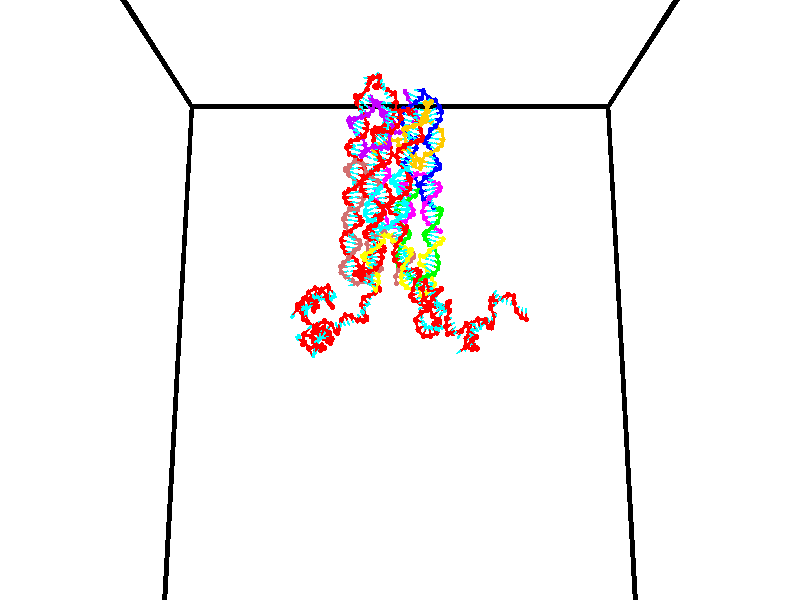 // switches for output
#declare DRAW_BASES = 1; // possible values are 0, 1; only relevant for DNA ribbons
#declare DRAW_BASES_TYPE = 3; // possible values are 1, 2, 3; only relevant for DNA ribbons
#declare DRAW_FOG = 0; // set to 1 to enable fog

#include "colors.inc"

#include "transforms.inc"
background { rgb <1, 1, 1>}

#default {
   normal{
       ripples 0.25
       frequency 0.20
       turbulence 0.2
       lambda 5
   }
	finish {
		phong 0.1
		phong_size 40.
	}
}

// original window dimensions: 1024x640


// camera settings

camera {
	sky <0, 0.179814, -0.983701>
	up <0, 0.179814, -0.983701>
	right 1.6 * <1, 0, 0>
	location <35, 94.9851, 44.8844>
	look_at <35, 29.7336, 32.9568>
	direction <0, -65.2515, -11.9276>
	angle 67.0682
}


# declare cpy_camera_pos = <35, 94.9851, 44.8844>;
# if (DRAW_FOG = 1)
fog {
	fog_type 2
	up vnormalize(cpy_camera_pos)
	color rgbt<1,1,1,0.3>
	distance 1e-5
	fog_alt 3e-3
	fog_offset 56
}
# end


// LIGHTS

# declare lum = 6;
global_settings {
	ambient_light rgb lum * <0.05, 0.05, 0.05>
	max_trace_level 15
}# declare cpy_direct_light_amount = 0.25;
light_source
{	1000 * <-1, -1.16352, -0.803886>,
	rgb lum * cpy_direct_light_amount
	parallel
}

light_source
{	1000 * <1, 1.16352, 0.803886>,
	rgb lum * cpy_direct_light_amount
	parallel
}

// strand 0

// nucleotide -1

// particle -1
sphere {
	<24.627626, 34.981945, 34.691490> 0.250000
	pigment { color rgbt <1,0,0,0> }
	no_shadow
}
cylinder {
	<24.378477, 34.937279, 35.001213>,  <24.228987, 34.910480, 35.187046>, 0.100000
	pigment { color rgbt <1,0,0,0> }
	no_shadow
}
cylinder {
	<24.378477, 34.937279, 35.001213>,  <24.627626, 34.981945, 34.691490>, 0.100000
	pigment { color rgbt <1,0,0,0> }
	no_shadow
}

// particle -1
sphere {
	<24.378477, 34.937279, 35.001213> 0.100000
	pigment { color rgbt <1,0,0,0> }
	no_shadow
}
sphere {
	0, 1
	scale<0.080000,0.200000,0.300000>
	matrix <0.018336, -0.991573, -0.128248,
		0.782107, -0.065684, 0.619673,
		-0.622874, -0.111666, 0.774311,
		24.191614, 34.903778, 35.233505>
	pigment { color rgbt <0,1,1,0> }
	no_shadow
}
cylinder {
	<24.752007, 35.623920, 34.423531>,  <24.627626, 34.981945, 34.691490>, 0.130000
	pigment { color rgbt <1,0,0,0> }
	no_shadow
}

// nucleotide -1

// particle -1
sphere {
	<24.752007, 35.623920, 34.423531> 0.250000
	pigment { color rgbt <1,0,0,0> }
	no_shadow
}
cylinder {
	<25.063236, 35.757858, 34.636124>,  <25.249973, 35.838223, 34.763680>, 0.100000
	pigment { color rgbt <1,0,0,0> }
	no_shadow
}
cylinder {
	<25.063236, 35.757858, 34.636124>,  <24.752007, 35.623920, 34.423531>, 0.100000
	pigment { color rgbt <1,0,0,0> }
	no_shadow
}

// particle -1
sphere {
	<25.063236, 35.757858, 34.636124> 0.100000
	pigment { color rgbt <1,0,0,0> }
	no_shadow
}
sphere {
	0, 1
	scale<0.080000,0.200000,0.300000>
	matrix <0.520514, -0.817322, -0.247084,
		0.351660, 0.468896, -0.810230,
		0.778075, 0.334846, 0.531486,
		25.296659, 35.858311, 34.795570>
	pigment { color rgbt <0,1,1,0> }
	no_shadow
}
cylinder {
	<25.353159, 35.719193, 33.955879>,  <24.752007, 35.623920, 34.423531>, 0.130000
	pigment { color rgbt <1,0,0,0> }
	no_shadow
}

// nucleotide -1

// particle -1
sphere {
	<25.353159, 35.719193, 33.955879> 0.250000
	pigment { color rgbt <1,0,0,0> }
	no_shadow
}
cylinder {
	<25.437841, 35.645916, 34.339882>,  <25.488651, 35.601948, 34.570286>, 0.100000
	pigment { color rgbt <1,0,0,0> }
	no_shadow
}
cylinder {
	<25.437841, 35.645916, 34.339882>,  <25.353159, 35.719193, 33.955879>, 0.100000
	pigment { color rgbt <1,0,0,0> }
	no_shadow
}

// particle -1
sphere {
	<25.437841, 35.645916, 34.339882> 0.100000
	pigment { color rgbt <1,0,0,0> }
	no_shadow
}
sphere {
	0, 1
	scale<0.080000,0.200000,0.300000>
	matrix <0.507733, -0.818705, -0.268197,
		0.835098, 0.544208, -0.080311,
		0.211706, -0.183194, 0.960011,
		25.501352, 35.590958, 34.627884>
	pigment { color rgbt <0,1,1,0> }
	no_shadow
}
cylinder {
	<26.017536, 35.657909, 33.958603>,  <25.353159, 35.719193, 33.955879>, 0.130000
	pigment { color rgbt <1,0,0,0> }
	no_shadow
}

// nucleotide -1

// particle -1
sphere {
	<26.017536, 35.657909, 33.958603> 0.250000
	pigment { color rgbt <1,0,0,0> }
	no_shadow
}
cylinder {
	<25.893394, 35.444153, 34.273083>,  <25.818911, 35.315899, 34.461769>, 0.100000
	pigment { color rgbt <1,0,0,0> }
	no_shadow
}
cylinder {
	<25.893394, 35.444153, 34.273083>,  <26.017536, 35.657909, 33.958603>, 0.100000
	pigment { color rgbt <1,0,0,0> }
	no_shadow
}

// particle -1
sphere {
	<25.893394, 35.444153, 34.273083> 0.100000
	pigment { color rgbt <1,0,0,0> }
	no_shadow
}
sphere {
	0, 1
	scale<0.080000,0.200000,0.300000>
	matrix <0.323079, -0.837099, -0.441458,
		0.894036, 0.116996, 0.432448,
		-0.310353, -0.534395, 0.786196,
		25.800289, 35.283836, 34.508942>
	pigment { color rgbt <0,1,1,0> }
	no_shadow
}
cylinder {
	<26.570288, 35.290546, 34.154354>,  <26.017536, 35.657909, 33.958603>, 0.130000
	pigment { color rgbt <1,0,0,0> }
	no_shadow
}

// nucleotide -1

// particle -1
sphere {
	<26.570288, 35.290546, 34.154354> 0.250000
	pigment { color rgbt <1,0,0,0> }
	no_shadow
}
cylinder {
	<26.226669, 35.112732, 34.255882>,  <26.020498, 35.006042, 34.316799>, 0.100000
	pigment { color rgbt <1,0,0,0> }
	no_shadow
}
cylinder {
	<26.226669, 35.112732, 34.255882>,  <26.570288, 35.290546, 34.154354>, 0.100000
	pigment { color rgbt <1,0,0,0> }
	no_shadow
}

// particle -1
sphere {
	<26.226669, 35.112732, 34.255882> 0.100000
	pigment { color rgbt <1,0,0,0> }
	no_shadow
}
sphere {
	0, 1
	scale<0.080000,0.200000,0.300000>
	matrix <0.313897, -0.849132, -0.424787,
		0.404361, -0.285238, 0.868983,
		-0.859047, -0.444538, 0.253821,
		25.968956, 34.979370, 34.332027>
	pigment { color rgbt <0,1,1,0> }
	no_shadow
}
cylinder {
	<26.662333, 34.664162, 34.403725>,  <26.570288, 35.290546, 34.154354>, 0.130000
	pigment { color rgbt <1,0,0,0> }
	no_shadow
}

// nucleotide -1

// particle -1
sphere {
	<26.662333, 34.664162, 34.403725> 0.250000
	pigment { color rgbt <1,0,0,0> }
	no_shadow
}
cylinder {
	<26.296309, 34.663200, 34.242401>,  <26.076694, 34.662624, 34.145607>, 0.100000
	pigment { color rgbt <1,0,0,0> }
	no_shadow
}
cylinder {
	<26.296309, 34.663200, 34.242401>,  <26.662333, 34.664162, 34.403725>, 0.100000
	pigment { color rgbt <1,0,0,0> }
	no_shadow
}

// particle -1
sphere {
	<26.296309, 34.663200, 34.242401> 0.100000
	pigment { color rgbt <1,0,0,0> }
	no_shadow
}
sphere {
	0, 1
	scale<0.080000,0.200000,0.300000>
	matrix <0.264724, -0.758012, -0.596103,
		-0.304279, -0.652236, 0.694264,
		-0.915060, -0.002407, -0.403310,
		26.021790, 34.662479, 34.121407>
	pigment { color rgbt <0,1,1,0> }
	no_shadow
}
cylinder {
	<26.174118, 34.121712, 34.702438>,  <26.662333, 34.664162, 34.403725>, 0.130000
	pigment { color rgbt <1,0,0,0> }
	no_shadow
}

// nucleotide -1

// particle -1
sphere {
	<26.174118, 34.121712, 34.702438> 0.250000
	pigment { color rgbt <1,0,0,0> }
	no_shadow
}
cylinder {
	<26.197531, 34.219193, 34.315205>,  <26.211578, 34.277679, 34.082863>, 0.100000
	pigment { color rgbt <1,0,0,0> }
	no_shadow
}
cylinder {
	<26.197531, 34.219193, 34.315205>,  <26.174118, 34.121712, 34.702438>, 0.100000
	pigment { color rgbt <1,0,0,0> }
	no_shadow
}

// particle -1
sphere {
	<26.197531, 34.219193, 34.315205> 0.100000
	pigment { color rgbt <1,0,0,0> }
	no_shadow
}
sphere {
	0, 1
	scale<0.080000,0.200000,0.300000>
	matrix <0.247016, -0.943126, -0.222479,
		-0.967242, -0.226110, -0.115401,
		0.058533, 0.243697, -0.968083,
		26.215090, 34.292301, 34.024780>
	pigment { color rgbt <0,1,1,0> }
	no_shadow
}
cylinder {
	<26.066071, 33.529575, 34.393269>,  <26.174118, 34.121712, 34.702438>, 0.130000
	pigment { color rgbt <1,0,0,0> }
	no_shadow
}

// nucleotide -1

// particle -1
sphere {
	<26.066071, 33.529575, 34.393269> 0.250000
	pigment { color rgbt <1,0,0,0> }
	no_shadow
}
cylinder {
	<26.235430, 33.758209, 34.112118>,  <26.337046, 33.895390, 33.943428>, 0.100000
	pigment { color rgbt <1,0,0,0> }
	no_shadow
}
cylinder {
	<26.235430, 33.758209, 34.112118>,  <26.066071, 33.529575, 34.393269>, 0.100000
	pigment { color rgbt <1,0,0,0> }
	no_shadow
}

// particle -1
sphere {
	<26.235430, 33.758209, 34.112118> 0.100000
	pigment { color rgbt <1,0,0,0> }
	no_shadow
}
sphere {
	0, 1
	scale<0.080000,0.200000,0.300000>
	matrix <0.428709, -0.809889, -0.400361,
		-0.798087, -0.131816, -0.587947,
		0.423398, 0.571581, -0.702872,
		26.362450, 33.929684, 33.901257>
	pigment { color rgbt <0,1,1,0> }
	no_shadow
}
cylinder {
	<26.131208, 33.109459, 33.755997>,  <26.066071, 33.529575, 34.393269>, 0.130000
	pigment { color rgbt <1,0,0,0> }
	no_shadow
}

// nucleotide -1

// particle -1
sphere {
	<26.131208, 33.109459, 33.755997> 0.250000
	pigment { color rgbt <1,0,0,0> }
	no_shadow
}
cylinder {
	<26.397610, 33.396542, 33.674679>,  <26.557451, 33.568790, 33.625889>, 0.100000
	pigment { color rgbt <1,0,0,0> }
	no_shadow
}
cylinder {
	<26.397610, 33.396542, 33.674679>,  <26.131208, 33.109459, 33.755997>, 0.100000
	pigment { color rgbt <1,0,0,0> }
	no_shadow
}

// particle -1
sphere {
	<26.397610, 33.396542, 33.674679> 0.100000
	pigment { color rgbt <1,0,0,0> }
	no_shadow
}
sphere {
	0, 1
	scale<0.080000,0.200000,0.300000>
	matrix <0.639307, -0.689608, -0.340186,
		-0.384350, 0.096597, -0.918120,
		0.666004, 0.717711, -0.203296,
		26.597410, 33.611855, 33.613689>
	pigment { color rgbt <0,1,1,0> }
	no_shadow
}
cylinder {
	<26.295019, 33.021755, 33.063335>,  <26.131208, 33.109459, 33.755997>, 0.130000
	pigment { color rgbt <1,0,0,0> }
	no_shadow
}

// nucleotide -1

// particle -1
sphere {
	<26.295019, 33.021755, 33.063335> 0.250000
	pigment { color rgbt <1,0,0,0> }
	no_shadow
}
cylinder {
	<26.608723, 33.207035, 33.228447>,  <26.796944, 33.318203, 33.327515>, 0.100000
	pigment { color rgbt <1,0,0,0> }
	no_shadow
}
cylinder {
	<26.608723, 33.207035, 33.228447>,  <26.295019, 33.021755, 33.063335>, 0.100000
	pigment { color rgbt <1,0,0,0> }
	no_shadow
}

// particle -1
sphere {
	<26.608723, 33.207035, 33.228447> 0.100000
	pigment { color rgbt <1,0,0,0> }
	no_shadow
}
sphere {
	0, 1
	scale<0.080000,0.200000,0.300000>
	matrix <0.614963, -0.668511, -0.418226,
		0.082229, 0.581844, -0.809133,
		0.784257, 0.463196, 0.412783,
		26.844000, 33.345993, 33.352283>
	pigment { color rgbt <0,1,1,0> }
	no_shadow
}
cylinder {
	<26.839334, 33.081970, 32.620537>,  <26.295019, 33.021755, 33.063335>, 0.130000
	pigment { color rgbt <1,0,0,0> }
	no_shadow
}

// nucleotide -1

// particle -1
sphere {
	<26.839334, 33.081970, 32.620537> 0.250000
	pigment { color rgbt <1,0,0,0> }
	no_shadow
}
cylinder {
	<27.063471, 33.118290, 32.949844>,  <27.197952, 33.140079, 33.147430>, 0.100000
	pigment { color rgbt <1,0,0,0> }
	no_shadow
}
cylinder {
	<27.063471, 33.118290, 32.949844>,  <26.839334, 33.081970, 32.620537>, 0.100000
	pigment { color rgbt <1,0,0,0> }
	no_shadow
}

// particle -1
sphere {
	<27.063471, 33.118290, 32.949844> 0.100000
	pigment { color rgbt <1,0,0,0> }
	no_shadow
}
sphere {
	0, 1
	scale<0.080000,0.200000,0.300000>
	matrix <0.735078, -0.512558, -0.443785,
		0.381680, 0.853839, -0.353949,
		0.560340, 0.090796, 0.823271,
		27.231573, 33.145531, 33.196827>
	pigment { color rgbt <0,1,1,0> }
	no_shadow
}
cylinder {
	<27.473703, 33.171955, 32.341736>,  <26.839334, 33.081970, 32.620537>, 0.130000
	pigment { color rgbt <1,0,0,0> }
	no_shadow
}

// nucleotide -1

// particle -1
sphere {
	<27.473703, 33.171955, 32.341736> 0.250000
	pigment { color rgbt <1,0,0,0> }
	no_shadow
}
cylinder {
	<27.540916, 33.067341, 32.721916>,  <27.581244, 33.004570, 32.950024>, 0.100000
	pigment { color rgbt <1,0,0,0> }
	no_shadow
}
cylinder {
	<27.540916, 33.067341, 32.721916>,  <27.473703, 33.171955, 32.341736>, 0.100000
	pigment { color rgbt <1,0,0,0> }
	no_shadow
}

// particle -1
sphere {
	<27.540916, 33.067341, 32.721916> 0.100000
	pigment { color rgbt <1,0,0,0> }
	no_shadow
}
sphere {
	0, 1
	scale<0.080000,0.200000,0.300000>
	matrix <0.759808, -0.579922, -0.293908,
		0.628057, 0.771549, 0.101274,
		0.168033, -0.261539, 0.950454,
		27.591326, 32.988880, 33.007053>
	pigment { color rgbt <0,1,1,0> }
	no_shadow
}
cylinder {
	<27.487663, 32.462284, 32.428730>,  <27.473703, 33.171955, 32.341736>, 0.130000
	pigment { color rgbt <1,0,0,0> }
	no_shadow
}

// nucleotide -1

// particle -1
sphere {
	<27.487663, 32.462284, 32.428730> 0.250000
	pigment { color rgbt <1,0,0,0> }
	no_shadow
}
cylinder {
	<27.753664, 32.224983, 32.610203>,  <27.913263, 32.082603, 32.719086>, 0.100000
	pigment { color rgbt <1,0,0,0> }
	no_shadow
}
cylinder {
	<27.753664, 32.224983, 32.610203>,  <27.487663, 32.462284, 32.428730>, 0.100000
	pigment { color rgbt <1,0,0,0> }
	no_shadow
}

// particle -1
sphere {
	<27.753664, 32.224983, 32.610203> 0.100000
	pigment { color rgbt <1,0,0,0> }
	no_shadow
}
sphere {
	0, 1
	scale<0.080000,0.200000,0.300000>
	matrix <-0.122726, 0.512399, 0.849932,
		-0.736691, -0.620883, 0.267938,
		0.665000, -0.593255, 0.453678,
		27.953163, 32.047009, 32.746307>
	pigment { color rgbt <0,1,1,0> }
	no_shadow
}
cylinder {
	<27.384335, 31.906668, 33.048103>,  <27.487663, 32.462284, 32.428730>, 0.130000
	pigment { color rgbt <1,0,0,0> }
	no_shadow
}

// nucleotide -1

// particle -1
sphere {
	<27.384335, 31.906668, 33.048103> 0.250000
	pigment { color rgbt <1,0,0,0> }
	no_shadow
}
cylinder {
	<27.752878, 32.058575, 33.081268>,  <27.974005, 32.149719, 33.101166>, 0.100000
	pigment { color rgbt <1,0,0,0> }
	no_shadow
}
cylinder {
	<27.752878, 32.058575, 33.081268>,  <27.384335, 31.906668, 33.048103>, 0.100000
	pigment { color rgbt <1,0,0,0> }
	no_shadow
}

// particle -1
sphere {
	<27.752878, 32.058575, 33.081268> 0.100000
	pigment { color rgbt <1,0,0,0> }
	no_shadow
}
sphere {
	0, 1
	scale<0.080000,0.200000,0.300000>
	matrix <-0.311663, 0.594257, 0.741434,
		0.232300, -0.708968, 0.665883,
		0.921359, 0.379767, 0.082914,
		28.029285, 32.172504, 33.106144>
	pigment { color rgbt <0,1,1,0> }
	no_shadow
}
cylinder {
	<27.571457, 32.017120, 33.744286>,  <27.384335, 31.906668, 33.048103>, 0.130000
	pigment { color rgbt <1,0,0,0> }
	no_shadow
}

// nucleotide -1

// particle -1
sphere {
	<27.571457, 32.017120, 33.744286> 0.250000
	pigment { color rgbt <1,0,0,0> }
	no_shadow
}
cylinder {
	<27.725557, 32.267868, 33.473400>,  <27.818018, 32.418316, 33.310871>, 0.100000
	pigment { color rgbt <1,0,0,0> }
	no_shadow
}
cylinder {
	<27.725557, 32.267868, 33.473400>,  <27.571457, 32.017120, 33.744286>, 0.100000
	pigment { color rgbt <1,0,0,0> }
	no_shadow
}

// particle -1
sphere {
	<27.725557, 32.267868, 33.473400> 0.100000
	pigment { color rgbt <1,0,0,0> }
	no_shadow
}
sphere {
	0, 1
	scale<0.080000,0.200000,0.300000>
	matrix <-0.408962, 0.773834, 0.483665,
		0.827245, 0.090622, 0.554485,
		0.385249, 0.626872, -0.677211,
		27.841133, 32.455929, 33.270237>
	pigment { color rgbt <0,1,1,0> }
	no_shadow
}
cylinder {
	<27.936007, 32.562836, 34.116695>,  <27.571457, 32.017120, 33.744286>, 0.130000
	pigment { color rgbt <1,0,0,0> }
	no_shadow
}

// nucleotide -1

// particle -1
sphere {
	<27.936007, 32.562836, 34.116695> 0.250000
	pigment { color rgbt <1,0,0,0> }
	no_shadow
}
cylinder {
	<27.805134, 32.685883, 33.759300>,  <27.726610, 32.759708, 33.544861>, 0.100000
	pigment { color rgbt <1,0,0,0> }
	no_shadow
}
cylinder {
	<27.805134, 32.685883, 33.759300>,  <27.936007, 32.562836, 34.116695>, 0.100000
	pigment { color rgbt <1,0,0,0> }
	no_shadow
}

// particle -1
sphere {
	<27.805134, 32.685883, 33.759300> 0.100000
	pigment { color rgbt <1,0,0,0> }
	no_shadow
}
sphere {
	0, 1
	scale<0.080000,0.200000,0.300000>
	matrix <-0.465701, 0.770244, 0.435714,
		0.822237, 0.558657, -0.108755,
		-0.327183, 0.307613, -0.893491,
		27.706980, 32.778168, 33.491253>
	pigment { color rgbt <0,1,1,0> }
	no_shadow
}
cylinder {
	<28.006063, 33.312794, 34.224640>,  <27.936007, 32.562836, 34.116695>, 0.130000
	pigment { color rgbt <1,0,0,0> }
	no_shadow
}

// nucleotide -1

// particle -1
sphere {
	<28.006063, 33.312794, 34.224640> 0.250000
	pigment { color rgbt <1,0,0,0> }
	no_shadow
}
cylinder {
	<27.749199, 33.254326, 33.923637>,  <27.595079, 33.219246, 33.743038>, 0.100000
	pigment { color rgbt <1,0,0,0> }
	no_shadow
}
cylinder {
	<27.749199, 33.254326, 33.923637>,  <28.006063, 33.312794, 34.224640>, 0.100000
	pigment { color rgbt <1,0,0,0> }
	no_shadow
}

// particle -1
sphere {
	<27.749199, 33.254326, 33.923637> 0.100000
	pigment { color rgbt <1,0,0,0> }
	no_shadow
}
sphere {
	0, 1
	scale<0.080000,0.200000,0.300000>
	matrix <-0.519615, 0.804714, 0.287117,
		0.563584, 0.575388, -0.592708,
		-0.642164, -0.146166, -0.752503,
		27.556549, 33.210476, 33.697887>
	pigment { color rgbt <0,1,1,0> }
	no_shadow
}
cylinder {
	<27.708439, 34.045677, 33.996719>,  <28.006063, 33.312794, 34.224640>, 0.130000
	pigment { color rgbt <1,0,0,0> }
	no_shadow
}

// nucleotide -1

// particle -1
sphere {
	<27.708439, 34.045677, 33.996719> 0.250000
	pigment { color rgbt <1,0,0,0> }
	no_shadow
}
cylinder {
	<27.459595, 33.826984, 33.772556>,  <27.310287, 33.695770, 33.638058>, 0.100000
	pigment { color rgbt <1,0,0,0> }
	no_shadow
}
cylinder {
	<27.459595, 33.826984, 33.772556>,  <27.708439, 34.045677, 33.996719>, 0.100000
	pigment { color rgbt <1,0,0,0> }
	no_shadow
}

// particle -1
sphere {
	<27.459595, 33.826984, 33.772556> 0.100000
	pigment { color rgbt <1,0,0,0> }
	no_shadow
}
sphere {
	0, 1
	scale<0.080000,0.200000,0.300000>
	matrix <-0.603493, 0.790865, -0.101628,
		0.498774, 0.274981, -0.821955,
		-0.622110, -0.546734, -0.560412,
		27.272963, 33.662964, 33.604431>
	pigment { color rgbt <0,1,1,0> }
	no_shadow
}
cylinder {
	<27.496515, 34.461617, 33.474472>,  <27.708439, 34.045677, 33.996719>, 0.130000
	pigment { color rgbt <1,0,0,0> }
	no_shadow
}

// nucleotide -1

// particle -1
sphere {
	<27.496515, 34.461617, 33.474472> 0.250000
	pigment { color rgbt <1,0,0,0> }
	no_shadow
}
cylinder {
	<27.211586, 34.186390, 33.529839>,  <27.040628, 34.021255, 33.563061>, 0.100000
	pigment { color rgbt <1,0,0,0> }
	no_shadow
}
cylinder {
	<27.211586, 34.186390, 33.529839>,  <27.496515, 34.461617, 33.474472>, 0.100000
	pigment { color rgbt <1,0,0,0> }
	no_shadow
}

// particle -1
sphere {
	<27.211586, 34.186390, 33.529839> 0.100000
	pigment { color rgbt <1,0,0,0> }
	no_shadow
}
sphere {
	0, 1
	scale<0.080000,0.200000,0.300000>
	matrix <-0.699382, 0.712405, -0.057827,
		-0.058823, -0.138000, -0.988684,
		-0.712324, -0.688066, 0.138420,
		26.997889, 33.979969, 33.571365>
	pigment { color rgbt <0,1,1,0> }
	no_shadow
}
cylinder {
	<27.041216, 34.561455, 32.963959>,  <27.496515, 34.461617, 33.474472>, 0.130000
	pigment { color rgbt <1,0,0,0> }
	no_shadow
}

// nucleotide -1

// particle -1
sphere {
	<27.041216, 34.561455, 32.963959> 0.250000
	pigment { color rgbt <1,0,0,0> }
	no_shadow
}
cylinder {
	<26.856125, 34.376713, 33.266636>,  <26.745070, 34.265869, 33.448242>, 0.100000
	pigment { color rgbt <1,0,0,0> }
	no_shadow
}
cylinder {
	<26.856125, 34.376713, 33.266636>,  <27.041216, 34.561455, 32.963959>, 0.100000
	pigment { color rgbt <1,0,0,0> }
	no_shadow
}

// particle -1
sphere {
	<26.856125, 34.376713, 33.266636> 0.100000
	pigment { color rgbt <1,0,0,0> }
	no_shadow
}
sphere {
	0, 1
	scale<0.080000,0.200000,0.300000>
	matrix <-0.674151, 0.737618, 0.037958,
		-0.575678, -0.492558, -0.652673,
		-0.462727, -0.461851, 0.756688,
		26.717306, 34.238159, 33.493641>
	pigment { color rgbt <0,1,1,0> }
	no_shadow
}
cylinder {
	<26.371449, 34.734272, 32.841652>,  <27.041216, 34.561455, 32.963959>, 0.130000
	pigment { color rgbt <1,0,0,0> }
	no_shadow
}

// nucleotide -1

// particle -1
sphere {
	<26.371449, 34.734272, 32.841652> 0.250000
	pigment { color rgbt <1,0,0,0> }
	no_shadow
}
cylinder {
	<26.422264, 34.635185, 33.225838>,  <26.452753, 34.575733, 33.456348>, 0.100000
	pigment { color rgbt <1,0,0,0> }
	no_shadow
}
cylinder {
	<26.422264, 34.635185, 33.225838>,  <26.371449, 34.734272, 32.841652>, 0.100000
	pigment { color rgbt <1,0,0,0> }
	no_shadow
}

// particle -1
sphere {
	<26.422264, 34.635185, 33.225838> 0.100000
	pigment { color rgbt <1,0,0,0> }
	no_shadow
}
sphere {
	0, 1
	scale<0.080000,0.200000,0.300000>
	matrix <-0.618503, 0.737225, 0.271944,
		-0.775445, -0.628600, -0.059555,
		0.127039, -0.247713, 0.960468,
		26.460375, 34.560871, 33.513977>
	pigment { color rgbt <0,1,1,0> }
	no_shadow
}
cylinder {
	<25.675579, 34.541893, 33.167866>,  <26.371449, 34.734272, 32.841652>, 0.130000
	pigment { color rgbt <1,0,0,0> }
	no_shadow
}

// nucleotide -1

// particle -1
sphere {
	<25.675579, 34.541893, 33.167866> 0.250000
	pigment { color rgbt <1,0,0,0> }
	no_shadow
}
cylinder {
	<25.959135, 34.682720, 33.412331>,  <26.129269, 34.767216, 33.559010>, 0.100000
	pigment { color rgbt <1,0,0,0> }
	no_shadow
}
cylinder {
	<25.959135, 34.682720, 33.412331>,  <25.675579, 34.541893, 33.167866>, 0.100000
	pigment { color rgbt <1,0,0,0> }
	no_shadow
}

// particle -1
sphere {
	<25.959135, 34.682720, 33.412331> 0.100000
	pigment { color rgbt <1,0,0,0> }
	no_shadow
}
sphere {
	0, 1
	scale<0.080000,0.200000,0.300000>
	matrix <-0.530600, 0.837088, 0.133222,
		-0.464695, -0.418723, 0.780212,
		0.708889, 0.352073, 0.611165,
		26.171803, 34.788342, 33.595680>
	pigment { color rgbt <0,1,1,0> }
	no_shadow
}
cylinder {
	<25.289165, 34.027252, 33.563713>,  <25.675579, 34.541893, 33.167866>, 0.130000
	pigment { color rgbt <1,0,0,0> }
	no_shadow
}

// nucleotide -1

// particle -1
sphere {
	<25.289165, 34.027252, 33.563713> 0.250000
	pigment { color rgbt <1,0,0,0> }
	no_shadow
}
cylinder {
	<25.496830, 34.000648, 33.904545>,  <25.621429, 33.984684, 34.109043>, 0.100000
	pigment { color rgbt <1,0,0,0> }
	no_shadow
}
cylinder {
	<25.496830, 34.000648, 33.904545>,  <25.289165, 34.027252, 33.563713>, 0.100000
	pigment { color rgbt <1,0,0,0> }
	no_shadow
}

// particle -1
sphere {
	<25.496830, 34.000648, 33.904545> 0.100000
	pigment { color rgbt <1,0,0,0> }
	no_shadow
}
sphere {
	0, 1
	scale<0.080000,0.200000,0.300000>
	matrix <-0.389813, 0.868805, 0.305327,
		-0.760602, -0.490667, 0.425124,
		0.519163, -0.066514, 0.852083,
		25.652578, 33.980694, 34.160172>
	pigment { color rgbt <0,1,1,0> }
	no_shadow
}
cylinder {
	<24.875826, 34.185070, 34.171009>,  <25.289165, 34.027252, 33.563713>, 0.130000
	pigment { color rgbt <1,0,0,0> }
	no_shadow
}

// nucleotide -1

// particle -1
sphere {
	<24.875826, 34.185070, 34.171009> 0.250000
	pigment { color rgbt <1,0,0,0> }
	no_shadow
}
cylinder {
	<25.249855, 34.261555, 34.290390>,  <25.474272, 34.307446, 34.362019>, 0.100000
	pigment { color rgbt <1,0,0,0> }
	no_shadow
}
cylinder {
	<25.249855, 34.261555, 34.290390>,  <24.875826, 34.185070, 34.171009>, 0.100000
	pigment { color rgbt <1,0,0,0> }
	no_shadow
}

// particle -1
sphere {
	<25.249855, 34.261555, 34.290390> 0.100000
	pigment { color rgbt <1,0,0,0> }
	no_shadow
}
sphere {
	0, 1
	scale<0.080000,0.200000,0.300000>
	matrix <-0.299558, 0.876425, 0.377020,
		-0.189484, -0.441947, 0.876800,
		0.935073, 0.191213, 0.298457,
		25.530376, 34.318920, 34.379929>
	pigment { color rgbt <0,1,1,0> }
	no_shadow
}
cylinder {
	<24.991995, 34.347713, 34.857212>,  <24.875826, 34.185070, 34.171009>, 0.130000
	pigment { color rgbt <1,0,0,0> }
	no_shadow
}

// nucleotide -1

// particle -1
sphere {
	<24.991995, 34.347713, 34.857212> 0.250000
	pigment { color rgbt <1,0,0,0> }
	no_shadow
}
cylinder {
	<25.309814, 34.544605, 34.714996>,  <25.500505, 34.662739, 34.629665>, 0.100000
	pigment { color rgbt <1,0,0,0> }
	no_shadow
}
cylinder {
	<25.309814, 34.544605, 34.714996>,  <24.991995, 34.347713, 34.857212>, 0.100000
	pigment { color rgbt <1,0,0,0> }
	no_shadow
}

// particle -1
sphere {
	<25.309814, 34.544605, 34.714996> 0.100000
	pigment { color rgbt <1,0,0,0> }
	no_shadow
}
sphere {
	0, 1
	scale<0.080000,0.200000,0.300000>
	matrix <-0.213980, 0.774954, 0.594693,
		0.568248, -0.396434, 0.721065,
		0.794548, 0.492226, -0.355537,
		25.548180, 34.692272, 34.608334>
	pigment { color rgbt <0,1,1,0> }
	no_shadow
}
cylinder {
	<25.224527, 34.700794, 35.489788>,  <24.991995, 34.347713, 34.857212>, 0.130000
	pigment { color rgbt <1,0,0,0> }
	no_shadow
}

// nucleotide -1

// particle -1
sphere {
	<25.224527, 34.700794, 35.489788> 0.250000
	pigment { color rgbt <1,0,0,0> }
	no_shadow
}
cylinder {
	<25.418737, 34.881046, 35.190136>,  <25.535263, 34.989197, 35.010345>, 0.100000
	pigment { color rgbt <1,0,0,0> }
	no_shadow
}
cylinder {
	<25.418737, 34.881046, 35.190136>,  <25.224527, 34.700794, 35.489788>, 0.100000
	pigment { color rgbt <1,0,0,0> }
	no_shadow
}

// particle -1
sphere {
	<25.418737, 34.881046, 35.190136> 0.100000
	pigment { color rgbt <1,0,0,0> }
	no_shadow
}
sphere {
	0, 1
	scale<0.080000,0.200000,0.300000>
	matrix <-0.098308, 0.879622, 0.465404,
		0.868672, -0.152325, 0.471387,
		0.485536, 0.450625, -0.749129,
		25.564396, 35.016235, 34.965397>
	pigment { color rgbt <0,1,1,0> }
	no_shadow
}
cylinder {
	<25.765112, 35.156181, 35.814789>,  <25.224527, 34.700794, 35.489788>, 0.130000
	pigment { color rgbt <1,0,0,0> }
	no_shadow
}

// nucleotide -1

// particle -1
sphere {
	<25.765112, 35.156181, 35.814789> 0.250000
	pigment { color rgbt <1,0,0,0> }
	no_shadow
}
cylinder {
	<25.658796, 35.286060, 35.451706>,  <25.595007, 35.363987, 35.233856>, 0.100000
	pigment { color rgbt <1,0,0,0> }
	no_shadow
}
cylinder {
	<25.658796, 35.286060, 35.451706>,  <25.765112, 35.156181, 35.814789>, 0.100000
	pigment { color rgbt <1,0,0,0> }
	no_shadow
}

// particle -1
sphere {
	<25.658796, 35.286060, 35.451706> 0.100000
	pigment { color rgbt <1,0,0,0> }
	no_shadow
}
sphere {
	0, 1
	scale<0.080000,0.200000,0.300000>
	matrix <-0.290473, 0.870841, 0.396562,
		0.919229, 0.369065, -0.137145,
		-0.265788, 0.324694, -0.907706,
		25.579060, 35.383469, 35.179394>
	pigment { color rgbt <0,1,1,0> }
	no_shadow
}
cylinder {
	<26.365133, 35.262199, 36.195473>,  <25.765112, 35.156181, 35.814789>, 0.130000
	pigment { color rgbt <1,0,0,0> }
	no_shadow
}

// nucleotide -1

// particle -1
sphere {
	<26.365133, 35.262199, 36.195473> 0.250000
	pigment { color rgbt <1,0,0,0> }
	no_shadow
}
cylinder {
	<26.587173, 35.007122, 35.981853>,  <26.720398, 34.854076, 35.853683>, 0.100000
	pigment { color rgbt <1,0,0,0> }
	no_shadow
}
cylinder {
	<26.587173, 35.007122, 35.981853>,  <26.365133, 35.262199, 36.195473>, 0.100000
	pigment { color rgbt <1,0,0,0> }
	no_shadow
}

// particle -1
sphere {
	<26.587173, 35.007122, 35.981853> 0.100000
	pigment { color rgbt <1,0,0,0> }
	no_shadow
}
sphere {
	0, 1
	scale<0.080000,0.200000,0.300000>
	matrix <-0.525419, 0.228912, -0.819472,
		0.644825, 0.735487, -0.207989,
		0.555100, -0.637697, -0.534047,
		26.753704, 34.815811, 35.821640>
	pigment { color rgbt <0,1,1,0> }
	no_shadow
}
cylinder {
	<26.903904, 35.452274, 36.637154>,  <26.365133, 35.262199, 36.195473>, 0.130000
	pigment { color rgbt <1,0,0,0> }
	no_shadow
}

// nucleotide -1

// particle -1
sphere {
	<26.903904, 35.452274, 36.637154> 0.250000
	pigment { color rgbt <1,0,0,0> }
	no_shadow
}
cylinder {
	<27.265604, 35.302200, 36.555599>,  <27.482624, 35.212158, 36.506668>, 0.100000
	pigment { color rgbt <1,0,0,0> }
	no_shadow
}
cylinder {
	<27.265604, 35.302200, 36.555599>,  <26.903904, 35.452274, 36.637154>, 0.100000
	pigment { color rgbt <1,0,0,0> }
	no_shadow
}

// particle -1
sphere {
	<27.265604, 35.302200, 36.555599> 0.100000
	pigment { color rgbt <1,0,0,0> }
	no_shadow
}
sphere {
	0, 1
	scale<0.080000,0.200000,0.300000>
	matrix <0.396415, 0.560142, 0.727390,
		-0.158700, -0.738565, 0.655237,
		0.904250, -0.375183, -0.203884,
		27.536879, 35.189644, 36.494434>
	pigment { color rgbt <0,1,1,0> }
	no_shadow
}
cylinder {
	<27.344852, 35.080505, 37.178329>,  <26.903904, 35.452274, 36.637154>, 0.130000
	pigment { color rgbt <1,0,0,0> }
	no_shadow
}

// nucleotide -1

// particle -1
sphere {
	<27.344852, 35.080505, 37.178329> 0.250000
	pigment { color rgbt <1,0,0,0> }
	no_shadow
}
cylinder {
	<27.529270, 35.324322, 36.920368>,  <27.639921, 35.470612, 36.765591>, 0.100000
	pigment { color rgbt <1,0,0,0> }
	no_shadow
}
cylinder {
	<27.529270, 35.324322, 36.920368>,  <27.344852, 35.080505, 37.178329>, 0.100000
	pigment { color rgbt <1,0,0,0> }
	no_shadow
}

// particle -1
sphere {
	<27.529270, 35.324322, 36.920368> 0.100000
	pigment { color rgbt <1,0,0,0> }
	no_shadow
}
sphere {
	0, 1
	scale<0.080000,0.200000,0.300000>
	matrix <-0.046884, 0.742470, 0.668236,
		0.886139, -0.277849, 0.370888,
		0.461042, 0.609539, -0.644905,
		27.667583, 35.507183, 36.726898>
	pigment { color rgbt <0,1,1,0> }
	no_shadow
}
cylinder {
	<27.837473, 35.470394, 37.488750>,  <27.344852, 35.080505, 37.178329>, 0.130000
	pigment { color rgbt <1,0,0,0> }
	no_shadow
}

// nucleotide -1

// particle -1
sphere {
	<27.837473, 35.470394, 37.488750> 0.250000
	pigment { color rgbt <1,0,0,0> }
	no_shadow
}
cylinder {
	<27.783424, 35.715393, 37.177216>,  <27.750996, 35.862392, 36.990295>, 0.100000
	pigment { color rgbt <1,0,0,0> }
	no_shadow
}
cylinder {
	<27.783424, 35.715393, 37.177216>,  <27.837473, 35.470394, 37.488750>, 0.100000
	pigment { color rgbt <1,0,0,0> }
	no_shadow
}

// particle -1
sphere {
	<27.783424, 35.715393, 37.177216> 0.100000
	pigment { color rgbt <1,0,0,0> }
	no_shadow
}
sphere {
	0, 1
	scale<0.080000,0.200000,0.300000>
	matrix <-0.107802, 0.772296, 0.626050,
		0.984947, 0.168552, -0.038325,
		-0.135120, 0.612495, -0.778841,
		27.742887, 35.899143, 36.943562>
	pigment { color rgbt <0,1,1,0> }
	no_shadow
}
cylinder {
	<28.165176, 36.030769, 37.677170>,  <27.837473, 35.470394, 37.488750>, 0.130000
	pigment { color rgbt <1,0,0,0> }
	no_shadow
}

// nucleotide -1

// particle -1
sphere {
	<28.165176, 36.030769, 37.677170> 0.250000
	pigment { color rgbt <1,0,0,0> }
	no_shadow
}
cylinder {
	<27.938555, 36.166130, 37.376637>,  <27.802582, 36.247349, 37.196316>, 0.100000
	pigment { color rgbt <1,0,0,0> }
	no_shadow
}
cylinder {
	<27.938555, 36.166130, 37.376637>,  <28.165176, 36.030769, 37.677170>, 0.100000
	pigment { color rgbt <1,0,0,0> }
	no_shadow
}

// particle -1
sphere {
	<27.938555, 36.166130, 37.376637> 0.100000
	pigment { color rgbt <1,0,0,0> }
	no_shadow
}
sphere {
	0, 1
	scale<0.080000,0.200000,0.300000>
	matrix <-0.112057, 0.871671, 0.477108,
		0.816370, 0.354500, -0.455928,
		-0.566554, 0.338406, -0.751330,
		27.768589, 36.267651, 37.151237>
	pigment { color rgbt <0,1,1,0> }
	no_shadow
}
cylinder {
	<28.401281, 36.712021, 37.436195>,  <28.165176, 36.030769, 37.677170>, 0.130000
	pigment { color rgbt <1,0,0,0> }
	no_shadow
}

// nucleotide -1

// particle -1
sphere {
	<28.401281, 36.712021, 37.436195> 0.250000
	pigment { color rgbt <1,0,0,0> }
	no_shadow
}
cylinder {
	<28.015022, 36.674541, 37.339245>,  <27.783268, 36.652054, 37.281075>, 0.100000
	pigment { color rgbt <1,0,0,0> }
	no_shadow
}
cylinder {
	<28.015022, 36.674541, 37.339245>,  <28.401281, 36.712021, 37.436195>, 0.100000
	pigment { color rgbt <1,0,0,0> }
	no_shadow
}

// particle -1
sphere {
	<28.015022, 36.674541, 37.339245> 0.100000
	pigment { color rgbt <1,0,0,0> }
	no_shadow
}
sphere {
	0, 1
	scale<0.080000,0.200000,0.300000>
	matrix <-0.186313, 0.899853, 0.394401,
		0.181151, 0.426011, -0.886397,
		-0.965646, -0.093702, -0.242380,
		27.725328, 36.646431, 37.266529>
	pigment { color rgbt <0,1,1,0> }
	no_shadow
}
cylinder {
	<28.218845, 37.424042, 37.054100>,  <28.401281, 36.712021, 37.436195>, 0.130000
	pigment { color rgbt <1,0,0,0> }
	no_shadow
}

// nucleotide -1

// particle -1
sphere {
	<28.218845, 37.424042, 37.054100> 0.250000
	pigment { color rgbt <1,0,0,0> }
	no_shadow
}
cylinder {
	<27.890882, 37.238335, 37.188087>,  <27.694105, 37.126911, 37.268478>, 0.100000
	pigment { color rgbt <1,0,0,0> }
	no_shadow
}
cylinder {
	<27.890882, 37.238335, 37.188087>,  <28.218845, 37.424042, 37.054100>, 0.100000
	pigment { color rgbt <1,0,0,0> }
	no_shadow
}

// particle -1
sphere {
	<27.890882, 37.238335, 37.188087> 0.100000
	pigment { color rgbt <1,0,0,0> }
	no_shadow
}
sphere {
	0, 1
	scale<0.080000,0.200000,0.300000>
	matrix <-0.320585, 0.857098, 0.403247,
		-0.474316, 0.223240, -0.851580,
		-0.819908, -0.464270, 0.334968,
		27.644911, 37.099052, 37.288578>
	pigment { color rgbt <0,1,1,0> }
	no_shadow
}
cylinder {
	<27.675835, 37.759472, 36.689098>,  <28.218845, 37.424042, 37.054100>, 0.130000
	pigment { color rgbt <1,0,0,0> }
	no_shadow
}

// nucleotide -1

// particle -1
sphere {
	<27.675835, 37.759472, 36.689098> 0.250000
	pigment { color rgbt <1,0,0,0> }
	no_shadow
}
cylinder {
	<27.575279, 37.591648, 37.037987>,  <27.514946, 37.490955, 37.247322>, 0.100000
	pigment { color rgbt <1,0,0,0> }
	no_shadow
}
cylinder {
	<27.575279, 37.591648, 37.037987>,  <27.675835, 37.759472, 36.689098>, 0.100000
	pigment { color rgbt <1,0,0,0> }
	no_shadow
}

// particle -1
sphere {
	<27.575279, 37.591648, 37.037987> 0.100000
	pigment { color rgbt <1,0,0,0> }
	no_shadow
}
sphere {
	0, 1
	scale<0.080000,0.200000,0.300000>
	matrix <-0.520900, 0.818172, 0.243430,
		-0.815762, -0.393146, -0.424228,
		-0.251388, -0.419561, 0.872223,
		27.499863, 37.465778, 37.299652>
	pigment { color rgbt <0,1,1,0> }
	no_shadow
}
cylinder {
	<27.002995, 38.018757, 36.818302>,  <27.675835, 37.759472, 36.689098>, 0.130000
	pigment { color rgbt <1,0,0,0> }
	no_shadow
}

// nucleotide -1

// particle -1
sphere {
	<27.002995, 38.018757, 36.818302> 0.250000
	pigment { color rgbt <1,0,0,0> }
	no_shadow
}
cylinder {
	<27.162449, 37.910656, 37.168858>,  <27.258121, 37.845795, 37.379189>, 0.100000
	pigment { color rgbt <1,0,0,0> }
	no_shadow
}
cylinder {
	<27.162449, 37.910656, 37.168858>,  <27.002995, 38.018757, 36.818302>, 0.100000
	pigment { color rgbt <1,0,0,0> }
	no_shadow
}

// particle -1
sphere {
	<27.162449, 37.910656, 37.168858> 0.100000
	pigment { color rgbt <1,0,0,0> }
	no_shadow
}
sphere {
	0, 1
	scale<0.080000,0.200000,0.300000>
	matrix <-0.362457, 0.831373, 0.421240,
		-0.842446, -0.485574, 0.233460,
		0.398635, -0.270253, 0.876387,
		27.282040, 37.829578, 37.431774>
	pigment { color rgbt <0,1,1,0> }
	no_shadow
}
cylinder {
	<26.574745, 37.987514, 37.405643>,  <27.002995, 38.018757, 36.818302>, 0.130000
	pigment { color rgbt <1,0,0,0> }
	no_shadow
}

// nucleotide -1

// particle -1
sphere {
	<26.574745, 37.987514, 37.405643> 0.250000
	pigment { color rgbt <1,0,0,0> }
	no_shadow
}
cylinder {
	<26.939178, 38.079926, 37.542206>,  <27.157839, 38.135372, 37.624142>, 0.100000
	pigment { color rgbt <1,0,0,0> }
	no_shadow
}
cylinder {
	<26.939178, 38.079926, 37.542206>,  <26.574745, 37.987514, 37.405643>, 0.100000
	pigment { color rgbt <1,0,0,0> }
	no_shadow
}

// particle -1
sphere {
	<26.939178, 38.079926, 37.542206> 0.100000
	pigment { color rgbt <1,0,0,0> }
	no_shadow
}
sphere {
	0, 1
	scale<0.080000,0.200000,0.300000>
	matrix <-0.338901, 0.891283, 0.301264,
		-0.234686, -0.390178, 0.890328,
		0.911081, 0.231031, 0.341403,
		27.212503, 38.149235, 37.644627>
	pigment { color rgbt <0,1,1,0> }
	no_shadow
}
cylinder {
	<25.883316, 38.140839, 37.256119>,  <26.574745, 37.987514, 37.405643>, 0.130000
	pigment { color rgbt <1,0,0,0> }
	no_shadow
}

// nucleotide -1

// particle -1
sphere {
	<25.883316, 38.140839, 37.256119> 0.250000
	pigment { color rgbt <1,0,0,0> }
	no_shadow
}
cylinder {
	<26.161558, 38.100960, 36.971531>,  <26.328505, 38.077030, 36.800777>, 0.100000
	pigment { color rgbt <1,0,0,0> }
	no_shadow
}
cylinder {
	<26.161558, 38.100960, 36.971531>,  <25.883316, 38.140839, 37.256119>, 0.100000
	pigment { color rgbt <1,0,0,0> }
	no_shadow
}

// particle -1
sphere {
	<26.161558, 38.100960, 36.971531> 0.100000
	pigment { color rgbt <1,0,0,0> }
	no_shadow
}
sphere {
	0, 1
	scale<0.080000,0.200000,0.300000>
	matrix <-0.653954, -0.497894, -0.569601,
		-0.297449, 0.861488, -0.411537,
		0.695606, -0.099699, -0.711472,
		26.370239, 38.071049, 36.758091>
	pigment { color rgbt <0,1,1,0> }
	no_shadow
}
cylinder {
	<25.749865, 37.906033, 38.021595>,  <25.883316, 38.140839, 37.256119>, 0.130000
	pigment { color rgbt <1,0,0,0> }
	no_shadow
}

// nucleotide -1

// particle -1
sphere {
	<25.749865, 37.906033, 38.021595> 0.250000
	pigment { color rgbt <1,0,0,0> }
	no_shadow
}
cylinder {
	<25.565266, 38.067104, 37.705399>,  <25.454506, 38.163746, 37.515682>, 0.100000
	pigment { color rgbt <1,0,0,0> }
	no_shadow
}
cylinder {
	<25.565266, 38.067104, 37.705399>,  <25.749865, 37.906033, 38.021595>, 0.100000
	pigment { color rgbt <1,0,0,0> }
	no_shadow
}

// particle -1
sphere {
	<25.565266, 38.067104, 37.705399> 0.100000
	pigment { color rgbt <1,0,0,0> }
	no_shadow
}
sphere {
	0, 1
	scale<0.080000,0.200000,0.300000>
	matrix <0.018095, 0.895139, 0.445420,
		0.886956, 0.191257, -0.420392,
		-0.461499, 0.402675, -0.790488,
		25.426815, 38.187908, 37.468250>
	pigment { color rgbt <0,1,1,0> }
	no_shadow
}
cylinder {
	<26.044865, 38.599518, 37.968159>,  <25.749865, 37.906033, 38.021595>, 0.130000
	pigment { color rgbt <1,0,0,0> }
	no_shadow
}

// nucleotide -1

// particle -1
sphere {
	<26.044865, 38.599518, 37.968159> 0.250000
	pigment { color rgbt <1,0,0,0> }
	no_shadow
}
cylinder {
	<25.693523, 38.603973, 37.777004>,  <25.482719, 38.606647, 37.662312>, 0.100000
	pigment { color rgbt <1,0,0,0> }
	no_shadow
}
cylinder {
	<25.693523, 38.603973, 37.777004>,  <26.044865, 38.599518, 37.968159>, 0.100000
	pigment { color rgbt <1,0,0,0> }
	no_shadow
}

// particle -1
sphere {
	<25.693523, 38.603973, 37.777004> 0.100000
	pigment { color rgbt <1,0,0,0> }
	no_shadow
}
sphere {
	0, 1
	scale<0.080000,0.200000,0.300000>
	matrix <-0.215764, 0.882849, 0.417161,
		0.426545, 0.469525, -0.773050,
		-0.878354, 0.011142, -0.477881,
		25.430017, 38.607315, 37.633640>
	pigment { color rgbt <0,1,1,0> }
	no_shadow
}
cylinder {
	<26.515696, 38.998985, 38.485611>,  <26.044865, 38.599518, 37.968159>, 0.130000
	pigment { color rgbt <1,0,0,0> }
	no_shadow
}

// nucleotide -1

// particle -1
sphere {
	<26.515696, 38.998985, 38.485611> 0.250000
	pigment { color rgbt <1,0,0,0> }
	no_shadow
}
cylinder {
	<26.686625, 38.760235, 38.757240>,  <26.789183, 38.616985, 38.920216>, 0.100000
	pigment { color rgbt <1,0,0,0> }
	no_shadow
}
cylinder {
	<26.686625, 38.760235, 38.757240>,  <26.515696, 38.998985, 38.485611>, 0.100000
	pigment { color rgbt <1,0,0,0> }
	no_shadow
}

// particle -1
sphere {
	<26.686625, 38.760235, 38.757240> 0.100000
	pigment { color rgbt <1,0,0,0> }
	no_shadow
}
sphere {
	0, 1
	scale<0.080000,0.200000,0.300000>
	matrix <0.229655, -0.654805, -0.720062,
		0.874445, 0.463650, -0.142738,
		0.427323, -0.596874, 0.679071,
		26.814821, 38.581173, 38.960960>
	pigment { color rgbt <0,1,1,0> }
	no_shadow
}
cylinder {
	<27.198565, 38.885319, 38.246433>,  <26.515696, 38.998985, 38.485611>, 0.130000
	pigment { color rgbt <1,0,0,0> }
	no_shadow
}

// nucleotide -1

// particle -1
sphere {
	<27.198565, 38.885319, 38.246433> 0.250000
	pigment { color rgbt <1,0,0,0> }
	no_shadow
}
cylinder {
	<27.099977, 38.590794, 38.498497>,  <27.040825, 38.414078, 38.649734>, 0.100000
	pigment { color rgbt <1,0,0,0> }
	no_shadow
}
cylinder {
	<27.099977, 38.590794, 38.498497>,  <27.198565, 38.885319, 38.246433>, 0.100000
	pigment { color rgbt <1,0,0,0> }
	no_shadow
}

// particle -1
sphere {
	<27.099977, 38.590794, 38.498497> 0.100000
	pigment { color rgbt <1,0,0,0> }
	no_shadow
}
sphere {
	0, 1
	scale<0.080000,0.200000,0.300000>
	matrix <0.157945, -0.672040, -0.723475,
		0.956194, -0.078784, 0.281934,
		-0.246469, -0.736312, 0.630156,
		27.026037, 38.369900, 38.687546>
	pigment { color rgbt <0,1,1,0> }
	no_shadow
}
cylinder {
	<27.643114, 38.396118, 38.173042>,  <27.198565, 38.885319, 38.246433>, 0.130000
	pigment { color rgbt <1,0,0,0> }
	no_shadow
}

// nucleotide -1

// particle -1
sphere {
	<27.643114, 38.396118, 38.173042> 0.250000
	pigment { color rgbt <1,0,0,0> }
	no_shadow
}
cylinder {
	<27.315268, 38.213001, 38.310829>,  <27.118561, 38.103130, 38.393501>, 0.100000
	pigment { color rgbt <1,0,0,0> }
	no_shadow
}
cylinder {
	<27.315268, 38.213001, 38.310829>,  <27.643114, 38.396118, 38.173042>, 0.100000
	pigment { color rgbt <1,0,0,0> }
	no_shadow
}

// particle -1
sphere {
	<27.315268, 38.213001, 38.310829> 0.100000
	pigment { color rgbt <1,0,0,0> }
	no_shadow
}
sphere {
	0, 1
	scale<0.080000,0.200000,0.300000>
	matrix <0.079392, -0.686205, -0.723063,
		0.567388, -0.565284, 0.598768,
		-0.819614, -0.457795, 0.344465,
		27.069384, 38.075665, 38.414169>
	pigment { color rgbt <0,1,1,0> }
	no_shadow
}
cylinder {
	<27.802700, 37.692661, 38.266895>,  <27.643114, 38.396118, 38.173042>, 0.130000
	pigment { color rgbt <1,0,0,0> }
	no_shadow
}

// nucleotide -1

// particle -1
sphere {
	<27.802700, 37.692661, 38.266895> 0.250000
	pigment { color rgbt <1,0,0,0> }
	no_shadow
}
cylinder {
	<27.413956, 37.748615, 38.191090>,  <27.180710, 37.782188, 38.145607>, 0.100000
	pigment { color rgbt <1,0,0,0> }
	no_shadow
}
cylinder {
	<27.413956, 37.748615, 38.191090>,  <27.802700, 37.692661, 38.266895>, 0.100000
	pigment { color rgbt <1,0,0,0> }
	no_shadow
}

// particle -1
sphere {
	<27.413956, 37.748615, 38.191090> 0.100000
	pigment { color rgbt <1,0,0,0> }
	no_shadow
}
sphere {
	0, 1
	scale<0.080000,0.200000,0.300000>
	matrix <0.006104, -0.789340, -0.613926,
		-0.235475, -0.597808, 0.766275,
		-0.971861, 0.139887, -0.189518,
		27.122396, 37.790581, 38.134235>
	pigment { color rgbt <0,1,1,0> }
	no_shadow
}
cylinder {
	<27.371004, 37.161896, 38.406181>,  <27.802700, 37.692661, 38.266895>, 0.130000
	pigment { color rgbt <1,0,0,0> }
	no_shadow
}

// nucleotide -1

// particle -1
sphere {
	<27.371004, 37.161896, 38.406181> 0.250000
	pigment { color rgbt <1,0,0,0> }
	no_shadow
}
cylinder {
	<27.180019, 37.355167, 38.112633>,  <27.065428, 37.471130, 37.936504>, 0.100000
	pigment { color rgbt <1,0,0,0> }
	no_shadow
}
cylinder {
	<27.180019, 37.355167, 38.112633>,  <27.371004, 37.161896, 38.406181>, 0.100000
	pigment { color rgbt <1,0,0,0> }
	no_shadow
}

// particle -1
sphere {
	<27.180019, 37.355167, 38.112633> 0.100000
	pigment { color rgbt <1,0,0,0> }
	no_shadow
}
sphere {
	0, 1
	scale<0.080000,0.200000,0.300000>
	matrix <0.030170, -0.825717, -0.563277,
		-0.878134, -0.291084, 0.379672,
		-0.477462, 0.483178, -0.733872,
		27.036781, 37.500122, 37.892471>
	pigment { color rgbt <0,1,1,0> }
	no_shadow
}
cylinder {
	<26.771185, 36.757996, 38.235092>,  <27.371004, 37.161896, 38.406181>, 0.130000
	pigment { color rgbt <1,0,0,0> }
	no_shadow
}

// nucleotide -1

// particle -1
sphere {
	<26.771185, 36.757996, 38.235092> 0.250000
	pigment { color rgbt <1,0,0,0> }
	no_shadow
}
cylinder {
	<26.921522, 36.995308, 37.950344>,  <27.011724, 37.137695, 37.779495>, 0.100000
	pigment { color rgbt <1,0,0,0> }
	no_shadow
}
cylinder {
	<26.921522, 36.995308, 37.950344>,  <26.771185, 36.757996, 38.235092>, 0.100000
	pigment { color rgbt <1,0,0,0> }
	no_shadow
}

// particle -1
sphere {
	<26.921522, 36.995308, 37.950344> 0.100000
	pigment { color rgbt <1,0,0,0> }
	no_shadow
}
sphere {
	0, 1
	scale<0.080000,0.200000,0.300000>
	matrix <0.184482, -0.800722, -0.569922,
		-0.908134, 0.082875, -0.410396,
		0.375845, 0.593276, -0.711874,
		27.034275, 37.173290, 37.736782>
	pigment { color rgbt <0,1,1,0> }
	no_shadow
}
cylinder {
	<26.563309, 36.467350, 37.620117>,  <26.771185, 36.757996, 38.235092>, 0.130000
	pigment { color rgbt <1,0,0,0> }
	no_shadow
}

// nucleotide -1

// particle -1
sphere {
	<26.563309, 36.467350, 37.620117> 0.250000
	pigment { color rgbt <1,0,0,0> }
	no_shadow
}
cylinder {
	<26.879343, 36.689560, 37.516464>,  <27.068964, 36.822887, 37.454273>, 0.100000
	pigment { color rgbt <1,0,0,0> }
	no_shadow
}
cylinder {
	<26.879343, 36.689560, 37.516464>,  <26.563309, 36.467350, 37.620117>, 0.100000
	pigment { color rgbt <1,0,0,0> }
	no_shadow
}

// particle -1
sphere {
	<26.879343, 36.689560, 37.516464> 0.100000
	pigment { color rgbt <1,0,0,0> }
	no_shadow
}
sphere {
	0, 1
	scale<0.080000,0.200000,0.300000>
	matrix <0.315466, -0.730943, -0.605147,
		-0.525588, 0.396372, -0.752759,
		0.790088, 0.555528, -0.259133,
		27.116369, 36.856220, 37.438725>
	pigment { color rgbt <0,1,1,0> }
	no_shadow
}
cylinder {
	<26.500933, 36.567936, 36.881363>,  <26.563309, 36.467350, 37.620117>, 0.130000
	pigment { color rgbt <1,0,0,0> }
	no_shadow
}

// nucleotide -1

// particle -1
sphere {
	<26.500933, 36.567936, 36.881363> 0.250000
	pigment { color rgbt <1,0,0,0> }
	no_shadow
}
cylinder {
	<26.882355, 36.594357, 36.998917>,  <27.111208, 36.610210, 37.069450>, 0.100000
	pigment { color rgbt <1,0,0,0> }
	no_shadow
}
cylinder {
	<26.882355, 36.594357, 36.998917>,  <26.500933, 36.567936, 36.881363>, 0.100000
	pigment { color rgbt <1,0,0,0> }
	no_shadow
}

// particle -1
sphere {
	<26.882355, 36.594357, 36.998917> 0.100000
	pigment { color rgbt <1,0,0,0> }
	no_shadow
}
sphere {
	0, 1
	scale<0.080000,0.200000,0.300000>
	matrix <0.233674, -0.777885, -0.583345,
		0.190078, 0.624925, -0.757191,
		0.953555, 0.066055, 0.293887,
		27.168421, 36.614174, 37.087082>
	pigment { color rgbt <0,1,1,0> }
	no_shadow
}
cylinder {
	<26.892363, 36.684547, 36.306831>,  <26.500933, 36.567936, 36.881363>, 0.130000
	pigment { color rgbt <1,0,0,0> }
	no_shadow
}

// nucleotide -1

// particle -1
sphere {
	<26.892363, 36.684547, 36.306831> 0.250000
	pigment { color rgbt <1,0,0,0> }
	no_shadow
}
cylinder {
	<27.149809, 36.525772, 36.568581>,  <27.304276, 36.430508, 36.725628>, 0.100000
	pigment { color rgbt <1,0,0,0> }
	no_shadow
}
cylinder {
	<27.149809, 36.525772, 36.568581>,  <26.892363, 36.684547, 36.306831>, 0.100000
	pigment { color rgbt <1,0,0,0> }
	no_shadow
}

// particle -1
sphere {
	<27.149809, 36.525772, 36.568581> 0.100000
	pigment { color rgbt <1,0,0,0> }
	no_shadow
}
sphere {
	0, 1
	scale<0.080000,0.200000,0.300000>
	matrix <0.404342, -0.549586, -0.731070,
		0.649822, 0.735116, -0.193223,
		0.643614, -0.396937, 0.654371,
		27.342894, 36.406693, 36.764893>
	pigment { color rgbt <0,1,1,0> }
	no_shadow
}
cylinder {
	<27.612385, 36.611874, 35.962097>,  <26.892363, 36.684547, 36.306831>, 0.130000
	pigment { color rgbt <1,0,0,0> }
	no_shadow
}

// nucleotide -1

// particle -1
sphere {
	<27.612385, 36.611874, 35.962097> 0.250000
	pigment { color rgbt <1,0,0,0> }
	no_shadow
}
cylinder {
	<27.602020, 36.367599, 36.278679>,  <27.595802, 36.221035, 36.468628>, 0.100000
	pigment { color rgbt <1,0,0,0> }
	no_shadow
}
cylinder {
	<27.602020, 36.367599, 36.278679>,  <27.612385, 36.611874, 35.962097>, 0.100000
	pigment { color rgbt <1,0,0,0> }
	no_shadow
}

// particle -1
sphere {
	<27.602020, 36.367599, 36.278679> 0.100000
	pigment { color rgbt <1,0,0,0> }
	no_shadow
}
sphere {
	0, 1
	scale<0.080000,0.200000,0.300000>
	matrix <0.712648, -0.566497, -0.413780,
		0.701043, 0.553304, 0.449882,
		-0.025910, -0.610685, 0.791450,
		27.594248, 36.184395, 36.516113>
	pigment { color rgbt <0,1,1,0> }
	no_shadow
}
cylinder {
	<28.281509, 36.598312, 36.217087>,  <27.612385, 36.611874, 35.962097>, 0.130000
	pigment { color rgbt <1,0,0,0> }
	no_shadow
}

// nucleotide -1

// particle -1
sphere {
	<28.281509, 36.598312, 36.217087> 0.250000
	pigment { color rgbt <1,0,0,0> }
	no_shadow
}
cylinder {
	<28.106743, 36.266056, 36.355156>,  <28.001883, 36.066704, 36.437996>, 0.100000
	pigment { color rgbt <1,0,0,0> }
	no_shadow
}
cylinder {
	<28.106743, 36.266056, 36.355156>,  <28.281509, 36.598312, 36.217087>, 0.100000
	pigment { color rgbt <1,0,0,0> }
	no_shadow
}

// particle -1
sphere {
	<28.106743, 36.266056, 36.355156> 0.100000
	pigment { color rgbt <1,0,0,0> }
	no_shadow
}
sphere {
	0, 1
	scale<0.080000,0.200000,0.300000>
	matrix <0.685179, -0.555954, -0.470579,
		0.582782, 0.030903, 0.812041,
		-0.436914, -0.830639, 0.345174,
		27.975668, 36.016865, 36.458710>
	pigment { color rgbt <0,1,1,0> }
	no_shadow
}
cylinder {
	<28.672810, 36.138641, 36.756233>,  <28.281509, 36.598312, 36.217087>, 0.130000
	pigment { color rgbt <1,0,0,0> }
	no_shadow
}

// nucleotide -1

// particle -1
sphere {
	<28.672810, 36.138641, 36.756233> 0.250000
	pigment { color rgbt <1,0,0,0> }
	no_shadow
}
cylinder {
	<28.455957, 35.957748, 36.472946>,  <28.325846, 35.849213, 36.302975>, 0.100000
	pigment { color rgbt <1,0,0,0> }
	no_shadow
}
cylinder {
	<28.455957, 35.957748, 36.472946>,  <28.672810, 36.138641, 36.756233>, 0.100000
	pigment { color rgbt <1,0,0,0> }
	no_shadow
}

// particle -1
sphere {
	<28.455957, 35.957748, 36.472946> 0.100000
	pigment { color rgbt <1,0,0,0> }
	no_shadow
}
sphere {
	0, 1
	scale<0.080000,0.200000,0.300000>
	matrix <0.829654, -0.421778, -0.365757,
		-0.133304, -0.785867, 0.603857,
		-0.542130, -0.452235, -0.708222,
		28.293318, 35.822079, 36.260479>
	pigment { color rgbt <0,1,1,0> }
	no_shadow
}
cylinder {
	<28.795389, 35.396233, 36.777374>,  <28.672810, 36.138641, 36.756233>, 0.130000
	pigment { color rgbt <1,0,0,0> }
	no_shadow
}

// nucleotide -1

// particle -1
sphere {
	<28.795389, 35.396233, 36.777374> 0.250000
	pigment { color rgbt <1,0,0,0> }
	no_shadow
}
cylinder {
	<28.732391, 35.541656, 36.410110>,  <28.694592, 35.628910, 36.189751>, 0.100000
	pigment { color rgbt <1,0,0,0> }
	no_shadow
}
cylinder {
	<28.732391, 35.541656, 36.410110>,  <28.795389, 35.396233, 36.777374>, 0.100000
	pigment { color rgbt <1,0,0,0> }
	no_shadow
}

// particle -1
sphere {
	<28.732391, 35.541656, 36.410110> 0.100000
	pigment { color rgbt <1,0,0,0> }
	no_shadow
}
sphere {
	0, 1
	scale<0.080000,0.200000,0.300000>
	matrix <0.827078, -0.459452, -0.323798,
		-0.539571, -0.810389, -0.228327,
		-0.157496, 0.363556, -0.918162,
		28.685143, 35.650723, 36.134663>
	pigment { color rgbt <0,1,1,0> }
	no_shadow
}
cylinder {
	<28.822527, 34.825439, 36.330727>,  <28.795389, 35.396233, 36.777374>, 0.130000
	pigment { color rgbt <1,0,0,0> }
	no_shadow
}

// nucleotide -1

// particle -1
sphere {
	<28.822527, 34.825439, 36.330727> 0.250000
	pigment { color rgbt <1,0,0,0> }
	no_shadow
}
cylinder {
	<28.963715, 35.178162, 36.205608>,  <29.048428, 35.389793, 36.130539>, 0.100000
	pigment { color rgbt <1,0,0,0> }
	no_shadow
}
cylinder {
	<28.963715, 35.178162, 36.205608>,  <28.822527, 34.825439, 36.330727>, 0.100000
	pigment { color rgbt <1,0,0,0> }
	no_shadow
}

// particle -1
sphere {
	<28.963715, 35.178162, 36.205608> 0.100000
	pigment { color rgbt <1,0,0,0> }
	no_shadow
}
sphere {
	0, 1
	scale<0.080000,0.200000,0.300000>
	matrix <0.841715, -0.445253, -0.305395,
		-0.408569, -0.155485, -0.899386,
		0.352970, 0.881801, -0.312791,
		29.069605, 35.442703, 36.111771>
	pigment { color rgbt <0,1,1,0> }
	no_shadow
}
cylinder {
	<29.071413, 34.926582, 35.627468>,  <28.822527, 34.825439, 36.330727>, 0.130000
	pigment { color rgbt <1,0,0,0> }
	no_shadow
}

// nucleotide -1

// particle -1
sphere {
	<29.071413, 34.926582, 35.627468> 0.250000
	pigment { color rgbt <1,0,0,0> }
	no_shadow
}
cylinder {
	<29.282206, 35.193768, 35.837654>,  <29.408680, 35.354080, 35.963768>, 0.100000
	pigment { color rgbt <1,0,0,0> }
	no_shadow
}
cylinder {
	<29.282206, 35.193768, 35.837654>,  <29.071413, 34.926582, 35.627468>, 0.100000
	pigment { color rgbt <1,0,0,0> }
	no_shadow
}

// particle -1
sphere {
	<29.282206, 35.193768, 35.837654> 0.100000
	pigment { color rgbt <1,0,0,0> }
	no_shadow
}
sphere {
	0, 1
	scale<0.080000,0.200000,0.300000>
	matrix <0.848820, -0.382833, -0.364614,
		-0.042382, 0.638172, -0.768726,
		0.526980, 0.667963, 0.525468,
		29.440300, 35.394157, 35.995293>
	pigment { color rgbt <0,1,1,0> }
	no_shadow
}
cylinder {
	<29.530174, 35.491337, 35.289017>,  <29.071413, 34.926582, 35.627468>, 0.130000
	pigment { color rgbt <1,0,0,0> }
	no_shadow
}

// nucleotide -1

// particle -1
sphere {
	<29.530174, 35.491337, 35.289017> 0.250000
	pigment { color rgbt <1,0,0,0> }
	no_shadow
}
cylinder {
	<29.687153, 35.337612, 35.623272>,  <29.781340, 35.245377, 35.823826>, 0.100000
	pigment { color rgbt <1,0,0,0> }
	no_shadow
}
cylinder {
	<29.687153, 35.337612, 35.623272>,  <29.530174, 35.491337, 35.289017>, 0.100000
	pigment { color rgbt <1,0,0,0> }
	no_shadow
}

// particle -1
sphere {
	<29.687153, 35.337612, 35.623272> 0.100000
	pigment { color rgbt <1,0,0,0> }
	no_shadow
}
sphere {
	0, 1
	scale<0.080000,0.200000,0.300000>
	matrix <0.747896, -0.395502, -0.533132,
		0.535384, 0.834197, 0.132209,
		0.392448, -0.384309, 0.835638,
		29.804888, 35.222321, 35.873962>
	pigment { color rgbt <0,1,1,0> }
	no_shadow
}
cylinder {
	<30.144709, 35.757587, 35.395985>,  <29.530174, 35.491337, 35.289017>, 0.130000
	pigment { color rgbt <1,0,0,0> }
	no_shadow
}

// nucleotide -1

// particle -1
sphere {
	<30.144709, 35.757587, 35.395985> 0.250000
	pigment { color rgbt <1,0,0,0> }
	no_shadow
}
cylinder {
	<30.189371, 35.404465, 35.578491>,  <30.216169, 35.192589, 35.687996>, 0.100000
	pigment { color rgbt <1,0,0,0> }
	no_shadow
}
cylinder {
	<30.189371, 35.404465, 35.578491>,  <30.144709, 35.757587, 35.395985>, 0.100000
	pigment { color rgbt <1,0,0,0> }
	no_shadow
}

// particle -1
sphere {
	<30.189371, 35.404465, 35.578491> 0.100000
	pigment { color rgbt <1,0,0,0> }
	no_shadow
}
sphere {
	0, 1
	scale<0.080000,0.200000,0.300000>
	matrix <0.755208, -0.223044, -0.616370,
		0.645905, 0.413398, 0.641801,
		0.111657, -0.882810, 0.456267,
		30.222868, 35.139622, 35.715370>
	pigment { color rgbt <0,1,1,0> }
	no_shadow
}
cylinder {
	<30.770332, 35.711891, 35.772964>,  <30.144709, 35.757587, 35.395985>, 0.130000
	pigment { color rgbt <1,0,0,0> }
	no_shadow
}

// nucleotide -1

// particle -1
sphere {
	<30.770332, 35.711891, 35.772964> 0.250000
	pigment { color rgbt <1,0,0,0> }
	no_shadow
}
cylinder {
	<30.665394, 35.342579, 35.660732>,  <30.602430, 35.120991, 35.593391>, 0.100000
	pigment { color rgbt <1,0,0,0> }
	no_shadow
}
cylinder {
	<30.665394, 35.342579, 35.660732>,  <30.770332, 35.711891, 35.772964>, 0.100000
	pigment { color rgbt <1,0,0,0> }
	no_shadow
}

// particle -1
sphere {
	<30.665394, 35.342579, 35.660732> 0.100000
	pigment { color rgbt <1,0,0,0> }
	no_shadow
}
sphere {
	0, 1
	scale<0.080000,0.200000,0.300000>
	matrix <0.849737, -0.083244, -0.520594,
		0.457298, -0.374998, 0.806384,
		-0.262348, -0.923281, -0.280582,
		30.586689, 35.065594, 35.576557>
	pigment { color rgbt <0,1,1,0> }
	no_shadow
}
cylinder {
	<31.330980, 35.170105, 35.745827>,  <30.770332, 35.711891, 35.772964>, 0.130000
	pigment { color rgbt <1,0,0,0> }
	no_shadow
}

// nucleotide -1

// particle -1
sphere {
	<31.330980, 35.170105, 35.745827> 0.250000
	pigment { color rgbt <1,0,0,0> }
	no_shadow
}
cylinder {
	<31.063683, 35.014668, 35.492073>,  <30.903303, 34.921406, 35.339821>, 0.100000
	pigment { color rgbt <1,0,0,0> }
	no_shadow
}
cylinder {
	<31.063683, 35.014668, 35.492073>,  <31.330980, 35.170105, 35.745827>, 0.100000
	pigment { color rgbt <1,0,0,0> }
	no_shadow
}

// particle -1
sphere {
	<31.063683, 35.014668, 35.492073> 0.100000
	pigment { color rgbt <1,0,0,0> }
	no_shadow
}
sphere {
	0, 1
	scale<0.080000,0.200000,0.300000>
	matrix <0.741986, -0.286384, -0.606169,
		0.053876, -0.875774, 0.479706,
		-0.668247, -0.388594, -0.634383,
		30.863209, 34.898090, 35.301758>
	pigment { color rgbt <0,1,1,0> }
	no_shadow
}
cylinder {
	<31.647635, 34.571308, 35.494591>,  <31.330980, 35.170105, 35.745827>, 0.130000
	pigment { color rgbt <1,0,0,0> }
	no_shadow
}

// nucleotide -1

// particle -1
sphere {
	<31.647635, 34.571308, 35.494591> 0.250000
	pigment { color rgbt <1,0,0,0> }
	no_shadow
}
cylinder {
	<31.373190, 34.615719, 35.207001>,  <31.208523, 34.642365, 35.034447>, 0.100000
	pigment { color rgbt <1,0,0,0> }
	no_shadow
}
cylinder {
	<31.373190, 34.615719, 35.207001>,  <31.647635, 34.571308, 35.494591>, 0.100000
	pigment { color rgbt <1,0,0,0> }
	no_shadow
}

// particle -1
sphere {
	<31.373190, 34.615719, 35.207001> 0.100000
	pigment { color rgbt <1,0,0,0> }
	no_shadow
}
sphere {
	0, 1
	scale<0.080000,0.200000,0.300000>
	matrix <0.597832, -0.477103, -0.644182,
		-0.414543, -0.871807, 0.260973,
		-0.686113, 0.111023, -0.718974,
		31.167356, 34.649025, 34.991310>
	pigment { color rgbt <0,1,1,0> }
	no_shadow
}
cylinder {
	<31.609783, 33.870777, 35.235428>,  <31.647635, 34.571308, 35.494591>, 0.130000
	pigment { color rgbt <1,0,0,0> }
	no_shadow
}

// nucleotide -1

// particle -1
sphere {
	<31.609783, 33.870777, 35.235428> 0.250000
	pigment { color rgbt <1,0,0,0> }
	no_shadow
}
cylinder {
	<31.392920, 34.081238, 34.973366>,  <31.262802, 34.207512, 34.816128>, 0.100000
	pigment { color rgbt <1,0,0,0> }
	no_shadow
}
cylinder {
	<31.392920, 34.081238, 34.973366>,  <31.609783, 33.870777, 35.235428>, 0.100000
	pigment { color rgbt <1,0,0,0> }
	no_shadow
}

// particle -1
sphere {
	<31.392920, 34.081238, 34.973366> 0.100000
	pigment { color rgbt <1,0,0,0> }
	no_shadow
}
sphere {
	0, 1
	scale<0.080000,0.200000,0.300000>
	matrix <0.462925, -0.463672, -0.755453,
		-0.701260, -0.712863, 0.007816,
		-0.542158, 0.526150, -0.655156,
		31.230272, 34.239082, 34.776817>
	pigment { color rgbt <0,1,1,0> }
	no_shadow
}
cylinder {
	<31.254341, 33.376148, 34.724468>,  <31.609783, 33.870777, 35.235428>, 0.130000
	pigment { color rgbt <1,0,0,0> }
	no_shadow
}

// nucleotide -1

// particle -1
sphere {
	<31.254341, 33.376148, 34.724468> 0.250000
	pigment { color rgbt <1,0,0,0> }
	no_shadow
}
cylinder {
	<31.324202, 33.746552, 34.590603>,  <31.366117, 33.968796, 34.510284>, 0.100000
	pigment { color rgbt <1,0,0,0> }
	no_shadow
}
cylinder {
	<31.324202, 33.746552, 34.590603>,  <31.254341, 33.376148, 34.724468>, 0.100000
	pigment { color rgbt <1,0,0,0> }
	no_shadow
}

// particle -1
sphere {
	<31.324202, 33.746552, 34.590603> 0.100000
	pigment { color rgbt <1,0,0,0> }
	no_shadow
}
sphere {
	0, 1
	scale<0.080000,0.200000,0.300000>
	matrix <0.553425, -0.373442, -0.744488,
		-0.814381, -0.055186, -0.577700,
		0.174652, 0.926010, -0.334666,
		31.376596, 34.024353, 34.490204>
	pigment { color rgbt <0,1,1,0> }
	no_shadow
}
cylinder {
	<30.979296, 33.401527, 34.036209>,  <31.254341, 33.376148, 34.724468>, 0.130000
	pigment { color rgbt <1,0,0,0> }
	no_shadow
}

// nucleotide -1

// particle -1
sphere {
	<30.979296, 33.401527, 34.036209> 0.250000
	pigment { color rgbt <1,0,0,0> }
	no_shadow
}
cylinder {
	<31.298687, 33.637623, 34.083630>,  <31.490322, 33.779282, 34.112083>, 0.100000
	pigment { color rgbt <1,0,0,0> }
	no_shadow
}
cylinder {
	<31.298687, 33.637623, 34.083630>,  <30.979296, 33.401527, 34.036209>, 0.100000
	pigment { color rgbt <1,0,0,0> }
	no_shadow
}

// particle -1
sphere {
	<31.298687, 33.637623, 34.083630> 0.100000
	pigment { color rgbt <1,0,0,0> }
	no_shadow
}
sphere {
	0, 1
	scale<0.080000,0.200000,0.300000>
	matrix <0.483661, -0.511669, -0.710118,
		-0.358479, 0.624351, -0.694030,
		0.798477, 0.590238, 0.118551,
		31.538231, 33.814693, 34.119194>
	pigment { color rgbt <0,1,1,0> }
	no_shadow
}
cylinder {
	<31.217039, 33.851479, 33.508919>,  <30.979296, 33.401527, 34.036209>, 0.130000
	pigment { color rgbt <1,0,0,0> }
	no_shadow
}

// nucleotide -1

// particle -1
sphere {
	<31.217039, 33.851479, 33.508919> 0.250000
	pigment { color rgbt <1,0,0,0> }
	no_shadow
}
cylinder {
	<31.505621, 33.717850, 33.751537>,  <31.678770, 33.637672, 33.897110>, 0.100000
	pigment { color rgbt <1,0,0,0> }
	no_shadow
}
cylinder {
	<31.505621, 33.717850, 33.751537>,  <31.217039, 33.851479, 33.508919>, 0.100000
	pigment { color rgbt <1,0,0,0> }
	no_shadow
}

// particle -1
sphere {
	<31.505621, 33.717850, 33.751537> 0.100000
	pigment { color rgbt <1,0,0,0> }
	no_shadow
}
sphere {
	0, 1
	scale<0.080000,0.200000,0.300000>
	matrix <0.441052, -0.453584, -0.774425,
		0.533833, 0.826232, -0.179898,
		0.721454, -0.334069, 0.606549,
		31.722057, 33.617630, 33.933502>
	pigment { color rgbt <0,1,1,0> }
	no_shadow
}
cylinder {
	<31.822098, 34.248264, 33.386078>,  <31.217039, 33.851479, 33.508919>, 0.130000
	pigment { color rgbt <1,0,0,0> }
	no_shadow
}

// nucleotide -1

// particle -1
sphere {
	<31.822098, 34.248264, 33.386078> 0.250000
	pigment { color rgbt <1,0,0,0> }
	no_shadow
}
cylinder {
	<31.851004, 33.855076, 33.453663>,  <31.868347, 33.619164, 33.494213>, 0.100000
	pigment { color rgbt <1,0,0,0> }
	no_shadow
}
cylinder {
	<31.851004, 33.855076, 33.453663>,  <31.822098, 34.248264, 33.386078>, 0.100000
	pigment { color rgbt <1,0,0,0> }
	no_shadow
}

// particle -1
sphere {
	<31.851004, 33.855076, 33.453663> 0.100000
	pigment { color rgbt <1,0,0,0> }
	no_shadow
}
sphere {
	0, 1
	scale<0.080000,0.200000,0.300000>
	matrix <0.320588, -0.137523, -0.937182,
		0.944458, 0.121892, 0.305191,
		0.072265, -0.982970, 0.168962,
		31.872683, 33.560184, 33.504353>
	pigment { color rgbt <0,1,1,0> }
	no_shadow
}
cylinder {
	<32.440853, 34.041164, 33.134808>,  <31.822098, 34.248264, 33.386078>, 0.130000
	pigment { color rgbt <1,0,0,0> }
	no_shadow
}

// nucleotide -1

// particle -1
sphere {
	<32.440853, 34.041164, 33.134808> 0.250000
	pigment { color rgbt <1,0,0,0> }
	no_shadow
}
cylinder {
	<32.243534, 33.694954, 33.169483>,  <32.125141, 33.487228, 33.190289>, 0.100000
	pigment { color rgbt <1,0,0,0> }
	no_shadow
}
cylinder {
	<32.243534, 33.694954, 33.169483>,  <32.440853, 34.041164, 33.134808>, 0.100000
	pigment { color rgbt <1,0,0,0> }
	no_shadow
}

// particle -1
sphere {
	<32.243534, 33.694954, 33.169483> 0.100000
	pigment { color rgbt <1,0,0,0> }
	no_shadow
}
sphere {
	0, 1
	scale<0.080000,0.200000,0.300000>
	matrix <0.212531, -0.216570, -0.952853,
		0.843497, -0.451615, 0.290785,
		-0.493298, -0.865530, 0.086694,
		32.095543, 33.435295, 33.195492>
	pigment { color rgbt <0,1,1,0> }
	no_shadow
}
cylinder {
	<32.879528, 33.519615, 32.756371>,  <32.440853, 34.041164, 33.134808>, 0.130000
	pigment { color rgbt <1,0,0,0> }
	no_shadow
}

// nucleotide -1

// particle -1
sphere {
	<32.879528, 33.519615, 32.756371> 0.250000
	pigment { color rgbt <1,0,0,0> }
	no_shadow
}
cylinder {
	<32.516903, 33.352634, 32.781300>,  <32.299328, 33.252445, 32.796257>, 0.100000
	pigment { color rgbt <1,0,0,0> }
	no_shadow
}
cylinder {
	<32.516903, 33.352634, 32.781300>,  <32.879528, 33.519615, 32.756371>, 0.100000
	pigment { color rgbt <1,0,0,0> }
	no_shadow
}

// particle -1
sphere {
	<32.516903, 33.352634, 32.781300> 0.100000
	pigment { color rgbt <1,0,0,0> }
	no_shadow
}
sphere {
	0, 1
	scale<0.080000,0.200000,0.300000>
	matrix <0.072936, -0.300380, -0.951027,
		0.415726, -0.857618, 0.302760,
		-0.906561, -0.417448, 0.062325,
		32.244934, 33.227402, 32.799995>
	pigment { color rgbt <0,1,1,0> }
	no_shadow
}
cylinder {
	<32.826633, 32.832565, 32.482452>,  <32.879528, 33.519615, 32.756371>, 0.130000
	pigment { color rgbt <1,0,0,0> }
	no_shadow
}

// nucleotide -1

// particle -1
sphere {
	<32.826633, 32.832565, 32.482452> 0.250000
	pigment { color rgbt <1,0,0,0> }
	no_shadow
}
cylinder {
	<32.471588, 33.003292, 32.413204>,  <32.258560, 33.105728, 32.371655>, 0.100000
	pigment { color rgbt <1,0,0,0> }
	no_shadow
}
cylinder {
	<32.471588, 33.003292, 32.413204>,  <32.826633, 32.832565, 32.482452>, 0.100000
	pigment { color rgbt <1,0,0,0> }
	no_shadow
}

// particle -1
sphere {
	<32.471588, 33.003292, 32.413204> 0.100000
	pigment { color rgbt <1,0,0,0> }
	no_shadow
}
sphere {
	0, 1
	scale<0.080000,0.200000,0.300000>
	matrix <0.020753, -0.338423, -0.940765,
		-0.460122, -0.838628, 0.291531,
		-0.887614, 0.426817, -0.173120,
		32.205303, 33.131336, 32.361267>
	pigment { color rgbt <0,1,1,0> }
	no_shadow
}
cylinder {
	<32.358997, 32.322468, 32.170528>,  <32.826633, 32.832565, 32.482452>, 0.130000
	pigment { color rgbt <1,0,0,0> }
	no_shadow
}

// nucleotide -1

// particle -1
sphere {
	<32.358997, 32.322468, 32.170528> 0.250000
	pigment { color rgbt <1,0,0,0> }
	no_shadow
}
cylinder {
	<32.222603, 32.688927, 32.086239>,  <32.140766, 32.908802, 32.035667>, 0.100000
	pigment { color rgbt <1,0,0,0> }
	no_shadow
}
cylinder {
	<32.222603, 32.688927, 32.086239>,  <32.358997, 32.322468, 32.170528>, 0.100000
	pigment { color rgbt <1,0,0,0> }
	no_shadow
}

// particle -1
sphere {
	<32.222603, 32.688927, 32.086239> 0.100000
	pigment { color rgbt <1,0,0,0> }
	no_shadow
}
sphere {
	0, 1
	scale<0.080000,0.200000,0.300000>
	matrix <-0.083579, -0.252813, -0.963898,
		-0.936344, -0.311068, 0.162778,
		-0.340990, 0.916145, -0.210721,
		32.120304, 32.963772, 32.023022>
	pigment { color rgbt <0,1,1,0> }
	no_shadow
}
cylinder {
	<31.826672, 32.195419, 31.708261>,  <32.358997, 32.322468, 32.170528>, 0.130000
	pigment { color rgbt <1,0,0,0> }
	no_shadow
}

// nucleotide -1

// particle -1
sphere {
	<31.826672, 32.195419, 31.708261> 0.250000
	pigment { color rgbt <1,0,0,0> }
	no_shadow
}
cylinder {
	<31.906168, 32.576653, 31.616924>,  <31.953865, 32.805393, 31.562122>, 0.100000
	pigment { color rgbt <1,0,0,0> }
	no_shadow
}
cylinder {
	<31.906168, 32.576653, 31.616924>,  <31.826672, 32.195419, 31.708261>, 0.100000
	pigment { color rgbt <1,0,0,0> }
	no_shadow
}

// particle -1
sphere {
	<31.906168, 32.576653, 31.616924> 0.100000
	pigment { color rgbt <1,0,0,0> }
	no_shadow
}
sphere {
	0, 1
	scale<0.080000,0.200000,0.300000>
	matrix <-0.216506, -0.184537, -0.958682,
		-0.955839, 0.239966, 0.169673,
		0.198740, 0.953080, -0.228342,
		31.965790, 32.862576, 31.548422>
	pigment { color rgbt <0,1,1,0> }
	no_shadow
}
cylinder {
	<31.267744, 32.483749, 31.200905>,  <31.826672, 32.195419, 31.708261>, 0.130000
	pigment { color rgbt <1,0,0,0> }
	no_shadow
}

// nucleotide -1

// particle -1
sphere {
	<31.267744, 32.483749, 31.200905> 0.250000
	pigment { color rgbt <1,0,0,0> }
	no_shadow
}
cylinder {
	<31.590147, 32.716652, 31.158331>,  <31.783588, 32.856392, 31.132786>, 0.100000
	pigment { color rgbt <1,0,0,0> }
	no_shadow
}
cylinder {
	<31.590147, 32.716652, 31.158331>,  <31.267744, 32.483749, 31.200905>, 0.100000
	pigment { color rgbt <1,0,0,0> }
	no_shadow
}

// particle -1
sphere {
	<31.590147, 32.716652, 31.158331> 0.100000
	pigment { color rgbt <1,0,0,0> }
	no_shadow
}
sphere {
	0, 1
	scale<0.080000,0.200000,0.300000>
	matrix <-0.095805, -0.049113, -0.994188,
		-0.584098, 0.811522, 0.016198,
		0.806009, 0.582255, -0.106434,
		31.831949, 32.891327, 31.126400>
	pigment { color rgbt <0,1,1,0> }
	no_shadow
}
cylinder {
	<31.120049, 33.006897, 30.668631>,  <31.267744, 32.483749, 31.200905>, 0.130000
	pigment { color rgbt <1,0,0,0> }
	no_shadow
}

// nucleotide -1

// particle -1
sphere {
	<31.120049, 33.006897, 30.668631> 0.250000
	pigment { color rgbt <1,0,0,0> }
	no_shadow
}
cylinder {
	<31.519499, 33.002018, 30.689013>,  <31.759169, 32.999092, 30.701241>, 0.100000
	pigment { color rgbt <1,0,0,0> }
	no_shadow
}
cylinder {
	<31.519499, 33.002018, 30.689013>,  <31.120049, 33.006897, 30.668631>, 0.100000
	pigment { color rgbt <1,0,0,0> }
	no_shadow
}

// particle -1
sphere {
	<31.519499, 33.002018, 30.689013> 0.100000
	pigment { color rgbt <1,0,0,0> }
	no_shadow
}
sphere {
	0, 1
	scale<0.080000,0.200000,0.300000>
	matrix <0.051621, 0.062809, -0.996690,
		0.008953, 0.997951, 0.063352,
		0.998627, -0.012194, 0.050953,
		31.819086, 32.998360, 30.704298>
	pigment { color rgbt <0,1,1,0> }
	no_shadow
}
cylinder {
	<31.284081, 33.506847, 30.131657>,  <31.120049, 33.006897, 30.668631>, 0.130000
	pigment { color rgbt <1,0,0,0> }
	no_shadow
}

// nucleotide -1

// particle -1
sphere {
	<31.284081, 33.506847, 30.131657> 0.250000
	pigment { color rgbt <1,0,0,0> }
	no_shadow
}
cylinder {
	<31.626118, 33.325443, 30.232170>,  <31.831339, 33.216599, 30.292479>, 0.100000
	pigment { color rgbt <1,0,0,0> }
	no_shadow
}
cylinder {
	<31.626118, 33.325443, 30.232170>,  <31.284081, 33.506847, 30.131657>, 0.100000
	pigment { color rgbt <1,0,0,0> }
	no_shadow
}

// particle -1
sphere {
	<31.626118, 33.325443, 30.232170> 0.100000
	pigment { color rgbt <1,0,0,0> }
	no_shadow
}
sphere {
	0, 1
	scale<0.080000,0.200000,0.300000>
	matrix <0.280265, -0.003441, -0.959916,
		0.436199, 0.891243, 0.124162,
		0.855092, -0.453513, 0.251285,
		31.882645, 33.189388, 30.307556>
	pigment { color rgbt <0,1,1,0> }
	no_shadow
}
cylinder {
	<31.765697, 33.875572, 29.770088>,  <31.284081, 33.506847, 30.131657>, 0.130000
	pigment { color rgbt <1,0,0,0> }
	no_shadow
}

// nucleotide -1

// particle -1
sphere {
	<31.765697, 33.875572, 29.770088> 0.250000
	pigment { color rgbt <1,0,0,0> }
	no_shadow
}
cylinder {
	<31.922672, 33.515003, 29.843216>,  <32.016857, 33.298660, 29.887093>, 0.100000
	pigment { color rgbt <1,0,0,0> }
	no_shadow
}
cylinder {
	<31.922672, 33.515003, 29.843216>,  <31.765697, 33.875572, 29.770088>, 0.100000
	pigment { color rgbt <1,0,0,0> }
	no_shadow
}

// particle -1
sphere {
	<31.922672, 33.515003, 29.843216> 0.100000
	pigment { color rgbt <1,0,0,0> }
	no_shadow
}
sphere {
	0, 1
	scale<0.080000,0.200000,0.300000>
	matrix <0.333825, -0.045621, -0.941530,
		0.857060, 0.430523, 0.283015,
		0.392439, -0.901426, 0.182820,
		32.040405, 33.244576, 29.898062>
	pigment { color rgbt <0,1,1,0> }
	no_shadow
}
cylinder {
	<32.295959, 33.809006, 29.390163>,  <31.765697, 33.875572, 29.770088>, 0.130000
	pigment { color rgbt <1,0,0,0> }
	no_shadow
}

// nucleotide -1

// particle -1
sphere {
	<32.295959, 33.809006, 29.390163> 0.250000
	pigment { color rgbt <1,0,0,0> }
	no_shadow
}
cylinder {
	<32.225002, 33.416740, 29.423206>,  <32.182430, 33.181381, 29.443031>, 0.100000
	pigment { color rgbt <1,0,0,0> }
	no_shadow
}
cylinder {
	<32.225002, 33.416740, 29.423206>,  <32.295959, 33.809006, 29.390163>, 0.100000
	pigment { color rgbt <1,0,0,0> }
	no_shadow
}

// particle -1
sphere {
	<32.225002, 33.416740, 29.423206> 0.100000
	pigment { color rgbt <1,0,0,0> }
	no_shadow
}
sphere {
	0, 1
	scale<0.080000,0.200000,0.300000>
	matrix <0.457244, -0.156455, -0.875471,
		0.871471, -0.117526, 0.476157,
		-0.177388, -0.980668, 0.082608,
		32.171787, 33.122540, 29.447989>
	pigment { color rgbt <0,1,1,0> }
	no_shadow
}
cylinder {
	<32.922817, 33.391563, 29.303226>,  <32.295959, 33.809006, 29.390163>, 0.130000
	pigment { color rgbt <1,0,0,0> }
	no_shadow
}

// nucleotide -1

// particle -1
sphere {
	<32.922817, 33.391563, 29.303226> 0.250000
	pigment { color rgbt <1,0,0,0> }
	no_shadow
}
cylinder {
	<32.646618, 33.111782, 29.229504>,  <32.480896, 32.943913, 29.185270>, 0.100000
	pigment { color rgbt <1,0,0,0> }
	no_shadow
}
cylinder {
	<32.646618, 33.111782, 29.229504>,  <32.922817, 33.391563, 29.303226>, 0.100000
	pigment { color rgbt <1,0,0,0> }
	no_shadow
}

// particle -1
sphere {
	<32.646618, 33.111782, 29.229504> 0.100000
	pigment { color rgbt <1,0,0,0> }
	no_shadow
}
sphere {
	0, 1
	scale<0.080000,0.200000,0.300000>
	matrix <0.410414, -0.169036, -0.896095,
		0.595626, -0.694396, 0.403786,
		-0.690500, -0.699457, -0.184308,
		32.439468, 32.901943, 29.174212>
	pigment { color rgbt <0,1,1,0> }
	no_shadow
}
cylinder {
	<33.340164, 32.815159, 29.095648>,  <32.922817, 33.391563, 29.303226>, 0.130000
	pigment { color rgbt <1,0,0,0> }
	no_shadow
}

// nucleotide -1

// particle -1
sphere {
	<33.340164, 32.815159, 29.095648> 0.250000
	pigment { color rgbt <1,0,0,0> }
	no_shadow
}
cylinder {
	<32.968506, 32.748871, 28.963449>,  <32.745510, 32.709099, 28.884130>, 0.100000
	pigment { color rgbt <1,0,0,0> }
	no_shadow
}
cylinder {
	<32.968506, 32.748871, 28.963449>,  <33.340164, 32.815159, 29.095648>, 0.100000
	pigment { color rgbt <1,0,0,0> }
	no_shadow
}

// particle -1
sphere {
	<32.968506, 32.748871, 28.963449> 0.100000
	pigment { color rgbt <1,0,0,0> }
	no_shadow
}
sphere {
	0, 1
	scale<0.080000,0.200000,0.300000>
	matrix <0.351976, -0.122920, -0.927903,
		0.113146, -0.978482, 0.172540,
		-0.929145, -0.165718, -0.330494,
		32.689762, 32.699154, 28.864302>
	pigment { color rgbt <0,1,1,0> }
	no_shadow
}
cylinder {
	<33.322773, 32.189018, 28.651413>,  <33.340164, 32.815159, 29.095648>, 0.130000
	pigment { color rgbt <1,0,0,0> }
	no_shadow
}

// nucleotide -1

// particle -1
sphere {
	<33.322773, 32.189018, 28.651413> 0.250000
	pigment { color rgbt <1,0,0,0> }
	no_shadow
}
cylinder {
	<32.986183, 32.385311, 28.560993>,  <32.784229, 32.503086, 28.506741>, 0.100000
	pigment { color rgbt <1,0,0,0> }
	no_shadow
}
cylinder {
	<32.986183, 32.385311, 28.560993>,  <33.322773, 32.189018, 28.651413>, 0.100000
	pigment { color rgbt <1,0,0,0> }
	no_shadow
}

// particle -1
sphere {
	<32.986183, 32.385311, 28.560993> 0.100000
	pigment { color rgbt <1,0,0,0> }
	no_shadow
}
sphere {
	0, 1
	scale<0.080000,0.200000,0.300000>
	matrix <0.172973, -0.151677, -0.973177,
		-0.511859, -0.858005, 0.042748,
		-0.841475, 0.490736, -0.226049,
		32.733742, 32.532532, 28.493179>
	pigment { color rgbt <0,1,1,0> }
	no_shadow
}
cylinder {
	<32.990520, 31.786879, 28.074385>,  <33.322773, 32.189018, 28.651413>, 0.130000
	pigment { color rgbt <1,0,0,0> }
	no_shadow
}

// nucleotide -1

// particle -1
sphere {
	<32.990520, 31.786879, 28.074385> 0.250000
	pigment { color rgbt <1,0,0,0> }
	no_shadow
}
cylinder {
	<32.829777, 32.153111, 28.068483>,  <32.733330, 32.372849, 28.064943>, 0.100000
	pigment { color rgbt <1,0,0,0> }
	no_shadow
}
cylinder {
	<32.829777, 32.153111, 28.068483>,  <32.990520, 31.786879, 28.074385>, 0.100000
	pigment { color rgbt <1,0,0,0> }
	no_shadow
}

// particle -1
sphere {
	<32.829777, 32.153111, 28.068483> 0.100000
	pigment { color rgbt <1,0,0,0> }
	no_shadow
}
sphere {
	0, 1
	scale<0.080000,0.200000,0.300000>
	matrix <-0.013359, -0.021972, -0.999669,
		-0.915603, -0.401531, 0.021061,
		-0.401861, 0.915582, -0.014753,
		32.709217, 32.427784, 28.064058>
	pigment { color rgbt <0,1,1,0> }
	no_shadow
}
cylinder {
	<32.345551, 31.769150, 27.690657>,  <32.990520, 31.786879, 28.074385>, 0.130000
	pigment { color rgbt <1,0,0,0> }
	no_shadow
}

// nucleotide -1

// particle -1
sphere {
	<32.345551, 31.769150, 27.690657> 0.250000
	pigment { color rgbt <1,0,0,0> }
	no_shadow
}
cylinder {
	<32.473129, 32.148125, 27.700693>,  <32.549679, 32.375511, 27.706715>, 0.100000
	pigment { color rgbt <1,0,0,0> }
	no_shadow
}
cylinder {
	<32.473129, 32.148125, 27.700693>,  <32.345551, 31.769150, 27.690657>, 0.100000
	pigment { color rgbt <1,0,0,0> }
	no_shadow
}

// particle -1
sphere {
	<32.473129, 32.148125, 27.700693> 0.100000
	pigment { color rgbt <1,0,0,0> }
	no_shadow
}
sphere {
	0, 1
	scale<0.080000,0.200000,0.300000>
	matrix <0.110826, -0.010989, -0.993779,
		-0.941269, 0.319747, -0.108506,
		0.318950, 0.947439, 0.025092,
		32.568813, 32.432358, 27.708221>
	pigment { color rgbt <0,1,1,0> }
	no_shadow
}
cylinder {
	<32.006916, 32.050766, 27.179520>,  <32.345551, 31.769150, 27.690657>, 0.130000
	pigment { color rgbt <1,0,0,0> }
	no_shadow
}

// nucleotide -1

// particle -1
sphere {
	<32.006916, 32.050766, 27.179520> 0.250000
	pigment { color rgbt <1,0,0,0> }
	no_shadow
}
cylinder {
	<32.310001, 32.304649, 27.240200>,  <32.491852, 32.456978, 27.276608>, 0.100000
	pigment { color rgbt <1,0,0,0> }
	no_shadow
}
cylinder {
	<32.310001, 32.304649, 27.240200>,  <32.006916, 32.050766, 27.179520>, 0.100000
	pigment { color rgbt <1,0,0,0> }
	no_shadow
}

// particle -1
sphere {
	<32.310001, 32.304649, 27.240200> 0.100000
	pigment { color rgbt <1,0,0,0> }
	no_shadow
}
sphere {
	0, 1
	scale<0.080000,0.200000,0.300000>
	matrix <0.097213, 0.120088, -0.987992,
		-0.645301, 0.763366, 0.029291,
		0.757717, 0.634705, 0.151702,
		32.537315, 32.495060, 27.285711>
	pigment { color rgbt <0,1,1,0> }
	no_shadow
}
cylinder {
	<31.907465, 32.491043, 26.692371>,  <32.006916, 32.050766, 27.179520>, 0.130000
	pigment { color rgbt <1,0,0,0> }
	no_shadow
}

// nucleotide -1

// particle -1
sphere {
	<31.907465, 32.491043, 26.692371> 0.250000
	pigment { color rgbt <1,0,0,0> }
	no_shadow
}
cylinder {
	<32.274715, 32.610386, 26.796703>,  <32.495064, 32.681992, 26.859303>, 0.100000
	pigment { color rgbt <1,0,0,0> }
	no_shadow
}
cylinder {
	<32.274715, 32.610386, 26.796703>,  <31.907465, 32.491043, 26.692371>, 0.100000
	pigment { color rgbt <1,0,0,0> }
	no_shadow
}

// particle -1
sphere {
	<32.274715, 32.610386, 26.796703> 0.100000
	pigment { color rgbt <1,0,0,0> }
	no_shadow
}
sphere {
	0, 1
	scale<0.080000,0.200000,0.300000>
	matrix <0.192194, 0.240369, -0.951464,
		-0.346567, 0.923693, 0.163347,
		0.918124, 0.298352, 0.260832,
		32.550152, 32.699890, 26.874952>
	pigment { color rgbt <0,1,1,0> }
	no_shadow
}
cylinder {
	<32.025829, 33.082531, 26.339352>,  <31.907465, 32.491043, 26.692371>, 0.130000
	pigment { color rgbt <1,0,0,0> }
	no_shadow
}

// nucleotide -1

// particle -1
sphere {
	<32.025829, 33.082531, 26.339352> 0.250000
	pigment { color rgbt <1,0,0,0> }
	no_shadow
}
cylinder {
	<32.402729, 32.967113, 26.407372>,  <32.628868, 32.897865, 26.448183>, 0.100000
	pigment { color rgbt <1,0,0,0> }
	no_shadow
}
cylinder {
	<32.402729, 32.967113, 26.407372>,  <32.025829, 33.082531, 26.339352>, 0.100000
	pigment { color rgbt <1,0,0,0> }
	no_shadow
}

// particle -1
sphere {
	<32.402729, 32.967113, 26.407372> 0.100000
	pigment { color rgbt <1,0,0,0> }
	no_shadow
}
sphere {
	0, 1
	scale<0.080000,0.200000,0.300000>
	matrix <0.265039, 0.331986, -0.905284,
		0.204756, 0.898071, 0.389286,
		0.942247, -0.288539, 0.170048,
		32.685402, 32.880550, 26.458385>
	pigment { color rgbt <0,1,1,0> }
	no_shadow
}
cylinder {
	<32.426235, 33.660816, 26.158665>,  <32.025829, 33.082531, 26.339352>, 0.130000
	pigment { color rgbt <1,0,0,0> }
	no_shadow
}

// nucleotide -1

// particle -1
sphere {
	<32.426235, 33.660816, 26.158665> 0.250000
	pigment { color rgbt <1,0,0,0> }
	no_shadow
}
cylinder {
	<32.665001, 33.340359, 26.141346>,  <32.808258, 33.148087, 26.130955>, 0.100000
	pigment { color rgbt <1,0,0,0> }
	no_shadow
}
cylinder {
	<32.665001, 33.340359, 26.141346>,  <32.426235, 33.660816, 26.158665>, 0.100000
	pigment { color rgbt <1,0,0,0> }
	no_shadow
}

// particle -1
sphere {
	<32.665001, 33.340359, 26.141346> 0.100000
	pigment { color rgbt <1,0,0,0> }
	no_shadow
}
sphere {
	0, 1
	scale<0.080000,0.200000,0.300000>
	matrix <0.387593, 0.335193, -0.858730,
		0.702474, 0.495803, 0.510596,
		0.596910, -0.801139, -0.043295,
		32.844074, 33.100018, 26.128357>
	pigment { color rgbt <0,1,1,0> }
	no_shadow
}
cylinder {
	<33.037727, 33.892883, 26.151134>,  <32.426235, 33.660816, 26.158665>, 0.130000
	pigment { color rgbt <1,0,0,0> }
	no_shadow
}

// nucleotide -1

// particle -1
sphere {
	<33.037727, 33.892883, 26.151134> 0.250000
	pigment { color rgbt <1,0,0,0> }
	no_shadow
}
cylinder {
	<33.066593, 33.552742, 25.942640>,  <33.083912, 33.348656, 25.817543>, 0.100000
	pigment { color rgbt <1,0,0,0> }
	no_shadow
}
cylinder {
	<33.066593, 33.552742, 25.942640>,  <33.037727, 33.892883, 26.151134>, 0.100000
	pigment { color rgbt <1,0,0,0> }
	no_shadow
}

// particle -1
sphere {
	<33.066593, 33.552742, 25.942640> 0.100000
	pigment { color rgbt <1,0,0,0> }
	no_shadow
}
sphere {
	0, 1
	scale<0.080000,0.200000,0.300000>
	matrix <0.268077, 0.519907, -0.811068,
		0.960690, -0.081198, 0.265482,
		0.072168, -0.850355, -0.521237,
		33.088245, 33.297634, 25.786268>
	pigment { color rgbt <0,1,1,0> }
	no_shadow
}
cylinder {
	<33.219254, 34.125786, 25.557362>,  <33.037727, 33.892883, 26.151134>, 0.130000
	pigment { color rgbt <1,0,0,0> }
	no_shadow
}

// nucleotide -1

// particle -1
sphere {
	<33.219254, 34.125786, 25.557362> 0.250000
	pigment { color rgbt <1,0,0,0> }
	no_shadow
}
cylinder {
	<33.233036, 33.733814, 25.478815>,  <33.241306, 33.498631, 25.431686>, 0.100000
	pigment { color rgbt <1,0,0,0> }
	no_shadow
}
cylinder {
	<33.233036, 33.733814, 25.478815>,  <33.219254, 34.125786, 25.557362>, 0.100000
	pigment { color rgbt <1,0,0,0> }
	no_shadow
}

// particle -1
sphere {
	<33.233036, 33.733814, 25.478815> 0.100000
	pigment { color rgbt <1,0,0,0> }
	no_shadow
}
sphere {
	0, 1
	scale<0.080000,0.200000,0.300000>
	matrix <0.204025, 0.199244, -0.958476,
		0.978359, -0.007039, 0.206794,
		0.034456, -0.979925, -0.196369,
		33.243374, 33.439838, 25.419905>
	pigment { color rgbt <0,1,1,0> }
	no_shadow
}
cylinder {
	<33.821522, 34.037907, 25.217642>,  <33.219254, 34.125786, 25.557362>, 0.130000
	pigment { color rgbt <1,0,0,0> }
	no_shadow
}

// nucleotide -1

// particle -1
sphere {
	<33.821522, 34.037907, 25.217642> 0.250000
	pigment { color rgbt <1,0,0,0> }
	no_shadow
}
cylinder {
	<33.545250, 33.782013, 25.082758>,  <33.379486, 33.628479, 25.001827>, 0.100000
	pigment { color rgbt <1,0,0,0> }
	no_shadow
}
cylinder {
	<33.545250, 33.782013, 25.082758>,  <33.821522, 34.037907, 25.217642>, 0.100000
	pigment { color rgbt <1,0,0,0> }
	no_shadow
}

// particle -1
sphere {
	<33.545250, 33.782013, 25.082758> 0.100000
	pigment { color rgbt <1,0,0,0> }
	no_shadow
}
sphere {
	0, 1
	scale<0.080000,0.200000,0.300000>
	matrix <0.049349, 0.423514, -0.904544,
		0.721477, -0.641390, -0.260942,
		-0.690678, -0.639731, -0.337208,
		33.338047, 33.590096, 24.981596>
	pigment { color rgbt <0,1,1,0> }
	no_shadow
}
cylinder {
	<34.068512, 33.863167, 24.479996>,  <33.821522, 34.037907, 25.217642>, 0.130000
	pigment { color rgbt <1,0,0,0> }
	no_shadow
}

// nucleotide -1

// particle -1
sphere {
	<34.068512, 33.863167, 24.479996> 0.250000
	pigment { color rgbt <1,0,0,0> }
	no_shadow
}
cylinder {
	<33.686543, 33.744450, 24.477570>,  <33.457359, 33.673218, 24.476114>, 0.100000
	pigment { color rgbt <1,0,0,0> }
	no_shadow
}
cylinder {
	<33.686543, 33.744450, 24.477570>,  <34.068512, 33.863167, 24.479996>, 0.100000
	pigment { color rgbt <1,0,0,0> }
	no_shadow
}

// particle -1
sphere {
	<33.686543, 33.744450, 24.477570> 0.100000
	pigment { color rgbt <1,0,0,0> }
	no_shadow
}
sphere {
	0, 1
	scale<0.080000,0.200000,0.300000>
	matrix <-0.069570, 0.243610, -0.967375,
		0.288592, -0.923345, -0.253277,
		-0.954922, -0.296797, -0.006067,
		33.400066, 33.655411, 24.475750>
	pigment { color rgbt <0,1,1,0> }
	no_shadow
}
cylinder {
	<33.901581, 33.480400, 23.769588>,  <34.068512, 33.863167, 24.479996>, 0.130000
	pigment { color rgbt <1,0,0,0> }
	no_shadow
}

// nucleotide -1

// particle -1
sphere {
	<33.901581, 33.480400, 23.769588> 0.250000
	pigment { color rgbt <1,0,0,0> }
	no_shadow
}
cylinder {
	<33.557137, 33.627823, 23.909679>,  <33.350471, 33.716274, 23.993734>, 0.100000
	pigment { color rgbt <1,0,0,0> }
	no_shadow
}
cylinder {
	<33.557137, 33.627823, 23.909679>,  <33.901581, 33.480400, 23.769588>, 0.100000
	pigment { color rgbt <1,0,0,0> }
	no_shadow
}

// particle -1
sphere {
	<33.557137, 33.627823, 23.909679> 0.100000
	pigment { color rgbt <1,0,0,0> }
	no_shadow
}
sphere {
	0, 1
	scale<0.080000,0.200000,0.300000>
	matrix <-0.230521, 0.330958, -0.915056,
		-0.453158, -0.868697, -0.200032,
		-0.861109, 0.368553, 0.350229,
		33.298805, 33.738388, 24.014748>
	pigment { color rgbt <0,1,1,0> }
	no_shadow
}
cylinder {
	<33.447399, 33.272911, 23.198578>,  <33.901581, 33.480400, 23.769588>, 0.130000
	pigment { color rgbt <1,0,0,0> }
	no_shadow
}

// nucleotide -1

// particle -1
sphere {
	<33.447399, 33.272911, 23.198578> 0.250000
	pigment { color rgbt <1,0,0,0> }
	no_shadow
}
cylinder {
	<33.264263, 33.550484, 23.420872>,  <33.154381, 33.717026, 23.554247>, 0.100000
	pigment { color rgbt <1,0,0,0> }
	no_shadow
}
cylinder {
	<33.264263, 33.550484, 23.420872>,  <33.447399, 33.272911, 23.198578>, 0.100000
	pigment { color rgbt <1,0,0,0> }
	no_shadow
}

// particle -1
sphere {
	<33.264263, 33.550484, 23.420872> 0.100000
	pigment { color rgbt <1,0,0,0> }
	no_shadow
}
sphere {
	0, 1
	scale<0.080000,0.200000,0.300000>
	matrix <-0.305926, 0.463948, -0.831361,
		-0.834739, -0.550646, -0.000124,
		-0.457843, 0.693931, 0.555732,
		33.126911, 33.758663, 23.587591>
	pigment { color rgbt <0,1,1,0> }
	no_shadow
}
cylinder {
	<32.760380, 33.235043, 22.960831>,  <33.447399, 33.272911, 23.198578>, 0.130000
	pigment { color rgbt <1,0,0,0> }
	no_shadow
}

// nucleotide -1

// particle -1
sphere {
	<32.760380, 33.235043, 22.960831> 0.250000
	pigment { color rgbt <1,0,0,0> }
	no_shadow
}
cylinder {
	<32.767853, 33.596706, 23.131546>,  <32.772339, 33.813705, 23.233976>, 0.100000
	pigment { color rgbt <1,0,0,0> }
	no_shadow
}
cylinder {
	<32.767853, 33.596706, 23.131546>,  <32.760380, 33.235043, 22.960831>, 0.100000
	pigment { color rgbt <1,0,0,0> }
	no_shadow
}

// particle -1
sphere {
	<32.767853, 33.596706, 23.131546> 0.100000
	pigment { color rgbt <1,0,0,0> }
	no_shadow
}
sphere {
	0, 1
	scale<0.080000,0.200000,0.300000>
	matrix <-0.223504, 0.419840, -0.879648,
		-0.974524, -0.078953, 0.209928,
		0.018686, 0.904157, 0.426790,
		32.773457, 33.867954, 23.259583>
	pigment { color rgbt <0,1,1,0> }
	no_shadow
}
cylinder {
	<32.172848, 33.557213, 22.771254>,  <32.760380, 33.235043, 22.960831>, 0.130000
	pigment { color rgbt <1,0,0,0> }
	no_shadow
}

// nucleotide -1

// particle -1
sphere {
	<32.172848, 33.557213, 22.771254> 0.250000
	pigment { color rgbt <1,0,0,0> }
	no_shadow
}
cylinder {
	<32.408909, 33.857246, 22.890648>,  <32.550545, 34.037266, 22.962284>, 0.100000
	pigment { color rgbt <1,0,0,0> }
	no_shadow
}
cylinder {
	<32.408909, 33.857246, 22.890648>,  <32.172848, 33.557213, 22.771254>, 0.100000
	pigment { color rgbt <1,0,0,0> }
	no_shadow
}

// particle -1
sphere {
	<32.408909, 33.857246, 22.890648> 0.100000
	pigment { color rgbt <1,0,0,0> }
	no_shadow
}
sphere {
	0, 1
	scale<0.080000,0.200000,0.300000>
	matrix <-0.132928, 0.454980, -0.880524,
		-0.796272, 0.479967, 0.368215,
		0.590153, 0.750083, 0.298487,
		32.585957, 34.082272, 22.980194>
	pigment { color rgbt <0,1,1,0> }
	no_shadow
}
cylinder {
	<31.892157, 34.264240, 22.508245>,  <32.172848, 33.557213, 22.771254>, 0.130000
	pigment { color rgbt <1,0,0,0> }
	no_shadow
}

// nucleotide -1

// particle -1
sphere {
	<31.892157, 34.264240, 22.508245> 0.250000
	pigment { color rgbt <1,0,0,0> }
	no_shadow
}
cylinder {
	<32.283451, 34.310921, 22.576876>,  <32.518227, 34.338928, 22.618053>, 0.100000
	pigment { color rgbt <1,0,0,0> }
	no_shadow
}
cylinder {
	<32.283451, 34.310921, 22.576876>,  <31.892157, 34.264240, 22.508245>, 0.100000
	pigment { color rgbt <1,0,0,0> }
	no_shadow
}

// particle -1
sphere {
	<32.283451, 34.310921, 22.576876> 0.100000
	pigment { color rgbt <1,0,0,0> }
	no_shadow
}
sphere {
	0, 1
	scale<0.080000,0.200000,0.300000>
	matrix <0.073965, 0.576449, -0.813779,
		-0.193873, 0.808757, 0.555271,
		0.978234, 0.116699, 0.171577,
		32.576920, 34.345932, 22.628349>
	pigment { color rgbt <0,1,1,0> }
	no_shadow
}
cylinder {
	<32.078865, 35.050957, 22.545832>,  <31.892157, 34.264240, 22.508245>, 0.130000
	pigment { color rgbt <1,0,0,0> }
	no_shadow
}

// nucleotide -1

// particle -1
sphere {
	<32.078865, 35.050957, 22.545832> 0.250000
	pigment { color rgbt <1,0,0,0> }
	no_shadow
}
cylinder {
	<32.422688, 34.863361, 22.464622>,  <32.628983, 34.750805, 22.415897>, 0.100000
	pigment { color rgbt <1,0,0,0> }
	no_shadow
}
cylinder {
	<32.422688, 34.863361, 22.464622>,  <32.078865, 35.050957, 22.545832>, 0.100000
	pigment { color rgbt <1,0,0,0> }
	no_shadow
}

// particle -1
sphere {
	<32.422688, 34.863361, 22.464622> 0.100000
	pigment { color rgbt <1,0,0,0> }
	no_shadow
}
sphere {
	0, 1
	scale<0.080000,0.200000,0.300000>
	matrix <0.159790, 0.623995, -0.764917,
		0.485420, 0.625047, 0.611297,
		0.859555, -0.468985, -0.203023,
		32.680553, 34.722668, 22.403715>
	pigment { color rgbt <0,1,1,0> }
	no_shadow
}
cylinder {
	<32.505512, 35.668755, 22.363382>,  <32.078865, 35.050957, 22.545832>, 0.130000
	pigment { color rgbt <1,0,0,0> }
	no_shadow
}

// nucleotide -1

// particle -1
sphere {
	<32.505512, 35.668755, 22.363382> 0.250000
	pigment { color rgbt <1,0,0,0> }
	no_shadow
}
cylinder {
	<32.676617, 35.336849, 22.219984>,  <32.779278, 35.137707, 22.133945>, 0.100000
	pigment { color rgbt <1,0,0,0> }
	no_shadow
}
cylinder {
	<32.676617, 35.336849, 22.219984>,  <32.505512, 35.668755, 22.363382>, 0.100000
	pigment { color rgbt <1,0,0,0> }
	no_shadow
}

// particle -1
sphere {
	<32.676617, 35.336849, 22.219984> 0.100000
	pigment { color rgbt <1,0,0,0> }
	no_shadow
}
sphere {
	0, 1
	scale<0.080000,0.200000,0.300000>
	matrix <0.365807, 0.521599, -0.770792,
		0.826563, 0.198573, 0.526651,
		0.427759, -0.829761, -0.358495,
		32.804943, 35.087921, 22.112436>
	pigment { color rgbt <0,1,1,0> }
	no_shadow
}
cylinder {
	<33.298340, 35.788998, 22.333158>,  <32.505512, 35.668755, 22.363382>, 0.130000
	pigment { color rgbt <1,0,0,0> }
	no_shadow
}

// nucleotide -1

// particle -1
sphere {
	<33.298340, 35.788998, 22.333158> 0.250000
	pigment { color rgbt <1,0,0,0> }
	no_shadow
}
cylinder {
	<33.177105, 35.509998, 22.073425>,  <33.104362, 35.342598, 21.917585>, 0.100000
	pigment { color rgbt <1,0,0,0> }
	no_shadow
}
cylinder {
	<33.177105, 35.509998, 22.073425>,  <33.298340, 35.788998, 22.333158>, 0.100000
	pigment { color rgbt <1,0,0,0> }
	no_shadow
}

// particle -1
sphere {
	<33.177105, 35.509998, 22.073425> 0.100000
	pigment { color rgbt <1,0,0,0> }
	no_shadow
}
sphere {
	0, 1
	scale<0.080000,0.200000,0.300000>
	matrix <0.454467, 0.493113, -0.741822,
		0.837615, -0.519936, 0.167535,
		-0.303086, -0.697500, -0.649332,
		33.086178, 35.300747, 21.878626>
	pigment { color rgbt <0,1,1,0> }
	no_shadow
}
cylinder {
	<33.890079, 35.621784, 21.906687>,  <33.298340, 35.788998, 22.333158>, 0.130000
	pigment { color rgbt <1,0,0,0> }
	no_shadow
}

// nucleotide -1

// particle -1
sphere {
	<33.890079, 35.621784, 21.906687> 0.250000
	pigment { color rgbt <1,0,0,0> }
	no_shadow
}
cylinder {
	<33.594494, 35.461712, 21.689878>,  <33.417141, 35.365669, 21.559793>, 0.100000
	pigment { color rgbt <1,0,0,0> }
	no_shadow
}
cylinder {
	<33.594494, 35.461712, 21.689878>,  <33.890079, 35.621784, 21.906687>, 0.100000
	pigment { color rgbt <1,0,0,0> }
	no_shadow
}

// particle -1
sphere {
	<33.594494, 35.461712, 21.689878> 0.100000
	pigment { color rgbt <1,0,0,0> }
	no_shadow
}
sphere {
	0, 1
	scale<0.080000,0.200000,0.300000>
	matrix <0.292264, 0.534456, -0.793056,
		0.607052, -0.744454, -0.277986,
		-0.738965, -0.400181, -0.542020,
		33.372807, 35.341656, 21.527273>
	pigment { color rgbt <0,1,1,0> }
	no_shadow
}
cylinder {
	<34.160473, 35.436920, 21.156496>,  <33.890079, 35.621784, 21.906687>, 0.130000
	pigment { color rgbt <1,0,0,0> }
	no_shadow
}

// nucleotide -1

// particle -1
sphere {
	<34.160473, 35.436920, 21.156496> 0.250000
	pigment { color rgbt <1,0,0,0> }
	no_shadow
}
cylinder {
	<33.763489, 35.457615, 21.112041>,  <33.525299, 35.470032, 21.085369>, 0.100000
	pigment { color rgbt <1,0,0,0> }
	no_shadow
}
cylinder {
	<33.763489, 35.457615, 21.112041>,  <34.160473, 35.436920, 21.156496>, 0.100000
	pigment { color rgbt <1,0,0,0> }
	no_shadow
}

// particle -1
sphere {
	<33.763489, 35.457615, 21.112041> 0.100000
	pigment { color rgbt <1,0,0,0> }
	no_shadow
}
sphere {
	0, 1
	scale<0.080000,0.200000,0.300000>
	matrix <0.122486, 0.455340, -0.881852,
		0.004979, -0.888813, -0.458243,
		-0.992458, 0.051738, -0.111134,
		33.465752, 35.473137, 21.078701>
	pigment { color rgbt <0,1,1,0> }
	no_shadow
}
cylinder {
	<33.997120, 35.210064, 20.403906>,  <34.160473, 35.436920, 21.156496>, 0.130000
	pigment { color rgbt <1,0,0,0> }
	no_shadow
}

// nucleotide -1

// particle -1
sphere {
	<33.997120, 35.210064, 20.403906> 0.250000
	pigment { color rgbt <1,0,0,0> }
	no_shadow
}
cylinder {
	<33.704964, 35.447083, 20.539793>,  <33.529671, 35.589294, 20.621325>, 0.100000
	pigment { color rgbt <1,0,0,0> }
	no_shadow
}
cylinder {
	<33.704964, 35.447083, 20.539793>,  <33.997120, 35.210064, 20.403906>, 0.100000
	pigment { color rgbt <1,0,0,0> }
	no_shadow
}

// particle -1
sphere {
	<33.704964, 35.447083, 20.539793> 0.100000
	pigment { color rgbt <1,0,0,0> }
	no_shadow
}
sphere {
	0, 1
	scale<0.080000,0.200000,0.300000>
	matrix <0.032035, 0.526542, -0.849545,
		-0.682274, -0.609620, -0.403565,
		-0.730394, 0.592551, 0.339716,
		33.485844, 35.624847, 20.641708>
	pigment { color rgbt <0,1,1,0> }
	no_shadow
}
cylinder {
	<33.466381, 35.235004, 19.911800>,  <33.997120, 35.210064, 20.403906>, 0.130000
	pigment { color rgbt <1,0,0,0> }
	no_shadow
}

// nucleotide -1

// particle -1
sphere {
	<33.466381, 35.235004, 19.911800> 0.250000
	pigment { color rgbt <1,0,0,0> }
	no_shadow
}
cylinder {
	<33.435051, 35.570980, 20.126596>,  <33.416252, 35.772568, 20.255474>, 0.100000
	pigment { color rgbt <1,0,0,0> }
	no_shadow
}
cylinder {
	<33.435051, 35.570980, 20.126596>,  <33.466381, 35.235004, 19.911800>, 0.100000
	pigment { color rgbt <1,0,0,0> }
	no_shadow
}

// particle -1
sphere {
	<33.435051, 35.570980, 20.126596> 0.100000
	pigment { color rgbt <1,0,0,0> }
	no_shadow
}
sphere {
	0, 1
	scale<0.080000,0.200000,0.300000>
	matrix <-0.017849, 0.537379, -0.843152,
		-0.996768, -0.075625, -0.027098,
		-0.078326, 0.839944, 0.536992,
		33.411552, 35.822964, 20.287693>
	pigment { color rgbt <0,1,1,0> }
	no_shadow
}
cylinder {
	<33.061638, 35.515343, 19.472591>,  <33.466381, 35.235004, 19.911800>, 0.130000
	pigment { color rgbt <1,0,0,0> }
	no_shadow
}

// nucleotide -1

// particle -1
sphere {
	<33.061638, 35.515343, 19.472591> 0.250000
	pigment { color rgbt <1,0,0,0> }
	no_shadow
}
cylinder {
	<33.160545, 35.819485, 19.712831>,  <33.219891, 36.001968, 19.856976>, 0.100000
	pigment { color rgbt <1,0,0,0> }
	no_shadow
}
cylinder {
	<33.160545, 35.819485, 19.712831>,  <33.061638, 35.515343, 19.472591>, 0.100000
	pigment { color rgbt <1,0,0,0> }
	no_shadow
}

// particle -1
sphere {
	<33.160545, 35.819485, 19.712831> 0.100000
	pigment { color rgbt <1,0,0,0> }
	no_shadow
}
sphere {
	0, 1
	scale<0.080000,0.200000,0.300000>
	matrix <-0.112626, 0.638203, -0.761585,
		-0.962379, 0.120675, 0.243444,
		0.247271, 0.760352, 0.600602,
		33.234726, 36.047588, 19.893013>
	pigment { color rgbt <0,1,1,0> }
	no_shadow
}
cylinder {
	<32.771694, 36.139088, 19.081406>,  <33.061638, 35.515343, 19.472591>, 0.130000
	pigment { color rgbt <1,0,0,0> }
	no_shadow
}

// nucleotide -1

// particle -1
sphere {
	<32.771694, 36.139088, 19.081406> 0.250000
	pigment { color rgbt <1,0,0,0> }
	no_shadow
}
cylinder {
	<33.006771, 36.290165, 19.367613>,  <33.147820, 36.380810, 19.539337>, 0.100000
	pigment { color rgbt <1,0,0,0> }
	no_shadow
}
cylinder {
	<33.006771, 36.290165, 19.367613>,  <32.771694, 36.139088, 19.081406>, 0.100000
	pigment { color rgbt <1,0,0,0> }
	no_shadow
}

// particle -1
sphere {
	<33.006771, 36.290165, 19.367613> 0.100000
	pigment { color rgbt <1,0,0,0> }
	no_shadow
}
sphere {
	0, 1
	scale<0.080000,0.200000,0.300000>
	matrix <0.073090, 0.855955, -0.511858,
		-0.805775, 0.353113, 0.475434,
		0.587694, 0.377692, 0.715516,
		33.183079, 36.403473, 19.582268>
	pigment { color rgbt <0,1,1,0> }
	no_shadow
}
cylinder {
	<32.454803, 36.859432, 19.352818>,  <32.771694, 36.139088, 19.081406>, 0.130000
	pigment { color rgbt <1,0,0,0> }
	no_shadow
}

// nucleotide -1

// particle -1
sphere {
	<32.454803, 36.859432, 19.352818> 0.250000
	pigment { color rgbt <1,0,0,0> }
	no_shadow
}
cylinder {
	<32.847073, 36.820869, 19.420912>,  <33.082436, 36.797729, 19.461769>, 0.100000
	pigment { color rgbt <1,0,0,0> }
	no_shadow
}
cylinder {
	<32.847073, 36.820869, 19.420912>,  <32.454803, 36.859432, 19.352818>, 0.100000
	pigment { color rgbt <1,0,0,0> }
	no_shadow
}

// particle -1
sphere {
	<32.847073, 36.820869, 19.420912> 0.100000
	pigment { color rgbt <1,0,0,0> }
	no_shadow
}
sphere {
	0, 1
	scale<0.080000,0.200000,0.300000>
	matrix <0.169435, 0.853576, -0.492646,
		-0.097814, 0.511970, 0.853416,
		0.980675, -0.096411, 0.170237,
		33.141273, 36.791946, 19.471983>
	pigment { color rgbt <0,1,1,0> }
	no_shadow
}
cylinder {
	<32.655464, 37.488194, 19.695608>,  <32.454803, 36.859432, 19.352818>, 0.130000
	pigment { color rgbt <1,0,0,0> }
	no_shadow
}

// nucleotide -1

// particle -1
sphere {
	<32.655464, 37.488194, 19.695608> 0.250000
	pigment { color rgbt <1,0,0,0> }
	no_shadow
}
cylinder {
	<32.992584, 37.332890, 19.546511>,  <33.194859, 37.239708, 19.457052>, 0.100000
	pigment { color rgbt <1,0,0,0> }
	no_shadow
}
cylinder {
	<32.992584, 37.332890, 19.546511>,  <32.655464, 37.488194, 19.695608>, 0.100000
	pigment { color rgbt <1,0,0,0> }
	no_shadow
}

// particle -1
sphere {
	<32.992584, 37.332890, 19.546511> 0.100000
	pigment { color rgbt <1,0,0,0> }
	no_shadow
}
sphere {
	0, 1
	scale<0.080000,0.200000,0.300000>
	matrix <0.185603, 0.859724, -0.475842,
		0.505207, 0.331859, 0.796640,
		0.842803, -0.388258, -0.372745,
		33.245426, 37.216412, 19.434687>
	pigment { color rgbt <0,1,1,0> }
	no_shadow
}
cylinder {
	<33.164402, 37.929310, 19.858662>,  <32.655464, 37.488194, 19.695608>, 0.130000
	pigment { color rgbt <1,0,0,0> }
	no_shadow
}

// nucleotide -1

// particle -1
sphere {
	<33.164402, 37.929310, 19.858662> 0.250000
	pigment { color rgbt <1,0,0,0> }
	no_shadow
}
cylinder {
	<33.275192, 37.734688, 19.527229>,  <33.341667, 37.617916, 19.328369>, 0.100000
	pigment { color rgbt <1,0,0,0> }
	no_shadow
}
cylinder {
	<33.275192, 37.734688, 19.527229>,  <33.164402, 37.929310, 19.858662>, 0.100000
	pigment { color rgbt <1,0,0,0> }
	no_shadow
}

// particle -1
sphere {
	<33.275192, 37.734688, 19.527229> 0.100000
	pigment { color rgbt <1,0,0,0> }
	no_shadow
}
sphere {
	0, 1
	scale<0.080000,0.200000,0.300000>
	matrix <0.197833, 0.872720, -0.446343,
		0.940291, -0.040295, 0.337979,
		0.276976, -0.486556, -0.828582,
		33.358284, 37.588722, 19.278654>
	pigment { color rgbt <0,1,1,0> }
	no_shadow
}
cylinder {
	<33.626488, 38.362793, 19.617672>,  <33.164402, 37.929310, 19.858662>, 0.130000
	pigment { color rgbt <1,0,0,0> }
	no_shadow
}

// nucleotide -1

// particle -1
sphere {
	<33.626488, 38.362793, 19.617672> 0.250000
	pigment { color rgbt <1,0,0,0> }
	no_shadow
}
cylinder {
	<33.574211, 38.141853, 19.288351>,  <33.542843, 38.009289, 19.090757>, 0.100000
	pigment { color rgbt <1,0,0,0> }
	no_shadow
}
cylinder {
	<33.574211, 38.141853, 19.288351>,  <33.626488, 38.362793, 19.617672>, 0.100000
	pigment { color rgbt <1,0,0,0> }
	no_shadow
}

// particle -1
sphere {
	<33.574211, 38.141853, 19.288351> 0.100000
	pigment { color rgbt <1,0,0,0> }
	no_shadow
}
sphere {
	0, 1
	scale<0.080000,0.200000,0.300000>
	matrix <0.177554, 0.803960, -0.567558,
		0.975394, -0.220358, -0.007002,
		-0.130695, -0.552350, -0.823303,
		33.535004, 37.976147, 19.041361>
	pigment { color rgbt <0,1,1,0> }
	no_shadow
}
cylinder {
	<34.182060, 38.548145, 19.203226>,  <33.626488, 38.362793, 19.617672>, 0.130000
	pigment { color rgbt <1,0,0,0> }
	no_shadow
}

// nucleotide -1

// particle -1
sphere {
	<34.182060, 38.548145, 19.203226> 0.250000
	pigment { color rgbt <1,0,0,0> }
	no_shadow
}
cylinder {
	<33.930386, 38.381752, 18.940598>,  <33.779381, 38.281918, 18.783020>, 0.100000
	pigment { color rgbt <1,0,0,0> }
	no_shadow
}
cylinder {
	<33.930386, 38.381752, 18.940598>,  <34.182060, 38.548145, 19.203226>, 0.100000
	pigment { color rgbt <1,0,0,0> }
	no_shadow
}

// particle -1
sphere {
	<33.930386, 38.381752, 18.940598> 0.100000
	pigment { color rgbt <1,0,0,0> }
	no_shadow
}
sphere {
	0, 1
	scale<0.080000,0.200000,0.300000>
	matrix <0.129878, 0.776584, -0.616481,
		0.766322, -0.473159, -0.434594,
		-0.629192, -0.415979, -0.656567,
		33.741631, 38.256958, 18.743626>
	pigment { color rgbt <0,1,1,0> }
	no_shadow
}
cylinder {
	<34.553928, 38.612118, 18.565113>,  <34.182060, 38.548145, 19.203226>, 0.130000
	pigment { color rgbt <1,0,0,0> }
	no_shadow
}

// nucleotide -1

// particle -1
sphere {
	<34.553928, 38.612118, 18.565113> 0.250000
	pigment { color rgbt <1,0,0,0> }
	no_shadow
}
cylinder {
	<34.169582, 38.559643, 18.467520>,  <33.938976, 38.528156, 18.408964>, 0.100000
	pigment { color rgbt <1,0,0,0> }
	no_shadow
}
cylinder {
	<34.169582, 38.559643, 18.467520>,  <34.553928, 38.612118, 18.565113>, 0.100000
	pigment { color rgbt <1,0,0,0> }
	no_shadow
}

// particle -1
sphere {
	<34.169582, 38.559643, 18.467520> 0.100000
	pigment { color rgbt <1,0,0,0> }
	no_shadow
}
sphere {
	0, 1
	scale<0.080000,0.200000,0.300000>
	matrix <0.043879, 0.797551, -0.601654,
		0.273519, -0.588814, -0.760582,
		-0.960865, -0.131190, -0.243982,
		33.881321, 38.520287, 18.394325>
	pigment { color rgbt <0,1,1,0> }
	no_shadow
}
cylinder {
	<34.649143, 38.871639, 17.973465>,  <34.553928, 38.612118, 18.565113>, 0.130000
	pigment { color rgbt <1,0,0,0> }
	no_shadow
}

// nucleotide -1

// particle -1
sphere {
	<34.649143, 38.871639, 17.973465> 0.250000
	pigment { color rgbt <1,0,0,0> }
	no_shadow
}
cylinder {
	<34.251152, 38.835621, 17.990936>,  <34.012356, 38.814011, 18.001419>, 0.100000
	pigment { color rgbt <1,0,0,0> }
	no_shadow
}
cylinder {
	<34.251152, 38.835621, 17.990936>,  <34.649143, 38.871639, 17.973465>, 0.100000
	pigment { color rgbt <1,0,0,0> }
	no_shadow
}

// particle -1
sphere {
	<34.251152, 38.835621, 17.990936> 0.100000
	pigment { color rgbt <1,0,0,0> }
	no_shadow
}
sphere {
	0, 1
	scale<0.080000,0.200000,0.300000>
	matrix <-0.095364, 0.720596, -0.686766,
		0.030366, -0.687483, -0.725565,
		-0.994980, -0.090047, 0.043679,
		33.952660, 38.808605, 18.004040>
	pigment { color rgbt <0,1,1,0> }
	no_shadow
}
cylinder {
	<34.476871, 39.062653, 17.269650>,  <34.649143, 38.871639, 17.973465>, 0.130000
	pigment { color rgbt <1,0,0,0> }
	no_shadow
}

// nucleotide -1

// particle -1
sphere {
	<34.476871, 39.062653, 17.269650> 0.250000
	pigment { color rgbt <1,0,0,0> }
	no_shadow
}
cylinder {
	<34.136703, 39.113129, 17.473946>,  <33.932602, 39.143414, 17.596523>, 0.100000
	pigment { color rgbt <1,0,0,0> }
	no_shadow
}
cylinder {
	<34.136703, 39.113129, 17.473946>,  <34.476871, 39.062653, 17.269650>, 0.100000
	pigment { color rgbt <1,0,0,0> }
	no_shadow
}

// particle -1
sphere {
	<34.136703, 39.113129, 17.473946> 0.100000
	pigment { color rgbt <1,0,0,0> }
	no_shadow
}
sphere {
	0, 1
	scale<0.080000,0.200000,0.300000>
	matrix <-0.303604, 0.675127, -0.672331,
		-0.429656, -0.726829, -0.535832,
		-0.850424, 0.126190, 0.510741,
		33.881577, 39.150986, 17.627169>
	pigment { color rgbt <0,1,1,0> }
	no_shadow
}
cylinder {
	<33.725060, 38.924343, 16.876810>,  <34.476871, 39.062653, 17.269650>, 0.130000
	pigment { color rgbt <1,0,0,0> }
	no_shadow
}

// nucleotide -1

// particle -1
sphere {
	<33.725060, 38.924343, 16.876810> 0.250000
	pigment { color rgbt <1,0,0,0> }
	no_shadow
}
cylinder {
	<33.663891, 39.182018, 17.176579>,  <33.627190, 39.336624, 17.356440>, 0.100000
	pigment { color rgbt <1,0,0,0> }
	no_shadow
}
cylinder {
	<33.663891, 39.182018, 17.176579>,  <33.725060, 38.924343, 16.876810>, 0.100000
	pigment { color rgbt <1,0,0,0> }
	no_shadow
}

// particle -1
sphere {
	<33.663891, 39.182018, 17.176579> 0.100000
	pigment { color rgbt <1,0,0,0> }
	no_shadow
}
sphere {
	0, 1
	scale<0.080000,0.200000,0.300000>
	matrix <-0.237799, 0.712072, -0.660609,
		-0.959200, -0.279236, 0.044293,
		-0.152926, 0.644189, 0.749422,
		33.618011, 39.375275, 17.401405>
	pigment { color rgbt <0,1,1,0> }
	no_shadow
}
cylinder {
	<33.141090, 39.288448, 16.683521>,  <33.725060, 38.924343, 16.876810>, 0.130000
	pigment { color rgbt <1,0,0,0> }
	no_shadow
}

// nucleotide -1

// particle -1
sphere {
	<33.141090, 39.288448, 16.683521> 0.250000
	pigment { color rgbt <1,0,0,0> }
	no_shadow
}
cylinder {
	<33.307369, 39.532188, 16.953600>,  <33.407139, 39.678432, 17.115646>, 0.100000
	pigment { color rgbt <1,0,0,0> }
	no_shadow
}
cylinder {
	<33.307369, 39.532188, 16.953600>,  <33.141090, 39.288448, 16.683521>, 0.100000
	pigment { color rgbt <1,0,0,0> }
	no_shadow
}

// particle -1
sphere {
	<33.307369, 39.532188, 16.953600> 0.100000
	pigment { color rgbt <1,0,0,0> }
	no_shadow
}
sphere {
	0, 1
	scale<0.080000,0.200000,0.300000>
	matrix <-0.524649, 0.767072, -0.369249,
		-0.742925, -0.200744, 0.638564,
		0.415700, 0.609346, 0.675197,
		33.432079, 39.714993, 17.156158>
	pigment { color rgbt <0,1,1,0> }
	no_shadow
}
cylinder {
	<32.720272, 39.751808, 17.077047>,  <33.141090, 39.288448, 16.683521>, 0.130000
	pigment { color rgbt <1,0,0,0> }
	no_shadow
}

// nucleotide -1

// particle -1
sphere {
	<32.720272, 39.751808, 17.077047> 0.250000
	pigment { color rgbt <1,0,0,0> }
	no_shadow
}
cylinder {
	<33.063778, 39.956238, 17.062454>,  <33.269882, 40.078896, 17.053698>, 0.100000
	pigment { color rgbt <1,0,0,0> }
	no_shadow
}
cylinder {
	<33.063778, 39.956238, 17.062454>,  <32.720272, 39.751808, 17.077047>, 0.100000
	pigment { color rgbt <1,0,0,0> }
	no_shadow
}

// particle -1
sphere {
	<33.063778, 39.956238, 17.062454> 0.100000
	pigment { color rgbt <1,0,0,0> }
	no_shadow
}
sphere {
	0, 1
	scale<0.080000,0.200000,0.300000>
	matrix <-0.475403, 0.768222, -0.428751,
		-0.191094, 0.385541, 0.902686,
		0.858764, 0.511071, -0.036485,
		33.321407, 40.109558, 17.051508>
	pigment { color rgbt <0,1,1,0> }
	no_shadow
}
cylinder {
	<32.552135, 40.420837, 17.333609>,  <32.720272, 39.751808, 17.077047>, 0.130000
	pigment { color rgbt <1,0,0,0> }
	no_shadow
}

// nucleotide -1

// particle -1
sphere {
	<32.552135, 40.420837, 17.333609> 0.250000
	pigment { color rgbt <1,0,0,0> }
	no_shadow
}
cylinder {
	<32.874332, 40.436043, 17.097055>,  <33.067650, 40.445164, 16.955124>, 0.100000
	pigment { color rgbt <1,0,0,0> }
	no_shadow
}
cylinder {
	<32.874332, 40.436043, 17.097055>,  <32.552135, 40.420837, 17.333609>, 0.100000
	pigment { color rgbt <1,0,0,0> }
	no_shadow
}

// particle -1
sphere {
	<32.874332, 40.436043, 17.097055> 0.100000
	pigment { color rgbt <1,0,0,0> }
	no_shadow
}
sphere {
	0, 1
	scale<0.080000,0.200000,0.300000>
	matrix <-0.315938, 0.871831, -0.374292,
		0.501358, 0.488330, 0.714264,
		0.805495, 0.038009, -0.591382,
		33.115982, 40.447445, 16.919641>
	pigment { color rgbt <0,1,1,0> }
	no_shadow
}
cylinder {
	<32.900974, 40.957344, 17.490000>,  <32.552135, 40.420837, 17.333609>, 0.130000
	pigment { color rgbt <1,0,0,0> }
	no_shadow
}

// nucleotide -1

// particle -1
sphere {
	<32.900974, 40.957344, 17.490000> 0.250000
	pigment { color rgbt <1,0,0,0> }
	no_shadow
}
cylinder {
	<32.944824, 40.844090, 17.108881>,  <32.971134, 40.776138, 16.880211>, 0.100000
	pigment { color rgbt <1,0,0,0> }
	no_shadow
}
cylinder {
	<32.944824, 40.844090, 17.108881>,  <32.900974, 40.957344, 17.490000>, 0.100000
	pigment { color rgbt <1,0,0,0> }
	no_shadow
}

// particle -1
sphere {
	<32.944824, 40.844090, 17.108881> 0.100000
	pigment { color rgbt <1,0,0,0> }
	no_shadow
}
sphere {
	0, 1
	scale<0.080000,0.200000,0.300000>
	matrix <-0.441280, 0.845064, -0.301891,
		0.890648, 0.453544, -0.032302,
		0.109623, -0.283133, -0.952795,
		32.977711, 40.759151, 16.823042>
	pigment { color rgbt <0,1,1,0> }
	no_shadow
}
cylinder {
	<33.053288, 41.587372, 17.095436>,  <32.900974, 40.957344, 17.490000>, 0.130000
	pigment { color rgbt <1,0,0,0> }
	no_shadow
}

// nucleotide -1

// particle -1
sphere {
	<33.053288, 41.587372, 17.095436> 0.250000
	pigment { color rgbt <1,0,0,0> }
	no_shadow
}
cylinder {
	<32.924252, 41.324341, 16.823105>,  <32.846828, 41.166523, 16.659706>, 0.100000
	pigment { color rgbt <1,0,0,0> }
	no_shadow
}
cylinder {
	<32.924252, 41.324341, 16.823105>,  <33.053288, 41.587372, 17.095436>, 0.100000
	pigment { color rgbt <1,0,0,0> }
	no_shadow
}

// particle -1
sphere {
	<32.924252, 41.324341, 16.823105> 0.100000
	pigment { color rgbt <1,0,0,0> }
	no_shadow
}
sphere {
	0, 1
	scale<0.080000,0.200000,0.300000>
	matrix <-0.312159, 0.752951, -0.579328,
		0.893583, 0.025639, -0.448166,
		-0.322594, -0.657576, -0.680828,
		32.827473, 41.127068, 16.618856>
	pigment { color rgbt <0,1,1,0> }
	no_shadow
}
cylinder {
	<32.423271, 41.131306, 16.932436>,  <33.053288, 41.587372, 17.095436>, 0.130000
	pigment { color rgbt <1,0,0,0> }
	no_shadow
}

// nucleotide -1

// particle -1
sphere {
	<32.423271, 41.131306, 16.932436> 0.250000
	pigment { color rgbt <1,0,0,0> }
	no_shadow
}
cylinder {
	<32.031315, 41.056805, 16.903816>,  <31.796141, 41.012104, 16.886644>, 0.100000
	pigment { color rgbt <1,0,0,0> }
	no_shadow
}
cylinder {
	<32.031315, 41.056805, 16.903816>,  <32.423271, 41.131306, 16.932436>, 0.100000
	pigment { color rgbt <1,0,0,0> }
	no_shadow
}

// particle -1
sphere {
	<32.031315, 41.056805, 16.903816> 0.100000
	pigment { color rgbt <1,0,0,0> }
	no_shadow
}
sphere {
	0, 1
	scale<0.080000,0.200000,0.300000>
	matrix <-0.013390, -0.296402, 0.954969,
		-0.199071, 0.936727, 0.287948,
		-0.979894, -0.186251, -0.071548,
		31.737347, 41.000931, 16.882353>
	pigment { color rgbt <0,1,1,0> }
	no_shadow
}
cylinder {
	<32.117664, 41.495987, 17.462246>,  <32.423271, 41.131306, 16.932436>, 0.130000
	pigment { color rgbt <1,0,0,0> }
	no_shadow
}

// nucleotide -1

// particle -1
sphere {
	<32.117664, 41.495987, 17.462246> 0.250000
	pigment { color rgbt <1,0,0,0> }
	no_shadow
}
cylinder {
	<31.911215, 41.160831, 17.391190>,  <31.787346, 40.959736, 17.348557>, 0.100000
	pigment { color rgbt <1,0,0,0> }
	no_shadow
}
cylinder {
	<31.911215, 41.160831, 17.391190>,  <32.117664, 41.495987, 17.462246>, 0.100000
	pigment { color rgbt <1,0,0,0> }
	no_shadow
}

// particle -1
sphere {
	<31.911215, 41.160831, 17.391190> 0.100000
	pigment { color rgbt <1,0,0,0> }
	no_shadow
}
sphere {
	0, 1
	scale<0.080000,0.200000,0.300000>
	matrix <-0.198787, -0.084556, 0.976388,
		-0.833129, 0.539246, -0.122921,
		-0.516120, -0.837893, -0.177641,
		31.756378, 40.909462, 17.337898>
	pigment { color rgbt <0,1,1,0> }
	no_shadow
}
cylinder {
	<31.863541, 41.424587, 18.080507>,  <32.117664, 41.495987, 17.462246>, 0.130000
	pigment { color rgbt <1,0,0,0> }
	no_shadow
}

// nucleotide -1

// particle -1
sphere {
	<31.863541, 41.424587, 18.080507> 0.250000
	pigment { color rgbt <1,0,0,0> }
	no_shadow
}
cylinder {
	<31.786434, 41.080200, 17.892218>,  <31.740170, 40.873569, 17.779243>, 0.100000
	pigment { color rgbt <1,0,0,0> }
	no_shadow
}
cylinder {
	<31.786434, 41.080200, 17.892218>,  <31.863541, 41.424587, 18.080507>, 0.100000
	pigment { color rgbt <1,0,0,0> }
	no_shadow
}

// particle -1
sphere {
	<31.786434, 41.080200, 17.892218> 0.100000
	pigment { color rgbt <1,0,0,0> }
	no_shadow
}
sphere {
	0, 1
	scale<0.080000,0.200000,0.300000>
	matrix <-0.394093, -0.371401, 0.840685,
		-0.898628, 0.347566, -0.267705,
		-0.192767, -0.860964, -0.470725,
		31.728603, 40.821911, 17.750999>
	pigment { color rgbt <0,1,1,0> }
	no_shadow
}
cylinder {
	<31.258387, 41.151825, 18.511711>,  <31.863541, 41.424587, 18.080507>, 0.130000
	pigment { color rgbt <1,0,0,0> }
	no_shadow
}

// nucleotide -1

// particle -1
sphere {
	<31.258387, 41.151825, 18.511711> 0.250000
	pigment { color rgbt <1,0,0,0> }
	no_shadow
}
cylinder {
	<31.398745, 40.855469, 18.282640>,  <31.482960, 40.677654, 18.145197>, 0.100000
	pigment { color rgbt <1,0,0,0> }
	no_shadow
}
cylinder {
	<31.398745, 40.855469, 18.282640>,  <31.258387, 41.151825, 18.511711>, 0.100000
	pigment { color rgbt <1,0,0,0> }
	no_shadow
}

// particle -1
sphere {
	<31.398745, 40.855469, 18.282640> 0.100000
	pigment { color rgbt <1,0,0,0> }
	no_shadow
}
sphere {
	0, 1
	scale<0.080000,0.200000,0.300000>
	matrix <-0.331824, -0.670259, 0.663812,
		-0.875653, -0.042898, -0.481032,
		0.350893, -0.740887, -0.572679,
		31.504013, 40.633202, 18.110836>
	pigment { color rgbt <0,1,1,0> }
	no_shadow
}
cylinder {
	<30.695044, 40.614262, 18.260246>,  <31.258387, 41.151825, 18.511711>, 0.130000
	pigment { color rgbt <1,0,0,0> }
	no_shadow
}

// nucleotide -1

// particle -1
sphere {
	<30.695044, 40.614262, 18.260246> 0.250000
	pigment { color rgbt <1,0,0,0> }
	no_shadow
}
cylinder {
	<31.051502, 40.433022, 18.269674>,  <31.265377, 40.324276, 18.275331>, 0.100000
	pigment { color rgbt <1,0,0,0> }
	no_shadow
}
cylinder {
	<31.051502, 40.433022, 18.269674>,  <30.695044, 40.614262, 18.260246>, 0.100000
	pigment { color rgbt <1,0,0,0> }
	no_shadow
}

// particle -1
sphere {
	<31.051502, 40.433022, 18.269674> 0.100000
	pigment { color rgbt <1,0,0,0> }
	no_shadow
}
sphere {
	0, 1
	scale<0.080000,0.200000,0.300000>
	matrix <-0.345877, -0.644808, 0.681610,
		-0.293638, -0.615568, -0.731336,
		0.891149, -0.453099, 0.023571,
		31.318848, 40.297092, 18.276745>
	pigment { color rgbt <0,1,1,0> }
	no_shadow
}
cylinder {
	<30.680002, 39.969604, 18.057121>,  <30.695044, 40.614262, 18.260246>, 0.130000
	pigment { color rgbt <1,0,0,0> }
	no_shadow
}

// nucleotide -1

// particle -1
sphere {
	<30.680002, 39.969604, 18.057121> 0.250000
	pigment { color rgbt <1,0,0,0> }
	no_shadow
}
cylinder {
	<30.997025, 39.975559, 18.300968>,  <31.187239, 39.979134, 18.447277>, 0.100000
	pigment { color rgbt <1,0,0,0> }
	no_shadow
}
cylinder {
	<30.997025, 39.975559, 18.300968>,  <30.680002, 39.969604, 18.057121>, 0.100000
	pigment { color rgbt <1,0,0,0> }
	no_shadow
}

// particle -1
sphere {
	<30.997025, 39.975559, 18.300968> 0.100000
	pigment { color rgbt <1,0,0,0> }
	no_shadow
}
sphere {
	0, 1
	scale<0.080000,0.200000,0.300000>
	matrix <-0.404709, -0.734957, 0.544103,
		0.456143, -0.677950, -0.576470,
		0.792555, 0.014887, 0.609618,
		31.234791, 39.980026, 18.483854>
	pigment { color rgbt <0,1,1,0> }
	no_shadow
}
cylinder {
	<30.721010, 39.251480, 18.203424>,  <30.680002, 39.969604, 18.057121>, 0.130000
	pigment { color rgbt <1,0,0,0> }
	no_shadow
}

// nucleotide -1

// particle -1
sphere {
	<30.721010, 39.251480, 18.203424> 0.250000
	pigment { color rgbt <1,0,0,0> }
	no_shadow
}
cylinder {
	<30.972445, 39.403835, 18.474661>,  <31.123304, 39.495247, 18.637403>, 0.100000
	pigment { color rgbt <1,0,0,0> }
	no_shadow
}
cylinder {
	<30.972445, 39.403835, 18.474661>,  <30.721010, 39.251480, 18.203424>, 0.100000
	pigment { color rgbt <1,0,0,0> }
	no_shadow
}

// particle -1
sphere {
	<30.972445, 39.403835, 18.474661> 0.100000
	pigment { color rgbt <1,0,0,0> }
	no_shadow
}
sphere {
	0, 1
	scale<0.080000,0.200000,0.300000>
	matrix <-0.261174, -0.717866, 0.645335,
		0.732578, -0.582747, -0.351761,
		0.628584, 0.380887, 0.678091,
		31.161020, 39.518101, 18.678089>
	pigment { color rgbt <0,1,1,0> }
	no_shadow
}
cylinder {
	<31.054768, 38.650181, 18.469011>,  <30.721010, 39.251480, 18.203424>, 0.130000
	pigment { color rgbt <1,0,0,0> }
	no_shadow
}

// nucleotide -1

// particle -1
sphere {
	<31.054768, 38.650181, 18.469011> 0.250000
	pigment { color rgbt <1,0,0,0> }
	no_shadow
}
cylinder {
	<31.111086, 38.947388, 18.730730>,  <31.144876, 39.125713, 18.887760>, 0.100000
	pigment { color rgbt <1,0,0,0> }
	no_shadow
}
cylinder {
	<31.111086, 38.947388, 18.730730>,  <31.054768, 38.650181, 18.469011>, 0.100000
	pigment { color rgbt <1,0,0,0> }
	no_shadow
}

// particle -1
sphere {
	<31.111086, 38.947388, 18.730730> 0.100000
	pigment { color rgbt <1,0,0,0> }
	no_shadow
}
sphere {
	0, 1
	scale<0.080000,0.200000,0.300000>
	matrix <-0.113418, -0.644423, 0.756211,
		0.983521, -0.180680, -0.006460,
		0.140795, 0.743017, 0.654296,
		31.153324, 39.170292, 18.927019>
	pigment { color rgbt <0,1,1,0> }
	no_shadow
}
cylinder {
	<31.423403, 38.280224, 18.945843>,  <31.054768, 38.650181, 18.469011>, 0.130000
	pigment { color rgbt <1,0,0,0> }
	no_shadow
}

// nucleotide -1

// particle -1
sphere {
	<31.423403, 38.280224, 18.945843> 0.250000
	pigment { color rgbt <1,0,0,0> }
	no_shadow
}
cylinder {
	<31.268246, 38.609596, 19.111488>,  <31.175152, 38.807220, 19.210876>, 0.100000
	pigment { color rgbt <1,0,0,0> }
	no_shadow
}
cylinder {
	<31.268246, 38.609596, 19.111488>,  <31.423403, 38.280224, 18.945843>, 0.100000
	pigment { color rgbt <1,0,0,0> }
	no_shadow
}

// particle -1
sphere {
	<31.268246, 38.609596, 19.111488> 0.100000
	pigment { color rgbt <1,0,0,0> }
	no_shadow
}
sphere {
	0, 1
	scale<0.080000,0.200000,0.300000>
	matrix <-0.215527, -0.517871, 0.827863,
		0.896151, 0.231870, 0.378352,
		-0.387895, 0.823435, 0.414116,
		31.151876, 38.856628, 19.235723>
	pigment { color rgbt <0,1,1,0> }
	no_shadow
}
cylinder {
	<31.713434, 38.302876, 19.620430>,  <31.423403, 38.280224, 18.945843>, 0.130000
	pigment { color rgbt <1,0,0,0> }
	no_shadow
}

// nucleotide -1

// particle -1
sphere {
	<31.713434, 38.302876, 19.620430> 0.250000
	pigment { color rgbt <1,0,0,0> }
	no_shadow
}
cylinder {
	<31.396233, 38.542679, 19.663763>,  <31.205912, 38.686562, 19.689762>, 0.100000
	pigment { color rgbt <1,0,0,0> }
	no_shadow
}
cylinder {
	<31.396233, 38.542679, 19.663763>,  <31.713434, 38.302876, 19.620430>, 0.100000
	pigment { color rgbt <1,0,0,0> }
	no_shadow
}

// particle -1
sphere {
	<31.396233, 38.542679, 19.663763> 0.100000
	pigment { color rgbt <1,0,0,0> }
	no_shadow
}
sphere {
	0, 1
	scale<0.080000,0.200000,0.300000>
	matrix <-0.277796, -0.514095, 0.811502,
		0.542194, 0.613431, 0.574220,
		-0.793004, 0.599507, 0.108331,
		31.158331, 38.722530, 19.696262>
	pigment { color rgbt <0,1,1,0> }
	no_shadow
}
cylinder {
	<31.732794, 38.675652, 20.272104>,  <31.713434, 38.302876, 19.620430>, 0.130000
	pigment { color rgbt <1,0,0,0> }
	no_shadow
}

// nucleotide -1

// particle -1
sphere {
	<31.732794, 38.675652, 20.272104> 0.250000
	pigment { color rgbt <1,0,0,0> }
	no_shadow
}
cylinder {
	<31.346117, 38.670414, 20.169863>,  <31.114111, 38.667271, 20.108519>, 0.100000
	pigment { color rgbt <1,0,0,0> }
	no_shadow
}
cylinder {
	<31.346117, 38.670414, 20.169863>,  <31.732794, 38.675652, 20.272104>, 0.100000
	pigment { color rgbt <1,0,0,0> }
	no_shadow
}

// particle -1
sphere {
	<31.346117, 38.670414, 20.169863> 0.100000
	pigment { color rgbt <1,0,0,0> }
	no_shadow
}
sphere {
	0, 1
	scale<0.080000,0.200000,0.300000>
	matrix <-0.218858, -0.475457, 0.852081,
		-0.132685, 0.879641, 0.456755,
		-0.966693, -0.013094, -0.255603,
		31.056108, 38.666485, 20.093182>
	pigment { color rgbt <0,1,1,0> }
	no_shadow
}
cylinder {
	<31.477985, 38.720791, 20.877544>,  <31.732794, 38.675652, 20.272104>, 0.130000
	pigment { color rgbt <1,0,0,0> }
	no_shadow
}

// nucleotide -1

// particle -1
sphere {
	<31.477985, 38.720791, 20.877544> 0.250000
	pigment { color rgbt <1,0,0,0> }
	no_shadow
}
cylinder {
	<31.157284, 38.629753, 20.656496>,  <30.964863, 38.575130, 20.523867>, 0.100000
	pigment { color rgbt <1,0,0,0> }
	no_shadow
}
cylinder {
	<31.157284, 38.629753, 20.656496>,  <31.477985, 38.720791, 20.877544>, 0.100000
	pigment { color rgbt <1,0,0,0> }
	no_shadow
}

// particle -1
sphere {
	<31.157284, 38.629753, 20.656496> 0.100000
	pigment { color rgbt <1,0,0,0> }
	no_shadow
}
sphere {
	0, 1
	scale<0.080000,0.200000,0.300000>
	matrix <-0.349996, -0.570711, 0.742827,
		-0.484455, 0.788978, 0.377910,
		-0.801752, -0.227599, -0.552623,
		30.916758, 38.561474, 20.490709>
	pigment { color rgbt <0,1,1,0> }
	no_shadow
}
cylinder {
	<30.859570, 38.910217, 21.208452>,  <31.477985, 38.720791, 20.877544>, 0.130000
	pigment { color rgbt <1,0,0,0> }
	no_shadow
}

// nucleotide -1

// particle -1
sphere {
	<30.859570, 38.910217, 21.208452> 0.250000
	pigment { color rgbt <1,0,0,0> }
	no_shadow
}
cylinder {
	<30.773884, 38.603489, 20.966427>,  <30.722473, 38.419453, 20.821211>, 0.100000
	pigment { color rgbt <1,0,0,0> }
	no_shadow
}
cylinder {
	<30.773884, 38.603489, 20.966427>,  <30.859570, 38.910217, 21.208452>, 0.100000
	pigment { color rgbt <1,0,0,0> }
	no_shadow
}

// particle -1
sphere {
	<30.773884, 38.603489, 20.966427> 0.100000
	pigment { color rgbt <1,0,0,0> }
	no_shadow
}
sphere {
	0, 1
	scale<0.080000,0.200000,0.300000>
	matrix <-0.412708, -0.490382, 0.767592,
		-0.885316, 0.414143, -0.211426,
		-0.214214, -0.766819, -0.605063,
		30.709620, 38.373444, 20.784908>
	pigment { color rgbt <0,1,1,0> }
	no_shadow
}
cylinder {
	<30.158251, 38.755127, 21.344431>,  <30.859570, 38.910217, 21.208452>, 0.130000
	pigment { color rgbt <1,0,0,0> }
	no_shadow
}

// nucleotide -1

// particle -1
sphere {
	<30.158251, 38.755127, 21.344431> 0.250000
	pigment { color rgbt <1,0,0,0> }
	no_shadow
}
cylinder {
	<30.336599, 38.437504, 21.179180>,  <30.443609, 38.246929, 21.080030>, 0.100000
	pigment { color rgbt <1,0,0,0> }
	no_shadow
}
cylinder {
	<30.336599, 38.437504, 21.179180>,  <30.158251, 38.755127, 21.344431>, 0.100000
	pigment { color rgbt <1,0,0,0> }
	no_shadow
}

// particle -1
sphere {
	<30.336599, 38.437504, 21.179180> 0.100000
	pigment { color rgbt <1,0,0,0> }
	no_shadow
}
sphere {
	0, 1
	scale<0.080000,0.200000,0.300000>
	matrix <-0.335364, -0.576120, 0.745397,
		-0.829897, -0.193804, -0.523174,
		0.445872, -0.794056, -0.413125,
		30.470362, 38.199287, 21.055243>
	pigment { color rgbt <0,1,1,0> }
	no_shadow
}
cylinder {
	<29.725649, 38.148010, 21.531551>,  <30.158251, 38.755127, 21.344431>, 0.130000
	pigment { color rgbt <1,0,0,0> }
	no_shadow
}

// nucleotide -1

// particle -1
sphere {
	<29.725649, 38.148010, 21.531551> 0.250000
	pigment { color rgbt <1,0,0,0> }
	no_shadow
}
cylinder {
	<30.087616, 38.005665, 21.438185>,  <30.304796, 37.920258, 21.382166>, 0.100000
	pigment { color rgbt <1,0,0,0> }
	no_shadow
}
cylinder {
	<30.087616, 38.005665, 21.438185>,  <29.725649, 38.148010, 21.531551>, 0.100000
	pigment { color rgbt <1,0,0,0> }
	no_shadow
}

// particle -1
sphere {
	<30.087616, 38.005665, 21.438185> 0.100000
	pigment { color rgbt <1,0,0,0> }
	no_shadow
}
sphere {
	0, 1
	scale<0.080000,0.200000,0.300000>
	matrix <-0.116570, -0.734739, 0.668259,
		-0.409310, -0.577510, -0.706362,
		0.904918, -0.355866, -0.233415,
		30.359091, 37.898907, 21.368160>
	pigment { color rgbt <0,1,1,0> }
	no_shadow
}
cylinder {
	<29.605249, 37.411377, 21.329084>,  <29.725649, 38.148010, 21.531551>, 0.130000
	pigment { color rgbt <1,0,0,0> }
	no_shadow
}

// nucleotide -1

// particle -1
sphere {
	<29.605249, 37.411377, 21.329084> 0.250000
	pigment { color rgbt <1,0,0,0> }
	no_shadow
}
cylinder {
	<29.994989, 37.458881, 21.405546>,  <30.228832, 37.487385, 21.451424>, 0.100000
	pigment { color rgbt <1,0,0,0> }
	no_shadow
}
cylinder {
	<29.994989, 37.458881, 21.405546>,  <29.605249, 37.411377, 21.329084>, 0.100000
	pigment { color rgbt <1,0,0,0> }
	no_shadow
}

// particle -1
sphere {
	<29.994989, 37.458881, 21.405546> 0.100000
	pigment { color rgbt <1,0,0,0> }
	no_shadow
}
sphere {
	0, 1
	scale<0.080000,0.200000,0.300000>
	matrix <-0.007926, -0.830769, 0.556561,
		0.224903, -0.543800, -0.808517,
		0.974349, 0.118764, 0.191153,
		30.287294, 37.494511, 21.462893>
	pigment { color rgbt <0,1,1,0> }
	no_shadow
}
cylinder {
	<29.819321, 36.675369, 21.596323>,  <29.605249, 37.411377, 21.329084>, 0.130000
	pigment { color rgbt <1,0,0,0> }
	no_shadow
}

// nucleotide -1

// particle -1
sphere {
	<29.819321, 36.675369, 21.596323> 0.250000
	pigment { color rgbt <1,0,0,0> }
	no_shadow
}
cylinder {
	<30.099771, 36.941452, 21.699022>,  <30.268042, 37.101101, 21.760641>, 0.100000
	pigment { color rgbt <1,0,0,0> }
	no_shadow
}
cylinder {
	<30.099771, 36.941452, 21.699022>,  <29.819321, 36.675369, 21.596323>, 0.100000
	pigment { color rgbt <1,0,0,0> }
	no_shadow
}

// particle -1
sphere {
	<30.099771, 36.941452, 21.699022> 0.100000
	pigment { color rgbt <1,0,0,0> }
	no_shadow
}
sphere {
	0, 1
	scale<0.080000,0.200000,0.300000>
	matrix <0.148231, -0.488189, 0.860058,
		0.697458, -0.564952, -0.440887,
		0.701128, 0.665207, 0.256748,
		30.310110, 37.141014, 21.776047>
	pigment { color rgbt <0,1,1,0> }
	no_shadow
}
cylinder {
	<30.470062, 36.321026, 21.788549>,  <29.819321, 36.675369, 21.596323>, 0.130000
	pigment { color rgbt <1,0,0,0> }
	no_shadow
}

// nucleotide -1

// particle -1
sphere {
	<30.470062, 36.321026, 21.788549> 0.250000
	pigment { color rgbt <1,0,0,0> }
	no_shadow
}
cylinder {
	<30.479311, 36.666256, 21.990370>,  <30.484861, 36.873394, 22.111462>, 0.100000
	pigment { color rgbt <1,0,0,0> }
	no_shadow
}
cylinder {
	<30.479311, 36.666256, 21.990370>,  <30.470062, 36.321026, 21.788549>, 0.100000
	pigment { color rgbt <1,0,0,0> }
	no_shadow
}

// particle -1
sphere {
	<30.479311, 36.666256, 21.990370> 0.100000
	pigment { color rgbt <1,0,0,0> }
	no_shadow
}
sphere {
	0, 1
	scale<0.080000,0.200000,0.300000>
	matrix <0.081319, -0.504636, 0.859494,
		0.996420, 0.021155, -0.081853,
		0.023124, 0.863073, 0.504550,
		30.486248, 36.925179, 22.141735>
	pigment { color rgbt <0,1,1,0> }
	no_shadow
}
cylinder {
	<31.052664, 36.339821, 22.206903>,  <30.470062, 36.321026, 21.788549>, 0.130000
	pigment { color rgbt <1,0,0,0> }
	no_shadow
}

// nucleotide -1

// particle -1
sphere {
	<31.052664, 36.339821, 22.206903> 0.250000
	pigment { color rgbt <1,0,0,0> }
	no_shadow
}
cylinder {
	<30.800558, 36.606766, 22.365597>,  <30.649294, 36.766933, 22.460812>, 0.100000
	pigment { color rgbt <1,0,0,0> }
	no_shadow
}
cylinder {
	<30.800558, 36.606766, 22.365597>,  <31.052664, 36.339821, 22.206903>, 0.100000
	pigment { color rgbt <1,0,0,0> }
	no_shadow
}

// particle -1
sphere {
	<30.800558, 36.606766, 22.365597> 0.100000
	pigment { color rgbt <1,0,0,0> }
	no_shadow
}
sphere {
	0, 1
	scale<0.080000,0.200000,0.300000>
	matrix <0.132170, -0.411314, 0.901860,
		0.765046, 0.620849, 0.171032,
		-0.630267, 0.667359, 0.396731,
		30.611479, 36.806973, 22.484615>
	pigment { color rgbt <0,1,1,0> }
	no_shadow
}
cylinder {
	<31.384279, 36.545162, 22.833899>,  <31.052664, 36.339821, 22.206903>, 0.130000
	pigment { color rgbt <1,0,0,0> }
	no_shadow
}

// nucleotide -1

// particle -1
sphere {
	<31.384279, 36.545162, 22.833899> 0.250000
	pigment { color rgbt <1,0,0,0> }
	no_shadow
}
cylinder {
	<30.997187, 36.636459, 22.876606>,  <30.764931, 36.691238, 22.902231>, 0.100000
	pigment { color rgbt <1,0,0,0> }
	no_shadow
}
cylinder {
	<30.997187, 36.636459, 22.876606>,  <31.384279, 36.545162, 22.833899>, 0.100000
	pigment { color rgbt <1,0,0,0> }
	no_shadow
}

// particle -1
sphere {
	<30.997187, 36.636459, 22.876606> 0.100000
	pigment { color rgbt <1,0,0,0> }
	no_shadow
}
sphere {
	0, 1
	scale<0.080000,0.200000,0.300000>
	matrix <-0.006407, -0.445867, 0.895076,
		0.251901, 0.865510, 0.432942,
		-0.967732, 0.228245, 0.106770,
		30.706867, 36.704933, 22.908636>
	pigment { color rgbt <0,1,1,0> }
	no_shadow
}
cylinder {
	<31.312021, 36.707130, 23.615587>,  <31.384279, 36.545162, 22.833899>, 0.130000
	pigment { color rgbt <1,0,0,0> }
	no_shadow
}

// nucleotide -1

// particle -1
sphere {
	<31.312021, 36.707130, 23.615587> 0.250000
	pigment { color rgbt <1,0,0,0> }
	no_shadow
}
cylinder {
	<30.949120, 36.613873, 23.475567>,  <30.731379, 36.557919, 23.391554>, 0.100000
	pigment { color rgbt <1,0,0,0> }
	no_shadow
}
cylinder {
	<30.949120, 36.613873, 23.475567>,  <31.312021, 36.707130, 23.615587>, 0.100000
	pigment { color rgbt <1,0,0,0> }
	no_shadow
}

// particle -1
sphere {
	<30.949120, 36.613873, 23.475567> 0.100000
	pigment { color rgbt <1,0,0,0> }
	no_shadow
}
sphere {
	0, 1
	scale<0.080000,0.200000,0.300000>
	matrix <-0.225546, -0.432792, 0.872823,
		-0.354996, 0.870823, 0.340066,
		-0.907252, -0.233148, -0.350051,
		30.676945, 36.543926, 23.370552>
	pigment { color rgbt <0,1,1,0> }
	no_shadow
}
cylinder {
	<30.961803, 36.789082, 24.205418>,  <31.312021, 36.707130, 23.615587>, 0.130000
	pigment { color rgbt <1,0,0,0> }
	no_shadow
}

// nucleotide -1

// particle -1
sphere {
	<30.961803, 36.789082, 24.205418> 0.250000
	pigment { color rgbt <1,0,0,0> }
	no_shadow
}
cylinder {
	<30.711927, 36.582649, 23.971010>,  <30.562002, 36.458790, 23.830366>, 0.100000
	pigment { color rgbt <1,0,0,0> }
	no_shadow
}
cylinder {
	<30.711927, 36.582649, 23.971010>,  <30.961803, 36.789082, 24.205418>, 0.100000
	pigment { color rgbt <1,0,0,0> }
	no_shadow
}

// particle -1
sphere {
	<30.711927, 36.582649, 23.971010> 0.100000
	pigment { color rgbt <1,0,0,0> }
	no_shadow
}
sphere {
	0, 1
	scale<0.080000,0.200000,0.300000>
	matrix <-0.300932, -0.533393, 0.790526,
		-0.720555, 0.670187, 0.177900,
		-0.624692, -0.516082, -0.586020,
		30.524521, 36.427826, 23.795204>
	pigment { color rgbt <0,1,1,0> }
	no_shadow
}
cylinder {
	<30.440575, 36.709084, 24.675438>,  <30.961803, 36.789082, 24.205418>, 0.130000
	pigment { color rgbt <1,0,0,0> }
	no_shadow
}

// nucleotide -1

// particle -1
sphere {
	<30.440575, 36.709084, 24.675438> 0.250000
	pigment { color rgbt <1,0,0,0> }
	no_shadow
}
cylinder {
	<30.381903, 36.435143, 24.389933>,  <30.346699, 36.270779, 24.218630>, 0.100000
	pigment { color rgbt <1,0,0,0> }
	no_shadow
}
cylinder {
	<30.381903, 36.435143, 24.389933>,  <30.440575, 36.709084, 24.675438>, 0.100000
	pigment { color rgbt <1,0,0,0> }
	no_shadow
}

// particle -1
sphere {
	<30.381903, 36.435143, 24.389933> 0.100000
	pigment { color rgbt <1,0,0,0> }
	no_shadow
}
sphere {
	0, 1
	scale<0.080000,0.200000,0.300000>
	matrix <-0.339619, -0.642842, 0.686595,
		-0.929055, 0.343119, -0.138297,
		-0.146681, -0.684853, -0.713765,
		30.337898, 36.229687, 24.175802>
	pigment { color rgbt <0,1,1,0> }
	no_shadow
}
cylinder {
	<29.818537, 36.549702, 24.773994>,  <30.440575, 36.709084, 24.675438>, 0.130000
	pigment { color rgbt <1,0,0,0> }
	no_shadow
}

// nucleotide -1

// particle -1
sphere {
	<29.818537, 36.549702, 24.773994> 0.250000
	pigment { color rgbt <1,0,0,0> }
	no_shadow
}
cylinder {
	<30.002523, 36.240341, 24.599512>,  <30.112915, 36.054726, 24.494822>, 0.100000
	pigment { color rgbt <1,0,0,0> }
	no_shadow
}
cylinder {
	<30.002523, 36.240341, 24.599512>,  <29.818537, 36.549702, 24.773994>, 0.100000
	pigment { color rgbt <1,0,0,0> }
	no_shadow
}

// particle -1
sphere {
	<30.002523, 36.240341, 24.599512> 0.100000
	pigment { color rgbt <1,0,0,0> }
	no_shadow
}
sphere {
	0, 1
	scale<0.080000,0.200000,0.300000>
	matrix <-0.292860, -0.595909, 0.747747,
		-0.838251, -0.216190, -0.500597,
		0.459966, -0.773404, -0.436208,
		30.140512, 36.008320, 24.468649>
	pigment { color rgbt <0,1,1,0> }
	no_shadow
}
cylinder {
	<29.346140, 35.963425, 24.867100>,  <29.818537, 36.549702, 24.773994>, 0.130000
	pigment { color rgbt <1,0,0,0> }
	no_shadow
}

// nucleotide -1

// particle -1
sphere {
	<29.346140, 35.963425, 24.867100> 0.250000
	pigment { color rgbt <1,0,0,0> }
	no_shadow
}
cylinder {
	<29.709003, 35.810207, 24.797434>,  <29.926722, 35.718277, 24.755634>, 0.100000
	pigment { color rgbt <1,0,0,0> }
	no_shadow
}
cylinder {
	<29.709003, 35.810207, 24.797434>,  <29.346140, 35.963425, 24.867100>, 0.100000
	pigment { color rgbt <1,0,0,0> }
	no_shadow
}

// particle -1
sphere {
	<29.709003, 35.810207, 24.797434> 0.100000
	pigment { color rgbt <1,0,0,0> }
	no_shadow
}
sphere {
	0, 1
	scale<0.080000,0.200000,0.300000>
	matrix <-0.079373, -0.562248, 0.823151,
		-0.413229, -0.732907, -0.540453,
		0.907161, -0.383047, -0.174164,
		29.981152, 35.695293, 24.745184>
	pigment { color rgbt <0,1,1,0> }
	no_shadow
}
cylinder {
	<29.274824, 35.250149, 25.010050>,  <29.346140, 35.963425, 24.867100>, 0.130000
	pigment { color rgbt <1,0,0,0> }
	no_shadow
}

// nucleotide -1

// particle -1
sphere {
	<29.274824, 35.250149, 25.010050> 0.250000
	pigment { color rgbt <1,0,0,0> }
	no_shadow
}
cylinder {
	<29.672028, 35.296120, 25.020811>,  <29.910351, 35.323704, 25.027267>, 0.100000
	pigment { color rgbt <1,0,0,0> }
	no_shadow
}
cylinder {
	<29.672028, 35.296120, 25.020811>,  <29.274824, 35.250149, 25.010050>, 0.100000
	pigment { color rgbt <1,0,0,0> }
	no_shadow
}

// particle -1
sphere {
	<29.672028, 35.296120, 25.020811> 0.100000
	pigment { color rgbt <1,0,0,0> }
	no_shadow
}
sphere {
	0, 1
	scale<0.080000,0.200000,0.300000>
	matrix <0.054217, -0.646590, 0.760908,
		0.104845, -0.754131, -0.648301,
		0.993010, 0.114927, 0.026905,
		29.969931, 35.330597, 25.028883>
	pigment { color rgbt <0,1,1,0> }
	no_shadow
}
cylinder {
	<29.442261, 34.639145, 25.263882>,  <29.274824, 35.250149, 25.010050>, 0.130000
	pigment { color rgbt <1,0,0,0> }
	no_shadow
}

// nucleotide -1

// particle -1
sphere {
	<29.442261, 34.639145, 25.263882> 0.250000
	pigment { color rgbt <1,0,0,0> }
	no_shadow
}
cylinder {
	<29.784674, 34.839931, 25.313259>,  <29.990122, 34.960403, 25.342886>, 0.100000
	pigment { color rgbt <1,0,0,0> }
	no_shadow
}
cylinder {
	<29.784674, 34.839931, 25.313259>,  <29.442261, 34.639145, 25.263882>, 0.100000
	pigment { color rgbt <1,0,0,0> }
	no_shadow
}

// particle -1
sphere {
	<29.784674, 34.839931, 25.313259> 0.100000
	pigment { color rgbt <1,0,0,0> }
	no_shadow
}
sphere {
	0, 1
	scale<0.080000,0.200000,0.300000>
	matrix <0.165282, -0.492063, 0.854725,
		0.489784, -0.711271, -0.504188,
		0.856034, 0.501964, 0.123445,
		30.041485, 34.990520, 25.350292>
	pigment { color rgbt <0,1,1,0> }
	no_shadow
}
cylinder {
	<29.935572, 34.072781, 25.370468>,  <29.442261, 34.639145, 25.263882>, 0.130000
	pigment { color rgbt <1,0,0,0> }
	no_shadow
}

// nucleotide -1

// particle -1
sphere {
	<29.935572, 34.072781, 25.370468> 0.250000
	pigment { color rgbt <1,0,0,0> }
	no_shadow
}
cylinder {
	<30.026283, 34.433594, 25.517384>,  <30.080709, 34.650082, 25.605534>, 0.100000
	pigment { color rgbt <1,0,0,0> }
	no_shadow
}
cylinder {
	<30.026283, 34.433594, 25.517384>,  <29.935572, 34.072781, 25.370468>, 0.100000
	pigment { color rgbt <1,0,0,0> }
	no_shadow
}

// particle -1
sphere {
	<30.026283, 34.433594, 25.517384> 0.100000
	pigment { color rgbt <1,0,0,0> }
	no_shadow
}
sphere {
	0, 1
	scale<0.080000,0.200000,0.300000>
	matrix <-0.115366, -0.349581, 0.929776,
		0.967090, -0.253226, 0.024787,
		0.226778, 0.902037, 0.367289,
		30.094316, 34.704205, 25.627571>
	pigment { color rgbt <0,1,1,0> }
	no_shadow
}
cylinder {
	<30.345846, 33.912052, 25.963287>,  <29.935572, 34.072781, 25.370468>, 0.130000
	pigment { color rgbt <1,0,0,0> }
	no_shadow
}

// nucleotide -1

// particle -1
sphere {
	<30.345846, 33.912052, 25.963287> 0.250000
	pigment { color rgbt <1,0,0,0> }
	no_shadow
}
cylinder {
	<30.278538, 34.301914, 26.022245>,  <30.238153, 34.535831, 26.057621>, 0.100000
	pigment { color rgbt <1,0,0,0> }
	no_shadow
}
cylinder {
	<30.278538, 34.301914, 26.022245>,  <30.345846, 33.912052, 25.963287>, 0.100000
	pigment { color rgbt <1,0,0,0> }
	no_shadow
}

// particle -1
sphere {
	<30.278538, 34.301914, 26.022245> 0.100000
	pigment { color rgbt <1,0,0,0> }
	no_shadow
}
sphere {
	0, 1
	scale<0.080000,0.200000,0.300000>
	matrix <0.049103, -0.141053, 0.988783,
		0.984517, 0.173619, -0.024124,
		-0.168269, 0.974659, 0.147395,
		30.228058, 34.594311, 26.066463>
	pigment { color rgbt <0,1,1,0> }
	no_shadow
}
cylinder {
	<30.821476, 34.040646, 26.446890>,  <30.345846, 33.912052, 25.963287>, 0.130000
	pigment { color rgbt <1,0,0,0> }
	no_shadow
}

// nucleotide -1

// particle -1
sphere {
	<30.821476, 34.040646, 26.446890> 0.250000
	pigment { color rgbt <1,0,0,0> }
	no_shadow
}
cylinder {
	<30.553850, 34.337528, 26.462305>,  <30.393274, 34.515656, 26.471554>, 0.100000
	pigment { color rgbt <1,0,0,0> }
	no_shadow
}
cylinder {
	<30.553850, 34.337528, 26.462305>,  <30.821476, 34.040646, 26.446890>, 0.100000
	pigment { color rgbt <1,0,0,0> }
	no_shadow
}

// particle -1
sphere {
	<30.553850, 34.337528, 26.462305> 0.100000
	pigment { color rgbt <1,0,0,0> }
	no_shadow
}
sphere {
	0, 1
	scale<0.080000,0.200000,0.300000>
	matrix <0.030892, -0.024036, 0.999234,
		0.742560, 0.669744, -0.006846,
		-0.669067, 0.742203, 0.038538,
		30.353130, 34.560188, 26.473866>
	pigment { color rgbt <0,1,1,0> }
	no_shadow
}
cylinder {
	<31.085072, 34.541962, 26.928989>,  <30.821476, 34.040646, 26.446890>, 0.130000
	pigment { color rgbt <1,0,0,0> }
	no_shadow
}

// nucleotide -1

// particle -1
sphere {
	<31.085072, 34.541962, 26.928989> 0.250000
	pigment { color rgbt <1,0,0,0> }
	no_shadow
}
cylinder {
	<30.696480, 34.636673, 26.923861>,  <30.463326, 34.693501, 26.920784>, 0.100000
	pigment { color rgbt <1,0,0,0> }
	no_shadow
}
cylinder {
	<30.696480, 34.636673, 26.923861>,  <31.085072, 34.541962, 26.928989>, 0.100000
	pigment { color rgbt <1,0,0,0> }
	no_shadow
}

// particle -1
sphere {
	<30.696480, 34.636673, 26.923861> 0.100000
	pigment { color rgbt <1,0,0,0> }
	no_shadow
}
sphere {
	0, 1
	scale<0.080000,0.200000,0.300000>
	matrix <-0.030442, -0.070905, 0.997018,
		0.235166, 0.968972, 0.076091,
		-0.971478, 0.236781, -0.012823,
		30.405037, 34.707706, 26.920013>
	pigment { color rgbt <0,1,1,0> }
	no_shadow
}
cylinder {
	<30.923252, 35.123734, 27.371616>,  <31.085072, 34.541962, 26.928989>, 0.130000
	pigment { color rgbt <1,0,0,0> }
	no_shadow
}

// nucleotide -1

// particle -1
sphere {
	<30.923252, 35.123734, 27.371616> 0.250000
	pigment { color rgbt <1,0,0,0> }
	no_shadow
}
cylinder {
	<30.569983, 34.939964, 27.333805>,  <30.358021, 34.829704, 27.311119>, 0.100000
	pigment { color rgbt <1,0,0,0> }
	no_shadow
}
cylinder {
	<30.569983, 34.939964, 27.333805>,  <30.923252, 35.123734, 27.371616>, 0.100000
	pigment { color rgbt <1,0,0,0> }
	no_shadow
}

// particle -1
sphere {
	<30.569983, 34.939964, 27.333805> 0.100000
	pigment { color rgbt <1,0,0,0> }
	no_shadow
}
sphere {
	0, 1
	scale<0.080000,0.200000,0.300000>
	matrix <-0.139427, 0.064718, 0.988115,
		-0.447845, 0.885857, -0.121213,
		-0.883173, -0.459423, -0.094528,
		30.305031, 34.802139, 27.305447>
	pigment { color rgbt <0,1,1,0> }
	no_shadow
}
cylinder {
	<30.479174, 35.612232, 27.628237>,  <30.923252, 35.123734, 27.371616>, 0.130000
	pigment { color rgbt <1,0,0,0> }
	no_shadow
}

// nucleotide -1

// particle -1
sphere {
	<30.479174, 35.612232, 27.628237> 0.250000
	pigment { color rgbt <1,0,0,0> }
	no_shadow
}
cylinder {
	<30.309858, 35.250854, 27.655397>,  <30.208269, 35.034027, 27.671694>, 0.100000
	pigment { color rgbt <1,0,0,0> }
	no_shadow
}
cylinder {
	<30.309858, 35.250854, 27.655397>,  <30.479174, 35.612232, 27.628237>, 0.100000
	pigment { color rgbt <1,0,0,0> }
	no_shadow
}

// particle -1
sphere {
	<30.309858, 35.250854, 27.655397> 0.100000
	pigment { color rgbt <1,0,0,0> }
	no_shadow
}
sphere {
	0, 1
	scale<0.080000,0.200000,0.300000>
	matrix <-0.136840, 0.137838, 0.980956,
		-0.895601, 0.405937, -0.181974,
		-0.423290, -0.903446, 0.067900,
		30.182871, 34.979820, 27.675768>
	pigment { color rgbt <0,1,1,0> }
	no_shadow
}
cylinder {
	<30.019651, 35.662872, 28.088627>,  <30.479174, 35.612232, 27.628237>, 0.130000
	pigment { color rgbt <1,0,0,0> }
	no_shadow
}

// nucleotide -1

// particle -1
sphere {
	<30.019651, 35.662872, 28.088627> 0.250000
	pigment { color rgbt <1,0,0,0> }
	no_shadow
}
cylinder {
	<30.040718, 35.263462, 28.083412>,  <30.053358, 35.023815, 28.080282>, 0.100000
	pigment { color rgbt <1,0,0,0> }
	no_shadow
}
cylinder {
	<30.040718, 35.263462, 28.083412>,  <30.019651, 35.662872, 28.088627>, 0.100000
	pigment { color rgbt <1,0,0,0> }
	no_shadow
}

// particle -1
sphere {
	<30.040718, 35.263462, 28.083412> 0.100000
	pigment { color rgbt <1,0,0,0> }
	no_shadow
}
sphere {
	0, 1
	scale<0.080000,0.200000,0.300000>
	matrix <-0.405946, -0.033337, 0.913289,
		-0.912378, -0.042807, -0.407104,
		0.052667, -0.998527, -0.013039,
		30.056519, 34.963905, 28.079500>
	pigment { color rgbt <0,1,1,0> }
	no_shadow
}
cylinder {
	<29.357008, 35.486176, 28.226353>,  <30.019651, 35.662872, 28.088627>, 0.130000
	pigment { color rgbt <1,0,0,0> }
	no_shadow
}

// nucleotide -1

// particle -1
sphere {
	<29.357008, 35.486176, 28.226353> 0.250000
	pigment { color rgbt <1,0,0,0> }
	no_shadow
}
cylinder {
	<29.615505, 35.200253, 28.333252>,  <29.770603, 35.028698, 28.397392>, 0.100000
	pigment { color rgbt <1,0,0,0> }
	no_shadow
}
cylinder {
	<29.615505, 35.200253, 28.333252>,  <29.357008, 35.486176, 28.226353>, 0.100000
	pigment { color rgbt <1,0,0,0> }
	no_shadow
}

// particle -1
sphere {
	<29.615505, 35.200253, 28.333252> 0.100000
	pigment { color rgbt <1,0,0,0> }
	no_shadow
}
sphere {
	0, 1
	scale<0.080000,0.200000,0.300000>
	matrix <-0.453096, -0.077607, 0.888077,
		-0.614061, -0.695004, -0.374029,
		0.646245, -0.714805, 0.267248,
		29.809380, 34.985809, 28.413427>
	pigment { color rgbt <0,1,1,0> }
	no_shadow
}
cylinder {
	<28.955500, 34.932106, 28.672050>,  <29.357008, 35.486176, 28.226353>, 0.130000
	pigment { color rgbt <1,0,0,0> }
	no_shadow
}

// nucleotide -1

// particle -1
sphere {
	<28.955500, 34.932106, 28.672050> 0.250000
	pigment { color rgbt <1,0,0,0> }
	no_shadow
}
cylinder {
	<29.341452, 34.854736, 28.743147>,  <29.573023, 34.808315, 28.785805>, 0.100000
	pigment { color rgbt <1,0,0,0> }
	no_shadow
}
cylinder {
	<29.341452, 34.854736, 28.743147>,  <28.955500, 34.932106, 28.672050>, 0.100000
	pigment { color rgbt <1,0,0,0> }
	no_shadow
}

// particle -1
sphere {
	<29.341452, 34.854736, 28.743147> 0.100000
	pigment { color rgbt <1,0,0,0> }
	no_shadow
}
sphere {
	0, 1
	scale<0.080000,0.200000,0.300000>
	matrix <-0.224093, -0.253039, 0.941145,
		-0.137068, -0.947923, -0.287498,
		0.964881, -0.193427, 0.177739,
		29.630917, 34.796707, 28.796469>
	pigment { color rgbt <0,1,1,0> }
	no_shadow
}
cylinder {
	<29.017069, 34.229229, 29.082951>,  <28.955500, 34.932106, 28.672050>, 0.130000
	pigment { color rgbt <1,0,0,0> }
	no_shadow
}

// nucleotide -1

// particle -1
sphere {
	<29.017069, 34.229229, 29.082951> 0.250000
	pigment { color rgbt <1,0,0,0> }
	no_shadow
}
cylinder {
	<29.374500, 34.397270, 29.146236>,  <29.588959, 34.498096, 29.184208>, 0.100000
	pigment { color rgbt <1,0,0,0> }
	no_shadow
}
cylinder {
	<29.374500, 34.397270, 29.146236>,  <29.017069, 34.229229, 29.082951>, 0.100000
	pigment { color rgbt <1,0,0,0> }
	no_shadow
}

// particle -1
sphere {
	<29.374500, 34.397270, 29.146236> 0.100000
	pigment { color rgbt <1,0,0,0> }
	no_shadow
}
sphere {
	0, 1
	scale<0.080000,0.200000,0.300000>
	matrix <-0.077770, -0.202246, 0.976242,
		0.442122, -0.884652, -0.148051,
		0.893577, 0.420104, 0.158216,
		29.642574, 34.523300, 29.193701>
	pigment { color rgbt <0,1,1,0> }
	no_shadow
}
cylinder {
	<29.297976, 33.602531, 29.480591>,  <29.017069, 34.229229, 29.082951>, 0.130000
	pigment { color rgbt <1,0,0,0> }
	no_shadow
}

// nucleotide -1

// particle -1
sphere {
	<29.297976, 33.602531, 29.480591> 0.250000
	pigment { color rgbt <1,0,0,0> }
	no_shadow
}
cylinder {
	<29.513470, 33.934780, 29.536922>,  <29.642765, 34.134129, 29.570721>, 0.100000
	pigment { color rgbt <1,0,0,0> }
	no_shadow
}
cylinder {
	<29.513470, 33.934780, 29.536922>,  <29.297976, 33.602531, 29.480591>, 0.100000
	pigment { color rgbt <1,0,0,0> }
	no_shadow
}

// particle -1
sphere {
	<29.513470, 33.934780, 29.536922> 0.100000
	pigment { color rgbt <1,0,0,0> }
	no_shadow
}
sphere {
	0, 1
	scale<0.080000,0.200000,0.300000>
	matrix <0.092652, -0.224559, 0.970046,
		0.837366, -0.509548, -0.197937,
		0.538733, 0.830623, 0.140827,
		29.675089, 34.183968, 29.579170>
	pigment { color rgbt <0,1,1,0> }
	no_shadow
}
cylinder {
	<29.979734, 33.489990, 29.718966>,  <29.297976, 33.602531, 29.480591>, 0.130000
	pigment { color rgbt <1,0,0,0> }
	no_shadow
}

// nucleotide -1

// particle -1
sphere {
	<29.979734, 33.489990, 29.718966> 0.250000
	pigment { color rgbt <1,0,0,0> }
	no_shadow
}
cylinder {
	<29.888130, 33.858883, 29.843569>,  <29.833168, 34.080219, 29.918331>, 0.100000
	pigment { color rgbt <1,0,0,0> }
	no_shadow
}
cylinder {
	<29.888130, 33.858883, 29.843569>,  <29.979734, 33.489990, 29.718966>, 0.100000
	pigment { color rgbt <1,0,0,0> }
	no_shadow
}

// particle -1
sphere {
	<29.888130, 33.858883, 29.843569> 0.100000
	pigment { color rgbt <1,0,0,0> }
	no_shadow
}
sphere {
	0, 1
	scale<0.080000,0.200000,0.300000>
	matrix <0.232529, -0.258919, 0.937492,
		0.945243, 0.287130, -0.155151,
		-0.229011, 0.922235, 0.311508,
		29.819427, 34.135551, 29.937021>
	pigment { color rgbt <0,1,1,0> }
	no_shadow
}
cylinder {
	<30.466774, 33.555138, 30.167181>,  <29.979734, 33.489990, 29.718966>, 0.130000
	pigment { color rgbt <1,0,0,0> }
	no_shadow
}

// nucleotide -1

// particle -1
sphere {
	<30.466774, 33.555138, 30.167181> 0.250000
	pigment { color rgbt <1,0,0,0> }
	no_shadow
}
cylinder {
	<30.208136, 33.841293, 30.273113>,  <30.052952, 34.012985, 30.336674>, 0.100000
	pigment { color rgbt <1,0,0,0> }
	no_shadow
}
cylinder {
	<30.208136, 33.841293, 30.273113>,  <30.466774, 33.555138, 30.167181>, 0.100000
	pigment { color rgbt <1,0,0,0> }
	no_shadow
}

// particle -1
sphere {
	<30.208136, 33.841293, 30.273113> 0.100000
	pigment { color rgbt <1,0,0,0> }
	no_shadow
}
sphere {
	0, 1
	scale<0.080000,0.200000,0.300000>
	matrix <0.129838, -0.238894, 0.962326,
		0.751701, 0.656622, 0.061584,
		-0.646597, 0.715386, 0.264832,
		30.014156, 34.055908, 30.352562>
	pigment { color rgbt <0,1,1,0> }
	no_shadow
}
cylinder {
	<30.770926, 33.837490, 30.741632>,  <30.466774, 33.555138, 30.167181>, 0.130000
	pigment { color rgbt <1,0,0,0> }
	no_shadow
}

// nucleotide -1

// particle -1
sphere {
	<30.770926, 33.837490, 30.741632> 0.250000
	pigment { color rgbt <1,0,0,0> }
	no_shadow
}
cylinder {
	<30.393270, 33.965332, 30.773779>,  <30.166677, 34.042038, 30.793066>, 0.100000
	pigment { color rgbt <1,0,0,0> }
	no_shadow
}
cylinder {
	<30.393270, 33.965332, 30.773779>,  <30.770926, 33.837490, 30.741632>, 0.100000
	pigment { color rgbt <1,0,0,0> }
	no_shadow
}

// particle -1
sphere {
	<30.393270, 33.965332, 30.773779> 0.100000
	pigment { color rgbt <1,0,0,0> }
	no_shadow
}
sphere {
	0, 1
	scale<0.080000,0.200000,0.300000>
	matrix <0.076834, -0.023667, 0.996763,
		0.320471, 0.947256, -0.002212,
		-0.944137, 0.319603, 0.080366,
		30.110029, 34.061214, 30.797888>
	pigment { color rgbt <0,1,1,0> }
	no_shadow
}
cylinder {
	<30.772121, 34.377815, 31.342730>,  <30.770926, 33.837490, 30.741632>, 0.130000
	pigment { color rgbt <1,0,0,0> }
	no_shadow
}

// nucleotide -1

// particle -1
sphere {
	<30.772121, 34.377815, 31.342730> 0.250000
	pigment { color rgbt <1,0,0,0> }
	no_shadow
}
cylinder {
	<30.394529, 34.253052, 31.299622>,  <30.167974, 34.178196, 31.273756>, 0.100000
	pigment { color rgbt <1,0,0,0> }
	no_shadow
}
cylinder {
	<30.394529, 34.253052, 31.299622>,  <30.772121, 34.377815, 31.342730>, 0.100000
	pigment { color rgbt <1,0,0,0> }
	no_shadow
}

// particle -1
sphere {
	<30.394529, 34.253052, 31.299622> 0.100000
	pigment { color rgbt <1,0,0,0> }
	no_shadow
}
sphere {
	0, 1
	scale<0.080000,0.200000,0.300000>
	matrix <-0.091503, -0.066373, 0.993590,
		-0.317058, 0.947792, 0.034115,
		-0.943982, -0.311904, -0.107770,
		30.111336, 34.159481, 31.267290>
	pigment { color rgbt <0,1,1,0> }
	no_shadow
}
cylinder {
	<30.379602, 34.912067, 31.663965>,  <30.772121, 34.377815, 31.342730>, 0.130000
	pigment { color rgbt <1,0,0,0> }
	no_shadow
}

// nucleotide -1

// particle -1
sphere {
	<30.379602, 34.912067, 31.663965> 0.250000
	pigment { color rgbt <1,0,0,0> }
	no_shadow
}
cylinder {
	<30.185493, 34.563232, 31.638748>,  <30.069029, 34.353931, 31.623617>, 0.100000
	pigment { color rgbt <1,0,0,0> }
	no_shadow
}
cylinder {
	<30.185493, 34.563232, 31.638748>,  <30.379602, 34.912067, 31.663965>, 0.100000
	pigment { color rgbt <1,0,0,0> }
	no_shadow
}

// particle -1
sphere {
	<30.185493, 34.563232, 31.638748> 0.100000
	pigment { color rgbt <1,0,0,0> }
	no_shadow
}
sphere {
	0, 1
	scale<0.080000,0.200000,0.300000>
	matrix <0.176203, -0.168162, 0.969884,
		-0.856425, 0.459550, 0.235269,
		-0.485273, -0.872087, -0.063044,
		30.039911, 34.301605, 31.619835>
	pigment { color rgbt <0,1,1,0> }
	no_shadow
}
cylinder {
	<31.051117, 34.929565, 32.093056>,  <30.379602, 34.912067, 31.663965>, 0.130000
	pigment { color rgbt <1,0,0,0> }
	no_shadow
}

// nucleotide -1

// particle -1
sphere {
	<31.051117, 34.929565, 32.093056> 0.250000
	pigment { color rgbt <1,0,0,0> }
	no_shadow
}
cylinder {
	<31.298958, 35.156269, 32.310268>,  <31.447662, 35.292290, 32.440594>, 0.100000
	pigment { color rgbt <1,0,0,0> }
	no_shadow
}
cylinder {
	<31.298958, 35.156269, 32.310268>,  <31.051117, 34.929565, 32.093056>, 0.100000
	pigment { color rgbt <1,0,0,0> }
	no_shadow
}

// particle -1
sphere {
	<31.298958, 35.156269, 32.310268> 0.100000
	pigment { color rgbt <1,0,0,0> }
	no_shadow
}
sphere {
	0, 1
	scale<0.080000,0.200000,0.300000>
	matrix <0.353841, 0.415858, -0.837770,
		-0.700633, 0.711231, 0.057126,
		0.619604, 0.566756, 0.543027,
		31.484838, 35.326294, 32.473175>
	pigment { color rgbt <0,1,1,0> }
	no_shadow
}
cylinder {
	<30.961018, 35.525726, 31.853134>,  <31.051117, 34.929565, 32.093056>, 0.130000
	pigment { color rgbt <1,0,0,0> }
	no_shadow
}

// nucleotide -1

// particle -1
sphere {
	<30.961018, 35.525726, 31.853134> 0.250000
	pigment { color rgbt <1,0,0,0> }
	no_shadow
}
cylinder {
	<31.328619, 35.514423, 32.010429>,  <31.549179, 35.507641, 32.104805>, 0.100000
	pigment { color rgbt <1,0,0,0> }
	no_shadow
}
cylinder {
	<31.328619, 35.514423, 32.010429>,  <30.961018, 35.525726, 31.853134>, 0.100000
	pigment { color rgbt <1,0,0,0> }
	no_shadow
}

// particle -1
sphere {
	<31.328619, 35.514423, 32.010429> 0.100000
	pigment { color rgbt <1,0,0,0> }
	no_shadow
}
sphere {
	0, 1
	scale<0.080000,0.200000,0.300000>
	matrix <0.383736, 0.292928, -0.875751,
		-0.090448, 0.955717, 0.280044,
		0.919003, -0.028253, 0.393238,
		31.604321, 35.505947, 32.128399>
	pigment { color rgbt <0,1,1,0> }
	no_shadow
}
cylinder {
	<31.259377, 36.222893, 31.697033>,  <30.961018, 35.525726, 31.853134>, 0.130000
	pigment { color rgbt <1,0,0,0> }
	no_shadow
}

// nucleotide -1

// particle -1
sphere {
	<31.259377, 36.222893, 31.697033> 0.250000
	pigment { color rgbt <1,0,0,0> }
	no_shadow
}
cylinder {
	<31.561335, 35.969437, 31.764715>,  <31.742510, 35.817364, 31.805325>, 0.100000
	pigment { color rgbt <1,0,0,0> }
	no_shadow
}
cylinder {
	<31.561335, 35.969437, 31.764715>,  <31.259377, 36.222893, 31.697033>, 0.100000
	pigment { color rgbt <1,0,0,0> }
	no_shadow
}

// particle -1
sphere {
	<31.561335, 35.969437, 31.764715> 0.100000
	pigment { color rgbt <1,0,0,0> }
	no_shadow
}
sphere {
	0, 1
	scale<0.080000,0.200000,0.300000>
	matrix <0.483898, 0.363981, -0.795839,
		0.442688, 0.682655, 0.581386,
		0.754898, -0.633640, 0.169205,
		31.787804, 35.779346, 31.815477>
	pigment { color rgbt <0,1,1,0> }
	no_shadow
}
cylinder {
	<31.948830, 36.643570, 31.840910>,  <31.259377, 36.222893, 31.697033>, 0.130000
	pigment { color rgbt <1,0,0,0> }
	no_shadow
}

// nucleotide -1

// particle -1
sphere {
	<31.948830, 36.643570, 31.840910> 0.250000
	pigment { color rgbt <1,0,0,0> }
	no_shadow
}
cylinder {
	<32.017288, 36.269989, 31.715410>,  <32.058365, 36.045841, 31.640110>, 0.100000
	pigment { color rgbt <1,0,0,0> }
	no_shadow
}
cylinder {
	<32.017288, 36.269989, 31.715410>,  <31.948830, 36.643570, 31.840910>, 0.100000
	pigment { color rgbt <1,0,0,0> }
	no_shadow
}

// particle -1
sphere {
	<32.017288, 36.269989, 31.715410> 0.100000
	pigment { color rgbt <1,0,0,0> }
	no_shadow
}
sphere {
	0, 1
	scale<0.080000,0.200000,0.300000>
	matrix <0.535271, 0.355495, -0.766230,
		0.827160, -0.036803, 0.560761,
		0.171148, -0.933953, -0.313751,
		32.068634, 35.989803, 31.621284>
	pigment { color rgbt <0,1,1,0> }
	no_shadow
}
cylinder {
	<32.636871, 36.630890, 31.605871>,  <31.948830, 36.643570, 31.840910>, 0.130000
	pigment { color rgbt <1,0,0,0> }
	no_shadow
}

// nucleotide -1

// particle -1
sphere {
	<32.636871, 36.630890, 31.605871> 0.250000
	pigment { color rgbt <1,0,0,0> }
	no_shadow
}
cylinder {
	<32.459156, 36.330353, 31.410690>,  <32.352528, 36.150032, 31.293581>, 0.100000
	pigment { color rgbt <1,0,0,0> }
	no_shadow
}
cylinder {
	<32.459156, 36.330353, 31.410690>,  <32.636871, 36.630890, 31.605871>, 0.100000
	pigment { color rgbt <1,0,0,0> }
	no_shadow
}

// particle -1
sphere {
	<32.459156, 36.330353, 31.410690> 0.100000
	pigment { color rgbt <1,0,0,0> }
	no_shadow
}
sphere {
	0, 1
	scale<0.080000,0.200000,0.300000>
	matrix <0.289895, 0.394789, -0.871838,
		0.847685, -0.528803, 0.042409,
		-0.444288, -0.751338, -0.487954,
		32.325871, 36.104950, 31.264303>
	pigment { color rgbt <0,1,1,0> }
	no_shadow
}
cylinder {
	<33.069195, 36.435390, 31.059780>,  <32.636871, 36.630890, 31.605871>, 0.130000
	pigment { color rgbt <1,0,0,0> }
	no_shadow
}

// nucleotide -1

// particle -1
sphere {
	<33.069195, 36.435390, 31.059780> 0.250000
	pigment { color rgbt <1,0,0,0> }
	no_shadow
}
cylinder {
	<32.725033, 36.265778, 30.946711>,  <32.518536, 36.164009, 30.878870>, 0.100000
	pigment { color rgbt <1,0,0,0> }
	no_shadow
}
cylinder {
	<32.725033, 36.265778, 30.946711>,  <33.069195, 36.435390, 31.059780>, 0.100000
	pigment { color rgbt <1,0,0,0> }
	no_shadow
}

// particle -1
sphere {
	<32.725033, 36.265778, 30.946711> 0.100000
	pigment { color rgbt <1,0,0,0> }
	no_shadow
}
sphere {
	0, 1
	scale<0.080000,0.200000,0.300000>
	matrix <0.165372, 0.292345, -0.941906,
		0.482036, -0.857165, -0.181412,
		-0.860403, -0.424032, -0.282672,
		32.466911, 36.138569, 30.861910>
	pigment { color rgbt <0,1,1,0> }
	no_shadow
}
cylinder {
	<33.231316, 36.031403, 30.486116>,  <33.069195, 36.435390, 31.059780>, 0.130000
	pigment { color rgbt <1,0,0,0> }
	no_shadow
}

// nucleotide -1

// particle -1
sphere {
	<33.231316, 36.031403, 30.486116> 0.250000
	pigment { color rgbt <1,0,0,0> }
	no_shadow
}
cylinder {
	<32.838913, 36.108871, 30.481810>,  <32.603470, 36.155354, 30.479225>, 0.100000
	pigment { color rgbt <1,0,0,0> }
	no_shadow
}
cylinder {
	<32.838913, 36.108871, 30.481810>,  <33.231316, 36.031403, 30.486116>, 0.100000
	pigment { color rgbt <1,0,0,0> }
	no_shadow
}

// particle -1
sphere {
	<32.838913, 36.108871, 30.481810> 0.100000
	pigment { color rgbt <1,0,0,0> }
	no_shadow
}
sphere {
	0, 1
	scale<0.080000,0.200000,0.300000>
	matrix <0.071714, 0.310551, -0.947848,
		-0.180231, -0.930617, -0.318542,
		-0.981007, 0.193676, -0.010767,
		32.544609, 36.166973, 30.478579>
	pigment { color rgbt <0,1,1,0> }
	no_shadow
}
cylinder {
	<33.026134, 35.881390, 29.828140>,  <33.231316, 36.031403, 30.486116>, 0.130000
	pigment { color rgbt <1,0,0,0> }
	no_shadow
}

// nucleotide -1

// particle -1
sphere {
	<33.026134, 35.881390, 29.828140> 0.250000
	pigment { color rgbt <1,0,0,0> }
	no_shadow
}
cylinder {
	<32.720242, 36.110844, 29.945526>,  <32.536705, 36.248516, 30.015959>, 0.100000
	pigment { color rgbt <1,0,0,0> }
	no_shadow
}
cylinder {
	<32.720242, 36.110844, 29.945526>,  <33.026134, 35.881390, 29.828140>, 0.100000
	pigment { color rgbt <1,0,0,0> }
	no_shadow
}

// particle -1
sphere {
	<32.720242, 36.110844, 29.945526> 0.100000
	pigment { color rgbt <1,0,0,0> }
	no_shadow
}
sphere {
	0, 1
	scale<0.080000,0.200000,0.300000>
	matrix <0.013496, 0.469606, -0.882773,
		-0.644207, -0.671124, -0.366865,
		-0.764732, 0.573640, 0.293466,
		32.490822, 36.282936, 30.033566>
	pigment { color rgbt <0,1,1,0> }
	no_shadow
}
cylinder {
	<32.553482, 35.753166, 29.313951>,  <33.026134, 35.881390, 29.828140>, 0.130000
	pigment { color rgbt <1,0,0,0> }
	no_shadow
}

// nucleotide -1

// particle -1
sphere {
	<32.553482, 35.753166, 29.313951> 0.250000
	pigment { color rgbt <1,0,0,0> }
	no_shadow
}
cylinder {
	<32.530914, 36.107780, 29.497633>,  <32.517372, 36.320549, 29.607841>, 0.100000
	pigment { color rgbt <1,0,0,0> }
	no_shadow
}
cylinder {
	<32.530914, 36.107780, 29.497633>,  <32.553482, 35.753166, 29.313951>, 0.100000
	pigment { color rgbt <1,0,0,0> }
	no_shadow
}

// particle -1
sphere {
	<32.530914, 36.107780, 29.497633> 0.100000
	pigment { color rgbt <1,0,0,0> }
	no_shadow
}
sphere {
	0, 1
	scale<0.080000,0.200000,0.300000>
	matrix <-0.228056, 0.436334, -0.870404,
		-0.972012, -0.153832, 0.177562,
		-0.056420, 0.886538, 0.459204,
		32.513988, 36.373741, 29.635395>
	pigment { color rgbt <0,1,1,0> }
	no_shadow
}
cylinder {
	<31.990734, 36.054646, 28.925392>,  <32.553482, 35.753166, 29.313951>, 0.130000
	pigment { color rgbt <1,0,0,0> }
	no_shadow
}

// nucleotide -1

// particle -1
sphere {
	<31.990734, 36.054646, 28.925392> 0.250000
	pigment { color rgbt <1,0,0,0> }
	no_shadow
}
cylinder {
	<32.161221, 36.357239, 29.123817>,  <32.263512, 36.538795, 29.242872>, 0.100000
	pigment { color rgbt <1,0,0,0> }
	no_shadow
}
cylinder {
	<32.161221, 36.357239, 29.123817>,  <31.990734, 36.054646, 28.925392>, 0.100000
	pigment { color rgbt <1,0,0,0> }
	no_shadow
}

// particle -1
sphere {
	<32.161221, 36.357239, 29.123817> 0.100000
	pigment { color rgbt <1,0,0,0> }
	no_shadow
}
sphere {
	0, 1
	scale<0.080000,0.200000,0.300000>
	matrix <-0.004382, 0.550085, -0.835097,
		-0.904610, 0.353759, 0.237770,
		0.426217, 0.756479, 0.496063,
		32.289085, 36.584183, 29.272636>
	pigment { color rgbt <0,1,1,0> }
	no_shadow
}
cylinder {
	<31.571518, 36.666889, 28.841990>,  <31.990734, 36.054646, 28.925392>, 0.130000
	pigment { color rgbt <1,0,0,0> }
	no_shadow
}

// nucleotide -1

// particle -1
sphere {
	<31.571518, 36.666889, 28.841990> 0.250000
	pigment { color rgbt <1,0,0,0> }
	no_shadow
}
cylinder {
	<31.946909, 36.778240, 28.923737>,  <32.172142, 36.845051, 28.972786>, 0.100000
	pigment { color rgbt <1,0,0,0> }
	no_shadow
}
cylinder {
	<31.946909, 36.778240, 28.923737>,  <31.571518, 36.666889, 28.841990>, 0.100000
	pigment { color rgbt <1,0,0,0> }
	no_shadow
}

// particle -1
sphere {
	<31.946909, 36.778240, 28.923737> 0.100000
	pigment { color rgbt <1,0,0,0> }
	no_shadow
}
sphere {
	0, 1
	scale<0.080000,0.200000,0.300000>
	matrix <0.011314, 0.566691, -0.823853,
		-0.345154, 0.775480, 0.528677,
		0.938478, 0.278375, 0.204370,
		32.228451, 36.861752, 28.985048>
	pigment { color rgbt <0,1,1,0> }
	no_shadow
}
cylinder {
	<31.498638, 37.418198, 28.767641>,  <31.571518, 36.666889, 28.841990>, 0.130000
	pigment { color rgbt <1,0,0,0> }
	no_shadow
}

// nucleotide -1

// particle -1
sphere {
	<31.498638, 37.418198, 28.767641> 0.250000
	pigment { color rgbt <1,0,0,0> }
	no_shadow
}
cylinder {
	<31.889191, 37.331818, 28.764847>,  <32.123520, 37.279987, 28.763170>, 0.100000
	pigment { color rgbt <1,0,0,0> }
	no_shadow
}
cylinder {
	<31.889191, 37.331818, 28.764847>,  <31.498638, 37.418198, 28.767641>, 0.100000
	pigment { color rgbt <1,0,0,0> }
	no_shadow
}

// particle -1
sphere {
	<31.889191, 37.331818, 28.764847> 0.100000
	pigment { color rgbt <1,0,0,0> }
	no_shadow
}
sphere {
	0, 1
	scale<0.080000,0.200000,0.300000>
	matrix <0.119492, 0.566624, -0.815266,
		0.180016, 0.795174, 0.579045,
		0.976379, -0.215952, -0.006984,
		32.182106, 37.267033, 28.762751>
	pigment { color rgbt <0,1,1,0> }
	no_shadow
}
cylinder {
	<31.923166, 38.075359, 28.530668>,  <31.498638, 37.418198, 28.767641>, 0.130000
	pigment { color rgbt <1,0,0,0> }
	no_shadow
}

// nucleotide -1

// particle -1
sphere {
	<31.923166, 38.075359, 28.530668> 0.250000
	pigment { color rgbt <1,0,0,0> }
	no_shadow
}
cylinder {
	<32.134190, 37.741856, 28.465513>,  <32.260803, 37.541756, 28.426420>, 0.100000
	pigment { color rgbt <1,0,0,0> }
	no_shadow
}
cylinder {
	<32.134190, 37.741856, 28.465513>,  <31.923166, 38.075359, 28.530668>, 0.100000
	pigment { color rgbt <1,0,0,0> }
	no_shadow
}

// particle -1
sphere {
	<32.134190, 37.741856, 28.465513> 0.100000
	pigment { color rgbt <1,0,0,0> }
	no_shadow
}
sphere {
	0, 1
	scale<0.080000,0.200000,0.300000>
	matrix <0.352801, 0.389449, -0.850800,
		0.772796, 0.391381, 0.499607,
		0.527559, -0.833757, -0.162885,
		32.292458, 37.491730, 28.416647>
	pigment { color rgbt <0,1,1,0> }
	no_shadow
}
cylinder {
	<32.624828, 38.264938, 28.336157>,  <31.923166, 38.075359, 28.530668>, 0.130000
	pigment { color rgbt <1,0,0,0> }
	no_shadow
}

// nucleotide -1

// particle -1
sphere {
	<32.624828, 38.264938, 28.336157> 0.250000
	pigment { color rgbt <1,0,0,0> }
	no_shadow
}
cylinder {
	<32.547417, 37.904613, 28.180681>,  <32.500969, 37.688419, 28.087395>, 0.100000
	pigment { color rgbt <1,0,0,0> }
	no_shadow
}
cylinder {
	<32.547417, 37.904613, 28.180681>,  <32.624828, 38.264938, 28.336157>, 0.100000
	pigment { color rgbt <1,0,0,0> }
	no_shadow
}

// particle -1
sphere {
	<32.547417, 37.904613, 28.180681> 0.100000
	pigment { color rgbt <1,0,0,0> }
	no_shadow
}
sphere {
	0, 1
	scale<0.080000,0.200000,0.300000>
	matrix <0.217268, 0.346993, -0.912354,
		0.956736, -0.261013, 0.128567,
		-0.193525, -0.900815, -0.388691,
		32.489361, 37.634369, 28.064074>
	pigment { color rgbt <0,1,1,0> }
	no_shadow
}
cylinder {
	<33.150738, 38.182289, 27.759661>,  <32.624828, 38.264938, 28.336157>, 0.130000
	pigment { color rgbt <1,0,0,0> }
	no_shadow
}

// nucleotide -1

// particle -1
sphere {
	<33.150738, 38.182289, 27.759661> 0.250000
	pigment { color rgbt <1,0,0,0> }
	no_shadow
}
cylinder {
	<32.885300, 37.900547, 27.658844>,  <32.726036, 37.731503, 27.598354>, 0.100000
	pigment { color rgbt <1,0,0,0> }
	no_shadow
}
cylinder {
	<32.885300, 37.900547, 27.658844>,  <33.150738, 38.182289, 27.759661>, 0.100000
	pigment { color rgbt <1,0,0,0> }
	no_shadow
}

// particle -1
sphere {
	<32.885300, 37.900547, 27.658844> 0.100000
	pigment { color rgbt <1,0,0,0> }
	no_shadow
}
sphere {
	0, 1
	scale<0.080000,0.200000,0.300000>
	matrix <0.065779, 0.280670, -0.957548,
		0.745192, -0.652005, -0.139920,
		-0.663598, -0.704353, -0.252042,
		32.686222, 37.689240, 27.583231>
	pigment { color rgbt <0,1,1,0> }
	no_shadow
}
cylinder {
	<33.482334, 37.758747, 27.163506>,  <33.150738, 38.182289, 27.759661>, 0.130000
	pigment { color rgbt <1,0,0,0> }
	no_shadow
}

// nucleotide -1

// particle -1
sphere {
	<33.482334, 37.758747, 27.163506> 0.250000
	pigment { color rgbt <1,0,0,0> }
	no_shadow
}
cylinder {
	<33.086285, 37.713360, 27.130558>,  <32.848656, 37.686127, 27.110788>, 0.100000
	pigment { color rgbt <1,0,0,0> }
	no_shadow
}
cylinder {
	<33.086285, 37.713360, 27.130558>,  <33.482334, 37.758747, 27.163506>, 0.100000
	pigment { color rgbt <1,0,0,0> }
	no_shadow
}

// particle -1
sphere {
	<33.086285, 37.713360, 27.130558> 0.100000
	pigment { color rgbt <1,0,0,0> }
	no_shadow
}
sphere {
	0, 1
	scale<0.080000,0.200000,0.300000>
	matrix <0.053919, 0.234178, -0.970698,
		0.129430, -0.965550, -0.225746,
		-0.990122, -0.113466, -0.082371,
		32.789249, 37.679321, 27.105846>
	pigment { color rgbt <0,1,1,0> }
	no_shadow
}
cylinder {
	<33.325356, 37.401478, 26.570541>,  <33.482334, 37.758747, 27.163506>, 0.130000
	pigment { color rgbt <1,0,0,0> }
	no_shadow
}

// nucleotide -1

// particle -1
sphere {
	<33.325356, 37.401478, 26.570541> 0.250000
	pigment { color rgbt <1,0,0,0> }
	no_shadow
}
cylinder {
	<32.970787, 37.576717, 26.630297>,  <32.758045, 37.681862, 26.666149>, 0.100000
	pigment { color rgbt <1,0,0,0> }
	no_shadow
}
cylinder {
	<32.970787, 37.576717, 26.630297>,  <33.325356, 37.401478, 26.570541>, 0.100000
	pigment { color rgbt <1,0,0,0> }
	no_shadow
}

// particle -1
sphere {
	<32.970787, 37.576717, 26.630297> 0.100000
	pigment { color rgbt <1,0,0,0> }
	no_shadow
}
sphere {
	0, 1
	scale<0.080000,0.200000,0.300000>
	matrix <-0.121263, 0.091669, -0.988378,
		-0.446707, -0.894238, -0.028132,
		-0.886425, 0.438104, 0.149387,
		32.704861, 37.708149, 26.675114>
	pigment { color rgbt <0,1,1,0> }
	no_shadow
}
cylinder {
	<32.850094, 37.061234, 26.137222>,  <33.325356, 37.401478, 26.570541>, 0.130000
	pigment { color rgbt <1,0,0,0> }
	no_shadow
}

// nucleotide -1

// particle -1
sphere {
	<32.850094, 37.061234, 26.137222> 0.250000
	pigment { color rgbt <1,0,0,0> }
	no_shadow
}
cylinder {
	<32.609306, 37.360443, 26.249008>,  <32.464836, 37.539970, 26.316080>, 0.100000
	pigment { color rgbt <1,0,0,0> }
	no_shadow
}
cylinder {
	<32.609306, 37.360443, 26.249008>,  <32.850094, 37.061234, 26.137222>, 0.100000
	pigment { color rgbt <1,0,0,0> }
	no_shadow
}

// particle -1
sphere {
	<32.609306, 37.360443, 26.249008> 0.100000
	pigment { color rgbt <1,0,0,0> }
	no_shadow
}
sphere {
	0, 1
	scale<0.080000,0.200000,0.300000>
	matrix <-0.206265, 0.192438, -0.959386,
		-0.771423, -0.635160, 0.038450,
		-0.601964, 0.748024, 0.279462,
		32.428719, 37.584850, 26.332848>
	pigment { color rgbt <0,1,1,0> }
	no_shadow
}
cylinder {
	<32.172867, 37.065849, 25.727638>,  <32.850094, 37.061234, 26.137222>, 0.130000
	pigment { color rgbt <1,0,0,0> }
	no_shadow
}

// nucleotide -1

// particle -1
sphere {
	<32.172867, 37.065849, 25.727638> 0.250000
	pigment { color rgbt <1,0,0,0> }
	no_shadow
}
cylinder {
	<32.192936, 37.448517, 25.842363>,  <32.204979, 37.678120, 25.911198>, 0.100000
	pigment { color rgbt <1,0,0,0> }
	no_shadow
}
cylinder {
	<32.192936, 37.448517, 25.842363>,  <32.172867, 37.065849, 25.727638>, 0.100000
	pigment { color rgbt <1,0,0,0> }
	no_shadow
}

// particle -1
sphere {
	<32.192936, 37.448517, 25.842363> 0.100000
	pigment { color rgbt <1,0,0,0> }
	no_shadow
}
sphere {
	0, 1
	scale<0.080000,0.200000,0.300000>
	matrix <-0.188187, 0.291085, -0.938006,
		-0.980851, -0.006907, 0.194640,
		0.050178, 0.956672, 0.286811,
		32.207989, 37.735519, 25.928406>
	pigment { color rgbt <0,1,1,0> }
	no_shadow
}
cylinder {
	<31.527403, 37.355400, 25.512579>,  <32.172867, 37.065849, 25.727638>, 0.130000
	pigment { color rgbt <1,0,0,0> }
	no_shadow
}

// nucleotide -1

// particle -1
sphere {
	<31.527403, 37.355400, 25.512579> 0.250000
	pigment { color rgbt <1,0,0,0> }
	no_shadow
}
cylinder {
	<31.810490, 37.637398, 25.530998>,  <31.980341, 37.806595, 25.542049>, 0.100000
	pigment { color rgbt <1,0,0,0> }
	no_shadow
}
cylinder {
	<31.810490, 37.637398, 25.530998>,  <31.527403, 37.355400, 25.512579>, 0.100000
	pigment { color rgbt <1,0,0,0> }
	no_shadow
}

// particle -1
sphere {
	<31.810490, 37.637398, 25.530998> 0.100000
	pigment { color rgbt <1,0,0,0> }
	no_shadow
}
sphere {
	0, 1
	scale<0.080000,0.200000,0.300000>
	matrix <-0.213781, 0.275819, -0.937135,
		-0.673376, 0.653381, 0.345916,
		0.707717, 0.704994, 0.046049,
		32.022804, 37.848896, 25.544813>
	pigment { color rgbt <0,1,1,0> }
	no_shadow
}
cylinder {
	<31.169907, 37.939728, 25.245544>,  <31.527403, 37.355400, 25.512579>, 0.130000
	pigment { color rgbt <1,0,0,0> }
	no_shadow
}

// nucleotide -1

// particle -1
sphere {
	<31.169907, 37.939728, 25.245544> 0.250000
	pigment { color rgbt <1,0,0,0> }
	no_shadow
}
cylinder {
	<31.563890, 38.005836, 25.225397>,  <31.800282, 38.045502, 25.213308>, 0.100000
	pigment { color rgbt <1,0,0,0> }
	no_shadow
}
cylinder {
	<31.563890, 38.005836, 25.225397>,  <31.169907, 37.939728, 25.245544>, 0.100000
	pigment { color rgbt <1,0,0,0> }
	no_shadow
}

// particle -1
sphere {
	<31.563890, 38.005836, 25.225397> 0.100000
	pigment { color rgbt <1,0,0,0> }
	no_shadow
}
sphere {
	0, 1
	scale<0.080000,0.200000,0.300000>
	matrix <-0.122836, 0.464838, -0.876834,
		-0.121500, 0.869835, 0.478148,
		0.984962, 0.165269, -0.050370,
		31.859379, 38.055416, 25.210287>
	pigment { color rgbt <0,1,1,0> }
	no_shadow
}
cylinder {
	<31.225393, 38.483570, 24.821360>,  <31.169907, 37.939728, 25.245544>, 0.130000
	pigment { color rgbt <1,0,0,0> }
	no_shadow
}

// nucleotide -1

// particle -1
sphere {
	<31.225393, 38.483570, 24.821360> 0.250000
	pigment { color rgbt <1,0,0,0> }
	no_shadow
}
cylinder {
	<31.614086, 38.392265, 24.845451>,  <31.847301, 38.337482, 24.859905>, 0.100000
	pigment { color rgbt <1,0,0,0> }
	no_shadow
}
cylinder {
	<31.614086, 38.392265, 24.845451>,  <31.225393, 38.483570, 24.821360>, 0.100000
	pigment { color rgbt <1,0,0,0> }
	no_shadow
}

// particle -1
sphere {
	<31.614086, 38.392265, 24.845451> 0.100000
	pigment { color rgbt <1,0,0,0> }
	no_shadow
}
sphere {
	0, 1
	scale<0.080000,0.200000,0.300000>
	matrix <0.177733, 0.539461, -0.823039,
		0.155381, 0.810479, 0.564783,
		0.971734, -0.228265, 0.060227,
		31.905607, 38.323784, 24.863520>
	pigment { color rgbt <0,1,1,0> }
	no_shadow
}
cylinder {
	<31.550737, 39.084301, 24.606319>,  <31.225393, 38.483570, 24.821360>, 0.130000
	pigment { color rgbt <1,0,0,0> }
	no_shadow
}

// nucleotide -1

// particle -1
sphere {
	<31.550737, 39.084301, 24.606319> 0.250000
	pigment { color rgbt <1,0,0,0> }
	no_shadow
}
cylinder {
	<31.810675, 38.785870, 24.548252>,  <31.966637, 38.606812, 24.513412>, 0.100000
	pigment { color rgbt <1,0,0,0> }
	no_shadow
}
cylinder {
	<31.810675, 38.785870, 24.548252>,  <31.550737, 39.084301, 24.606319>, 0.100000
	pigment { color rgbt <1,0,0,0> }
	no_shadow
}

// particle -1
sphere {
	<31.810675, 38.785870, 24.548252> 0.100000
	pigment { color rgbt <1,0,0,0> }
	no_shadow
}
sphere {
	0, 1
	scale<0.080000,0.200000,0.300000>
	matrix <0.193646, 0.347208, -0.917577,
		0.734985, 0.568171, 0.370106,
		0.649844, -0.746075, -0.145168,
		32.005627, 38.562046, 24.504702>
	pigment { color rgbt <0,1,1,0> }
	no_shadow
}
cylinder {
	<32.212528, 39.382702, 24.272572>,  <31.550737, 39.084301, 24.606319>, 0.130000
	pigment { color rgbt <1,0,0,0> }
	no_shadow
}

// nucleotide -1

// particle -1
sphere {
	<32.212528, 39.382702, 24.272572> 0.250000
	pigment { color rgbt <1,0,0,0> }
	no_shadow
}
cylinder {
	<32.176430, 38.989788, 24.206888>,  <32.154770, 38.754040, 24.167479>, 0.100000
	pigment { color rgbt <1,0,0,0> }
	no_shadow
}
cylinder {
	<32.176430, 38.989788, 24.206888>,  <32.212528, 39.382702, 24.272572>, 0.100000
	pigment { color rgbt <1,0,0,0> }
	no_shadow
}

// particle -1
sphere {
	<32.176430, 38.989788, 24.206888> 0.100000
	pigment { color rgbt <1,0,0,0> }
	no_shadow
}
sphere {
	0, 1
	scale<0.080000,0.200000,0.300000>
	matrix <0.211758, 0.142187, -0.966924,
		0.973147, -0.122031, 0.195176,
		-0.090244, -0.982289, -0.164210,
		32.149357, 38.695103, 24.157625>
	pigment { color rgbt <0,1,1,0> }
	no_shadow
}
cylinder {
	<32.834671, 39.164082, 23.856581>,  <32.212528, 39.382702, 24.272572>, 0.130000
	pigment { color rgbt <1,0,0,0> }
	no_shadow
}

// nucleotide -1

// particle -1
sphere {
	<32.834671, 39.164082, 23.856581> 0.250000
	pigment { color rgbt <1,0,0,0> }
	no_shadow
}
cylinder {
	<32.578114, 38.864296, 23.790956>,  <32.424179, 38.684425, 23.751581>, 0.100000
	pigment { color rgbt <1,0,0,0> }
	no_shadow
}
cylinder {
	<32.578114, 38.864296, 23.790956>,  <32.834671, 39.164082, 23.856581>, 0.100000
	pigment { color rgbt <1,0,0,0> }
	no_shadow
}

// particle -1
sphere {
	<32.578114, 38.864296, 23.790956> 0.100000
	pigment { color rgbt <1,0,0,0> }
	no_shadow
}
sphere {
	0, 1
	scale<0.080000,0.200000,0.300000>
	matrix <0.188290, 0.053531, -0.980653,
		0.743746, -0.659879, 0.106782,
		-0.641396, -0.749463, -0.164062,
		32.385696, 38.639458, 23.741737>
	pigment { color rgbt <0,1,1,0> }
	no_shadow
}
cylinder {
	<33.164280, 38.718349, 23.405729>,  <32.834671, 39.164082, 23.856581>, 0.130000
	pigment { color rgbt <1,0,0,0> }
	no_shadow
}

// nucleotide -1

// particle -1
sphere {
	<33.164280, 38.718349, 23.405729> 0.250000
	pigment { color rgbt <1,0,0,0> }
	no_shadow
}
cylinder {
	<32.784027, 38.614872, 23.337172>,  <32.555874, 38.552784, 23.296038>, 0.100000
	pigment { color rgbt <1,0,0,0> }
	no_shadow
}
cylinder {
	<32.784027, 38.614872, 23.337172>,  <33.164280, 38.718349, 23.405729>, 0.100000
	pigment { color rgbt <1,0,0,0> }
	no_shadow
}

// particle -1
sphere {
	<32.784027, 38.614872, 23.337172> 0.100000
	pigment { color rgbt <1,0,0,0> }
	no_shadow
}
sphere {
	0, 1
	scale<0.080000,0.200000,0.300000>
	matrix <0.183147, -0.021852, -0.982843,
		0.250512, -0.965712, 0.068152,
		-0.950632, -0.258695, -0.171393,
		32.498837, 38.537262, 23.285753>
	pigment { color rgbt <0,1,1,0> }
	no_shadow
}
cylinder {
	<33.256214, 38.254875, 22.918528>,  <33.164280, 38.718349, 23.405729>, 0.130000
	pigment { color rgbt <1,0,0,0> }
	no_shadow
}

// nucleotide -1

// particle -1
sphere {
	<33.256214, 38.254875, 22.918528> 0.250000
	pigment { color rgbt <1,0,0,0> }
	no_shadow
}
cylinder {
	<32.875858, 38.365383, 22.862705>,  <32.647644, 38.431686, 22.829212>, 0.100000
	pigment { color rgbt <1,0,0,0> }
	no_shadow
}
cylinder {
	<32.875858, 38.365383, 22.862705>,  <33.256214, 38.254875, 22.918528>, 0.100000
	pigment { color rgbt <1,0,0,0> }
	no_shadow
}

// particle -1
sphere {
	<32.875858, 38.365383, 22.862705> 0.100000
	pigment { color rgbt <1,0,0,0> }
	no_shadow
}
sphere {
	0, 1
	scale<0.080000,0.200000,0.300000>
	matrix <0.145171, -0.000135, -0.989407,
		-0.273364, -0.961079, -0.039978,
		-0.950893, 0.276272, -0.139558,
		32.590591, 38.448265, 22.820837>
	pigment { color rgbt <0,1,1,0> }
	no_shadow
}
cylinder {
	<32.933475, 37.813786, 22.411057>,  <33.256214, 38.254875, 22.918528>, 0.130000
	pigment { color rgbt <1,0,0,0> }
	no_shadow
}

// nucleotide -1

// particle -1
sphere {
	<32.933475, 37.813786, 22.411057> 0.250000
	pigment { color rgbt <1,0,0,0> }
	no_shadow
}
cylinder {
	<32.767521, 38.177658, 22.403606>,  <32.667950, 38.395981, 22.399136>, 0.100000
	pigment { color rgbt <1,0,0,0> }
	no_shadow
}
cylinder {
	<32.767521, 38.177658, 22.403606>,  <32.933475, 37.813786, 22.411057>, 0.100000
	pigment { color rgbt <1,0,0,0> }
	no_shadow
}

// particle -1
sphere {
	<32.767521, 38.177658, 22.403606> 0.100000
	pigment { color rgbt <1,0,0,0> }
	no_shadow
}
sphere {
	0, 1
	scale<0.080000,0.200000,0.300000>
	matrix <0.270039, 0.103558, -0.957264,
		-0.868880, -0.402181, -0.288614,
		-0.414882, 0.909685, -0.018625,
		32.643055, 38.450565, 22.398018>
	pigment { color rgbt <0,1,1,0> }
	no_shadow
}
cylinder {
	<32.707577, 37.928185, 21.661201>,  <32.933475, 37.813786, 22.411057>, 0.130000
	pigment { color rgbt <1,0,0,0> }
	no_shadow
}

// nucleotide -1

// particle -1
sphere {
	<32.707577, 37.928185, 21.661201> 0.250000
	pigment { color rgbt <1,0,0,0> }
	no_shadow
}
cylinder {
	<32.672871, 38.288937, 21.830477>,  <32.652046, 38.505386, 21.932041>, 0.100000
	pigment { color rgbt <1,0,0,0> }
	no_shadow
}
cylinder {
	<32.672871, 38.288937, 21.830477>,  <32.707577, 37.928185, 21.661201>, 0.100000
	pigment { color rgbt <1,0,0,0> }
	no_shadow
}

// particle -1
sphere {
	<32.672871, 38.288937, 21.830477> 0.100000
	pigment { color rgbt <1,0,0,0> }
	no_shadow
}
sphere {
	0, 1
	scale<0.080000,0.200000,0.300000>
	matrix <0.261215, 0.430522, -0.863955,
		-0.961373, 0.035581, -0.272939,
		-0.086765, 0.901879, 0.423186,
		32.646839, 38.559502, 21.957432>
	pigment { color rgbt <0,1,1,0> }
	no_shadow
}
cylinder {
	<32.373325, 38.269184, 21.066675>,  <32.707577, 37.928185, 21.661201>, 0.130000
	pigment { color rgbt <1,0,0,0> }
	no_shadow
}

// nucleotide -1

// particle -1
sphere {
	<32.373325, 38.269184, 21.066675> 0.250000
	pigment { color rgbt <1,0,0,0> }
	no_shadow
}
cylinder {
	<32.520672, 38.538197, 21.323427>,  <32.609077, 38.699604, 21.477478>, 0.100000
	pigment { color rgbt <1,0,0,0> }
	no_shadow
}
cylinder {
	<32.520672, 38.538197, 21.323427>,  <32.373325, 38.269184, 21.066675>, 0.100000
	pigment { color rgbt <1,0,0,0> }
	no_shadow
}

// particle -1
sphere {
	<32.520672, 38.538197, 21.323427> 0.100000
	pigment { color rgbt <1,0,0,0> }
	no_shadow
}
sphere {
	0, 1
	scale<0.080000,0.200000,0.300000>
	matrix <0.345747, 0.541806, -0.766097,
		-0.862999, 0.504131, -0.032944,
		0.368364, 0.672531, 0.641880,
		32.631180, 38.739956, 21.515991>
	pigment { color rgbt <0,1,1,0> }
	no_shadow
}
cylinder {
	<32.308842, 38.885967, 20.709723>,  <32.373325, 38.269184, 21.066675>, 0.130000
	pigment { color rgbt <1,0,0,0> }
	no_shadow
}

// nucleotide -1

// particle -1
sphere {
	<32.308842, 38.885967, 20.709723> 0.250000
	pigment { color rgbt <1,0,0,0> }
	no_shadow
}
cylinder {
	<32.596146, 38.937519, 20.983215>,  <32.768528, 38.968449, 21.147310>, 0.100000
	pigment { color rgbt <1,0,0,0> }
	no_shadow
}
cylinder {
	<32.596146, 38.937519, 20.983215>,  <32.308842, 38.885967, 20.709723>, 0.100000
	pigment { color rgbt <1,0,0,0> }
	no_shadow
}

// particle -1
sphere {
	<32.596146, 38.937519, 20.983215> 0.100000
	pigment { color rgbt <1,0,0,0> }
	no_shadow
}
sphere {
	0, 1
	scale<0.080000,0.200000,0.300000>
	matrix <0.518346, 0.556406, -0.649407,
		-0.464128, 0.820855, 0.332841,
		0.718264, 0.128881, 0.683730,
		32.811626, 38.976185, 21.188334>
	pigment { color rgbt <0,1,1,0> }
	no_shadow
}
cylinder {
	<32.340034, 39.656475, 20.834869>,  <32.308842, 38.885967, 20.709723>, 0.130000
	pigment { color rgbt <1,0,0,0> }
	no_shadow
}

// nucleotide -1

// particle -1
sphere {
	<32.340034, 39.656475, 20.834869> 0.250000
	pigment { color rgbt <1,0,0,0> }
	no_shadow
}
cylinder {
	<32.679241, 39.482452, 20.955935>,  <32.882763, 39.378040, 21.028574>, 0.100000
	pigment { color rgbt <1,0,0,0> }
	no_shadow
}
cylinder {
	<32.679241, 39.482452, 20.955935>,  <32.340034, 39.656475, 20.834869>, 0.100000
	pigment { color rgbt <1,0,0,0> }
	no_shadow
}

// particle -1
sphere {
	<32.679241, 39.482452, 20.955935> 0.100000
	pigment { color rgbt <1,0,0,0> }
	no_shadow
}
sphere {
	0, 1
	scale<0.080000,0.200000,0.300000>
	matrix <0.526974, 0.631472, -0.568808,
		0.056338, 0.641851, 0.764757,
		0.848012, -0.435052, 0.302663,
		32.933643, 39.351936, 21.046734>
	pigment { color rgbt <0,1,1,0> }
	no_shadow
}
cylinder {
	<32.706604, 40.155006, 21.066986>,  <32.340034, 39.656475, 20.834869>, 0.130000
	pigment { color rgbt <1,0,0,0> }
	no_shadow
}

// nucleotide -1

// particle -1
sphere {
	<32.706604, 40.155006, 21.066986> 0.250000
	pigment { color rgbt <1,0,0,0> }
	no_shadow
}
cylinder {
	<33.006329, 39.890503, 21.052700>,  <33.186161, 39.731800, 21.044128>, 0.100000
	pigment { color rgbt <1,0,0,0> }
	no_shadow
}
cylinder {
	<33.006329, 39.890503, 21.052700>,  <32.706604, 40.155006, 21.066986>, 0.100000
	pigment { color rgbt <1,0,0,0> }
	no_shadow
}

// particle -1
sphere {
	<33.006329, 39.890503, 21.052700> 0.100000
	pigment { color rgbt <1,0,0,0> }
	no_shadow
}
sphere {
	0, 1
	scale<0.080000,0.200000,0.300000>
	matrix <0.560661, 0.662171, -0.497181,
		0.352415, 0.352517, 0.866911,
		0.749308, -0.661258, -0.035717,
		33.231121, 39.692127, 21.041985>
	pigment { color rgbt <0,1,1,0> }
	no_shadow
}
cylinder {
	<33.365139, 40.527882, 21.228277>,  <32.706604, 40.155006, 21.066986>, 0.130000
	pigment { color rgbt <1,0,0,0> }
	no_shadow
}

// nucleotide -1

// particle -1
sphere {
	<33.365139, 40.527882, 21.228277> 0.250000
	pigment { color rgbt <1,0,0,0> }
	no_shadow
}
cylinder {
	<33.472187, 40.221386, 20.994608>,  <33.536415, 40.037491, 20.854406>, 0.100000
	pigment { color rgbt <1,0,0,0> }
	no_shadow
}
cylinder {
	<33.472187, 40.221386, 20.994608>,  <33.365139, 40.527882, 21.228277>, 0.100000
	pigment { color rgbt <1,0,0,0> }
	no_shadow
}

// particle -1
sphere {
	<33.472187, 40.221386, 20.994608> 0.100000
	pigment { color rgbt <1,0,0,0> }
	no_shadow
}
sphere {
	0, 1
	scale<0.080000,0.200000,0.300000>
	matrix <0.665216, 0.585542, -0.463280,
		0.697041, -0.264618, 0.666417,
		0.267623, -0.766236, -0.584175,
		33.552475, 39.991516, 20.819355>
	pigment { color rgbt <0,1,1,0> }
	no_shadow
}
cylinder {
	<34.189228, 40.448803, 21.254595>,  <33.365139, 40.527882, 21.228277>, 0.130000
	pigment { color rgbt <1,0,0,0> }
	no_shadow
}

// nucleotide -1

// particle -1
sphere {
	<34.189228, 40.448803, 21.254595> 0.250000
	pigment { color rgbt <1,0,0,0> }
	no_shadow
}
cylinder {
	<34.049706, 40.295444, 20.912519>,  <33.965992, 40.203430, 20.707275>, 0.100000
	pigment { color rgbt <1,0,0,0> }
	no_shadow
}
cylinder {
	<34.049706, 40.295444, 20.912519>,  <34.189228, 40.448803, 21.254595>, 0.100000
	pigment { color rgbt <1,0,0,0> }
	no_shadow
}

// particle -1
sphere {
	<34.049706, 40.295444, 20.912519> 0.100000
	pigment { color rgbt <1,0,0,0> }
	no_shadow
}
sphere {
	0, 1
	scale<0.080000,0.200000,0.300000>
	matrix <0.613187, 0.596719, -0.517618,
		0.708757, -0.704937, 0.026954,
		-0.348805, -0.383393, -0.855188,
		33.945065, 40.180428, 20.655964>
	pigment { color rgbt <0,1,1,0> }
	no_shadow
}
cylinder {
	<34.759106, 40.542580, 20.792873>,  <34.189228, 40.448803, 21.254595>, 0.130000
	pigment { color rgbt <1,0,0,0> }
	no_shadow
}

// nucleotide -1

// particle -1
sphere {
	<34.759106, 40.542580, 20.792873> 0.250000
	pigment { color rgbt <1,0,0,0> }
	no_shadow
}
cylinder {
	<34.476181, 40.426861, 20.534878>,  <34.306427, 40.357430, 20.380081>, 0.100000
	pigment { color rgbt <1,0,0,0> }
	no_shadow
}
cylinder {
	<34.476181, 40.426861, 20.534878>,  <34.759106, 40.542580, 20.792873>, 0.100000
	pigment { color rgbt <1,0,0,0> }
	no_shadow
}

// particle -1
sphere {
	<34.476181, 40.426861, 20.534878> 0.100000
	pigment { color rgbt <1,0,0,0> }
	no_shadow
}
sphere {
	0, 1
	scale<0.080000,0.200000,0.300000>
	matrix <0.340111, 0.660599, -0.669279,
		0.619698, -0.692760, -0.368860,
		-0.707318, -0.289297, -0.644987,
		34.263985, 40.340073, 20.341381>
	pigment { color rgbt <0,1,1,0> }
	no_shadow
}
cylinder {
	<35.119949, 40.491322, 20.101862>,  <34.759106, 40.542580, 20.792873>, 0.130000
	pigment { color rgbt <1,0,0,0> }
	no_shadow
}

// nucleotide -1

// particle -1
sphere {
	<35.119949, 40.491322, 20.101862> 0.250000
	pigment { color rgbt <1,0,0,0> }
	no_shadow
}
cylinder {
	<34.725399, 40.546124, 20.065424>,  <34.488670, 40.579002, 20.043560>, 0.100000
	pigment { color rgbt <1,0,0,0> }
	no_shadow
}
cylinder {
	<34.725399, 40.546124, 20.065424>,  <35.119949, 40.491322, 20.101862>, 0.100000
	pigment { color rgbt <1,0,0,0> }
	no_shadow
}

// particle -1
sphere {
	<34.725399, 40.546124, 20.065424> 0.100000
	pigment { color rgbt <1,0,0,0> }
	no_shadow
}
sphere {
	0, 1
	scale<0.080000,0.200000,0.300000>
	matrix <0.157048, 0.619032, -0.769503,
		-0.049031, -0.773323, -0.632113,
		-0.986373, 0.137001, -0.091097,
		34.429485, 40.587223, 20.038095>
	pigment { color rgbt <0,1,1,0> }
	no_shadow
}
cylinder {
	<35.020580, 40.340073, 19.449572>,  <35.119949, 40.491322, 20.101862>, 0.130000
	pigment { color rgbt <1,0,0,0> }
	no_shadow
}

// nucleotide -1

// particle -1
sphere {
	<35.020580, 40.340073, 19.449572> 0.250000
	pigment { color rgbt <1,0,0,0> }
	no_shadow
}
cylinder {
	<34.729610, 40.573578, 19.593838>,  <34.555031, 40.713680, 19.680397>, 0.100000
	pigment { color rgbt <1,0,0,0> }
	no_shadow
}
cylinder {
	<34.729610, 40.573578, 19.593838>,  <35.020580, 40.340073, 19.449572>, 0.100000
	pigment { color rgbt <1,0,0,0> }
	no_shadow
}

// particle -1
sphere {
	<34.729610, 40.573578, 19.593838> 0.100000
	pigment { color rgbt <1,0,0,0> }
	no_shadow
}
sphere {
	0, 1
	scale<0.080000,0.200000,0.300000>
	matrix <0.109884, 0.617922, -0.778523,
		-0.677335, -0.526684, -0.513636,
		-0.727422, 0.583761, 0.360666,
		34.511383, 40.748707, 19.702038>
	pigment { color rgbt <0,1,1,0> }
	no_shadow
}
cylinder {
	<35.778316, 40.089870, 19.220066>,  <35.020580, 40.340073, 19.449572>, 0.130000
	pigment { color rgbt <1,0,0,0> }
	no_shadow
}

// nucleotide -1

// particle -1
sphere {
	<35.778316, 40.089870, 19.220066> 0.250000
	pigment { color rgbt <1,0,0,0> }
	no_shadow
}
cylinder {
	<36.171825, 40.039650, 19.168789>,  <36.407928, 40.009518, 19.138023>, 0.100000
	pigment { color rgbt <1,0,0,0> }
	no_shadow
}
cylinder {
	<36.171825, 40.039650, 19.168789>,  <35.778316, 40.089870, 19.220066>, 0.100000
	pigment { color rgbt <1,0,0,0> }
	no_shadow
}

// particle -1
sphere {
	<36.171825, 40.039650, 19.168789> 0.100000
	pigment { color rgbt <1,0,0,0> }
	no_shadow
}
sphere {
	0, 1
	scale<0.080000,0.200000,0.300000>
	matrix <0.046945, -0.509458, 0.859214,
		-0.173180, -0.851287, -0.495296,
		0.983771, -0.125547, -0.128192,
		36.466957, 40.001987, 19.130331>
	pigment { color rgbt <0,1,1,0> }
	no_shadow
}
cylinder {
	<35.895252, 39.363220, 19.112099>,  <35.778316, 40.089870, 19.220066>, 0.130000
	pigment { color rgbt <1,0,0,0> }
	no_shadow
}

// nucleotide -1

// particle -1
sphere {
	<35.895252, 39.363220, 19.112099> 0.250000
	pigment { color rgbt <1,0,0,0> }
	no_shadow
}
cylinder {
	<36.234238, 39.528973, 19.244823>,  <36.437630, 39.628422, 19.324457>, 0.100000
	pigment { color rgbt <1,0,0,0> }
	no_shadow
}
cylinder {
	<36.234238, 39.528973, 19.244823>,  <35.895252, 39.363220, 19.112099>, 0.100000
	pigment { color rgbt <1,0,0,0> }
	no_shadow
}

// particle -1
sphere {
	<36.234238, 39.528973, 19.244823> 0.100000
	pigment { color rgbt <1,0,0,0> }
	no_shadow
}
sphere {
	0, 1
	scale<0.080000,0.200000,0.300000>
	matrix <0.083622, -0.721448, 0.687401,
		0.524227, -0.554800, -0.646052,
		0.847463, 0.414378, 0.331810,
		36.488476, 39.653286, 19.344366>
	pigment { color rgbt <0,1,1,0> }
	no_shadow
}
cylinder {
	<36.349792, 38.837341, 19.004871>,  <35.895252, 39.363220, 19.112099>, 0.130000
	pigment { color rgbt <1,0,0,0> }
	no_shadow
}

// nucleotide -1

// particle -1
sphere {
	<36.349792, 38.837341, 19.004871> 0.250000
	pigment { color rgbt <1,0,0,0> }
	no_shadow
}
cylinder {
	<36.453842, 39.099613, 19.288399>,  <36.516270, 39.256977, 19.458515>, 0.100000
	pigment { color rgbt <1,0,0,0> }
	no_shadow
}
cylinder {
	<36.453842, 39.099613, 19.288399>,  <36.349792, 38.837341, 19.004871>, 0.100000
	pigment { color rgbt <1,0,0,0> }
	no_shadow
}

// particle -1
sphere {
	<36.453842, 39.099613, 19.288399> 0.100000
	pigment { color rgbt <1,0,0,0> }
	no_shadow
}
sphere {
	0, 1
	scale<0.080000,0.200000,0.300000>
	matrix <0.094361, -0.747836, 0.657144,
		0.960955, -0.104052, -0.256397,
		0.260120, 0.655679, 0.708818,
		36.531879, 39.296318, 19.501043>
	pigment { color rgbt <0,1,1,0> }
	no_shadow
}
cylinder {
	<36.671635, 38.341228, 19.477180>,  <36.349792, 38.837341, 19.004871>, 0.130000
	pigment { color rgbt <1,0,0,0> }
	no_shadow
}

// nucleotide -1

// particle -1
sphere {
	<36.671635, 38.341228, 19.477180> 0.250000
	pigment { color rgbt <1,0,0,0> }
	no_shadow
}
cylinder {
	<36.628063, 38.685596, 19.675955>,  <36.601921, 38.892220, 19.795219>, 0.100000
	pigment { color rgbt <1,0,0,0> }
	no_shadow
}
cylinder {
	<36.628063, 38.685596, 19.675955>,  <36.671635, 38.341228, 19.477180>, 0.100000
	pigment { color rgbt <1,0,0,0> }
	no_shadow
}

// particle -1
sphere {
	<36.628063, 38.685596, 19.675955> 0.100000
	pigment { color rgbt <1,0,0,0> }
	no_shadow
}
sphere {
	0, 1
	scale<0.080000,0.200000,0.300000>
	matrix <-0.190441, -0.508722, 0.839603,
		0.975637, -0.003180, 0.219369,
		-0.108928, 0.860925, 0.496934,
		36.595387, 38.943874, 19.825035>
	pigment { color rgbt <0,1,1,0> }
	no_shadow
}
cylinder {
	<37.091385, 38.265713, 20.142706>,  <36.671635, 38.341228, 19.477180>, 0.130000
	pigment { color rgbt <1,0,0,0> }
	no_shadow
}

// nucleotide -1

// particle -1
sphere {
	<37.091385, 38.265713, 20.142706> 0.250000
	pigment { color rgbt <1,0,0,0> }
	no_shadow
}
cylinder {
	<36.823395, 38.552963, 20.217999>,  <36.662601, 38.725315, 20.263174>, 0.100000
	pigment { color rgbt <1,0,0,0> }
	no_shadow
}
cylinder {
	<36.823395, 38.552963, 20.217999>,  <37.091385, 38.265713, 20.142706>, 0.100000
	pigment { color rgbt <1,0,0,0> }
	no_shadow
}

// particle -1
sphere {
	<36.823395, 38.552963, 20.217999> 0.100000
	pigment { color rgbt <1,0,0,0> }
	no_shadow
}
sphere {
	0, 1
	scale<0.080000,0.200000,0.300000>
	matrix <-0.106772, -0.344124, 0.932833,
		0.734668, 0.604875, 0.307229,
		-0.669972, 0.718126, 0.188233,
		36.622402, 38.768402, 20.274467>
	pigment { color rgbt <0,1,1,0> }
	no_shadow
}
cylinder {
	<37.250828, 38.497059, 20.837450>,  <37.091385, 38.265713, 20.142706>, 0.130000
	pigment { color rgbt <1,0,0,0> }
	no_shadow
}

// nucleotide -1

// particle -1
sphere {
	<37.250828, 38.497059, 20.837450> 0.250000
	pigment { color rgbt <1,0,0,0> }
	no_shadow
}
cylinder {
	<36.875488, 38.617970, 20.770363>,  <36.650284, 38.690517, 20.730110>, 0.100000
	pigment { color rgbt <1,0,0,0> }
	no_shadow
}
cylinder {
	<36.875488, 38.617970, 20.770363>,  <37.250828, 38.497059, 20.837450>, 0.100000
	pigment { color rgbt <1,0,0,0> }
	no_shadow
}

// particle -1
sphere {
	<36.875488, 38.617970, 20.770363> 0.100000
	pigment { color rgbt <1,0,0,0> }
	no_shadow
}
sphere {
	0, 1
	scale<0.080000,0.200000,0.300000>
	matrix <-0.219098, -0.144766, 0.964904,
		0.267390, 0.942163, 0.202070,
		-0.938349, 0.302279, -0.167717,
		36.593983, 38.708652, 20.720047>
	pigment { color rgbt <0,1,1,0> }
	no_shadow
}
cylinder {
	<37.096107, 38.967522, 21.324091>,  <37.250828, 38.497059, 20.837450>, 0.130000
	pigment { color rgbt <1,0,0,0> }
	no_shadow
}

// nucleotide -1

// particle -1
sphere {
	<37.096107, 38.967522, 21.324091> 0.250000
	pigment { color rgbt <1,0,0,0> }
	no_shadow
}
cylinder {
	<36.740108, 38.842796, 21.191013>,  <36.526508, 38.767963, 21.111168>, 0.100000
	pigment { color rgbt <1,0,0,0> }
	no_shadow
}
cylinder {
	<36.740108, 38.842796, 21.191013>,  <37.096107, 38.967522, 21.324091>, 0.100000
	pigment { color rgbt <1,0,0,0> }
	no_shadow
}

// particle -1
sphere {
	<36.740108, 38.842796, 21.191013> 0.100000
	pigment { color rgbt <1,0,0,0> }
	no_shadow
}
sphere {
	0, 1
	scale<0.080000,0.200000,0.300000>
	matrix <-0.308003, -0.126901, 0.942884,
		-0.336221, 0.941631, 0.016903,
		-0.889994, -0.311811, -0.332693,
		36.473110, 38.749252, 21.091206>
	pigment { color rgbt <0,1,1,0> }
	no_shadow
}
cylinder {
	<36.662678, 39.441593, 21.685049>,  <37.096107, 38.967522, 21.324091>, 0.130000
	pigment { color rgbt <1,0,0,0> }
	no_shadow
}

// nucleotide -1

// particle -1
sphere {
	<36.662678, 39.441593, 21.685049> 0.250000
	pigment { color rgbt <1,0,0,0> }
	no_shadow
}
cylinder {
	<36.430485, 39.148365, 21.543264>,  <36.291168, 38.972427, 21.458193>, 0.100000
	pigment { color rgbt <1,0,0,0> }
	no_shadow
}
cylinder {
	<36.430485, 39.148365, 21.543264>,  <36.662678, 39.441593, 21.685049>, 0.100000
	pigment { color rgbt <1,0,0,0> }
	no_shadow
}

// particle -1
sphere {
	<36.430485, 39.148365, 21.543264> 0.100000
	pigment { color rgbt <1,0,0,0> }
	no_shadow
}
sphere {
	0, 1
	scale<0.080000,0.200000,0.300000>
	matrix <-0.465973, -0.057929, 0.882901,
		-0.667766, 0.677676, -0.307966,
		-0.580481, -0.733075, -0.354462,
		36.256340, 38.928444, 21.436926>
	pigment { color rgbt <0,1,1,0> }
	no_shadow
}
cylinder {
	<36.078167, 39.704384, 21.854288>,  <36.662678, 39.441593, 21.685049>, 0.130000
	pigment { color rgbt <1,0,0,0> }
	no_shadow
}

// nucleotide -1

// particle -1
sphere {
	<36.078167, 39.704384, 21.854288> 0.250000
	pigment { color rgbt <1,0,0,0> }
	no_shadow
}
cylinder {
	<36.010994, 39.313709, 21.800812>,  <35.970692, 39.079304, 21.768726>, 0.100000
	pigment { color rgbt <1,0,0,0> }
	no_shadow
}
cylinder {
	<36.010994, 39.313709, 21.800812>,  <36.078167, 39.704384, 21.854288>, 0.100000
	pigment { color rgbt <1,0,0,0> }
	no_shadow
}

// particle -1
sphere {
	<36.010994, 39.313709, 21.800812> 0.100000
	pigment { color rgbt <1,0,0,0> }
	no_shadow
}
sphere {
	0, 1
	scale<0.080000,0.200000,0.300000>
	matrix <-0.461505, -0.041944, 0.886146,
		-0.871098, 0.210511, -0.443704,
		-0.167933, -0.976691, -0.133689,
		35.960613, 39.020702, 21.760704>
	pigment { color rgbt <0,1,1,0> }
	no_shadow
}
cylinder {
	<35.397984, 39.561832, 22.065260>,  <36.078167, 39.704384, 21.854288>, 0.130000
	pigment { color rgbt <1,0,0,0> }
	no_shadow
}

// nucleotide -1

// particle -1
sphere {
	<35.397984, 39.561832, 22.065260> 0.250000
	pigment { color rgbt <1,0,0,0> }
	no_shadow
}
cylinder {
	<35.551132, 39.193214, 22.091063>,  <35.643021, 38.972042, 22.106544>, 0.100000
	pigment { color rgbt <1,0,0,0> }
	no_shadow
}
cylinder {
	<35.551132, 39.193214, 22.091063>,  <35.397984, 39.561832, 22.065260>, 0.100000
	pigment { color rgbt <1,0,0,0> }
	no_shadow
}

// particle -1
sphere {
	<35.551132, 39.193214, 22.091063> 0.100000
	pigment { color rgbt <1,0,0,0> }
	no_shadow
}
sphere {
	0, 1
	scale<0.080000,0.200000,0.300000>
	matrix <-0.573557, -0.182393, 0.798602,
		-0.724184, -0.342759, -0.598393,
		0.382870, -0.921547, 0.064506,
		35.665993, 38.916752, 22.110415>
	pigment { color rgbt <0,1,1,0> }
	no_shadow
}
cylinder {
	<34.839470, 39.151783, 22.279152>,  <35.397984, 39.561832, 22.065260>, 0.130000
	pigment { color rgbt <1,0,0,0> }
	no_shadow
}

// nucleotide -1

// particle -1
sphere {
	<34.839470, 39.151783, 22.279152> 0.250000
	pigment { color rgbt <1,0,0,0> }
	no_shadow
}
cylinder {
	<35.168770, 38.949905, 22.383112>,  <35.366348, 38.828781, 22.445488>, 0.100000
	pigment { color rgbt <1,0,0,0> }
	no_shadow
}
cylinder {
	<35.168770, 38.949905, 22.383112>,  <34.839470, 39.151783, 22.279152>, 0.100000
	pigment { color rgbt <1,0,0,0> }
	no_shadow
}

// particle -1
sphere {
	<35.168770, 38.949905, 22.383112> 0.100000
	pigment { color rgbt <1,0,0,0> }
	no_shadow
}
sphere {
	0, 1
	scale<0.080000,0.200000,0.300000>
	matrix <-0.409082, -0.209992, 0.888006,
		-0.393593, -0.837370, -0.379336,
		0.823248, -0.504692, 0.259901,
		35.415745, 38.798496, 22.461082>
	pigment { color rgbt <0,1,1,0> }
	no_shadow
}
cylinder {
	<34.623344, 38.398277, 22.479397>,  <34.839470, 39.151783, 22.279152>, 0.130000
	pigment { color rgbt <1,0,0,0> }
	no_shadow
}

// nucleotide -1

// particle -1
sphere {
	<34.623344, 38.398277, 22.479397> 0.250000
	pigment { color rgbt <1,0,0,0> }
	no_shadow
}
cylinder {
	<34.981174, 38.466927, 22.644455>,  <35.195873, 38.508114, 22.743490>, 0.100000
	pigment { color rgbt <1,0,0,0> }
	no_shadow
}
cylinder {
	<34.981174, 38.466927, 22.644455>,  <34.623344, 38.398277, 22.479397>, 0.100000
	pigment { color rgbt <1,0,0,0> }
	no_shadow
}

// particle -1
sphere {
	<34.981174, 38.466927, 22.644455> 0.100000
	pigment { color rgbt <1,0,0,0> }
	no_shadow
}
sphere {
	0, 1
	scale<0.080000,0.200000,0.300000>
	matrix <-0.245112, -0.583653, 0.774125,
		0.373697, -0.793660, -0.480057,
		0.894578, 0.171620, 0.412645,
		35.249550, 38.518414, 22.768248>
	pigment { color rgbt <0,1,1,0> }
	no_shadow
}
cylinder {
	<34.865662, 37.735153, 22.779909>,  <34.623344, 38.398277, 22.479397>, 0.130000
	pigment { color rgbt <1,0,0,0> }
	no_shadow
}

// nucleotide -1

// particle -1
sphere {
	<34.865662, 37.735153, 22.779909> 0.250000
	pigment { color rgbt <1,0,0,0> }
	no_shadow
}
cylinder {
	<35.069721, 38.011013, 22.985483>,  <35.192158, 38.176529, 23.108828>, 0.100000
	pigment { color rgbt <1,0,0,0> }
	no_shadow
}
cylinder {
	<35.069721, 38.011013, 22.985483>,  <34.865662, 37.735153, 22.779909>, 0.100000
	pigment { color rgbt <1,0,0,0> }
	no_shadow
}

// particle -1
sphere {
	<35.069721, 38.011013, 22.985483> 0.100000
	pigment { color rgbt <1,0,0,0> }
	no_shadow
}
sphere {
	0, 1
	scale<0.080000,0.200000,0.300000>
	matrix <-0.075957, -0.559078, 0.825629,
		0.856726, -0.460230, -0.232828,
		0.510148, 0.689653, 0.513935,
		35.222767, 38.217907, 23.139664>
	pigment { color rgbt <0,1,1,0> }
	no_shadow
}
cylinder {
	<35.414768, 37.425674, 23.171873>,  <34.865662, 37.735153, 22.779909>, 0.130000
	pigment { color rgbt <1,0,0,0> }
	no_shadow
}

// nucleotide -1

// particle -1
sphere {
	<35.414768, 37.425674, 23.171873> 0.250000
	pigment { color rgbt <1,0,0,0> }
	no_shadow
}
cylinder {
	<35.367485, 37.766983, 23.375029>,  <35.339115, 37.971767, 23.496922>, 0.100000
	pigment { color rgbt <1,0,0,0> }
	no_shadow
}
cylinder {
	<35.367485, 37.766983, 23.375029>,  <35.414768, 37.425674, 23.171873>, 0.100000
	pigment { color rgbt <1,0,0,0> }
	no_shadow
}

// particle -1
sphere {
	<35.367485, 37.766983, 23.375029> 0.100000
	pigment { color rgbt <1,0,0,0> }
	no_shadow
}
sphere {
	0, 1
	scale<0.080000,0.200000,0.300000>
	matrix <-0.131587, -0.520426, 0.843707,
		0.984232, 0.032900, 0.173798,
		-0.118207, 0.853273, 0.507890,
		35.332024, 38.022964, 23.527395>
	pigment { color rgbt <0,1,1,0> }
	no_shadow
}
cylinder {
	<35.818428, 37.299786, 23.835890>,  <35.414768, 37.425674, 23.171873>, 0.130000
	pigment { color rgbt <1,0,0,0> }
	no_shadow
}

// nucleotide -1

// particle -1
sphere {
	<35.818428, 37.299786, 23.835890> 0.250000
	pigment { color rgbt <1,0,0,0> }
	no_shadow
}
cylinder {
	<35.547726, 37.586617, 23.902590>,  <35.385303, 37.758717, 23.942610>, 0.100000
	pigment { color rgbt <1,0,0,0> }
	no_shadow
}
cylinder {
	<35.547726, 37.586617, 23.902590>,  <35.818428, 37.299786, 23.835890>, 0.100000
	pigment { color rgbt <1,0,0,0> }
	no_shadow
}

// particle -1
sphere {
	<35.547726, 37.586617, 23.902590> 0.100000
	pigment { color rgbt <1,0,0,0> }
	no_shadow
}
sphere {
	0, 1
	scale<0.080000,0.200000,0.300000>
	matrix <-0.156446, -0.361400, 0.919192,
		0.719397, 0.595977, 0.356762,
		-0.676751, 0.717078, 0.166752,
		35.344700, 37.801739, 23.952616>
	pigment { color rgbt <0,1,1,0> }
	no_shadow
}
cylinder {
	<36.075432, 37.764664, 24.349752>,  <35.818428, 37.299786, 23.835890>, 0.130000
	pigment { color rgbt <1,0,0,0> }
	no_shadow
}

// nucleotide -1

// particle -1
sphere {
	<36.075432, 37.764664, 24.349752> 0.250000
	pigment { color rgbt <1,0,0,0> }
	no_shadow
}
cylinder {
	<35.681419, 37.824551, 24.383936>,  <35.445011, 37.860481, 24.404446>, 0.100000
	pigment { color rgbt <1,0,0,0> }
	no_shadow
}
cylinder {
	<35.681419, 37.824551, 24.383936>,  <36.075432, 37.764664, 24.349752>, 0.100000
	pigment { color rgbt <1,0,0,0> }
	no_shadow
}

// particle -1
sphere {
	<35.681419, 37.824551, 24.383936> 0.100000
	pigment { color rgbt <1,0,0,0> }
	no_shadow
}
sphere {
	0, 1
	scale<0.080000,0.200000,0.300000>
	matrix <0.023200, -0.376090, 0.926293,
		0.170822, 0.914408, 0.366986,
		-0.985029, 0.149717, 0.085459,
		35.385910, 37.869465, 24.409573>
	pigment { color rgbt <0,1,1,0> }
	no_shadow
}
cylinder {
	<35.997463, 37.730141, 25.041996>,  <36.075432, 37.764664, 24.349752>, 0.130000
	pigment { color rgbt <1,0,0,0> }
	no_shadow
}

// nucleotide -1

// particle -1
sphere {
	<35.997463, 37.730141, 25.041996> 0.250000
	pigment { color rgbt <1,0,0,0> }
	no_shadow
}
cylinder {
	<35.608929, 37.738899, 24.947313>,  <35.375809, 37.744156, 24.890503>, 0.100000
	pigment { color rgbt <1,0,0,0> }
	no_shadow
}
cylinder {
	<35.608929, 37.738899, 24.947313>,  <35.997463, 37.730141, 25.041996>, 0.100000
	pigment { color rgbt <1,0,0,0> }
	no_shadow
}

// particle -1
sphere {
	<35.608929, 37.738899, 24.947313> 0.100000
	pigment { color rgbt <1,0,0,0> }
	no_shadow
}
sphere {
	0, 1
	scale<0.080000,0.200000,0.300000>
	matrix <-0.232457, -0.295817, 0.926529,
		-0.049733, 0.954994, 0.292428,
		-0.971334, 0.021898, -0.236707,
		35.317528, 37.745468, 24.876301>
	pigment { color rgbt <0,1,1,0> }
	no_shadow
}
cylinder {
	<35.649288, 38.038120, 25.561003>,  <35.997463, 37.730141, 25.041996>, 0.130000
	pigment { color rgbt <1,0,0,0> }
	no_shadow
}

// nucleotide -1

// particle -1
sphere {
	<35.649288, 38.038120, 25.561003> 0.250000
	pigment { color rgbt <1,0,0,0> }
	no_shadow
}
cylinder {
	<35.387321, 37.803406, 25.370523>,  <35.230141, 37.662579, 25.256235>, 0.100000
	pigment { color rgbt <1,0,0,0> }
	no_shadow
}
cylinder {
	<35.387321, 37.803406, 25.370523>,  <35.649288, 38.038120, 25.561003>, 0.100000
	pigment { color rgbt <1,0,0,0> }
	no_shadow
}

// particle -1
sphere {
	<35.387321, 37.803406, 25.370523> 0.100000
	pigment { color rgbt <1,0,0,0> }
	no_shadow
}
sphere {
	0, 1
	scale<0.080000,0.200000,0.300000>
	matrix <-0.278455, -0.398427, 0.873910,
		-0.702526, 0.704941, 0.097545,
		-0.654920, -0.586783, -0.476200,
		35.190845, 37.627373, 25.227663>
	pigment { color rgbt <0,1,1,0> }
	no_shadow
}
cylinder {
	<35.019405, 38.035717, 25.921724>,  <35.649288, 38.038120, 25.561003>, 0.130000
	pigment { color rgbt <1,0,0,0> }
	no_shadow
}

// nucleotide -1

// particle -1
sphere {
	<35.019405, 38.035717, 25.921724> 0.250000
	pigment { color rgbt <1,0,0,0> }
	no_shadow
}
cylinder {
	<34.988758, 37.695480, 25.713638>,  <34.970371, 37.491337, 25.588787>, 0.100000
	pigment { color rgbt <1,0,0,0> }
	no_shadow
}
cylinder {
	<34.988758, 37.695480, 25.713638>,  <35.019405, 38.035717, 25.921724>, 0.100000
	pigment { color rgbt <1,0,0,0> }
	no_shadow
}

// particle -1
sphere {
	<34.988758, 37.695480, 25.713638> 0.100000
	pigment { color rgbt <1,0,0,0> }
	no_shadow
}
sphere {
	0, 1
	scale<0.080000,0.200000,0.300000>
	matrix <-0.315350, -0.474294, 0.821948,
		-0.945877, 0.227025, -0.231895,
		-0.076616, -0.850590, -0.520217,
		34.965775, 37.440304, 25.557573>
	pigment { color rgbt <0,1,1,0> }
	no_shadow
}
cylinder {
	<34.361301, 37.913685, 25.988924>,  <35.019405, 38.035717, 25.921724>, 0.130000
	pigment { color rgbt <1,0,0,0> }
	no_shadow
}

// nucleotide -1

// particle -1
sphere {
	<34.361301, 37.913685, 25.988924> 0.250000
	pigment { color rgbt <1,0,0,0> }
	no_shadow
}
cylinder {
	<34.568295, 37.585384, 25.892109>,  <34.692490, 37.388405, 25.834019>, 0.100000
	pigment { color rgbt <1,0,0,0> }
	no_shadow
}
cylinder {
	<34.568295, 37.585384, 25.892109>,  <34.361301, 37.913685, 25.988924>, 0.100000
	pigment { color rgbt <1,0,0,0> }
	no_shadow
}

// particle -1
sphere {
	<34.568295, 37.585384, 25.892109> 0.100000
	pigment { color rgbt <1,0,0,0> }
	no_shadow
}
sphere {
	0, 1
	scale<0.080000,0.200000,0.300000>
	matrix <-0.306521, -0.441887, 0.843078,
		-0.798910, -0.362087, -0.480245,
		0.517482, -0.820749, -0.242040,
		34.723537, 37.339161, 25.819496>
	pigment { color rgbt <0,1,1,0> }
	no_shadow
}
cylinder {
	<33.944675, 37.311893, 26.208055>,  <34.361301, 37.913685, 25.988924>, 0.130000
	pigment { color rgbt <1,0,0,0> }
	no_shadow
}

// nucleotide -1

// particle -1
sphere {
	<33.944675, 37.311893, 26.208055> 0.250000
	pigment { color rgbt <1,0,0,0> }
	no_shadow
}
cylinder {
	<34.288219, 37.125271, 26.123507>,  <34.494347, 37.013298, 26.072777>, 0.100000
	pigment { color rgbt <1,0,0,0> }
	no_shadow
}
cylinder {
	<34.288219, 37.125271, 26.123507>,  <33.944675, 37.311893, 26.208055>, 0.100000
	pigment { color rgbt <1,0,0,0> }
	no_shadow
}

// particle -1
sphere {
	<34.288219, 37.125271, 26.123507> 0.100000
	pigment { color rgbt <1,0,0,0> }
	no_shadow
}
sphere {
	0, 1
	scale<0.080000,0.200000,0.300000>
	matrix <-0.159194, -0.635377, 0.755615,
		-0.486843, -0.615319, -0.619974,
		0.858861, -0.466561, -0.211374,
		34.545879, 36.985302, 26.060095>
	pigment { color rgbt <0,1,1,0> }
	no_shadow
}
cylinder {
	<33.804928, 36.568836, 26.250809>,  <33.944675, 37.311893, 26.208055>, 0.130000
	pigment { color rgbt <1,0,0,0> }
	no_shadow
}

// nucleotide -1

// particle -1
sphere {
	<33.804928, 36.568836, 26.250809> 0.250000
	pigment { color rgbt <1,0,0,0> }
	no_shadow
}
cylinder {
	<34.201500, 36.603916, 26.289534>,  <34.439442, 36.624966, 26.312769>, 0.100000
	pigment { color rgbt <1,0,0,0> }
	no_shadow
}
cylinder {
	<34.201500, 36.603916, 26.289534>,  <33.804928, 36.568836, 26.250809>, 0.100000
	pigment { color rgbt <1,0,0,0> }
	no_shadow
}

// particle -1
sphere {
	<34.201500, 36.603916, 26.289534> 0.100000
	pigment { color rgbt <1,0,0,0> }
	no_shadow
}
sphere {
	0, 1
	scale<0.080000,0.200000,0.300000>
	matrix <-0.017995, -0.642354, 0.766197,
		0.129385, -0.761374, -0.635271,
		0.991431, 0.087703, 0.096811,
		34.498928, 36.630226, 26.318577>
	pigment { color rgbt <0,1,1,0> }
	no_shadow
}
cylinder {
	<34.026413, 36.000202, 26.550272>,  <33.804928, 36.568836, 26.250809>, 0.130000
	pigment { color rgbt <1,0,0,0> }
	no_shadow
}

// nucleotide -1

// particle -1
sphere {
	<34.026413, 36.000202, 26.550272> 0.250000
	pigment { color rgbt <1,0,0,0> }
	no_shadow
}
cylinder {
	<34.355263, 36.219921, 26.610117>,  <34.552574, 36.351753, 26.646023>, 0.100000
	pigment { color rgbt <1,0,0,0> }
	no_shadow
}
cylinder {
	<34.355263, 36.219921, 26.610117>,  <34.026413, 36.000202, 26.550272>, 0.100000
	pigment { color rgbt <1,0,0,0> }
	no_shadow
}

// particle -1
sphere {
	<34.355263, 36.219921, 26.610117> 0.100000
	pigment { color rgbt <1,0,0,0> }
	no_shadow
}
sphere {
	0, 1
	scale<0.080000,0.200000,0.300000>
	matrix <0.084246, -0.377281, 0.922259,
		0.563042, -0.745606, -0.356447,
		0.822123, 0.549300, 0.149611,
		34.601898, 36.384712, 26.655001>
	pigment { color rgbt <0,1,1,0> }
	no_shadow
}
cylinder {
	<34.674011, 35.529835, 26.679380>,  <34.026413, 36.000202, 26.550272>, 0.130000
	pigment { color rgbt <1,0,0,0> }
	no_shadow
}

// nucleotide -1

// particle -1
sphere {
	<34.674011, 35.529835, 26.679380> 0.250000
	pigment { color rgbt <1,0,0,0> }
	no_shadow
}
cylinder {
	<34.667225, 35.886593, 26.860149>,  <34.663155, 36.100647, 26.968611>, 0.100000
	pigment { color rgbt <1,0,0,0> }
	no_shadow
}
cylinder {
	<34.667225, 35.886593, 26.860149>,  <34.674011, 35.529835, 26.679380>, 0.100000
	pigment { color rgbt <1,0,0,0> }
	no_shadow
}

// particle -1
sphere {
	<34.667225, 35.886593, 26.860149> 0.100000
	pigment { color rgbt <1,0,0,0> }
	no_shadow
}
sphere {
	0, 1
	scale<0.080000,0.200000,0.300000>
	matrix <0.089494, -0.448819, 0.889130,
		0.995843, 0.055526, -0.072206,
		-0.016963, 0.891896, 0.451923,
		34.662136, 36.154163, 26.995726>
	pigment { color rgbt <0,1,1,0> }
	no_shadow
}
cylinder {
	<34.941395, 35.343994, 27.316412>,  <34.674011, 35.529835, 26.679380>, 0.130000
	pigment { color rgbt <1,0,0,0> }
	no_shadow
}

// nucleotide -1

// particle -1
sphere {
	<34.941395, 35.343994, 27.316412> 0.250000
	pigment { color rgbt <1,0,0,0> }
	no_shadow
}
cylinder {
	<34.830276, 35.720993, 27.390747>,  <34.763607, 35.947193, 27.435349>, 0.100000
	pigment { color rgbt <1,0,0,0> }
	no_shadow
}
cylinder {
	<34.830276, 35.720993, 27.390747>,  <34.941395, 35.343994, 27.316412>, 0.100000
	pigment { color rgbt <1,0,0,0> }
	no_shadow
}

// particle -1
sphere {
	<34.830276, 35.720993, 27.390747> 0.100000
	pigment { color rgbt <1,0,0,0> }
	no_shadow
}
sphere {
	0, 1
	scale<0.080000,0.200000,0.300000>
	matrix <0.117042, -0.158802, 0.980348,
		0.953484, 0.294085, -0.066197,
		-0.277794, 0.942495, 0.185836,
		34.746937, 36.003742, 27.446497>
	pigment { color rgbt <0,1,1,0> }
	no_shadow
}
cylinder {
	<35.464722, 35.565292, 27.846172>,  <34.941395, 35.343994, 27.316412>, 0.130000
	pigment { color rgbt <1,0,0,0> }
	no_shadow
}

// nucleotide -1

// particle -1
sphere {
	<35.464722, 35.565292, 27.846172> 0.250000
	pigment { color rgbt <1,0,0,0> }
	no_shadow
}
cylinder {
	<35.159389, 35.823364, 27.859289>,  <34.976192, 35.978207, 27.867159>, 0.100000
	pigment { color rgbt <1,0,0,0> }
	no_shadow
}
cylinder {
	<35.159389, 35.823364, 27.859289>,  <35.464722, 35.565292, 27.846172>, 0.100000
	pigment { color rgbt <1,0,0,0> }
	no_shadow
}

// particle -1
sphere {
	<35.159389, 35.823364, 27.859289> 0.100000
	pigment { color rgbt <1,0,0,0> }
	no_shadow
}
sphere {
	0, 1
	scale<0.080000,0.200000,0.300000>
	matrix <0.096374, 0.063538, 0.993315,
		0.638781, 0.761386, -0.110679,
		-0.763329, 0.645178, 0.032790,
		34.930389, 36.016918, 27.869125>
	pigment { color rgbt <0,1,1,0> }
	no_shadow
}
cylinder {
	<35.663033, 36.378300, 27.963779>,  <35.464722, 35.565292, 27.846172>, 0.130000
	pigment { color rgbt <1,0,0,0> }
	no_shadow
}

// nucleotide -1

// particle -1
sphere {
	<35.663033, 36.378300, 27.963779> 0.250000
	pigment { color rgbt <1,0,0,0> }
	no_shadow
}
cylinder {
	<35.299873, 36.307884, 28.115955>,  <35.081978, 36.265636, 28.207262>, 0.100000
	pigment { color rgbt <1,0,0,0> }
	no_shadow
}
cylinder {
	<35.299873, 36.307884, 28.115955>,  <35.663033, 36.378300, 27.963779>, 0.100000
	pigment { color rgbt <1,0,0,0> }
	no_shadow
}

// particle -1
sphere {
	<35.299873, 36.307884, 28.115955> 0.100000
	pigment { color rgbt <1,0,0,0> }
	no_shadow
}
sphere {
	0, 1
	scale<0.080000,0.200000,0.300000>
	matrix <0.377911, 0.049026, 0.924543,
		-0.181407, 0.983162, 0.022016,
		-0.907896, -0.176038, 0.380441,
		35.027504, 36.255074, 28.230087>
	pigment { color rgbt <0,1,1,0> }
	no_shadow
}
cylinder {
	<35.531216, 36.805317, 28.497746>,  <35.663033, 36.378300, 27.963779>, 0.130000
	pigment { color rgbt <1,0,0,0> }
	no_shadow
}

// nucleotide -1

// particle -1
sphere {
	<35.531216, 36.805317, 28.497746> 0.250000
	pigment { color rgbt <1,0,0,0> }
	no_shadow
}
cylinder {
	<35.303852, 36.487881, 28.584578>,  <35.167435, 36.297421, 28.636677>, 0.100000
	pigment { color rgbt <1,0,0,0> }
	no_shadow
}
cylinder {
	<35.303852, 36.487881, 28.584578>,  <35.531216, 36.805317, 28.497746>, 0.100000
	pigment { color rgbt <1,0,0,0> }
	no_shadow
}

// particle -1
sphere {
	<35.303852, 36.487881, 28.584578> 0.100000
	pigment { color rgbt <1,0,0,0> }
	no_shadow
}
sphere {
	0, 1
	scale<0.080000,0.200000,0.300000>
	matrix <0.221760, 0.106306, 0.969289,
		-0.792295, 0.599094, 0.115561,
		-0.568411, -0.793590, 0.217081,
		35.133327, 36.249805, 28.649702>
	pigment { color rgbt <0,1,1,0> }
	no_shadow
}
cylinder {
	<35.042274, 36.989105, 29.162243>,  <35.531216, 36.805317, 28.497746>, 0.130000
	pigment { color rgbt <1,0,0,0> }
	no_shadow
}

// nucleotide -1

// particle -1
sphere {
	<35.042274, 36.989105, 29.162243> 0.250000
	pigment { color rgbt <1,0,0,0> }
	no_shadow
}
cylinder {
	<35.043308, 36.590172, 29.133097>,  <35.043930, 36.350811, 29.115608>, 0.100000
	pigment { color rgbt <1,0,0,0> }
	no_shadow
}
cylinder {
	<35.043308, 36.590172, 29.133097>,  <35.042274, 36.989105, 29.162243>, 0.100000
	pigment { color rgbt <1,0,0,0> }
	no_shadow
}

// particle -1
sphere {
	<35.043308, 36.590172, 29.133097> 0.100000
	pigment { color rgbt <1,0,0,0> }
	no_shadow
}
sphere {
	0, 1
	scale<0.080000,0.200000,0.300000>
	matrix <0.030303, -0.072756, 0.996889,
		-0.999537, -0.004788, 0.030034,
		0.002588, -0.997338, -0.072868,
		35.044086, 36.290970, 29.111237>
	pigment { color rgbt <0,1,1,0> }
	no_shadow
}
cylinder {
	<34.585487, 36.909729, 29.726030>,  <35.042274, 36.989105, 29.162243>, 0.130000
	pigment { color rgbt <1,0,0,0> }
	no_shadow
}

// nucleotide -1

// particle -1
sphere {
	<34.585487, 36.909729, 29.726030> 0.250000
	pigment { color rgbt <1,0,0,0> }
	no_shadow
}
cylinder {
	<34.802521, 36.580585, 29.658487>,  <34.932739, 36.383099, 29.617962>, 0.100000
	pigment { color rgbt <1,0,0,0> }
	no_shadow
}
cylinder {
	<34.802521, 36.580585, 29.658487>,  <34.585487, 36.909729, 29.726030>, 0.100000
	pigment { color rgbt <1,0,0,0> }
	no_shadow
}

// particle -1
sphere {
	<34.802521, 36.580585, 29.658487> 0.100000
	pigment { color rgbt <1,0,0,0> }
	no_shadow
}
sphere {
	0, 1
	scale<0.080000,0.200000,0.300000>
	matrix <0.125586, -0.119295, 0.984884,
		-0.830560, -0.555589, 0.038611,
		0.542584, -0.822855, -0.168856,
		34.965298, 36.333729, 29.607830>
	pigment { color rgbt <0,1,1,0> }
	no_shadow
}
cylinder {
	<34.346676, 36.525661, 30.258797>,  <34.585487, 36.909729, 29.726030>, 0.130000
	pigment { color rgbt <1,0,0,0> }
	no_shadow
}

// nucleotide -1

// particle -1
sphere {
	<34.346676, 36.525661, 30.258797> 0.250000
	pigment { color rgbt <1,0,0,0> }
	no_shadow
}
cylinder {
	<34.682068, 36.348450, 30.131878>,  <34.883305, 36.242123, 30.055727>, 0.100000
	pigment { color rgbt <1,0,0,0> }
	no_shadow
}
cylinder {
	<34.682068, 36.348450, 30.131878>,  <34.346676, 36.525661, 30.258797>, 0.100000
	pigment { color rgbt <1,0,0,0> }
	no_shadow
}

// particle -1
sphere {
	<34.682068, 36.348450, 30.131878> 0.100000
	pigment { color rgbt <1,0,0,0> }
	no_shadow
}
sphere {
	0, 1
	scale<0.080000,0.200000,0.300000>
	matrix <0.264458, -0.178283, 0.947775,
		-0.476460, -0.878601, -0.032324,
		0.838479, -0.443028, -0.317298,
		34.933613, 36.215542, 30.036688>
	pigment { color rgbt <0,1,1,0> }
	no_shadow
}
cylinder {
	<34.419361, 35.813080, 30.656458>,  <34.346676, 36.525661, 30.258797>, 0.130000
	pigment { color rgbt <1,0,0,0> }
	no_shadow
}

// nucleotide -1

// particle -1
sphere {
	<34.419361, 35.813080, 30.656458> 0.250000
	pigment { color rgbt <1,0,0,0> }
	no_shadow
}
cylinder {
	<34.784473, 35.927979, 30.540302>,  <35.003540, 35.996918, 30.470610>, 0.100000
	pigment { color rgbt <1,0,0,0> }
	no_shadow
}
cylinder {
	<34.784473, 35.927979, 30.540302>,  <34.419361, 35.813080, 30.656458>, 0.100000
	pigment { color rgbt <1,0,0,0> }
	no_shadow
}

// particle -1
sphere {
	<34.784473, 35.927979, 30.540302> 0.100000
	pigment { color rgbt <1,0,0,0> }
	no_shadow
}
sphere {
	0, 1
	scale<0.080000,0.200000,0.300000>
	matrix <0.319672, -0.059832, 0.945637,
		0.254255, -0.955986, -0.146438,
		0.912779, 0.287245, -0.290389,
		35.058308, 36.014153, 30.453186>
	pigment { color rgbt <0,1,1,0> }
	no_shadow
}
cylinder {
	<34.944893, 35.340385, 30.977064>,  <34.419361, 35.813080, 30.656458>, 0.130000
	pigment { color rgbt <1,0,0,0> }
	no_shadow
}

// nucleotide -1

// particle -1
sphere {
	<34.944893, 35.340385, 30.977064> 0.250000
	pigment { color rgbt <1,0,0,0> }
	no_shadow
}
cylinder {
	<35.184177, 35.637070, 30.855732>,  <35.327747, 35.815079, 30.782932>, 0.100000
	pigment { color rgbt <1,0,0,0> }
	no_shadow
}
cylinder {
	<35.184177, 35.637070, 30.855732>,  <34.944893, 35.340385, 30.977064>, 0.100000
	pigment { color rgbt <1,0,0,0> }
	no_shadow
}

// particle -1
sphere {
	<35.184177, 35.637070, 30.855732> 0.100000
	pigment { color rgbt <1,0,0,0> }
	no_shadow
}
sphere {
	0, 1
	scale<0.080000,0.200000,0.300000>
	matrix <0.517246, -0.068288, 0.853108,
		0.612042, -0.667239, -0.424496,
		0.598215, 0.741707, -0.303332,
		35.363644, 35.859581, 30.764732>
	pigment { color rgbt <0,1,1,0> }
	no_shadow
}
cylinder {
	<35.524982, 35.226994, 31.348431>,  <34.944893, 35.340385, 30.977064>, 0.130000
	pigment { color rgbt <1,0,0,0> }
	no_shadow
}

// nucleotide -1

// particle -1
sphere {
	<35.524982, 35.226994, 31.348431> 0.250000
	pigment { color rgbt <1,0,0,0> }
	no_shadow
}
cylinder {
	<35.578590, 35.604603, 31.227856>,  <35.610756, 35.831169, 31.155512>, 0.100000
	pigment { color rgbt <1,0,0,0> }
	no_shadow
}
cylinder {
	<35.578590, 35.604603, 31.227856>,  <35.524982, 35.226994, 31.348431>, 0.100000
	pigment { color rgbt <1,0,0,0> }
	no_shadow
}

// particle -1
sphere {
	<35.578590, 35.604603, 31.227856> 0.100000
	pigment { color rgbt <1,0,0,0> }
	no_shadow
}
sphere {
	0, 1
	scale<0.080000,0.200000,0.300000>
	matrix <0.369435, 0.234656, 0.899141,
		0.919541, -0.231866, -0.317305,
		0.134023, 0.944021, -0.301435,
		35.618797, 35.887810, 31.137424>
	pigment { color rgbt <0,1,1,0> }
	no_shadow
}
cylinder {
	<36.195435, 35.267960, 31.427876>,  <35.524982, 35.226994, 31.348431>, 0.130000
	pigment { color rgbt <1,0,0,0> }
	no_shadow
}

// nucleotide -1

// particle -1
sphere {
	<36.195435, 35.267960, 31.427876> 0.250000
	pigment { color rgbt <1,0,0,0> }
	no_shadow
}
cylinder {
	<36.035641, 35.634129, 31.447521>,  <35.939762, 35.853828, 31.459309>, 0.100000
	pigment { color rgbt <1,0,0,0> }
	no_shadow
}
cylinder {
	<36.035641, 35.634129, 31.447521>,  <36.195435, 35.267960, 31.427876>, 0.100000
	pigment { color rgbt <1,0,0,0> }
	no_shadow
}

// particle -1
sphere {
	<36.035641, 35.634129, 31.447521> 0.100000
	pigment { color rgbt <1,0,0,0> }
	no_shadow
}
sphere {
	0, 1
	scale<0.080000,0.200000,0.300000>
	matrix <0.461527, 0.154542, 0.873561,
		0.792087, 0.371645, -0.484230,
		-0.399488, 0.915422, 0.049114,
		35.915794, 35.908756, 31.462255>
	pigment { color rgbt <0,1,1,0> }
	no_shadow
}
cylinder {
	<36.714306, 35.746052, 31.473116>,  <36.195435, 35.267960, 31.427876>, 0.130000
	pigment { color rgbt <1,0,0,0> }
	no_shadow
}

// nucleotide -1

// particle -1
sphere {
	<36.714306, 35.746052, 31.473116> 0.250000
	pigment { color rgbt <1,0,0,0> }
	no_shadow
}
cylinder {
	<36.395836, 35.939869, 31.618069>,  <36.204754, 36.056160, 31.705040>, 0.100000
	pigment { color rgbt <1,0,0,0> }
	no_shadow
}
cylinder {
	<36.395836, 35.939869, 31.618069>,  <36.714306, 35.746052, 31.473116>, 0.100000
	pigment { color rgbt <1,0,0,0> }
	no_shadow
}

// particle -1
sphere {
	<36.395836, 35.939869, 31.618069> 0.100000
	pigment { color rgbt <1,0,0,0> }
	no_shadow
}
sphere {
	0, 1
	scale<0.080000,0.200000,0.300000>
	matrix <0.457057, 0.089170, 0.884956,
		0.396482, 0.870213, -0.292457,
		-0.796179, 0.484538, 0.362383,
		36.156982, 36.085232, 31.726784>
	pigment { color rgbt <0,1,1,0> }
	no_shadow
}
cylinder {
	<37.002487, 36.247055, 31.773188>,  <36.714306, 35.746052, 31.473116>, 0.130000
	pigment { color rgbt <1,0,0,0> }
	no_shadow
}

// nucleotide -1

// particle -1
sphere {
	<37.002487, 36.247055, 31.773188> 0.250000
	pigment { color rgbt <1,0,0,0> }
	no_shadow
}
cylinder {
	<36.640469, 36.229568, 31.942410>,  <36.423256, 36.219078, 32.043941>, 0.100000
	pigment { color rgbt <1,0,0,0> }
	no_shadow
}
cylinder {
	<36.640469, 36.229568, 31.942410>,  <37.002487, 36.247055, 31.773188>, 0.100000
	pigment { color rgbt <1,0,0,0> }
	no_shadow
}

// particle -1
sphere {
	<36.640469, 36.229568, 31.942410> 0.100000
	pigment { color rgbt <1,0,0,0> }
	no_shadow
}
sphere {
	0, 1
	scale<0.080000,0.200000,0.300000>
	matrix <0.408000, 0.191632, 0.892644,
		-0.120092, 0.980493, -0.155601,
		-0.905049, -0.043714, 0.423054,
		36.368954, 36.216454, 32.069324>
	pigment { color rgbt <0,1,1,0> }
	no_shadow
}
cylinder {
	<36.899227, 36.861938, 32.183224>,  <37.002487, 36.247055, 31.773188>, 0.130000
	pigment { color rgbt <1,0,0,0> }
	no_shadow
}

// nucleotide -1

// particle -1
sphere {
	<36.899227, 36.861938, 32.183224> 0.250000
	pigment { color rgbt <1,0,0,0> }
	no_shadow
}
cylinder {
	<36.646469, 36.587830, 32.328064>,  <36.494816, 36.423367, 32.414967>, 0.100000
	pigment { color rgbt <1,0,0,0> }
	no_shadow
}
cylinder {
	<36.646469, 36.587830, 32.328064>,  <36.899227, 36.861938, 32.183224>, 0.100000
	pigment { color rgbt <1,0,0,0> }
	no_shadow
}

// particle -1
sphere {
	<36.646469, 36.587830, 32.328064> 0.100000
	pigment { color rgbt <1,0,0,0> }
	no_shadow
}
sphere {
	0, 1
	scale<0.080000,0.200000,0.300000>
	matrix <0.202202, 0.305253, 0.930556,
		-0.748214, 0.661230, -0.054325,
		-0.631895, -0.685270, 0.362096,
		36.456902, 36.382248, 32.436691>
	pigment { color rgbt <0,1,1,0> }
	no_shadow
}
cylinder {
	<36.483089, 37.202007, 32.716904>,  <36.899227, 36.861938, 32.183224>, 0.130000
	pigment { color rgbt <1,0,0,0> }
	no_shadow
}

// nucleotide -1

// particle -1
sphere {
	<36.483089, 37.202007, 32.716904> 0.250000
	pigment { color rgbt <1,0,0,0> }
	no_shadow
}
cylinder {
	<36.482998, 36.805359, 32.768566>,  <36.482941, 36.567368, 32.799564>, 0.100000
	pigment { color rgbt <1,0,0,0> }
	no_shadow
}
cylinder {
	<36.482998, 36.805359, 32.768566>,  <36.483089, 37.202007, 32.716904>, 0.100000
	pigment { color rgbt <1,0,0,0> }
	no_shadow
}

// particle -1
sphere {
	<36.482998, 36.805359, 32.768566> 0.100000
	pigment { color rgbt <1,0,0,0> }
	no_shadow
}
sphere {
	0, 1
	scale<0.080000,0.200000,0.300000>
	matrix <0.303207, 0.123010, 0.944952,
		-0.952925, 0.039381, 0.300639,
		-0.000232, -0.991624, 0.129160,
		36.482929, 36.507874, 32.807316>
	pigment { color rgbt <0,1,1,0> }
	no_shadow
}
cylinder {
	<36.280094, 37.158054, 33.404922>,  <36.483089, 37.202007, 32.716904>, 0.130000
	pigment { color rgbt <1,0,0,0> }
	no_shadow
}

// nucleotide -1

// particle -1
sphere {
	<36.280094, 37.158054, 33.404922> 0.250000
	pigment { color rgbt <1,0,0,0> }
	no_shadow
}
cylinder {
	<36.437229, 36.799011, 33.324936>,  <36.531509, 36.583588, 33.276943>, 0.100000
	pigment { color rgbt <1,0,0,0> }
	no_shadow
}
cylinder {
	<36.437229, 36.799011, 33.324936>,  <36.280094, 37.158054, 33.404922>, 0.100000
	pigment { color rgbt <1,0,0,0> }
	no_shadow
}

// particle -1
sphere {
	<36.437229, 36.799011, 33.324936> 0.100000
	pigment { color rgbt <1,0,0,0> }
	no_shadow
}
sphere {
	0, 1
	scale<0.080000,0.200000,0.300000>
	matrix <0.460728, 0.003917, 0.887533,
		-0.795870, -0.440785, 0.415090,
		0.392837, -0.897604, -0.199965,
		36.555080, 36.529732, 33.264946>
	pigment { color rgbt <0,1,1,0> }
	no_shadow
}
cylinder {
	<36.033806, 36.687000, 33.889252>,  <36.280094, 37.158054, 33.404922>, 0.130000
	pigment { color rgbt <1,0,0,0> }
	no_shadow
}

// nucleotide -1

// particle -1
sphere {
	<36.033806, 36.687000, 33.889252> 0.250000
	pigment { color rgbt <1,0,0,0> }
	no_shadow
}
cylinder {
	<36.388554, 36.571217, 33.745209>,  <36.601402, 36.501747, 33.658783>, 0.100000
	pigment { color rgbt <1,0,0,0> }
	no_shadow
}
cylinder {
	<36.388554, 36.571217, 33.745209>,  <36.033806, 36.687000, 33.889252>, 0.100000
	pigment { color rgbt <1,0,0,0> }
	no_shadow
}

// particle -1
sphere {
	<36.388554, 36.571217, 33.745209> 0.100000
	pigment { color rgbt <1,0,0,0> }
	no_shadow
}
sphere {
	0, 1
	scale<0.080000,0.200000,0.300000>
	matrix <0.393593, 0.065151, 0.916973,
		-0.241968, -0.954970, 0.171710,
		0.886869, -0.289462, -0.360105,
		36.654613, 36.484379, 33.637177>
	pigment { color rgbt <0,1,1,0> }
	no_shadow
}
cylinder {
	<36.354443, 35.923923, 34.114334>,  <36.033806, 36.687000, 33.889252>, 0.130000
	pigment { color rgbt <1,0,0,0> }
	no_shadow
}

// nucleotide -1

// particle -1
sphere {
	<36.354443, 35.923923, 34.114334> 0.250000
	pigment { color rgbt <1,0,0,0> }
	no_shadow
}
cylinder {
	<36.612865, 36.226986, 34.077312>,  <36.767921, 36.408821, 34.055099>, 0.100000
	pigment { color rgbt <1,0,0,0> }
	no_shadow
}
cylinder {
	<36.612865, 36.226986, 34.077312>,  <36.354443, 35.923923, 34.114334>, 0.100000
	pigment { color rgbt <1,0,0,0> }
	no_shadow
}

// particle -1
sphere {
	<36.612865, 36.226986, 34.077312> 0.100000
	pigment { color rgbt <1,0,0,0> }
	no_shadow
}
sphere {
	0, 1
	scale<0.080000,0.200000,0.300000>
	matrix <0.347226, -0.183749, 0.919604,
		0.679735, -0.626257, -0.381790,
		0.646062, 0.757654, -0.092552,
		36.806683, 36.454281, 34.049545>
	pigment { color rgbt <0,1,1,0> }
	no_shadow
}
cylinder {
	<37.053196, 35.842194, 34.351204>,  <36.354443, 35.923923, 34.114334>, 0.130000
	pigment { color rgbt <1,0,0,0> }
	no_shadow
}

// nucleotide -1

// particle -1
sphere {
	<37.053196, 35.842194, 34.351204> 0.250000
	pigment { color rgbt <1,0,0,0> }
	no_shadow
}
cylinder {
	<36.972710, 36.227688, 34.421329>,  <36.924419, 36.458984, 34.463406>, 0.100000
	pigment { color rgbt <1,0,0,0> }
	no_shadow
}
cylinder {
	<36.972710, 36.227688, 34.421329>,  <37.053196, 35.842194, 34.351204>, 0.100000
	pigment { color rgbt <1,0,0,0> }
	no_shadow
}

// particle -1
sphere {
	<36.972710, 36.227688, 34.421329> 0.100000
	pigment { color rgbt <1,0,0,0> }
	no_shadow
}
sphere {
	0, 1
	scale<0.080000,0.200000,0.300000>
	matrix <0.267293, -0.118164, 0.956343,
		0.942374, 0.239289, -0.233822,
		-0.201213, 0.963731, 0.175315,
		36.912346, 36.516808, 34.473923>
	pigment { color rgbt <0,1,1,0> }
	no_shadow
}
cylinder {
	<37.563969, 36.205078, 34.759140>,  <37.053196, 35.842194, 34.351204>, 0.130000
	pigment { color rgbt <1,0,0,0> }
	no_shadow
}

// nucleotide -1

// particle -1
sphere {
	<37.563969, 36.205078, 34.759140> 0.250000
	pigment { color rgbt <1,0,0,0> }
	no_shadow
}
cylinder {
	<37.223053, 36.397671, 34.840893>,  <37.018501, 36.513226, 34.889946>, 0.100000
	pigment { color rgbt <1,0,0,0> }
	no_shadow
}
cylinder {
	<37.223053, 36.397671, 34.840893>,  <37.563969, 36.205078, 34.759140>, 0.100000
	pigment { color rgbt <1,0,0,0> }
	no_shadow
}

// particle -1
sphere {
	<37.223053, 36.397671, 34.840893> 0.100000
	pigment { color rgbt <1,0,0,0> }
	no_shadow
}
sphere {
	0, 1
	scale<0.080000,0.200000,0.300000>
	matrix <0.275352, 0.080775, 0.957944,
		0.444726, 0.872725, -0.201421,
		-0.852291, 0.481484, 0.204384,
		36.967365, 36.542114, 34.902206>
	pigment { color rgbt <0,1,1,0> }
	no_shadow
}
cylinder {
	<37.676922, 36.841896, 35.095932>,  <37.563969, 36.205078, 34.759140>, 0.130000
	pigment { color rgbt <1,0,0,0> }
	no_shadow
}

// nucleotide -1

// particle -1
sphere {
	<37.676922, 36.841896, 35.095932> 0.250000
	pigment { color rgbt <1,0,0,0> }
	no_shadow
}
cylinder {
	<37.345921, 36.656132, 35.222145>,  <37.147320, 36.544674, 35.297874>, 0.100000
	pigment { color rgbt <1,0,0,0> }
	no_shadow
}
cylinder {
	<37.345921, 36.656132, 35.222145>,  <37.676922, 36.841896, 35.095932>, 0.100000
	pigment { color rgbt <1,0,0,0> }
	no_shadow
}

// particle -1
sphere {
	<37.345921, 36.656132, 35.222145> 0.100000
	pigment { color rgbt <1,0,0,0> }
	no_shadow
}
sphere {
	0, 1
	scale<0.080000,0.200000,0.300000>
	matrix <0.156358, 0.349144, 0.923932,
		-0.539253, 0.813891, -0.216302,
		-0.827501, -0.464413, 0.315535,
		37.097672, 36.516808, 35.316807>
	pigment { color rgbt <0,1,1,0> }
	no_shadow
}
cylinder {
	<37.039658, 37.311340, 35.374077>,  <37.676922, 36.841896, 35.095932>, 0.130000
	pigment { color rgbt <1,0,0,0> }
	no_shadow
}

// nucleotide -1

// particle -1
sphere {
	<37.039658, 37.311340, 35.374077> 0.250000
	pigment { color rgbt <1,0,0,0> }
	no_shadow
}
cylinder {
	<37.079639, 36.950657, 35.542328>,  <37.103630, 36.734245, 35.643280>, 0.100000
	pigment { color rgbt <1,0,0,0> }
	no_shadow
}
cylinder {
	<37.079639, 36.950657, 35.542328>,  <37.039658, 37.311340, 35.374077>, 0.100000
	pigment { color rgbt <1,0,0,0> }
	no_shadow
}

// particle -1
sphere {
	<37.079639, 36.950657, 35.542328> 0.100000
	pigment { color rgbt <1,0,0,0> }
	no_shadow
}
sphere {
	0, 1
	scale<0.080000,0.200000,0.300000>
	matrix <0.193436, 0.432294, 0.880741,
		-0.976008, -0.006670, 0.217633,
		0.099957, -0.901708, 0.420632,
		37.109627, 36.680145, 35.668518>
	pigment { color rgbt <0,1,1,0> }
	no_shadow
}
cylinder {
	<36.510914, 37.174179, 35.947971>,  <37.039658, 37.311340, 35.374077>, 0.130000
	pigment { color rgbt <1,0,0,0> }
	no_shadow
}

// nucleotide -1

// particle -1
sphere {
	<36.510914, 37.174179, 35.947971> 0.250000
	pigment { color rgbt <1,0,0,0> }
	no_shadow
}
cylinder {
	<36.865044, 36.997540, 36.006195>,  <37.077522, 36.891556, 36.041130>, 0.100000
	pigment { color rgbt <1,0,0,0> }
	no_shadow
}
cylinder {
	<36.865044, 36.997540, 36.006195>,  <36.510914, 37.174179, 35.947971>, 0.100000
	pigment { color rgbt <1,0,0,0> }
	no_shadow
}

// particle -1
sphere {
	<36.865044, 36.997540, 36.006195> 0.100000
	pigment { color rgbt <1,0,0,0> }
	no_shadow
}
sphere {
	0, 1
	scale<0.080000,0.200000,0.300000>
	matrix <0.192581, 0.633193, 0.749652,
		-0.423214, -0.635655, 0.645626,
		0.885326, -0.441599, 0.145561,
		37.130642, 36.865059, 36.049862>
	pigment { color rgbt <0,1,1,0> }
	no_shadow
}
cylinder {
	<36.741436, 37.214252, 36.735291>,  <36.510914, 37.174179, 35.947971>, 0.130000
	pigment { color rgbt <1,0,0,0> }
	no_shadow
}

// nucleotide -1

// particle -1
sphere {
	<36.741436, 37.214252, 36.735291> 0.250000
	pigment { color rgbt <1,0,0,0> }
	no_shadow
}
cylinder {
	<37.084373, 37.165699, 36.535198>,  <37.290134, 37.136566, 36.415142>, 0.100000
	pigment { color rgbt <1,0,0,0> }
	no_shadow
}
cylinder {
	<37.084373, 37.165699, 36.535198>,  <36.741436, 37.214252, 36.735291>, 0.100000
	pigment { color rgbt <1,0,0,0> }
	no_shadow
}

// particle -1
sphere {
	<37.084373, 37.165699, 36.535198> 0.100000
	pigment { color rgbt <1,0,0,0> }
	no_shadow
}
sphere {
	0, 1
	scale<0.080000,0.200000,0.300000>
	matrix <0.444544, 0.664533, 0.600647,
		0.259516, -0.737335, 0.623689,
		0.857340, -0.121380, -0.500235,
		37.341576, 37.129284, 36.385128>
	pigment { color rgbt <0,1,1,0> }
	no_shadow
}
cylinder {
	<37.245918, 37.115871, 37.259140>,  <36.741436, 37.214252, 36.735291>, 0.130000
	pigment { color rgbt <1,0,0,0> }
	no_shadow
}

// nucleotide -1

// particle -1
sphere {
	<37.245918, 37.115871, 37.259140> 0.250000
	pigment { color rgbt <1,0,0,0> }
	no_shadow
}
cylinder {
	<37.377460, 37.272507, 36.915394>,  <37.456387, 37.366489, 36.709145>, 0.100000
	pigment { color rgbt <1,0,0,0> }
	no_shadow
}
cylinder {
	<37.377460, 37.272507, 36.915394>,  <37.245918, 37.115871, 37.259140>, 0.100000
	pigment { color rgbt <1,0,0,0> }
	no_shadow
}

// particle -1
sphere {
	<37.377460, 37.272507, 36.915394> 0.100000
	pigment { color rgbt <1,0,0,0> }
	no_shadow
}
sphere {
	0, 1
	scale<0.080000,0.200000,0.300000>
	matrix <0.629852, 0.587088, 0.508541,
		0.703664, -0.708510, -0.053576,
		0.328853, 0.391587, -0.859369,
		37.476116, 37.389984, 36.657581>
	pigment { color rgbt <0,1,1,0> }
	no_shadow
}
cylinder {
	<37.955856, 37.272423, 37.282429>,  <37.245918, 37.115871, 37.259140>, 0.130000
	pigment { color rgbt <1,0,0,0> }
	no_shadow
}

// nucleotide -1

// particle -1
sphere {
	<37.955856, 37.272423, 37.282429> 0.250000
	pigment { color rgbt <1,0,0,0> }
	no_shadow
}
cylinder {
	<37.859234, 37.479843, 36.954342>,  <37.801262, 37.604294, 36.757488>, 0.100000
	pigment { color rgbt <1,0,0,0> }
	no_shadow
}
cylinder {
	<37.859234, 37.479843, 36.954342>,  <37.955856, 37.272423, 37.282429>, 0.100000
	pigment { color rgbt <1,0,0,0> }
	no_shadow
}

// particle -1
sphere {
	<37.859234, 37.479843, 36.954342> 0.100000
	pigment { color rgbt <1,0,0,0> }
	no_shadow
}
sphere {
	0, 1
	scale<0.080000,0.200000,0.300000>
	matrix <0.709567, 0.670965, 0.215225,
		0.661942, -0.530011, -0.530019,
		-0.241553, 0.518550, -0.820218,
		37.786770, 37.635406, 36.708275>
	pigment { color rgbt <0,1,1,0> }
	no_shadow
}
cylinder {
	<38.550159, 37.429844, 37.030582>,  <37.955856, 37.272423, 37.282429>, 0.130000
	pigment { color rgbt <1,0,0,0> }
	no_shadow
}

// nucleotide -1

// particle -1
sphere {
	<38.550159, 37.429844, 37.030582> 0.250000
	pigment { color rgbt <1,0,0,0> }
	no_shadow
}
cylinder {
	<38.292896, 37.685001, 36.861141>,  <38.138538, 37.838097, 36.759476>, 0.100000
	pigment { color rgbt <1,0,0,0> }
	no_shadow
}
cylinder {
	<38.292896, 37.685001, 36.861141>,  <38.550159, 37.429844, 37.030582>, 0.100000
	pigment { color rgbt <1,0,0,0> }
	no_shadow
}

// particle -1
sphere {
	<38.292896, 37.685001, 36.861141> 0.100000
	pigment { color rgbt <1,0,0,0> }
	no_shadow
}
sphere {
	0, 1
	scale<0.080000,0.200000,0.300000>
	matrix <0.720762, 0.691108, -0.053597,
		0.258566, -0.339788, -0.904261,
		-0.643154, 0.637898, -0.423603,
		38.099949, 37.876369, 36.734058>
	pigment { color rgbt <0,1,1,0> }
	no_shadow
}
cylinder {
	<38.817303, 37.621853, 36.317799>,  <38.550159, 37.429844, 37.030582>, 0.130000
	pigment { color rgbt <1,0,0,0> }
	no_shadow
}

// nucleotide -1

// particle -1
sphere {
	<38.817303, 37.621853, 36.317799> 0.250000
	pigment { color rgbt <1,0,0,0> }
	no_shadow
}
cylinder {
	<38.602207, 37.849838, 36.566307>,  <38.473148, 37.986629, 36.715412>, 0.100000
	pigment { color rgbt <1,0,0,0> }
	no_shadow
}
cylinder {
	<38.602207, 37.849838, 36.566307>,  <38.817303, 37.621853, 36.317799>, 0.100000
	pigment { color rgbt <1,0,0,0> }
	no_shadow
}

// particle -1
sphere {
	<38.602207, 37.849838, 36.566307> 0.100000
	pigment { color rgbt <1,0,0,0> }
	no_shadow
}
sphere {
	0, 1
	scale<0.080000,0.200000,0.300000>
	matrix <0.737877, 0.674646, 0.019734,
		-0.407888, 0.469030, -0.783351,
		-0.537741, 0.569967, 0.621267,
		38.440884, 38.020828, 36.752686>
	pigment { color rgbt <0,1,1,0> }
	no_shadow
}
cylinder {
	<38.494404, 38.337605, 36.116768>,  <38.817303, 37.621853, 36.317799>, 0.130000
	pigment { color rgbt <1,0,0,0> }
	no_shadow
}

// nucleotide -1

// particle -1
sphere {
	<38.494404, 38.337605, 36.116768> 0.250000
	pigment { color rgbt <1,0,0,0> }
	no_shadow
}
cylinder {
	<38.576633, 38.356449, 36.507771>,  <38.625973, 38.367756, 36.742371>, 0.100000
	pigment { color rgbt <1,0,0,0> }
	no_shadow
}
cylinder {
	<38.576633, 38.356449, 36.507771>,  <38.494404, 38.337605, 36.116768>, 0.100000
	pigment { color rgbt <1,0,0,0> }
	no_shadow
}

// particle -1
sphere {
	<38.576633, 38.356449, 36.507771> 0.100000
	pigment { color rgbt <1,0,0,0> }
	no_shadow
}
sphere {
	0, 1
	scale<0.080000,0.200000,0.300000>
	matrix <0.548117, 0.821936, -0.154885,
		-0.810744, 0.567629, 0.143149,
		0.205576, 0.047110, 0.977507,
		38.638306, 38.370583, 36.801022>
	pigment { color rgbt <0,1,1,0> }
	no_shadow
}
cylinder {
	<38.196030, 38.891014, 36.520382>,  <38.494404, 38.337605, 36.116768>, 0.130000
	pigment { color rgbt <1,0,0,0> }
	no_shadow
}

// nucleotide -1

// particle -1
sphere {
	<38.196030, 38.891014, 36.520382> 0.250000
	pigment { color rgbt <1,0,0,0> }
	no_shadow
}
cylinder {
	<38.563385, 38.806831, 36.654408>,  <38.783798, 38.756321, 36.734825>, 0.100000
	pigment { color rgbt <1,0,0,0> }
	no_shadow
}
cylinder {
	<38.563385, 38.806831, 36.654408>,  <38.196030, 38.891014, 36.520382>, 0.100000
	pigment { color rgbt <1,0,0,0> }
	no_shadow
}

// particle -1
sphere {
	<38.563385, 38.806831, 36.654408> 0.100000
	pigment { color rgbt <1,0,0,0> }
	no_shadow
}
sphere {
	0, 1
	scale<0.080000,0.200000,0.300000>
	matrix <0.312716, 0.904891, -0.288759,
		-0.242427, 0.369974, 0.896855,
		0.918389, -0.210458, 0.335067,
		38.838902, 38.743694, 36.754929>
	pigment { color rgbt <0,1,1,0> }
	no_shadow
}
cylinder {
	<38.629662, 39.459900, 36.362846>,  <38.196030, 38.891014, 36.520382>, 0.130000
	pigment { color rgbt <1,0,0,0> }
	no_shadow
}

// nucleotide -1

// particle -1
sphere {
	<38.629662, 39.459900, 36.362846> 0.250000
	pigment { color rgbt <1,0,0,0> }
	no_shadow
}
cylinder {
	<38.708981, 39.771481, 36.124886>,  <38.756573, 39.958431, 35.982109>, 0.100000
	pigment { color rgbt <1,0,0,0> }
	no_shadow
}
cylinder {
	<38.708981, 39.771481, 36.124886>,  <38.629662, 39.459900, 36.362846>, 0.100000
	pigment { color rgbt <1,0,0,0> }
	no_shadow
}

// particle -1
sphere {
	<38.708981, 39.771481, 36.124886> 0.100000
	pigment { color rgbt <1,0,0,0> }
	no_shadow
}
sphere {
	0, 1
	scale<0.080000,0.200000,0.300000>
	matrix <-0.434469, -0.474210, -0.765742,
		-0.878587, 0.410308, 0.244400,
		0.198294, 0.778956, -0.594901,
		38.768467, 40.005169, 35.946415>
	pigment { color rgbt <0,1,1,0> }
	no_shadow
}
cylinder {
	<38.035671, 39.768227, 36.044132>,  <38.629662, 39.459900, 36.362846>, 0.130000
	pigment { color rgbt <1,0,0,0> }
	no_shadow
}

// nucleotide -1

// particle -1
sphere {
	<38.035671, 39.768227, 36.044132> 0.250000
	pigment { color rgbt <1,0,0,0> }
	no_shadow
}
cylinder {
	<38.337952, 39.856915, 35.797638>,  <38.519321, 39.910126, 35.649742>, 0.100000
	pigment { color rgbt <1,0,0,0> }
	no_shadow
}
cylinder {
	<38.337952, 39.856915, 35.797638>,  <38.035671, 39.768227, 36.044132>, 0.100000
	pigment { color rgbt <1,0,0,0> }
	no_shadow
}

// particle -1
sphere {
	<38.337952, 39.856915, 35.797638> 0.100000
	pigment { color rgbt <1,0,0,0> }
	no_shadow
}
sphere {
	0, 1
	scale<0.080000,0.200000,0.300000>
	matrix <-0.507763, -0.395924, -0.765128,
		-0.413625, 0.891115, -0.186623,
		0.755706, 0.221715, -0.616240,
		38.564663, 39.923428, 35.612766>
	pigment { color rgbt <0,1,1,0> }
	no_shadow
}
cylinder {
	<37.715534, 40.108906, 35.365158>,  <38.035671, 39.768227, 36.044132>, 0.130000
	pigment { color rgbt <1,0,0,0> }
	no_shadow
}

// nucleotide -1

// particle -1
sphere {
	<37.715534, 40.108906, 35.365158> 0.250000
	pigment { color rgbt <1,0,0,0> }
	no_shadow
}
cylinder {
	<38.067394, 39.923222, 35.323730>,  <38.278511, 39.811813, 35.298874>, 0.100000
	pigment { color rgbt <1,0,0,0> }
	no_shadow
}
cylinder {
	<38.067394, 39.923222, 35.323730>,  <37.715534, 40.108906, 35.365158>, 0.100000
	pigment { color rgbt <1,0,0,0> }
	no_shadow
}

// particle -1
sphere {
	<38.067394, 39.923222, 35.323730> 0.100000
	pigment { color rgbt <1,0,0,0> }
	no_shadow
}
sphere {
	0, 1
	scale<0.080000,0.200000,0.300000>
	matrix <-0.333114, -0.445873, -0.830802,
		0.339486, 0.765316, -0.546847,
		0.879650, -0.464208, -0.103570,
		38.331291, 39.783958, 35.292660>
	pigment { color rgbt <0,1,1,0> }
	no_shadow
}
cylinder {
	<38.020054, 40.222729, 34.677029>,  <37.715534, 40.108906, 35.365158>, 0.130000
	pigment { color rgbt <1,0,0,0> }
	no_shadow
}

// nucleotide -1

// particle -1
sphere {
	<38.020054, 40.222729, 34.677029> 0.250000
	pigment { color rgbt <1,0,0,0> }
	no_shadow
}
cylinder {
	<38.206455, 39.889118, 34.795174>,  <38.318295, 39.688950, 34.866062>, 0.100000
	pigment { color rgbt <1,0,0,0> }
	no_shadow
}
cylinder {
	<38.206455, 39.889118, 34.795174>,  <38.020054, 40.222729, 34.677029>, 0.100000
	pigment { color rgbt <1,0,0,0> }
	no_shadow
}

// particle -1
sphere {
	<38.206455, 39.889118, 34.795174> 0.100000
	pigment { color rgbt <1,0,0,0> }
	no_shadow
}
sphere {
	0, 1
	scale<0.080000,0.200000,0.300000>
	matrix <-0.299650, -0.462865, -0.834246,
		0.832498, 0.300254, -0.465612,
		0.466001, -0.834029, 0.295363,
		38.346256, 39.638908, 34.883781>
	pigment { color rgbt <0,1,1,0> }
	no_shadow
}
cylinder {
	<38.547276, 40.069077, 34.177197>,  <38.020054, 40.222729, 34.677029>, 0.130000
	pigment { color rgbt <1,0,0,0> }
	no_shadow
}

// nucleotide -1

// particle -1
sphere {
	<38.547276, 40.069077, 34.177197> 0.250000
	pigment { color rgbt <1,0,0,0> }
	no_shadow
}
cylinder {
	<38.433281, 39.732090, 34.360081>,  <38.364883, 39.529900, 34.469810>, 0.100000
	pigment { color rgbt <1,0,0,0> }
	no_shadow
}
cylinder {
	<38.433281, 39.732090, 34.360081>,  <38.547276, 40.069077, 34.177197>, 0.100000
	pigment { color rgbt <1,0,0,0> }
	no_shadow
}

// particle -1
sphere {
	<38.433281, 39.732090, 34.360081> 0.100000
	pigment { color rgbt <1,0,0,0> }
	no_shadow
}
sphere {
	0, 1
	scale<0.080000,0.200000,0.300000>
	matrix <-0.448525, -0.304340, -0.840358,
		0.847117, -0.444560, -0.291133,
		-0.284987, -0.842462, 0.457208,
		38.347786, 39.479351, 34.497242>
	pigment { color rgbt <0,1,1,0> }
	no_shadow
}
cylinder {
	<38.881924, 39.348198, 33.818707>,  <38.547276, 40.069077, 34.177197>, 0.130000
	pigment { color rgbt <1,0,0,0> }
	no_shadow
}

// nucleotide -1

// particle -1
sphere {
	<38.881924, 39.348198, 33.818707> 0.250000
	pigment { color rgbt <1,0,0,0> }
	no_shadow
}
cylinder {
	<38.520096, 39.350861, 33.989220>,  <38.303001, 39.352459, 34.091526>, 0.100000
	pigment { color rgbt <1,0,0,0> }
	no_shadow
}
cylinder {
	<38.520096, 39.350861, 33.989220>,  <38.881924, 39.348198, 33.818707>, 0.100000
	pigment { color rgbt <1,0,0,0> }
	no_shadow
}

// particle -1
sphere {
	<38.520096, 39.350861, 33.989220> 0.100000
	pigment { color rgbt <1,0,0,0> }
	no_shadow
}
sphere {
	0, 1
	scale<0.080000,0.200000,0.300000>
	matrix <-0.425027, -0.092299, -0.900462,
		0.033356, -0.995709, 0.086317,
		-0.904566, 0.006651, 0.426282,
		38.248726, 39.352856, 34.117104>
	pigment { color rgbt <0,1,1,0> }
	no_shadow
}
cylinder {
	<38.461670, 38.719917, 33.859505>,  <38.881924, 39.348198, 33.818707>, 0.130000
	pigment { color rgbt <1,0,0,0> }
	no_shadow
}

// nucleotide -1

// particle -1
sphere {
	<38.461670, 38.719917, 33.859505> 0.250000
	pigment { color rgbt <1,0,0,0> }
	no_shadow
}
cylinder {
	<38.191463, 39.012173, 33.819809>,  <38.029339, 39.187527, 33.795994>, 0.100000
	pigment { color rgbt <1,0,0,0> }
	no_shadow
}
cylinder {
	<38.191463, 39.012173, 33.819809>,  <38.461670, 38.719917, 33.859505>, 0.100000
	pigment { color rgbt <1,0,0,0> }
	no_shadow
}

// particle -1
sphere {
	<38.191463, 39.012173, 33.819809> 0.100000
	pigment { color rgbt <1,0,0,0> }
	no_shadow
}
sphere {
	0, 1
	scale<0.080000,0.200000,0.300000>
	matrix <-0.165507, -0.281398, -0.945210,
		-0.718533, -0.622078, 0.311014,
		-0.675513, 0.730639, -0.099236,
		37.988808, 39.231365, 33.790039>
	pigment { color rgbt <0,1,1,0> }
	no_shadow
}
cylinder {
	<37.770569, 38.561432, 33.713699>,  <38.461670, 38.719917, 33.859505>, 0.130000
	pigment { color rgbt <1,0,0,0> }
	no_shadow
}

// nucleotide -1

// particle -1
sphere {
	<37.770569, 38.561432, 33.713699> 0.250000
	pigment { color rgbt <1,0,0,0> }
	no_shadow
}
cylinder {
	<37.884365, 38.911915, 33.558094>,  <37.952641, 39.122204, 33.464733>, 0.100000
	pigment { color rgbt <1,0,0,0> }
	no_shadow
}
cylinder {
	<37.884365, 38.911915, 33.558094>,  <37.770569, 38.561432, 33.713699>, 0.100000
	pigment { color rgbt <1,0,0,0> }
	no_shadow
}

// particle -1
sphere {
	<37.884365, 38.911915, 33.558094> 0.100000
	pigment { color rgbt <1,0,0,0> }
	no_shadow
}
sphere {
	0, 1
	scale<0.080000,0.200000,0.300000>
	matrix <-0.290304, -0.307989, -0.906017,
		-0.913668, 0.370683, 0.166747,
		0.284488, 0.876206, -0.389010,
		37.969711, 39.174778, 33.441391>
	pigment { color rgbt <0,1,1,0> }
	no_shadow
}
cylinder {
	<37.412853, 38.996578, 33.141735>,  <37.770569, 38.561432, 33.713699>, 0.130000
	pigment { color rgbt <1,0,0,0> }
	no_shadow
}

// nucleotide -1

// particle -1
sphere {
	<37.412853, 38.996578, 33.141735> 0.250000
	pigment { color rgbt <1,0,0,0> }
	no_shadow
}
cylinder {
	<37.075741, 38.782757, 33.166973>,  <36.873474, 38.654465, 33.182117>, 0.100000
	pigment { color rgbt <1,0,0,0> }
	no_shadow
}
cylinder {
	<37.075741, 38.782757, 33.166973>,  <37.412853, 38.996578, 33.141735>, 0.100000
	pigment { color rgbt <1,0,0,0> }
	no_shadow
}

// particle -1
sphere {
	<37.075741, 38.782757, 33.166973> 0.100000
	pigment { color rgbt <1,0,0,0> }
	no_shadow
}
sphere {
	0, 1
	scale<0.080000,0.200000,0.300000>
	matrix <0.153817, -0.126838, 0.979925,
		-0.515817, 0.835564, 0.189119,
		-0.842777, -0.534552, 0.063099,
		36.822906, 38.622391, 33.185902>
	pigment { color rgbt <0,1,1,0> }
	no_shadow
}
cylinder {
	<37.118214, 39.102997, 33.754753>,  <37.412853, 38.996578, 33.141735>, 0.130000
	pigment { color rgbt <1,0,0,0> }
	no_shadow
}

// nucleotide -1

// particle -1
sphere {
	<37.118214, 39.102997, 33.754753> 0.250000
	pigment { color rgbt <1,0,0,0> }
	no_shadow
}
cylinder {
	<36.861675, 38.806065, 33.677162>,  <36.707752, 38.627907, 33.630608>, 0.100000
	pigment { color rgbt <1,0,0,0> }
	no_shadow
}
cylinder {
	<36.861675, 38.806065, 33.677162>,  <37.118214, 39.102997, 33.754753>, 0.100000
	pigment { color rgbt <1,0,0,0> }
	no_shadow
}

// particle -1
sphere {
	<36.861675, 38.806065, 33.677162> 0.100000
	pigment { color rgbt <1,0,0,0> }
	no_shadow
}
sphere {
	0, 1
	scale<0.080000,0.200000,0.300000>
	matrix <-0.170131, -0.108935, 0.979381,
		-0.748154, 0.661121, -0.056429,
		-0.641342, -0.742329, -0.193978,
		36.669273, 38.583366, 33.618969>
	pigment { color rgbt <0,1,1,0> }
	no_shadow
}
cylinder {
	<37.264641, 38.851345, 34.543282>,  <37.118214, 39.102997, 33.754753>, 0.130000
	pigment { color rgbt <1,0,0,0> }
	no_shadow
}

// nucleotide -1

// particle -1
sphere {
	<37.264641, 38.851345, 34.543282> 0.250000
	pigment { color rgbt <1,0,0,0> }
	no_shadow
}
cylinder {
	<37.601601, 38.850956, 34.327740>,  <37.803776, 38.850723, 34.198414>, 0.100000
	pigment { color rgbt <1,0,0,0> }
	no_shadow
}
cylinder {
	<37.601601, 38.850956, 34.327740>,  <37.264641, 38.851345, 34.543282>, 0.100000
	pigment { color rgbt <1,0,0,0> }
	no_shadow
}

// particle -1
sphere {
	<37.601601, 38.850956, 34.327740> 0.100000
	pigment { color rgbt <1,0,0,0> }
	no_shadow
}
sphere {
	0, 1
	scale<0.080000,0.200000,0.300000>
	matrix <0.527415, 0.206432, 0.824148,
		0.110433, -0.978460, 0.174413,
		0.842400, -0.000975, -0.538851,
		37.854321, 38.850662, 34.166084>
	pigment { color rgbt <0,1,1,0> }
	no_shadow
}
cylinder {
	<37.723740, 38.381317, 34.825153>,  <37.264641, 38.851345, 34.543282>, 0.130000
	pigment { color rgbt <1,0,0,0> }
	no_shadow
}

// nucleotide -1

// particle -1
sphere {
	<37.723740, 38.381317, 34.825153> 0.250000
	pigment { color rgbt <1,0,0,0> }
	no_shadow
}
cylinder {
	<37.920563, 38.671913, 34.633282>,  <38.038658, 38.846272, 34.518158>, 0.100000
	pigment { color rgbt <1,0,0,0> }
	no_shadow
}
cylinder {
	<37.920563, 38.671913, 34.633282>,  <37.723740, 38.381317, 34.825153>, 0.100000
	pigment { color rgbt <1,0,0,0> }
	no_shadow
}

// particle -1
sphere {
	<37.920563, 38.671913, 34.633282> 0.100000
	pigment { color rgbt <1,0,0,0> }
	no_shadow
}
sphere {
	0, 1
	scale<0.080000,0.200000,0.300000>
	matrix <0.518370, 0.198169, 0.831878,
		0.699407, -0.657986, -0.279078,
		0.492059, 0.726487, -0.479681,
		38.068180, 38.889858, 34.489376>
	pigment { color rgbt <0,1,1,0> }
	no_shadow
}
cylinder {
	<38.360207, 38.264111, 34.988689>,  <37.723740, 38.381317, 34.825153>, 0.130000
	pigment { color rgbt <1,0,0,0> }
	no_shadow
}

// nucleotide -1

// particle -1
sphere {
	<38.360207, 38.264111, 34.988689> 0.250000
	pigment { color rgbt <1,0,0,0> }
	no_shadow
}
cylinder {
	<38.347977, 38.652878, 34.895359>,  <38.340637, 38.886139, 34.839359>, 0.100000
	pigment { color rgbt <1,0,0,0> }
	no_shadow
}
cylinder {
	<38.347977, 38.652878, 34.895359>,  <38.360207, 38.264111, 34.988689>, 0.100000
	pigment { color rgbt <1,0,0,0> }
	no_shadow
}

// particle -1
sphere {
	<38.347977, 38.652878, 34.895359> 0.100000
	pigment { color rgbt <1,0,0,0> }
	no_shadow
}
sphere {
	0, 1
	scale<0.080000,0.200000,0.300000>
	matrix <0.621806, 0.201266, 0.756868,
		0.782574, -0.121941, -0.610499,
		-0.030580, 0.971917, -0.233329,
		38.338802, 38.944454, 34.825359>
	pigment { color rgbt <0,1,1,0> }
	no_shadow
}
cylinder {
	<39.043163, 38.636265, 35.216301>,  <38.360207, 38.264111, 34.988689>, 0.130000
	pigment { color rgbt <1,0,0,0> }
	no_shadow
}

// nucleotide -1

// particle -1
sphere {
	<39.043163, 38.636265, 35.216301> 0.250000
	pigment { color rgbt <1,0,0,0> }
	no_shadow
}
cylinder {
	<38.814613, 38.945351, 35.105713>,  <38.677483, 39.130802, 35.039360>, 0.100000
	pigment { color rgbt <1,0,0,0> }
	no_shadow
}
cylinder {
	<38.814613, 38.945351, 35.105713>,  <39.043163, 38.636265, 35.216301>, 0.100000
	pigment { color rgbt <1,0,0,0> }
	no_shadow
}

// particle -1
sphere {
	<38.814613, 38.945351, 35.105713> 0.100000
	pigment { color rgbt <1,0,0,0> }
	no_shadow
}
sphere {
	0, 1
	scale<0.080000,0.200000,0.300000>
	matrix <0.548780, 0.610222, 0.571376,
		0.610222, 0.174747, -0.772718,
		-0.571376, 0.772718, -0.276473,
		38.643200, 39.177166, 35.022770>
	pigment { color rgbt <0,1,1,0> }
	no_shadow
}
cylinder {
	<39.449539, 39.131790, 35.002026>,  <39.043163, 38.636265, 35.216301>, 0.130000
	pigment { color rgbt <1,0,0,0> }
	no_shadow
}

// nucleotide -1

// particle -1
sphere {
	<39.449539, 39.131790, 35.002026> 0.250000
	pigment { color rgbt <1,0,0,0> }
	no_shadow
}
cylinder {
	<39.108414, 39.313892, 35.104355>,  <38.903736, 39.423153, 35.165752>, 0.100000
	pigment { color rgbt <1,0,0,0> }
	no_shadow
}
cylinder {
	<39.108414, 39.313892, 35.104355>,  <39.449539, 39.131790, 35.002026>, 0.100000
	pigment { color rgbt <1,0,0,0> }
	no_shadow
}

// particle -1
sphere {
	<39.108414, 39.313892, 35.104355> 0.100000
	pigment { color rgbt <1,0,0,0> }
	no_shadow
}
sphere {
	0, 1
	scale<0.080000,0.200000,0.300000>
	matrix <0.508714, 0.613596, 0.603913,
		0.117959, 0.645170, -0.754879,
		-0.852816, 0.455254, 0.255827,
		38.852570, 39.450470, 35.181103>
	pigment { color rgbt <0,1,1,0> }
	no_shadow
}
cylinder {
	<39.607620, 39.784439, 34.930767>,  <39.449539, 39.131790, 35.002026>, 0.130000
	pigment { color rgbt <1,0,0,0> }
	no_shadow
}

// nucleotide -1

// particle -1
sphere {
	<39.607620, 39.784439, 34.930767> 0.250000
	pigment { color rgbt <1,0,0,0> }
	no_shadow
}
cylinder {
	<39.285339, 39.760204, 35.166454>,  <39.091972, 39.745663, 35.307865>, 0.100000
	pigment { color rgbt <1,0,0,0> }
	no_shadow
}
cylinder {
	<39.285339, 39.760204, 35.166454>,  <39.607620, 39.784439, 34.930767>, 0.100000
	pigment { color rgbt <1,0,0,0> }
	no_shadow
}

// particle -1
sphere {
	<39.285339, 39.760204, 35.166454> 0.100000
	pigment { color rgbt <1,0,0,0> }
	no_shadow
}
sphere {
	0, 1
	scale<0.080000,0.200000,0.300000>
	matrix <0.471693, 0.536048, 0.700114,
		-0.358266, 0.842011, -0.403316,
		-0.805700, -0.060586, 0.589218,
		39.043629, 39.742027, 35.343220>
	pigment { color rgbt <0,1,1,0> }
	no_shadow
}
cylinder {
	<39.333538, 40.477455, 35.157585>,  <39.607620, 39.784439, 34.930767>, 0.130000
	pigment { color rgbt <1,0,0,0> }
	no_shadow
}

// nucleotide -1

// particle -1
sphere {
	<39.333538, 40.477455, 35.157585> 0.250000
	pigment { color rgbt <1,0,0,0> }
	no_shadow
}
cylinder {
	<39.237514, 40.203259, 35.432529>,  <39.179901, 40.038738, 35.597496>, 0.100000
	pigment { color rgbt <1,0,0,0> }
	no_shadow
}
cylinder {
	<39.237514, 40.203259, 35.432529>,  <39.333538, 40.477455, 35.157585>, 0.100000
	pigment { color rgbt <1,0,0,0> }
	no_shadow
}

// particle -1
sphere {
	<39.237514, 40.203259, 35.432529> 0.100000
	pigment { color rgbt <1,0,0,0> }
	no_shadow
}
sphere {
	0, 1
	scale<0.080000,0.200000,0.300000>
	matrix <0.288302, 0.625778, 0.724765,
		-0.926960, 0.372153, 0.047406,
		-0.240058, -0.685495, 0.687363,
		39.165497, 39.997608, 35.638737>
	pigment { color rgbt <0,1,1,0> }
	no_shadow
}
cylinder {
	<39.506371, 40.818203, 35.799839>,  <39.333538, 40.477455, 35.157585>, 0.130000
	pigment { color rgbt <1,0,0,0> }
	no_shadow
}

// nucleotide -1

// particle -1
sphere {
	<39.506371, 40.818203, 35.799839> 0.250000
	pigment { color rgbt <1,0,0,0> }
	no_shadow
}
cylinder {
	<39.460487, 40.439819, 35.921169>,  <39.432957, 40.212788, 35.993969>, 0.100000
	pigment { color rgbt <1,0,0,0> }
	no_shadow
}
cylinder {
	<39.460487, 40.439819, 35.921169>,  <39.506371, 40.818203, 35.799839>, 0.100000
	pigment { color rgbt <1,0,0,0> }
	no_shadow
}

// particle -1
sphere {
	<39.460487, 40.439819, 35.921169> 0.100000
	pigment { color rgbt <1,0,0,0> }
	no_shadow
}
sphere {
	0, 1
	scale<0.080000,0.200000,0.300000>
	matrix <0.511755, 0.205437, 0.834207,
		-0.851439, 0.250918, 0.460534,
		-0.114707, -0.945958, 0.303326,
		39.426075, 40.156033, 36.012169>
	pigment { color rgbt <0,1,1,0> }
	no_shadow
}
cylinder {
	<39.220078, 40.980541, 36.442062>,  <39.506371, 40.818203, 35.799839>, 0.130000
	pigment { color rgbt <1,0,0,0> }
	no_shadow
}

// nucleotide -1

// particle -1
sphere {
	<39.220078, 40.980541, 36.442062> 0.250000
	pigment { color rgbt <1,0,0,0> }
	no_shadow
}
cylinder {
	<39.426022, 40.640747, 36.395947>,  <39.549587, 40.436871, 36.368279>, 0.100000
	pigment { color rgbt <1,0,0,0> }
	no_shadow
}
cylinder {
	<39.426022, 40.640747, 36.395947>,  <39.220078, 40.980541, 36.442062>, 0.100000
	pigment { color rgbt <1,0,0,0> }
	no_shadow
}

// particle -1
sphere {
	<39.426022, 40.640747, 36.395947> 0.100000
	pigment { color rgbt <1,0,0,0> }
	no_shadow
}
sphere {
	0, 1
	scale<0.080000,0.200000,0.300000>
	matrix <0.518286, 0.201323, 0.831173,
		-0.682861, -0.487690, 0.543930,
		0.514860, -0.849487, -0.115286,
		39.580479, 40.385902, 36.361359>
	pigment { color rgbt <0,1,1,0> }
	no_shadow
}
cylinder {
	<39.198841, 40.509232, 36.985252>,  <39.220078, 40.980541, 36.442062>, 0.130000
	pigment { color rgbt <1,0,0,0> }
	no_shadow
}

// nucleotide -1

// particle -1
sphere {
	<39.198841, 40.509232, 36.985252> 0.250000
	pigment { color rgbt <1,0,0,0> }
	no_shadow
}
cylinder {
	<39.547844, 40.378941, 36.839581>,  <39.757248, 40.300766, 36.752178>, 0.100000
	pigment { color rgbt <1,0,0,0> }
	no_shadow
}
cylinder {
	<39.547844, 40.378941, 36.839581>,  <39.198841, 40.509232, 36.985252>, 0.100000
	pigment { color rgbt <1,0,0,0> }
	no_shadow
}

// particle -1
sphere {
	<39.547844, 40.378941, 36.839581> 0.100000
	pigment { color rgbt <1,0,0,0> }
	no_shadow
}
sphere {
	0, 1
	scale<0.080000,0.200000,0.300000>
	matrix <0.302328, -0.225622, 0.926117,
		-0.383828, -0.918149, -0.098382,
		0.872510, -0.325726, -0.364182,
		39.809597, 40.281223, 36.730328>
	pigment { color rgbt <0,1,1,0> }
	no_shadow
}
cylinder {
	<39.395870, 39.892525, 37.458523>,  <39.198841, 40.509232, 36.985252>, 0.130000
	pigment { color rgbt <1,0,0,0> }
	no_shadow
}

// nucleotide -1

// particle -1
sphere {
	<39.395870, 39.892525, 37.458523> 0.250000
	pigment { color rgbt <1,0,0,0> }
	no_shadow
}
cylinder {
	<39.695259, 40.058540, 37.251625>,  <39.874893, 40.158150, 37.127487>, 0.100000
	pigment { color rgbt <1,0,0,0> }
	no_shadow
}
cylinder {
	<39.695259, 40.058540, 37.251625>,  <39.395870, 39.892525, 37.458523>, 0.100000
	pigment { color rgbt <1,0,0,0> }
	no_shadow
}

// particle -1
sphere {
	<39.695259, 40.058540, 37.251625> 0.100000
	pigment { color rgbt <1,0,0,0> }
	no_shadow
}
sphere {
	0, 1
	scale<0.080000,0.200000,0.300000>
	matrix <0.605358, -0.109091, 0.788442,
		0.270806, -0.903241, -0.332897,
		0.748469, 0.415037, -0.517242,
		39.919800, 40.183052, 37.096451>
	pigment { color rgbt <0,1,1,0> }
	no_shadow
}
cylinder {
	<39.915138, 39.447842, 37.313862>,  <39.395870, 39.892525, 37.458523>, 0.130000
	pigment { color rgbt <1,0,0,0> }
	no_shadow
}

// nucleotide -1

// particle -1
sphere {
	<39.915138, 39.447842, 37.313862> 0.250000
	pigment { color rgbt <1,0,0,0> }
	no_shadow
}
cylinder {
	<40.009438, 39.833202, 37.364895>,  <40.066017, 40.064419, 37.395515>, 0.100000
	pigment { color rgbt <1,0,0,0> }
	no_shadow
}
cylinder {
	<40.009438, 39.833202, 37.364895>,  <39.915138, 39.447842, 37.313862>, 0.100000
	pigment { color rgbt <1,0,0,0> }
	no_shadow
}

// particle -1
sphere {
	<40.009438, 39.833202, 37.364895> 0.100000
	pigment { color rgbt <1,0,0,0> }
	no_shadow
}
sphere {
	0, 1
	scale<0.080000,0.200000,0.300000>
	matrix <0.568711, -0.243223, 0.785755,
		0.788029, -0.112682, -0.605237,
		0.235748, 0.963403, 0.127583,
		40.080162, 40.122223, 37.403172>
	pigment { color rgbt <0,1,1,0> }
	no_shadow
}
cylinder {
	<40.675373, 39.549026, 37.196430>,  <39.915138, 39.447842, 37.313862>, 0.130000
	pigment { color rgbt <1,0,0,0> }
	no_shadow
}

// nucleotide -1

// particle -1
sphere {
	<40.675373, 39.549026, 37.196430> 0.250000
	pigment { color rgbt <1,0,0,0> }
	no_shadow
}
cylinder {
	<40.514008, 39.797924, 37.464779>,  <40.417187, 39.947262, 37.625790>, 0.100000
	pigment { color rgbt <1,0,0,0> }
	no_shadow
}
cylinder {
	<40.514008, 39.797924, 37.464779>,  <40.675373, 39.549026, 37.196430>, 0.100000
	pigment { color rgbt <1,0,0,0> }
	no_shadow
}

// particle -1
sphere {
	<40.514008, 39.797924, 37.464779> 0.100000
	pigment { color rgbt <1,0,0,0> }
	no_shadow
}
sphere {
	0, 1
	scale<0.080000,0.200000,0.300000>
	matrix <0.562494, -0.409641, 0.718188,
		0.721703, 0.667092, -0.184750,
		-0.403416, 0.622240, 0.670875,
		40.392982, 39.984596, 37.666042>
	pigment { color rgbt <0,1,1,0> }
	no_shadow
}
cylinder {
	<41.178398, 39.288147, 36.586590>,  <40.675373, 39.549026, 37.196430>, 0.130000
	pigment { color rgbt <1,0,0,0> }
	no_shadow
}

// nucleotide -1

// particle -1
sphere {
	<41.178398, 39.288147, 36.586590> 0.250000
	pigment { color rgbt <1,0,0,0> }
	no_shadow
}
cylinder {
	<41.524208, 39.480988, 36.643398>,  <41.731693, 39.596691, 36.677483>, 0.100000
	pigment { color rgbt <1,0,0,0> }
	no_shadow
}
cylinder {
	<41.524208, 39.480988, 36.643398>,  <41.178398, 39.288147, 36.586590>, 0.100000
	pigment { color rgbt <1,0,0,0> }
	no_shadow
}

// particle -1
sphere {
	<41.524208, 39.480988, 36.643398> 0.100000
	pigment { color rgbt <1,0,0,0> }
	no_shadow
}
sphere {
	0, 1
	scale<0.080000,0.200000,0.300000>
	matrix <-0.350044, 0.374818, 0.858476,
		0.360631, -0.791895, 0.492795,
		0.864532, 0.482093, 0.142028,
		41.783566, 39.625618, 36.686005>
	pigment { color rgbt <0,1,1,0> }
	no_shadow
}
cylinder {
	<41.514915, 39.193924, 37.259701>,  <41.178398, 39.288147, 36.586590>, 0.130000
	pigment { color rgbt <1,0,0,0> }
	no_shadow
}

// nucleotide -1

// particle -1
sphere {
	<41.514915, 39.193924, 37.259701> 0.250000
	pigment { color rgbt <1,0,0,0> }
	no_shadow
}
cylinder {
	<41.606754, 39.576405, 37.187073>,  <41.661858, 39.805893, 37.143497>, 0.100000
	pigment { color rgbt <1,0,0,0> }
	no_shadow
}
cylinder {
	<41.606754, 39.576405, 37.187073>,  <41.514915, 39.193924, 37.259701>, 0.100000
	pigment { color rgbt <1,0,0,0> }
	no_shadow
}

// particle -1
sphere {
	<41.606754, 39.576405, 37.187073> 0.100000
	pigment { color rgbt <1,0,0,0> }
	no_shadow
}
sphere {
	0, 1
	scale<0.080000,0.200000,0.300000>
	matrix <-0.324499, 0.251087, 0.911952,
		0.917597, -0.150466, 0.367936,
		0.229602, 0.956198, -0.181570,
		41.675636, 39.863266, 37.132603>
	pigment { color rgbt <0,1,1,0> }
	no_shadow
}
cylinder {
	<42.072922, 39.380470, 37.637760>,  <41.514915, 39.193924, 37.259701>, 0.130000
	pigment { color rgbt <1,0,0,0> }
	no_shadow
}

// nucleotide -1

// particle -1
sphere {
	<42.072922, 39.380470, 37.637760> 0.250000
	pigment { color rgbt <1,0,0,0> }
	no_shadow
}
cylinder {
	<41.782082, 39.644825, 37.563404>,  <41.607578, 39.803440, 37.518791>, 0.100000
	pigment { color rgbt <1,0,0,0> }
	no_shadow
}
cylinder {
	<41.782082, 39.644825, 37.563404>,  <42.072922, 39.380470, 37.637760>, 0.100000
	pigment { color rgbt <1,0,0,0> }
	no_shadow
}

// particle -1
sphere {
	<41.782082, 39.644825, 37.563404> 0.100000
	pigment { color rgbt <1,0,0,0> }
	no_shadow
}
sphere {
	0, 1
	scale<0.080000,0.200000,0.300000>
	matrix <-0.226743, 0.024400, 0.973649,
		0.648011, 0.750086, 0.132112,
		-0.727097, 0.660890, -0.185888,
		41.563953, 39.843094, 37.507637>
	pigment { color rgbt <0,1,1,0> }
	no_shadow
}
cylinder {
	<41.769093, 38.718689, 37.796631>,  <42.072922, 39.380470, 37.637760>, 0.130000
	pigment { color rgbt <1,0,0,0> }
	no_shadow
}

// nucleotide -1

// particle -1
sphere {
	<41.769093, 38.718689, 37.796631> 0.250000
	pigment { color rgbt <1,0,0,0> }
	no_shadow
}
cylinder {
	<41.662582, 38.343349, 37.708454>,  <41.598679, 38.118145, 37.655548>, 0.100000
	pigment { color rgbt <1,0,0,0> }
	no_shadow
}
cylinder {
	<41.662582, 38.343349, 37.708454>,  <41.769093, 38.718689, 37.796631>, 0.100000
	pigment { color rgbt <1,0,0,0> }
	no_shadow
}

// particle -1
sphere {
	<41.662582, 38.343349, 37.708454> 0.100000
	pigment { color rgbt <1,0,0,0> }
	no_shadow
}
sphere {
	0, 1
	scale<0.080000,0.200000,0.300000>
	matrix <0.114984, -0.257986, 0.959282,
		-0.957016, 0.230082, 0.176590,
		-0.266271, -0.938353, -0.220441,
		41.582703, 38.061844, 37.642323>
	pigment { color rgbt <0,1,1,0> }
	no_shadow
}
cylinder {
	<41.167858, 38.426907, 38.267551>,  <41.769093, 38.718689, 37.796631>, 0.130000
	pigment { color rgbt <1,0,0,0> }
	no_shadow
}

// nucleotide -1

// particle -1
sphere {
	<41.167858, 38.426907, 38.267551> 0.250000
	pigment { color rgbt <1,0,0,0> }
	no_shadow
}
cylinder {
	<41.171665, 38.037346, 38.358265>,  <41.173950, 37.803612, 38.412693>, 0.100000
	pigment { color rgbt <1,0,0,0> }
	no_shadow
}
cylinder {
	<41.171665, 38.037346, 38.358265>,  <41.167858, 38.426907, 38.267551>, 0.100000
	pigment { color rgbt <1,0,0,0> }
	no_shadow
}

// particle -1
sphere {
	<41.171665, 38.037346, 38.358265> 0.100000
	pigment { color rgbt <1,0,0,0> }
	no_shadow
}
sphere {
	0, 1
	scale<0.080000,0.200000,0.300000>
	matrix <0.835782, -0.116765, -0.536503,
		0.548980, 0.194650, 0.812855,
		0.009517, -0.973898, 0.226786,
		41.174519, 37.745178, 38.426300>
	pigment { color rgbt <0,1,1,0> }
	no_shadow
}
cylinder {
	<41.812172, 38.246044, 38.441223>,  <41.167858, 38.426907, 38.267551>, 0.130000
	pigment { color rgbt <1,0,0,0> }
	no_shadow
}

// nucleotide -1

// particle -1
sphere {
	<41.812172, 38.246044, 38.441223> 0.250000
	pigment { color rgbt <1,0,0,0> }
	no_shadow
}
cylinder {
	<41.614365, 37.935726, 38.284462>,  <41.495682, 37.749535, 38.190407>, 0.100000
	pigment { color rgbt <1,0,0,0> }
	no_shadow
}
cylinder {
	<41.614365, 37.935726, 38.284462>,  <41.812172, 38.246044, 38.441223>, 0.100000
	pigment { color rgbt <1,0,0,0> }
	no_shadow
}

// particle -1
sphere {
	<41.614365, 37.935726, 38.284462> 0.100000
	pigment { color rgbt <1,0,0,0> }
	no_shadow
}
sphere {
	0, 1
	scale<0.080000,0.200000,0.300000>
	matrix <0.754458, -0.159267, -0.636731,
		0.431559, -0.610548, 0.664069,
		-0.494519, -0.775800, -0.391900,
		41.466007, 37.702988, 38.166893>
	pigment { color rgbt <0,1,1,0> }
	no_shadow
}
cylinder {
	<42.349068, 37.782463, 38.355629>,  <41.812172, 38.246044, 38.441223>, 0.130000
	pigment { color rgbt <1,0,0,0> }
	no_shadow
}

// nucleotide -1

// particle -1
sphere {
	<42.349068, 37.782463, 38.355629> 0.250000
	pigment { color rgbt <1,0,0,0> }
	no_shadow
}
cylinder {
	<42.035900, 37.646149, 38.147434>,  <41.848000, 37.564362, 38.022518>, 0.100000
	pigment { color rgbt <1,0,0,0> }
	no_shadow
}
cylinder {
	<42.035900, 37.646149, 38.147434>,  <42.349068, 37.782463, 38.355629>, 0.100000
	pigment { color rgbt <1,0,0,0> }
	no_shadow
}

// particle -1
sphere {
	<42.035900, 37.646149, 38.147434> 0.100000
	pigment { color rgbt <1,0,0,0> }
	no_shadow
}
sphere {
	0, 1
	scale<0.080000,0.200000,0.300000>
	matrix <0.621449, -0.389431, -0.679812,
		0.028974, -0.855693, 0.516671,
		-0.782918, -0.340782, -0.520487,
		41.801025, 37.543915, 37.991287>
	pigment { color rgbt <0,1,1,0> }
	no_shadow
}
cylinder {
	<42.370495, 37.051807, 38.193356>,  <42.349068, 37.782463, 38.355629>, 0.130000
	pigment { color rgbt <1,0,0,0> }
	no_shadow
}

// nucleotide -1

// particle -1
sphere {
	<42.370495, 37.051807, 38.193356> 0.250000
	pigment { color rgbt <1,0,0,0> }
	no_shadow
}
cylinder {
	<42.183971, 37.259148, 37.906616>,  <42.072060, 37.383553, 37.734573>, 0.100000
	pigment { color rgbt <1,0,0,0> }
	no_shadow
}
cylinder {
	<42.183971, 37.259148, 37.906616>,  <42.370495, 37.051807, 38.193356>, 0.100000
	pigment { color rgbt <1,0,0,0> }
	no_shadow
}

// particle -1
sphere {
	<42.183971, 37.259148, 37.906616> 0.100000
	pigment { color rgbt <1,0,0,0> }
	no_shadow
}
sphere {
	0, 1
	scale<0.080000,0.200000,0.300000>
	matrix <0.710316, -0.263596, -0.652662,
		-0.527268, -0.813528, -0.245278,
		-0.466305, 0.518353, -0.716848,
		42.044079, 37.414654, 37.691563>
	pigment { color rgbt <0,1,1,0> }
	no_shadow
}
cylinder {
	<42.061577, 36.653103, 37.694782>,  <42.370495, 37.051807, 38.193356>, 0.130000
	pigment { color rgbt <1,0,0,0> }
	no_shadow
}

// nucleotide -1

// particle -1
sphere {
	<42.061577, 36.653103, 37.694782> 0.250000
	pigment { color rgbt <1,0,0,0> }
	no_shadow
}
cylinder {
	<42.181206, 36.994953, 37.525002>,  <42.252983, 37.200066, 37.423134>, 0.100000
	pigment { color rgbt <1,0,0,0> }
	no_shadow
}
cylinder {
	<42.181206, 36.994953, 37.525002>,  <42.061577, 36.653103, 37.694782>, 0.100000
	pigment { color rgbt <1,0,0,0> }
	no_shadow
}

// particle -1
sphere {
	<42.181206, 36.994953, 37.525002> 0.100000
	pigment { color rgbt <1,0,0,0> }
	no_shadow
}
sphere {
	0, 1
	scale<0.080000,0.200000,0.300000>
	matrix <0.605211, -0.513788, -0.608064,
		-0.737750, -0.075030, -0.670891,
		0.299073, 0.854630, -0.424456,
		42.270927, 37.251343, 37.397663>
	pigment { color rgbt <0,1,1,0> }
	no_shadow
}
cylinder {
	<41.357319, 36.394913, 38.104328>,  <42.061577, 36.653103, 37.694782>, 0.130000
	pigment { color rgbt <1,0,0,0> }
	no_shadow
}

// nucleotide -1

// particle -1
sphere {
	<41.357319, 36.394913, 38.104328> 0.250000
	pigment { color rgbt <1,0,0,0> }
	no_shadow
}
cylinder {
	<41.018517, 36.297726, 38.293453>,  <40.815235, 36.239414, 38.406929>, 0.100000
	pigment { color rgbt <1,0,0,0> }
	no_shadow
}
cylinder {
	<41.018517, 36.297726, 38.293453>,  <41.357319, 36.394913, 38.104328>, 0.100000
	pigment { color rgbt <1,0,0,0> }
	no_shadow
}

// particle -1
sphere {
	<41.018517, 36.297726, 38.293453> 0.100000
	pigment { color rgbt <1,0,0,0> }
	no_shadow
}
sphere {
	0, 1
	scale<0.080000,0.200000,0.300000>
	matrix <-0.468828, -0.077836, -0.879853,
		0.250574, -0.966908, -0.047981,
		-0.847002, -0.242963, 0.472817,
		40.764416, 36.224838, 38.435299>
	pigment { color rgbt <0,1,1,0> }
	no_shadow
}
cylinder {
	<41.432735, 36.531311, 37.382248>,  <41.357319, 36.394913, 38.104328>, 0.130000
	pigment { color rgbt <1,0,0,0> }
	no_shadow
}

// nucleotide -1

// particle -1
sphere {
	<41.432735, 36.531311, 37.382248> 0.250000
	pigment { color rgbt <1,0,0,0> }
	no_shadow
}
cylinder {
	<41.670380, 36.825539, 37.252029>,  <41.812965, 37.002075, 37.173901>, 0.100000
	pigment { color rgbt <1,0,0,0> }
	no_shadow
}
cylinder {
	<41.670380, 36.825539, 37.252029>,  <41.432735, 36.531311, 37.382248>, 0.100000
	pigment { color rgbt <1,0,0,0> }
	no_shadow
}

// particle -1
sphere {
	<41.670380, 36.825539, 37.252029> 0.100000
	pigment { color rgbt <1,0,0,0> }
	no_shadow
}
sphere {
	0, 1
	scale<0.080000,0.200000,0.300000>
	matrix <0.636784, -0.677355, -0.368371,
		-0.491468, 0.011553, -0.870819,
		0.594109, 0.735566, -0.325542,
		41.848614, 37.046207, 37.154366>
	pigment { color rgbt <0,1,1,0> }
	no_shadow
}
cylinder {
	<41.768726, 36.205563, 36.782394>,  <41.432735, 36.531311, 37.382248>, 0.130000
	pigment { color rgbt <1,0,0,0> }
	no_shadow
}

// nucleotide -1

// particle -1
sphere {
	<41.768726, 36.205563, 36.782394> 0.250000
	pigment { color rgbt <1,0,0,0> }
	no_shadow
}
cylinder {
	<41.967556, 36.531918, 36.900543>,  <42.086853, 36.727730, 36.971432>, 0.100000
	pigment { color rgbt <1,0,0,0> }
	no_shadow
}
cylinder {
	<41.967556, 36.531918, 36.900543>,  <41.768726, 36.205563, 36.782394>, 0.100000
	pigment { color rgbt <1,0,0,0> }
	no_shadow
}

// particle -1
sphere {
	<41.967556, 36.531918, 36.900543> 0.100000
	pigment { color rgbt <1,0,0,0> }
	no_shadow
}
sphere {
	0, 1
	scale<0.080000,0.200000,0.300000>
	matrix <0.824123, -0.337382, -0.454967,
		-0.271549, 0.469575, -0.840095,
		0.497074, 0.815888, 0.295372,
		42.116676, 36.776684, 36.989155>
	pigment { color rgbt <0,1,1,0> }
	no_shadow
}
cylinder {
	<42.021908, 36.496075, 36.137161>,  <41.768726, 36.205563, 36.782394>, 0.130000
	pigment { color rgbt <1,0,0,0> }
	no_shadow
}

// nucleotide -1

// particle -1
sphere {
	<42.021908, 36.496075, 36.137161> 0.250000
	pigment { color rgbt <1,0,0,0> }
	no_shadow
}
cylinder {
	<42.264626, 36.633125, 36.424049>,  <42.410255, 36.715355, 36.596184>, 0.100000
	pigment { color rgbt <1,0,0,0> }
	no_shadow
}
cylinder {
	<42.264626, 36.633125, 36.424049>,  <42.021908, 36.496075, 36.137161>, 0.100000
	pigment { color rgbt <1,0,0,0> }
	no_shadow
}

// particle -1
sphere {
	<42.264626, 36.633125, 36.424049> 0.100000
	pigment { color rgbt <1,0,0,0> }
	no_shadow
}
sphere {
	0, 1
	scale<0.080000,0.200000,0.300000>
	matrix <0.758008, -0.520988, -0.392422,
		0.239210, 0.781779, -0.575847,
		0.606797, 0.342626, 0.717221,
		42.446663, 36.735912, 36.639217>
	pigment { color rgbt <0,1,1,0> }
	no_shadow
}
cylinder {
	<42.570591, 36.835022, 35.852688>,  <42.021908, 36.496075, 36.137161>, 0.130000
	pigment { color rgbt <1,0,0,0> }
	no_shadow
}

// nucleotide -1

// particle -1
sphere {
	<42.570591, 36.835022, 35.852688> 0.250000
	pigment { color rgbt <1,0,0,0> }
	no_shadow
}
cylinder {
	<42.699757, 36.672207, 36.194458>,  <42.777256, 36.574516, 36.399521>, 0.100000
	pigment { color rgbt <1,0,0,0> }
	no_shadow
}
cylinder {
	<42.699757, 36.672207, 36.194458>,  <42.570591, 36.835022, 35.852688>, 0.100000
	pigment { color rgbt <1,0,0,0> }
	no_shadow
}

// particle -1
sphere {
	<42.699757, 36.672207, 36.194458> 0.100000
	pigment { color rgbt <1,0,0,0> }
	no_shadow
}
sphere {
	0, 1
	scale<0.080000,0.200000,0.300000>
	matrix <0.685608, -0.521748, -0.507663,
		0.652434, 0.749734, 0.110588,
		0.322913, -0.407037, 0.854429,
		42.796631, 36.550095, 36.450787>
	pigment { color rgbt <0,1,1,0> }
	no_shadow
}
cylinder {
	<43.316910, 36.844566, 35.896770>,  <42.570591, 36.835022, 35.852688>, 0.130000
	pigment { color rgbt <1,0,0,0> }
	no_shadow
}

// nucleotide -1

// particle -1
sphere {
	<43.316910, 36.844566, 35.896770> 0.250000
	pigment { color rgbt <1,0,0,0> }
	no_shadow
}
cylinder {
	<43.141857, 36.537441, 36.083939>,  <43.036827, 36.353168, 36.196239>, 0.100000
	pigment { color rgbt <1,0,0,0> }
	no_shadow
}
cylinder {
	<43.141857, 36.537441, 36.083939>,  <43.316910, 36.844566, 35.896770>, 0.100000
	pigment { color rgbt <1,0,0,0> }
	no_shadow
}

// particle -1
sphere {
	<43.141857, 36.537441, 36.083939> 0.100000
	pigment { color rgbt <1,0,0,0> }
	no_shadow
}
sphere {
	0, 1
	scale<0.080000,0.200000,0.300000>
	matrix <0.618268, -0.634812, -0.463420,
		0.652860, 0.086495, 0.752524,
		-0.437628, -0.767810, 0.467920,
		43.010571, 36.307098, 36.224316>
	pigment { color rgbt <0,1,1,0> }
	no_shadow
}
cylinder {
	<43.661758, 36.527912, 36.443386>,  <43.316910, 36.844566, 35.896770>, 0.130000
	pigment { color rgbt <1,0,0,0> }
	no_shadow
}

// nucleotide -1

// particle -1
sphere {
	<43.661758, 36.527912, 36.443386> 0.250000
	pigment { color rgbt <1,0,0,0> }
	no_shadow
}
cylinder {
	<43.444653, 36.320988, 36.178719>,  <43.314388, 36.196835, 36.019920>, 0.100000
	pigment { color rgbt <1,0,0,0> }
	no_shadow
}
cylinder {
	<43.444653, 36.320988, 36.178719>,  <43.661758, 36.527912, 36.443386>, 0.100000
	pigment { color rgbt <1,0,0,0> }
	no_shadow
}

// particle -1
sphere {
	<43.444653, 36.320988, 36.178719> 0.100000
	pigment { color rgbt <1,0,0,0> }
	no_shadow
}
sphere {
	0, 1
	scale<0.080000,0.200000,0.300000>
	matrix <0.836887, -0.266579, -0.478076,
		0.070927, -0.813220, 0.577619,
		-0.542761, -0.517310, -0.661665,
		43.281826, 36.165794, 35.980221>
	pigment { color rgbt <0,1,1,0> }
	no_shadow
}
cylinder {
	<44.064613, 36.026272, 36.405712>,  <43.661758, 36.527912, 36.443386>, 0.130000
	pigment { color rgbt <1,0,0,0> }
	no_shadow
}

// nucleotide -1

// particle -1
sphere {
	<44.064613, 36.026272, 36.405712> 0.250000
	pigment { color rgbt <1,0,0,0> }
	no_shadow
}
cylinder {
	<43.857323, 36.077667, 36.067497>,  <43.732948, 36.108505, 35.864567>, 0.100000
	pigment { color rgbt <1,0,0,0> }
	no_shadow
}
cylinder {
	<43.857323, 36.077667, 36.067497>,  <44.064613, 36.026272, 36.405712>, 0.100000
	pigment { color rgbt <1,0,0,0> }
	no_shadow
}

// particle -1
sphere {
	<43.857323, 36.077667, 36.067497> 0.100000
	pigment { color rgbt <1,0,0,0> }
	no_shadow
}
sphere {
	0, 1
	scale<0.080000,0.200000,0.300000>
	matrix <0.825590, -0.182935, -0.533795,
		-0.223266, -0.974692, -0.011279,
		-0.518222, 0.128490, -0.845539,
		43.701855, 36.116215, 35.813835>
	pigment { color rgbt <0,1,1,0> }
	no_shadow
}
cylinder {
	<44.258999, 35.410213, 35.906693>,  <44.064613, 36.026272, 36.405712>, 0.130000
	pigment { color rgbt <1,0,0,0> }
	no_shadow
}

// nucleotide -1

// particle -1
sphere {
	<44.258999, 35.410213, 35.906693> 0.250000
	pigment { color rgbt <1,0,0,0> }
	no_shadow
}
cylinder {
	<44.152573, 35.768715, 35.764748>,  <44.088718, 35.983818, 35.679581>, 0.100000
	pigment { color rgbt <1,0,0,0> }
	no_shadow
}
cylinder {
	<44.152573, 35.768715, 35.764748>,  <44.258999, 35.410213, 35.906693>, 0.100000
	pigment { color rgbt <1,0,0,0> }
	no_shadow
}

// particle -1
sphere {
	<44.152573, 35.768715, 35.764748> 0.100000
	pigment { color rgbt <1,0,0,0> }
	no_shadow
}
sphere {
	0, 1
	scale<0.080000,0.200000,0.300000>
	matrix <0.879794, 0.075345, -0.469346,
		-0.393917, -0.437087, -0.808569,
		-0.266067, 0.896258, -0.354866,
		44.072754, 36.037594, 35.658287>
	pigment { color rgbt <0,1,1,0> }
	no_shadow
}
cylinder {
	<44.444557, 35.380821, 35.261120>,  <44.258999, 35.410213, 35.906693>, 0.130000
	pigment { color rgbt <1,0,0,0> }
	no_shadow
}

// nucleotide -1

// particle -1
sphere {
	<44.444557, 35.380821, 35.261120> 0.250000
	pigment { color rgbt <1,0,0,0> }
	no_shadow
}
cylinder {
	<44.462582, 35.774746, 35.328194>,  <44.473396, 36.011101, 35.368439>, 0.100000
	pigment { color rgbt <1,0,0,0> }
	no_shadow
}
cylinder {
	<44.462582, 35.774746, 35.328194>,  <44.444557, 35.380821, 35.261120>, 0.100000
	pigment { color rgbt <1,0,0,0> }
	no_shadow
}

// particle -1
sphere {
	<44.462582, 35.774746, 35.328194> 0.100000
	pigment { color rgbt <1,0,0,0> }
	no_shadow
}
sphere {
	0, 1
	scale<0.080000,0.200000,0.300000>
	matrix <0.827252, 0.057316, -0.558900,
		-0.560021, 0.163905, -0.812103,
		0.045061, 0.984810, 0.167689,
		44.476101, 36.070190, 35.378502>
	pigment { color rgbt <0,1,1,0> }
	no_shadow
}
cylinder {
	<44.004654, 35.572380, 34.668388>,  <44.444557, 35.380821, 35.261120>, 0.130000
	pigment { color rgbt <1,0,0,0> }
	no_shadow
}

// nucleotide -1

// particle -1
sphere {
	<44.004654, 35.572380, 34.668388> 0.250000
	pigment { color rgbt <1,0,0,0> }
	no_shadow
}
cylinder {
	<44.301899, 35.392479, 34.470192>,  <44.480244, 35.284538, 34.351273>, 0.100000
	pigment { color rgbt <1,0,0,0> }
	no_shadow
}
cylinder {
	<44.301899, 35.392479, 34.470192>,  <44.004654, 35.572380, 34.668388>, 0.100000
	pigment { color rgbt <1,0,0,0> }
	no_shadow
}

// particle -1
sphere {
	<44.301899, 35.392479, 34.470192> 0.100000
	pigment { color rgbt <1,0,0,0> }
	no_shadow
}
sphere {
	0, 1
	scale<0.080000,0.200000,0.300000>
	matrix <-0.602117, -0.772469, -0.201858,
		-0.291968, 0.448348, -0.844831,
		0.743108, -0.449751, -0.495494,
		44.524830, 35.257553, 34.321545>
	pigment { color rgbt <0,1,1,0> }
	no_shadow
}
cylinder {
	<44.076569, 35.956673, 33.980373>,  <44.004654, 35.572380, 34.668388>, 0.130000
	pigment { color rgbt <1,0,0,0> }
	no_shadow
}

// nucleotide -1

// particle -1
sphere {
	<44.076569, 35.956673, 33.980373> 0.250000
	pigment { color rgbt <1,0,0,0> }
	no_shadow
}
cylinder {
	<44.300167, 35.830410, 33.673679>,  <44.434326, 35.754650, 33.489662>, 0.100000
	pigment { color rgbt <1,0,0,0> }
	no_shadow
}
cylinder {
	<44.300167, 35.830410, 33.673679>,  <44.076569, 35.956673, 33.980373>, 0.100000
	pigment { color rgbt <1,0,0,0> }
	no_shadow
}

// particle -1
sphere {
	<44.300167, 35.830410, 33.673679> 0.100000
	pigment { color rgbt <1,0,0,0> }
	no_shadow
}
sphere {
	0, 1
	scale<0.080000,0.200000,0.300000>
	matrix <0.623454, -0.449620, 0.639646,
		-0.546650, -0.835584, -0.054536,
		0.558998, -0.315662, -0.766733,
		44.467865, 35.735710, 33.443661>
	pigment { color rgbt <0,1,1,0> }
	no_shadow
}
cylinder {
	<44.129940, 35.228870, 33.976067>,  <44.076569, 35.956673, 33.980373>, 0.130000
	pigment { color rgbt <1,0,0,0> }
	no_shadow
}

// nucleotide -1

// particle -1
sphere {
	<44.129940, 35.228870, 33.976067> 0.250000
	pigment { color rgbt <1,0,0,0> }
	no_shadow
}
cylinder {
	<44.455509, 35.373383, 33.794075>,  <44.650852, 35.460091, 33.684879>, 0.100000
	pigment { color rgbt <1,0,0,0> }
	no_shadow
}
cylinder {
	<44.455509, 35.373383, 33.794075>,  <44.129940, 35.228870, 33.976067>, 0.100000
	pigment { color rgbt <1,0,0,0> }
	no_shadow
}

// particle -1
sphere {
	<44.455509, 35.373383, 33.794075> 0.100000
	pigment { color rgbt <1,0,0,0> }
	no_shadow
}
sphere {
	0, 1
	scale<0.080000,0.200000,0.300000>
	matrix <0.579216, -0.565470, 0.587157,
		-0.045147, -0.741430, -0.669509,
		0.813923, 0.361282, -0.454977,
		44.699688, 35.481766, 33.657581>
	pigment { color rgbt <0,1,1,0> }
	no_shadow
}
cylinder {
	<44.705452, 34.744045, 34.030453>,  <44.129940, 35.228870, 33.976067>, 0.130000
	pigment { color rgbt <1,0,0,0> }
	no_shadow
}

// nucleotide -1

// particle -1
sphere {
	<44.705452, 34.744045, 34.030453> 0.250000
	pigment { color rgbt <1,0,0,0> }
	no_shadow
}
cylinder {
	<44.907818, 35.068935, 33.914291>,  <45.029236, 35.263870, 33.844593>, 0.100000
	pigment { color rgbt <1,0,0,0> }
	no_shadow
}
cylinder {
	<44.907818, 35.068935, 33.914291>,  <44.705452, 34.744045, 34.030453>, 0.100000
	pigment { color rgbt <1,0,0,0> }
	no_shadow
}

// particle -1
sphere {
	<44.907818, 35.068935, 33.914291> 0.100000
	pigment { color rgbt <1,0,0,0> }
	no_shadow
}
sphere {
	0, 1
	scale<0.080000,0.200000,0.300000>
	matrix <0.836019, -0.378802, 0.396966,
		0.212422, -0.443615, -0.870679,
		0.505915, 0.812228, -0.290405,
		45.059593, 35.312603, 33.827171>
	pigment { color rgbt <0,1,1,0> }
	no_shadow
}
cylinder {
	<45.292416, 34.538685, 33.705353>,  <44.705452, 34.744045, 34.030453>, 0.130000
	pigment { color rgbt <1,0,0,0> }
	no_shadow
}

// nucleotide -1

// particle -1
sphere {
	<45.292416, 34.538685, 33.705353> 0.250000
	pigment { color rgbt <1,0,0,0> }
	no_shadow
}
cylinder {
	<45.334892, 34.901924, 33.867382>,  <45.360378, 35.119869, 33.964600>, 0.100000
	pigment { color rgbt <1,0,0,0> }
	no_shadow
}
cylinder {
	<45.334892, 34.901924, 33.867382>,  <45.292416, 34.538685, 33.705353>, 0.100000
	pigment { color rgbt <1,0,0,0> }
	no_shadow
}

// particle -1
sphere {
	<45.334892, 34.901924, 33.867382> 0.100000
	pigment { color rgbt <1,0,0,0> }
	no_shadow
}
sphere {
	0, 1
	scale<0.080000,0.200000,0.300000>
	matrix <0.825142, -0.307793, 0.473712,
		0.554855, 0.283937, -0.781995,
		0.106188, 0.908099, 0.405069,
		45.366749, 35.174355, 33.988903>
	pigment { color rgbt <0,1,1,0> }
	no_shadow
}
cylinder {
	<45.967834, 34.895000, 33.425594>,  <45.292416, 34.538685, 33.705353>, 0.130000
	pigment { color rgbt <1,0,0,0> }
	no_shadow
}

// nucleotide -1

// particle -1
sphere {
	<45.967834, 34.895000, 33.425594> 0.250000
	pigment { color rgbt <1,0,0,0> }
	no_shadow
}
cylinder {
	<45.854572, 34.972984, 33.801212>,  <45.786617, 35.019775, 34.026585>, 0.100000
	pigment { color rgbt <1,0,0,0> }
	no_shadow
}
cylinder {
	<45.854572, 34.972984, 33.801212>,  <45.967834, 34.895000, 33.425594>, 0.100000
	pigment { color rgbt <1,0,0,0> }
	no_shadow
}

// particle -1
sphere {
	<45.854572, 34.972984, 33.801212> 0.100000
	pigment { color rgbt <1,0,0,0> }
	no_shadow
}
sphere {
	0, 1
	scale<0.080000,0.200000,0.300000>
	matrix <0.946966, -0.098263, 0.305942,
		0.151921, 0.975876, -0.156800,
		-0.283153, 0.194963, 0.939049,
		45.769627, 35.031475, 34.082928>
	pigment { color rgbt <0,1,1,0> }
	no_shadow
}
cylinder {
	<46.429432, 35.447231, 33.684425>,  <45.967834, 34.895000, 33.425594>, 0.130000
	pigment { color rgbt <1,0,0,0> }
	no_shadow
}

// nucleotide -1

// particle -1
sphere {
	<46.429432, 35.447231, 33.684425> 0.250000
	pigment { color rgbt <1,0,0,0> }
	no_shadow
}
cylinder {
	<46.316830, 35.213203, 33.988647>,  <46.249268, 35.072788, 34.171181>, 0.100000
	pigment { color rgbt <1,0,0,0> }
	no_shadow
}
cylinder {
	<46.316830, 35.213203, 33.988647>,  <46.429432, 35.447231, 33.684425>, 0.100000
	pigment { color rgbt <1,0,0,0> }
	no_shadow
}

// particle -1
sphere {
	<46.316830, 35.213203, 33.988647> 0.100000
	pigment { color rgbt <1,0,0,0> }
	no_shadow
}
sphere {
	0, 1
	scale<0.080000,0.200000,0.300000>
	matrix <0.868583, 0.181495, 0.461112,
		-0.407819, 0.790413, 0.457089,
		-0.281509, -0.585070, 0.760556,
		46.232376, 35.037682, 34.216816>
	pigment { color rgbt <0,1,1,0> }
	no_shadow
}
cylinder {
	<46.393848, 35.791687, 34.346085>,  <46.429432, 35.447231, 33.684425>, 0.130000
	pigment { color rgbt <1,0,0,0> }
	no_shadow
}

// nucleotide -1

// particle -1
sphere {
	<46.393848, 35.791687, 34.346085> 0.250000
	pigment { color rgbt <1,0,0,0> }
	no_shadow
}
cylinder {
	<46.498379, 35.408451, 34.393044>,  <46.561096, 35.178509, 34.421219>, 0.100000
	pigment { color rgbt <1,0,0,0> }
	no_shadow
}
cylinder {
	<46.498379, 35.408451, 34.393044>,  <46.393848, 35.791687, 34.346085>, 0.100000
	pigment { color rgbt <1,0,0,0> }
	no_shadow
}

// particle -1
sphere {
	<46.498379, 35.408451, 34.393044> 0.100000
	pigment { color rgbt <1,0,0,0> }
	no_shadow
}
sphere {
	0, 1
	scale<0.080000,0.200000,0.300000>
	matrix <0.862784, 0.286383, 0.416639,
		-0.432797, -0.007586, 0.901459,
		0.261324, -0.958085, 0.117401,
		46.576775, 35.121025, 34.428265>
	pigment { color rgbt <0,1,1,0> }
	no_shadow
}
cylinder {
	<46.570259, 35.660542, 34.974571>,  <46.393848, 35.791687, 34.346085>, 0.130000
	pigment { color rgbt <1,0,0,0> }
	no_shadow
}

// nucleotide -1

// particle -1
sphere {
	<46.570259, 35.660542, 34.974571> 0.250000
	pigment { color rgbt <1,0,0,0> }
	no_shadow
}
cylinder {
	<46.764160, 35.370975, 34.778217>,  <46.880501, 35.197235, 34.660404>, 0.100000
	pigment { color rgbt <1,0,0,0> }
	no_shadow
}
cylinder {
	<46.764160, 35.370975, 34.778217>,  <46.570259, 35.660542, 34.974571>, 0.100000
	pigment { color rgbt <1,0,0,0> }
	no_shadow
}

// particle -1
sphere {
	<46.764160, 35.370975, 34.778217> 0.100000
	pigment { color rgbt <1,0,0,0> }
	no_shadow
}
sphere {
	0, 1
	scale<0.080000,0.200000,0.300000>
	matrix <0.872559, 0.361449, 0.328626,
		-0.060468, -0.587625, 0.806871,
		0.484752, -0.723914, -0.490881,
		46.909584, 35.153801, 34.630955>
	pigment { color rgbt <0,1,1,0> }
	no_shadow
}
cylinder {
	<47.114189, 35.472546, 35.464294>,  <46.570259, 35.660542, 34.974571>, 0.130000
	pigment { color rgbt <1,0,0,0> }
	no_shadow
}

// nucleotide -1

// particle -1
sphere {
	<47.114189, 35.472546, 35.464294> 0.250000
	pigment { color rgbt <1,0,0,0> }
	no_shadow
}
cylinder {
	<47.198895, 35.360992, 35.089619>,  <47.249718, 35.294060, 34.864815>, 0.100000
	pigment { color rgbt <1,0,0,0> }
	no_shadow
}
cylinder {
	<47.198895, 35.360992, 35.089619>,  <47.114189, 35.472546, 35.464294>, 0.100000
	pigment { color rgbt <1,0,0,0> }
	no_shadow
}

// particle -1
sphere {
	<47.198895, 35.360992, 35.089619> 0.100000
	pigment { color rgbt <1,0,0,0> }
	no_shadow
}
sphere {
	0, 1
	scale<0.080000,0.200000,0.300000>
	matrix <0.962317, 0.226788, 0.150040,
		0.170586, -0.933163, 0.316398,
		0.211767, -0.278881, -0.936686,
		47.262424, 35.277328, 34.808613>
	pigment { color rgbt <0,1,1,0> }
	no_shadow
}
cylinder {
	<47.700584, 34.993412, 35.560482>,  <47.114189, 35.472546, 35.464294>, 0.130000
	pigment { color rgbt <1,0,0,0> }
	no_shadow
}

// nucleotide -1

// particle -1
sphere {
	<47.700584, 34.993412, 35.560482> 0.250000
	pigment { color rgbt <1,0,0,0> }
	no_shadow
}
cylinder {
	<47.663780, 35.160515, 35.198929>,  <47.641697, 35.260777, 34.981995>, 0.100000
	pigment { color rgbt <1,0,0,0> }
	no_shadow
}
cylinder {
	<47.663780, 35.160515, 35.198929>,  <47.700584, 34.993412, 35.560482>, 0.100000
	pigment { color rgbt <1,0,0,0> }
	no_shadow
}

// particle -1
sphere {
	<47.663780, 35.160515, 35.198929> 0.100000
	pigment { color rgbt <1,0,0,0> }
	no_shadow
}
sphere {
	0, 1
	scale<0.080000,0.200000,0.300000>
	matrix <0.861724, 0.488263, 0.137948,
		0.498964, -0.766209, -0.404918,
		-0.092010, 0.417758, -0.903887,
		47.636177, 35.285843, 34.927761>
	pigment { color rgbt <0,1,1,0> }
	no_shadow
}
// strand 1

// nucleotide -1

// particle -1
sphere {
	<36.944923, 33.930569, 23.944660> 0.250000
	pigment { color rgbt <0,1,0,0> }
	no_shadow
}
cylinder {
	<36.555695, 33.870434, 23.874779>,  <36.322155, 33.834354, 23.832850>, 0.100000
	pigment { color rgbt <0,1,0,0> }
	no_shadow
}
cylinder {
	<36.555695, 33.870434, 23.874779>,  <36.944923, 33.930569, 23.944660>, 0.100000
	pigment { color rgbt <0,1,0,0> }
	no_shadow
}

// particle -1
sphere {
	<36.555695, 33.870434, 23.874779> 0.100000
	pigment { color rgbt <0,1,0,0> }
	no_shadow
}
sphere {
	0, 1
	scale<0.080000,0.200000,0.300000>
	matrix <-0.130880, -0.263512, 0.955736,
		-0.189720, 0.952870, 0.236741,
		-0.973076, -0.150338, -0.174705,
		36.263771, 33.825333, 23.822367>
	pigment { color rgbt <0,1,1,0> }
	no_shadow
}
cylinder {
	<36.616142, 34.259987, 24.519896>,  <36.944923, 33.930569, 23.944660>, 0.130000
	pigment { color rgbt <0,1,0,0> }
	no_shadow
}

// nucleotide -1

// particle -1
sphere {
	<36.616142, 34.259987, 24.519896> 0.250000
	pigment { color rgbt <0,1,0,0> }
	no_shadow
}
cylinder {
	<36.341343, 34.016739, 24.360785>,  <36.176464, 33.870789, 24.265318>, 0.100000
	pigment { color rgbt <0,1,0,0> }
	no_shadow
}
cylinder {
	<36.341343, 34.016739, 24.360785>,  <36.616142, 34.259987, 24.519896>, 0.100000
	pigment { color rgbt <0,1,0,0> }
	no_shadow
}

// particle -1
sphere {
	<36.341343, 34.016739, 24.360785> 0.100000
	pigment { color rgbt <0,1,0,0> }
	no_shadow
}
sphere {
	0, 1
	scale<0.080000,0.200000,0.300000>
	matrix <-0.200489, -0.367530, 0.908144,
		-0.698456, 0.703641, 0.130570,
		-0.686996, -0.608121, -0.397776,
		36.135242, 33.834301, 24.241451>
	pigment { color rgbt <0,1,1,0> }
	no_shadow
}
cylinder {
	<35.920811, 34.448696, 24.894018>,  <36.616142, 34.259987, 24.519896>, 0.130000
	pigment { color rgbt <0,1,0,0> }
	no_shadow
}

// nucleotide -1

// particle -1
sphere {
	<35.920811, 34.448696, 24.894018> 0.250000
	pigment { color rgbt <0,1,0,0> }
	no_shadow
}
cylinder {
	<35.911827, 34.083496, 24.731083>,  <35.906437, 33.864376, 24.633322>, 0.100000
	pigment { color rgbt <0,1,0,0> }
	no_shadow
}
cylinder {
	<35.911827, 34.083496, 24.731083>,  <35.920811, 34.448696, 24.894018>, 0.100000
	pigment { color rgbt <0,1,0,0> }
	no_shadow
}

// particle -1
sphere {
	<35.911827, 34.083496, 24.731083> 0.100000
	pigment { color rgbt <0,1,0,0> }
	no_shadow
}
sphere {
	0, 1
	scale<0.080000,0.200000,0.300000>
	matrix <-0.409092, -0.363375, 0.837020,
		-0.912217, 0.185437, -0.365340,
		-0.022459, -0.913002, -0.407338,
		35.905090, 33.809597, 24.608881>
	pigment { color rgbt <0,1,1,0> }
	no_shadow
}
cylinder {
	<35.194679, 34.259624, 25.048504>,  <35.920811, 34.448696, 24.894018>, 0.130000
	pigment { color rgbt <0,1,0,0> }
	no_shadow
}

// nucleotide -1

// particle -1
sphere {
	<35.194679, 34.259624, 25.048504> 0.250000
	pigment { color rgbt <0,1,0,0> }
	no_shadow
}
cylinder {
	<35.411942, 33.934879, 24.962841>,  <35.542301, 33.740032, 24.911444>, 0.100000
	pigment { color rgbt <0,1,0,0> }
	no_shadow
}
cylinder {
	<35.411942, 33.934879, 24.962841>,  <35.194679, 34.259624, 25.048504>, 0.100000
	pigment { color rgbt <0,1,0,0> }
	no_shadow
}

// particle -1
sphere {
	<35.411942, 33.934879, 24.962841> 0.100000
	pigment { color rgbt <0,1,0,0> }
	no_shadow
}
sphere {
	0, 1
	scale<0.080000,0.200000,0.300000>
	matrix <-0.421113, -0.484071, 0.767033,
		-0.726389, -0.326437, -0.604812,
		0.543159, -0.811859, -0.214157,
		35.574890, 33.691322, 24.898594>
	pigment { color rgbt <0,1,1,0> }
	no_shadow
}
cylinder {
	<34.793369, 33.718018, 25.089138>,  <35.194679, 34.259624, 25.048504>, 0.130000
	pigment { color rgbt <0,1,0,0> }
	no_shadow
}

// nucleotide -1

// particle -1
sphere {
	<34.793369, 33.718018, 25.089138> 0.250000
	pigment { color rgbt <0,1,0,0> }
	no_shadow
}
cylinder {
	<35.144840, 33.531796, 25.131449>,  <35.355724, 33.420063, 25.156836>, 0.100000
	pigment { color rgbt <0,1,0,0> }
	no_shadow
}
cylinder {
	<35.144840, 33.531796, 25.131449>,  <34.793369, 33.718018, 25.089138>, 0.100000
	pigment { color rgbt <0,1,0,0> }
	no_shadow
}

// particle -1
sphere {
	<35.144840, 33.531796, 25.131449> 0.100000
	pigment { color rgbt <0,1,0,0> }
	no_shadow
}
sphere {
	0, 1
	scale<0.080000,0.200000,0.300000>
	matrix <-0.301784, -0.369938, 0.878677,
		-0.369938, -0.803995, -0.465551,
		-0.878677, 0.465551, -0.105779,
		35.408443, 33.392132, 25.163183>
	pigment { color rgbt <0,1,1,0> }
	no_shadow
}
cylinder {
	<34.558250, 33.076797, 25.268066>,  <34.793369, 33.718018, 25.089138>, 0.130000
	pigment { color rgbt <0,1,0,0> }
	no_shadow
}

// nucleotide -1

// particle -1
sphere {
	<34.558250, 33.076797, 25.268066> 0.250000
	pigment { color rgbt <0,1,0,0> }
	no_shadow
}
cylinder {
	<34.939865, 33.108116, 25.383781>,  <35.168835, 33.126907, 25.453211>, 0.100000
	pigment { color rgbt <0,1,0,0> }
	no_shadow
}
cylinder {
	<34.939865, 33.108116, 25.383781>,  <34.558250, 33.076797, 25.268066>, 0.100000
	pigment { color rgbt <0,1,0,0> }
	no_shadow
}

// particle -1
sphere {
	<34.939865, 33.108116, 25.383781> 0.100000
	pigment { color rgbt <0,1,0,0> }
	no_shadow
}
sphere {
	0, 1
	scale<0.080000,0.200000,0.300000>
	matrix <-0.250002, -0.324404, 0.912283,
		0.165275, -0.942673, -0.289918,
		0.954035, 0.078297, 0.289286,
		35.226074, 33.131607, 25.470568>
	pigment { color rgbt <0,1,1,0> }
	no_shadow
}
cylinder {
	<34.845322, 32.378128, 25.532721>,  <34.558250, 33.076797, 25.268066>, 0.130000
	pigment { color rgbt <0,1,0,0> }
	no_shadow
}

// nucleotide -1

// particle -1
sphere {
	<34.845322, 32.378128, 25.532721> 0.250000
	pigment { color rgbt <0,1,0,0> }
	no_shadow
}
cylinder {
	<35.054966, 32.667885, 25.711857>,  <35.180752, 32.841740, 25.819338>, 0.100000
	pigment { color rgbt <0,1,0,0> }
	no_shadow
}
cylinder {
	<35.054966, 32.667885, 25.711857>,  <34.845322, 32.378128, 25.532721>, 0.100000
	pigment { color rgbt <0,1,0,0> }
	no_shadow
}

// particle -1
sphere {
	<35.054966, 32.667885, 25.711857> 0.100000
	pigment { color rgbt <0,1,0,0> }
	no_shadow
}
sphere {
	0, 1
	scale<0.080000,0.200000,0.300000>
	matrix <-0.200797, -0.405917, 0.891578,
		0.827640, -0.557211, -0.067289,
		0.524111, 0.724394, 0.447840,
		35.212200, 32.885204, 25.846209>
	pigment { color rgbt <0,1,1,0> }
	no_shadow
}
cylinder {
	<35.087055, 32.038593, 26.145504>,  <34.845322, 32.378128, 25.532721>, 0.130000
	pigment { color rgbt <0,1,0,0> }
	no_shadow
}

// nucleotide -1

// particle -1
sphere {
	<35.087055, 32.038593, 26.145504> 0.250000
	pigment { color rgbt <0,1,0,0> }
	no_shadow
}
cylinder {
	<35.157055, 32.425243, 26.220339>,  <35.199055, 32.657234, 26.265240>, 0.100000
	pigment { color rgbt <0,1,0,0> }
	no_shadow
}
cylinder {
	<35.157055, 32.425243, 26.220339>,  <35.087055, 32.038593, 26.145504>, 0.100000
	pigment { color rgbt <0,1,0,0> }
	no_shadow
}

// particle -1
sphere {
	<35.157055, 32.425243, 26.220339> 0.100000
	pigment { color rgbt <0,1,0,0> }
	no_shadow
}
sphere {
	0, 1
	scale<0.080000,0.200000,0.300000>
	matrix <-0.038928, -0.183078, 0.982328,
		0.983799, -0.179191, 0.005590,
		0.175001, 0.966630, 0.187087,
		35.209557, 32.715233, 26.276464>
	pigment { color rgbt <0,1,1,0> }
	no_shadow
}
cylinder {
	<35.456821, 32.027153, 26.766603>,  <35.087055, 32.038593, 26.145504>, 0.130000
	pigment { color rgbt <0,1,0,0> }
	no_shadow
}

// nucleotide -1

// particle -1
sphere {
	<35.456821, 32.027153, 26.766603> 0.250000
	pigment { color rgbt <0,1,0,0> }
	no_shadow
}
cylinder {
	<35.308765, 32.398666, 26.774193>,  <35.219933, 32.621574, 26.778746>, 0.100000
	pigment { color rgbt <0,1,0,0> }
	no_shadow
}
cylinder {
	<35.308765, 32.398666, 26.774193>,  <35.456821, 32.027153, 26.766603>, 0.100000
	pigment { color rgbt <0,1,0,0> }
	no_shadow
}

// particle -1
sphere {
	<35.308765, 32.398666, 26.774193> 0.100000
	pigment { color rgbt <0,1,0,0> }
	no_shadow
}
sphere {
	0, 1
	scale<0.080000,0.200000,0.300000>
	matrix <-0.092813, -0.057295, 0.994034,
		0.924328, 0.366170, 0.107410,
		-0.370139, 0.928783, 0.018974,
		35.197723, 32.677299, 26.779884>
	pigment { color rgbt <0,1,1,0> }
	no_shadow
}
cylinder {
	<35.905914, 32.419132, 27.214302>,  <35.456821, 32.027153, 26.766603>, 0.130000
	pigment { color rgbt <0,1,0,0> }
	no_shadow
}

// nucleotide -1

// particle -1
sphere {
	<35.905914, 32.419132, 27.214302> 0.250000
	pigment { color rgbt <0,1,0,0> }
	no_shadow
}
cylinder {
	<35.589931, 32.664246, 27.222963>,  <35.400341, 32.811314, 27.228161>, 0.100000
	pigment { color rgbt <0,1,0,0> }
	no_shadow
}
cylinder {
	<35.589931, 32.664246, 27.222963>,  <35.905914, 32.419132, 27.214302>, 0.100000
	pigment { color rgbt <0,1,0,0> }
	no_shadow
}

// particle -1
sphere {
	<35.589931, 32.664246, 27.222963> 0.100000
	pigment { color rgbt <0,1,0,0> }
	no_shadow
}
sphere {
	0, 1
	scale<0.080000,0.200000,0.300000>
	matrix <0.129124, 0.131727, 0.982840,
		0.599417, 0.779194, -0.183183,
		-0.789953, 0.612785, 0.021653,
		35.352947, 32.848080, 27.229460>
	pigment { color rgbt <0,1,1,0> }
	no_shadow
}
cylinder {
	<36.047134, 32.971615, 27.585714>,  <35.905914, 32.419132, 27.214302>, 0.130000
	pigment { color rgbt <0,1,0,0> }
	no_shadow
}

// nucleotide -1

// particle -1
sphere {
	<36.047134, 32.971615, 27.585714> 0.250000
	pigment { color rgbt <0,1,0,0> }
	no_shadow
}
cylinder {
	<35.649685, 33.007442, 27.613092>,  <35.411213, 33.028938, 27.629519>, 0.100000
	pigment { color rgbt <0,1,0,0> }
	no_shadow
}
cylinder {
	<35.649685, 33.007442, 27.613092>,  <36.047134, 32.971615, 27.585714>, 0.100000
	pigment { color rgbt <0,1,0,0> }
	no_shadow
}

// particle -1
sphere {
	<35.649685, 33.007442, 27.613092> 0.100000
	pigment { color rgbt <0,1,0,0> }
	no_shadow
}
sphere {
	0, 1
	scale<0.080000,0.200000,0.300000>
	matrix <0.075954, 0.083295, 0.993626,
		0.083295, 0.992492, -0.089567,
		-0.993626, 0.089567, 0.068446,
		35.351597, 33.034313, 27.633627>
	pigment { color rgbt <0,1,1,0> }
	no_shadow
}
cylinder {
	<35.926033, 33.563877, 28.081652>,  <36.047134, 32.971615, 27.585714>, 0.130000
	pigment { color rgbt <0,1,0,0> }
	no_shadow
}

// nucleotide -1

// particle -1
sphere {
	<35.926033, 33.563877, 28.081652> 0.250000
	pigment { color rgbt <0,1,0,0> }
	no_shadow
}
cylinder {
	<35.564411, 33.395557, 28.111647>,  <35.347439, 33.294567, 28.129642>, 0.100000
	pigment { color rgbt <0,1,0,0> }
	no_shadow
}
cylinder {
	<35.564411, 33.395557, 28.111647>,  <35.926033, 33.563877, 28.081652>, 0.100000
	pigment { color rgbt <0,1,0,0> }
	no_shadow
}

// particle -1
sphere {
	<35.564411, 33.395557, 28.111647> 0.100000
	pigment { color rgbt <0,1,0,0> }
	no_shadow
}
sphere {
	0, 1
	scale<0.080000,0.200000,0.300000>
	matrix <0.063167, 0.041976, 0.997120,
		-0.422732, 0.906184, -0.011368,
		-0.904051, -0.420796, 0.074986,
		35.293198, 33.269318, 28.134142>
	pigment { color rgbt <0,1,1,0> }
	no_shadow
}
cylinder {
	<35.410759, 33.975189, 28.553053>,  <35.926033, 33.563877, 28.081652>, 0.130000
	pigment { color rgbt <0,1,0,0> }
	no_shadow
}

// nucleotide -1

// particle -1
sphere {
	<35.410759, 33.975189, 28.553053> 0.250000
	pigment { color rgbt <0,1,0,0> }
	no_shadow
}
cylinder {
	<35.274662, 33.599377, 28.537474>,  <35.193005, 33.373890, 28.528126>, 0.100000
	pigment { color rgbt <0,1,0,0> }
	no_shadow
}
cylinder {
	<35.274662, 33.599377, 28.537474>,  <35.410759, 33.975189, 28.553053>, 0.100000
	pigment { color rgbt <0,1,0,0> }
	no_shadow
}

// particle -1
sphere {
	<35.274662, 33.599377, 28.537474> 0.100000
	pigment { color rgbt <0,1,0,0> }
	no_shadow
}
sphere {
	0, 1
	scale<0.080000,0.200000,0.300000>
	matrix <0.121899, -0.085138, 0.988884,
		-0.932404, 0.331711, 0.143495,
		-0.340240, -0.939532, -0.038947,
		35.172588, 33.317516, 28.525789>
	pigment { color rgbt <0,1,1,0> }
	no_shadow
}
cylinder {
	<35.001328, 33.976360, 29.196392>,  <35.410759, 33.975189, 28.553053>, 0.130000
	pigment { color rgbt <0,1,0,0> }
	no_shadow
}

// nucleotide -1

// particle -1
sphere {
	<35.001328, 33.976360, 29.196392> 0.250000
	pigment { color rgbt <0,1,0,0> }
	no_shadow
}
cylinder {
	<35.078430, 33.599106, 29.088064>,  <35.124691, 33.372753, 29.023067>, 0.100000
	pigment { color rgbt <0,1,0,0> }
	no_shadow
}
cylinder {
	<35.078430, 33.599106, 29.088064>,  <35.001328, 33.976360, 29.196392>, 0.100000
	pigment { color rgbt <0,1,0,0> }
	no_shadow
}

// particle -1
sphere {
	<35.078430, 33.599106, 29.088064> 0.100000
	pigment { color rgbt <0,1,0,0> }
	no_shadow
}
sphere {
	0, 1
	scale<0.080000,0.200000,0.300000>
	matrix <0.050382, -0.266118, 0.962623,
		-0.979953, -0.199195, -0.003778,
		0.192755, -0.943135, -0.270818,
		35.136257, 33.316166, 29.006819>
	pigment { color rgbt <0,1,1,0> }
	no_shadow
}
cylinder {
	<34.645672, 33.701107, 29.684816>,  <35.001328, 33.976360, 29.196392>, 0.130000
	pigment { color rgbt <0,1,0,0> }
	no_shadow
}

// nucleotide -1

// particle -1
sphere {
	<34.645672, 33.701107, 29.684816> 0.250000
	pigment { color rgbt <0,1,0,0> }
	no_shadow
}
cylinder {
	<34.928932, 33.446629, 29.562325>,  <35.098888, 33.293941, 29.488831>, 0.100000
	pigment { color rgbt <0,1,0,0> }
	no_shadow
}
cylinder {
	<34.928932, 33.446629, 29.562325>,  <34.645672, 33.701107, 29.684816>, 0.100000
	pigment { color rgbt <0,1,0,0> }
	no_shadow
}

// particle -1
sphere {
	<34.928932, 33.446629, 29.562325> 0.100000
	pigment { color rgbt <0,1,0,0> }
	no_shadow
}
sphere {
	0, 1
	scale<0.080000,0.200000,0.300000>
	matrix <0.185095, -0.251271, 0.950054,
		-0.681364, -0.729466, -0.060182,
		0.708155, -0.636193, -0.306227,
		35.141380, 33.255772, 29.470457>
	pigment { color rgbt <0,1,1,0> }
	no_shadow
}
cylinder {
	<34.531017, 33.150604, 30.070581>,  <34.645672, 33.701107, 29.684816>, 0.130000
	pigment { color rgbt <0,1,0,0> }
	no_shadow
}

// nucleotide -1

// particle -1
sphere {
	<34.531017, 33.150604, 30.070581> 0.250000
	pigment { color rgbt <0,1,0,0> }
	no_shadow
}
cylinder {
	<34.905930, 33.102646, 29.939663>,  <35.130878, 33.073872, 29.861113>, 0.100000
	pigment { color rgbt <0,1,0,0> }
	no_shadow
}
cylinder {
	<34.905930, 33.102646, 29.939663>,  <34.531017, 33.150604, 30.070581>, 0.100000
	pigment { color rgbt <0,1,0,0> }
	no_shadow
}

// particle -1
sphere {
	<34.905930, 33.102646, 29.939663> 0.100000
	pigment { color rgbt <0,1,0,0> }
	no_shadow
}
sphere {
	0, 1
	scale<0.080000,0.200000,0.300000>
	matrix <0.245202, -0.440566, 0.863584,
		-0.247737, -0.889677, -0.383537,
		0.937284, -0.119897, -0.327296,
		35.187115, 33.066677, 29.841475>
	pigment { color rgbt <0,1,1,0> }
	no_shadow
}
cylinder {
	<34.780903, 32.536404, 30.452356>,  <34.531017, 33.150604, 30.070581>, 0.130000
	pigment { color rgbt <0,1,0,0> }
	no_shadow
}

// nucleotide -1

// particle -1
sphere {
	<34.780903, 32.536404, 30.452356> 0.250000
	pigment { color rgbt <0,1,0,0> }
	no_shadow
}
cylinder {
	<35.099041, 32.736050, 30.314774>,  <35.289925, 32.855839, 30.232224>, 0.100000
	pigment { color rgbt <0,1,0,0> }
	no_shadow
}
cylinder {
	<35.099041, 32.736050, 30.314774>,  <34.780903, 32.536404, 30.452356>, 0.100000
	pigment { color rgbt <0,1,0,0> }
	no_shadow
}

// particle -1
sphere {
	<35.099041, 32.736050, 30.314774> 0.100000
	pigment { color rgbt <0,1,0,0> }
	no_shadow
}
sphere {
	0, 1
	scale<0.080000,0.200000,0.300000>
	matrix <0.433794, -0.072349, 0.898103,
		0.423371, -0.863511, -0.274056,
		0.795349, 0.499114, -0.343955,
		35.337646, 32.885784, 30.211586>
	pigment { color rgbt <0,1,1,0> }
	no_shadow
}
cylinder {
	<35.344158, 32.176857, 30.592468>,  <34.780903, 32.536404, 30.452356>, 0.130000
	pigment { color rgbt <0,1,0,0> }
	no_shadow
}

// nucleotide -1

// particle -1
sphere {
	<35.344158, 32.176857, 30.592468> 0.250000
	pigment { color rgbt <0,1,0,0> }
	no_shadow
}
cylinder {
	<35.471249, 32.554539, 30.557781>,  <35.547504, 32.781147, 30.536970>, 0.100000
	pigment { color rgbt <0,1,0,0> }
	no_shadow
}
cylinder {
	<35.471249, 32.554539, 30.557781>,  <35.344158, 32.176857, 30.592468>, 0.100000
	pigment { color rgbt <0,1,0,0> }
	no_shadow
}

// particle -1
sphere {
	<35.471249, 32.554539, 30.557781> 0.100000
	pigment { color rgbt <0,1,0,0> }
	no_shadow
}
sphere {
	0, 1
	scale<0.080000,0.200000,0.300000>
	matrix <0.503791, -0.090629, 0.859058,
		0.803271, -0.316632, -0.504479,
		0.317726, 0.944209, -0.086716,
		35.566566, 32.837803, 30.531767>
	pigment { color rgbt <0,1,1,0> }
	no_shadow
}
cylinder {
	<35.970741, 32.110039, 31.047840>,  <35.344158, 32.176857, 30.592468>, 0.130000
	pigment { color rgbt <0,1,0,0> }
	no_shadow
}

// nucleotide -1

// particle -1
sphere {
	<35.970741, 32.110039, 31.047840> 0.250000
	pigment { color rgbt <0,1,0,0> }
	no_shadow
}
cylinder {
	<35.855160, 32.484852, 30.969387>,  <35.785809, 32.709740, 30.922316>, 0.100000
	pigment { color rgbt <0,1,0,0> }
	no_shadow
}
cylinder {
	<35.855160, 32.484852, 30.969387>,  <35.970741, 32.110039, 31.047840>, 0.100000
	pigment { color rgbt <0,1,0,0> }
	no_shadow
}

// particle -1
sphere {
	<35.855160, 32.484852, 30.969387> 0.100000
	pigment { color rgbt <0,1,0,0> }
	no_shadow
}
sphere {
	0, 1
	scale<0.080000,0.200000,0.300000>
	matrix <0.252479, 0.272208, 0.928524,
		0.923449, 0.218784, -0.315239,
		-0.288957, 0.937036, -0.196132,
		35.768475, 32.765965, 30.910547>
	pigment { color rgbt <0,1,1,0> }
	no_shadow
}
cylinder {
	<36.318775, 32.443878, 31.519554>,  <35.970741, 32.110039, 31.047840>, 0.130000
	pigment { color rgbt <0,1,0,0> }
	no_shadow
}

// nucleotide -1

// particle -1
sphere {
	<36.318775, 32.443878, 31.519554> 0.250000
	pigment { color rgbt <0,1,0,0> }
	no_shadow
}
cylinder {
	<36.035870, 32.697113, 31.393709>,  <35.866127, 32.849052, 31.318203>, 0.100000
	pigment { color rgbt <0,1,0,0> }
	no_shadow
}
cylinder {
	<36.035870, 32.697113, 31.393709>,  <36.318775, 32.443878, 31.519554>, 0.100000
	pigment { color rgbt <0,1,0,0> }
	no_shadow
}

// particle -1
sphere {
	<36.035870, 32.697113, 31.393709> 0.100000
	pigment { color rgbt <0,1,0,0> }
	no_shadow
}
sphere {
	0, 1
	scale<0.080000,0.200000,0.300000>
	matrix <-0.066275, 0.383687, 0.921082,
		0.703838, 0.672297, -0.229410,
		-0.707262, 0.633088, -0.314610,
		35.823692, 32.887039, 31.299326>
	pigment { color rgbt <0,1,1,0> }
	no_shadow
}
cylinder {
	<36.529858, 33.155495, 31.770174>,  <36.318775, 32.443878, 31.519554>, 0.130000
	pigment { color rgbt <0,1,0,0> }
	no_shadow
}

// nucleotide -1

// particle -1
sphere {
	<36.529858, 33.155495, 31.770174> 0.250000
	pigment { color rgbt <0,1,0,0> }
	no_shadow
}
cylinder {
	<36.132526, 33.172367, 31.727257>,  <35.894127, 33.182491, 31.701508>, 0.100000
	pigment { color rgbt <0,1,0,0> }
	no_shadow
}
cylinder {
	<36.132526, 33.172367, 31.727257>,  <36.529858, 33.155495, 31.770174>, 0.100000
	pigment { color rgbt <0,1,0,0> }
	no_shadow
}

// particle -1
sphere {
	<36.132526, 33.172367, 31.727257> 0.100000
	pigment { color rgbt <0,1,0,0> }
	no_shadow
}
sphere {
	0, 1
	scale<0.080000,0.200000,0.300000>
	matrix <-0.094628, 0.233272, 0.967796,
		0.065853, 0.971496, -0.227725,
		-0.993332, 0.042183, -0.107292,
		35.834526, 33.185020, 31.695068>
	pigment { color rgbt <0,1,1,0> }
	no_shadow
}
cylinder {
	<36.886513, 33.279594, 32.453842>,  <36.529858, 33.155495, 31.770174>, 0.130000
	pigment { color rgbt <0,1,0,0> }
	no_shadow
}

// nucleotide -1

// particle -1
sphere {
	<36.886513, 33.279594, 32.453842> 0.250000
	pigment { color rgbt <0,1,0,0> }
	no_shadow
}
cylinder {
	<37.081627, 33.569118, 32.649048>,  <37.198696, 33.742832, 32.766171>, 0.100000
	pigment { color rgbt <0,1,0,0> }
	no_shadow
}
cylinder {
	<37.081627, 33.569118, 32.649048>,  <36.886513, 33.279594, 32.453842>, 0.100000
	pigment { color rgbt <0,1,0,0> }
	no_shadow
}

// particle -1
sphere {
	<37.081627, 33.569118, 32.649048> 0.100000
	pigment { color rgbt <0,1,0,0> }
	no_shadow
}
sphere {
	0, 1
	scale<0.080000,0.200000,0.300000>
	matrix <0.163794, 0.473215, -0.865586,
		-0.857458, 0.502156, 0.112272,
		0.487787, 0.723814, 0.488013,
		37.227962, 33.786263, 32.795452>
	pigment { color rgbt <0,1,1,0> }
	no_shadow
}
cylinder {
	<36.575844, 33.839981, 32.229774>,  <36.886513, 33.279594, 32.453842>, 0.130000
	pigment { color rgbt <0,1,0,0> }
	no_shadow
}

// nucleotide -1

// particle -1
sphere {
	<36.575844, 33.839981, 32.229774> 0.250000
	pigment { color rgbt <0,1,0,0> }
	no_shadow
}
cylinder {
	<36.927155, 33.973415, 32.366806>,  <37.137939, 34.053474, 32.449024>, 0.100000
	pigment { color rgbt <0,1,0,0> }
	no_shadow
}
cylinder {
	<36.927155, 33.973415, 32.366806>,  <36.575844, 33.839981, 32.229774>, 0.100000
	pigment { color rgbt <0,1,0,0> }
	no_shadow
}

// particle -1
sphere {
	<36.927155, 33.973415, 32.366806> 0.100000
	pigment { color rgbt <0,1,0,0> }
	no_shadow
}
sphere {
	0, 1
	scale<0.080000,0.200000,0.300000>
	matrix <0.125536, 0.530453, -0.838367,
		-0.461387, 0.779321, 0.424006,
		0.878272, 0.333584, 0.342577,
		37.190636, 34.073490, 32.469578>
	pigment { color rgbt <0,1,1,0> }
	no_shadow
}
cylinder {
	<36.659977, 34.560318, 32.144157>,  <36.575844, 33.839981, 32.229774>, 0.130000
	pigment { color rgbt <0,1,0,0> }
	no_shadow
}

// nucleotide -1

// particle -1
sphere {
	<36.659977, 34.560318, 32.144157> 0.250000
	pigment { color rgbt <0,1,0,0> }
	no_shadow
}
cylinder {
	<37.040874, 34.441135, 32.170830>,  <37.269413, 34.369625, 32.186832>, 0.100000
	pigment { color rgbt <0,1,0,0> }
	no_shadow
}
cylinder {
	<37.040874, 34.441135, 32.170830>,  <36.659977, 34.560318, 32.144157>, 0.100000
	pigment { color rgbt <0,1,0,0> }
	no_shadow
}

// particle -1
sphere {
	<37.040874, 34.441135, 32.170830> 0.100000
	pigment { color rgbt <0,1,0,0> }
	no_shadow
}
sphere {
	0, 1
	scale<0.080000,0.200000,0.300000>
	matrix <0.206299, 0.466871, -0.859926,
		0.225087, 0.832619, 0.506045,
		0.952248, -0.297954, 0.066683,
		37.326550, 34.351749, 32.190834>
	pigment { color rgbt <0,1,1,0> }
	no_shadow
}
cylinder {
	<37.111198, 35.144886, 32.011490>,  <36.659977, 34.560318, 32.144157>, 0.130000
	pigment { color rgbt <0,1,0,0> }
	no_shadow
}

// nucleotide -1

// particle -1
sphere {
	<37.111198, 35.144886, 32.011490> 0.250000
	pigment { color rgbt <0,1,0,0> }
	no_shadow
}
cylinder {
	<37.346558, 34.827957, 31.946960>,  <37.487774, 34.637802, 31.908243>, 0.100000
	pigment { color rgbt <0,1,0,0> }
	no_shadow
}
cylinder {
	<37.346558, 34.827957, 31.946960>,  <37.111198, 35.144886, 32.011490>, 0.100000
	pigment { color rgbt <0,1,0,0> }
	no_shadow
}

// particle -1
sphere {
	<37.346558, 34.827957, 31.946960> 0.100000
	pigment { color rgbt <0,1,0,0> }
	no_shadow
}
sphere {
	0, 1
	scale<0.080000,0.200000,0.300000>
	matrix <0.484280, 0.505092, -0.714391,
		0.647507, 0.342218, 0.680897,
		0.588393, -0.792319, -0.161321,
		37.523075, 34.590263, 31.898563>
	pigment { color rgbt <0,1,1,0> }
	no_shadow
}
cylinder {
	<37.798130, 35.442135, 31.913651>,  <37.111198, 35.144886, 32.011490>, 0.130000
	pigment { color rgbt <0,1,0,0> }
	no_shadow
}

// nucleotide -1

// particle -1
sphere {
	<37.798130, 35.442135, 31.913651> 0.250000
	pigment { color rgbt <0,1,0,0> }
	no_shadow
}
cylinder {
	<37.793243, 35.072617, 31.760578>,  <37.790314, 34.850906, 31.668736>, 0.100000
	pigment { color rgbt <0,1,0,0> }
	no_shadow
}
cylinder {
	<37.793243, 35.072617, 31.760578>,  <37.798130, 35.442135, 31.913651>, 0.100000
	pigment { color rgbt <0,1,0,0> }
	no_shadow
}

// particle -1
sphere {
	<37.793243, 35.072617, 31.760578> 0.100000
	pigment { color rgbt <0,1,0,0> }
	no_shadow
}
sphere {
	0, 1
	scale<0.080000,0.200000,0.300000>
	matrix <0.533414, 0.317688, -0.783928,
		0.845766, -0.213702, 0.488887,
		-0.012213, -0.923800, -0.382681,
		37.789581, 34.795475, 31.645773>
	pigment { color rgbt <0,1,1,0> }
	no_shadow
}
cylinder {
	<38.472198, 35.302860, 31.749561>,  <37.798130, 35.442135, 31.913651>, 0.130000
	pigment { color rgbt <0,1,0,0> }
	no_shadow
}

// nucleotide -1

// particle -1
sphere {
	<38.472198, 35.302860, 31.749561> 0.250000
	pigment { color rgbt <0,1,0,0> }
	no_shadow
}
cylinder {
	<38.264523, 35.058170, 31.510818>,  <38.139915, 34.911358, 31.367573>, 0.100000
	pigment { color rgbt <0,1,0,0> }
	no_shadow
}
cylinder {
	<38.264523, 35.058170, 31.510818>,  <38.472198, 35.302860, 31.749561>, 0.100000
	pigment { color rgbt <0,1,0,0> }
	no_shadow
}

// particle -1
sphere {
	<38.264523, 35.058170, 31.510818> 0.100000
	pigment { color rgbt <0,1,0,0> }
	no_shadow
}
sphere {
	0, 1
	scale<0.080000,0.200000,0.300000>
	matrix <0.398747, 0.444311, -0.802240,
		0.755937, -0.654511, 0.013239,
		-0.519192, -0.611722, -0.596855,
		38.108765, 34.874653, 31.331762>
	pigment { color rgbt <0,1,1,0> }
	no_shadow
}
cylinder {
	<38.865879, 35.077557, 31.195946>,  <38.472198, 35.302860, 31.749561>, 0.130000
	pigment { color rgbt <0,1,0,0> }
	no_shadow
}

// nucleotide -1

// particle -1
sphere {
	<38.865879, 35.077557, 31.195946> 0.250000
	pigment { color rgbt <0,1,0,0> }
	no_shadow
}
cylinder {
	<38.509521, 34.996536, 31.033329>,  <38.295708, 34.947922, 30.935759>, 0.100000
	pigment { color rgbt <0,1,0,0> }
	no_shadow
}
cylinder {
	<38.509521, 34.996536, 31.033329>,  <38.865879, 35.077557, 31.195946>, 0.100000
	pigment { color rgbt <0,1,0,0> }
	no_shadow
}

// particle -1
sphere {
	<38.509521, 34.996536, 31.033329> 0.100000
	pigment { color rgbt <0,1,0,0> }
	no_shadow
}
sphere {
	0, 1
	scale<0.080000,0.200000,0.300000>
	matrix <0.370457, 0.193838, -0.908399,
		0.262803, -0.959895, -0.097651,
		-0.890896, -0.202554, -0.406541,
		38.242252, 34.935772, 30.911367>
	pigment { color rgbt <0,1,1,0> }
	no_shadow
}
cylinder {
	<38.967220, 34.680458, 30.621326>,  <38.865879, 35.077557, 31.195946>, 0.130000
	pigment { color rgbt <0,1,0,0> }
	no_shadow
}

// nucleotide -1

// particle -1
sphere {
	<38.967220, 34.680458, 30.621326> 0.250000
	pigment { color rgbt <0,1,0,0> }
	no_shadow
}
cylinder {
	<38.592796, 34.794823, 30.539310>,  <38.368141, 34.863441, 30.490101>, 0.100000
	pigment { color rgbt <0,1,0,0> }
	no_shadow
}
cylinder {
	<38.592796, 34.794823, 30.539310>,  <38.967220, 34.680458, 30.621326>, 0.100000
	pigment { color rgbt <0,1,0,0> }
	no_shadow
}

// particle -1
sphere {
	<38.592796, 34.794823, 30.539310> 0.100000
	pigment { color rgbt <0,1,0,0> }
	no_shadow
}
sphere {
	0, 1
	scale<0.080000,0.200000,0.300000>
	matrix <0.260327, 0.170790, -0.950295,
		-0.236686, -0.942912, -0.234302,
		-0.936060, 0.285917, -0.205042,
		38.311977, 34.880596, 30.477798>
	pigment { color rgbt <0,1,1,0> }
	no_shadow
}
cylinder {
	<38.873249, 34.321648, 29.994841>,  <38.967220, 34.680458, 30.621326>, 0.130000
	pigment { color rgbt <0,1,0,0> }
	no_shadow
}

// nucleotide -1

// particle -1
sphere {
	<38.873249, 34.321648, 29.994841> 0.250000
	pigment { color rgbt <0,1,0,0> }
	no_shadow
}
cylinder {
	<38.596031, 34.608433, 30.024897>,  <38.429699, 34.780506, 30.042931>, 0.100000
	pigment { color rgbt <0,1,0,0> }
	no_shadow
}
cylinder {
	<38.596031, 34.608433, 30.024897>,  <38.873249, 34.321648, 29.994841>, 0.100000
	pigment { color rgbt <0,1,0,0> }
	no_shadow
}

// particle -1
sphere {
	<38.596031, 34.608433, 30.024897> 0.100000
	pigment { color rgbt <0,1,0,0> }
	no_shadow
}
sphere {
	0, 1
	scale<0.080000,0.200000,0.300000>
	matrix <0.147517, 0.243071, -0.958726,
		-0.705638, -0.653357, -0.274224,
		-0.693046, 0.716966, 0.075138,
		38.388119, 34.823524, 30.047438>
	pigment { color rgbt <0,1,1,0> }
	no_shadow
}
cylinder {
	<38.563545, 34.341946, 29.304270>,  <38.873249, 34.321648, 29.994841>, 0.130000
	pigment { color rgbt <0,1,0,0> }
	no_shadow
}

// nucleotide -1

// particle -1
sphere {
	<38.563545, 34.341946, 29.304270> 0.250000
	pigment { color rgbt <0,1,0,0> }
	no_shadow
}
cylinder {
	<38.438450, 34.692009, 29.451946>,  <38.363392, 34.902046, 29.540552>, 0.100000
	pigment { color rgbt <0,1,0,0> }
	no_shadow
}
cylinder {
	<38.438450, 34.692009, 29.451946>,  <38.563545, 34.341946, 29.304270>, 0.100000
	pigment { color rgbt <0,1,0,0> }
	no_shadow
}

// particle -1
sphere {
	<38.438450, 34.692009, 29.451946> 0.100000
	pigment { color rgbt <0,1,0,0> }
	no_shadow
}
sphere {
	0, 1
	scale<0.080000,0.200000,0.300000>
	matrix <0.007161, 0.390847, -0.920428,
		-0.949813, -0.285208, -0.128500,
		-0.312737, 0.875154, 0.369189,
		38.344627, 34.954556, 29.562702>
	pigment { color rgbt <0,1,1,0> }
	no_shadow
}
cylinder {
	<37.992725, 34.487034, 28.954500>,  <38.563545, 34.341946, 29.304270>, 0.130000
	pigment { color rgbt <0,1,0,0> }
	no_shadow
}

// nucleotide -1

// particle -1
sphere {
	<37.992725, 34.487034, 28.954500> 0.250000
	pigment { color rgbt <0,1,0,0> }
	no_shadow
}
cylinder {
	<38.119530, 34.837654, 29.099367>,  <38.195614, 35.048027, 29.186287>, 0.100000
	pigment { color rgbt <0,1,0,0> }
	no_shadow
}
cylinder {
	<38.119530, 34.837654, 29.099367>,  <37.992725, 34.487034, 28.954500>, 0.100000
	pigment { color rgbt <0,1,0,0> }
	no_shadow
}

// particle -1
sphere {
	<38.119530, 34.837654, 29.099367> 0.100000
	pigment { color rgbt <0,1,0,0> }
	no_shadow
}
sphere {
	0, 1
	scale<0.080000,0.200000,0.300000>
	matrix <-0.083523, 0.406183, -0.909967,
		-0.944737, 0.258221, 0.201977,
		0.317012, 0.876549, 0.362168,
		38.214634, 35.100620, 29.208017>
	pigment { color rgbt <0,1,1,0> }
	no_shadow
}
cylinder {
	<37.566593, 34.905342, 28.523466>,  <37.992725, 34.487034, 28.954500>, 0.130000
	pigment { color rgbt <0,1,0,0> }
	no_shadow
}

// nucleotide -1

// particle -1
sphere {
	<37.566593, 34.905342, 28.523466> 0.250000
	pigment { color rgbt <0,1,0,0> }
	no_shadow
}
cylinder {
	<37.880325, 35.108131, 28.666464>,  <38.068565, 35.229805, 28.752262>, 0.100000
	pigment { color rgbt <0,1,0,0> }
	no_shadow
}
cylinder {
	<37.880325, 35.108131, 28.666464>,  <37.566593, 34.905342, 28.523466>, 0.100000
	pigment { color rgbt <0,1,0,0> }
	no_shadow
}

// particle -1
sphere {
	<37.880325, 35.108131, 28.666464> 0.100000
	pigment { color rgbt <0,1,0,0> }
	no_shadow
}
sphere {
	0, 1
	scale<0.080000,0.200000,0.300000>
	matrix <0.163059, 0.387530, -0.907322,
		-0.598529, 0.769933, 0.221284,
		0.784331, 0.506976, 0.357492,
		38.115623, 35.260223, 28.773712>
	pigment { color rgbt <0,1,1,0> }
	no_shadow
}
cylinder {
	<37.436188, 35.575504, 28.353483>,  <37.566593, 34.905342, 28.523466>, 0.130000
	pigment { color rgbt <0,1,0,0> }
	no_shadow
}

// nucleotide -1

// particle -1
sphere {
	<37.436188, 35.575504, 28.353483> 0.250000
	pigment { color rgbt <0,1,0,0> }
	no_shadow
}
cylinder {
	<37.832672, 35.551128, 28.400461>,  <38.070560, 35.536503, 28.428648>, 0.100000
	pigment { color rgbt <0,1,0,0> }
	no_shadow
}
cylinder {
	<37.832672, 35.551128, 28.400461>,  <37.436188, 35.575504, 28.353483>, 0.100000
	pigment { color rgbt <0,1,0,0> }
	no_shadow
}

// particle -1
sphere {
	<37.832672, 35.551128, 28.400461> 0.100000
	pigment { color rgbt <0,1,0,0> }
	no_shadow
}
sphere {
	0, 1
	scale<0.080000,0.200000,0.300000>
	matrix <0.131216, 0.567004, -0.813197,
		-0.017035, 0.821457, 0.570015,
		0.991208, -0.060942, 0.117447,
		38.130035, 35.532845, 28.435696>
	pigment { color rgbt <0,1,1,0> }
	no_shadow
}
cylinder {
	<37.631180, 36.259083, 28.338902>,  <37.436188, 35.575504, 28.353483>, 0.130000
	pigment { color rgbt <0,1,0,0> }
	no_shadow
}

// nucleotide -1

// particle -1
sphere {
	<37.631180, 36.259083, 28.338902> 0.250000
	pigment { color rgbt <0,1,0,0> }
	no_shadow
}
cylinder {
	<37.915543, 35.992294, 28.249674>,  <38.086159, 35.832222, 28.196138>, 0.100000
	pigment { color rgbt <0,1,0,0> }
	no_shadow
}
cylinder {
	<37.915543, 35.992294, 28.249674>,  <37.631180, 36.259083, 28.338902>, 0.100000
	pigment { color rgbt <0,1,0,0> }
	no_shadow
}

// particle -1
sphere {
	<37.915543, 35.992294, 28.249674> 0.100000
	pigment { color rgbt <0,1,0,0> }
	no_shadow
}
sphere {
	0, 1
	scale<0.080000,0.200000,0.300000>
	matrix <0.170416, 0.471096, -0.865464,
		0.682325, 0.577251, 0.448569,
		0.710908, -0.666971, -0.223068,
		38.128815, 35.792202, 28.182753>
	pigment { color rgbt <0,1,1,0> }
	no_shadow
}
cylinder {
	<38.219288, 36.594131, 28.020630>,  <37.631180, 36.259083, 28.338902>, 0.130000
	pigment { color rgbt <0,1,0,0> }
	no_shadow
}

// nucleotide -1

// particle -1
sphere {
	<38.219288, 36.594131, 28.020630> 0.250000
	pigment { color rgbt <0,1,0,0> }
	no_shadow
}
cylinder {
	<38.252174, 36.214500, 27.898979>,  <38.271908, 35.986721, 27.825989>, 0.100000
	pigment { color rgbt <0,1,0,0> }
	no_shadow
}
cylinder {
	<38.252174, 36.214500, 27.898979>,  <38.219288, 36.594131, 28.020630>, 0.100000
	pigment { color rgbt <0,1,0,0> }
	no_shadow
}

// particle -1
sphere {
	<38.252174, 36.214500, 27.898979> 0.100000
	pigment { color rgbt <0,1,0,0> }
	no_shadow
}
sphere {
	0, 1
	scale<0.080000,0.200000,0.300000>
	matrix <0.156542, 0.313670, -0.936539,
		0.984243, 0.029394, 0.174361,
		0.082220, -0.949077, -0.304126,
		38.276840, 35.929779, 27.807741>
	pigment { color rgbt <0,1,1,0> }
	no_shadow
}
cylinder {
	<38.812500, 36.574062, 27.564413>,  <38.219288, 36.594131, 28.020630>, 0.130000
	pigment { color rgbt <0,1,0,0> }
	no_shadow
}

// nucleotide -1

// particle -1
sphere {
	<38.812500, 36.574062, 27.564413> 0.250000
	pigment { color rgbt <0,1,0,0> }
	no_shadow
}
cylinder {
	<38.636513, 36.224506, 27.481707>,  <38.530922, 36.014774, 27.432083>, 0.100000
	pigment { color rgbt <0,1,0,0> }
	no_shadow
}
cylinder {
	<38.636513, 36.224506, 27.481707>,  <38.812500, 36.574062, 27.564413>, 0.100000
	pigment { color rgbt <0,1,0,0> }
	no_shadow
}

// particle -1
sphere {
	<38.636513, 36.224506, 27.481707> 0.100000
	pigment { color rgbt <0,1,0,0> }
	no_shadow
}
sphere {
	0, 1
	scale<0.080000,0.200000,0.300000>
	matrix <0.112578, 0.174756, -0.978154,
		0.890929, -0.453633, 0.021493,
		-0.439968, -0.873886, -0.206764,
		38.504524, 35.962341, 27.419678>
	pigment { color rgbt <0,1,1,0> }
	no_shadow
}
cylinder {
	<39.074074, 36.519356, 26.903841>,  <38.812500, 36.574062, 27.564413>, 0.130000
	pigment { color rgbt <0,1,0,0> }
	no_shadow
}

// nucleotide -1

// particle -1
sphere {
	<39.074074, 36.519356, 26.903841> 0.250000
	pigment { color rgbt <0,1,0,0> }
	no_shadow
}
cylinder {
	<38.786846, 36.241604, 26.884985>,  <38.614510, 36.074955, 26.873672>, 0.100000
	pigment { color rgbt <0,1,0,0> }
	no_shadow
}
cylinder {
	<38.786846, 36.241604, 26.884985>,  <39.074074, 36.519356, 26.903841>, 0.100000
	pigment { color rgbt <0,1,0,0> }
	no_shadow
}

// particle -1
sphere {
	<38.786846, 36.241604, 26.884985> 0.100000
	pigment { color rgbt <0,1,0,0> }
	no_shadow
}
sphere {
	0, 1
	scale<0.080000,0.200000,0.300000>
	matrix <-0.043097, 0.111964, -0.992777,
		0.694640, -0.710847, -0.110323,
		-0.718065, -0.694378, -0.047139,
		38.571426, 36.033291, 26.870844>
	pigment { color rgbt <0,1,1,0> }
	no_shadow
}
cylinder {
	<39.242664, 35.986961, 26.355488>,  <39.074074, 36.519356, 26.903841>, 0.130000
	pigment { color rgbt <0,1,0,0> }
	no_shadow
}

// nucleotide -1

// particle -1
sphere {
	<39.242664, 35.986961, 26.355488> 0.250000
	pigment { color rgbt <0,1,0,0> }
	no_shadow
}
cylinder {
	<38.844395, 35.980888, 26.392170>,  <38.605434, 35.977245, 26.414179>, 0.100000
	pigment { color rgbt <0,1,0,0> }
	no_shadow
}
cylinder {
	<38.844395, 35.980888, 26.392170>,  <39.242664, 35.986961, 26.355488>, 0.100000
	pigment { color rgbt <0,1,0,0> }
	no_shadow
}

// particle -1
sphere {
	<38.844395, 35.980888, 26.392170> 0.100000
	pigment { color rgbt <0,1,0,0> }
	no_shadow
}
sphere {
	0, 1
	scale<0.080000,0.200000,0.300000>
	matrix <-0.088563, -0.144703, -0.985504,
		0.028234, -0.989359, 0.142732,
		-0.995670, -0.015184, 0.091706,
		38.545692, 35.976334, 26.419682>
	pigment { color rgbt <0,1,1,0> }
	no_shadow
}
cylinder {
	<39.049061, 35.396618, 26.036394>,  <39.242664, 35.986961, 26.355488>, 0.130000
	pigment { color rgbt <0,1,0,0> }
	no_shadow
}

// nucleotide -1

// particle -1
sphere {
	<39.049061, 35.396618, 26.036394> 0.250000
	pigment { color rgbt <0,1,0,0> }
	no_shadow
}
cylinder {
	<38.741886, 35.652569, 26.024904>,  <38.557579, 35.806141, 26.018009>, 0.100000
	pigment { color rgbt <0,1,0,0> }
	no_shadow
}
cylinder {
	<38.741886, 35.652569, 26.024904>,  <39.049061, 35.396618, 26.036394>, 0.100000
	pigment { color rgbt <0,1,0,0> }
	no_shadow
}

// particle -1
sphere {
	<38.741886, 35.652569, 26.024904> 0.100000
	pigment { color rgbt <0,1,0,0> }
	no_shadow
}
sphere {
	0, 1
	scale<0.080000,0.200000,0.300000>
	matrix <-0.198387, -0.280255, -0.939201,
		-0.609027, -0.715549, 0.342163,
		-0.767938, 0.639880, -0.028727,
		38.511505, 35.844532, 26.016287>
	pigment { color rgbt <0,1,1,0> }
	no_shadow
}
// strand 2

// nucleotide -1

// particle -1
sphere {
	<38.453484, 34.959480, 25.777323> 0.250000
	pigment { color rgbt <0,0,1,0> }
	no_shadow
}
cylinder {
	<38.347778, 35.340710, 25.718248>,  <38.284355, 35.569447, 25.682804>, 0.100000
	pigment { color rgbt <0,0,1,0> }
	no_shadow
}
cylinder {
	<38.347778, 35.340710, 25.718248>,  <38.453484, 34.959480, 25.777323>, 0.100000
	pigment { color rgbt <0,0,1,0> }
	no_shadow
}

// particle -1
sphere {
	<38.347778, 35.340710, 25.718248> 0.100000
	pigment { color rgbt <0,0,1,0> }
	no_shadow
}
sphere {
	0, 1
	scale<0.080000,0.200000,0.300000>
	matrix <-0.409918, -0.249605, -0.877306,
		-0.873003, -0.171299, 0.456644,
		-0.264262, 0.953076, -0.147688,
		38.268501, 35.626633, 25.673943>
	pigment { color rgbt <0,1,1,0> }
	no_shadow
}
cylinder {
	<37.917515, 34.980892, 25.272762>,  <38.453484, 34.959480, 25.777323>, 0.130000
	pigment { color rgbt <0,0,1,0> }
	no_shadow
}

// nucleotide -1

// particle -1
sphere {
	<37.917515, 34.980892, 25.272762> 0.250000
	pigment { color rgbt <0,0,1,0> }
	no_shadow
}
cylinder {
	<38.013805, 35.368435, 25.295977>,  <38.071579, 35.600960, 25.309906>, 0.100000
	pigment { color rgbt <0,0,1,0> }
	no_shadow
}
cylinder {
	<38.013805, 35.368435, 25.295977>,  <37.917515, 34.980892, 25.272762>, 0.100000
	pigment { color rgbt <0,0,1,0> }
	no_shadow
}

// particle -1
sphere {
	<38.013805, 35.368435, 25.295977> 0.100000
	pigment { color rgbt <0,0,1,0> }
	no_shadow
}
sphere {
	0, 1
	scale<0.080000,0.200000,0.300000>
	matrix <-0.289980, 0.128859, -0.948318,
		-0.926262, 0.211459, 0.311969,
		0.240730, 0.968855, 0.058038,
		38.086025, 35.659092, 25.313389>
	pigment { color rgbt <0,1,1,0> }
	no_shadow
}
cylinder {
	<37.394268, 35.360065, 25.171488>,  <37.917515, 34.980892, 25.272762>, 0.130000
	pigment { color rgbt <0,0,1,0> }
	no_shadow
}

// nucleotide -1

// particle -1
sphere {
	<37.394268, 35.360065, 25.171488> 0.250000
	pigment { color rgbt <0,0,1,0> }
	no_shadow
}
cylinder {
	<37.702972, 35.582386, 25.047897>,  <37.888195, 35.715778, 24.973743>, 0.100000
	pigment { color rgbt <0,0,1,0> }
	no_shadow
}
cylinder {
	<37.702972, 35.582386, 25.047897>,  <37.394268, 35.360065, 25.171488>, 0.100000
	pigment { color rgbt <0,0,1,0> }
	no_shadow
}

// particle -1
sphere {
	<37.702972, 35.582386, 25.047897> 0.100000
	pigment { color rgbt <0,0,1,0> }
	no_shadow
}
sphere {
	0, 1
	scale<0.080000,0.200000,0.300000>
	matrix <-0.415373, 0.072704, -0.906741,
		-0.481503, 0.828131, 0.286974,
		0.771765, 0.555800, -0.308976,
		37.934502, 35.749126, 24.955204>
	pigment { color rgbt <0,1,1,0> }
	no_shadow
}
cylinder {
	<37.202785, 35.629395, 24.631889>,  <37.394268, 35.360065, 25.171488>, 0.130000
	pigment { color rgbt <0,0,1,0> }
	no_shadow
}

// nucleotide -1

// particle -1
sphere {
	<37.202785, 35.629395, 24.631889> 0.250000
	pigment { color rgbt <0,0,1,0> }
	no_shadow
}
cylinder {
	<37.584675, 35.722046, 24.557213>,  <37.813808, 35.777637, 24.512407>, 0.100000
	pigment { color rgbt <0,0,1,0> }
	no_shadow
}
cylinder {
	<37.584675, 35.722046, 24.557213>,  <37.202785, 35.629395, 24.631889>, 0.100000
	pigment { color rgbt <0,0,1,0> }
	no_shadow
}

// particle -1
sphere {
	<37.584675, 35.722046, 24.557213> 0.100000
	pigment { color rgbt <0,0,1,0> }
	no_shadow
}
sphere {
	0, 1
	scale<0.080000,0.200000,0.300000>
	matrix <-0.184271, -0.032234, -0.982347,
		-0.233557, 0.972270, 0.011908,
		0.954723, 0.231628, -0.186690,
		37.871090, 35.791534, 24.501205>
	pigment { color rgbt <0,1,1,0> }
	no_shadow
}
cylinder {
	<37.090416, 36.057686, 24.071356>,  <37.202785, 35.629395, 24.631889>, 0.130000
	pigment { color rgbt <0,0,1,0> }
	no_shadow
}

// nucleotide -1

// particle -1
sphere {
	<37.090416, 36.057686, 24.071356> 0.250000
	pigment { color rgbt <0,0,1,0> }
	no_shadow
}
cylinder {
	<37.484035, 35.986950, 24.079021>,  <37.720207, 35.944508, 24.083620>, 0.100000
	pigment { color rgbt <0,0,1,0> }
	no_shadow
}
cylinder {
	<37.484035, 35.986950, 24.079021>,  <37.090416, 36.057686, 24.071356>, 0.100000
	pigment { color rgbt <0,0,1,0> }
	no_shadow
}

// particle -1
sphere {
	<37.484035, 35.986950, 24.079021> 0.100000
	pigment { color rgbt <0,0,1,0> }
	no_shadow
}
sphere {
	0, 1
	scale<0.080000,0.200000,0.300000>
	matrix <0.046033, 0.149111, -0.987748,
		0.171819, 0.972878, 0.154874,
		0.984052, -0.176844, 0.019164,
		37.779251, 35.933895, 24.084770>
	pigment { color rgbt <0,1,1,0> }
	no_shadow
}
cylinder {
	<37.480591, 36.562061, 23.674767>,  <37.090416, 36.057686, 24.071356>, 0.130000
	pigment { color rgbt <0,0,1,0> }
	no_shadow
}

// nucleotide -1

// particle -1
sphere {
	<37.480591, 36.562061, 23.674767> 0.250000
	pigment { color rgbt <0,0,1,0> }
	no_shadow
}
cylinder {
	<37.734776, 36.253216, 23.677013>,  <37.887287, 36.067909, 23.678362>, 0.100000
	pigment { color rgbt <0,0,1,0> }
	no_shadow
}
cylinder {
	<37.734776, 36.253216, 23.677013>,  <37.480591, 36.562061, 23.674767>, 0.100000
	pigment { color rgbt <0,0,1,0> }
	no_shadow
}

// particle -1
sphere {
	<37.734776, 36.253216, 23.677013> 0.100000
	pigment { color rgbt <0,0,1,0> }
	no_shadow
}
sphere {
	0, 1
	scale<0.080000,0.200000,0.300000>
	matrix <0.280326, 0.223925, -0.933421,
		0.719447, 0.594728, 0.358739,
		0.635463, -0.772111, 0.005616,
		37.925415, 36.021584, 23.678698>
	pigment { color rgbt <0,1,1,0> }
	no_shadow
}
cylinder {
	<38.177006, 36.738888, 23.468119>,  <37.480591, 36.562061, 23.674767>, 0.130000
	pigment { color rgbt <0,0,1,0> }
	no_shadow
}

// nucleotide -1

// particle -1
sphere {
	<38.177006, 36.738888, 23.468119> 0.250000
	pigment { color rgbt <0,0,1,0> }
	no_shadow
}
cylinder {
	<38.165184, 36.345814, 23.394947>,  <38.158092, 36.109970, 23.351044>, 0.100000
	pigment { color rgbt <0,0,1,0> }
	no_shadow
}
cylinder {
	<38.165184, 36.345814, 23.394947>,  <38.177006, 36.738888, 23.468119>, 0.100000
	pigment { color rgbt <0,0,1,0> }
	no_shadow
}

// particle -1
sphere {
	<38.165184, 36.345814, 23.394947> 0.100000
	pigment { color rgbt <0,0,1,0> }
	no_shadow
}
sphere {
	0, 1
	scale<0.080000,0.200000,0.300000>
	matrix <0.371111, 0.159143, -0.914850,
		0.928118, -0.094925, 0.359981,
		-0.029554, -0.982681, -0.182931,
		38.156319, 36.051010, 23.340067>
	pigment { color rgbt <0,1,1,0> }
	no_shadow
}
cylinder {
	<38.693817, 36.564983, 22.952475>,  <38.177006, 36.738888, 23.468119>, 0.130000
	pigment { color rgbt <0,0,1,0> }
	no_shadow
}

// nucleotide -1

// particle -1
sphere {
	<38.693817, 36.564983, 22.952475> 0.250000
	pigment { color rgbt <0,0,1,0> }
	no_shadow
}
cylinder {
	<38.481560, 36.229092, 22.906399>,  <38.354206, 36.027557, 22.878754>, 0.100000
	pigment { color rgbt <0,0,1,0> }
	no_shadow
}
cylinder {
	<38.481560, 36.229092, 22.906399>,  <38.693817, 36.564983, 22.952475>, 0.100000
	pigment { color rgbt <0,0,1,0> }
	no_shadow
}

// particle -1
sphere {
	<38.481560, 36.229092, 22.906399> 0.100000
	pigment { color rgbt <0,0,1,0> }
	no_shadow
}
sphere {
	0, 1
	scale<0.080000,0.200000,0.300000>
	matrix <0.294909, -0.055506, -0.953912,
		0.794634, -0.540161, 0.277097,
		-0.530647, -0.839729, -0.115192,
		38.322365, 35.977173, 22.871841>
	pigment { color rgbt <0,1,1,0> }
	no_shadow
}
cylinder {
	<39.084225, 35.962128, 22.631235>,  <38.693817, 36.564983, 22.952475>, 0.130000
	pigment { color rgbt <0,0,1,0> }
	no_shadow
}

// nucleotide -1

// particle -1
sphere {
	<39.084225, 35.962128, 22.631235> 0.250000
	pigment { color rgbt <0,0,1,0> }
	no_shadow
}
cylinder {
	<38.700439, 35.889397, 22.545107>,  <38.470169, 35.845757, 22.493429>, 0.100000
	pigment { color rgbt <0,0,1,0> }
	no_shadow
}
cylinder {
	<38.700439, 35.889397, 22.545107>,  <39.084225, 35.962128, 22.631235>, 0.100000
	pigment { color rgbt <0,0,1,0> }
	no_shadow
}

// particle -1
sphere {
	<38.700439, 35.889397, 22.545107> 0.100000
	pigment { color rgbt <0,0,1,0> }
	no_shadow
}
sphere {
	0, 1
	scale<0.080000,0.200000,0.300000>
	matrix <0.229400, -0.060072, -0.971477,
		0.163710, -0.981493, 0.099349,
		-0.959466, -0.181832, -0.215320,
		38.412601, 35.834846, 22.480511>
	pigment { color rgbt <0,1,1,0> }
	no_shadow
}
cylinder {
	<39.110447, 35.422813, 22.103817>,  <39.084225, 35.962128, 22.631235>, 0.130000
	pigment { color rgbt <0,0,1,0> }
	no_shadow
}

// nucleotide -1

// particle -1
sphere {
	<39.110447, 35.422813, 22.103817> 0.250000
	pigment { color rgbt <0,0,1,0> }
	no_shadow
}
cylinder {
	<38.736107, 35.558342, 22.065056>,  <38.511505, 35.639660, 22.041800>, 0.100000
	pigment { color rgbt <0,0,1,0> }
	no_shadow
}
cylinder {
	<38.736107, 35.558342, 22.065056>,  <39.110447, 35.422813, 22.103817>, 0.100000
	pigment { color rgbt <0,0,1,0> }
	no_shadow
}

// particle -1
sphere {
	<38.736107, 35.558342, 22.065056> 0.100000
	pigment { color rgbt <0,0,1,0> }
	no_shadow
}
sphere {
	0, 1
	scale<0.080000,0.200000,0.300000>
	matrix <0.134426, 0.089038, -0.986915,
		-0.325765, -0.936627, -0.128873,
		-0.935846, 0.338826, -0.096901,
		38.455353, 35.659988, 22.035986>
	pigment { color rgbt <0,1,1,0> }
	no_shadow
}
cylinder {
	<38.843048, 35.178890, 21.535353>,  <39.110447, 35.422813, 22.103817>, 0.130000
	pigment { color rgbt <0,0,1,0> }
	no_shadow
}

// nucleotide -1

// particle -1
sphere {
	<38.843048, 35.178890, 21.535353> 0.250000
	pigment { color rgbt <0,0,1,0> }
	no_shadow
}
cylinder {
	<38.639412, 35.515522, 21.607542>,  <38.517231, 35.717503, 21.650856>, 0.100000
	pigment { color rgbt <0,0,1,0> }
	no_shadow
}
cylinder {
	<38.639412, 35.515522, 21.607542>,  <38.843048, 35.178890, 21.535353>, 0.100000
	pigment { color rgbt <0,0,1,0> }
	no_shadow
}

// particle -1
sphere {
	<38.639412, 35.515522, 21.607542> 0.100000
	pigment { color rgbt <0,0,1,0> }
	no_shadow
}
sphere {
	0, 1
	scale<0.080000,0.200000,0.300000>
	matrix <-0.154256, 0.117075, -0.981070,
		-0.846780, -0.527289, 0.070218,
		-0.509086, 0.841582, 0.180474,
		38.486687, 35.767998, 21.661684>
	pigment { color rgbt <0,1,1,0> }
	no_shadow
}
cylinder {
	<38.404984, 35.254539, 20.940559>,  <38.843048, 35.178890, 21.535353>, 0.130000
	pigment { color rgbt <0,0,1,0> }
	no_shadow
}

// nucleotide -1

// particle -1
sphere {
	<38.404984, 35.254539, 20.940559> 0.250000
	pigment { color rgbt <0,0,1,0> }
	no_shadow
}
cylinder {
	<38.390324, 35.623901, 21.093386>,  <38.381527, 35.845520, 21.185081>, 0.100000
	pigment { color rgbt <0,0,1,0> }
	no_shadow
}
cylinder {
	<38.390324, 35.623901, 21.093386>,  <38.404984, 35.254539, 20.940559>, 0.100000
	pigment { color rgbt <0,0,1,0> }
	no_shadow
}

// particle -1
sphere {
	<38.390324, 35.623901, 21.093386> 0.100000
	pigment { color rgbt <0,0,1,0> }
	no_shadow
}
sphere {
	0, 1
	scale<0.080000,0.200000,0.300000>
	matrix <-0.056293, 0.379807, -0.923352,
		-0.997742, -0.055344, 0.038063,
		-0.036645, 0.923409, 0.382064,
		38.379330, 35.900925, 21.208006>
	pigment { color rgbt <0,1,1,0> }
	no_shadow
}
cylinder {
	<37.964798, 35.636230, 20.468729>,  <38.404984, 35.254539, 20.940559>, 0.130000
	pigment { color rgbt <0,0,1,0> }
	no_shadow
}

// nucleotide -1

// particle -1
sphere {
	<37.964798, 35.636230, 20.468729> 0.250000
	pigment { color rgbt <0,0,1,0> }
	no_shadow
}
cylinder {
	<38.134659, 35.943081, 20.661057>,  <38.236576, 36.127193, 20.776453>, 0.100000
	pigment { color rgbt <0,0,1,0> }
	no_shadow
}
cylinder {
	<38.134659, 35.943081, 20.661057>,  <37.964798, 35.636230, 20.468729>, 0.100000
	pigment { color rgbt <0,0,1,0> }
	no_shadow
}

// particle -1
sphere {
	<38.134659, 35.943081, 20.661057> 0.100000
	pigment { color rgbt <0,0,1,0> }
	no_shadow
}
sphere {
	0, 1
	scale<0.080000,0.200000,0.300000>
	matrix <-0.070489, 0.557482, -0.827191,
		-0.902609, 0.317376, 0.290809,
		0.424651, 0.767129, 0.480817,
		38.262054, 36.173218, 20.805302>
	pigment { color rgbt <0,1,1,0> }
	no_shadow
}
cylinder {
	<37.522476, 36.156502, 20.307089>,  <37.964798, 35.636230, 20.468729>, 0.130000
	pigment { color rgbt <0,0,1,0> }
	no_shadow
}

// nucleotide -1

// particle -1
sphere {
	<37.522476, 36.156502, 20.307089> 0.250000
	pigment { color rgbt <0,0,1,0> }
	no_shadow
}
cylinder {
	<37.856522, 36.336319, 20.433899>,  <38.056950, 36.444210, 20.509985>, 0.100000
	pigment { color rgbt <0,0,1,0> }
	no_shadow
}
cylinder {
	<37.856522, 36.336319, 20.433899>,  <37.522476, 36.156502, 20.307089>, 0.100000
	pigment { color rgbt <0,0,1,0> }
	no_shadow
}

// particle -1
sphere {
	<37.856522, 36.336319, 20.433899> 0.100000
	pigment { color rgbt <0,0,1,0> }
	no_shadow
}
sphere {
	0, 1
	scale<0.080000,0.200000,0.300000>
	matrix <-0.018181, 0.598562, -0.800870,
		-0.549783, 0.663051, 0.508038,
		0.835110, 0.449541, 0.317024,
		38.107056, 36.471180, 20.529007>
	pigment { color rgbt <0,1,1,0> }
	no_shadow
}
cylinder {
	<37.489395, 36.873932, 20.295988>,  <37.522476, 36.156502, 20.307089>, 0.130000
	pigment { color rgbt <0,0,1,0> }
	no_shadow
}

// nucleotide -1

// particle -1
sphere {
	<37.489395, 36.873932, 20.295988> 0.250000
	pigment { color rgbt <0,0,1,0> }
	no_shadow
}
cylinder {
	<37.884533, 36.821720, 20.262236>,  <38.121616, 36.790394, 20.241983>, 0.100000
	pigment { color rgbt <0,0,1,0> }
	no_shadow
}
cylinder {
	<37.884533, 36.821720, 20.262236>,  <37.489395, 36.873932, 20.295988>, 0.100000
	pigment { color rgbt <0,0,1,0> }
	no_shadow
}

// particle -1
sphere {
	<37.884533, 36.821720, 20.262236> 0.100000
	pigment { color rgbt <0,0,1,0> }
	no_shadow
}
sphere {
	0, 1
	scale<0.080000,0.200000,0.300000>
	matrix <0.022292, 0.656276, -0.754192,
		0.153821, 0.743146, 0.651210,
		0.987847, -0.130528, -0.084383,
		38.180885, 36.782562, 20.236921>
	pigment { color rgbt <0,1,1,0> }
	no_shadow
}
cylinder {
	<37.831013, 37.467426, 20.416830>,  <37.489395, 36.873932, 20.295988>, 0.130000
	pigment { color rgbt <0,0,1,0> }
	no_shadow
}

// nucleotide -1

// particle -1
sphere {
	<37.831013, 37.467426, 20.416830> 0.250000
	pigment { color rgbt <0,0,1,0> }
	no_shadow
}
cylinder {
	<38.103603, 37.270573, 20.200171>,  <38.267159, 37.152458, 20.070175>, 0.100000
	pigment { color rgbt <0,0,1,0> }
	no_shadow
}
cylinder {
	<38.103603, 37.270573, 20.200171>,  <37.831013, 37.467426, 20.416830>, 0.100000
	pigment { color rgbt <0,0,1,0> }
	no_shadow
}

// particle -1
sphere {
	<38.103603, 37.270573, 20.200171> 0.100000
	pigment { color rgbt <0,0,1,0> }
	no_shadow
}
sphere {
	0, 1
	scale<0.080000,0.200000,0.300000>
	matrix <-0.001851, 0.738964, -0.673742,
		0.731834, 0.460145, 0.502678,
		0.681480, -0.492137, -0.541651,
		38.308048, 37.122932, 20.037676>
	pigment { color rgbt <0,1,1,0> }
	no_shadow
}
cylinder {
	<38.015533, 38.020329, 20.062786>,  <37.831013, 37.467426, 20.416830>, 0.130000
	pigment { color rgbt <0,0,1,0> }
	no_shadow
}

// nucleotide -1

// particle -1
sphere {
	<38.015533, 38.020329, 20.062786> 0.250000
	pigment { color rgbt <0,0,1,0> }
	no_shadow
}
cylinder {
	<38.198444, 37.708588, 19.891434>,  <38.308193, 37.521545, 19.788622>, 0.100000
	pigment { color rgbt <0,0,1,0> }
	no_shadow
}
cylinder {
	<38.198444, 37.708588, 19.891434>,  <38.015533, 38.020329, 20.062786>, 0.100000
	pigment { color rgbt <0,0,1,0> }
	no_shadow
}

// particle -1
sphere {
	<38.198444, 37.708588, 19.891434> 0.100000
	pigment { color rgbt <0,0,1,0> }
	no_shadow
}
sphere {
	0, 1
	scale<0.080000,0.200000,0.300000>
	matrix <-0.054257, 0.456349, -0.888145,
		0.887666, 0.429374, 0.166395,
		0.457280, -0.779348, -0.428382,
		38.335629, 37.474785, 19.762918>
	pigment { color rgbt <0,1,1,0> }
	no_shadow
}
cylinder {
	<38.568378, 38.229164, 19.797674>,  <38.015533, 38.020329, 20.062786>, 0.130000
	pigment { color rgbt <0,0,1,0> }
	no_shadow
}

// nucleotide -1

// particle -1
sphere {
	<38.568378, 38.229164, 19.797674> 0.250000
	pigment { color rgbt <0,0,1,0> }
	no_shadow
}
cylinder {
	<38.454941, 37.909882, 19.585094>,  <38.386879, 37.718311, 19.457546>, 0.100000
	pigment { color rgbt <0,0,1,0> }
	no_shadow
}
cylinder {
	<38.454941, 37.909882, 19.585094>,  <38.568378, 38.229164, 19.797674>, 0.100000
	pigment { color rgbt <0,0,1,0> }
	no_shadow
}

// particle -1
sphere {
	<38.454941, 37.909882, 19.585094> 0.100000
	pigment { color rgbt <0,0,1,0> }
	no_shadow
}
sphere {
	0, 1
	scale<0.080000,0.200000,0.300000>
	matrix <0.144042, 0.512456, -0.846546,
		0.948064, -0.316628, -0.030355,
		-0.283596, -0.798208, -0.531449,
		38.369862, 37.670418, 19.425659>
	pigment { color rgbt <0,1,1,0> }
	no_shadow
}
cylinder {
	<39.039875, 38.274475, 19.222466>,  <38.568378, 38.229164, 19.797674>, 0.130000
	pigment { color rgbt <0,0,1,0> }
	no_shadow
}

// nucleotide -1

// particle -1
sphere {
	<39.039875, 38.274475, 19.222466> 0.250000
	pigment { color rgbt <0,0,1,0> }
	no_shadow
}
cylinder {
	<38.731258, 38.046192, 19.110029>,  <38.546089, 37.909222, 19.042566>, 0.100000
	pigment { color rgbt <0,0,1,0> }
	no_shadow
}
cylinder {
	<38.731258, 38.046192, 19.110029>,  <39.039875, 38.274475, 19.222466>, 0.100000
	pigment { color rgbt <0,0,1,0> }
	no_shadow
}

// particle -1
sphere {
	<38.731258, 38.046192, 19.110029> 0.100000
	pigment { color rgbt <0,0,1,0> }
	no_shadow
}
sphere {
	0, 1
	scale<0.080000,0.200000,0.300000>
	matrix <-0.008436, 0.450987, -0.892491,
		0.636121, -0.686224, -0.352770,
		-0.771544, -0.570708, -0.281093,
		38.499794, 37.874981, 19.025702>
	pigment { color rgbt <0,1,1,0> }
	no_shadow
}
cylinder {
	<39.167686, 38.292233, 18.569023>,  <39.039875, 38.274475, 19.222466>, 0.130000
	pigment { color rgbt <0,0,1,0> }
	no_shadow
}

// nucleotide -1

// particle -1
sphere {
	<39.167686, 38.292233, 18.569023> 0.250000
	pigment { color rgbt <0,0,1,0> }
	no_shadow
}
cylinder {
	<38.791153, 38.162949, 18.607872>,  <38.565235, 38.085381, 18.631182>, 0.100000
	pigment { color rgbt <0,0,1,0> }
	no_shadow
}
cylinder {
	<38.791153, 38.162949, 18.607872>,  <39.167686, 38.292233, 18.569023>, 0.100000
	pigment { color rgbt <0,0,1,0> }
	no_shadow
}

// particle -1
sphere {
	<38.791153, 38.162949, 18.607872> 0.100000
	pigment { color rgbt <0,0,1,0> }
	no_shadow
}
sphere {
	0, 1
	scale<0.080000,0.200000,0.300000>
	matrix <-0.267352, 0.538535, -0.799064,
		0.205957, -0.778150, -0.593350,
		-0.941331, -0.323206, 0.097125,
		38.508755, 38.065987, 18.637009>
	pigment { color rgbt <0,1,1,0> }
	no_shadow
}
cylinder {
	<38.987850, 37.983913, 17.960587>,  <39.167686, 38.292233, 18.569023>, 0.130000
	pigment { color rgbt <0,0,1,0> }
	no_shadow
}

// nucleotide -1

// particle -1
sphere {
	<38.987850, 37.983913, 17.960587> 0.250000
	pigment { color rgbt <0,0,1,0> }
	no_shadow
}
cylinder {
	<38.641075, 38.080639, 18.134918>,  <38.433010, 38.138676, 18.239517>, 0.100000
	pigment { color rgbt <0,0,1,0> }
	no_shadow
}
cylinder {
	<38.641075, 38.080639, 18.134918>,  <38.987850, 37.983913, 17.960587>, 0.100000
	pigment { color rgbt <0,0,1,0> }
	no_shadow
}

// particle -1
sphere {
	<38.641075, 38.080639, 18.134918> 0.100000
	pigment { color rgbt <0,0,1,0> }
	no_shadow
}
sphere {
	0, 1
	scale<0.080000,0.200000,0.300000>
	matrix <-0.271647, 0.503894, -0.819938,
		-0.417886, -0.829226, -0.371155,
		-0.866937, 0.241818, 0.435827,
		38.380993, 38.153183, 18.265667>
	pigment { color rgbt <0,1,1,0> }
	no_shadow
}
cylinder {
	<38.578098, 37.926384, 17.340721>,  <38.987850, 37.983913, 17.960587>, 0.130000
	pigment { color rgbt <0,0,1,0> }
	no_shadow
}

// nucleotide -1

// particle -1
sphere {
	<38.578098, 37.926384, 17.340721> 0.250000
	pigment { color rgbt <0,0,1,0> }
	no_shadow
}
cylinder {
	<38.348484, 38.109249, 17.612450>,  <38.210716, 38.218967, 17.775486>, 0.100000
	pigment { color rgbt <0,0,1,0> }
	no_shadow
}
cylinder {
	<38.348484, 38.109249, 17.612450>,  <38.578098, 37.926384, 17.340721>, 0.100000
	pigment { color rgbt <0,0,1,0> }
	no_shadow
}

// particle -1
sphere {
	<38.348484, 38.109249, 17.612450> 0.100000
	pigment { color rgbt <0,0,1,0> }
	no_shadow
}
sphere {
	0, 1
	scale<0.080000,0.200000,0.300000>
	matrix <-0.399719, 0.567606, -0.719756,
		-0.714635, -0.684706, -0.143090,
		-0.574040, 0.457167, 0.679321,
		38.176273, 38.246399, 17.816246>
	pigment { color rgbt <0,1,1,0> }
	no_shadow
}
cylinder {
	<37.893433, 37.800026, 17.066656>,  <38.578098, 37.926384, 17.340721>, 0.130000
	pigment { color rgbt <0,0,1,0> }
	no_shadow
}

// nucleotide -1

// particle -1
sphere {
	<37.893433, 37.800026, 17.066656> 0.250000
	pigment { color rgbt <0,0,1,0> }
	no_shadow
}
cylinder {
	<37.904327, 38.109402, 17.319969>,  <37.910862, 38.295029, 17.471956>, 0.100000
	pigment { color rgbt <0,0,1,0> }
	no_shadow
}
cylinder {
	<37.904327, 38.109402, 17.319969>,  <37.893433, 37.800026, 17.066656>, 0.100000
	pigment { color rgbt <0,0,1,0> }
	no_shadow
}

// particle -1
sphere {
	<37.904327, 38.109402, 17.319969> 0.100000
	pigment { color rgbt <0,0,1,0> }
	no_shadow
}
sphere {
	0, 1
	scale<0.080000,0.200000,0.300000>
	matrix <-0.419028, 0.584004, -0.695238,
		-0.907565, -0.246427, 0.339999,
		0.027235, 0.773442, 0.633281,
		37.912498, 38.341434, 17.509954>
	pigment { color rgbt <0,1,1,0> }
	no_shadow
}
cylinder {
	<37.351562, 38.084301, 16.576471>,  <37.893433, 37.800026, 17.066656>, 0.130000
	pigment { color rgbt <0,0,1,0> }
	no_shadow
}

// nucleotide -1

// particle -1
sphere {
	<37.351562, 38.084301, 16.576471> 0.250000
	pigment { color rgbt <0,0,1,0> }
	no_shadow
}
cylinder {
	<36.961311, 38.172081, 16.576180>,  <36.727161, 38.224747, 16.576004>, 0.100000
	pigment { color rgbt <0,0,1,0> }
	no_shadow
}
cylinder {
	<36.961311, 38.172081, 16.576180>,  <37.351562, 38.084301, 16.576471>, 0.100000
	pigment { color rgbt <0,0,1,0> }
	no_shadow
}

// particle -1
sphere {
	<36.961311, 38.172081, 16.576180> 0.100000
	pigment { color rgbt <0,0,1,0> }
	no_shadow
}
sphere {
	0, 1
	scale<0.080000,0.200000,0.300000>
	matrix <-0.157702, -0.698804, 0.697713,
		0.152600, 0.680821, 0.716377,
		-0.975625, 0.219445, -0.000730,
		36.668625, 38.237915, 16.575960>
	pigment { color rgbt <0,1,1,0> }
	no_shadow
}
cylinder {
	<37.193306, 38.082066, 17.234247>,  <37.351562, 38.084301, 16.576471>, 0.130000
	pigment { color rgbt <0,0,1,0> }
	no_shadow
}

// nucleotide -1

// particle -1
sphere {
	<37.193306, 38.082066, 17.234247> 0.250000
	pigment { color rgbt <0,0,1,0> }
	no_shadow
}
cylinder {
	<36.838081, 37.970356, 17.088173>,  <36.624947, 37.903332, 17.000528>, 0.100000
	pigment { color rgbt <0,0,1,0> }
	no_shadow
}
cylinder {
	<36.838081, 37.970356, 17.088173>,  <37.193306, 38.082066, 17.234247>, 0.100000
	pigment { color rgbt <0,0,1,0> }
	no_shadow
}

// particle -1
sphere {
	<36.838081, 37.970356, 17.088173> 0.100000
	pigment { color rgbt <0,0,1,0> }
	no_shadow
}
sphere {
	0, 1
	scale<0.080000,0.200000,0.300000>
	matrix <-0.172117, -0.534608, 0.827388,
		-0.426298, 0.797622, 0.426695,
		-0.888057, -0.279272, -0.365187,
		36.571663, 37.886574, 16.978617>
	pigment { color rgbt <0,1,1,0> }
	no_shadow
}
cylinder {
	<36.617821, 38.287605, 17.695488>,  <37.193306, 38.082066, 17.234247>, 0.130000
	pigment { color rgbt <0,0,1,0> }
	no_shadow
}

// nucleotide -1

// particle -1
sphere {
	<36.617821, 38.287605, 17.695488> 0.250000
	pigment { color rgbt <0,0,1,0> }
	no_shadow
}
cylinder {
	<36.470985, 37.981415, 17.484097>,  <36.382885, 37.797699, 17.357262>, 0.100000
	pigment { color rgbt <0,0,1,0> }
	no_shadow
}
cylinder {
	<36.470985, 37.981415, 17.484097>,  <36.617821, 38.287605, 17.695488>, 0.100000
	pigment { color rgbt <0,0,1,0> }
	no_shadow
}

// particle -1
sphere {
	<36.470985, 37.981415, 17.484097> 0.100000
	pigment { color rgbt <0,0,1,0> }
	no_shadow
}
sphere {
	0, 1
	scale<0.080000,0.200000,0.300000>
	matrix <-0.464810, -0.341175, 0.817038,
		-0.805730, 0.545563, -0.230563,
		-0.367084, -0.765480, -0.528478,
		36.360859, 37.751770, 17.325554>
	pigment { color rgbt <0,1,1,0> }
	no_shadow
}
cylinder {
	<35.995270, 38.167782, 18.053274>,  <36.617821, 38.287605, 17.695488>, 0.130000
	pigment { color rgbt <0,0,1,0> }
	no_shadow
}

// nucleotide -1

// particle -1
sphere {
	<35.995270, 38.167782, 18.053274> 0.250000
	pigment { color rgbt <0,0,1,0> }
	no_shadow
}
cylinder {
	<36.072147, 37.825813, 17.860537>,  <36.118275, 37.620632, 17.744894>, 0.100000
	pigment { color rgbt <0,0,1,0> }
	no_shadow
}
cylinder {
	<36.072147, 37.825813, 17.860537>,  <35.995270, 38.167782, 18.053274>, 0.100000
	pigment { color rgbt <0,0,1,0> }
	no_shadow
}

// particle -1
sphere {
	<36.072147, 37.825813, 17.860537> 0.100000
	pigment { color rgbt <0,0,1,0> }
	no_shadow
}
sphere {
	0, 1
	scale<0.080000,0.200000,0.300000>
	matrix <-0.395969, -0.516811, 0.759023,
		-0.897925, 0.044914, -0.437850,
		0.192195, -0.854921, -0.481842,
		36.129807, 37.569336, 17.715984>
	pigment { color rgbt <0,1,1,0> }
	no_shadow
}
cylinder {
	<35.343693, 37.860512, 18.102814>,  <35.995270, 38.167782, 18.053274>, 0.130000
	pigment { color rgbt <0,0,1,0> }
	no_shadow
}

// nucleotide -1

// particle -1
sphere {
	<35.343693, 37.860512, 18.102814> 0.250000
	pigment { color rgbt <0,0,1,0> }
	no_shadow
}
cylinder {
	<35.626617, 37.587502, 18.029200>,  <35.796371, 37.423698, 17.985031>, 0.100000
	pigment { color rgbt <0,0,1,0> }
	no_shadow
}
cylinder {
	<35.626617, 37.587502, 18.029200>,  <35.343693, 37.860512, 18.102814>, 0.100000
	pigment { color rgbt <0,0,1,0> }
	no_shadow
}

// particle -1
sphere {
	<35.626617, 37.587502, 18.029200> 0.100000
	pigment { color rgbt <0,0,1,0> }
	no_shadow
}
sphere {
	0, 1
	scale<0.080000,0.200000,0.300000>
	matrix <-0.297492, -0.523570, 0.798356,
		-0.641252, -0.509939, -0.573374,
		0.707315, -0.682522, -0.184037,
		35.838814, 37.382744, 17.973989>
	pigment { color rgbt <0,1,1,0> }
	no_shadow
}
cylinder {
	<35.005825, 37.163189, 17.994373>,  <35.343693, 37.860512, 18.102814>, 0.130000
	pigment { color rgbt <0,0,1,0> }
	no_shadow
}

// nucleotide -1

// particle -1
sphere {
	<35.005825, 37.163189, 17.994373> 0.250000
	pigment { color rgbt <0,0,1,0> }
	no_shadow
}
cylinder {
	<35.378670, 37.075920, 18.110003>,  <35.602379, 37.023560, 18.179380>, 0.100000
	pigment { color rgbt <0,0,1,0> }
	no_shadow
}
cylinder {
	<35.378670, 37.075920, 18.110003>,  <35.005825, 37.163189, 17.994373>, 0.100000
	pigment { color rgbt <0,0,1,0> }
	no_shadow
}

// particle -1
sphere {
	<35.378670, 37.075920, 18.110003> 0.100000
	pigment { color rgbt <0,0,1,0> }
	no_shadow
}
sphere {
	0, 1
	scale<0.080000,0.200000,0.300000>
	matrix <-0.361099, -0.498732, 0.787956,
		-0.027743, -0.838849, -0.543658,
		0.932115, -0.218174, 0.289071,
		35.658302, 37.010468, 18.196724>
	pigment { color rgbt <0,1,1,0> }
	no_shadow
}
cylinder {
	<34.931385, 36.492836, 18.308760>,  <35.005825, 37.163189, 17.994373>, 0.130000
	pigment { color rgbt <0,0,1,0> }
	no_shadow
}

// nucleotide -1

// particle -1
sphere {
	<34.931385, 36.492836, 18.308760> 0.250000
	pigment { color rgbt <0,0,1,0> }
	no_shadow
}
cylinder {
	<35.295418, 36.604816, 18.430996>,  <35.513836, 36.672005, 18.504337>, 0.100000
	pigment { color rgbt <0,0,1,0> }
	no_shadow
}
cylinder {
	<35.295418, 36.604816, 18.430996>,  <34.931385, 36.492836, 18.308760>, 0.100000
	pigment { color rgbt <0,0,1,0> }
	no_shadow
}

// particle -1
sphere {
	<35.295418, 36.604816, 18.430996> 0.100000
	pigment { color rgbt <0,0,1,0> }
	no_shadow
}
sphere {
	0, 1
	scale<0.080000,0.200000,0.300000>
	matrix <-0.114997, -0.537821, 0.835179,
		0.398163, -0.795220, -0.457266,
		0.910078, 0.279953, 0.305588,
		35.568439, 36.688801, 18.522673>
	pigment { color rgbt <0,1,1,0> }
	no_shadow
}
cylinder {
	<35.283043, 35.897091, 18.534990>,  <34.931385, 36.492836, 18.308760>, 0.130000
	pigment { color rgbt <0,0,1,0> }
	no_shadow
}

// nucleotide -1

// particle -1
sphere {
	<35.283043, 35.897091, 18.534990> 0.250000
	pigment { color rgbt <0,0,1,0> }
	no_shadow
}
cylinder {
	<35.455360, 36.203495, 18.725842>,  <35.558750, 36.387337, 18.840353>, 0.100000
	pigment { color rgbt <0,0,1,0> }
	no_shadow
}
cylinder {
	<35.455360, 36.203495, 18.725842>,  <35.283043, 35.897091, 18.534990>, 0.100000
	pigment { color rgbt <0,0,1,0> }
	no_shadow
}

// particle -1
sphere {
	<35.455360, 36.203495, 18.725842> 0.100000
	pigment { color rgbt <0,0,1,0> }
	no_shadow
}
sphere {
	0, 1
	scale<0.080000,0.200000,0.300000>
	matrix <0.018860, -0.536228, 0.843863,
		0.902255, -0.354529, -0.245448,
		0.430789, 0.766009, 0.477128,
		35.584599, 36.433296, 18.868980>
	pigment { color rgbt <0,1,1,0> }
	no_shadow
}
cylinder {
	<35.574673, 35.580711, 19.052456>,  <35.283043, 35.897091, 18.534990>, 0.130000
	pigment { color rgbt <0,0,1,0> }
	no_shadow
}

// nucleotide -1

// particle -1
sphere {
	<35.574673, 35.580711, 19.052456> 0.250000
	pigment { color rgbt <0,0,1,0> }
	no_shadow
}
cylinder {
	<35.635086, 35.958271, 19.169926>,  <35.671333, 36.184807, 19.240408>, 0.100000
	pigment { color rgbt <0,0,1,0> }
	no_shadow
}
cylinder {
	<35.635086, 35.958271, 19.169926>,  <35.574673, 35.580711, 19.052456>, 0.100000
	pigment { color rgbt <0,0,1,0> }
	no_shadow
}

// particle -1
sphere {
	<35.635086, 35.958271, 19.169926> 0.100000
	pigment { color rgbt <0,0,1,0> }
	no_shadow
}
sphere {
	0, 1
	scale<0.080000,0.200000,0.300000>
	matrix <0.089823, -0.308957, 0.946825,
		0.984440, -0.116620, -0.131445,
		0.151029, 0.943899, 0.293674,
		35.680393, 36.241440, 19.258028>
	pigment { color rgbt <0,1,1,0> }
	no_shadow
}
cylinder {
	<35.993568, 35.522541, 19.599691>,  <35.574673, 35.580711, 19.052456>, 0.130000
	pigment { color rgbt <0,0,1,0> }
	no_shadow
}

// nucleotide -1

// particle -1
sphere {
	<35.993568, 35.522541, 19.599691> 0.250000
	pigment { color rgbt <0,0,1,0> }
	no_shadow
}
cylinder {
	<35.883354, 35.906986, 19.607058>,  <35.817226, 36.137653, 19.611477>, 0.100000
	pigment { color rgbt <0,0,1,0> }
	no_shadow
}
cylinder {
	<35.883354, 35.906986, 19.607058>,  <35.993568, 35.522541, 19.599691>, 0.100000
	pigment { color rgbt <0,0,1,0> }
	no_shadow
}

// particle -1
sphere {
	<35.883354, 35.906986, 19.607058> 0.100000
	pigment { color rgbt <0,0,1,0> }
	no_shadow
}
sphere {
	0, 1
	scale<0.080000,0.200000,0.300000>
	matrix <0.203140, 0.039490, 0.978353,
		0.939581, 0.273314, -0.206122,
		-0.275538, 0.961114, 0.018417,
		35.800694, 36.195320, 19.612583>
	pigment { color rgbt <0,1,1,0> }
	no_shadow
}
cylinder {
	<36.583145, 35.974693, 19.932589>,  <35.993568, 35.522541, 19.599691>, 0.130000
	pigment { color rgbt <0,0,1,0> }
	no_shadow
}

// nucleotide -1

// particle -1
sphere {
	<36.583145, 35.974693, 19.932589> 0.250000
	pigment { color rgbt <0,0,1,0> }
	no_shadow
}
cylinder {
	<36.226772, 36.145573, 19.994230>,  <36.012951, 36.248100, 20.031216>, 0.100000
	pigment { color rgbt <0,0,1,0> }
	no_shadow
}
cylinder {
	<36.226772, 36.145573, 19.994230>,  <36.583145, 35.974693, 19.932589>, 0.100000
	pigment { color rgbt <0,0,1,0> }
	no_shadow
}

// particle -1
sphere {
	<36.226772, 36.145573, 19.994230> 0.100000
	pigment { color rgbt <0,0,1,0> }
	no_shadow
}
sphere {
	0, 1
	scale<0.080000,0.200000,0.300000>
	matrix <0.159661, -0.023033, 0.986903,
		0.425152, 0.903865, -0.047687,
		-0.890929, 0.427197, 0.154105,
		35.959492, 36.273731, 20.040462>
	pigment { color rgbt <0,1,1,0> }
	no_shadow
}
cylinder {
	<36.734215, 36.488113, 20.330593>,  <36.583145, 35.974693, 19.932589>, 0.130000
	pigment { color rgbt <0,0,1,0> }
	no_shadow
}

// nucleotide -1

// particle -1
sphere {
	<36.734215, 36.488113, 20.330593> 0.250000
	pigment { color rgbt <0,0,1,0> }
	no_shadow
}
cylinder {
	<36.361820, 36.356800, 20.394453>,  <36.138382, 36.278011, 20.432770>, 0.100000
	pigment { color rgbt <0,0,1,0> }
	no_shadow
}
cylinder {
	<36.361820, 36.356800, 20.394453>,  <36.734215, 36.488113, 20.330593>, 0.100000
	pigment { color rgbt <0,0,1,0> }
	no_shadow
}

// particle -1
sphere {
	<36.361820, 36.356800, 20.394453> 0.100000
	pigment { color rgbt <0,0,1,0> }
	no_shadow
}
sphere {
	0, 1
	scale<0.080000,0.200000,0.300000>
	matrix <0.279554, -0.359920, 0.890116,
		-0.234745, 0.873322, 0.426854,
		-0.930991, -0.328279, 0.159651,
		36.082523, 36.258316, 20.442348>
	pigment { color rgbt <0,1,1,0> }
	no_shadow
}
cylinder {
	<36.657837, 36.603382, 21.063108>,  <36.734215, 36.488113, 20.330593>, 0.130000
	pigment { color rgbt <0,0,1,0> }
	no_shadow
}

// nucleotide -1

// particle -1
sphere {
	<36.657837, 36.603382, 21.063108> 0.250000
	pigment { color rgbt <0,0,1,0> }
	no_shadow
}
cylinder {
	<36.357574, 36.361729, 20.956131>,  <36.177418, 36.216736, 20.891945>, 0.100000
	pigment { color rgbt <0,0,1,0> }
	no_shadow
}
cylinder {
	<36.357574, 36.361729, 20.956131>,  <36.657837, 36.603382, 21.063108>, 0.100000
	pigment { color rgbt <0,0,1,0> }
	no_shadow
}

// particle -1
sphere {
	<36.357574, 36.361729, 20.956131> 0.100000
	pigment { color rgbt <0,0,1,0> }
	no_shadow
}
sphere {
	0, 1
	scale<0.080000,0.200000,0.300000>
	matrix <0.100015, -0.504038, 0.857871,
		-0.653074, 0.617222, 0.438784,
		-0.750661, -0.604138, -0.267443,
		36.132378, 36.180489, 20.875898>
	pigment { color rgbt <0,1,1,0> }
	no_shadow
}
cylinder {
	<36.218258, 36.544838, 21.658979>,  <36.657837, 36.603382, 21.063108>, 0.130000
	pigment { color rgbt <0,0,1,0> }
	no_shadow
}

// nucleotide -1

// particle -1
sphere {
	<36.218258, 36.544838, 21.658979> 0.250000
	pigment { color rgbt <0,0,1,0> }
	no_shadow
}
cylinder {
	<36.156887, 36.219555, 21.434427>,  <36.120064, 36.024384, 21.299696>, 0.100000
	pigment { color rgbt <0,0,1,0> }
	no_shadow
}
cylinder {
	<36.156887, 36.219555, 21.434427>,  <36.218258, 36.544838, 21.658979>, 0.100000
	pigment { color rgbt <0,0,1,0> }
	no_shadow
}

// particle -1
sphere {
	<36.156887, 36.219555, 21.434427> 0.100000
	pigment { color rgbt <0,0,1,0> }
	no_shadow
}
sphere {
	0, 1
	scale<0.080000,0.200000,0.300000>
	matrix <0.201309, -0.581916, 0.787939,
		-0.967437, 0.007880, 0.252988,
		-0.153426, -0.813211, -0.561381,
		36.110859, 35.975594, 21.266012>
	pigment { color rgbt <0,1,1,0> }
	no_shadow
}
cylinder {
	<35.628616, 36.173035, 21.944704>,  <36.218258, 36.544838, 21.658979>, 0.130000
	pigment { color rgbt <0,0,1,0> }
	no_shadow
}

// nucleotide -1

// particle -1
sphere {
	<35.628616, 36.173035, 21.944704> 0.250000
	pigment { color rgbt <0,0,1,0> }
	no_shadow
}
cylinder {
	<35.830482, 35.887955, 21.749825>,  <35.951603, 35.716908, 21.632896>, 0.100000
	pigment { color rgbt <0,0,1,0> }
	no_shadow
}
cylinder {
	<35.830482, 35.887955, 21.749825>,  <35.628616, 36.173035, 21.944704>, 0.100000
	pigment { color rgbt <0,0,1,0> }
	no_shadow
}

// particle -1
sphere {
	<35.830482, 35.887955, 21.749825> 0.100000
	pigment { color rgbt <0,0,1,0> }
	no_shadow
}
sphere {
	0, 1
	scale<0.080000,0.200000,0.300000>
	matrix <-0.051804, -0.588318, 0.806969,
		-0.861757, -0.382014, -0.333826,
		0.504669, -0.712705, -0.487197,
		35.981884, 35.674145, 21.603666>
	pigment { color rgbt <0,1,1,0> }
	no_shadow
}
cylinder {
	<35.251511, 35.557034, 22.059641>,  <35.628616, 36.173035, 21.944704>, 0.130000
	pigment { color rgbt <0,0,1,0> }
	no_shadow
}

// nucleotide -1

// particle -1
sphere {
	<35.251511, 35.557034, 22.059641> 0.250000
	pigment { color rgbt <0,0,1,0> }
	no_shadow
}
cylinder {
	<35.591480, 35.400463, 21.918550>,  <35.795464, 35.306522, 21.833897>, 0.100000
	pigment { color rgbt <0,0,1,0> }
	no_shadow
}
cylinder {
	<35.591480, 35.400463, 21.918550>,  <35.251511, 35.557034, 22.059641>, 0.100000
	pigment { color rgbt <0,0,1,0> }
	no_shadow
}

// particle -1
sphere {
	<35.591480, 35.400463, 21.918550> 0.100000
	pigment { color rgbt <0,0,1,0> }
	no_shadow
}
sphere {
	0, 1
	scale<0.080000,0.200000,0.300000>
	matrix <-0.128618, -0.803299, 0.581523,
		-0.510967, -0.448883, -0.733087,
		0.849924, -0.391427, -0.352724,
		35.846458, 35.283035, 21.812733>
	pigment { color rgbt <0,1,1,0> }
	no_shadow
}
cylinder {
	<35.186378, 34.850243, 21.903608>,  <35.251511, 35.557034, 22.059641>, 0.130000
	pigment { color rgbt <0,0,1,0> }
	no_shadow
}

// nucleotide -1

// particle -1
sphere {
	<35.186378, 34.850243, 21.903608> 0.250000
	pigment { color rgbt <0,0,1,0> }
	no_shadow
}
cylinder {
	<35.574429, 34.902096, 21.985632>,  <35.807259, 34.933208, 22.034847>, 0.100000
	pigment { color rgbt <0,0,1,0> }
	no_shadow
}
cylinder {
	<35.574429, 34.902096, 21.985632>,  <35.186378, 34.850243, 21.903608>, 0.100000
	pigment { color rgbt <0,0,1,0> }
	no_shadow
}

// particle -1
sphere {
	<35.574429, 34.902096, 21.985632> 0.100000
	pigment { color rgbt <0,0,1,0> }
	no_shadow
}
sphere {
	0, 1
	scale<0.080000,0.200000,0.300000>
	matrix <-0.009700, -0.823852, 0.566721,
		0.242407, -0.551780, -0.797983,
		0.970126, 0.129636, 0.205060,
		35.865467, 34.940987, 22.047150>
	pigment { color rgbt <0,1,1,0> }
	no_shadow
}
cylinder {
	<35.342533, 34.166603, 22.030003>,  <35.186378, 34.850243, 21.903608>, 0.130000
	pigment { color rgbt <0,0,1,0> }
	no_shadow
}

// nucleotide -1

// particle -1
sphere {
	<35.342533, 34.166603, 22.030003> 0.250000
	pigment { color rgbt <0,0,1,0> }
	no_shadow
}
cylinder {
	<35.663616, 34.356861, 22.173906>,  <35.856266, 34.471016, 22.260248>, 0.100000
	pigment { color rgbt <0,0,1,0> }
	no_shadow
}
cylinder {
	<35.663616, 34.356861, 22.173906>,  <35.342533, 34.166603, 22.030003>, 0.100000
	pigment { color rgbt <0,0,1,0> }
	no_shadow
}

// particle -1
sphere {
	<35.663616, 34.356861, 22.173906> 0.100000
	pigment { color rgbt <0,0,1,0> }
	no_shadow
}
sphere {
	0, 1
	scale<0.080000,0.200000,0.300000>
	matrix <0.000457, -0.603733, 0.797186,
		0.596378, -0.639740, -0.484836,
		0.802703, 0.475647, 0.359761,
		35.904427, 34.499554, 22.281834>
	pigment { color rgbt <0,1,1,0> }
	no_shadow
}
cylinder {
	<35.879257, 33.696026, 22.189783>,  <35.342533, 34.166603, 22.030003>, 0.130000
	pigment { color rgbt <0,0,1,0> }
	no_shadow
}

// nucleotide -1

// particle -1
sphere {
	<35.879257, 33.696026, 22.189783> 0.250000
	pigment { color rgbt <0,0,1,0> }
	no_shadow
}
cylinder {
	<35.950241, 34.006905, 22.431269>,  <35.992832, 34.193432, 22.576160>, 0.100000
	pigment { color rgbt <0,0,1,0> }
	no_shadow
}
cylinder {
	<35.950241, 34.006905, 22.431269>,  <35.879257, 33.696026, 22.189783>, 0.100000
	pigment { color rgbt <0,0,1,0> }
	no_shadow
}

// particle -1
sphere {
	<35.950241, 34.006905, 22.431269> 0.100000
	pigment { color rgbt <0,0,1,0> }
	no_shadow
}
sphere {
	0, 1
	scale<0.080000,0.200000,0.300000>
	matrix <0.049088, -0.619675, 0.783322,
		0.982904, -0.109370, -0.148116,
		0.177456, 0.777201, 0.603712,
		36.003479, 34.240067, 22.612383>
	pigment { color rgbt <0,1,1,0> }
	no_shadow
}
cylinder {
	<36.629322, 33.567444, 22.567499>,  <35.879257, 33.696026, 22.189783>, 0.130000
	pigment { color rgbt <0,0,1,0> }
	no_shadow
}

// nucleotide -1

// particle -1
sphere {
	<36.629322, 33.567444, 22.567499> 0.250000
	pigment { color rgbt <0,0,1,0> }
	no_shadow
}
cylinder {
	<36.408192, 33.834003, 22.767616>,  <36.275513, 33.993938, 22.887686>, 0.100000
	pigment { color rgbt <0,0,1,0> }
	no_shadow
}
cylinder {
	<36.408192, 33.834003, 22.767616>,  <36.629322, 33.567444, 22.567499>, 0.100000
	pigment { color rgbt <0,0,1,0> }
	no_shadow
}

// particle -1
sphere {
	<36.408192, 33.834003, 22.767616> 0.100000
	pigment { color rgbt <0,0,1,0> }
	no_shadow
}
sphere {
	0, 1
	scale<0.080000,0.200000,0.300000>
	matrix <0.170347, -0.497323, 0.850678,
		0.815698, 0.555501, 0.161414,
		-0.552827, 0.666400, 0.500293,
		36.242344, 34.033924, 22.917704>
	pigment { color rgbt <0,1,1,0> }
	no_shadow
}
cylinder {
	<36.956806, 33.595108, 23.313185>,  <36.629322, 33.567444, 22.567499>, 0.130000
	pigment { color rgbt <0,0,1,0> }
	no_shadow
}

// nucleotide -1

// particle -1
sphere {
	<36.956806, 33.595108, 23.313185> 0.250000
	pigment { color rgbt <0,0,1,0> }
	no_shadow
}
cylinder {
	<36.612064, 33.789959, 23.369621>,  <36.405220, 33.906872, 23.403484>, 0.100000
	pigment { color rgbt <0,0,1,0> }
	no_shadow
}
cylinder {
	<36.612064, 33.789959, 23.369621>,  <36.956806, 33.595108, 23.313185>, 0.100000
	pigment { color rgbt <0,0,1,0> }
	no_shadow
}

// particle -1
sphere {
	<36.612064, 33.789959, 23.369621> 0.100000
	pigment { color rgbt <0,0,1,0> }
	no_shadow
}
sphere {
	0, 1
	scale<0.080000,0.200000,0.300000>
	matrix <-0.001118, -0.280032, 0.959990,
		0.507152, 0.827215, 0.241892,
		-0.861856, 0.487132, 0.141093,
		36.353508, 33.936100, 23.411949>
	pigment { color rgbt <0,1,1,0> }
	no_shadow
}
// strand 3

// nucleotide -1

// particle -1
sphere {
	<39.390575, 35.534725, 28.773632> 0.250000
	pigment { color rgbt <1,1,0,0> }
	no_shadow
}
cylinder {
	<39.005096, 35.549301, 28.667835>,  <38.773808, 35.558044, 28.604357>, 0.100000
	pigment { color rgbt <1,1,0,0> }
	no_shadow
}
cylinder {
	<39.005096, 35.549301, 28.667835>,  <39.390575, 35.534725, 28.773632>, 0.100000
	pigment { color rgbt <1,1,0,0> }
	no_shadow
}

// particle -1
sphere {
	<39.005096, 35.549301, 28.667835> 0.100000
	pigment { color rgbt <1,1,0,0> }
	no_shadow
}
sphere {
	0, 1
	scale<0.080000,0.200000,0.300000>
	matrix <-0.266276, -0.058669, 0.962110,
		0.019540, 0.997612, 0.066242,
		-0.963699, 0.036438, -0.264494,
		38.715988, 35.560234, 28.588488>
	pigment { color rgbt <0,1,1,0> }
	no_shadow
}
cylinder {
	<39.069347, 36.030014, 29.257032>,  <39.390575, 35.534725, 28.773632>, 0.130000
	pigment { color rgbt <1,1,0,0> }
	no_shadow
}

// nucleotide -1

// particle -1
sphere {
	<39.069347, 36.030014, 29.257032> 0.250000
	pigment { color rgbt <1,1,0,0> }
	no_shadow
}
cylinder {
	<38.769459, 35.813564, 29.104664>,  <38.589527, 35.683693, 29.013243>, 0.100000
	pigment { color rgbt <1,1,0,0> }
	no_shadow
}
cylinder {
	<38.769459, 35.813564, 29.104664>,  <39.069347, 36.030014, 29.257032>, 0.100000
	pigment { color rgbt <1,1,0,0> }
	no_shadow
}

// particle -1
sphere {
	<38.769459, 35.813564, 29.104664> 0.100000
	pigment { color rgbt <1,1,0,0> }
	no_shadow
}
sphere {
	0, 1
	scale<0.080000,0.200000,0.300000>
	matrix <-0.386214, -0.109629, 0.915871,
		-0.537361, 0.833766, -0.126798,
		-0.749722, -0.541124, -0.380922,
		38.544540, 35.651226, 28.990387>
	pigment { color rgbt <0,1,1,0> }
	no_shadow
}
cylinder {
	<38.511444, 36.305538, 29.602970>,  <39.069347, 36.030014, 29.257032>, 0.130000
	pigment { color rgbt <1,1,0,0> }
	no_shadow
}

// nucleotide -1

// particle -1
sphere {
	<38.511444, 36.305538, 29.602970> 0.250000
	pigment { color rgbt <1,1,0,0> }
	no_shadow
}
cylinder {
	<38.405750, 35.933796, 29.499842>,  <38.342335, 35.710751, 29.437965>, 0.100000
	pigment { color rgbt <1,1,0,0> }
	no_shadow
}
cylinder {
	<38.405750, 35.933796, 29.499842>,  <38.511444, 36.305538, 29.602970>, 0.100000
	pigment { color rgbt <1,1,0,0> }
	no_shadow
}

// particle -1
sphere {
	<38.405750, 35.933796, 29.499842> 0.100000
	pigment { color rgbt <1,1,0,0> }
	no_shadow
}
sphere {
	0, 1
	scale<0.080000,0.200000,0.300000>
	matrix <-0.393137, -0.140318, 0.908710,
		-0.880696, 0.341469, -0.328289,
		-0.264231, -0.929360, -0.257822,
		38.326481, 35.654987, 29.422495>
	pigment { color rgbt <0,1,1,0> }
	no_shadow
}
cylinder {
	<37.963032, 36.106712, 29.963869>,  <38.511444, 36.305538, 29.602970>, 0.130000
	pigment { color rgbt <1,1,0,0> }
	no_shadow
}

// nucleotide -1

// particle -1
sphere {
	<37.963032, 36.106712, 29.963869> 0.250000
	pigment { color rgbt <1,1,0,0> }
	no_shadow
}
cylinder {
	<38.062927, 35.737549, 29.846651>,  <38.122864, 35.516052, 29.776321>, 0.100000
	pigment { color rgbt <1,1,0,0> }
	no_shadow
}
cylinder {
	<38.062927, 35.737549, 29.846651>,  <37.963032, 36.106712, 29.963869>, 0.100000
	pigment { color rgbt <1,1,0,0> }
	no_shadow
}

// particle -1
sphere {
	<38.062927, 35.737549, 29.846651> 0.100000
	pigment { color rgbt <1,1,0,0> }
	no_shadow
}
sphere {
	0, 1
	scale<0.080000,0.200000,0.300000>
	matrix <-0.380113, -0.371780, 0.846932,
		-0.890586, -0.100124, -0.443657,
		0.249741, -0.922906, -0.293044,
		38.137848, 35.460678, 29.758738>
	pigment { color rgbt <0,1,1,0> }
	no_shadow
}
cylinder {
	<37.419846, 35.696350, 30.327589>,  <37.963032, 36.106712, 29.963869>, 0.130000
	pigment { color rgbt <1,1,0,0> }
	no_shadow
}

// nucleotide -1

// particle -1
sphere {
	<37.419846, 35.696350, 30.327589> 0.250000
	pigment { color rgbt <1,1,0,0> }
	no_shadow
}
cylinder {
	<37.706120, 35.440891, 30.214500>,  <37.877884, 35.287617, 30.146648>, 0.100000
	pigment { color rgbt <1,1,0,0> }
	no_shadow
}
cylinder {
	<37.706120, 35.440891, 30.214500>,  <37.419846, 35.696350, 30.327589>, 0.100000
	pigment { color rgbt <1,1,0,0> }
	no_shadow
}

// particle -1
sphere {
	<37.706120, 35.440891, 30.214500> 0.100000
	pigment { color rgbt <1,1,0,0> }
	no_shadow
}
sphere {
	0, 1
	scale<0.080000,0.200000,0.300000>
	matrix <-0.285914, -0.637223, 0.715681,
		-0.637223, -0.431366, -0.638647,
		-0.715681, 0.638647, 0.282720,
		37.920822, 35.249298, 30.129684>
	pigment { color rgbt <0,1,1,0> }
	no_shadow
}
cylinder {
	<37.044514, 35.149437, 30.156502>,  <37.419846, 35.696350, 30.327589>, 0.130000
	pigment { color rgbt <1,1,0,0> }
	no_shadow
}

// nucleotide -1

// particle -1
sphere {
	<37.044514, 35.149437, 30.156502> 0.250000
	pigment { color rgbt <1,1,0,0> }
	no_shadow
}
cylinder {
	<37.421875, 35.075817, 30.266853>,  <37.648293, 35.031647, 30.333063>, 0.100000
	pigment { color rgbt <1,1,0,0> }
	no_shadow
}
cylinder {
	<37.421875, 35.075817, 30.266853>,  <37.044514, 35.149437, 30.156502>, 0.100000
	pigment { color rgbt <1,1,0,0> }
	no_shadow
}

// particle -1
sphere {
	<37.421875, 35.075817, 30.266853> 0.100000
	pigment { color rgbt <1,1,0,0> }
	no_shadow
}
sphere {
	0, 1
	scale<0.080000,0.200000,0.300000>
	matrix <-0.330121, -0.600583, 0.728231,
		0.031657, -0.778091, -0.627353,
		0.943407, -0.184049, 0.275877,
		37.704899, 35.020603, 30.349617>
	pigment { color rgbt <0,1,1,0> }
	no_shadow
}
cylinder {
	<37.015717, 34.544605, 30.694710>,  <37.044514, 35.149437, 30.156502>, 0.130000
	pigment { color rgbt <1,1,0,0> }
	no_shadow
}

// nucleotide -1

// particle -1
sphere {
	<37.015717, 34.544605, 30.694710> 0.250000
	pigment { color rgbt <1,1,0,0> }
	no_shadow
}
cylinder {
	<37.403141, 34.635647, 30.734882>,  <37.635597, 34.690273, 30.758986>, 0.100000
	pigment { color rgbt <1,1,0,0> }
	no_shadow
}
cylinder {
	<37.403141, 34.635647, 30.734882>,  <37.015717, 34.544605, 30.694710>, 0.100000
	pigment { color rgbt <1,1,0,0> }
	no_shadow
}

// particle -1
sphere {
	<37.403141, 34.635647, 30.734882> 0.100000
	pigment { color rgbt <1,1,0,0> }
	no_shadow
}
sphere {
	0, 1
	scale<0.080000,0.200000,0.300000>
	matrix <0.017544, -0.465181, 0.885041,
		0.248161, -0.855454, -0.454549,
		0.968560, 0.227607, 0.100431,
		37.693710, 34.703930, 30.765011>
	pigment { color rgbt <0,1,1,0> }
	no_shadow
}
cylinder {
	<37.440796, 33.920868, 30.681494>,  <37.015717, 34.544605, 30.694710>, 0.130000
	pigment { color rgbt <1,1,0,0> }
	no_shadow
}

// nucleotide -1

// particle -1
sphere {
	<37.440796, 33.920868, 30.681494> 0.250000
	pigment { color rgbt <1,1,0,0> }
	no_shadow
}
cylinder {
	<37.656197, 34.188576, 30.886274>,  <37.785435, 34.349201, 31.009142>, 0.100000
	pigment { color rgbt <1,1,0,0> }
	no_shadow
}
cylinder {
	<37.656197, 34.188576, 30.886274>,  <37.440796, 33.920868, 30.681494>, 0.100000
	pigment { color rgbt <1,1,0,0> }
	no_shadow
}

// particle -1
sphere {
	<37.656197, 34.188576, 30.886274> 0.100000
	pigment { color rgbt <1,1,0,0> }
	no_shadow
}
sphere {
	0, 1
	scale<0.080000,0.200000,0.300000>
	matrix <-0.221668, -0.473649, 0.852362,
		0.812948, -0.572478, -0.106703,
		0.538498, 0.669273, 0.511951,
		37.817745, 34.389359, 31.039860>
	pigment { color rgbt <0,1,1,0> }
	no_shadow
}
cylinder {
	<37.870655, 33.574924, 31.149460>,  <37.440796, 33.920868, 30.681494>, 0.130000
	pigment { color rgbt <1,1,0,0> }
	no_shadow
}

// nucleotide -1

// particle -1
sphere {
	<37.870655, 33.574924, 31.149460> 0.250000
	pigment { color rgbt <1,1,0,0> }
	no_shadow
}
cylinder {
	<37.864262, 33.941181, 31.310135>,  <37.860424, 34.160934, 31.406540>, 0.100000
	pigment { color rgbt <1,1,0,0> }
	no_shadow
}
cylinder {
	<37.864262, 33.941181, 31.310135>,  <37.870655, 33.574924, 31.149460>, 0.100000
	pigment { color rgbt <1,1,0,0> }
	no_shadow
}

// particle -1
sphere {
	<37.864262, 33.941181, 31.310135> 0.100000
	pigment { color rgbt <1,1,0,0> }
	no_shadow
}
sphere {
	0, 1
	scale<0.080000,0.200000,0.300000>
	matrix <-0.264392, -0.391309, 0.881461,
		0.964283, -0.092114, 0.248342,
		-0.015983, 0.915638, 0.401687,
		37.859467, 34.215874, 31.430641>
	pigment { color rgbt <0,1,1,0> }
	no_shadow
}
cylinder {
	<38.315865, 33.574379, 31.747931>,  <37.870655, 33.574924, 31.149460>, 0.130000
	pigment { color rgbt <1,1,0,0> }
	no_shadow
}

// nucleotide -1

// particle -1
sphere {
	<38.315865, 33.574379, 31.747931> 0.250000
	pigment { color rgbt <1,1,0,0> }
	no_shadow
}
cylinder {
	<38.054665, 33.875248, 31.783323>,  <37.897945, 34.055771, 31.804560>, 0.100000
	pigment { color rgbt <1,1,0,0> }
	no_shadow
}
cylinder {
	<38.054665, 33.875248, 31.783323>,  <38.315865, 33.574379, 31.747931>, 0.100000
	pigment { color rgbt <1,1,0,0> }
	no_shadow
}

// particle -1
sphere {
	<38.054665, 33.875248, 31.783323> 0.100000
	pigment { color rgbt <1,1,0,0> }
	no_shadow
}
sphere {
	0, 1
	scale<0.080000,0.200000,0.300000>
	matrix <-0.211227, -0.293067, 0.932467,
		0.727307, 0.590210, 0.350251,
		-0.652999, 0.752173, 0.088481,
		37.858765, 34.100899, 31.809868>
	pigment { color rgbt <0,1,1,0> }
	no_shadow
}
cylinder {
	<38.579285, 34.040489, 32.334675>,  <38.315865, 33.574379, 31.747931>, 0.130000
	pigment { color rgbt <1,1,0,0> }
	no_shadow
}

// nucleotide -1

// particle -1
sphere {
	<38.579285, 34.040489, 32.334675> 0.250000
	pigment { color rgbt <1,1,0,0> }
	no_shadow
}
cylinder {
	<38.195488, 34.142399, 32.286568>,  <37.965210, 34.203545, 32.257702>, 0.100000
	pigment { color rgbt <1,1,0,0> }
	no_shadow
}
cylinder {
	<38.195488, 34.142399, 32.286568>,  <38.579285, 34.040489, 32.334675>, 0.100000
	pigment { color rgbt <1,1,0,0> }
	no_shadow
}

// particle -1
sphere {
	<38.195488, 34.142399, 32.286568> 0.100000
	pigment { color rgbt <1,1,0,0> }
	no_shadow
}
sphere {
	0, 1
	scale<0.080000,0.200000,0.300000>
	matrix <-0.142017, -0.068681, 0.987479,
		0.243325, 0.964558, 0.102082,
		-0.959492, 0.254776, -0.120271,
		37.907642, 34.218830, 32.250484>
	pigment { color rgbt <0,1,1,0> }
	no_shadow
}
cylinder {
	<38.317307, 34.521999, 32.861893>,  <38.579285, 34.040489, 32.334675>, 0.130000
	pigment { color rgbt <1,1,0,0> }
	no_shadow
}

// nucleotide -1

// particle -1
sphere {
	<38.317307, 34.521999, 32.861893> 0.250000
	pigment { color rgbt <1,1,0,0> }
	no_shadow
}
cylinder {
	<37.967564, 34.367764, 32.744034>,  <37.757717, 34.275223, 32.673321>, 0.100000
	pigment { color rgbt <1,1,0,0> }
	no_shadow
}
cylinder {
	<37.967564, 34.367764, 32.744034>,  <38.317307, 34.521999, 32.861893>, 0.100000
	pigment { color rgbt <1,1,0,0> }
	no_shadow
}

// particle -1
sphere {
	<37.967564, 34.367764, 32.744034> 0.100000
	pigment { color rgbt <1,1,0,0> }
	no_shadow
}
sphere {
	0, 1
	scale<0.080000,0.200000,0.300000>
	matrix <-0.195273, -0.276278, 0.941031,
		-0.444251, 0.880337, 0.166273,
		-0.874362, -0.385586, -0.294644,
		37.705254, 34.252087, 32.655640>
	pigment { color rgbt <0,1,1,0> }
	no_shadow
}
cylinder {
	<37.715290, 34.797966, 33.278332>,  <38.317307, 34.521999, 32.861893>, 0.130000
	pigment { color rgbt <1,1,0,0> }
	no_shadow
}

// nucleotide -1

// particle -1
sphere {
	<37.715290, 34.797966, 33.278332> 0.250000
	pigment { color rgbt <1,1,0,0> }
	no_shadow
}
cylinder {
	<37.613701, 34.435108, 33.144115>,  <37.552746, 34.217392, 33.063587>, 0.100000
	pigment { color rgbt <1,1,0,0> }
	no_shadow
}
cylinder {
	<37.613701, 34.435108, 33.144115>,  <37.715290, 34.797966, 33.278332>, 0.100000
	pigment { color rgbt <1,1,0,0> }
	no_shadow
}

// particle -1
sphere {
	<37.613701, 34.435108, 33.144115> 0.100000
	pigment { color rgbt <1,1,0,0> }
	no_shadow
}
sphere {
	0, 1
	scale<0.080000,0.200000,0.300000>
	matrix <-0.397241, -0.218471, 0.891331,
		-0.881871, 0.359665, -0.304869,
		-0.253975, -0.907145, -0.335537,
		37.537510, 34.162964, 33.043453>
	pigment { color rgbt <0,1,1,0> }
	no_shadow
}
cylinder {
	<37.090466, 34.707233, 33.546478>,  <37.715290, 34.797966, 33.278332>, 0.130000
	pigment { color rgbt <1,1,0,0> }
	no_shadow
}

// nucleotide -1

// particle -1
sphere {
	<37.090466, 34.707233, 33.546478> 0.250000
	pigment { color rgbt <1,1,0,0> }
	no_shadow
}
cylinder {
	<37.176487, 34.329552, 33.446690>,  <37.228100, 34.102943, 33.386818>, 0.100000
	pigment { color rgbt <1,1,0,0> }
	no_shadow
}
cylinder {
	<37.176487, 34.329552, 33.446690>,  <37.090466, 34.707233, 33.546478>, 0.100000
	pigment { color rgbt <1,1,0,0> }
	no_shadow
}

// particle -1
sphere {
	<37.176487, 34.329552, 33.446690> 0.100000
	pigment { color rgbt <1,1,0,0> }
	no_shadow
}
sphere {
	0, 1
	scale<0.080000,0.200000,0.300000>
	matrix <-0.381819, -0.316406, 0.868390,
		-0.898870, -0.091496, -0.428558,
		0.215052, -0.944201, -0.249473,
		37.241001, 34.046291, 33.371849>
	pigment { color rgbt <0,1,1,0> }
	no_shadow
}
cylinder {
	<36.961693, 35.269009, 32.999924>,  <37.090466, 34.707233, 33.546478>, 0.130000
	pigment { color rgbt <1,1,0,0> }
	no_shadow
}

// nucleotide -1

// particle -1
sphere {
	<36.961693, 35.269009, 32.999924> 0.250000
	pigment { color rgbt <1,1,0,0> }
	no_shadow
}
cylinder {
	<36.854527, 35.647366, 33.073154>,  <36.790226, 35.874378, 33.117092>, 0.100000
	pigment { color rgbt <1,1,0,0> }
	no_shadow
}
cylinder {
	<36.854527, 35.647366, 33.073154>,  <36.961693, 35.269009, 32.999924>, 0.100000
	pigment { color rgbt <1,1,0,0> }
	no_shadow
}

// particle -1
sphere {
	<36.854527, 35.647366, 33.073154> 0.100000
	pigment { color rgbt <1,1,0,0> }
	no_shadow
}
sphere {
	0, 1
	scale<0.080000,0.200000,0.300000>
	matrix <-0.821406, -0.124952, -0.556488,
		-0.503501, -0.299470, 0.810435,
		-0.267917, 0.945888, 0.183073,
		36.774151, 35.931133, 33.128075>
	pigment { color rgbt <0,1,1,0> }
	no_shadow
}
cylinder {
	<36.293903, 35.241726, 33.072666>,  <36.961693, 35.269009, 32.999924>, 0.130000
	pigment { color rgbt <1,1,0,0> }
	no_shadow
}

// nucleotide -1

// particle -1
sphere {
	<36.293903, 35.241726, 33.072666> 0.250000
	pigment { color rgbt <1,1,0,0> }
	no_shadow
}
cylinder {
	<36.361031, 35.624207, 32.976738>,  <36.401306, 35.853695, 32.919182>, 0.100000
	pigment { color rgbt <1,1,0,0> }
	no_shadow
}
cylinder {
	<36.361031, 35.624207, 32.976738>,  <36.293903, 35.241726, 33.072666>, 0.100000
	pigment { color rgbt <1,1,0,0> }
	no_shadow
}

// particle -1
sphere {
	<36.361031, 35.624207, 32.976738> 0.100000
	pigment { color rgbt <1,1,0,0> }
	no_shadow
}
sphere {
	0, 1
	scale<0.080000,0.200000,0.300000>
	matrix <-0.725987, -0.044704, -0.686253,
		-0.666918, 0.289275, 0.686688,
		0.167818, 0.956202, -0.239824,
		36.411377, 35.911068, 32.904793>
	pigment { color rgbt <0,1,1,0> }
	no_shadow
}
cylinder {
	<35.615490, 35.495716, 32.923843>,  <36.293903, 35.241726, 33.072666>, 0.130000
	pigment { color rgbt <1,1,0,0> }
	no_shadow
}

// nucleotide -1

// particle -1
sphere {
	<35.615490, 35.495716, 32.923843> 0.250000
	pigment { color rgbt <1,1,0,0> }
	no_shadow
}
cylinder {
	<35.852913, 35.778721, 32.770416>,  <35.995365, 35.948524, 32.678360>, 0.100000
	pigment { color rgbt <1,1,0,0> }
	no_shadow
}
cylinder {
	<35.852913, 35.778721, 32.770416>,  <35.615490, 35.495716, 32.923843>, 0.100000
	pigment { color rgbt <1,1,0,0> }
	no_shadow
}

// particle -1
sphere {
	<35.852913, 35.778721, 32.770416> 0.100000
	pigment { color rgbt <1,1,0,0> }
	no_shadow
}
sphere {
	0, 1
	scale<0.080000,0.200000,0.300000>
	matrix <-0.600526, 0.072075, -0.796350,
		-0.535782, 0.703016, 0.467660,
		0.593554, 0.707512, -0.383563,
		36.030979, 35.990974, 32.655346>
	pigment { color rgbt <0,1,1,0> }
	no_shadow
}
cylinder {
	<35.172264, 36.110508, 32.659451>,  <35.615490, 35.495716, 32.923843>, 0.130000
	pigment { color rgbt <1,1,0,0> }
	no_shadow
}

// nucleotide -1

// particle -1
sphere {
	<35.172264, 36.110508, 32.659451> 0.250000
	pigment { color rgbt <1,1,0,0> }
	no_shadow
}
cylinder {
	<35.530052, 36.153622, 32.485870>,  <35.744724, 36.179489, 32.381721>, 0.100000
	pigment { color rgbt <1,1,0,0> }
	no_shadow
}
cylinder {
	<35.530052, 36.153622, 32.485870>,  <35.172264, 36.110508, 32.659451>, 0.100000
	pigment { color rgbt <1,1,0,0> }
	no_shadow
}

// particle -1
sphere {
	<35.530052, 36.153622, 32.485870> 0.100000
	pigment { color rgbt <1,1,0,0> }
	no_shadow
}
sphere {
	0, 1
	scale<0.080000,0.200000,0.300000>
	matrix <-0.446078, 0.148470, -0.882593,
		-0.030699, 0.983026, 0.180881,
		0.894467, 0.107782, -0.433948,
		35.798393, 36.185955, 32.355686>
	pigment { color rgbt <0,1,1,0> }
	no_shadow
}
cylinder {
	<35.111259, 36.673473, 32.236599>,  <35.172264, 36.110508, 32.659451>, 0.130000
	pigment { color rgbt <1,1,0,0> }
	no_shadow
}

// nucleotide -1

// particle -1
sphere {
	<35.111259, 36.673473, 32.236599> 0.250000
	pigment { color rgbt <1,1,0,0> }
	no_shadow
}
cylinder {
	<35.424637, 36.474628, 32.087414>,  <35.612663, 36.355324, 31.997904>, 0.100000
	pigment { color rgbt <1,1,0,0> }
	no_shadow
}
cylinder {
	<35.424637, 36.474628, 32.087414>,  <35.111259, 36.673473, 32.236599>, 0.100000
	pigment { color rgbt <1,1,0,0> }
	no_shadow
}

// particle -1
sphere {
	<35.424637, 36.474628, 32.087414> 0.100000
	pigment { color rgbt <1,1,0,0> }
	no_shadow
}
sphere {
	0, 1
	scale<0.080000,0.200000,0.300000>
	matrix <-0.326961, 0.180655, -0.927610,
		0.528499, 0.848674, -0.021002,
		0.783444, -0.497108, -0.372959,
		35.659672, 36.325497, 31.975527>
	pigment { color rgbt <0,1,1,0> }
	no_shadow
}
cylinder {
	<35.226284, 36.969078, 31.615683>,  <35.111259, 36.673473, 32.236599>, 0.130000
	pigment { color rgbt <1,1,0,0> }
	no_shadow
}

// nucleotide -1

// particle -1
sphere {
	<35.226284, 36.969078, 31.615683> 0.250000
	pigment { color rgbt <1,1,0,0> }
	no_shadow
}
cylinder {
	<35.459522, 36.648552, 31.562181>,  <35.599464, 36.456234, 31.530081>, 0.100000
	pigment { color rgbt <1,1,0,0> }
	no_shadow
}
cylinder {
	<35.459522, 36.648552, 31.562181>,  <35.226284, 36.969078, 31.615683>, 0.100000
	pigment { color rgbt <1,1,0,0> }
	no_shadow
}

// particle -1
sphere {
	<35.459522, 36.648552, 31.562181> 0.100000
	pigment { color rgbt <1,1,0,0> }
	no_shadow
}
sphere {
	0, 1
	scale<0.080000,0.200000,0.300000>
	matrix <-0.163315, 0.045660, -0.985517,
		0.795819, 0.596495, -0.104243,
		0.583096, -0.801317, -0.133754,
		35.634453, 36.408157, 31.522055>
	pigment { color rgbt <0,1,1,0> }
	no_shadow
}
cylinder {
	<35.744061, 37.158775, 30.947741>,  <35.226284, 36.969078, 31.615683>, 0.130000
	pigment { color rgbt <1,1,0,0> }
	no_shadow
}

// nucleotide -1

// particle -1
sphere {
	<35.744061, 37.158775, 30.947741> 0.250000
	pigment { color rgbt <1,1,0,0> }
	no_shadow
}
cylinder {
	<35.697628, 36.765060, 31.000952>,  <35.669769, 36.528831, 31.032879>, 0.100000
	pigment { color rgbt <1,1,0,0> }
	no_shadow
}
cylinder {
	<35.697628, 36.765060, 31.000952>,  <35.744061, 37.158775, 30.947741>, 0.100000
	pigment { color rgbt <1,1,0,0> }
	no_shadow
}

// particle -1
sphere {
	<35.697628, 36.765060, 31.000952> 0.100000
	pigment { color rgbt <1,1,0,0> }
	no_shadow
}
sphere {
	0, 1
	scale<0.080000,0.200000,0.300000>
	matrix <-0.134110, -0.117177, -0.984014,
		0.984144, -0.132064, -0.118401,
		-0.116079, -0.984291, 0.133030,
		35.662804, 36.469772, 31.040861>
	pigment { color rgbt <0,1,1,0> }
	no_shadow
}
cylinder {
	<36.098846, 36.878120, 30.395105>,  <35.744061, 37.158775, 30.947741>, 0.130000
	pigment { color rgbt <1,1,0,0> }
	no_shadow
}

// nucleotide -1

// particle -1
sphere {
	<36.098846, 36.878120, 30.395105> 0.250000
	pigment { color rgbt <1,1,0,0> }
	no_shadow
}
cylinder {
	<35.864853, 36.574436, 30.509228>,  <35.724457, 36.392227, 30.577702>, 0.100000
	pigment { color rgbt <1,1,0,0> }
	no_shadow
}
cylinder {
	<35.864853, 36.574436, 30.509228>,  <36.098846, 36.878120, 30.395105>, 0.100000
	pigment { color rgbt <1,1,0,0> }
	no_shadow
}

// particle -1
sphere {
	<35.864853, 36.574436, 30.509228> 0.100000
	pigment { color rgbt <1,1,0,0> }
	no_shadow
}
sphere {
	0, 1
	scale<0.080000,0.200000,0.300000>
	matrix <-0.113794, -0.271466, -0.955697,
		0.803024, -0.591531, 0.072409,
		-0.584981, -0.759208, 0.285307,
		35.689358, 36.346672, 30.594820>
	pigment { color rgbt <0,1,1,0> }
	no_shadow
}
cylinder {
	<36.165276, 36.320927, 29.948519>,  <36.098846, 36.878120, 30.395105>, 0.130000
	pigment { color rgbt <1,1,0,0> }
	no_shadow
}

// nucleotide -1

// particle -1
sphere {
	<36.165276, 36.320927, 29.948519> 0.250000
	pigment { color rgbt <1,1,0,0> }
	no_shadow
}
cylinder {
	<35.813419, 36.225193, 30.112930>,  <35.602306, 36.167751, 30.211578>, 0.100000
	pigment { color rgbt <1,1,0,0> }
	no_shadow
}
cylinder {
	<35.813419, 36.225193, 30.112930>,  <36.165276, 36.320927, 29.948519>, 0.100000
	pigment { color rgbt <1,1,0,0> }
	no_shadow
}

// particle -1
sphere {
	<35.813419, 36.225193, 30.112930> 0.100000
	pigment { color rgbt <1,1,0,0> }
	no_shadow
}
sphere {
	0, 1
	scale<0.080000,0.200000,0.300000>
	matrix <-0.343981, -0.276714, -0.897277,
		0.328486, -0.930671, 0.161084,
		-0.879644, -0.239333, 0.411030,
		35.549526, 36.153393, 30.236238>
	pigment { color rgbt <0,1,1,0> }
	no_shadow
}
cylinder {
	<36.037579, 35.578316, 29.749693>,  <36.165276, 36.320927, 29.948519>, 0.130000
	pigment { color rgbt <1,1,0,0> }
	no_shadow
}

// nucleotide -1

// particle -1
sphere {
	<36.037579, 35.578316, 29.749693> 0.250000
	pigment { color rgbt <1,1,0,0> }
	no_shadow
}
cylinder {
	<35.705452, 35.786377, 29.829706>,  <35.506176, 35.911213, 29.877714>, 0.100000
	pigment { color rgbt <1,1,0,0> }
	no_shadow
}
cylinder {
	<35.705452, 35.786377, 29.829706>,  <36.037579, 35.578316, 29.749693>, 0.100000
	pigment { color rgbt <1,1,0,0> }
	no_shadow
}

// particle -1
sphere {
	<35.705452, 35.786377, 29.829706> 0.100000
	pigment { color rgbt <1,1,0,0> }
	no_shadow
}
sphere {
	0, 1
	scale<0.080000,0.200000,0.300000>
	matrix <-0.334753, -0.178549, -0.925236,
		-0.445548, -0.835201, 0.322375,
		-0.830318, 0.520153, 0.200034,
		35.456356, 35.942425, 29.889717>
	pigment { color rgbt <0,1,1,0> }
	no_shadow
}
cylinder {
	<35.498833, 35.136909, 29.450954>,  <36.037579, 35.578316, 29.749693>, 0.130000
	pigment { color rgbt <1,1,0,0> }
	no_shadow
}

// nucleotide -1

// particle -1
sphere {
	<35.498833, 35.136909, 29.450954> 0.250000
	pigment { color rgbt <1,1,0,0> }
	no_shadow
}
cylinder {
	<35.332870, 35.498558, 29.491785>,  <35.233292, 35.715546, 29.516283>, 0.100000
	pigment { color rgbt <1,1,0,0> }
	no_shadow
}
cylinder {
	<35.332870, 35.498558, 29.491785>,  <35.498833, 35.136909, 29.450954>, 0.100000
	pigment { color rgbt <1,1,0,0> }
	no_shadow
}

// particle -1
sphere {
	<35.332870, 35.498558, 29.491785> 0.100000
	pigment { color rgbt <1,1,0,0> }
	no_shadow
}
sphere {
	0, 1
	scale<0.080000,0.200000,0.300000>
	matrix <-0.362312, -0.061264, -0.930041,
		-0.834615, -0.422865, 0.352992,
		-0.414908, 0.904119, 0.102077,
		35.208397, 35.769794, 29.522408>
	pigment { color rgbt <0,1,1,0> }
	no_shadow
}
cylinder {
	<34.829887, 35.041225, 29.001368>,  <35.498833, 35.136909, 29.450954>, 0.130000
	pigment { color rgbt <1,1,0,0> }
	no_shadow
}

// nucleotide -1

// particle -1
sphere {
	<34.829887, 35.041225, 29.001368> 0.250000
	pigment { color rgbt <1,1,0,0> }
	no_shadow
}
cylinder {
	<34.884304, 35.435081, 29.045160>,  <34.916954, 35.671394, 29.071436>, 0.100000
	pigment { color rgbt <1,1,0,0> }
	no_shadow
}
cylinder {
	<34.884304, 35.435081, 29.045160>,  <34.829887, 35.041225, 29.001368>, 0.100000
	pigment { color rgbt <1,1,0,0> }
	no_shadow
}

// particle -1
sphere {
	<34.884304, 35.435081, 29.045160> 0.100000
	pigment { color rgbt <1,1,0,0> }
	no_shadow
}
sphere {
	0, 1
	scale<0.080000,0.200000,0.300000>
	matrix <-0.361264, 0.152201, -0.919958,
		-0.922487, 0.085598, 0.376419,
		0.136038, 0.984636, 0.109480,
		34.925114, 35.730473, 29.078005>
	pigment { color rgbt <0,1,1,0> }
	no_shadow
}
cylinder {
	<34.247150, 35.366543, 28.863596>,  <34.829887, 35.041225, 29.001368>, 0.130000
	pigment { color rgbt <1,1,0,0> }
	no_shadow
}

// nucleotide -1

// particle -1
sphere {
	<34.247150, 35.366543, 28.863596> 0.250000
	pigment { color rgbt <1,1,0,0> }
	no_shadow
}
cylinder {
	<34.514141, 35.659081, 28.807581>,  <34.674335, 35.834602, 28.773972>, 0.100000
	pigment { color rgbt <1,1,0,0> }
	no_shadow
}
cylinder {
	<34.514141, 35.659081, 28.807581>,  <34.247150, 35.366543, 28.863596>, 0.100000
	pigment { color rgbt <1,1,0,0> }
	no_shadow
}

// particle -1
sphere {
	<34.514141, 35.659081, 28.807581> 0.100000
	pigment { color rgbt <1,1,0,0> }
	no_shadow
}
sphere {
	0, 1
	scale<0.080000,0.200000,0.300000>
	matrix <-0.406012, 0.199804, -0.891758,
		-0.624202, 0.652084, 0.430299,
		0.667477, 0.731344, -0.140036,
		34.714386, 35.878483, 28.765570>
	pigment { color rgbt <0,1,1,0> }
	no_shadow
}
cylinder {
	<33.808262, 36.072575, 28.639311>,  <34.247150, 35.366543, 28.863596>, 0.130000
	pigment { color rgbt <1,1,0,0> }
	no_shadow
}

// nucleotide -1

// particle -1
sphere {
	<33.808262, 36.072575, 28.639311> 0.250000
	pigment { color rgbt <1,1,0,0> }
	no_shadow
}
cylinder {
	<34.184547, 36.089111, 28.504637>,  <34.410316, 36.099033, 28.423832>, 0.100000
	pigment { color rgbt <1,1,0,0> }
	no_shadow
}
cylinder {
	<34.184547, 36.089111, 28.504637>,  <33.808262, 36.072575, 28.639311>, 0.100000
	pigment { color rgbt <1,1,0,0> }
	no_shadow
}

// particle -1
sphere {
	<34.184547, 36.089111, 28.504637> 0.100000
	pigment { color rgbt <1,1,0,0> }
	no_shadow
}
sphere {
	0, 1
	scale<0.080000,0.200000,0.300000>
	matrix <-0.325403, 0.390309, -0.861262,
		0.095805, 0.919756, 0.380620,
		0.940709, 0.041341, -0.336685,
		34.466759, 36.101513, 28.403631>
	pigment { color rgbt <0,1,1,0> }
	no_shadow
}
cylinder {
	<33.459610, 36.745953, 28.786240>,  <33.808262, 36.072575, 28.639311>, 0.130000
	pigment { color rgbt <1,1,0,0> }
	no_shadow
}

// nucleotide -1

// particle -1
sphere {
	<33.459610, 36.745953, 28.786240> 0.250000
	pigment { color rgbt <1,1,0,0> }
	no_shadow
}
cylinder {
	<33.123341, 36.962517, 28.781509>,  <32.921577, 37.092457, 28.778671>, 0.100000
	pigment { color rgbt <1,1,0,0> }
	no_shadow
}
cylinder {
	<33.123341, 36.962517, 28.781509>,  <33.459610, 36.745953, 28.786240>, 0.100000
	pigment { color rgbt <1,1,0,0> }
	no_shadow
}

// particle -1
sphere {
	<33.123341, 36.962517, 28.781509> 0.100000
	pigment { color rgbt <1,1,0,0> }
	no_shadow
}
sphere {
	0, 1
	scale<0.080000,0.200000,0.300000>
	matrix <-0.245724, -0.361900, 0.899249,
		0.482586, 0.758880, 0.437278,
		-0.840673, 0.541414, -0.011827,
		32.871140, 37.124943, 28.777962>
	pigment { color rgbt <0,1,1,0> }
	no_shadow
}
cylinder {
	<33.400032, 37.224018, 29.417072>,  <33.459610, 36.745953, 28.786240>, 0.130000
	pigment { color rgbt <1,1,0,0> }
	no_shadow
}

// nucleotide -1

// particle -1
sphere {
	<33.400032, 37.224018, 29.417072> 0.250000
	pigment { color rgbt <1,1,0,0> }
	no_shadow
}
cylinder {
	<33.034618, 37.122204, 29.290165>,  <32.815369, 37.061115, 29.214020>, 0.100000
	pigment { color rgbt <1,1,0,0> }
	no_shadow
}
cylinder {
	<33.034618, 37.122204, 29.290165>,  <33.400032, 37.224018, 29.417072>, 0.100000
	pigment { color rgbt <1,1,0,0> }
	no_shadow
}

// particle -1
sphere {
	<33.034618, 37.122204, 29.290165> 0.100000
	pigment { color rgbt <1,1,0,0> }
	no_shadow
}
sphere {
	0, 1
	scale<0.080000,0.200000,0.300000>
	matrix <-0.255443, -0.247993, 0.934478,
		-0.316538, 0.934725, 0.161532,
		-0.913539, -0.254535, -0.317268,
		32.760555, 37.045845, 29.194984>
	pigment { color rgbt <0,1,1,0> }
	no_shadow
}
cylinder {
	<32.890831, 37.564960, 29.936197>,  <33.400032, 37.224018, 29.417072>, 0.130000
	pigment { color rgbt <1,1,0,0> }
	no_shadow
}

// nucleotide -1

// particle -1
sphere {
	<32.890831, 37.564960, 29.936197> 0.250000
	pigment { color rgbt <1,1,0,0> }
	no_shadow
}
cylinder {
	<32.703777, 37.283283, 29.722492>,  <32.591545, 37.114277, 29.594269>, 0.100000
	pigment { color rgbt <1,1,0,0> }
	no_shadow
}
cylinder {
	<32.703777, 37.283283, 29.722492>,  <32.890831, 37.564960, 29.936197>, 0.100000
	pigment { color rgbt <1,1,0,0> }
	no_shadow
}

// particle -1
sphere {
	<32.703777, 37.283283, 29.722492> 0.100000
	pigment { color rgbt <1,1,0,0> }
	no_shadow
}
sphere {
	0, 1
	scale<0.080000,0.200000,0.300000>
	matrix <-0.310410, -0.435099, 0.845183,
		-0.827627, 0.561075, -0.015121,
		-0.467632, -0.704190, -0.534263,
		32.563488, 37.072025, 29.562214>
	pigment { color rgbt <0,1,1,0> }
	no_shadow
}
cylinder {
	<32.162899, 37.465157, 30.323269>,  <32.890831, 37.564960, 29.936197>, 0.130000
	pigment { color rgbt <1,1,0,0> }
	no_shadow
}

// nucleotide -1

// particle -1
sphere {
	<32.162899, 37.465157, 30.323269> 0.250000
	pigment { color rgbt <1,1,0,0> }
	no_shadow
}
cylinder {
	<32.214169, 37.134094, 30.104710>,  <32.244930, 36.935455, 29.973574>, 0.100000
	pigment { color rgbt <1,1,0,0> }
	no_shadow
}
cylinder {
	<32.214169, 37.134094, 30.104710>,  <32.162899, 37.465157, 30.323269>, 0.100000
	pigment { color rgbt <1,1,0,0> }
	no_shadow
}

// particle -1
sphere {
	<32.214169, 37.134094, 30.104710> 0.100000
	pigment { color rgbt <1,1,0,0> }
	no_shadow
}
sphere {
	0, 1
	scale<0.080000,0.200000,0.300000>
	matrix <-0.312573, -0.556576, 0.769754,
		-0.941207, 0.072128, -0.330042,
		0.128172, -0.827659, -0.546399,
		32.252621, 36.885796, 29.940790>
	pigment { color rgbt <0,1,1,0> }
	no_shadow
}
cylinder {
	<31.541214, 36.977901, 30.437243>,  <32.162899, 37.465157, 30.323269>, 0.130000
	pigment { color rgbt <1,1,0,0> }
	no_shadow
}

// nucleotide -1

// particle -1
sphere {
	<31.541214, 36.977901, 30.437243> 0.250000
	pigment { color rgbt <1,1,0,0> }
	no_shadow
}
cylinder {
	<31.856262, 36.764610, 30.313749>,  <32.045292, 36.636635, 30.239655>, 0.100000
	pigment { color rgbt <1,1,0,0> }
	no_shadow
}
cylinder {
	<31.856262, 36.764610, 30.313749>,  <31.541214, 36.977901, 30.437243>, 0.100000
	pigment { color rgbt <1,1,0,0> }
	no_shadow
}

// particle -1
sphere {
	<31.856262, 36.764610, 30.313749> 0.100000
	pigment { color rgbt <1,1,0,0> }
	no_shadow
}
sphere {
	0, 1
	scale<0.080000,0.200000,0.300000>
	matrix <-0.213152, -0.705920, 0.675458,
		-0.578114, -0.466200, -0.669658,
		0.787623, -0.533231, -0.308731,
		32.092548, 36.604641, 30.221130>
	pigment { color rgbt <0,1,1,0> }
	no_shadow
}
cylinder {
	<31.235285, 36.256939, 30.450705>,  <31.541214, 36.977901, 30.437243>, 0.130000
	pigment { color rgbt <1,1,0,0> }
	no_shadow
}

// nucleotide -1

// particle -1
sphere {
	<31.235285, 36.256939, 30.450705> 0.250000
	pigment { color rgbt <1,1,0,0> }
	no_shadow
}
cylinder {
	<31.633457, 36.220913, 30.463398>,  <31.872360, 36.199299, 30.471014>, 0.100000
	pigment { color rgbt <1,1,0,0> }
	no_shadow
}
cylinder {
	<31.633457, 36.220913, 30.463398>,  <31.235285, 36.256939, 30.450705>, 0.100000
	pigment { color rgbt <1,1,0,0> }
	no_shadow
}

// particle -1
sphere {
	<31.633457, 36.220913, 30.463398> 0.100000
	pigment { color rgbt <1,1,0,0> }
	no_shadow
}
sphere {
	0, 1
	scale<0.080000,0.200000,0.300000>
	matrix <-0.076629, -0.555107, 0.828242,
		-0.056979, -0.826889, -0.559471,
		0.995430, -0.090064, 0.031734,
		31.932087, 36.193893, 30.472918>
	pigment { color rgbt <0,1,1,0> }
	no_shadow
}
cylinder {
	<31.402578, 35.517231, 30.531584>,  <31.235285, 36.256939, 30.450705>, 0.130000
	pigment { color rgbt <1,1,0,0> }
	no_shadow
}

// nucleotide -1

// particle -1
sphere {
	<31.402578, 35.517231, 30.531584> 0.250000
	pigment { color rgbt <1,1,0,0> }
	no_shadow
}
cylinder {
	<31.733740, 35.705994, 30.652828>,  <31.932436, 35.819252, 30.725574>, 0.100000
	pigment { color rgbt <1,1,0,0> }
	no_shadow
}
cylinder {
	<31.733740, 35.705994, 30.652828>,  <31.402578, 35.517231, 30.531584>, 0.100000
	pigment { color rgbt <1,1,0,0> }
	no_shadow
}

// particle -1
sphere {
	<31.733740, 35.705994, 30.652828> 0.100000
	pigment { color rgbt <1,1,0,0> }
	no_shadow
}
sphere {
	0, 1
	scale<0.080000,0.200000,0.300000>
	matrix <0.033966, -0.581622, 0.812750,
		0.559841, -0.662583, -0.497556,
		0.827903, 0.471911, 0.303111,
		31.982111, 35.847569, 30.743761>
	pigment { color rgbt <0,1,1,0> }
	no_shadow
}
cylinder {
	<31.813002, 34.980774, 30.787479>,  <31.402578, 35.517231, 30.531584>, 0.130000
	pigment { color rgbt <1,1,0,0> }
	no_shadow
}

// nucleotide -1

// particle -1
sphere {
	<31.813002, 34.980774, 30.787479> 0.250000
	pigment { color rgbt <1,1,0,0> }
	no_shadow
}
cylinder {
	<31.967684, 35.318951, 30.934824>,  <32.060493, 35.521854, 31.023232>, 0.100000
	pigment { color rgbt <1,1,0,0> }
	no_shadow
}
cylinder {
	<31.967684, 35.318951, 30.934824>,  <31.813002, 34.980774, 30.787479>, 0.100000
	pigment { color rgbt <1,1,0,0> }
	no_shadow
}

// particle -1
sphere {
	<31.967684, 35.318951, 30.934824> 0.100000
	pigment { color rgbt <1,1,0,0> }
	no_shadow
}
sphere {
	0, 1
	scale<0.080000,0.200000,0.300000>
	matrix <-0.030503, -0.387491, 0.921369,
		0.921698, -0.367536, -0.124057,
		0.386707, 0.845440, 0.368361,
		32.083694, 35.572582, 31.045332>
	pigment { color rgbt <0,1,1,0> }
	no_shadow
}
cylinder {
	<32.363190, 34.811295, 31.224861>,  <31.813002, 34.980774, 30.787479>, 0.130000
	pigment { color rgbt <1,1,0,0> }
	no_shadow
}

// nucleotide -1

// particle -1
sphere {
	<32.363190, 34.811295, 31.224861> 0.250000
	pigment { color rgbt <1,1,0,0> }
	no_shadow
}
cylinder {
	<32.249878, 35.175758, 31.344555>,  <32.181892, 35.394436, 31.416370>, 0.100000
	pigment { color rgbt <1,1,0,0> }
	no_shadow
}
cylinder {
	<32.249878, 35.175758, 31.344555>,  <32.363190, 34.811295, 31.224861>, 0.100000
	pigment { color rgbt <1,1,0,0> }
	no_shadow
}

// particle -1
sphere {
	<32.249878, 35.175758, 31.344555> 0.100000
	pigment { color rgbt <1,1,0,0> }
	no_shadow
}
sphere {
	0, 1
	scale<0.080000,0.200000,0.300000>
	matrix <-0.029656, -0.320188, 0.946890,
		0.958580, 0.259357, 0.117723,
		-0.283276, 0.911161, 0.299234,
		32.164894, 35.449108, 31.434324>
	pigment { color rgbt <0,1,1,0> }
	no_shadow
}
cylinder {
	<32.790051, 34.888210, 31.818567>,  <32.363190, 34.811295, 31.224861>, 0.130000
	pigment { color rgbt <1,1,0,0> }
	no_shadow
}

// nucleotide -1

// particle -1
sphere {
	<32.790051, 34.888210, 31.818567> 0.250000
	pigment { color rgbt <1,1,0,0> }
	no_shadow
}
cylinder {
	<32.472572, 35.131031, 31.834293>,  <32.282085, 35.276722, 31.843729>, 0.100000
	pigment { color rgbt <1,1,0,0> }
	no_shadow
}
cylinder {
	<32.472572, 35.131031, 31.834293>,  <32.790051, 34.888210, 31.818567>, 0.100000
	pigment { color rgbt <1,1,0,0> }
	no_shadow
}

// particle -1
sphere {
	<32.472572, 35.131031, 31.834293> 0.100000
	pigment { color rgbt <1,1,0,0> }
	no_shadow
}
sphere {
	0, 1
	scale<0.080000,0.200000,0.300000>
	matrix <-0.064851, -0.148698, 0.986754,
		0.604854, 0.780628, 0.157388,
		-0.793691, 0.607049, 0.039316,
		32.234467, 35.313145, 31.846088>
	pigment { color rgbt <0,1,1,0> }
	no_shadow
}
cylinder {
	<32.846680, 35.327896, 32.441299>,  <32.790051, 34.888210, 31.818567>, 0.130000
	pigment { color rgbt <1,1,0,0> }
	no_shadow
}

// nucleotide -1

// particle -1
sphere {
	<32.846680, 35.327896, 32.441299> 0.250000
	pigment { color rgbt <1,1,0,0> }
	no_shadow
}
cylinder {
	<32.460529, 35.350140, 32.339359>,  <32.228840, 35.363487, 32.278194>, 0.100000
	pigment { color rgbt <1,1,0,0> }
	no_shadow
}
cylinder {
	<32.460529, 35.350140, 32.339359>,  <32.846680, 35.327896, 32.441299>, 0.100000
	pigment { color rgbt <1,1,0,0> }
	no_shadow
}

// particle -1
sphere {
	<32.460529, 35.350140, 32.339359> 0.100000
	pigment { color rgbt <1,1,0,0> }
	no_shadow
}
sphere {
	0, 1
	scale<0.080000,0.200000,0.300000>
	matrix <-0.255284, -0.402173, 0.879254,
		-0.053599, 0.913873, 0.402446,
		-0.965379, 0.055611, -0.254853,
		32.170914, 35.366821, 32.262905>
	pigment { color rgbt <0,1,1,0> }
	no_shadow
}
cylinder {
	<32.563953, 35.215233, 33.087311>,  <32.846680, 35.327896, 32.441299>, 0.130000
	pigment { color rgbt <1,1,0,0> }
	no_shadow
}

// nucleotide -1

// particle -1
sphere {
	<32.563953, 35.215233, 33.087311> 0.250000
	pigment { color rgbt <1,1,0,0> }
	no_shadow
}
cylinder {
	<32.254395, 35.186680, 32.835602>,  <32.068657, 35.169548, 32.684578>, 0.100000
	pigment { color rgbt <1,1,0,0> }
	no_shadow
}
cylinder {
	<32.254395, 35.186680, 32.835602>,  <32.563953, 35.215233, 33.087311>, 0.100000
	pigment { color rgbt <1,1,0,0> }
	no_shadow
}

// particle -1
sphere {
	<32.254395, 35.186680, 32.835602> 0.100000
	pigment { color rgbt <1,1,0,0> }
	no_shadow
}
sphere {
	0, 1
	scale<0.080000,0.200000,0.300000>
	matrix <-0.567207, -0.363853, 0.738842,
		-0.281703, 0.928717, 0.241097,
		-0.773899, -0.071382, -0.629273,
		32.022224, 35.165264, 32.646820>
	pigment { color rgbt <0,1,1,0> }
	no_shadow
}
// strand 4

// nucleotide -1

// particle -1
sphere {
	<33.132099, 38.460091, 25.190691> 0.250000
	pigment { color rgbt <0,1,1,0> }
	no_shadow
}
cylinder {
	<32.754730, 38.328136, 25.204113>,  <32.528309, 38.248966, 25.212166>, 0.100000
	pigment { color rgbt <0,1,1,0> }
	no_shadow
}
cylinder {
	<32.754730, 38.328136, 25.204113>,  <33.132099, 38.460091, 25.190691>, 0.100000
	pigment { color rgbt <0,1,1,0> }
	no_shadow
}

// particle -1
sphere {
	<32.754730, 38.328136, 25.204113> 0.100000
	pigment { color rgbt <0,1,1,0> }
	no_shadow
}
sphere {
	0, 1
	scale<0.080000,0.200000,0.300000>
	matrix <0.042227, -0.019153, 0.998924,
		-0.328883, 0.943828, 0.031999,
		-0.943426, -0.329881, 0.033556,
		32.471703, 38.229172, 25.214180>
	pigment { color rgbt <0,1,1,0> }
	no_shadow
}
cylinder {
	<32.787907, 38.873737, 25.765989>,  <33.132099, 38.460091, 25.190691>, 0.130000
	pigment { color rgbt <0,1,1,0> }
	no_shadow
}

// nucleotide -1

// particle -1
sphere {
	<32.787907, 38.873737, 25.765989> 0.250000
	pigment { color rgbt <0,1,1,0> }
	no_shadow
}
cylinder {
	<32.559643, 38.553619, 25.692369>,  <32.422684, 38.361549, 25.648197>, 0.100000
	pigment { color rgbt <0,1,1,0> }
	no_shadow
}
cylinder {
	<32.559643, 38.553619, 25.692369>,  <32.787907, 38.873737, 25.765989>, 0.100000
	pigment { color rgbt <0,1,1,0> }
	no_shadow
}

// particle -1
sphere {
	<32.559643, 38.553619, 25.692369> 0.100000
	pigment { color rgbt <0,1,1,0> }
	no_shadow
}
sphere {
	0, 1
	scale<0.080000,0.200000,0.300000>
	matrix <-0.158483, -0.112580, 0.980922,
		-0.805751, 0.588938, -0.062590,
		-0.570657, -0.800298, -0.184048,
		32.388447, 38.313530, 25.637156>
	pigment { color rgbt <0,1,1,0> }
	no_shadow
}
cylinder {
	<32.242229, 38.954666, 26.262550>,  <32.787907, 38.873737, 25.765989>, 0.130000
	pigment { color rgbt <0,1,1,0> }
	no_shadow
}

// nucleotide -1

// particle -1
sphere {
	<32.242229, 38.954666, 26.262550> 0.250000
	pigment { color rgbt <0,1,1,0> }
	no_shadow
}
cylinder {
	<32.244205, 38.564659, 26.173723>,  <32.245392, 38.330654, 26.120426>, 0.100000
	pigment { color rgbt <0,1,1,0> }
	no_shadow
}
cylinder {
	<32.244205, 38.564659, 26.173723>,  <32.242229, 38.954666, 26.262550>, 0.100000
	pigment { color rgbt <0,1,1,0> }
	no_shadow
}

// particle -1
sphere {
	<32.244205, 38.564659, 26.173723> 0.100000
	pigment { color rgbt <0,1,1,0> }
	no_shadow
}
sphere {
	0, 1
	scale<0.080000,0.200000,0.300000>
	matrix <-0.034548, -0.222105, 0.974411,
		-0.999391, 0.002858, -0.034782,
		0.004941, -0.975019, -0.222068,
		32.245689, 38.272152, 26.107103>
	pigment { color rgbt <0,1,1,0> }
	no_shadow
}
cylinder {
	<31.741606, 38.611340, 26.712593>,  <32.242229, 38.954666, 26.262550>, 0.130000
	pigment { color rgbt <0,1,1,0> }
	no_shadow
}

// nucleotide -1

// particle -1
sphere {
	<31.741606, 38.611340, 26.712593> 0.250000
	pigment { color rgbt <0,1,1,0> }
	no_shadow
}
cylinder {
	<31.960032, 38.298569, 26.592323>,  <32.091087, 38.110909, 26.520161>, 0.100000
	pigment { color rgbt <0,1,1,0> }
	no_shadow
}
cylinder {
	<31.960032, 38.298569, 26.592323>,  <31.741606, 38.611340, 26.712593>, 0.100000
	pigment { color rgbt <0,1,1,0> }
	no_shadow
}

// particle -1
sphere {
	<31.960032, 38.298569, 26.592323> 0.100000
	pigment { color rgbt <0,1,1,0> }
	no_shadow
}
sphere {
	0, 1
	scale<0.080000,0.200000,0.300000>
	matrix <0.053581, -0.325579, 0.943995,
		-0.836027, -0.531594, -0.135891,
		0.546065, -0.781925, -0.300676,
		32.123852, 38.063992, 26.502121>
	pigment { color rgbt <0,1,1,0> }
	no_shadow
}
cylinder {
	<31.587666, 38.144722, 27.173065>,  <31.741606, 38.611340, 26.712593>, 0.130000
	pigment { color rgbt <0,1,1,0> }
	no_shadow
}

// nucleotide -1

// particle -1
sphere {
	<31.587666, 38.144722, 27.173065> 0.250000
	pigment { color rgbt <0,1,1,0> }
	no_shadow
}
cylinder {
	<31.925667, 38.014812, 27.003128>,  <32.128468, 37.936867, 26.901165>, 0.100000
	pigment { color rgbt <0,1,1,0> }
	no_shadow
}
cylinder {
	<31.925667, 38.014812, 27.003128>,  <31.587666, 38.144722, 27.173065>, 0.100000
	pigment { color rgbt <0,1,1,0> }
	no_shadow
}

// particle -1
sphere {
	<31.925667, 38.014812, 27.003128> 0.100000
	pigment { color rgbt <0,1,1,0> }
	no_shadow
}
sphere {
	0, 1
	scale<0.080000,0.200000,0.300000>
	matrix <0.184323, -0.568880, 0.801499,
		-0.501993, -0.755576, -0.420841,
		0.845002, -0.324776, -0.424844,
		32.179169, 37.917381, 26.875675>
	pigment { color rgbt <0,1,1,0> }
	no_shadow
}
cylinder {
	<31.539406, 37.357613, 27.150768>,  <31.587666, 38.144722, 27.173065>, 0.130000
	pigment { color rgbt <0,1,1,0> }
	no_shadow
}

// nucleotide -1

// particle -1
sphere {
	<31.539406, 37.357613, 27.150768> 0.250000
	pigment { color rgbt <0,1,1,0> }
	no_shadow
}
cylinder {
	<31.923832, 37.468105, 27.147869>,  <32.154488, 37.534401, 27.146130>, 0.100000
	pigment { color rgbt <0,1,1,0> }
	no_shadow
}
cylinder {
	<31.923832, 37.468105, 27.147869>,  <31.539406, 37.357613, 27.150768>, 0.100000
	pigment { color rgbt <0,1,1,0> }
	no_shadow
}

// particle -1
sphere {
	<31.923832, 37.468105, 27.147869> 0.100000
	pigment { color rgbt <0,1,1,0> }
	no_shadow
}
sphere {
	0, 1
	scale<0.080000,0.200000,0.300000>
	matrix <0.157624, -0.526495, 0.835438,
		0.226956, -0.804053, -0.549536,
		0.961065, 0.276228, -0.007247,
		32.212151, 37.550972, 27.145695>
	pigment { color rgbt <0,1,1,0> }
	no_shadow
}
cylinder {
	<31.793522, 36.793751, 27.503397>,  <31.539406, 37.357613, 27.150768>, 0.130000
	pigment { color rgbt <0,1,1,0> }
	no_shadow
}

// nucleotide -1

// particle -1
sphere {
	<31.793522, 36.793751, 27.503397> 0.250000
	pigment { color rgbt <0,1,1,0> }
	no_shadow
}
cylinder {
	<32.094475, 37.057178, 27.509115>,  <32.275047, 37.215237, 27.512547>, 0.100000
	pigment { color rgbt <0,1,1,0> }
	no_shadow
}
cylinder {
	<32.094475, 37.057178, 27.509115>,  <31.793522, 36.793751, 27.503397>, 0.100000
	pigment { color rgbt <0,1,1,0> }
	no_shadow
}

// particle -1
sphere {
	<32.094475, 37.057178, 27.509115> 0.100000
	pigment { color rgbt <0,1,1,0> }
	no_shadow
}
sphere {
	0, 1
	scale<0.080000,0.200000,0.300000>
	matrix <0.267213, -0.324969, 0.907189,
		0.602093, -0.678735, -0.420480,
		0.752384, 0.658570, 0.014295,
		32.320190, 37.254749, 27.513403>
	pigment { color rgbt <0,1,1,0> }
	no_shadow
}
cylinder {
	<32.509590, 36.457466, 27.548874>,  <31.793522, 36.793751, 27.503397>, 0.130000
	pigment { color rgbt <0,1,1,0> }
	no_shadow
}

// nucleotide -1

// particle -1
sphere {
	<32.509590, 36.457466, 27.548874> 0.250000
	pigment { color rgbt <0,1,1,0> }
	no_shadow
}
cylinder {
	<32.510426, 36.827225, 27.701448>,  <32.510925, 37.049080, 27.792994>, 0.100000
	pigment { color rgbt <0,1,1,0> }
	no_shadow
}
cylinder {
	<32.510426, 36.827225, 27.701448>,  <32.509590, 36.457466, 27.548874>, 0.100000
	pigment { color rgbt <0,1,1,0> }
	no_shadow
}

// particle -1
sphere {
	<32.510426, 36.827225, 27.701448> 0.100000
	pigment { color rgbt <0,1,1,0> }
	no_shadow
}
sphere {
	0, 1
	scale<0.080000,0.200000,0.300000>
	matrix <0.113280, -0.379199, 0.918355,
		0.993561, 0.041291, -0.105508,
		0.002089, 0.924393, 0.381435,
		32.511051, 37.104542, 27.815880>
	pigment { color rgbt <0,1,1,0> }
	no_shadow
}
cylinder {
	<33.107868, 36.536026, 28.037462>,  <32.509590, 36.457466, 27.548874>, 0.130000
	pigment { color rgbt <0,1,1,0> }
	no_shadow
}

// nucleotide -1

// particle -1
sphere {
	<33.107868, 36.536026, 28.037462> 0.250000
	pigment { color rgbt <0,1,1,0> }
	no_shadow
}
cylinder {
	<32.839619, 36.804256, 28.164331>,  <32.678669, 36.965195, 28.240452>, 0.100000
	pigment { color rgbt <0,1,1,0> }
	no_shadow
}
cylinder {
	<32.839619, 36.804256, 28.164331>,  <33.107868, 36.536026, 28.037462>, 0.100000
	pigment { color rgbt <0,1,1,0> }
	no_shadow
}

// particle -1
sphere {
	<32.839619, 36.804256, 28.164331> 0.100000
	pigment { color rgbt <0,1,1,0> }
	no_shadow
}
sphere {
	0, 1
	scale<0.080000,0.200000,0.300000>
	matrix <0.157154, -0.289432, 0.944210,
		0.724961, 0.683053, 0.088716,
		-0.670622, 0.670573, 0.317171,
		32.638432, 37.005428, 28.259483>
	pigment { color rgbt <0,1,1,0> }
	no_shadow
}
cylinder {
	<33.815498, 36.643810, 28.075043>,  <33.107868, 36.536026, 28.037462>, 0.130000
	pigment { color rgbt <0,1,1,0> }
	no_shadow
}

// nucleotide -1

// particle -1
sphere {
	<33.815498, 36.643810, 28.075043> 0.250000
	pigment { color rgbt <0,1,1,0> }
	no_shadow
}
cylinder {
	<34.167564, 36.465370, 28.010164>,  <34.378803, 36.358307, 27.971237>, 0.100000
	pigment { color rgbt <0,1,1,0> }
	no_shadow
}
cylinder {
	<34.167564, 36.465370, 28.010164>,  <33.815498, 36.643810, 28.075043>, 0.100000
	pigment { color rgbt <0,1,1,0> }
	no_shadow
}

// particle -1
sphere {
	<34.167564, 36.465370, 28.010164> 0.100000
	pigment { color rgbt <0,1,1,0> }
	no_shadow
}
sphere {
	0, 1
	scale<0.080000,0.200000,0.300000>
	matrix <0.018422, 0.373551, -0.927427,
		0.474316, 0.813298, 0.337004,
		0.880162, -0.446102, -0.162199,
		34.431614, 36.331539, 27.961504>
	pigment { color rgbt <0,1,1,0> }
	no_shadow
}
cylinder {
	<34.283428, 37.179070, 27.799963>,  <33.815498, 36.643810, 28.075043>, 0.130000
	pigment { color rgbt <0,1,1,0> }
	no_shadow
}

// nucleotide -1

// particle -1
sphere {
	<34.283428, 37.179070, 27.799963> 0.250000
	pigment { color rgbt <0,1,1,0> }
	no_shadow
}
cylinder {
	<34.426888, 36.825146, 27.680971>,  <34.512962, 36.612793, 27.609577>, 0.100000
	pigment { color rgbt <0,1,1,0> }
	no_shadow
}
cylinder {
	<34.426888, 36.825146, 27.680971>,  <34.283428, 37.179070, 27.799963>, 0.100000
	pigment { color rgbt <0,1,1,0> }
	no_shadow
}

// particle -1
sphere {
	<34.426888, 36.825146, 27.680971> 0.100000
	pigment { color rgbt <0,1,1,0> }
	no_shadow
}
sphere {
	0, 1
	scale<0.080000,0.200000,0.300000>
	matrix <0.068347, 0.342713, -0.936951,
		0.930969, 0.315700, 0.183386,
		0.358644, -0.884806, -0.297478,
		34.534481, 36.559704, 27.591728>
	pigment { color rgbt <0,1,1,0> }
	no_shadow
}
cylinder {
	<34.934536, 37.325611, 27.426611>,  <34.283428, 37.179070, 27.799963>, 0.130000
	pigment { color rgbt <0,1,1,0> }
	no_shadow
}

// nucleotide -1

// particle -1
sphere {
	<34.934536, 37.325611, 27.426611> 0.250000
	pigment { color rgbt <0,1,1,0> }
	no_shadow
}
cylinder {
	<34.845482, 36.953205, 27.310926>,  <34.792049, 36.729763, 27.241516>, 0.100000
	pigment { color rgbt <0,1,1,0> }
	no_shadow
}
cylinder {
	<34.845482, 36.953205, 27.310926>,  <34.934536, 37.325611, 27.426611>, 0.100000
	pigment { color rgbt <0,1,1,0> }
	no_shadow
}

// particle -1
sphere {
	<34.845482, 36.953205, 27.310926> 0.100000
	pigment { color rgbt <0,1,1,0> }
	no_shadow
}
sphere {
	0, 1
	scale<0.080000,0.200000,0.300000>
	matrix <0.210005, 0.243895, -0.946791,
		0.952015, -0.271524, 0.141219,
		-0.222633, -0.931016, -0.289213,
		34.778690, 36.673901, 27.224163>
	pigment { color rgbt <0,1,1,0> }
	no_shadow
}
cylinder {
	<35.542126, 37.049427, 27.156290>,  <34.934536, 37.325611, 27.426611>, 0.130000
	pigment { color rgbt <0,1,1,0> }
	no_shadow
}

// nucleotide -1

// particle -1
sphere {
	<35.542126, 37.049427, 27.156290> 0.250000
	pigment { color rgbt <0,1,1,0> }
	no_shadow
}
cylinder {
	<35.217270, 36.865826, 27.012213>,  <35.022354, 36.755665, 26.925766>, 0.100000
	pigment { color rgbt <0,1,1,0> }
	no_shadow
}
cylinder {
	<35.217270, 36.865826, 27.012213>,  <35.542126, 37.049427, 27.156290>, 0.100000
	pigment { color rgbt <0,1,1,0> }
	no_shadow
}

// particle -1
sphere {
	<35.217270, 36.865826, 27.012213> 0.100000
	pigment { color rgbt <0,1,1,0> }
	no_shadow
}
sphere {
	0, 1
	scale<0.080000,0.200000,0.300000>
	matrix <0.264707, 0.260287, -0.928537,
		0.519954, -0.849451, -0.089889,
		-0.812144, -0.459002, -0.360193,
		34.973625, 36.728127, 26.904156>
	pigment { color rgbt <0,1,1,0> }
	no_shadow
}
cylinder {
	<35.766594, 36.765934, 26.515835>,  <35.542126, 37.049427, 27.156290>, 0.130000
	pigment { color rgbt <0,1,1,0> }
	no_shadow
}

// nucleotide -1

// particle -1
sphere {
	<35.766594, 36.765934, 26.515835> 0.250000
	pigment { color rgbt <0,1,1,0> }
	no_shadow
}
cylinder {
	<35.368511, 36.743786, 26.483589>,  <35.129662, 36.730499, 26.464241>, 0.100000
	pigment { color rgbt <0,1,1,0> }
	no_shadow
}
cylinder {
	<35.368511, 36.743786, 26.483589>,  <35.766594, 36.765934, 26.515835>, 0.100000
	pigment { color rgbt <0,1,1,0> }
	no_shadow
}

// particle -1
sphere {
	<35.368511, 36.743786, 26.483589> 0.100000
	pigment { color rgbt <0,1,1,0> }
	no_shadow
}
sphere {
	0, 1
	scale<0.080000,0.200000,0.300000>
	matrix <0.059343, 0.313314, -0.947794,
		0.077733, -0.948034, -0.308526,
		-0.995207, -0.055366, -0.080614,
		35.069950, 36.727177, 26.459404>
	pigment { color rgbt <0,1,1,0> }
	no_shadow
}
cylinder {
	<35.658955, 36.339256, 25.906069>,  <35.766594, 36.765934, 26.515835>, 0.130000
	pigment { color rgbt <0,1,1,0> }
	no_shadow
}

// nucleotide -1

// particle -1
sphere {
	<35.658955, 36.339256, 25.906069> 0.250000
	pigment { color rgbt <0,1,1,0> }
	no_shadow
}
cylinder {
	<35.317390, 36.540771, 25.958271>,  <35.112453, 36.661682, 25.989594>, 0.100000
	pigment { color rgbt <0,1,1,0> }
	no_shadow
}
cylinder {
	<35.317390, 36.540771, 25.958271>,  <35.658955, 36.339256, 25.906069>, 0.100000
	pigment { color rgbt <0,1,1,0> }
	no_shadow
}

// particle -1
sphere {
	<35.317390, 36.540771, 25.958271> 0.100000
	pigment { color rgbt <0,1,1,0> }
	no_shadow
}
sphere {
	0, 1
	scale<0.080000,0.200000,0.300000>
	matrix <0.075589, 0.368176, -0.926678,
		-0.514902, -0.781435, -0.352470,
		-0.853910, 0.503792, 0.130507,
		35.061218, 36.691910, 25.997423>
	pigment { color rgbt <0,1,1,0> }
	no_shadow
}
cylinder {
	<35.225945, 36.167564, 25.398081>,  <35.658955, 36.339256, 25.906069>, 0.130000
	pigment { color rgbt <0,1,1,0> }
	no_shadow
}

// nucleotide -1

// particle -1
sphere {
	<35.225945, 36.167564, 25.398081> 0.250000
	pigment { color rgbt <0,1,1,0> }
	no_shadow
}
cylinder {
	<35.075390, 36.516190, 25.523752>,  <34.985058, 36.725365, 25.599155>, 0.100000
	pigment { color rgbt <0,1,1,0> }
	no_shadow
}
cylinder {
	<35.075390, 36.516190, 25.523752>,  <35.225945, 36.167564, 25.398081>, 0.100000
	pigment { color rgbt <0,1,1,0> }
	no_shadow
}

// particle -1
sphere {
	<35.075390, 36.516190, 25.523752> 0.100000
	pigment { color rgbt <0,1,1,0> }
	no_shadow
}
sphere {
	0, 1
	scale<0.080000,0.200000,0.300000>
	matrix <0.015185, 0.344875, -0.938526,
		-0.926339, -0.348475, -0.143040,
		-0.376384, 0.871565, 0.314180,
		34.962475, 36.777660, 25.618006>
	pigment { color rgbt <0,1,1,0> }
	no_shadow
}
cylinder {
	<34.851768, 36.411518, 24.833824>,  <35.225945, 36.167564, 25.398081>, 0.130000
	pigment { color rgbt <0,1,1,0> }
	no_shadow
}

// nucleotide -1

// particle -1
sphere {
	<34.851768, 36.411518, 24.833824> 0.250000
	pigment { color rgbt <0,1,1,0> }
	no_shadow
}
cylinder {
	<34.873238, 36.729282, 25.075829>,  <34.886120, 36.919941, 25.221031>, 0.100000
	pigment { color rgbt <0,1,1,0> }
	no_shadow
}
cylinder {
	<34.873238, 36.729282, 25.075829>,  <34.851768, 36.411518, 24.833824>, 0.100000
	pigment { color rgbt <0,1,1,0> }
	no_shadow
}

// particle -1
sphere {
	<34.873238, 36.729282, 25.075829> 0.100000
	pigment { color rgbt <0,1,1,0> }
	no_shadow
}
sphere {
	0, 1
	scale<0.080000,0.200000,0.300000>
	matrix <-0.040460, 0.607115, -0.793583,
		-0.997739, 0.018116, 0.064728,
		0.053674, 0.794408, 0.605009,
		34.889339, 36.967606, 25.257332>
	pigment { color rgbt <0,1,1,0> }
	no_shadow
}
cylinder {
	<34.528618, 36.882519, 24.440920>,  <34.851768, 36.411518, 24.833824>, 0.130000
	pigment { color rgbt <0,1,1,0> }
	no_shadow
}

// nucleotide -1

// particle -1
sphere {
	<34.528618, 36.882519, 24.440920> 0.250000
	pigment { color rgbt <0,1,1,0> }
	no_shadow
}
cylinder {
	<34.709023, 37.106133, 24.719221>,  <34.817265, 37.240299, 24.886202>, 0.100000
	pigment { color rgbt <0,1,1,0> }
	no_shadow
}
cylinder {
	<34.709023, 37.106133, 24.719221>,  <34.528618, 36.882519, 24.440920>, 0.100000
	pigment { color rgbt <0,1,1,0> }
	no_shadow
}

// particle -1
sphere {
	<34.709023, 37.106133, 24.719221> 0.100000
	pigment { color rgbt <0,1,1,0> }
	no_shadow
}
sphere {
	0, 1
	scale<0.080000,0.200000,0.300000>
	matrix <0.130743, 0.729746, -0.671101,
		-0.882890, 0.393639, 0.256034,
		0.451012, 0.559034, 0.695751,
		34.844326, 37.273842, 24.927946>
	pigment { color rgbt <0,1,1,0> }
	no_shadow
}
cylinder {
	<34.144054, 37.473614, 24.417330>,  <34.528618, 36.882519, 24.440920>, 0.130000
	pigment { color rgbt <0,1,1,0> }
	no_shadow
}

// nucleotide -1

// particle -1
sphere {
	<34.144054, 37.473614, 24.417330> 0.250000
	pigment { color rgbt <0,1,1,0> }
	no_shadow
}
cylinder {
	<34.512741, 37.540592, 24.557270>,  <34.733952, 37.580780, 24.641235>, 0.100000
	pigment { color rgbt <0,1,1,0> }
	no_shadow
}
cylinder {
	<34.512741, 37.540592, 24.557270>,  <34.144054, 37.473614, 24.417330>, 0.100000
	pigment { color rgbt <0,1,1,0> }
	no_shadow
}

// particle -1
sphere {
	<34.512741, 37.540592, 24.557270> 0.100000
	pigment { color rgbt <0,1,1,0> }
	no_shadow
}
sphere {
	0, 1
	scale<0.080000,0.200000,0.300000>
	matrix <0.099243, 0.770160, -0.630083,
		-0.374949, 0.615479, 0.693252,
		0.921718, 0.167449, 0.349853,
		34.789257, 37.590828, 24.662226>
	pigment { color rgbt <0,1,1,0> }
	no_shadow
}
cylinder {
	<34.145523, 38.136101, 24.527813>,  <34.144054, 37.473614, 24.417330>, 0.130000
	pigment { color rgbt <0,1,1,0> }
	no_shadow
}

// nucleotide -1

// particle -1
sphere {
	<34.145523, 38.136101, 24.527813> 0.250000
	pigment { color rgbt <0,1,1,0> }
	no_shadow
}
cylinder {
	<34.534523, 38.050659, 24.490700>,  <34.767925, 37.999393, 24.468431>, 0.100000
	pigment { color rgbt <0,1,1,0> }
	no_shadow
}
cylinder {
	<34.534523, 38.050659, 24.490700>,  <34.145523, 38.136101, 24.527813>, 0.100000
	pigment { color rgbt <0,1,1,0> }
	no_shadow
}

// particle -1
sphere {
	<34.534523, 38.050659, 24.490700> 0.100000
	pigment { color rgbt <0,1,1,0> }
	no_shadow
}
sphere {
	0, 1
	scale<0.080000,0.200000,0.300000>
	matrix <0.080881, 0.683383, -0.725566,
		0.218392, 0.698111, 0.681869,
		0.972503, -0.213608, -0.092781,
		34.826275, 37.986576, 24.462866>
	pigment { color rgbt <0,1,1,0> }
	no_shadow
}
cylinder {
	<34.442738, 38.769997, 24.390682>,  <34.145523, 38.136101, 24.527813>, 0.130000
	pigment { color rgbt <0,1,1,0> }
	no_shadow
}

// nucleotide -1

// particle -1
sphere {
	<34.442738, 38.769997, 24.390682> 0.250000
	pigment { color rgbt <0,1,1,0> }
	no_shadow
}
cylinder {
	<34.701256, 38.500027, 24.248260>,  <34.856365, 38.338043, 24.162807>, 0.100000
	pigment { color rgbt <0,1,1,0> }
	no_shadow
}
cylinder {
	<34.701256, 38.500027, 24.248260>,  <34.442738, 38.769997, 24.390682>, 0.100000
	pigment { color rgbt <0,1,1,0> }
	no_shadow
}

// particle -1
sphere {
	<34.701256, 38.500027, 24.248260> 0.100000
	pigment { color rgbt <0,1,1,0> }
	no_shadow
}
sphere {
	0, 1
	scale<0.080000,0.200000,0.300000>
	matrix <0.171058, 0.582861, -0.794363,
		0.743668, 0.452486, 0.492152,
		0.646294, -0.674929, -0.356054,
		34.895145, 38.297546, 24.141445>
	pigment { color rgbt <0,1,1,0> }
	no_shadow
}
cylinder {
	<35.018021, 39.124710, 24.132339>,  <34.442738, 38.769997, 24.390682>, 0.130000
	pigment { color rgbt <0,1,1,0> }
	no_shadow
}

// nucleotide -1

// particle -1
sphere {
	<35.018021, 39.124710, 24.132339> 0.250000
	pigment { color rgbt <0,1,1,0> }
	no_shadow
}
cylinder {
	<35.120300, 38.787636, 23.942818>,  <35.181667, 38.585392, 23.829105>, 0.100000
	pigment { color rgbt <0,1,1,0> }
	no_shadow
}
cylinder {
	<35.120300, 38.787636, 23.942818>,  <35.018021, 39.124710, 24.132339>, 0.100000
	pigment { color rgbt <0,1,1,0> }
	no_shadow
}

// particle -1
sphere {
	<35.120300, 38.787636, 23.942818> 0.100000
	pigment { color rgbt <0,1,1,0> }
	no_shadow
}
sphere {
	0, 1
	scale<0.080000,0.200000,0.300000>
	matrix <0.514085, 0.533583, -0.671570,
		0.818739, -0.071853, 0.569652,
		0.255702, -0.842690, -0.473804,
		35.197010, 38.534828, 23.800676>
	pigment { color rgbt <0,1,1,0> }
	no_shadow
}
cylinder {
	<35.734901, 39.129082, 23.866493>,  <35.018021, 39.124710, 24.132339>, 0.130000
	pigment { color rgbt <0,1,1,0> }
	no_shadow
}

// nucleotide -1

// particle -1
sphere {
	<35.734901, 39.129082, 23.866493> 0.250000
	pigment { color rgbt <0,1,1,0> }
	no_shadow
}
cylinder {
	<35.566742, 38.852779, 23.631165>,  <35.465847, 38.686996, 23.489967>, 0.100000
	pigment { color rgbt <0,1,1,0> }
	no_shadow
}
cylinder {
	<35.566742, 38.852779, 23.631165>,  <35.734901, 39.129082, 23.866493>, 0.100000
	pigment { color rgbt <0,1,1,0> }
	no_shadow
}

// particle -1
sphere {
	<35.566742, 38.852779, 23.631165> 0.100000
	pigment { color rgbt <0,1,1,0> }
	no_shadow
}
sphere {
	0, 1
	scale<0.080000,0.200000,0.300000>
	matrix <0.370469, 0.461218, -0.806245,
		0.828262, -0.556899, 0.062008,
		-0.420398, -0.690755, -0.588323,
		35.440624, 38.645554, 23.454668>
	pigment { color rgbt <0,1,1,0> }
	no_shadow
}
// strand 5

// nucleotide -1

// particle -1
sphere {
	<33.331085, 34.025417, 21.571161> 0.250000
	pigment { color rgbt <1,0,1,0> }
	no_shadow
}
cylinder {
	<33.173866, 34.354439, 21.735559>,  <33.079533, 34.551853, 21.834198>, 0.100000
	pigment { color rgbt <1,0,1,0> }
	no_shadow
}
cylinder {
	<33.173866, 34.354439, 21.735559>,  <33.331085, 34.025417, 21.571161>, 0.100000
	pigment { color rgbt <1,0,1,0> }
	no_shadow
}

// particle -1
sphere {
	<33.173866, 34.354439, 21.735559> 0.100000
	pigment { color rgbt <1,0,1,0> }
	no_shadow
}
sphere {
	0, 1
	scale<0.080000,0.200000,0.300000>
	matrix <0.160124, -0.378913, 0.911474,
		0.905468, 0.424065, 0.017221,
		-0.393050, 0.822553, 0.410997,
		33.055950, 34.601204, 21.858858>
	pigment { color rgbt <0,1,1,0> }
	no_shadow
}
cylinder {
	<33.822102, 34.203503, 22.158894>,  <33.331085, 34.025417, 21.571161>, 0.130000
	pigment { color rgbt <1,0,1,0> }
	no_shadow
}

// nucleotide -1

// particle -1
sphere {
	<33.822102, 34.203503, 22.158894> 0.250000
	pigment { color rgbt <1,0,1,0> }
	no_shadow
}
cylinder {
	<33.456417, 34.351933, 22.224026>,  <33.237007, 34.440990, 22.263105>, 0.100000
	pigment { color rgbt <1,0,1,0> }
	no_shadow
}
cylinder {
	<33.456417, 34.351933, 22.224026>,  <33.822102, 34.203503, 22.158894>, 0.100000
	pigment { color rgbt <1,0,1,0> }
	no_shadow
}

// particle -1
sphere {
	<33.456417, 34.351933, 22.224026> 0.100000
	pigment { color rgbt <1,0,1,0> }
	no_shadow
}
sphere {
	0, 1
	scale<0.080000,0.200000,0.300000>
	matrix <0.036025, -0.325808, 0.944749,
		0.403625, 0.869570, 0.284491,
		-0.914215, 0.371075, 0.162830,
		33.182152, 34.463257, 22.272875>
	pigment { color rgbt <0,1,1,0> }
	no_shadow
}
cylinder {
	<33.869900, 34.529701, 22.779976>,  <33.822102, 34.203503, 22.158894>, 0.130000
	pigment { color rgbt <1,0,1,0> }
	no_shadow
}

// nucleotide -1

// particle -1
sphere {
	<33.869900, 34.529701, 22.779976> 0.250000
	pigment { color rgbt <1,0,1,0> }
	no_shadow
}
cylinder {
	<33.480949, 34.461395, 22.716331>,  <33.247578, 34.420410, 22.678144>, 0.100000
	pigment { color rgbt <1,0,1,0> }
	no_shadow
}
cylinder {
	<33.480949, 34.461395, 22.716331>,  <33.869900, 34.529701, 22.779976>, 0.100000
	pigment { color rgbt <1,0,1,0> }
	no_shadow
}

// particle -1
sphere {
	<33.480949, 34.461395, 22.716331> 0.100000
	pigment { color rgbt <1,0,1,0> }
	no_shadow
}
sphere {
	0, 1
	scale<0.080000,0.200000,0.300000>
	matrix <-0.103856, -0.293931, 0.950168,
		-0.209024, 0.940449, 0.268077,
		-0.972380, -0.170766, -0.159110,
		33.189236, 34.410164, 22.668598>
	pigment { color rgbt <0,1,1,0> }
	no_shadow
}
cylinder {
	<33.468449, 34.935081, 23.285437>,  <33.869900, 34.529701, 22.779976>, 0.130000
	pigment { color rgbt <1,0,1,0> }
	no_shadow
}

// nucleotide -1

// particle -1
sphere {
	<33.468449, 34.935081, 23.285437> 0.250000
	pigment { color rgbt <1,0,1,0> }
	no_shadow
}
cylinder {
	<33.210285, 34.643314, 23.194754>,  <33.055389, 34.468254, 23.140343>, 0.100000
	pigment { color rgbt <1,0,1,0> }
	no_shadow
}
cylinder {
	<33.210285, 34.643314, 23.194754>,  <33.468449, 34.935081, 23.285437>, 0.100000
	pigment { color rgbt <1,0,1,0> }
	no_shadow
}

// particle -1
sphere {
	<33.210285, 34.643314, 23.194754> 0.100000
	pigment { color rgbt <1,0,1,0> }
	no_shadow
}
sphere {
	0, 1
	scale<0.080000,0.200000,0.300000>
	matrix <-0.035125, -0.268146, 0.962738,
		-0.763034, 0.629318, 0.147442,
		-0.645404, -0.729422, -0.226709,
		33.016663, 34.424488, 23.126741>
	pigment { color rgbt <0,1,1,0> }
	no_shadow
}
cylinder {
	<33.065739, 34.937180, 23.860538>,  <33.468449, 34.935081, 23.285437>, 0.130000
	pigment { color rgbt <1,0,1,0> }
	no_shadow
}

// nucleotide -1

// particle -1
sphere {
	<33.065739, 34.937180, 23.860538> 0.250000
	pigment { color rgbt <1,0,1,0> }
	no_shadow
}
cylinder {
	<32.965740, 34.597343, 23.674767>,  <32.905743, 34.393440, 23.563303>, 0.100000
	pigment { color rgbt <1,0,1,0> }
	no_shadow
}
cylinder {
	<32.965740, 34.597343, 23.674767>,  <33.065739, 34.937180, 23.860538>, 0.100000
	pigment { color rgbt <1,0,1,0> }
	no_shadow
}

// particle -1
sphere {
	<32.965740, 34.597343, 23.674767> 0.100000
	pigment { color rgbt <1,0,1,0> }
	no_shadow
}
sphere {
	0, 1
	scale<0.080000,0.200000,0.300000>
	matrix <-0.100323, -0.454348, 0.885157,
		-0.963036, 0.267876, 0.028350,
		-0.249993, -0.849594, -0.464427,
		32.890743, 34.342464, 23.535439>
	pigment { color rgbt <0,1,1,0> }
	no_shadow
}
cylinder {
	<32.511166, 34.621353, 24.298244>,  <33.065739, 34.937180, 23.860538>, 0.130000
	pigment { color rgbt <1,0,1,0> }
	no_shadow
}

// nucleotide -1

// particle -1
sphere {
	<32.511166, 34.621353, 24.298244> 0.250000
	pigment { color rgbt <1,0,1,0> }
	no_shadow
}
cylinder {
	<32.709732, 34.356182, 24.074066>,  <32.828873, 34.197079, 23.939560>, 0.100000
	pigment { color rgbt <1,0,1,0> }
	no_shadow
}
cylinder {
	<32.709732, 34.356182, 24.074066>,  <32.511166, 34.621353, 24.298244>, 0.100000
	pigment { color rgbt <1,0,1,0> }
	no_shadow
}

// particle -1
sphere {
	<32.709732, 34.356182, 24.074066> 0.100000
	pigment { color rgbt <1,0,1,0> }
	no_shadow
}
sphere {
	0, 1
	scale<0.080000,0.200000,0.300000>
	matrix <0.036048, -0.629312, 0.776316,
		-0.867338, -0.405576, -0.288502,
		0.496413, -0.662929, -0.560446,
		32.858658, 34.157303, 23.905931>
	pigment { color rgbt <0,1,1,0> }
	no_shadow
}
cylinder {
	<32.073761, 34.078815, 24.411039>,  <32.511166, 34.621353, 24.298244>, 0.130000
	pigment { color rgbt <1,0,1,0> }
	no_shadow
}

// nucleotide -1

// particle -1
sphere {
	<32.073761, 34.078815, 24.411039> 0.250000
	pigment { color rgbt <1,0,1,0> }
	no_shadow
}
cylinder {
	<32.437950, 33.959087, 24.296885>,  <32.656464, 33.887249, 24.228392>, 0.100000
	pigment { color rgbt <1,0,1,0> }
	no_shadow
}
cylinder {
	<32.437950, 33.959087, 24.296885>,  <32.073761, 34.078815, 24.411039>, 0.100000
	pigment { color rgbt <1,0,1,0> }
	no_shadow
}

// particle -1
sphere {
	<32.437950, 33.959087, 24.296885> 0.100000
	pigment { color rgbt <1,0,1,0> }
	no_shadow
}
sphere {
	0, 1
	scale<0.080000,0.200000,0.300000>
	matrix <0.030628, -0.639359, 0.768298,
		-0.412432, -0.708256, -0.572951,
		0.910473, -0.299322, -0.285384,
		32.711094, 33.869289, 24.211269>
	pigment { color rgbt <0,1,1,0> }
	no_shadow
}
cylinder {
	<32.138809, 33.385651, 24.537994>,  <32.073761, 34.078815, 24.411039>, 0.130000
	pigment { color rgbt <1,0,1,0> }
	no_shadow
}

// nucleotide -1

// particle -1
sphere {
	<32.138809, 33.385651, 24.537994> 0.250000
	pigment { color rgbt <1,0,1,0> }
	no_shadow
}
cylinder {
	<32.528145, 33.473846, 24.512691>,  <32.761745, 33.526764, 24.497511>, 0.100000
	pigment { color rgbt <1,0,1,0> }
	no_shadow
}
cylinder {
	<32.528145, 33.473846, 24.512691>,  <32.138809, 33.385651, 24.537994>, 0.100000
	pigment { color rgbt <1,0,1,0> }
	no_shadow
}

// particle -1
sphere {
	<32.528145, 33.473846, 24.512691> 0.100000
	pigment { color rgbt <1,0,1,0> }
	no_shadow
}
sphere {
	0, 1
	scale<0.080000,0.200000,0.300000>
	matrix <0.191918, -0.631754, 0.751036,
		0.125632, -0.743150, -0.657225,
		0.973337, 0.220487, -0.063255,
		32.820145, 33.539993, 24.493715>
	pigment { color rgbt <0,1,1,0> }
	no_shadow
}
cylinder {
	<32.482738, 32.740398, 24.460705>,  <32.138809, 33.385651, 24.537994>, 0.130000
	pigment { color rgbt <1,0,1,0> }
	no_shadow
}

// nucleotide -1

// particle -1
sphere {
	<32.482738, 32.740398, 24.460705> 0.250000
	pigment { color rgbt <1,0,1,0> }
	no_shadow
}
cylinder {
	<32.728378, 33.002125, 24.637228>,  <32.875763, 33.159161, 24.743141>, 0.100000
	pigment { color rgbt <1,0,1,0> }
	no_shadow
}
cylinder {
	<32.728378, 33.002125, 24.637228>,  <32.482738, 32.740398, 24.460705>, 0.100000
	pigment { color rgbt <1,0,1,0> }
	no_shadow
}

// particle -1
sphere {
	<32.728378, 33.002125, 24.637228> 0.100000
	pigment { color rgbt <1,0,1,0> }
	no_shadow
}
sphere {
	0, 1
	scale<0.080000,0.200000,0.300000>
	matrix <0.313731, -0.715469, 0.624241,
		0.724195, -0.244892, -0.644647,
		0.614096, 0.654318, 0.441309,
		32.912605, 33.198421, 24.769621>
	pigment { color rgbt <0,1,1,0> }
	no_shadow
}
cylinder {
	<32.908051, 32.340744, 24.810579>,  <32.482738, 32.740398, 24.460705>, 0.130000
	pigment { color rgbt <1,0,1,0> }
	no_shadow
}

// nucleotide -1

// particle -1
sphere {
	<32.908051, 32.340744, 24.810579> 0.250000
	pigment { color rgbt <1,0,1,0> }
	no_shadow
}
cylinder {
	<33.010754, 32.664188, 25.022322>,  <33.072376, 32.858257, 25.149366>, 0.100000
	pigment { color rgbt <1,0,1,0> }
	no_shadow
}
cylinder {
	<33.010754, 32.664188, 25.022322>,  <32.908051, 32.340744, 24.810579>, 0.100000
	pigment { color rgbt <1,0,1,0> }
	no_shadow
}

// particle -1
sphere {
	<33.010754, 32.664188, 25.022322> 0.100000
	pigment { color rgbt <1,0,1,0> }
	no_shadow
}
sphere {
	0, 1
	scale<0.080000,0.200000,0.300000>
	matrix <0.033646, -0.554864, 0.831260,
		0.965889, -0.195626, -0.169675,
		0.256762, 0.808614, 0.529355,
		33.087784, 32.906773, 25.181128>
	pigment { color rgbt <0,1,1,0> }
	no_shadow
}
cylinder {
	<33.333675, 32.125172, 25.290499>,  <32.908051, 32.340744, 24.810579>, 0.130000
	pigment { color rgbt <1,0,1,0> }
	no_shadow
}

// nucleotide -1

// particle -1
sphere {
	<33.333675, 32.125172, 25.290499> 0.250000
	pigment { color rgbt <1,0,1,0> }
	no_shadow
}
cylinder {
	<33.247280, 32.485344, 25.441538>,  <33.195442, 32.701447, 25.532162>, 0.100000
	pigment { color rgbt <1,0,1,0> }
	no_shadow
}
cylinder {
	<33.247280, 32.485344, 25.441538>,  <33.333675, 32.125172, 25.290499>, 0.100000
	pigment { color rgbt <1,0,1,0> }
	no_shadow
}

// particle -1
sphere {
	<33.247280, 32.485344, 25.441538> 0.100000
	pigment { color rgbt <1,0,1,0> }
	no_shadow
}
sphere {
	0, 1
	scale<0.080000,0.200000,0.300000>
	matrix <-0.136222, -0.410734, 0.901522,
		0.966847, 0.143281, 0.211372,
		-0.215989, 0.900427, 0.377599,
		33.182484, 32.755470, 25.554817>
	pigment { color rgbt <0,1,1,0> }
	no_shadow
}
cylinder {
	<33.578918, 32.045189, 26.014902>,  <33.333675, 32.125172, 25.290499>, 0.130000
	pigment { color rgbt <1,0,1,0> }
	no_shadow
}

// nucleotide -1

// particle -1
sphere {
	<33.578918, 32.045189, 26.014902> 0.250000
	pigment { color rgbt <1,0,1,0> }
	no_shadow
}
cylinder {
	<33.340786, 32.365871, 26.036251>,  <33.197906, 32.558281, 26.049061>, 0.100000
	pigment { color rgbt <1,0,1,0> }
	no_shadow
}
cylinder {
	<33.340786, 32.365871, 26.036251>,  <33.578918, 32.045189, 26.014902>, 0.100000
	pigment { color rgbt <1,0,1,0> }
	no_shadow
}

// particle -1
sphere {
	<33.340786, 32.365871, 26.036251> 0.100000
	pigment { color rgbt <1,0,1,0> }
	no_shadow
}
sphere {
	0, 1
	scale<0.080000,0.200000,0.300000>
	matrix <-0.069780, -0.117762, 0.990587,
		0.800442, 0.586007, 0.126050,
		-0.595335, 0.801703, 0.053370,
		33.162186, 32.606380, 26.052261>
	pigment { color rgbt <0,1,1,0> }
	no_shadow
}
cylinder {
	<33.784698, 32.262001, 26.709879>,  <33.578918, 32.045189, 26.014902>, 0.130000
	pigment { color rgbt <1,0,1,0> }
	no_shadow
}

// nucleotide -1

// particle -1
sphere {
	<33.784698, 32.262001, 26.709879> 0.250000
	pigment { color rgbt <1,0,1,0> }
	no_shadow
}
cylinder {
	<33.453880, 32.469719, 26.623783>,  <33.255390, 32.594349, 26.572124>, 0.100000
	pigment { color rgbt <1,0,1,0> }
	no_shadow
}
cylinder {
	<33.453880, 32.469719, 26.623783>,  <33.784698, 32.262001, 26.709879>, 0.100000
	pigment { color rgbt <1,0,1,0> }
	no_shadow
}

// particle -1
sphere {
	<33.453880, 32.469719, 26.623783> 0.100000
	pigment { color rgbt <1,0,1,0> }
	no_shadow
}
sphere {
	0, 1
	scale<0.080000,0.200000,0.300000>
	matrix <-0.138397, 0.183015, 0.973320,
		0.544829, 0.834771, -0.079494,
		-0.827048, 0.519291, -0.215242,
		33.205765, 32.625507, 26.559210>
	pigment { color rgbt <0,1,1,0> }
	no_shadow
}
cylinder {
	<33.804077, 32.962559, 26.964787>,  <33.784698, 32.262001, 26.709879>, 0.130000
	pigment { color rgbt <1,0,1,0> }
	no_shadow
}

// nucleotide -1

// particle -1
sphere {
	<33.804077, 32.962559, 26.964787> 0.250000
	pigment { color rgbt <1,0,1,0> }
	no_shadow
}
cylinder {
	<33.416721, 32.863792, 26.950647>,  <33.184307, 32.804531, 26.942163>, 0.100000
	pigment { color rgbt <1,0,1,0> }
	no_shadow
}
cylinder {
	<33.416721, 32.863792, 26.950647>,  <33.804077, 32.962559, 26.964787>, 0.100000
	pigment { color rgbt <1,0,1,0> }
	no_shadow
}

// particle -1
sphere {
	<33.416721, 32.863792, 26.950647> 0.100000
	pigment { color rgbt <1,0,1,0> }
	no_shadow
}
sphere {
	0, 1
	scale<0.080000,0.200000,0.300000>
	matrix <-0.114362, 0.313576, 0.942651,
		-0.221670, 0.916899, -0.331903,
		-0.968392, -0.246915, -0.035348,
		33.126205, 32.789719, 26.940042>
	pigment { color rgbt <0,1,1,0> }
	no_shadow
}
cylinder {
	<34.262493, 33.562077, 27.088945>,  <33.804077, 32.962559, 26.964787>, 0.130000
	pigment { color rgbt <1,0,1,0> }
	no_shadow
}

// nucleotide -1

// particle -1
sphere {
	<34.262493, 33.562077, 27.088945> 0.250000
	pigment { color rgbt <1,0,1,0> }
	no_shadow
}
cylinder {
	<34.593647, 33.346157, 27.149912>,  <34.792339, 33.216606, 27.186491>, 0.100000
	pigment { color rgbt <1,0,1,0> }
	no_shadow
}
cylinder {
	<34.593647, 33.346157, 27.149912>,  <34.262493, 33.562077, 27.088945>, 0.100000
	pigment { color rgbt <1,0,1,0> }
	no_shadow
}

// particle -1
sphere {
	<34.593647, 33.346157, 27.149912> 0.100000
	pigment { color rgbt <1,0,1,0> }
	no_shadow
}
sphere {
	0, 1
	scale<0.080000,0.200000,0.300000>
	matrix <0.299682, 0.195985, -0.933692,
		0.474130, 0.818665, 0.324019,
		0.827884, -0.539794, 0.152416,
		34.842010, 33.184219, 27.195637>
	pigment { color rgbt <0,1,1,0> }
	no_shadow
}
cylinder {
	<34.804596, 33.890259, 26.734423>,  <34.262493, 33.562077, 27.088945>, 0.130000
	pigment { color rgbt <1,0,1,0> }
	no_shadow
}

// nucleotide -1

// particle -1
sphere {
	<34.804596, 33.890259, 26.734423> 0.250000
	pigment { color rgbt <1,0,1,0> }
	no_shadow
}
cylinder {
	<34.950523, 33.518768, 26.760855>,  <35.038082, 33.295872, 26.776714>, 0.100000
	pigment { color rgbt <1,0,1,0> }
	no_shadow
}
cylinder {
	<34.950523, 33.518768, 26.760855>,  <34.804596, 33.890259, 26.734423>, 0.100000
	pigment { color rgbt <1,0,1,0> }
	no_shadow
}

// particle -1
sphere {
	<34.950523, 33.518768, 26.760855> 0.100000
	pigment { color rgbt <1,0,1,0> }
	no_shadow
}
sphere {
	0, 1
	scale<0.080000,0.200000,0.300000>
	matrix <0.456714, 0.116656, -0.881932,
		0.811368, 0.351927, 0.466723,
		0.364822, -0.928730, 0.066079,
		35.059971, 33.240150, 26.780678>
	pigment { color rgbt <0,1,1,0> }
	no_shadow
}
cylinder {
	<35.625568, 33.878262, 26.714468>,  <34.804596, 33.890259, 26.734423>, 0.130000
	pigment { color rgbt <1,0,1,0> }
	no_shadow
}

// nucleotide -1

// particle -1
sphere {
	<35.625568, 33.878262, 26.714468> 0.250000
	pigment { color rgbt <1,0,1,0> }
	no_shadow
}
cylinder {
	<35.472485, 33.543663, 26.557598>,  <35.380634, 33.342903, 26.463476>, 0.100000
	pigment { color rgbt <1,0,1,0> }
	no_shadow
}
cylinder {
	<35.472485, 33.543663, 26.557598>,  <35.625568, 33.878262, 26.714468>, 0.100000
	pigment { color rgbt <1,0,1,0> }
	no_shadow
}

// particle -1
sphere {
	<35.472485, 33.543663, 26.557598> 0.100000
	pigment { color rgbt <1,0,1,0> }
	no_shadow
}
sphere {
	0, 1
	scale<0.080000,0.200000,0.300000>
	matrix <0.482536, 0.181002, -0.856970,
		0.787839, -0.517209, 0.334371,
		-0.382711, -0.836500, -0.392172,
		35.357670, 33.292713, 26.439947>
	pigment { color rgbt <0,1,1,0> }
	no_shadow
}
cylinder {
	<36.079651, 33.767990, 26.231739>,  <35.625568, 33.878262, 26.714468>, 0.130000
	pigment { color rgbt <1,0,1,0> }
	no_shadow
}

// nucleotide -1

// particle -1
sphere {
	<36.079651, 33.767990, 26.231739> 0.250000
	pigment { color rgbt <1,0,1,0> }
	no_shadow
}
cylinder {
	<35.808163, 33.493393, 26.127377>,  <35.645271, 33.328636, 26.064760>, 0.100000
	pigment { color rgbt <1,0,1,0> }
	no_shadow
}
cylinder {
	<35.808163, 33.493393, 26.127377>,  <36.079651, 33.767990, 26.231739>, 0.100000
	pigment { color rgbt <1,0,1,0> }
	no_shadow
}

// particle -1
sphere {
	<35.808163, 33.493393, 26.127377> 0.100000
	pigment { color rgbt <1,0,1,0> }
	no_shadow
}
sphere {
	0, 1
	scale<0.080000,0.200000,0.300000>
	matrix <0.250101, 0.117967, -0.961006,
		0.690502, -0.717504, 0.091626,
		-0.678717, -0.686492, -0.260905,
		35.604549, 33.287445, 26.049105>
	pigment { color rgbt <0,1,1,0> }
	no_shadow
}
cylinder {
	<36.440411, 33.227695, 25.861778>,  <36.079651, 33.767990, 26.231739>, 0.130000
	pigment { color rgbt <1,0,1,0> }
	no_shadow
}

// nucleotide -1

// particle -1
sphere {
	<36.440411, 33.227695, 25.861778> 0.250000
	pigment { color rgbt <1,0,1,0> }
	no_shadow
}
cylinder {
	<36.063251, 33.190907, 25.733727>,  <35.836956, 33.168831, 25.656895>, 0.100000
	pigment { color rgbt <1,0,1,0> }
	no_shadow
}
cylinder {
	<36.063251, 33.190907, 25.733727>,  <36.440411, 33.227695, 25.861778>, 0.100000
	pigment { color rgbt <1,0,1,0> }
	no_shadow
}

// particle -1
sphere {
	<36.063251, 33.190907, 25.733727> 0.100000
	pigment { color rgbt <1,0,1,0> }
	no_shadow
}
sphere {
	0, 1
	scale<0.080000,0.200000,0.300000>
	matrix <0.316407, 0.052955, -0.947144,
		0.104070, -0.994352, -0.020828,
		-0.942898, -0.091979, -0.320131,
		35.780380, 33.163315, 25.637688>
	pigment { color rgbt <0,1,1,0> }
	no_shadow
}
cylinder {
	<36.448044, 32.705452, 25.323317>,  <36.440411, 33.227695, 25.861778>, 0.130000
	pigment { color rgbt <1,0,1,0> }
	no_shadow
}

// nucleotide -1

// particle -1
sphere {
	<36.448044, 32.705452, 25.323317> 0.250000
	pigment { color rgbt <1,0,1,0> }
	no_shadow
}
cylinder {
	<36.132347, 32.945110, 25.269472>,  <35.942928, 33.088905, 25.237165>, 0.100000
	pigment { color rgbt <1,0,1,0> }
	no_shadow
}
cylinder {
	<36.132347, 32.945110, 25.269472>,  <36.448044, 32.705452, 25.323317>, 0.100000
	pigment { color rgbt <1,0,1,0> }
	no_shadow
}

// particle -1
sphere {
	<36.132347, 32.945110, 25.269472> 0.100000
	pigment { color rgbt <1,0,1,0> }
	no_shadow
}
sphere {
	0, 1
	scale<0.080000,0.200000,0.300000>
	matrix <0.216396, 0.066208, -0.974058,
		-0.574691, -0.797898, -0.181907,
		-0.789243, 0.599146, -0.134612,
		35.895573, 33.124855, 25.229088>
	pigment { color rgbt <0,1,1,0> }
	no_shadow
}
cylinder {
	<36.125389, 32.525810, 24.715345>,  <36.448044, 32.705452, 25.323317>, 0.130000
	pigment { color rgbt <1,0,1,0> }
	no_shadow
}

// nucleotide -1

// particle -1
sphere {
	<36.125389, 32.525810, 24.715345> 0.250000
	pigment { color rgbt <1,0,1,0> }
	no_shadow
}
cylinder {
	<35.943398, 32.879581, 24.756874>,  <35.834202, 33.091843, 24.781792>, 0.100000
	pigment { color rgbt <1,0,1,0> }
	no_shadow
}
cylinder {
	<35.943398, 32.879581, 24.756874>,  <36.125389, 32.525810, 24.715345>, 0.100000
	pigment { color rgbt <1,0,1,0> }
	no_shadow
}

// particle -1
sphere {
	<35.943398, 32.879581, 24.756874> 0.100000
	pigment { color rgbt <1,0,1,0> }
	no_shadow
}
sphere {
	0, 1
	scale<0.080000,0.200000,0.300000>
	matrix <0.165941, 0.198753, -0.965899,
		-0.874905, -0.422235, -0.237192,
		-0.454978, 0.884429, 0.103824,
		35.806904, 33.144909, 24.788021>
	pigment { color rgbt <0,1,1,0> }
	no_shadow
}
cylinder {
	<35.944675, 32.610435, 24.063250>,  <36.125389, 32.525810, 24.715345>, 0.130000
	pigment { color rgbt <1,0,1,0> }
	no_shadow
}

// nucleotide -1

// particle -1
sphere {
	<35.944675, 32.610435, 24.063250> 0.250000
	pigment { color rgbt <1,0,1,0> }
	no_shadow
}
cylinder {
	<35.901218, 32.972614, 24.227377>,  <35.875145, 33.189922, 24.325853>, 0.100000
	pigment { color rgbt <1,0,1,0> }
	no_shadow
}
cylinder {
	<35.901218, 32.972614, 24.227377>,  <35.944675, 32.610435, 24.063250>, 0.100000
	pigment { color rgbt <1,0,1,0> }
	no_shadow
}

// particle -1
sphere {
	<35.901218, 32.972614, 24.227377> 0.100000
	pigment { color rgbt <1,0,1,0> }
	no_shadow
}
sphere {
	0, 1
	scale<0.080000,0.200000,0.300000>
	matrix <-0.088992, 0.402247, -0.911196,
		-0.990090, -0.135509, 0.036877,
		-0.108642, 0.905447, 0.410320,
		35.868626, 33.244247, 24.350473>
	pigment { color rgbt <0,1,1,0> }
	no_shadow
}
cylinder {
	<35.391994, 32.973724, 23.671495>,  <35.944675, 32.610435, 24.063250>, 0.130000
	pigment { color rgbt <1,0,1,0> }
	no_shadow
}

// nucleotide -1

// particle -1
sphere {
	<35.391994, 32.973724, 23.671495> 0.250000
	pigment { color rgbt <1,0,1,0> }
	no_shadow
}
cylinder {
	<35.611263, 33.252739, 23.856081>,  <35.742825, 33.420147, 23.966833>, 0.100000
	pigment { color rgbt <1,0,1,0> }
	no_shadow
}
cylinder {
	<35.611263, 33.252739, 23.856081>,  <35.391994, 32.973724, 23.671495>, 0.100000
	pigment { color rgbt <1,0,1,0> }
	no_shadow
}

// particle -1
sphere {
	<35.611263, 33.252739, 23.856081> 0.100000
	pigment { color rgbt <1,0,1,0> }
	no_shadow
}
sphere {
	0, 1
	scale<0.080000,0.200000,0.300000>
	matrix <-0.081252, 0.593557, -0.800680,
		-0.832408, 0.401417, 0.382048,
		0.548174, 0.697535, 0.461466,
		35.775715, 33.461998, 23.994520>
	pigment { color rgbt <0,1,1,0> }
	no_shadow
}
cylinder {
	<35.055756, 33.648041, 23.513453>,  <35.391994, 32.973724, 23.671495>, 0.130000
	pigment { color rgbt <1,0,1,0> }
	no_shadow
}

// nucleotide -1

// particle -1
sphere {
	<35.055756, 33.648041, 23.513453> 0.250000
	pigment { color rgbt <1,0,1,0> }
	no_shadow
}
cylinder {
	<35.428970, 33.717503, 23.639486>,  <35.652901, 33.759182, 23.715107>, 0.100000
	pigment { color rgbt <1,0,1,0> }
	no_shadow
}
cylinder {
	<35.428970, 33.717503, 23.639486>,  <35.055756, 33.648041, 23.513453>, 0.100000
	pigment { color rgbt <1,0,1,0> }
	no_shadow
}

// particle -1
sphere {
	<35.428970, 33.717503, 23.639486> 0.100000
	pigment { color rgbt <1,0,1,0> }
	no_shadow
}
sphere {
	0, 1
	scale<0.080000,0.200000,0.300000>
	matrix <0.106560, 0.703101, -0.703060,
		-0.343627, 0.689559, 0.637517,
		0.933041, 0.173656, 0.315084,
		35.708881, 33.769600, 23.734011>
	pigment { color rgbt <0,1,1,0> }
	no_shadow
}
cylinder {
	<35.109219, 34.385143, 23.518326>,  <35.055756, 33.648041, 23.513453>, 0.130000
	pigment { color rgbt <1,0,1,0> }
	no_shadow
}

// nucleotide -1

// particle -1
sphere {
	<35.109219, 34.385143, 23.518326> 0.250000
	pigment { color rgbt <1,0,1,0> }
	no_shadow
}
cylinder {
	<35.487259, 34.255913, 23.498709>,  <35.714085, 34.178375, 23.486938>, 0.100000
	pigment { color rgbt <1,0,1,0> }
	no_shadow
}
cylinder {
	<35.487259, 34.255913, 23.498709>,  <35.109219, 34.385143, 23.518326>, 0.100000
	pigment { color rgbt <1,0,1,0> }
	no_shadow
}

// particle -1
sphere {
	<35.487259, 34.255913, 23.498709> 0.100000
	pigment { color rgbt <1,0,1,0> }
	no_shadow
}
sphere {
	0, 1
	scale<0.080000,0.200000,0.300000>
	matrix <0.217627, 0.734248, -0.643054,
		0.243761, 0.597079, 0.764249,
		0.945103, -0.323073, -0.049040,
		35.770790, 34.158993, 23.483997>
	pigment { color rgbt <0,1,1,0> }
	no_shadow
}
cylinder {
	<35.586807, 34.914192, 23.639116>,  <35.109219, 34.385143, 23.518326>, 0.130000
	pigment { color rgbt <1,0,1,0> }
	no_shadow
}

// nucleotide -1

// particle -1
sphere {
	<35.586807, 34.914192, 23.639116> 0.250000
	pigment { color rgbt <1,0,1,0> }
	no_shadow
}
cylinder {
	<35.767845, 34.653900, 23.395247>,  <35.876469, 34.497723, 23.248924>, 0.100000
	pigment { color rgbt <1,0,1,0> }
	no_shadow
}
cylinder {
	<35.767845, 34.653900, 23.395247>,  <35.586807, 34.914192, 23.639116>, 0.100000
	pigment { color rgbt <1,0,1,0> }
	no_shadow
}

// particle -1
sphere {
	<35.767845, 34.653900, 23.395247> 0.100000
	pigment { color rgbt <1,0,1,0> }
	no_shadow
}
sphere {
	0, 1
	scale<0.080000,0.200000,0.300000>
	matrix <0.163134, 0.732595, -0.660827,
		0.876664, 0.199631, 0.437729,
		0.452600, -0.650732, -0.609673,
		35.903625, 34.458679, 23.212345>
	pigment { color rgbt <0,1,1,0> }
	no_shadow
}
cylinder {
	<36.170490, 35.287338, 23.350531>,  <35.586807, 34.914192, 23.639116>, 0.130000
	pigment { color rgbt <1,0,1,0> }
	no_shadow
}

// nucleotide -1

// particle -1
sphere {
	<36.170490, 35.287338, 23.350531> 0.250000
	pigment { color rgbt <1,0,1,0> }
	no_shadow
}
cylinder {
	<36.099247, 34.977322, 23.108015>,  <36.056499, 34.791309, 22.962505>, 0.100000
	pigment { color rgbt <1,0,1,0> }
	no_shadow
}
cylinder {
	<36.099247, 34.977322, 23.108015>,  <36.170490, 35.287338, 23.350531>, 0.100000
	pigment { color rgbt <1,0,1,0> }
	no_shadow
}

// particle -1
sphere {
	<36.099247, 34.977322, 23.108015> 0.100000
	pigment { color rgbt <1,0,1,0> }
	no_shadow
}
sphere {
	0, 1
	scale<0.080000,0.200000,0.300000>
	matrix <0.330132, 0.533363, -0.778805,
		0.926979, -0.338866, 0.160871,
		-0.178107, -0.775045, -0.606287,
		36.045815, 34.744808, 22.926128>
	pigment { color rgbt <0,1,1,0> }
	no_shadow
}
cylinder {
	<36.796959, 35.195671, 22.832716>,  <36.170490, 35.287338, 23.350531>, 0.130000
	pigment { color rgbt <1,0,1,0> }
	no_shadow
}

// nucleotide -1

// particle -1
sphere {
	<36.796959, 35.195671, 22.832716> 0.250000
	pigment { color rgbt <1,0,1,0> }
	no_shadow
}
cylinder {
	<36.482845, 35.016514, 22.661736>,  <36.294376, 34.909019, 22.559147>, 0.100000
	pigment { color rgbt <1,0,1,0> }
	no_shadow
}
cylinder {
	<36.482845, 35.016514, 22.661736>,  <36.796959, 35.195671, 22.832716>, 0.100000
	pigment { color rgbt <1,0,1,0> }
	no_shadow
}

// particle -1
sphere {
	<36.482845, 35.016514, 22.661736> 0.100000
	pigment { color rgbt <1,0,1,0> }
	no_shadow
}
sphere {
	0, 1
	scale<0.080000,0.200000,0.300000>
	matrix <0.239251, 0.417242, -0.876737,
		0.571040, -0.790756, -0.220493,
		-0.785284, -0.447899, -0.427451,
		36.247261, 34.882145, 22.533501>
	pigment { color rgbt <0,1,1,0> }
	no_shadow
}
cylinder {
	<37.458271, 35.036373, 22.841394>,  <36.796959, 35.195671, 22.832716>, 0.130000
	pigment { color rgbt <1,0,1,0> }
	no_shadow
}

// nucleotide -1

// particle -1
sphere {
	<37.458271, 35.036373, 22.841394> 0.250000
	pigment { color rgbt <1,0,1,0> }
	no_shadow
}
cylinder {
	<37.770477, 35.286427, 22.842117>,  <37.957802, 35.436459, 22.842550>, 0.100000
	pigment { color rgbt <1,0,1,0> }
	no_shadow
}
cylinder {
	<37.770477, 35.286427, 22.842117>,  <37.458271, 35.036373, 22.841394>, 0.100000
	pigment { color rgbt <1,0,1,0> }
	no_shadow
}

// particle -1
sphere {
	<37.770477, 35.286427, 22.842117> 0.100000
	pigment { color rgbt <1,0,1,0> }
	no_shadow
}
sphere {
	0, 1
	scale<0.080000,0.200000,0.300000>
	matrix <0.158285, -0.200422, 0.966839,
		0.604769, -0.754344, -0.255382,
		0.780513, 0.625137, 0.001807,
		38.004631, 35.473969, 22.842659>
	pigment { color rgbt <0,1,1,0> }
	no_shadow
}
cylinder {
	<38.035580, 34.724380, 23.199753>,  <37.458271, 35.036373, 22.841394>, 0.130000
	pigment { color rgbt <1,0,1,0> }
	no_shadow
}

// nucleotide -1

// particle -1
sphere {
	<38.035580, 34.724380, 23.199753> 0.250000
	pigment { color rgbt <1,0,1,0> }
	no_shadow
}
cylinder {
	<38.074287, 35.121643, 23.225895>,  <38.097511, 35.360001, 23.241581>, 0.100000
	pigment { color rgbt <1,0,1,0> }
	no_shadow
}
cylinder {
	<38.074287, 35.121643, 23.225895>,  <38.035580, 34.724380, 23.199753>, 0.100000
	pigment { color rgbt <1,0,1,0> }
	no_shadow
}

// particle -1
sphere {
	<38.074287, 35.121643, 23.225895> 0.100000
	pigment { color rgbt <1,0,1,0> }
	no_shadow
}
sphere {
	0, 1
	scale<0.080000,0.200000,0.300000>
	matrix <-0.000591, -0.065606, 0.997846,
		0.995307, -0.096595, -0.005762,
		0.096765, 0.993159, 0.065355,
		38.103317, 35.419590, 23.245501>
	pigment { color rgbt <0,1,1,0> }
	no_shadow
}
cylinder {
	<38.564911, 34.952072, 23.578491>,  <38.035580, 34.724380, 23.199753>, 0.130000
	pigment { color rgbt <1,0,1,0> }
	no_shadow
}

// nucleotide -1

// particle -1
sphere {
	<38.564911, 34.952072, 23.578491> 0.250000
	pigment { color rgbt <1,0,1,0> }
	no_shadow
}
cylinder {
	<38.385185, 35.309380, 23.584063>,  <38.277351, 35.523766, 23.587404>, 0.100000
	pigment { color rgbt <1,0,1,0> }
	no_shadow
}
cylinder {
	<38.385185, 35.309380, 23.584063>,  <38.564911, 34.952072, 23.578491>, 0.100000
	pigment { color rgbt <1,0,1,0> }
	no_shadow
}

// particle -1
sphere {
	<38.385185, 35.309380, 23.584063> 0.100000
	pigment { color rgbt <1,0,1,0> }
	no_shadow
}
sphere {
	0, 1
	scale<0.080000,0.200000,0.300000>
	matrix <0.244355, 0.107885, 0.963666,
		0.859309, 0.436388, -0.266748,
		-0.449310, 0.893268, 0.013927,
		38.250393, 35.577358, 23.588242>
	pigment { color rgbt <0,1,1,0> }
	no_shadow
}
cylinder {
	<39.026470, 35.496922, 23.878994>,  <38.564911, 34.952072, 23.578491>, 0.130000
	pigment { color rgbt <1,0,1,0> }
	no_shadow
}

// nucleotide -1

// particle -1
sphere {
	<39.026470, 35.496922, 23.878994> 0.250000
	pigment { color rgbt <1,0,1,0> }
	no_shadow
}
cylinder {
	<38.655834, 35.631321, 23.946566>,  <38.433453, 35.711960, 23.987108>, 0.100000
	pigment { color rgbt <1,0,1,0> }
	no_shadow
}
cylinder {
	<38.655834, 35.631321, 23.946566>,  <39.026470, 35.496922, 23.878994>, 0.100000
	pigment { color rgbt <1,0,1,0> }
	no_shadow
}

// particle -1
sphere {
	<38.655834, 35.631321, 23.946566> 0.100000
	pigment { color rgbt <1,0,1,0> }
	no_shadow
}
sphere {
	0, 1
	scale<0.080000,0.200000,0.300000>
	matrix <0.282418, 0.325068, 0.902536,
		0.248338, 0.883989, -0.396097,
		-0.926590, 0.335999, 0.168927,
		38.377857, 35.732121, 23.997244>
	pigment { color rgbt <0,1,1,0> }
	no_shadow
}
cylinder {
	<39.142956, 36.020115, 24.357874>,  <39.026470, 35.496922, 23.878994>, 0.130000
	pigment { color rgbt <1,0,1,0> }
	no_shadow
}

// nucleotide -1

// particle -1
sphere {
	<39.142956, 36.020115, 24.357874> 0.250000
	pigment { color rgbt <1,0,1,0> }
	no_shadow
}
cylinder {
	<38.746906, 35.977085, 24.393850>,  <38.509277, 35.951267, 24.415436>, 0.100000
	pigment { color rgbt <1,0,1,0> }
	no_shadow
}
cylinder {
	<38.746906, 35.977085, 24.393850>,  <39.142956, 36.020115, 24.357874>, 0.100000
	pigment { color rgbt <1,0,1,0> }
	no_shadow
}

// particle -1
sphere {
	<38.746906, 35.977085, 24.393850> 0.100000
	pigment { color rgbt <1,0,1,0> }
	no_shadow
}
sphere {
	0, 1
	scale<0.080000,0.200000,0.300000>
	matrix <0.062275, 0.237341, 0.969428,
		-0.125628, 0.965452, -0.228298,
		-0.990121, -0.107570, 0.089941,
		38.449871, 35.944813, 24.420832>
	pigment { color rgbt <0,1,1,0> }
	no_shadow
}
cylinder {
	<39.037182, 36.513783, 24.763762>,  <39.142956, 36.020115, 24.357874>, 0.130000
	pigment { color rgbt <1,0,1,0> }
	no_shadow
}

// nucleotide -1

// particle -1
sphere {
	<39.037182, 36.513783, 24.763762> 0.250000
	pigment { color rgbt <1,0,1,0> }
	no_shadow
}
cylinder {
	<38.704063, 36.295975, 24.803659>,  <38.504192, 36.165291, 24.827599>, 0.100000
	pigment { color rgbt <1,0,1,0> }
	no_shadow
}
cylinder {
	<38.704063, 36.295975, 24.803659>,  <39.037182, 36.513783, 24.763762>, 0.100000
	pigment { color rgbt <1,0,1,0> }
	no_shadow
}

// particle -1
sphere {
	<38.704063, 36.295975, 24.803659> 0.100000
	pigment { color rgbt <1,0,1,0> }
	no_shadow
}
sphere {
	0, 1
	scale<0.080000,0.200000,0.300000>
	matrix <-0.029007, 0.222857, 0.974420,
		-0.552822, 0.808598, -0.201389,
		-0.832794, -0.544523, 0.099745,
		38.454224, 36.132618, 24.833584>
	pigment { color rgbt <0,1,1,0> }
	no_shadow
}
cylinder {
	<38.599556, 36.828365, 25.271343>,  <39.037182, 36.513783, 24.763762>, 0.130000
	pigment { color rgbt <1,0,1,0> }
	no_shadow
}

// nucleotide -1

// particle -1
sphere {
	<38.599556, 36.828365, 25.271343> 0.250000
	pigment { color rgbt <1,0,1,0> }
	no_shadow
}
cylinder {
	<38.454670, 36.455528, 25.270807>,  <38.367737, 36.231827, 25.270485>, 0.100000
	pigment { color rgbt <1,0,1,0> }
	no_shadow
}
cylinder {
	<38.454670, 36.455528, 25.270807>,  <38.599556, 36.828365, 25.271343>, 0.100000
	pigment { color rgbt <1,0,1,0> }
	no_shadow
}

// particle -1
sphere {
	<38.454670, 36.455528, 25.270807> 0.100000
	pigment { color rgbt <1,0,1,0> }
	no_shadow
}
sphere {
	0, 1
	scale<0.080000,0.200000,0.300000>
	matrix <-0.049889, 0.017951, 0.998594,
		-0.930758, 0.361774, -0.053003,
		-0.362217, -0.932093, -0.001340,
		38.346004, 36.175900, 25.270405>
	pigment { color rgbt <0,1,1,0> }
	no_shadow
}
cylinder {
	<37.990513, 36.918964, 25.564936>,  <38.599556, 36.828365, 25.271343>, 0.130000
	pigment { color rgbt <1,0,1,0> }
	no_shadow
}

// nucleotide -1

// particle -1
sphere {
	<37.990513, 36.918964, 25.564936> 0.250000
	pigment { color rgbt <1,0,1,0> }
	no_shadow
}
cylinder {
	<38.056740, 36.525177, 25.588312>,  <38.096478, 36.288906, 25.602339>, 0.100000
	pigment { color rgbt <1,0,1,0> }
	no_shadow
}
cylinder {
	<38.056740, 36.525177, 25.588312>,  <37.990513, 36.918964, 25.564936>, 0.100000
	pigment { color rgbt <1,0,1,0> }
	no_shadow
}

// particle -1
sphere {
	<38.056740, 36.525177, 25.588312> 0.100000
	pigment { color rgbt <1,0,1,0> }
	no_shadow
}
sphere {
	0, 1
	scale<0.080000,0.200000,0.300000>
	matrix <0.027170, 0.063789, 0.997594,
		-0.985824, -0.163583, 0.037309,
		0.165570, -0.984465, 0.058441,
		38.106411, 36.229839, 25.605844>
	pigment { color rgbt <0,1,1,0> }
	no_shadow
}
cylinder {
	<37.468403, 36.632389, 26.014917>,  <37.990513, 36.918964, 25.564936>, 0.130000
	pigment { color rgbt <1,0,1,0> }
	no_shadow
}

// nucleotide -1

// particle -1
sphere {
	<37.468403, 36.632389, 26.014917> 0.250000
	pigment { color rgbt <1,0,1,0> }
	no_shadow
}
cylinder {
	<37.765846, 36.364986, 26.010098>,  <37.944313, 36.204544, 26.007206>, 0.100000
	pigment { color rgbt <1,0,1,0> }
	no_shadow
}
cylinder {
	<37.765846, 36.364986, 26.010098>,  <37.468403, 36.632389, 26.014917>, 0.100000
	pigment { color rgbt <1,0,1,0> }
	no_shadow
}

// particle -1
sphere {
	<37.765846, 36.364986, 26.010098> 0.100000
	pigment { color rgbt <1,0,1,0> }
	no_shadow
}
sphere {
	0, 1
	scale<0.080000,0.200000,0.300000>
	matrix <-0.072650, -0.098702, 0.992461,
		-0.664660, -0.737124, -0.121963,
		0.743605, -0.668510, -0.012051,
		37.988930, 36.164433, 26.006483>
	pigment { color rgbt <0,1,1,0> }
	no_shadow
}
cylinder {
	<37.267967, 36.067207, 26.521730>,  <37.468403, 36.632389, 26.014917>, 0.130000
	pigment { color rgbt <1,0,1,0> }
	no_shadow
}

// nucleotide -1

// particle -1
sphere {
	<37.267967, 36.067207, 26.521730> 0.250000
	pigment { color rgbt <1,0,1,0> }
	no_shadow
}
cylinder {
	<37.662926, 36.024155, 26.475325>,  <37.899902, 35.998325, 26.447481>, 0.100000
	pigment { color rgbt <1,0,1,0> }
	no_shadow
}
cylinder {
	<37.662926, 36.024155, 26.475325>,  <37.267967, 36.067207, 26.521730>, 0.100000
	pigment { color rgbt <1,0,1,0> }
	no_shadow
}

// particle -1
sphere {
	<37.662926, 36.024155, 26.475325> 0.100000
	pigment { color rgbt <1,0,1,0> }
	no_shadow
}
sphere {
	0, 1
	scale<0.080000,0.200000,0.300000>
	matrix <0.091541, -0.209562, 0.973501,
		-0.129086, -0.971854, -0.197069,
		0.987399, -0.107625, -0.116016,
		37.959145, 35.991867, 26.440519>
	pigment { color rgbt <0,1,1,0> }
	no_shadow
}
cylinder {
	<37.496883, 35.375988, 26.876814>,  <37.267967, 36.067207, 26.521730>, 0.130000
	pigment { color rgbt <1,0,1,0> }
	no_shadow
}

// nucleotide -1

// particle -1
sphere {
	<37.496883, 35.375988, 26.876814> 0.250000
	pigment { color rgbt <1,0,1,0> }
	no_shadow
}
cylinder {
	<37.845005, 35.572803, 26.868185>,  <38.053879, 35.690891, 26.863008>, 0.100000
	pigment { color rgbt <1,0,1,0> }
	no_shadow
}
cylinder {
	<37.845005, 35.572803, 26.868185>,  <37.496883, 35.375988, 26.876814>, 0.100000
	pigment { color rgbt <1,0,1,0> }
	no_shadow
}

// particle -1
sphere {
	<37.845005, 35.572803, 26.868185> 0.100000
	pigment { color rgbt <1,0,1,0> }
	no_shadow
}
sphere {
	0, 1
	scale<0.080000,0.200000,0.300000>
	matrix <0.143318, -0.211106, 0.966899,
		0.471199, -0.844589, -0.254245,
		0.870305, 0.492040, -0.021572,
		38.106098, 35.720417, 26.861713>
	pigment { color rgbt <0,1,1,0> }
	no_shadow
}
cylinder {
	<37.881489, 34.893970, 27.216702>,  <37.496883, 35.375988, 26.876814>, 0.130000
	pigment { color rgbt <1,0,1,0> }
	no_shadow
}

// nucleotide -1

// particle -1
sphere {
	<37.881489, 34.893970, 27.216702> 0.250000
	pigment { color rgbt <1,0,1,0> }
	no_shadow
}
cylinder {
	<38.094769, 35.230515, 27.252041>,  <38.222736, 35.432442, 27.273245>, 0.100000
	pigment { color rgbt <1,0,1,0> }
	no_shadow
}
cylinder {
	<38.094769, 35.230515, 27.252041>,  <37.881489, 34.893970, 27.216702>, 0.100000
	pigment { color rgbt <1,0,1,0> }
	no_shadow
}

// particle -1
sphere {
	<38.094769, 35.230515, 27.252041> 0.100000
	pigment { color rgbt <1,0,1,0> }
	no_shadow
}
sphere {
	0, 1
	scale<0.080000,0.200000,0.300000>
	matrix <0.245897, -0.254056, 0.935409,
		0.809464, -0.477036, -0.342351,
		0.533200, 0.841363, 0.088348,
		38.254730, 35.482925, 27.278545>
	pigment { color rgbt <0,1,1,0> }
	no_shadow
}
cylinder {
	<38.546116, 34.716339, 27.534878>,  <37.881489, 34.893970, 27.216702>, 0.130000
	pigment { color rgbt <1,0,1,0> }
	no_shadow
}

// nucleotide -1

// particle -1
sphere {
	<38.546116, 34.716339, 27.534878> 0.250000
	pigment { color rgbt <1,0,1,0> }
	no_shadow
}
cylinder {
	<38.440475, 35.091835, 27.623447>,  <38.377090, 35.317131, 27.676590>, 0.100000
	pigment { color rgbt <1,0,1,0> }
	no_shadow
}
cylinder {
	<38.440475, 35.091835, 27.623447>,  <38.546116, 34.716339, 27.534878>, 0.100000
	pigment { color rgbt <1,0,1,0> }
	no_shadow
}

// particle -1
sphere {
	<38.440475, 35.091835, 27.623447> 0.100000
	pigment { color rgbt <1,0,1,0> }
	no_shadow
}
sphere {
	0, 1
	scale<0.080000,0.200000,0.300000>
	matrix <0.261043, -0.151437, 0.953375,
		0.928498, 0.309586, -0.205056,
		-0.264098, 0.938735, 0.221424,
		38.361244, 35.373455, 27.689875>
	pigment { color rgbt <0,1,1,0> }
	no_shadow
}
cylinder {
	<39.166004, 35.016293, 27.946465>,  <38.546116, 34.716339, 27.534878>, 0.130000
	pigment { color rgbt <1,0,1,0> }
	no_shadow
}

// nucleotide -1

// particle -1
sphere {
	<39.166004, 35.016293, 27.946465> 0.250000
	pigment { color rgbt <1,0,1,0> }
	no_shadow
}
cylinder {
	<38.846336, 35.243179, 28.026056>,  <38.654533, 35.379311, 28.073811>, 0.100000
	pigment { color rgbt <1,0,1,0> }
	no_shadow
}
cylinder {
	<38.846336, 35.243179, 28.026056>,  <39.166004, 35.016293, 27.946465>, 0.100000
	pigment { color rgbt <1,0,1,0> }
	no_shadow
}

// particle -1
sphere {
	<38.846336, 35.243179, 28.026056> 0.100000
	pigment { color rgbt <1,0,1,0> }
	no_shadow
}
sphere {
	0, 1
	scale<0.080000,0.200000,0.300000>
	matrix <0.155555, -0.124594, 0.979938,
		0.580627, 0.814091, 0.011339,
		-0.799171, 0.567215, 0.198979,
		38.606586, 35.413345, 28.085751>
	pigment { color rgbt <0,1,1,0> }
	no_shadow
}
// strand 6

// nucleotide -1

// particle -1
sphere {
	<36.377125, 38.631729, 23.351513> 0.250000
	pigment { color rgbt <1,0.6,0,0> }
	no_shadow
}
cylinder {
	<36.026352, 38.584080, 23.165262>,  <35.815887, 38.555492, 23.053513>, 0.100000
	pigment { color rgbt <1,0.6,0,0> }
	no_shadow
}
cylinder {
	<36.026352, 38.584080, 23.165262>,  <36.377125, 38.631729, 23.351513>, 0.100000
	pigment { color rgbt <1,0.6,0,0> }
	no_shadow
}

// particle -1
sphere {
	<36.026352, 38.584080, 23.165262> 0.100000
	pigment { color rgbt <1,0.6,0,0> }
	no_shadow
}
sphere {
	0, 1
	scale<0.080000,0.200000,0.300000>
	matrix <0.470151, -0.011481, -0.882511,
		0.099778, -0.992813, 0.066072,
		-0.876927, -0.119119, -0.465627,
		35.763275, 38.548344, 23.025574>
	pigment { color rgbt <0,1,1,0> }
	no_shadow
}
cylinder {
	<36.490559, 38.122688, 22.840178>,  <36.377125, 38.631729, 23.351513>, 0.130000
	pigment { color rgbt <1,0.6,0,0> }
	no_shadow
}

// nucleotide -1

// particle -1
sphere {
	<36.490559, 38.122688, 22.840178> 0.250000
	pigment { color rgbt <1,0.6,0,0> }
	no_shadow
}
cylinder {
	<36.167873, 38.332756, 22.731798>,  <35.974262, 38.458797, 22.666771>, 0.100000
	pigment { color rgbt <1,0.6,0,0> }
	no_shadow
}
cylinder {
	<36.167873, 38.332756, 22.731798>,  <36.490559, 38.122688, 22.840178>, 0.100000
	pigment { color rgbt <1,0.6,0,0> }
	no_shadow
}

// particle -1
sphere {
	<36.167873, 38.332756, 22.731798> 0.100000
	pigment { color rgbt <1,0.6,0,0> }
	no_shadow
}
sphere {
	0, 1
	scale<0.080000,0.200000,0.300000>
	matrix <0.293573, -0.041768, -0.955024,
		-0.512867, -0.849971, -0.120481,
		-0.806710, 0.525171, -0.270950,
		35.925861, 38.490307, 22.650513>
	pigment { color rgbt <0,1,1,0> }
	no_shadow
}
cylinder {
	<36.183826, 37.735317, 22.286747>,  <36.490559, 38.122688, 22.840178>, 0.130000
	pigment { color rgbt <1,0.6,0,0> }
	no_shadow
}

// nucleotide -1

// particle -1
sphere {
	<36.183826, 37.735317, 22.286747> 0.250000
	pigment { color rgbt <1,0.6,0,0> }
	no_shadow
}
cylinder {
	<36.019421, 38.092216, 22.211960>,  <35.920776, 38.306358, 22.167088>, 0.100000
	pigment { color rgbt <1,0.6,0,0> }
	no_shadow
}
cylinder {
	<36.019421, 38.092216, 22.211960>,  <36.183826, 37.735317, 22.286747>, 0.100000
	pigment { color rgbt <1,0.6,0,0> }
	no_shadow
}

// particle -1
sphere {
	<36.019421, 38.092216, 22.211960> 0.100000
	pigment { color rgbt <1,0.6,0,0> }
	no_shadow
}
sphere {
	0, 1
	scale<0.080000,0.200000,0.300000>
	matrix <0.255235, -0.084260, -0.963200,
		-0.875170, -0.443608, -0.193102,
		-0.411013, 0.892251, -0.186966,
		35.896118, 38.359890, 22.155870>
	pigment { color rgbt <0,1,1,0> }
	no_shadow
}
cylinder {
	<35.892143, 37.709743, 21.693602>,  <36.183826, 37.735317, 22.286747>, 0.130000
	pigment { color rgbt <1,0.6,0,0> }
	no_shadow
}

// nucleotide -1

// particle -1
sphere {
	<35.892143, 37.709743, 21.693602> 0.250000
	pigment { color rgbt <1,0.6,0,0> }
	no_shadow
}
cylinder {
	<35.904453, 38.108994, 21.714779>,  <35.911839, 38.348541, 21.727486>, 0.100000
	pigment { color rgbt <1,0.6,0,0> }
	no_shadow
}
cylinder {
	<35.904453, 38.108994, 21.714779>,  <35.892143, 37.709743, 21.693602>, 0.100000
	pigment { color rgbt <1,0.6,0,0> }
	no_shadow
}

// particle -1
sphere {
	<35.904453, 38.108994, 21.714779> 0.100000
	pigment { color rgbt <1,0.6,0,0> }
	no_shadow
}
sphere {
	0, 1
	scale<0.080000,0.200000,0.300000>
	matrix <0.140896, 0.048107, -0.988855,
		-0.989546, 0.037888, -0.139151,
		0.030771, 0.998123, 0.052942,
		35.913685, 38.408432, 21.730661>
	pigment { color rgbt <0,1,1,0> }
	no_shadow
}
cylinder {
	<35.606319, 37.893070, 21.052168>,  <35.892143, 37.709743, 21.693602>, 0.130000
	pigment { color rgbt <1,0.6,0,0> }
	no_shadow
}

// nucleotide -1

// particle -1
sphere {
	<35.606319, 37.893070, 21.052168> 0.250000
	pigment { color rgbt <1,0.6,0,0> }
	no_shadow
}
cylinder {
	<35.812950, 38.212158, 21.176615>,  <35.936928, 38.403610, 21.251282>, 0.100000
	pigment { color rgbt <1,0.6,0,0> }
	no_shadow
}
cylinder {
	<35.812950, 38.212158, 21.176615>,  <35.606319, 37.893070, 21.052168>, 0.100000
	pigment { color rgbt <1,0.6,0,0> }
	no_shadow
}

// particle -1
sphere {
	<35.812950, 38.212158, 21.176615> 0.100000
	pigment { color rgbt <1,0.6,0,0> }
	no_shadow
}
sphere {
	0, 1
	scale<0.080000,0.200000,0.300000>
	matrix <0.185790, 0.250265, -0.950184,
		-0.835843, 0.548641, -0.018929,
		0.516573, 0.797722, 0.311115,
		35.967922, 38.451473, 21.269949>
	pigment { color rgbt <0,1,1,0> }
	no_shadow
}
cylinder {
	<35.453026, 38.243385, 20.540295>,  <35.606319, 37.893070, 21.052168>, 0.130000
	pigment { color rgbt <1,0.6,0,0> }
	no_shadow
}

// nucleotide -1

// particle -1
sphere {
	<35.453026, 38.243385, 20.540295> 0.250000
	pigment { color rgbt <1,0.6,0,0> }
	no_shadow
}
cylinder {
	<35.745876, 38.445053, 20.723516>,  <35.921585, 38.566055, 20.833448>, 0.100000
	pigment { color rgbt <1,0.6,0,0> }
	no_shadow
}
cylinder {
	<35.745876, 38.445053, 20.723516>,  <35.453026, 38.243385, 20.540295>, 0.100000
	pigment { color rgbt <1,0.6,0,0> }
	no_shadow
}

// particle -1
sphere {
	<35.745876, 38.445053, 20.723516> 0.100000
	pigment { color rgbt <1,0.6,0,0> }
	no_shadow
}
sphere {
	0, 1
	scale<0.080000,0.200000,0.300000>
	matrix <0.195548, 0.488583, -0.850322,
		-0.652502, 0.712111, 0.259113,
		0.732122, 0.504168, 0.458053,
		35.965511, 38.596302, 20.860931>
	pigment { color rgbt <0,1,1,0> }
	no_shadow
}
cylinder {
	<35.366741, 39.008278, 20.399881>,  <35.453026, 38.243385, 20.540295>, 0.130000
	pigment { color rgbt <1,0.6,0,0> }
	no_shadow
}

// nucleotide -1

// particle -1
sphere {
	<35.366741, 39.008278, 20.399881> 0.250000
	pigment { color rgbt <1,0.6,0,0> }
	no_shadow
}
cylinder {
	<35.743927, 38.902473, 20.480732>,  <35.970238, 38.838989, 20.529243>, 0.100000
	pigment { color rgbt <1,0.6,0,0> }
	no_shadow
}
cylinder {
	<35.743927, 38.902473, 20.480732>,  <35.366741, 39.008278, 20.399881>, 0.100000
	pigment { color rgbt <1,0.6,0,0> }
	no_shadow
}

// particle -1
sphere {
	<35.743927, 38.902473, 20.480732> 0.100000
	pigment { color rgbt <1,0.6,0,0> }
	no_shadow
}
sphere {
	0, 1
	scale<0.080000,0.200000,0.300000>
	matrix <0.316688, 0.525583, -0.789602,
		0.102626, 0.808575, 0.579374,
		0.942961, -0.264514, 0.202128,
		36.026817, 38.823120, 20.541370>
	pigment { color rgbt <0,1,1,0> }
	no_shadow
}
cylinder {
	<35.711491, 39.652401, 20.548286>,  <35.366741, 39.008278, 20.399881>, 0.130000
	pigment { color rgbt <1,0.6,0,0> }
	no_shadow
}

// nucleotide -1

// particle -1
sphere {
	<35.711491, 39.652401, 20.548286> 0.250000
	pigment { color rgbt <1,0.6,0,0> }
	no_shadow
}
cylinder {
	<35.986481, 39.377510, 20.454388>,  <36.151474, 39.212578, 20.398048>, 0.100000
	pigment { color rgbt <1,0.6,0,0> }
	no_shadow
}
cylinder {
	<35.986481, 39.377510, 20.454388>,  <35.711491, 39.652401, 20.548286>, 0.100000
	pigment { color rgbt <1,0.6,0,0> }
	no_shadow
}

// particle -1
sphere {
	<35.986481, 39.377510, 20.454388> 0.100000
	pigment { color rgbt <1,0.6,0,0> }
	no_shadow
}
sphere {
	0, 1
	scale<0.080000,0.200000,0.300000>
	matrix <0.321665, 0.577966, -0.749991,
		0.651088, 0.440088, 0.618391,
		0.687471, -0.687225, -0.234746,
		36.192722, 39.171341, 20.383965>
	pigment { color rgbt <0,1,1,0> }
	no_shadow
}
cylinder {
	<36.330692, 40.020966, 20.539007>,  <35.711491, 39.652401, 20.548286>, 0.130000
	pigment { color rgbt <1,0.6,0,0> }
	no_shadow
}

// nucleotide -1

// particle -1
sphere {
	<36.330692, 40.020966, 20.539007> 0.250000
	pigment { color rgbt <1,0.6,0,0> }
	no_shadow
}
cylinder {
	<36.434570, 39.693260, 20.334515>,  <36.496899, 39.496635, 20.211819>, 0.100000
	pigment { color rgbt <1,0.6,0,0> }
	no_shadow
}
cylinder {
	<36.434570, 39.693260, 20.334515>,  <36.330692, 40.020966, 20.539007>, 0.100000
	pigment { color rgbt <1,0.6,0,0> }
	no_shadow
}

// particle -1
sphere {
	<36.434570, 39.693260, 20.334515> 0.100000
	pigment { color rgbt <1,0.6,0,0> }
	no_shadow
}
sphere {
	0, 1
	scale<0.080000,0.200000,0.300000>
	matrix <0.226178, 0.566273, -0.792577,
		0.938830, 0.090200, 0.332359,
		0.259696, -0.819267, -0.511233,
		36.512478, 39.447479, 20.181145>
	pigment { color rgbt <0,1,1,0> }
	no_shadow
}
cylinder {
	<37.040001, 40.102127, 20.391760>,  <36.330692, 40.020966, 20.539007>, 0.130000
	pigment { color rgbt <1,0.6,0,0> }
	no_shadow
}

// nucleotide -1

// particle -1
sphere {
	<37.040001, 40.102127, 20.391760> 0.250000
	pigment { color rgbt <1,0.6,0,0> }
	no_shadow
}
cylinder {
	<36.872639, 39.863777, 20.117571>,  <36.772221, 39.720768, 19.953056>, 0.100000
	pigment { color rgbt <1,0.6,0,0> }
	no_shadow
}
cylinder {
	<36.872639, 39.863777, 20.117571>,  <37.040001, 40.102127, 20.391760>, 0.100000
	pigment { color rgbt <1,0.6,0,0> }
	no_shadow
}

// particle -1
sphere {
	<36.872639, 39.863777, 20.117571> 0.100000
	pigment { color rgbt <1,0.6,0,0> }
	no_shadow
}
sphere {
	0, 1
	scale<0.080000,0.200000,0.300000>
	matrix <0.319284, 0.610046, -0.725190,
		0.850291, -0.522285, -0.064995,
		-0.418406, -0.595871, -0.685474,
		36.747116, 39.685017, 19.911928>
	pigment { color rgbt <0,1,1,0> }
	no_shadow
}
cylinder {
	<37.548054, 40.147121, 19.858273>,  <37.040001, 40.102127, 20.391760>, 0.130000
	pigment { color rgbt <1,0.6,0,0> }
	no_shadow
}

// nucleotide -1

// particle -1
sphere {
	<37.548054, 40.147121, 19.858273> 0.250000
	pigment { color rgbt <1,0.6,0,0> }
	no_shadow
}
cylinder {
	<37.218880, 39.995781, 19.688744>,  <37.021374, 39.904976, 19.587027>, 0.100000
	pigment { color rgbt <1,0.6,0,0> }
	no_shadow
}
cylinder {
	<37.218880, 39.995781, 19.688744>,  <37.548054, 40.147121, 19.858273>, 0.100000
	pigment { color rgbt <1,0.6,0,0> }
	no_shadow
}

// particle -1
sphere {
	<37.218880, 39.995781, 19.688744> 0.100000
	pigment { color rgbt <1,0.6,0,0> }
	no_shadow
}
sphere {
	0, 1
	scale<0.080000,0.200000,0.300000>
	matrix <0.163604, 0.556579, -0.814527,
		0.544047, -0.739653, -0.396140,
		-0.822950, -0.378331, -0.423815,
		36.972000, 39.882275, 19.561596>
	pigment { color rgbt <0,1,1,0> }
	no_shadow
}
cylinder {
	<37.730305, 39.866100, 19.214268>,  <37.548054, 40.147121, 19.858273>, 0.130000
	pigment { color rgbt <1,0.6,0,0> }
	no_shadow
}

// nucleotide -1

// particle -1
sphere {
	<37.730305, 39.866100, 19.214268> 0.250000
	pigment { color rgbt <1,0.6,0,0> }
	no_shadow
}
cylinder {
	<37.344746, 39.969807, 19.189964>,  <37.113411, 40.032032, 19.175383>, 0.100000
	pigment { color rgbt <1,0.6,0,0> }
	no_shadow
}
cylinder {
	<37.344746, 39.969807, 19.189964>,  <37.730305, 39.866100, 19.214268>, 0.100000
	pigment { color rgbt <1,0.6,0,0> }
	no_shadow
}

// particle -1
sphere {
	<37.344746, 39.969807, 19.189964> 0.100000
	pigment { color rgbt <1,0.6,0,0> }
	no_shadow
}
sphere {
	0, 1
	scale<0.080000,0.200000,0.300000>
	matrix <0.174803, 0.443925, -0.878848,
		-0.200884, -0.857736, -0.473217,
		-0.963893, 0.259266, -0.060757,
		37.055576, 40.047588, 19.171738>
	pigment { color rgbt <0,1,1,0> }
	no_shadow
}
cylinder {
	<37.480961, 39.886642, 18.490782>,  <37.730305, 39.866100, 19.214268>, 0.130000
	pigment { color rgbt <1,0.6,0,0> }
	no_shadow
}

// nucleotide -1

// particle -1
sphere {
	<37.480961, 39.886642, 18.490782> 0.250000
	pigment { color rgbt <1,0.6,0,0> }
	no_shadow
}
cylinder {
	<37.195728, 40.129784, 18.630510>,  <37.024590, 40.275669, 18.714348>, 0.100000
	pigment { color rgbt <1,0.6,0,0> }
	no_shadow
}
cylinder {
	<37.195728, 40.129784, 18.630510>,  <37.480961, 39.886642, 18.490782>, 0.100000
	pigment { color rgbt <1,0.6,0,0> }
	no_shadow
}

// particle -1
sphere {
	<37.195728, 40.129784, 18.630510> 0.100000
	pigment { color rgbt <1,0.6,0,0> }
	no_shadow
}
sphere {
	0, 1
	scale<0.080000,0.200000,0.300000>
	matrix <0.075533, 0.561972, -0.823700,
		-0.696998, -0.560982, -0.446646,
		-0.713084, 0.607854, 0.349321,
		36.981804, 40.312141, 18.735306>
	pigment { color rgbt <0,1,1,0> }
	no_shadow
}
cylinder {
	<38.083740, 39.378101, 18.164072>,  <37.480961, 39.886642, 18.490782>, 0.130000
	pigment { color rgbt <1,0.6,0,0> }
	no_shadow
}

// nucleotide -1

// particle -1
sphere {
	<38.083740, 39.378101, 18.164072> 0.250000
	pigment { color rgbt <1,0.6,0,0> }
	no_shadow
}
cylinder {
	<37.883530, 39.054039, 18.042009>,  <37.763401, 38.859600, 17.968771>, 0.100000
	pigment { color rgbt <1,0.6,0,0> }
	no_shadow
}
cylinder {
	<37.883530, 39.054039, 18.042009>,  <38.083740, 39.378101, 18.164072>, 0.100000
	pigment { color rgbt <1,0.6,0,0> }
	no_shadow
}

// particle -1
sphere {
	<37.883530, 39.054039, 18.042009> 0.100000
	pigment { color rgbt <1,0.6,0,0> }
	no_shadow
}
sphere {
	0, 1
	scale<0.080000,0.200000,0.300000>
	matrix <0.225601, -0.462372, 0.857506,
		-0.835808, 0.360363, 0.414202,
		-0.500529, -0.810154, -0.305156,
		37.733372, 38.810993, 17.950462>
	pigment { color rgbt <0,1,1,0> }
	no_shadow
}
cylinder {
	<37.661388, 39.133186, 18.717321>,  <38.083740, 39.378101, 18.164072>, 0.130000
	pigment { color rgbt <1,0.6,0,0> }
	no_shadow
}

// nucleotide -1

// particle -1
sphere {
	<37.661388, 39.133186, 18.717321> 0.250000
	pigment { color rgbt <1,0.6,0,0> }
	no_shadow
}
cylinder {
	<37.732681, 38.813965, 18.487072>,  <37.775459, 38.622433, 18.348923>, 0.100000
	pigment { color rgbt <1,0.6,0,0> }
	no_shadow
}
cylinder {
	<37.732681, 38.813965, 18.487072>,  <37.661388, 39.133186, 18.717321>, 0.100000
	pigment { color rgbt <1,0.6,0,0> }
	no_shadow
}

// particle -1
sphere {
	<37.732681, 38.813965, 18.487072> 0.100000
	pigment { color rgbt <1,0.6,0,0> }
	no_shadow
}
sphere {
	0, 1
	scale<0.080000,0.200000,0.300000>
	matrix <0.179989, -0.548677, 0.816430,
		-0.967386, -0.249123, 0.045848,
		0.178236, -0.798055, -0.575622,
		37.786152, 38.574547, 18.314386>
	pigment { color rgbt <0,1,1,0> }
	no_shadow
}
cylinder {
	<37.324009, 38.418217, 18.926792>,  <37.661388, 39.133186, 18.717321>, 0.130000
	pigment { color rgbt <1,0.6,0,0> }
	no_shadow
}

// nucleotide -1

// particle -1
sphere {
	<37.324009, 38.418217, 18.926792> 0.250000
	pigment { color rgbt <1,0.6,0,0> }
	no_shadow
}
cylinder {
	<37.659576, 38.348694, 18.720490>,  <37.860916, 38.306980, 18.596708>, 0.100000
	pigment { color rgbt <1,0.6,0,0> }
	no_shadow
}
cylinder {
	<37.659576, 38.348694, 18.720490>,  <37.324009, 38.418217, 18.926792>, 0.100000
	pigment { color rgbt <1,0.6,0,0> }
	no_shadow
}

// particle -1
sphere {
	<37.659576, 38.348694, 18.720490> 0.100000
	pigment { color rgbt <1,0.6,0,0> }
	no_shadow
}
sphere {
	0, 1
	scale<0.080000,0.200000,0.300000>
	matrix <0.221889, -0.756079, 0.615719,
		-0.496967, -0.630980, -0.595725,
		0.838921, -0.173807, -0.515754,
		37.911251, 38.296551, 18.565763>
	pigment { color rgbt <0,1,1,0> }
	no_shadow
}
cylinder {
	<37.295376, 37.708584, 18.901453>,  <37.324009, 38.418217, 18.926792>, 0.130000
	pigment { color rgbt <1,0.6,0,0> }
	no_shadow
}

// nucleotide -1

// particle -1
sphere {
	<37.295376, 37.708584, 18.901453> 0.250000
	pigment { color rgbt <1,0.6,0,0> }
	no_shadow
}
cylinder {
	<37.669727, 37.813080, 18.806896>,  <37.894341, 37.875778, 18.750162>, 0.100000
	pigment { color rgbt <1,0.6,0,0> }
	no_shadow
}
cylinder {
	<37.669727, 37.813080, 18.806896>,  <37.295376, 37.708584, 18.901453>, 0.100000
	pigment { color rgbt <1,0.6,0,0> }
	no_shadow
}

// particle -1
sphere {
	<37.669727, 37.813080, 18.806896> 0.100000
	pigment { color rgbt <1,0.6,0,0> }
	no_shadow
}
sphere {
	0, 1
	scale<0.080000,0.200000,0.300000>
	matrix <0.351201, -0.745087, 0.567012,
		-0.028007, -0.613677, -0.789060,
		0.935881, 0.261238, -0.236392,
		37.950493, 37.891453, 18.735979>
	pigment { color rgbt <0,1,1,0> }
	no_shadow
}
cylinder {
	<37.581791, 37.054798, 18.797890>,  <37.295376, 37.708584, 18.901453>, 0.130000
	pigment { color rgbt <1,0.6,0,0> }
	no_shadow
}

// nucleotide -1

// particle -1
sphere {
	<37.581791, 37.054798, 18.797890> 0.250000
	pigment { color rgbt <1,0.6,0,0> }
	no_shadow
}
cylinder {
	<37.883423, 37.307392, 18.870094>,  <38.064404, 37.458950, 18.913418>, 0.100000
	pigment { color rgbt <1,0.6,0,0> }
	no_shadow
}
cylinder {
	<37.883423, 37.307392, 18.870094>,  <37.581791, 37.054798, 18.797890>, 0.100000
	pigment { color rgbt <1,0.6,0,0> }
	no_shadow
}

// particle -1
sphere {
	<37.883423, 37.307392, 18.870094> 0.100000
	pigment { color rgbt <1,0.6,0,0> }
	no_shadow
}
sphere {
	0, 1
	scale<0.080000,0.200000,0.300000>
	matrix <0.460111, -0.704059, 0.540923,
		0.468677, -0.324845, -0.821473,
		0.754082, 0.631487, 0.180512,
		38.109646, 37.496838, 18.924248>
	pigment { color rgbt <0,1,1,0> }
	no_shadow
}
cylinder {
	<38.279266, 36.614563, 18.731161>,  <37.581791, 37.054798, 18.797890>, 0.130000
	pigment { color rgbt <1,0.6,0,0> }
	no_shadow
}

// nucleotide -1

// particle -1
sphere {
	<38.279266, 36.614563, 18.731161> 0.250000
	pigment { color rgbt <1,0.6,0,0> }
	no_shadow
}
cylinder {
	<38.316074, 36.942715, 18.956907>,  <38.338158, 37.139606, 19.092356>, 0.100000
	pigment { color rgbt <1,0.6,0,0> }
	no_shadow
}
cylinder {
	<38.316074, 36.942715, 18.956907>,  <38.279266, 36.614563, 18.731161>, 0.100000
	pigment { color rgbt <1,0.6,0,0> }
	no_shadow
}

// particle -1
sphere {
	<38.316074, 36.942715, 18.956907> 0.100000
	pigment { color rgbt <1,0.6,0,0> }
	no_shadow
}
sphere {
	0, 1
	scale<0.080000,0.200000,0.300000>
	matrix <0.461038, -0.537462, 0.706101,
		0.882597, 0.195222, -0.427681,
		0.092016, 0.820379, 0.564368,
		38.343678, 37.188828, 19.126217>
	pigment { color rgbt <0,1,1,0> }
	no_shadow
}
cylinder {
	<38.773712, 36.455273, 19.079380>,  <38.279266, 36.614563, 18.731161>, 0.130000
	pigment { color rgbt <1,0.6,0,0> }
	no_shadow
}

// nucleotide -1

// particle -1
sphere {
	<38.773712, 36.455273, 19.079380> 0.250000
	pigment { color rgbt <1,0.6,0,0> }
	no_shadow
}
cylinder {
	<38.642181, 36.770405, 19.287687>,  <38.563263, 36.959484, 19.412672>, 0.100000
	pigment { color rgbt <1,0.6,0,0> }
	no_shadow
}
cylinder {
	<38.642181, 36.770405, 19.287687>,  <38.773712, 36.455273, 19.079380>, 0.100000
	pigment { color rgbt <1,0.6,0,0> }
	no_shadow
}

// particle -1
sphere {
	<38.642181, 36.770405, 19.287687> 0.100000
	pigment { color rgbt <1,0.6,0,0> }
	no_shadow
}
sphere {
	0, 1
	scale<0.080000,0.200000,0.300000>
	matrix <0.280525, -0.445062, 0.850427,
		0.901765, 0.425730, -0.074658,
		-0.328824, 0.787829, 0.520769,
		38.543533, 37.006752, 19.443918>
	pigment { color rgbt <0,1,1,0> }
	no_shadow
}
cylinder {
	<39.304176, 36.652222, 19.489519>,  <38.773712, 36.455273, 19.079380>, 0.130000
	pigment { color rgbt <1,0.6,0,0> }
	no_shadow
}

// nucleotide -1

// particle -1
sphere {
	<39.304176, 36.652222, 19.489519> 0.250000
	pigment { color rgbt <1,0.6,0,0> }
	no_shadow
}
cylinder {
	<38.962112, 36.777966, 19.654385>,  <38.756874, 36.853413, 19.753304>, 0.100000
	pigment { color rgbt <1,0.6,0,0> }
	no_shadow
}
cylinder {
	<38.962112, 36.777966, 19.654385>,  <39.304176, 36.652222, 19.489519>, 0.100000
	pigment { color rgbt <1,0.6,0,0> }
	no_shadow
}

// particle -1
sphere {
	<38.962112, 36.777966, 19.654385> 0.100000
	pigment { color rgbt <1,0.6,0,0> }
	no_shadow
}
sphere {
	0, 1
	scale<0.080000,0.200000,0.300000>
	matrix <0.256170, -0.434956, 0.863244,
		0.450641, 0.843796, 0.291428,
		-0.855160, 0.314358, 0.412164,
		38.705563, 36.872272, 19.778034>
	pigment { color rgbt <0,1,1,0> }
	no_shadow
}
cylinder {
	<39.426041, 36.551559, 20.272739>,  <39.304176, 36.652222, 19.489519>, 0.130000
	pigment { color rgbt <1,0.6,0,0> }
	no_shadow
}

// nucleotide -1

// particle -1
sphere {
	<39.426041, 36.551559, 20.272739> 0.250000
	pigment { color rgbt <1,0.6,0,0> }
	no_shadow
}
cylinder {
	<39.039074, 36.652733, 20.268303>,  <38.806892, 36.713436, 20.265642>, 0.100000
	pigment { color rgbt <1,0.6,0,0> }
	no_shadow
}
cylinder {
	<39.039074, 36.652733, 20.268303>,  <39.426041, 36.551559, 20.272739>, 0.100000
	pigment { color rgbt <1,0.6,0,0> }
	no_shadow
}

// particle -1
sphere {
	<39.039074, 36.652733, 20.268303> 0.100000
	pigment { color rgbt <1,0.6,0,0> }
	no_shadow
}
sphere {
	0, 1
	scale<0.080000,0.200000,0.300000>
	matrix <-0.122549, -0.429500, 0.894713,
		0.221539, 0.866922, 0.446504,
		-0.967420, 0.252933, -0.011089,
		38.748848, 36.728611, 20.264977>
	pigment { color rgbt <0,1,1,0> }
	no_shadow
}
cylinder {
	<39.277077, 36.929832, 20.887798>,  <39.426041, 36.551559, 20.272739>, 0.130000
	pigment { color rgbt <1,0.6,0,0> }
	no_shadow
}

// nucleotide -1

// particle -1
sphere {
	<39.277077, 36.929832, 20.887798> 0.250000
	pigment { color rgbt <1,0.6,0,0> }
	no_shadow
}
cylinder {
	<38.920254, 36.794064, 20.768454>,  <38.706158, 36.712601, 20.696846>, 0.100000
	pigment { color rgbt <1,0.6,0,0> }
	no_shadow
}
cylinder {
	<38.920254, 36.794064, 20.768454>,  <39.277077, 36.929832, 20.887798>, 0.100000
	pigment { color rgbt <1,0.6,0,0> }
	no_shadow
}

// particle -1
sphere {
	<38.920254, 36.794064, 20.768454> 0.100000
	pigment { color rgbt <1,0.6,0,0> }
	no_shadow
}
sphere {
	0, 1
	scale<0.080000,0.200000,0.300000>
	matrix <-0.132004, -0.435719, 0.890351,
		-0.432208, 0.833632, 0.343882,
		-0.892060, -0.339423, -0.298364,
		38.652637, 36.692238, 20.678944>
	pigment { color rgbt <0,1,1,0> }
	no_shadow
}
cylinder {
	<38.807842, 37.171520, 21.409214>,  <39.277077, 36.929832, 20.887798>, 0.130000
	pigment { color rgbt <1,0.6,0,0> }
	no_shadow
}

// nucleotide -1

// particle -1
sphere {
	<38.807842, 37.171520, 21.409214> 0.250000
	pigment { color rgbt <1,0.6,0,0> }
	no_shadow
}
cylinder {
	<38.653034, 36.844124, 21.239368>,  <38.560150, 36.647686, 21.137461>, 0.100000
	pigment { color rgbt <1,0.6,0,0> }
	no_shadow
}
cylinder {
	<38.653034, 36.844124, 21.239368>,  <38.807842, 37.171520, 21.409214>, 0.100000
	pigment { color rgbt <1,0.6,0,0> }
	no_shadow
}

// particle -1
sphere {
	<38.653034, 36.844124, 21.239368> 0.100000
	pigment { color rgbt <1,0.6,0,0> }
	no_shadow
}
sphere {
	0, 1
	scale<0.080000,0.200000,0.300000>
	matrix <-0.236494, -0.356983, 0.903678,
		-0.891229, 0.450157, -0.055409,
		-0.387017, -0.818488, -0.424613,
		38.536930, 36.598576, 21.111984>
	pigment { color rgbt <0,1,1,0> }
	no_shadow
}
cylinder {
	<38.127281, 37.043262, 21.693224>,  <38.807842, 37.171520, 21.409214>, 0.130000
	pigment { color rgbt <1,0.6,0,0> }
	no_shadow
}

// nucleotide -1

// particle -1
sphere {
	<38.127281, 37.043262, 21.693224> 0.250000
	pigment { color rgbt <1,0.6,0,0> }
	no_shadow
}
cylinder {
	<38.226616, 36.684612, 21.546587>,  <38.286217, 36.469421, 21.458605>, 0.100000
	pigment { color rgbt <1,0.6,0,0> }
	no_shadow
}
cylinder {
	<38.226616, 36.684612, 21.546587>,  <38.127281, 37.043262, 21.693224>, 0.100000
	pigment { color rgbt <1,0.6,0,0> }
	no_shadow
}

// particle -1
sphere {
	<38.226616, 36.684612, 21.546587> 0.100000
	pigment { color rgbt <1,0.6,0,0> }
	no_shadow
}
sphere {
	0, 1
	scale<0.080000,0.200000,0.300000>
	matrix <-0.238604, -0.423405, 0.873954,
		-0.938828, -0.129562, -0.319085,
		0.248333, -0.896628, -0.366591,
		38.301117, 36.415623, 21.436609>
	pigment { color rgbt <0,1,1,0> }
	no_shadow
}
cylinder {
	<37.571709, 36.654293, 21.644272>,  <38.127281, 37.043262, 21.693224>, 0.130000
	pigment { color rgbt <1,0.6,0,0> }
	no_shadow
}

// nucleotide -1

// particle -1
sphere {
	<37.571709, 36.654293, 21.644272> 0.250000
	pigment { color rgbt <1,0.6,0,0> }
	no_shadow
}
cylinder {
	<37.892349, 36.416309, 21.667824>,  <38.084732, 36.273521, 21.681955>, 0.100000
	pigment { color rgbt <1,0.6,0,0> }
	no_shadow
}
cylinder {
	<37.892349, 36.416309, 21.667824>,  <37.571709, 36.654293, 21.644272>, 0.100000
	pigment { color rgbt <1,0.6,0,0> }
	no_shadow
}

// particle -1
sphere {
	<37.892349, 36.416309, 21.667824> 0.100000
	pigment { color rgbt <1,0.6,0,0> }
	no_shadow
}
sphere {
	0, 1
	scale<0.080000,0.200000,0.300000>
	matrix <-0.336614, -0.367741, 0.866867,
		-0.494098, -0.714697, -0.495051,
		0.801597, -0.594958, 0.058877,
		38.132828, 36.237823, 21.685488>
	pigment { color rgbt <0,1,1,0> }
	no_shadow
}
cylinder {
	<37.253574, 36.237759, 22.083876>,  <37.571709, 36.654293, 21.644272>, 0.130000
	pigment { color rgbt <1,0.6,0,0> }
	no_shadow
}

// nucleotide -1

// particle -1
sphere {
	<37.253574, 36.237759, 22.083876> 0.250000
	pigment { color rgbt <1,0.6,0,0> }
	no_shadow
}
cylinder {
	<37.624401, 36.088093, 22.093220>,  <37.846897, 35.998295, 22.098827>, 0.100000
	pigment { color rgbt <1,0.6,0,0> }
	no_shadow
}
cylinder {
	<37.624401, 36.088093, 22.093220>,  <37.253574, 36.237759, 22.083876>, 0.100000
	pigment { color rgbt <1,0.6,0,0> }
	no_shadow
}

// particle -1
sphere {
	<37.624401, 36.088093, 22.093220> 0.100000
	pigment { color rgbt <1,0.6,0,0> }
	no_shadow
}
sphere {
	0, 1
	scale<0.080000,0.200000,0.300000>
	matrix <-0.223271, -0.500990, 0.836157,
		-0.301157, -0.780391, -0.547992,
		0.927068, -0.374165, 0.023362,
		37.902523, 35.975842, 22.100227>
	pigment { color rgbt <0,1,1,0> }
	no_shadow
}
cylinder {
	<37.182369, 35.573711, 22.239508>,  <37.253574, 36.237759, 22.083876>, 0.130000
	pigment { color rgbt <1,0.6,0,0> }
	no_shadow
}

// nucleotide -1

// particle -1
sphere {
	<37.182369, 35.573711, 22.239508> 0.250000
	pigment { color rgbt <1,0.6,0,0> }
	no_shadow
}
cylinder {
	<37.568199, 35.651184, 22.311152>,  <37.799698, 35.697666, 22.354137>, 0.100000
	pigment { color rgbt <1,0.6,0,0> }
	no_shadow
}
cylinder {
	<37.568199, 35.651184, 22.311152>,  <37.182369, 35.573711, 22.239508>, 0.100000
	pigment { color rgbt <1,0.6,0,0> }
	no_shadow
}

// particle -1
sphere {
	<37.568199, 35.651184, 22.311152> 0.100000
	pigment { color rgbt <1,0.6,0,0> }
	no_shadow
}
sphere {
	0, 1
	scale<0.080000,0.200000,0.300000>
	matrix <-0.097868, -0.367772, 0.924752,
		0.244979, -0.909522, -0.335789,
		0.964576, 0.193682, 0.179109,
		37.857571, 35.709290, 22.364883>
	pigment { color rgbt <0,1,1,0> }
	no_shadow
}
cylinder {
	<37.114044, 34.871815, 22.201385>,  <37.182369, 35.573711, 22.239508>, 0.130000
	pigment { color rgbt <1,0.6,0,0> }
	no_shadow
}

// nucleotide -1

// particle -1
sphere {
	<37.114044, 34.871815, 22.201385> 0.250000
	pigment { color rgbt <1,0.6,0,0> }
	no_shadow
}
cylinder {
	<36.718128, 34.913651, 22.162642>,  <36.480579, 34.938751, 22.139395>, 0.100000
	pigment { color rgbt <1,0.6,0,0> }
	no_shadow
}
cylinder {
	<36.718128, 34.913651, 22.162642>,  <37.114044, 34.871815, 22.201385>, 0.100000
	pigment { color rgbt <1,0.6,0,0> }
	no_shadow
}

// particle -1
sphere {
	<36.718128, 34.913651, 22.162642> 0.100000
	pigment { color rgbt <1,0.6,0,0> }
	no_shadow
}
sphere {
	0, 1
	scale<0.080000,0.200000,0.300000>
	matrix <0.138087, 0.534740, -0.833658,
		-0.035401, -0.838519, -0.543721,
		-0.989787, 0.104593, -0.096858,
		36.421192, 34.945026, 22.133583>
	pigment { color rgbt <0,1,1,0> }
	no_shadow
}
cylinder {
	<37.021564, 34.860779, 21.413910>,  <37.114044, 34.871815, 22.201385>, 0.130000
	pigment { color rgbt <1,0.6,0,0> }
	no_shadow
}

// nucleotide -1

// particle -1
sphere {
	<37.021564, 34.860779, 21.413910> 0.250000
	pigment { color rgbt <1,0.6,0,0> }
	no_shadow
}
cylinder {
	<36.657612, 34.984810, 21.524160>,  <36.439240, 35.059227, 21.590311>, 0.100000
	pigment { color rgbt <1,0.6,0,0> }
	no_shadow
}
cylinder {
	<36.657612, 34.984810, 21.524160>,  <37.021564, 34.860779, 21.413910>, 0.100000
	pigment { color rgbt <1,0.6,0,0> }
	no_shadow
}

// particle -1
sphere {
	<36.657612, 34.984810, 21.524160> 0.100000
	pigment { color rgbt <1,0.6,0,0> }
	no_shadow
}
sphere {
	0, 1
	scale<0.080000,0.200000,0.300000>
	matrix <-0.127879, 0.422398, -0.897344,
		-0.394666, -0.851724, -0.344681,
		-0.909882, 0.310073, 0.275624,
		36.384647, 35.077831, 21.606848>
	pigment { color rgbt <0,1,1,0> }
	no_shadow
}
cylinder {
	<36.514328, 34.759670, 20.871902>,  <37.021564, 34.860779, 21.413910>, 0.130000
	pigment { color rgbt <1,0.6,0,0> }
	no_shadow
}

// nucleotide -1

// particle -1
sphere {
	<36.514328, 34.759670, 20.871902> 0.250000
	pigment { color rgbt <1,0.6,0,0> }
	no_shadow
}
cylinder {
	<36.347015, 35.042629, 21.099808>,  <36.246628, 35.212402, 21.236551>, 0.100000
	pigment { color rgbt <1,0.6,0,0> }
	no_shadow
}
cylinder {
	<36.347015, 35.042629, 21.099808>,  <36.514328, 34.759670, 20.871902>, 0.100000
	pigment { color rgbt <1,0.6,0,0> }
	no_shadow
}

// particle -1
sphere {
	<36.347015, 35.042629, 21.099808> 0.100000
	pigment { color rgbt <1,0.6,0,0> }
	no_shadow
}
sphere {
	0, 1
	scale<0.080000,0.200000,0.300000>
	matrix <-0.332175, 0.464693, -0.820805,
		-0.845399, -0.532590, 0.040605,
		-0.418283, 0.707395, 0.569764,
		36.221531, 35.254848, 21.270737>
	pigment { color rgbt <0,1,1,0> }
	no_shadow
}
cylinder {
	<35.811378, 34.954559, 20.542820>,  <36.514328, 34.759670, 20.871902>, 0.130000
	pigment { color rgbt <1,0.6,0,0> }
	no_shadow
}

// nucleotide -1

// particle -1
sphere {
	<35.811378, 34.954559, 20.542820> 0.250000
	pigment { color rgbt <1,0.6,0,0> }
	no_shadow
}
cylinder {
	<35.888592, 35.269520, 20.776995>,  <35.934917, 35.458496, 20.917500>, 0.100000
	pigment { color rgbt <1,0.6,0,0> }
	no_shadow
}
cylinder {
	<35.888592, 35.269520, 20.776995>,  <35.811378, 34.954559, 20.542820>, 0.100000
	pigment { color rgbt <1,0.6,0,0> }
	no_shadow
}

// particle -1
sphere {
	<35.888592, 35.269520, 20.776995> 0.100000
	pigment { color rgbt <1,0.6,0,0> }
	no_shadow
}
sphere {
	0, 1
	scale<0.080000,0.200000,0.300000>
	matrix <-0.285058, 0.615926, -0.734423,
		-0.938872, -0.025116, 0.343349,
		0.193032, 0.787404, 0.585435,
		35.946503, 35.505741, 20.952625>
	pigment { color rgbt <0,1,1,0> }
	no_shadow
}
cylinder {
	<35.223652, 35.340813, 20.556305>,  <35.811378, 34.954559, 20.542820>, 0.130000
	pigment { color rgbt <1,0.6,0,0> }
	no_shadow
}

// nucleotide -1

// particle -1
sphere {
	<35.223652, 35.340813, 20.556305> 0.250000
	pigment { color rgbt <1,0.6,0,0> }
	no_shadow
}
cylinder {
	<35.507767, 35.603168, 20.658520>,  <35.678238, 35.760582, 20.719849>, 0.100000
	pigment { color rgbt <1,0.6,0,0> }
	no_shadow
}
cylinder {
	<35.507767, 35.603168, 20.658520>,  <35.223652, 35.340813, 20.556305>, 0.100000
	pigment { color rgbt <1,0.6,0,0> }
	no_shadow
}

// particle -1
sphere {
	<35.507767, 35.603168, 20.658520> 0.100000
	pigment { color rgbt <1,0.6,0,0> }
	no_shadow
}
sphere {
	0, 1
	scale<0.080000,0.200000,0.300000>
	matrix <-0.318051, 0.622893, -0.714736,
		-0.627959, 0.426396, 0.651041,
		0.710289, 0.655889, 0.255536,
		35.720852, 35.799934, 20.735180>
	pigment { color rgbt <0,1,1,0> }
	no_shadow
}
cylinder {
	<34.853470, 35.947662, 20.536207>,  <35.223652, 35.340813, 20.556305>, 0.130000
	pigment { color rgbt <1,0.6,0,0> }
	no_shadow
}

// nucleotide -1

// particle -1
sphere {
	<34.853470, 35.947662, 20.536207> 0.250000
	pigment { color rgbt <1,0.6,0,0> }
	no_shadow
}
cylinder {
	<35.238815, 36.052280, 20.512482>,  <35.470024, 36.115051, 20.498245>, 0.100000
	pigment { color rgbt <1,0.6,0,0> }
	no_shadow
}
cylinder {
	<35.238815, 36.052280, 20.512482>,  <34.853470, 35.947662, 20.536207>, 0.100000
	pigment { color rgbt <1,0.6,0,0> }
	no_shadow
}

// particle -1
sphere {
	<35.238815, 36.052280, 20.512482> 0.100000
	pigment { color rgbt <1,0.6,0,0> }
	no_shadow
}
sphere {
	0, 1
	scale<0.080000,0.200000,0.300000>
	matrix <-0.209837, 0.597379, -0.774020,
		-0.167005, 0.758112, 0.630377,
		0.963368, 0.261541, -0.059315,
		35.527824, 36.130741, 20.494688>
	pigment { color rgbt <0,1,1,0> }
	no_shadow
}
cylinder {
	<34.796131, 36.629749, 20.359262>,  <34.853470, 35.947662, 20.536207>, 0.130000
	pigment { color rgbt <1,0.6,0,0> }
	no_shadow
}

// nucleotide -1

// particle -1
sphere {
	<34.796131, 36.629749, 20.359262> 0.250000
	pigment { color rgbt <1,0.6,0,0> }
	no_shadow
}
cylinder {
	<35.168217, 36.537682, 20.244911>,  <35.391468, 36.482441, 20.176300>, 0.100000
	pigment { color rgbt <1,0.6,0,0> }
	no_shadow
}
cylinder {
	<35.168217, 36.537682, 20.244911>,  <34.796131, 36.629749, 20.359262>, 0.100000
	pigment { color rgbt <1,0.6,0,0> }
	no_shadow
}

// particle -1
sphere {
	<35.168217, 36.537682, 20.244911> 0.100000
	pigment { color rgbt <1,0.6,0,0> }
	no_shadow
}
sphere {
	0, 1
	scale<0.080000,0.200000,0.300000>
	matrix <-0.084086, 0.624538, -0.776454,
		0.357261, 0.746305, 0.561599,
		0.930212, -0.230174, -0.285877,
		35.447281, 36.468628, 20.159147>
	pigment { color rgbt <0,1,1,0> }
	no_shadow
}
cylinder {
	<34.053974, 36.817406, 20.439789>,  <34.796131, 36.629749, 20.359262>, 0.130000
	pigment { color rgbt <1,0.6,0,0> }
	no_shadow
}

// nucleotide -1

// particle -1
sphere {
	<34.053974, 36.817406, 20.439789> 0.250000
	pigment { color rgbt <1,0.6,0,0> }
	no_shadow
}
cylinder {
	<33.766251, 36.712006, 20.182676>,  <33.593616, 36.648766, 20.028410>, 0.100000
	pigment { color rgbt <1,0.6,0,0> }
	no_shadow
}
cylinder {
	<33.766251, 36.712006, 20.182676>,  <34.053974, 36.817406, 20.439789>, 0.100000
	pigment { color rgbt <1,0.6,0,0> }
	no_shadow
}

// particle -1
sphere {
	<33.766251, 36.712006, 20.182676> 0.100000
	pigment { color rgbt <1,0.6,0,0> }
	no_shadow
}
sphere {
	0, 1
	scale<0.080000,0.200000,0.300000>
	matrix <-0.461374, -0.510539, 0.725592,
		-0.519354, 0.818486, 0.245665,
		-0.719309, -0.263495, -0.642779,
		33.550457, 36.632957, 19.989843>
	pigment { color rgbt <0,1,1,0> }
	no_shadow
}
cylinder {
	<33.532368, 37.000370, 20.714718>,  <34.053974, 36.817406, 20.439789>, 0.130000
	pigment { color rgbt <1,0.6,0,0> }
	no_shadow
}

// nucleotide -1

// particle -1
sphere {
	<33.532368, 37.000370, 20.714718> 0.250000
	pigment { color rgbt <1,0.6,0,0> }
	no_shadow
}
cylinder {
	<33.428082, 36.718098, 20.451189>,  <33.365509, 36.548737, 20.293072>, 0.100000
	pigment { color rgbt <1,0.6,0,0> }
	no_shadow
}
cylinder {
	<33.428082, 36.718098, 20.451189>,  <33.532368, 37.000370, 20.714718>, 0.100000
	pigment { color rgbt <1,0.6,0,0> }
	no_shadow
}

// particle -1
sphere {
	<33.428082, 36.718098, 20.451189> 0.100000
	pigment { color rgbt <1,0.6,0,0> }
	no_shadow
}
sphere {
	0, 1
	scale<0.080000,0.200000,0.300000>
	matrix <-0.359122, -0.562559, 0.744687,
		-0.896134, 0.430751, -0.106754,
		-0.260719, -0.705677, -0.658821,
		33.349865, 36.506393, 20.253542>
	pigment { color rgbt <0,1,1,0> }
	no_shadow
}
cylinder {
	<32.810276, 36.830101, 20.866888>,  <33.532368, 37.000370, 20.714718>, 0.130000
	pigment { color rgbt <1,0.6,0,0> }
	no_shadow
}

// nucleotide -1

// particle -1
sphere {
	<32.810276, 36.830101, 20.866888> 0.250000
	pigment { color rgbt <1,0.6,0,0> }
	no_shadow
}
cylinder {
	<33.011524, 36.523014, 20.708155>,  <33.132275, 36.338760, 20.612915>, 0.100000
	pigment { color rgbt <1,0.6,0,0> }
	no_shadow
}
cylinder {
	<33.011524, 36.523014, 20.708155>,  <32.810276, 36.830101, 20.866888>, 0.100000
	pigment { color rgbt <1,0.6,0,0> }
	no_shadow
}

// particle -1
sphere {
	<33.011524, 36.523014, 20.708155> 0.100000
	pigment { color rgbt <1,0.6,0,0> }
	no_shadow
}
sphere {
	0, 1
	scale<0.080000,0.200000,0.300000>
	matrix <-0.426558, -0.619956, 0.658561,
		-0.751608, -0.162065, -0.639390,
		0.503124, -0.767717, -0.396834,
		33.162460, 36.292698, 20.589106>
	pigment { color rgbt <0,1,1,0> }
	no_shadow
}
cylinder {
	<32.459457, 36.254768, 21.104418>,  <32.810276, 36.830101, 20.866888>, 0.130000
	pigment { color rgbt <1,0.6,0,0> }
	no_shadow
}

// nucleotide -1

// particle -1
sphere {
	<32.459457, 36.254768, 21.104418> 0.250000
	pigment { color rgbt <1,0.6,0,0> }
	no_shadow
}
cylinder {
	<32.766624, 36.052578, 20.947041>,  <32.950924, 35.931263, 20.852613>, 0.100000
	pigment { color rgbt <1,0.6,0,0> }
	no_shadow
}
cylinder {
	<32.766624, 36.052578, 20.947041>,  <32.459457, 36.254768, 21.104418>, 0.100000
	pigment { color rgbt <1,0.6,0,0> }
	no_shadow
}

// particle -1
sphere {
	<32.766624, 36.052578, 20.947041> 0.100000
	pigment { color rgbt <1,0.6,0,0> }
	no_shadow
}
sphere {
	0, 1
	scale<0.080000,0.200000,0.300000>
	matrix <-0.170546, -0.753400, 0.635061,
		-0.617430, -0.420573, -0.664755,
		0.767916, -0.505477, -0.393445,
		32.996998, 35.900936, 20.829006>
	pigment { color rgbt <0,1,1,0> }
	no_shadow
}
cylinder {
	<32.262150, 35.591602, 20.773310>,  <32.459457, 36.254768, 21.104418>, 0.130000
	pigment { color rgbt <1,0.6,0,0> }
	no_shadow
}

// nucleotide -1

// particle -1
sphere {
	<32.262150, 35.591602, 20.773310> 0.250000
	pigment { color rgbt <1,0.6,0,0> }
	no_shadow
}
cylinder {
	<32.643623, 35.547268, 20.885174>,  <32.872505, 35.520668, 20.952293>, 0.100000
	pigment { color rgbt <1,0.6,0,0> }
	no_shadow
}
cylinder {
	<32.643623, 35.547268, 20.885174>,  <32.262150, 35.591602, 20.773310>, 0.100000
	pigment { color rgbt <1,0.6,0,0> }
	no_shadow
}

// particle -1
sphere {
	<32.643623, 35.547268, 20.885174> 0.100000
	pigment { color rgbt <1,0.6,0,0> }
	no_shadow
}
sphere {
	0, 1
	scale<0.080000,0.200000,0.300000>
	matrix <-0.280908, -0.660738, 0.696072,
		0.107636, -0.742389, -0.661266,
		0.953680, -0.110833, 0.279662,
		32.929726, 35.514019, 20.969072>
	pigment { color rgbt <0,1,1,0> }
	no_shadow
}
cylinder {
	<32.307102, 34.921974, 20.826019>,  <32.262150, 35.591602, 20.773310>, 0.130000
	pigment { color rgbt <1,0.6,0,0> }
	no_shadow
}

// nucleotide -1

// particle -1
sphere {
	<32.307102, 34.921974, 20.826019> 0.250000
	pigment { color rgbt <1,0.6,0,0> }
	no_shadow
}
cylinder {
	<32.624416, 35.047886, 21.034483>,  <32.814804, 35.123432, 21.159561>, 0.100000
	pigment { color rgbt <1,0.6,0,0> }
	no_shadow
}
cylinder {
	<32.624416, 35.047886, 21.034483>,  <32.307102, 34.921974, 20.826019>, 0.100000
	pigment { color rgbt <1,0.6,0,0> }
	no_shadow
}

// particle -1
sphere {
	<32.624416, 35.047886, 21.034483> 0.100000
	pigment { color rgbt <1,0.6,0,0> }
	no_shadow
}
sphere {
	0, 1
	scale<0.080000,0.200000,0.300000>
	matrix <-0.132647, -0.746066, 0.652526,
		0.594219, -0.586772, -0.550093,
		0.793290, 0.314775, 0.521160,
		32.862404, 35.142319, 21.190830>
	pigment { color rgbt <0,1,1,0> }
	no_shadow
}
cylinder {
	<32.709244, 34.317657, 21.098152>,  <32.307102, 34.921974, 20.826019>, 0.130000
	pigment { color rgbt <1,0.6,0,0> }
	no_shadow
}

// nucleotide -1

// particle -1
sphere {
	<32.709244, 34.317657, 21.098152> 0.250000
	pigment { color rgbt <1,0.6,0,0> }
	no_shadow
}
cylinder {
	<32.829109, 34.616161, 21.335905>,  <32.901028, 34.795265, 21.478558>, 0.100000
	pigment { color rgbt <1,0.6,0,0> }
	no_shadow
}
cylinder {
	<32.829109, 34.616161, 21.335905>,  <32.709244, 34.317657, 21.098152>, 0.100000
	pigment { color rgbt <1,0.6,0,0> }
	no_shadow
}

// particle -1
sphere {
	<32.829109, 34.616161, 21.335905> 0.100000
	pigment { color rgbt <1,0.6,0,0> }
	no_shadow
}
sphere {
	0, 1
	scale<0.080000,0.200000,0.300000>
	matrix <0.059240, -0.636368, 0.769108,
		0.952203, -0.195265, -0.234907,
		0.299667, 0.746263, 0.594384,
		32.919010, 34.840038, 21.514219>
	pigment { color rgbt <0,1,1,0> }
	no_shadow
}
// strand 7

// nucleotide -1

// particle -1
sphere {
	<33.486202, 41.462265, 20.068525> 0.250000
	pigment { color rgbt <0.56,0,1,0> }
	no_shadow
}
cylinder {
	<33.793381, 41.242832, 19.936275>,  <33.977688, 41.111172, 19.856926>, 0.100000
	pigment { color rgbt <0.56,0,1,0> }
	no_shadow
}
cylinder {
	<33.793381, 41.242832, 19.936275>,  <33.486202, 41.462265, 20.068525>, 0.100000
	pigment { color rgbt <0.56,0,1,0> }
	no_shadow
}

// particle -1
sphere {
	<33.793381, 41.242832, 19.936275> 0.100000
	pigment { color rgbt <0.56,0,1,0> }
	no_shadow
}
sphere {
	0, 1
	scale<0.080000,0.200000,0.300000>
	matrix <-0.273492, -0.747608, 0.605215,
		-0.579187, -0.374351, -0.724157,
		0.767948, -0.548584, -0.330622,
		34.023766, 41.078259, 19.837088>
	pigment { color rgbt <0,1,1,0> }
	no_shadow
}
cylinder {
	<33.233711, 40.877998, 19.701796>,  <33.486202, 41.462265, 20.068525>, 0.130000
	pigment { color rgbt <0.56,0,1,0> }
	no_shadow
}

// nucleotide -1

// particle -1
sphere {
	<33.233711, 40.877998, 19.701796> 0.250000
	pigment { color rgbt <0.56,0,1,0> }
	no_shadow
}
cylinder {
	<33.598690, 40.770103, 19.824873>,  <33.817677, 40.705368, 19.898720>, 0.100000
	pigment { color rgbt <0.56,0,1,0> }
	no_shadow
}
cylinder {
	<33.598690, 40.770103, 19.824873>,  <33.233711, 40.877998, 19.701796>, 0.100000
	pigment { color rgbt <0.56,0,1,0> }
	no_shadow
}

// particle -1
sphere {
	<33.598690, 40.770103, 19.824873> 0.100000
	pigment { color rgbt <0.56,0,1,0> }
	no_shadow
}
sphere {
	0, 1
	scale<0.080000,0.200000,0.300000>
	matrix <-0.397725, -0.761363, 0.511998,
		0.096164, -0.589551, -0.801986,
		0.912451, -0.269734, 0.307695,
		33.872425, 40.689182, 19.917181>
	pigment { color rgbt <0,1,1,0> }
	no_shadow
}
cylinder {
	<33.234356, 40.107300, 19.624258>,  <33.233711, 40.877998, 19.701796>, 0.130000
	pigment { color rgbt <0.56,0,1,0> }
	no_shadow
}

// nucleotide -1

// particle -1
sphere {
	<33.234356, 40.107300, 19.624258> 0.250000
	pigment { color rgbt <0.56,0,1,0> }
	no_shadow
}
cylinder {
	<33.555420, 40.167179, 19.855196>,  <33.748058, 40.203106, 19.993759>, 0.100000
	pigment { color rgbt <0.56,0,1,0> }
	no_shadow
}
cylinder {
	<33.555420, 40.167179, 19.855196>,  <33.234356, 40.107300, 19.624258>, 0.100000
	pigment { color rgbt <0.56,0,1,0> }
	no_shadow
}

// particle -1
sphere {
	<33.555420, 40.167179, 19.855196> 0.100000
	pigment { color rgbt <0.56,0,1,0> }
	no_shadow
}
sphere {
	0, 1
	scale<0.080000,0.200000,0.300000>
	matrix <-0.306241, -0.727215, 0.614309,
		0.511815, -0.669888, -0.537862,
		0.802659, 0.149697, 0.577347,
		33.796219, 40.212090, 20.028400>
	pigment { color rgbt <0,1,1,0> }
	no_shadow
}
cylinder {
	<33.578014, 39.419735, 19.730518>,  <33.234356, 40.107300, 19.624258>, 0.130000
	pigment { color rgbt <0.56,0,1,0> }
	no_shadow
}

// nucleotide -1

// particle -1
sphere {
	<33.578014, 39.419735, 19.730518> 0.250000
	pigment { color rgbt <0.56,0,1,0> }
	no_shadow
}
cylinder {
	<33.700714, 39.676361, 20.011742>,  <33.774334, 39.830338, 20.180475>, 0.100000
	pigment { color rgbt <0.56,0,1,0> }
	no_shadow
}
cylinder {
	<33.700714, 39.676361, 20.011742>,  <33.578014, 39.419735, 19.730518>, 0.100000
	pigment { color rgbt <0.56,0,1,0> }
	no_shadow
}

// particle -1
sphere {
	<33.700714, 39.676361, 20.011742> 0.100000
	pigment { color rgbt <0.56,0,1,0> }
	no_shadow
}
sphere {
	0, 1
	scale<0.080000,0.200000,0.300000>
	matrix <-0.116958, -0.707665, 0.696800,
		0.944577, -0.295971, -0.142039,
		0.306749, 0.641569, 0.703060,
		33.792740, 39.868832, 20.222660>
	pigment { color rgbt <0,1,1,0> }
	no_shadow
}
cylinder {
	<34.077206, 39.027252, 20.167086>,  <33.578014, 39.419735, 19.730518>, 0.130000
	pigment { color rgbt <0.56,0,1,0> }
	no_shadow
}

// nucleotide -1

// particle -1
sphere {
	<34.077206, 39.027252, 20.167086> 0.250000
	pigment { color rgbt <0.56,0,1,0> }
	no_shadow
}
cylinder {
	<33.890327, 39.315956, 20.371359>,  <33.778202, 39.489178, 20.493923>, 0.100000
	pigment { color rgbt <0.56,0,1,0> }
	no_shadow
}
cylinder {
	<33.890327, 39.315956, 20.371359>,  <34.077206, 39.027252, 20.167086>, 0.100000
	pigment { color rgbt <0.56,0,1,0> }
	no_shadow
}

// particle -1
sphere {
	<33.890327, 39.315956, 20.371359> 0.100000
	pigment { color rgbt <0.56,0,1,0> }
	no_shadow
}
sphere {
	0, 1
	scale<0.080000,0.200000,0.300000>
	matrix <-0.249625, -0.661774, 0.706925,
		0.848186, 0.202791, 0.489344,
		-0.467193, 0.721756, 0.510685,
		33.750168, 39.532482, 20.524565>
	pigment { color rgbt <0,1,1,0> }
	no_shadow
}
cylinder {
	<33.969551, 38.707214, 20.790121>,  <34.077206, 39.027252, 20.167086>, 0.130000
	pigment { color rgbt <0.56,0,1,0> }
	no_shadow
}

// nucleotide -1

// particle -1
sphere {
	<33.969551, 38.707214, 20.790121> 0.250000
	pigment { color rgbt <0.56,0,1,0> }
	no_shadow
}
cylinder {
	<33.758862, 39.033920, 20.884323>,  <33.632446, 39.229942, 20.940844>, 0.100000
	pigment { color rgbt <0.56,0,1,0> }
	no_shadow
}
cylinder {
	<33.758862, 39.033920, 20.884323>,  <33.969551, 38.707214, 20.790121>, 0.100000
	pigment { color rgbt <0.56,0,1,0> }
	no_shadow
}

// particle -1
sphere {
	<33.758862, 39.033920, 20.884323> 0.100000
	pigment { color rgbt <0.56,0,1,0> }
	no_shadow
}
sphere {
	0, 1
	scale<0.080000,0.200000,0.300000>
	matrix <-0.348524, -0.460201, 0.816546,
		0.775303, 0.348014, 0.527059,
		-0.526723, 0.816763, 0.235504,
		33.600845, 39.278950, 20.954975>
	pigment { color rgbt <0,1,1,0> }
	no_shadow
}
cylinder {
	<33.973583, 38.773369, 21.580519>,  <33.969551, 38.707214, 20.790121>, 0.130000
	pigment { color rgbt <0.56,0,1,0> }
	no_shadow
}

// nucleotide -1

// particle -1
sphere {
	<33.973583, 38.773369, 21.580519> 0.250000
	pigment { color rgbt <0.56,0,1,0> }
	no_shadow
}
cylinder {
	<33.662796, 38.964619, 21.416702>,  <33.476326, 39.079369, 21.318413>, 0.100000
	pigment { color rgbt <0.56,0,1,0> }
	no_shadow
}
cylinder {
	<33.662796, 38.964619, 21.416702>,  <33.973583, 38.773369, 21.580519>, 0.100000
	pigment { color rgbt <0.56,0,1,0> }
	no_shadow
}

// particle -1
sphere {
	<33.662796, 38.964619, 21.416702> 0.100000
	pigment { color rgbt <0.56,0,1,0> }
	no_shadow
}
sphere {
	0, 1
	scale<0.080000,0.200000,0.300000>
	matrix <-0.582959, -0.300829, 0.754759,
		0.237668, 0.825165, 0.512461,
		-0.776964, 0.478126, -0.409540,
		33.429707, 39.108055, 21.293840>
	pigment { color rgbt <0,1,1,0> }
	no_shadow
}
cylinder {
	<33.782806, 39.203278, 22.075680>,  <33.973583, 38.773369, 21.580519>, 0.130000
	pigment { color rgbt <0.56,0,1,0> }
	no_shadow
}

// nucleotide -1

// particle -1
sphere {
	<33.782806, 39.203278, 22.075680> 0.250000
	pigment { color rgbt <0.56,0,1,0> }
	no_shadow
}
cylinder {
	<33.486660, 39.144173, 21.813374>,  <33.308971, 39.108711, 21.655989>, 0.100000
	pigment { color rgbt <0.56,0,1,0> }
	no_shadow
}
cylinder {
	<33.486660, 39.144173, 21.813374>,  <33.782806, 39.203278, 22.075680>, 0.100000
	pigment { color rgbt <0.56,0,1,0> }
	no_shadow
}

// particle -1
sphere {
	<33.486660, 39.144173, 21.813374> 0.100000
	pigment { color rgbt <0.56,0,1,0> }
	no_shadow
}
sphere {
	0, 1
	scale<0.080000,0.200000,0.300000>
	matrix <-0.638670, -0.149671, 0.754784,
		-0.209679, 0.977632, 0.016438,
		-0.740361, -0.147763, -0.655768,
		33.264553, 39.099842, 21.616644>
	pigment { color rgbt <0,1,1,0> }
	no_shadow
}
cylinder {
	<33.169762, 39.624954, 22.275270>,  <33.782806, 39.203278, 22.075680>, 0.130000
	pigment { color rgbt <0.56,0,1,0> }
	no_shadow
}

// nucleotide -1

// particle -1
sphere {
	<33.169762, 39.624954, 22.275270> 0.250000
	pigment { color rgbt <0.56,0,1,0> }
	no_shadow
}
cylinder {
	<32.995674, 39.347866, 22.045237>,  <32.891224, 39.181614, 21.907217>, 0.100000
	pigment { color rgbt <0.56,0,1,0> }
	no_shadow
}
cylinder {
	<32.995674, 39.347866, 22.045237>,  <33.169762, 39.624954, 22.275270>, 0.100000
	pigment { color rgbt <0.56,0,1,0> }
	no_shadow
}

// particle -1
sphere {
	<32.995674, 39.347866, 22.045237> 0.100000
	pigment { color rgbt <0.56,0,1,0> }
	no_shadow
}
sphere {
	0, 1
	scale<0.080000,0.200000,0.300000>
	matrix <-0.666570, -0.181451, 0.723021,
		-0.605204, 0.698003, -0.382779,
		-0.435215, -0.692725, -0.575083,
		32.865108, 39.140049, 21.872711>
	pigment { color rgbt <0,1,1,0> }
	no_shadow
}
cylinder {
	<32.424072, 39.802181, 22.219328>,  <33.169762, 39.624954, 22.275270>, 0.130000
	pigment { color rgbt <0.56,0,1,0> }
	no_shadow
}

// nucleotide -1

// particle -1
sphere {
	<32.424072, 39.802181, 22.219328> 0.250000
	pigment { color rgbt <0.56,0,1,0> }
	no_shadow
}
cylinder {
	<32.503304, 39.413727, 22.166180>,  <32.550842, 39.180653, 22.134291>, 0.100000
	pigment { color rgbt <0.56,0,1,0> }
	no_shadow
}
cylinder {
	<32.503304, 39.413727, 22.166180>,  <32.424072, 39.802181, 22.219328>, 0.100000
	pigment { color rgbt <0.56,0,1,0> }
	no_shadow
}

// particle -1
sphere {
	<32.503304, 39.413727, 22.166180> 0.100000
	pigment { color rgbt <0.56,0,1,0> }
	no_shadow
}
sphere {
	0, 1
	scale<0.080000,0.200000,0.300000>
	matrix <-0.601501, -0.227465, 0.765804,
		-0.773926, -0.071768, -0.629197,
		0.198081, -0.971138, -0.132873,
		32.562729, 39.122387, 22.126318>
	pigment { color rgbt <0,1,1,0> }
	no_shadow
}
cylinder {
	<31.764755, 39.391029, 22.331244>,  <32.424072, 39.802181, 22.219328>, 0.130000
	pigment { color rgbt <0.56,0,1,0> }
	no_shadow
}

// nucleotide -1

// particle -1
sphere {
	<31.764755, 39.391029, 22.331244> 0.250000
	pigment { color rgbt <0.56,0,1,0> }
	no_shadow
}
cylinder {
	<32.025478, 39.088493, 22.353510>,  <32.181911, 38.906971, 22.366869>, 0.100000
	pigment { color rgbt <0.56,0,1,0> }
	no_shadow
}
cylinder {
	<32.025478, 39.088493, 22.353510>,  <31.764755, 39.391029, 22.331244>, 0.100000
	pigment { color rgbt <0.56,0,1,0> }
	no_shadow
}

// particle -1
sphere {
	<32.025478, 39.088493, 22.353510> 0.100000
	pigment { color rgbt <0.56,0,1,0> }
	no_shadow
}
sphere {
	0, 1
	scale<0.080000,0.200000,0.300000>
	matrix <-0.441781, -0.319010, 0.838488,
		-0.616424, -0.571124, -0.542069,
		0.651806, -0.756340, 0.055666,
		32.221020, 38.861591, 22.370211>
	pigment { color rgbt <0,1,1,0> }
	no_shadow
}
cylinder {
	<31.378246, 38.746067, 22.466291>,  <31.764755, 39.391029, 22.331244>, 0.130000
	pigment { color rgbt <0.56,0,1,0> }
	no_shadow
}

// nucleotide -1

// particle -1
sphere {
	<31.378246, 38.746067, 22.466291> 0.250000
	pigment { color rgbt <0.56,0,1,0> }
	no_shadow
}
cylinder {
	<31.748240, 38.695591, 22.609667>,  <31.970236, 38.665306, 22.695692>, 0.100000
	pigment { color rgbt <0.56,0,1,0> }
	no_shadow
}
cylinder {
	<31.748240, 38.695591, 22.609667>,  <31.378246, 38.746067, 22.466291>, 0.100000
	pigment { color rgbt <0.56,0,1,0> }
	no_shadow
}

// particle -1
sphere {
	<31.748240, 38.695591, 22.609667> 0.100000
	pigment { color rgbt <0.56,0,1,0> }
	no_shadow
}
sphere {
	0, 1
	scale<0.080000,0.200000,0.300000>
	matrix <-0.379467, -0.356948, 0.853577,
		0.020230, -0.925561, -0.378057,
		0.924984, -0.126192, 0.358441,
		32.025734, 38.657734, 22.717199>
	pigment { color rgbt <0,1,1,0> }
	no_shadow
}
cylinder {
	<31.167461, 37.978817, 22.307043>,  <31.378246, 38.746067, 22.466291>, 0.130000
	pigment { color rgbt <0.56,0,1,0> }
	no_shadow
}

// nucleotide -1

// particle -1
sphere {
	<31.167461, 37.978817, 22.307043> 0.250000
	pigment { color rgbt <0.56,0,1,0> }
	no_shadow
}
cylinder {
	<30.895227, 37.732365, 22.148458>,  <30.731886, 37.584492, 22.053308>, 0.100000
	pigment { color rgbt <0.56,0,1,0> }
	no_shadow
}
cylinder {
	<30.895227, 37.732365, 22.148458>,  <31.167461, 37.978817, 22.307043>, 0.100000
	pigment { color rgbt <0.56,0,1,0> }
	no_shadow
}

// particle -1
sphere {
	<30.895227, 37.732365, 22.148458> 0.100000
	pigment { color rgbt <0.56,0,1,0> }
	no_shadow
}
sphere {
	0, 1
	scale<0.080000,0.200000,0.300000>
	matrix <0.151519, 0.411058, -0.898929,
		0.716829, -0.671870, -0.186404,
		-0.680586, -0.616135, -0.396460,
		30.691051, 37.547523, 22.029520>
	pigment { color rgbt <0,1,1,0> }
	no_shadow
}
cylinder {
	<31.493782, 37.642338, 21.774969>,  <31.167461, 37.978817, 22.307043>, 0.130000
	pigment { color rgbt <0.56,0,1,0> }
	no_shadow
}

// nucleotide -1

// particle -1
sphere {
	<31.493782, 37.642338, 21.774969> 0.250000
	pigment { color rgbt <0.56,0,1,0> }
	no_shadow
}
cylinder {
	<31.098774, 37.622173, 21.715282>,  <30.861769, 37.610073, 21.679470>, 0.100000
	pigment { color rgbt <0.56,0,1,0> }
	no_shadow
}
cylinder {
	<31.098774, 37.622173, 21.715282>,  <31.493782, 37.642338, 21.774969>, 0.100000
	pigment { color rgbt <0.56,0,1,0> }
	no_shadow
}

// particle -1
sphere {
	<31.098774, 37.622173, 21.715282> 0.100000
	pigment { color rgbt <0.56,0,1,0> }
	no_shadow
}
sphere {
	0, 1
	scale<0.080000,0.200000,0.300000>
	matrix <0.102951, 0.510368, -0.853771,
		0.119198, -0.858477, -0.498808,
		-0.987518, -0.050415, -0.149216,
		30.802519, 37.607048, 21.670517>
	pigment { color rgbt <0,1,1,0> }
	no_shadow
}
cylinder {
	<31.476601, 37.371433, 21.057405>,  <31.493782, 37.642338, 21.774969>, 0.130000
	pigment { color rgbt <0.56,0,1,0> }
	no_shadow
}

// nucleotide -1

// particle -1
sphere {
	<31.476601, 37.371433, 21.057405> 0.250000
	pigment { color rgbt <0.56,0,1,0> }
	no_shadow
}
cylinder {
	<31.142014, 37.568031, 21.154364>,  <30.941261, 37.685989, 21.212538>, 0.100000
	pigment { color rgbt <0.56,0,1,0> }
	no_shadow
}
cylinder {
	<31.142014, 37.568031, 21.154364>,  <31.476601, 37.371433, 21.057405>, 0.100000
	pigment { color rgbt <0.56,0,1,0> }
	no_shadow
}

// particle -1
sphere {
	<31.142014, 37.568031, 21.154364> 0.100000
	pigment { color rgbt <0.56,0,1,0> }
	no_shadow
}
sphere {
	0, 1
	scale<0.080000,0.200000,0.300000>
	matrix <0.017005, 0.465378, -0.884949,
		-0.547753, -0.736109, -0.397631,
		-0.836468, 0.491495, 0.242395,
		30.891073, 37.715481, 21.227081>
	pigment { color rgbt <0,1,1,0> }
	no_shadow
}
cylinder {
	<31.223885, 37.334995, 20.380249>,  <31.476601, 37.371433, 21.057405>, 0.130000
	pigment { color rgbt <0.56,0,1,0> }
	no_shadow
}

// nucleotide -1

// particle -1
sphere {
	<31.223885, 37.334995, 20.380249> 0.250000
	pigment { color rgbt <0.56,0,1,0> }
	no_shadow
}
cylinder {
	<30.996300, 37.590370, 20.587584>,  <30.859749, 37.743595, 20.711985>, 0.100000
	pigment { color rgbt <0.56,0,1,0> }
	no_shadow
}
cylinder {
	<30.996300, 37.590370, 20.587584>,  <31.223885, 37.334995, 20.380249>, 0.100000
	pigment { color rgbt <0.56,0,1,0> }
	no_shadow
}

// particle -1
sphere {
	<30.996300, 37.590370, 20.587584> 0.100000
	pigment { color rgbt <0.56,0,1,0> }
	no_shadow
}
sphere {
	0, 1
	scale<0.080000,0.200000,0.300000>
	matrix <-0.177081, 0.520400, -0.835360,
		-0.803070, -0.567078, -0.183033,
		-0.568964, 0.638441, 0.518336,
		30.825611, 37.781902, 20.743084>
	pigment { color rgbt <0,1,1,0> }
	no_shadow
}
cylinder {
	<30.520987, 37.473747, 19.905849>,  <31.223885, 37.334995, 20.380249>, 0.130000
	pigment { color rgbt <0.56,0,1,0> }
	no_shadow
}

// nucleotide -1

// particle -1
sphere {
	<30.520987, 37.473747, 19.905849> 0.250000
	pigment { color rgbt <0.56,0,1,0> }
	no_shadow
}
cylinder {
	<30.587482, 37.753056, 20.184357>,  <30.627380, 37.920639, 20.351461>, 0.100000
	pigment { color rgbt <0.56,0,1,0> }
	no_shadow
}
cylinder {
	<30.587482, 37.753056, 20.184357>,  <30.520987, 37.473747, 19.905849>, 0.100000
	pigment { color rgbt <0.56,0,1,0> }
	no_shadow
}

// particle -1
sphere {
	<30.587482, 37.753056, 20.184357> 0.100000
	pigment { color rgbt <0.56,0,1,0> }
	no_shadow
}
sphere {
	0, 1
	scale<0.080000,0.200000,0.300000>
	matrix <-0.077475, 0.713159, -0.696708,
		-0.983037, 0.061878, 0.172654,
		0.166241, 0.698266, 0.696267,
		30.637354, 37.962536, 20.393236>
	pigment { color rgbt <0,1,1,0> }
	no_shadow
}
cylinder {
	<30.050100, 37.998302, 19.662718>,  <30.520987, 37.473747, 19.905849>, 0.130000
	pigment { color rgbt <0.56,0,1,0> }
	no_shadow
}

// nucleotide -1

// particle -1
sphere {
	<30.050100, 37.998302, 19.662718> 0.250000
	pigment { color rgbt <0.56,0,1,0> }
	no_shadow
}
cylinder {
	<30.316994, 38.155201, 19.915998>,  <30.477129, 38.249340, 20.067966>, 0.100000
	pigment { color rgbt <0.56,0,1,0> }
	no_shadow
}
cylinder {
	<30.316994, 38.155201, 19.915998>,  <30.050100, 37.998302, 19.662718>, 0.100000
	pigment { color rgbt <0.56,0,1,0> }
	no_shadow
}

// particle -1
sphere {
	<30.316994, 38.155201, 19.915998> 0.100000
	pigment { color rgbt <0.56,0,1,0> }
	no_shadow
}
sphere {
	0, 1
	scale<0.080000,0.200000,0.300000>
	matrix <0.002511, 0.848915, -0.528523,
		-0.744846, 0.354237, 0.565438,
		0.667231, 0.392249, 0.633201,
		30.517162, 38.272877, 20.105959>
	pigment { color rgbt <0,1,1,0> }
	no_shadow
}
cylinder {
	<29.909082, 38.673569, 19.525105>,  <30.050100, 37.998302, 19.662718>, 0.130000
	pigment { color rgbt <0.56,0,1,0> }
	no_shadow
}

// nucleotide -1

// particle -1
sphere {
	<29.909082, 38.673569, 19.525105> 0.250000
	pigment { color rgbt <0.56,0,1,0> }
	no_shadow
}
cylinder {
	<30.265852, 38.666367, 19.705837>,  <30.479914, 38.662045, 19.814276>, 0.100000
	pigment { color rgbt <0.56,0,1,0> }
	no_shadow
}
cylinder {
	<30.265852, 38.666367, 19.705837>,  <29.909082, 38.673569, 19.525105>, 0.100000
	pigment { color rgbt <0.56,0,1,0> }
	no_shadow
}

// particle -1
sphere {
	<30.265852, 38.666367, 19.705837> 0.100000
	pigment { color rgbt <0.56,0,1,0> }
	no_shadow
}
sphere {
	0, 1
	scale<0.080000,0.200000,0.300000>
	matrix <0.289802, 0.789781, -0.540611,
		-0.347115, 0.613124, 0.709641,
		0.891922, -0.018001, 0.451830,
		30.533428, 38.660965, 19.841387>
	pigment { color rgbt <0,1,1,0> }
	no_shadow
}
cylinder {
	<30.046221, 39.361752, 19.622877>,  <29.909082, 38.673569, 19.525105>, 0.130000
	pigment { color rgbt <0.56,0,1,0> }
	no_shadow
}

// nucleotide -1

// particle -1
sphere {
	<30.046221, 39.361752, 19.622877> 0.250000
	pigment { color rgbt <0.56,0,1,0> }
	no_shadow
}
cylinder {
	<30.398928, 39.176304, 19.657623>,  <30.610552, 39.065037, 19.678471>, 0.100000
	pigment { color rgbt <0.56,0,1,0> }
	no_shadow
}
cylinder {
	<30.398928, 39.176304, 19.657623>,  <30.046221, 39.361752, 19.622877>, 0.100000
	pigment { color rgbt <0.56,0,1,0> }
	no_shadow
}

// particle -1
sphere {
	<30.398928, 39.176304, 19.657623> 0.100000
	pigment { color rgbt <0.56,0,1,0> }
	no_shadow
}
sphere {
	0, 1
	scale<0.080000,0.200000,0.300000>
	matrix <0.413371, 0.670842, -0.615707,
		0.227177, 0.578819, 0.783173,
		0.881768, -0.463615, 0.086867,
		30.663458, 39.037220, 19.683683>
	pigment { color rgbt <0,1,1,0> }
	no_shadow
}
cylinder {
	<30.565374, 39.840874, 19.893635>,  <30.046221, 39.361752, 19.622877>, 0.130000
	pigment { color rgbt <0.56,0,1,0> }
	no_shadow
}

// nucleotide -1

// particle -1
sphere {
	<30.565374, 39.840874, 19.893635> 0.250000
	pigment { color rgbt <0.56,0,1,0> }
	no_shadow
}
cylinder {
	<30.747087, 39.548286, 19.690233>,  <30.856115, 39.372734, 19.568192>, 0.100000
	pigment { color rgbt <0.56,0,1,0> }
	no_shadow
}
cylinder {
	<30.747087, 39.548286, 19.690233>,  <30.565374, 39.840874, 19.893635>, 0.100000
	pigment { color rgbt <0.56,0,1,0> }
	no_shadow
}

// particle -1
sphere {
	<30.747087, 39.548286, 19.690233> 0.100000
	pigment { color rgbt <0.56,0,1,0> }
	no_shadow
}
sphere {
	0, 1
	scale<0.080000,0.200000,0.300000>
	matrix <0.510708, 0.681529, -0.524114,
		0.729935, -0.021602, 0.683175,
		0.454282, -0.731472, -0.508504,
		30.883371, 39.328846, 19.537682>
	pigment { color rgbt <0,1,1,0> }
	no_shadow
}
cylinder {
	<31.267736, 40.125271, 19.837416>,  <30.565374, 39.840874, 19.893635>, 0.130000
	pigment { color rgbt <0.56,0,1,0> }
	no_shadow
}

// nucleotide -1

// particle -1
sphere {
	<31.267736, 40.125271, 19.837416> 0.250000
	pigment { color rgbt <0.56,0,1,0> }
	no_shadow
}
cylinder {
	<31.252810, 39.828053, 19.570135>,  <31.243853, 39.649723, 19.409767>, 0.100000
	pigment { color rgbt <0.56,0,1,0> }
	no_shadow
}
cylinder {
	<31.252810, 39.828053, 19.570135>,  <31.267736, 40.125271, 19.837416>, 0.100000
	pigment { color rgbt <0.56,0,1,0> }
	no_shadow
}

// particle -1
sphere {
	<31.252810, 39.828053, 19.570135> 0.100000
	pigment { color rgbt <0.56,0,1,0> }
	no_shadow
}
sphere {
	0, 1
	scale<0.080000,0.200000,0.300000>
	matrix <0.466653, 0.578325, -0.669160,
		0.883653, -0.336790, 0.325161,
		-0.037318, -0.743043, -0.668203,
		31.241613, 39.605141, 19.369675>
	pigment { color rgbt <0,1,1,0> }
	no_shadow
}
cylinder {
	<31.896942, 40.050163, 19.622452>,  <31.267736, 40.125271, 19.837416>, 0.130000
	pigment { color rgbt <0.56,0,1,0> }
	no_shadow
}

// nucleotide -1

// particle -1
sphere {
	<31.896942, 40.050163, 19.622452> 0.250000
	pigment { color rgbt <0.56,0,1,0> }
	no_shadow
}
cylinder {
	<31.672047, 39.882225, 19.337461>,  <31.537109, 39.781464, 19.166468>, 0.100000
	pigment { color rgbt <0.56,0,1,0> }
	no_shadow
}
cylinder {
	<31.672047, 39.882225, 19.337461>,  <31.896942, 40.050163, 19.622452>, 0.100000
	pigment { color rgbt <0.56,0,1,0> }
	no_shadow
}

// particle -1
sphere {
	<31.672047, 39.882225, 19.337461> 0.100000
	pigment { color rgbt <0.56,0,1,0> }
	no_shadow
}
sphere {
	0, 1
	scale<0.080000,0.200000,0.300000>
	matrix <0.542076, 0.463536, -0.700919,
		0.624536, -0.780298, -0.033029,
		-0.562236, -0.419845, -0.712476,
		31.503376, 39.756271, 19.123718>
	pigment { color rgbt <0,1,1,0> }
	no_shadow
}
cylinder {
	<32.342735, 39.966511, 19.151325>,  <31.896942, 40.050163, 19.622452>, 0.130000
	pigment { color rgbt <0.56,0,1,0> }
	no_shadow
}

// nucleotide -1

// particle -1
sphere {
	<32.342735, 39.966511, 19.151325> 0.250000
	pigment { color rgbt <0.56,0,1,0> }
	no_shadow
}
cylinder {
	<31.994720, 39.973419, 18.954250>,  <31.785912, 39.977562, 18.836006>, 0.100000
	pigment { color rgbt <0.56,0,1,0> }
	no_shadow
}
cylinder {
	<31.994720, 39.973419, 18.954250>,  <32.342735, 39.966511, 19.151325>, 0.100000
	pigment { color rgbt <0.56,0,1,0> }
	no_shadow
}

// particle -1
sphere {
	<31.994720, 39.973419, 18.954250> 0.100000
	pigment { color rgbt <0.56,0,1,0> }
	no_shadow
}
sphere {
	0, 1
	scale<0.080000,0.200000,0.300000>
	matrix <0.435496, 0.495291, -0.751685,
		0.231042, -0.868555, -0.438442,
		-0.870036, 0.017269, -0.492686,
		31.733709, 39.978600, 18.806444>
	pigment { color rgbt <0,1,1,0> }
	no_shadow
}
cylinder {
	<32.487511, 39.757957, 18.410074>,  <32.342735, 39.966511, 19.151325>, 0.130000
	pigment { color rgbt <0.56,0,1,0> }
	no_shadow
}

// nucleotide -1

// particle -1
sphere {
	<32.487511, 39.757957, 18.410074> 0.250000
	pigment { color rgbt <0.56,0,1,0> }
	no_shadow
}
cylinder {
	<32.137104, 39.950752, 18.416882>,  <31.926861, 40.066429, 18.420967>, 0.100000
	pigment { color rgbt <0.56,0,1,0> }
	no_shadow
}
cylinder {
	<32.137104, 39.950752, 18.416882>,  <32.487511, 39.757957, 18.410074>, 0.100000
	pigment { color rgbt <0.56,0,1,0> }
	no_shadow
}

// particle -1
sphere {
	<32.137104, 39.950752, 18.416882> 0.100000
	pigment { color rgbt <0.56,0,1,0> }
	no_shadow
}
sphere {
	0, 1
	scale<0.080000,0.200000,0.300000>
	matrix <0.287349, 0.549950, -0.784210,
		-0.387340, -0.682088, -0.620262,
		-0.876013, 0.481988, 0.017020,
		31.874300, 40.095348, 18.421988>
	pigment { color rgbt <0,1,1,0> }
	no_shadow
}
cylinder {
	<32.106220, 39.513016, 17.850733>,  <32.487511, 39.757957, 18.410074>, 0.130000
	pigment { color rgbt <0.56,0,1,0> }
	no_shadow
}

// nucleotide -1

// particle -1
sphere {
	<32.106220, 39.513016, 17.850733> 0.250000
	pigment { color rgbt <0.56,0,1,0> }
	no_shadow
}
cylinder {
	<32.049015, 39.887596, 17.978861>,  <32.014690, 40.112343, 18.055738>, 0.100000
	pigment { color rgbt <0.56,0,1,0> }
	no_shadow
}
cylinder {
	<32.049015, 39.887596, 17.978861>,  <32.106220, 39.513016, 17.850733>, 0.100000
	pigment { color rgbt <0.56,0,1,0> }
	no_shadow
}

// particle -1
sphere {
	<32.049015, 39.887596, 17.978861> 0.100000
	pigment { color rgbt <0.56,0,1,0> }
	no_shadow
}
sphere {
	0, 1
	scale<0.080000,0.200000,0.300000>
	matrix <0.322247, 0.350070, -0.879550,
		-0.935790, -0.022566, -0.351834,
		-0.143015, 0.936452, 0.320320,
		32.006111, 40.168533, 18.074957>
	pigment { color rgbt <0,1,1,0> }
	no_shadow
}
cylinder {
	<32.675430, 39.062664, 18.035368>,  <32.106220, 39.513016, 17.850733>, 0.130000
	pigment { color rgbt <0.56,0,1,0> }
	no_shadow
}

// nucleotide -1

// particle -1
sphere {
	<32.675430, 39.062664, 18.035368> 0.250000
	pigment { color rgbt <0.56,0,1,0> }
	no_shadow
}
cylinder {
	<33.061558, 38.959820, 18.017256>,  <33.293236, 38.898113, 18.006388>, 0.100000
	pigment { color rgbt <0.56,0,1,0> }
	no_shadow
}
cylinder {
	<33.061558, 38.959820, 18.017256>,  <32.675430, 39.062664, 18.035368>, 0.100000
	pigment { color rgbt <0.56,0,1,0> }
	no_shadow
}

// particle -1
sphere {
	<33.061558, 38.959820, 18.017256> 0.100000
	pigment { color rgbt <0.56,0,1,0> }
	no_shadow
}
sphere {
	0, 1
	scale<0.080000,0.200000,0.300000>
	matrix <-0.197342, -0.832177, 0.518205,
		-0.170917, -0.491298, -0.854057,
		0.965320, -0.257111, -0.045280,
		33.351154, 38.882687, 18.003672>
	pigment { color rgbt <0,1,1,0> }
	no_shadow
}
cylinder {
	<32.672344, 38.443428, 17.954649>,  <32.675430, 39.062664, 18.035368>, 0.130000
	pigment { color rgbt <0.56,0,1,0> }
	no_shadow
}

// nucleotide -1

// particle -1
sphere {
	<32.672344, 38.443428, 17.954649> 0.250000
	pigment { color rgbt <0.56,0,1,0> }
	no_shadow
}
cylinder {
	<33.044453, 38.469769, 18.099010>,  <33.267719, 38.485573, 18.185627>, 0.100000
	pigment { color rgbt <0.56,0,1,0> }
	no_shadow
}
cylinder {
	<33.044453, 38.469769, 18.099010>,  <32.672344, 38.443428, 17.954649>, 0.100000
	pigment { color rgbt <0.56,0,1,0> }
	no_shadow
}

// particle -1
sphere {
	<33.044453, 38.469769, 18.099010> 0.100000
	pigment { color rgbt <0.56,0,1,0> }
	no_shadow
}
sphere {
	0, 1
	scale<0.080000,0.200000,0.300000>
	matrix <-0.120046, -0.874962, 0.469075,
		0.346666, -0.479693, -0.806050,
		0.930275, 0.065850, 0.360905,
		33.323536, 38.489525, 18.207281>
	pigment { color rgbt <0,1,1,0> }
	no_shadow
}
cylinder {
	<32.949451, 37.792389, 17.865602>,  <32.672344, 38.443428, 17.954649>, 0.130000
	pigment { color rgbt <0.56,0,1,0> }
	no_shadow
}

// nucleotide -1

// particle -1
sphere {
	<32.949451, 37.792389, 17.865602> 0.250000
	pigment { color rgbt <0.56,0,1,0> }
	no_shadow
}
cylinder {
	<33.206055, 37.941914, 18.133551>,  <33.360016, 38.031628, 18.294319>, 0.100000
	pigment { color rgbt <0.56,0,1,0> }
	no_shadow
}
cylinder {
	<33.206055, 37.941914, 18.133551>,  <32.949451, 37.792389, 17.865602>, 0.100000
	pigment { color rgbt <0.56,0,1,0> }
	no_shadow
}

// particle -1
sphere {
	<33.206055, 37.941914, 18.133551> 0.100000
	pigment { color rgbt <0.56,0,1,0> }
	no_shadow
}
sphere {
	0, 1
	scale<0.080000,0.200000,0.300000>
	matrix <-0.131605, -0.806658, 0.576180,
		0.755741, -0.457784, -0.468283,
		0.641510, 0.373814, 0.669871,
		33.398506, 38.054058, 18.334513>
	pigment { color rgbt <0,1,1,0> }
	no_shadow
}
cylinder {
	<33.242149, 37.216934, 18.051773>,  <32.949451, 37.792389, 17.865602>, 0.130000
	pigment { color rgbt <0.56,0,1,0> }
	no_shadow
}

// nucleotide -1

// particle -1
sphere {
	<33.242149, 37.216934, 18.051773> 0.250000
	pigment { color rgbt <0.56,0,1,0> }
	no_shadow
}
cylinder {
	<33.345074, 37.460781, 18.351681>,  <33.406830, 37.607090, 18.531626>, 0.100000
	pigment { color rgbt <0.56,0,1,0> }
	no_shadow
}
cylinder {
	<33.345074, 37.460781, 18.351681>,  <33.242149, 37.216934, 18.051773>, 0.100000
	pigment { color rgbt <0.56,0,1,0> }
	no_shadow
}

// particle -1
sphere {
	<33.345074, 37.460781, 18.351681> 0.100000
	pigment { color rgbt <0.56,0,1,0> }
	no_shadow
}
sphere {
	0, 1
	scale<0.080000,0.200000,0.300000>
	matrix <-0.084131, -0.758818, 0.645846,
		0.962660, -0.229262, -0.143964,
		0.257310, 0.609618, 0.749771,
		33.422268, 37.643665, 18.576612>
	pigment { color rgbt <0,1,1,0> }
	no_shadow
}
cylinder {
	<33.848858, 36.833603, 18.353168>,  <33.242149, 37.216934, 18.051773>, 0.130000
	pigment { color rgbt <0.56,0,1,0> }
	no_shadow
}

// nucleotide -1

// particle -1
sphere {
	<33.848858, 36.833603, 18.353168> 0.250000
	pigment { color rgbt <0.56,0,1,0> }
	no_shadow
}
cylinder {
	<33.699665, 37.085033, 18.626158>,  <33.610149, 37.235893, 18.789951>, 0.100000
	pigment { color rgbt <0.56,0,1,0> }
	no_shadow
}
cylinder {
	<33.699665, 37.085033, 18.626158>,  <33.848858, 36.833603, 18.353168>, 0.100000
	pigment { color rgbt <0.56,0,1,0> }
	no_shadow
}

// particle -1
sphere {
	<33.699665, 37.085033, 18.626158> 0.100000
	pigment { color rgbt <0.56,0,1,0> }
	no_shadow
}
sphere {
	0, 1
	scale<0.080000,0.200000,0.300000>
	matrix <-0.081002, -0.754804, 0.650930,
		0.924296, 0.187504, 0.332445,
		-0.372983, 0.628580, 0.682474,
		33.587769, 37.273609, 18.830900>
	pigment { color rgbt <0,1,1,0> }
	no_shadow
}
cylinder {
	<34.367485, 36.806393, 18.853329>,  <33.848858, 36.833603, 18.353168>, 0.130000
	pigment { color rgbt <0.56,0,1,0> }
	no_shadow
}

// nucleotide -1

// particle -1
sphere {
	<34.367485, 36.806393, 18.853329> 0.250000
	pigment { color rgbt <0.56,0,1,0> }
	no_shadow
}
cylinder {
	<34.034290, 36.917778, 19.044573>,  <33.834373, 36.984608, 19.159319>, 0.100000
	pigment { color rgbt <0.56,0,1,0> }
	no_shadow
}
cylinder {
	<34.034290, 36.917778, 19.044573>,  <34.367485, 36.806393, 18.853329>, 0.100000
	pigment { color rgbt <0.56,0,1,0> }
	no_shadow
}

// particle -1
sphere {
	<34.034290, 36.917778, 19.044573> 0.100000
	pigment { color rgbt <0.56,0,1,0> }
	no_shadow
}
sphere {
	0, 1
	scale<0.080000,0.200000,0.300000>
	matrix <0.111187, -0.762245, 0.637667,
		0.542005, 0.584328, 0.603979,
		-0.832987, 0.278464, 0.478110,
		33.784393, 37.001316, 19.188005>
	pigment { color rgbt <0,1,1,0> }
	no_shadow
}
cylinder {
	<34.454380, 36.566368, 19.555529>,  <34.367485, 36.806393, 18.853329>, 0.130000
	pigment { color rgbt <0.56,0,1,0> }
	no_shadow
}

// nucleotide -1

// particle -1
sphere {
	<34.454380, 36.566368, 19.555529> 0.250000
	pigment { color rgbt <0.56,0,1,0> }
	no_shadow
}
cylinder {
	<34.066181, 36.662689, 19.550709>,  <33.833260, 36.720482, 19.547817>, 0.100000
	pigment { color rgbt <0.56,0,1,0> }
	no_shadow
}
cylinder {
	<34.066181, 36.662689, 19.550709>,  <34.454380, 36.566368, 19.555529>, 0.100000
	pigment { color rgbt <0.56,0,1,0> }
	no_shadow
}

// particle -1
sphere {
	<34.066181, 36.662689, 19.550709> 0.100000
	pigment { color rgbt <0.56,0,1,0> }
	no_shadow
}
sphere {
	0, 1
	scale<0.080000,0.200000,0.300000>
	matrix <-0.180589, -0.692894, 0.698058,
		0.159746, 0.679641, 0.715940,
		-0.970499, 0.240803, -0.012048,
		33.775032, 36.734932, 19.547094>
	pigment { color rgbt <0,1,1,0> }
	no_shadow
}
cylinder {
	<34.970890, 37.108826, 19.851994>,  <34.454380, 36.566368, 19.555529>, 0.130000
	pigment { color rgbt <0.56,0,1,0> }
	no_shadow
}

// nucleotide -1

// particle -1
sphere {
	<34.970890, 37.108826, 19.851994> 0.250000
	pigment { color rgbt <0.56,0,1,0> }
	no_shadow
}
cylinder {
	<35.268494, 36.844391, 19.813181>,  <35.447056, 36.685730, 19.789894>, 0.100000
	pigment { color rgbt <0.56,0,1,0> }
	no_shadow
}
cylinder {
	<35.268494, 36.844391, 19.813181>,  <34.970890, 37.108826, 19.851994>, 0.100000
	pigment { color rgbt <0.56,0,1,0> }
	no_shadow
}

// particle -1
sphere {
	<35.268494, 36.844391, 19.813181> 0.100000
	pigment { color rgbt <0.56,0,1,0> }
	no_shadow
}
sphere {
	0, 1
	scale<0.080000,0.200000,0.300000>
	matrix <0.082935, 0.235466, -0.968337,
		0.663006, 0.712402, 0.230016,
		0.744006, -0.661090, -0.097032,
		35.491695, 36.646065, 19.784071>
	pigment { color rgbt <0,1,1,0> }
	no_shadow
}
cylinder {
	<35.632595, 37.452732, 19.616743>,  <34.970890, 37.108826, 19.851994>, 0.130000
	pigment { color rgbt <0.56,0,1,0> }
	no_shadow
}

// nucleotide -1

// particle -1
sphere {
	<35.632595, 37.452732, 19.616743> 0.250000
	pigment { color rgbt <0.56,0,1,0> }
	no_shadow
}
cylinder {
	<35.645714, 37.066879, 19.512117>,  <35.653584, 36.835369, 19.449341>, 0.100000
	pigment { color rgbt <0.56,0,1,0> }
	no_shadow
}
cylinder {
	<35.645714, 37.066879, 19.512117>,  <35.632595, 37.452732, 19.616743>, 0.100000
	pigment { color rgbt <0.56,0,1,0> }
	no_shadow
}

// particle -1
sphere {
	<35.645714, 37.066879, 19.512117> 0.100000
	pigment { color rgbt <0.56,0,1,0> }
	no_shadow
}
sphere {
	0, 1
	scale<0.080000,0.200000,0.300000>
	matrix <0.302999, 0.258986, -0.917125,
		0.952426, -0.049179, 0.300775,
		0.032793, -0.964628, -0.261566,
		35.655552, 36.777493, 19.433647>
	pigment { color rgbt <0,1,1,0> }
	no_shadow
}
cylinder {
	<36.295807, 37.376549, 19.436104>,  <35.632595, 37.452732, 19.616743>, 0.130000
	pigment { color rgbt <0.56,0,1,0> }
	no_shadow
}

// nucleotide -1

// particle -1
sphere {
	<36.295807, 37.376549, 19.436104> 0.250000
	pigment { color rgbt <0.56,0,1,0> }
	no_shadow
}
cylinder {
	<36.060242, 37.102818, 19.264112>,  <35.918903, 36.938580, 19.160917>, 0.100000
	pigment { color rgbt <0.56,0,1,0> }
	no_shadow
}
cylinder {
	<36.060242, 37.102818, 19.264112>,  <36.295807, 37.376549, 19.436104>, 0.100000
	pigment { color rgbt <0.56,0,1,0> }
	no_shadow
}

// particle -1
sphere {
	<36.060242, 37.102818, 19.264112> 0.100000
	pigment { color rgbt <0.56,0,1,0> }
	no_shadow
}
sphere {
	0, 1
	scale<0.080000,0.200000,0.300000>
	matrix <0.316450, 0.294299, -0.901802,
		0.743671, -0.667146, 0.043241,
		-0.588908, -0.684327, -0.429980,
		35.883568, 36.897518, 19.135118>
	pigment { color rgbt <0,1,1,0> }
	no_shadow
}
cylinder {
	<36.720356, 37.030682, 18.901308>,  <36.295807, 37.376549, 19.436104>, 0.130000
	pigment { color rgbt <0.56,0,1,0> }
	no_shadow
}

// nucleotide -1

// particle -1
sphere {
	<36.720356, 37.030682, 18.901308> 0.250000
	pigment { color rgbt <0.56,0,1,0> }
	no_shadow
}
cylinder {
	<36.339371, 36.952084, 18.808174>,  <36.110779, 36.904926, 18.752295>, 0.100000
	pigment { color rgbt <0.56,0,1,0> }
	no_shadow
}
cylinder {
	<36.339371, 36.952084, 18.808174>,  <36.720356, 37.030682, 18.901308>, 0.100000
	pigment { color rgbt <0.56,0,1,0> }
	no_shadow
}

// particle -1
sphere {
	<36.339371, 36.952084, 18.808174> 0.100000
	pigment { color rgbt <0.56,0,1,0> }
	no_shadow
}
sphere {
	0, 1
	scale<0.080000,0.200000,0.300000>
	matrix <0.194244, 0.197109, -0.960946,
		0.234715, -0.960488, -0.149570,
		-0.952459, -0.196495, -0.232833,
		36.053635, 36.893135, 18.738325>
	pigment { color rgbt <0,1,1,0> }
	no_shadow
}
cylinder {
	<36.809792, 36.552689, 18.385262>,  <36.720356, 37.030682, 18.901308>, 0.130000
	pigment { color rgbt <0.56,0,1,0> }
	no_shadow
}

// nucleotide -1

// particle -1
sphere {
	<36.809792, 36.552689, 18.385262> 0.250000
	pigment { color rgbt <0.56,0,1,0> }
	no_shadow
}
cylinder {
	<36.453869, 36.728130, 18.334881>,  <36.240314, 36.833397, 18.304651>, 0.100000
	pigment { color rgbt <0.56,0,1,0> }
	no_shadow
}
cylinder {
	<36.453869, 36.728130, 18.334881>,  <36.809792, 36.552689, 18.385262>, 0.100000
	pigment { color rgbt <0.56,0,1,0> }
	no_shadow
}

// particle -1
sphere {
	<36.453869, 36.728130, 18.334881> 0.100000
	pigment { color rgbt <0.56,0,1,0> }
	no_shadow
}
sphere {
	0, 1
	scale<0.080000,0.200000,0.300000>
	matrix <0.312495, 0.384532, -0.868609,
		-0.332543, -0.812257, -0.479222,
		-0.889810, 0.438604, -0.125953,
		36.186924, 36.859711, 18.297094>
	pigment { color rgbt <0,1,1,0> }
	no_shadow
}
cylinder {
	<36.651558, 36.394585, 17.700146>,  <36.809792, 36.552689, 18.385262>, 0.130000
	pigment { color rgbt <0.56,0,1,0> }
	no_shadow
}

// nucleotide -1

// particle -1
sphere {
	<36.651558, 36.394585, 17.700146> 0.250000
	pigment { color rgbt <0.56,0,1,0> }
	no_shadow
}
cylinder {
	<36.395020, 36.692043, 17.775688>,  <36.241096, 36.870518, 17.821014>, 0.100000
	pigment { color rgbt <0.56,0,1,0> }
	no_shadow
}
cylinder {
	<36.395020, 36.692043, 17.775688>,  <36.651558, 36.394585, 17.700146>, 0.100000
	pigment { color rgbt <0.56,0,1,0> }
	no_shadow
}

// particle -1
sphere {
	<36.395020, 36.692043, 17.775688> 0.100000
	pigment { color rgbt <0.56,0,1,0> }
	no_shadow
}
sphere {
	0, 1
	scale<0.080000,0.200000,0.300000>
	matrix <0.272552, 0.450910, -0.849939,
		-0.717212, -0.493629, -0.491871,
		-0.641343, 0.743647, 0.188858,
		36.202618, 36.915138, 17.832346>
	pigment { color rgbt <0,1,1,0> }
	no_shadow
}
cylinder {
	<36.230125, 36.414005, 17.137993>,  <36.651558, 36.394585, 17.700146>, 0.130000
	pigment { color rgbt <0.56,0,1,0> }
	no_shadow
}

// nucleotide -1

// particle -1
sphere {
	<36.230125, 36.414005, 17.137993> 0.250000
	pigment { color rgbt <0.56,0,1,0> }
	no_shadow
}
cylinder {
	<36.228092, 36.778107, 17.303604>,  <36.226871, 36.996567, 17.402971>, 0.100000
	pigment { color rgbt <0.56,0,1,0> }
	no_shadow
}
cylinder {
	<36.228092, 36.778107, 17.303604>,  <36.230125, 36.414005, 17.137993>, 0.100000
	pigment { color rgbt <0.56,0,1,0> }
	no_shadow
}

// particle -1
sphere {
	<36.228092, 36.778107, 17.303604> 0.100000
	pigment { color rgbt <0.56,0,1,0> }
	no_shadow
}
sphere {
	0, 1
	scale<0.080000,0.200000,0.300000>
	matrix <0.188807, 0.407462, -0.893491,
		-0.982001, 0.073629, -0.173933,
		-0.005084, 0.910249, 0.414030,
		36.226566, 37.051182, 17.427813>
	pigment { color rgbt <0,1,1,0> }
	no_shadow
}
cylinder {
	<35.826416, 36.806458, 16.621662>,  <36.230125, 36.414005, 17.137993>, 0.130000
	pigment { color rgbt <0.56,0,1,0> }
	no_shadow
}

// nucleotide -1

// particle -1
sphere {
	<35.826416, 36.806458, 16.621662> 0.250000
	pigment { color rgbt <0.56,0,1,0> }
	no_shadow
}
cylinder {
	<35.984917, 37.101562, 16.840271>,  <36.080017, 37.278625, 16.971436>, 0.100000
	pigment { color rgbt <0.56,0,1,0> }
	no_shadow
}
cylinder {
	<35.984917, 37.101562, 16.840271>,  <35.826416, 36.806458, 16.621662>, 0.100000
	pigment { color rgbt <0.56,0,1,0> }
	no_shadow
}

// particle -1
sphere {
	<35.984917, 37.101562, 16.840271> 0.100000
	pigment { color rgbt <0.56,0,1,0> }
	no_shadow
}
sphere {
	0, 1
	scale<0.080000,0.200000,0.300000>
	matrix <0.246873, 0.487713, -0.837370,
		-0.884327, 0.466735, 0.011126,
		0.396256, 0.737763, 0.546523,
		36.103794, 37.322891, 17.004229>
	pigment { color rgbt <0,1,1,0> }
	no_shadow
}
cylinder {
	<35.510635, 37.447495, 16.322170>,  <35.826416, 36.806458, 16.621662>, 0.130000
	pigment { color rgbt <0.56,0,1,0> }
	no_shadow
}

// nucleotide -1

// particle -1
sphere {
	<35.510635, 37.447495, 16.322170> 0.250000
	pigment { color rgbt <0.56,0,1,0> }
	no_shadow
}
cylinder {
	<35.839458, 37.556408, 16.522202>,  <36.036755, 37.621758, 16.642220>, 0.100000
	pigment { color rgbt <0.56,0,1,0> }
	no_shadow
}
cylinder {
	<35.839458, 37.556408, 16.522202>,  <35.510635, 37.447495, 16.322170>, 0.100000
	pigment { color rgbt <0.56,0,1,0> }
	no_shadow
}

// particle -1
sphere {
	<35.839458, 37.556408, 16.522202> 0.100000
	pigment { color rgbt <0.56,0,1,0> }
	no_shadow
}
sphere {
	0, 1
	scale<0.080000,0.200000,0.300000>
	matrix <0.278769, 0.573343, -0.770432,
		-0.496493, 0.772748, 0.395417,
		0.822060, 0.272285, 0.500079,
		36.086075, 37.638092, 16.672226>
	pigment { color rgbt <0,1,1,0> }
	no_shadow
}
// strand 8

// nucleotide -1

// particle -1
sphere {
	<34.649853, 32.757923, 32.042912> 0.250000
	pigment { color rgbt <0.647,0.165,0.165,0> }
	no_shadow
}
cylinder {
	<34.969849, 32.997719, 32.032883>,  <35.161846, 33.141598, 32.026867>, 0.100000
	pigment { color rgbt <0.647,0.165,0.165,0> }
	no_shadow
}
cylinder {
	<34.969849, 32.997719, 32.032883>,  <34.649853, 32.757923, 32.042912>, 0.100000
	pigment { color rgbt <0.647,0.165,0.165,0> }
	no_shadow
}

// particle -1
sphere {
	<34.969849, 32.997719, 32.032883> 0.100000
	pigment { color rgbt <0.647,0.165,0.165,0> }
	no_shadow
}
sphere {
	0, 1
	scale<0.080000,0.200000,0.300000>
	matrix <-0.058509, 0.036357, -0.997625,
		-0.597153, 0.799557, 0.064160,
		0.799991, 0.599489, -0.025071,
		35.209846, 33.177567, 32.025360>
	pigment { color rgbt <0,1,1,0> }
	no_shadow
}
cylinder {
	<34.526272, 33.278240, 31.509893>,  <34.649853, 32.757923, 32.042912>, 0.130000
	pigment { color rgbt <0.647,0.165,0.165,0> }
	no_shadow
}

// nucleotide -1

// particle -1
sphere {
	<34.526272, 33.278240, 31.509893> 0.250000
	pigment { color rgbt <0.647,0.165,0.165,0> }
	no_shadow
}
cylinder {
	<34.923019, 33.276237, 31.560745>,  <35.161068, 33.275036, 31.591257>, 0.100000
	pigment { color rgbt <0.647,0.165,0.165,0> }
	no_shadow
}
cylinder {
	<34.923019, 33.276237, 31.560745>,  <34.526272, 33.278240, 31.509893>, 0.100000
	pigment { color rgbt <0.647,0.165,0.165,0> }
	no_shadow
}

// particle -1
sphere {
	<34.923019, 33.276237, 31.560745> 0.100000
	pigment { color rgbt <0.647,0.165,0.165,0> }
	no_shadow
}
sphere {
	0, 1
	scale<0.080000,0.200000,0.300000>
	matrix <0.124586, -0.164339, -0.978505,
		0.025792, 0.986391, -0.162380,
		0.991874, -0.005008, 0.127129,
		35.220581, 33.274734, 31.598885>
	pigment { color rgbt <0,1,1,0> }
	no_shadow
}
cylinder {
	<34.839447, 33.703556, 31.040943>,  <34.526272, 33.278240, 31.509893>, 0.130000
	pigment { color rgbt <0.647,0.165,0.165,0> }
	no_shadow
}

// nucleotide -1

// particle -1
sphere {
	<34.839447, 33.703556, 31.040943> 0.250000
	pigment { color rgbt <0.647,0.165,0.165,0> }
	no_shadow
}
cylinder {
	<35.151318, 33.466530, 31.121908>,  <35.338440, 33.324314, 31.170488>, 0.100000
	pigment { color rgbt <0.647,0.165,0.165,0> }
	no_shadow
}
cylinder {
	<35.151318, 33.466530, 31.121908>,  <34.839447, 33.703556, 31.040943>, 0.100000
	pigment { color rgbt <0.647,0.165,0.165,0> }
	no_shadow
}

// particle -1
sphere {
	<35.151318, 33.466530, 31.121908> 0.100000
	pigment { color rgbt <0.647,0.165,0.165,0> }
	no_shadow
}
sphere {
	0, 1
	scale<0.080000,0.200000,0.300000>
	matrix <0.204660, -0.064352, -0.976715,
		0.591790, 0.802951, 0.071099,
		0.779679, -0.592561, 0.202415,
		35.385220, 33.288761, 31.182632>
	pigment { color rgbt <0,1,1,0> }
	no_shadow
}
cylinder {
	<35.547123, 34.024769, 30.800417>,  <34.839447, 33.703556, 31.040943>, 0.130000
	pigment { color rgbt <0.647,0.165,0.165,0> }
	no_shadow
}

// nucleotide -1

// particle -1
sphere {
	<35.547123, 34.024769, 30.800417> 0.250000
	pigment { color rgbt <0.647,0.165,0.165,0> }
	no_shadow
}
cylinder {
	<35.602619, 33.629528, 30.826948>,  <35.635918, 33.392384, 30.842867>, 0.100000
	pigment { color rgbt <0.647,0.165,0.165,0> }
	no_shadow
}
cylinder {
	<35.602619, 33.629528, 30.826948>,  <35.547123, 34.024769, 30.800417>, 0.100000
	pigment { color rgbt <0.647,0.165,0.165,0> }
	no_shadow
}

// particle -1
sphere {
	<35.602619, 33.629528, 30.826948> 0.100000
	pigment { color rgbt <0.647,0.165,0.165,0> }
	no_shadow
}
sphere {
	0, 1
	scale<0.080000,0.200000,0.300000>
	matrix <0.181114, -0.040532, -0.982626,
		0.973627, 0.148342, 0.173336,
		0.138740, -0.988105, 0.066330,
		35.644241, 33.333096, 30.846848>
	pigment { color rgbt <0,1,1,0> }
	no_shadow
}
cylinder {
	<36.095932, 33.960297, 30.283817>,  <35.547123, 34.024769, 30.800417>, 0.130000
	pigment { color rgbt <0.647,0.165,0.165,0> }
	no_shadow
}

// nucleotide -1

// particle -1
sphere {
	<36.095932, 33.960297, 30.283817> 0.250000
	pigment { color rgbt <0.647,0.165,0.165,0> }
	no_shadow
}
cylinder {
	<35.940609, 33.599606, 30.359819>,  <35.847416, 33.383190, 30.405420>, 0.100000
	pigment { color rgbt <0.647,0.165,0.165,0> }
	no_shadow
}
cylinder {
	<35.940609, 33.599606, 30.359819>,  <36.095932, 33.960297, 30.283817>, 0.100000
	pigment { color rgbt <0.647,0.165,0.165,0> }
	no_shadow
}

// particle -1
sphere {
	<35.940609, 33.599606, 30.359819> 0.100000
	pigment { color rgbt <0.647,0.165,0.165,0> }
	no_shadow
}
sphere {
	0, 1
	scale<0.080000,0.200000,0.300000>
	matrix <-0.185699, -0.125390, -0.974573,
		0.902628, -0.413714, -0.118761,
		-0.388303, -0.901730, 0.190006,
		35.824120, 33.329086, 30.416821>
	pigment { color rgbt <0,1,1,0> }
	no_shadow
}
cylinder {
	<36.418148, 33.478809, 29.816725>,  <36.095932, 33.960297, 30.283817>, 0.130000
	pigment { color rgbt <0.647,0.165,0.165,0> }
	no_shadow
}

// nucleotide -1

// particle -1
sphere {
	<36.418148, 33.478809, 29.816725> 0.250000
	pigment { color rgbt <0.647,0.165,0.165,0> }
	no_shadow
}
cylinder {
	<36.068687, 33.326496, 29.937878>,  <35.859013, 33.235107, 30.010571>, 0.100000
	pigment { color rgbt <0.647,0.165,0.165,0> }
	no_shadow
}
cylinder {
	<36.068687, 33.326496, 29.937878>,  <36.418148, 33.478809, 29.816725>, 0.100000
	pigment { color rgbt <0.647,0.165,0.165,0> }
	no_shadow
}

// particle -1
sphere {
	<36.068687, 33.326496, 29.937878> 0.100000
	pigment { color rgbt <0.647,0.165,0.165,0> }
	no_shadow
}
sphere {
	0, 1
	scale<0.080000,0.200000,0.300000>
	matrix <-0.270807, -0.136624, -0.952889,
		0.404226, -0.914515, 0.016243,
		-0.873650, -0.380783, 0.302884,
		35.806591, 33.212261, 30.028744>
	pigment { color rgbt <0,1,1,0> }
	no_shadow
}
cylinder {
	<36.415596, 32.907291, 29.402411>,  <36.418148, 33.478809, 29.816725>, 0.130000
	pigment { color rgbt <0.647,0.165,0.165,0> }
	no_shadow
}

// nucleotide -1

// particle -1
sphere {
	<36.415596, 32.907291, 29.402411> 0.250000
	pigment { color rgbt <0.647,0.165,0.165,0> }
	no_shadow
}
cylinder {
	<36.038364, 32.971493, 29.518923>,  <35.812027, 33.010014, 29.588829>, 0.100000
	pigment { color rgbt <0.647,0.165,0.165,0> }
	no_shadow
}
cylinder {
	<36.038364, 32.971493, 29.518923>,  <36.415596, 32.907291, 29.402411>, 0.100000
	pigment { color rgbt <0.647,0.165,0.165,0> }
	no_shadow
}

// particle -1
sphere {
	<36.038364, 32.971493, 29.518923> 0.100000
	pigment { color rgbt <0.647,0.165,0.165,0> }
	no_shadow
}
sphere {
	0, 1
	scale<0.080000,0.200000,0.300000>
	matrix <-0.298151, -0.020000, -0.954309,
		-0.147344, -0.986833, 0.066715,
		-0.943078, 0.160503, 0.291278,
		35.755440, 33.019642, 29.606306>
	pigment { color rgbt <0,1,1,0> }
	no_shadow
}
cylinder {
	<36.037407, 32.510765, 28.953856>,  <36.415596, 32.907291, 29.402411>, 0.130000
	pigment { color rgbt <0.647,0.165,0.165,0> }
	no_shadow
}

// nucleotide -1

// particle -1
sphere {
	<36.037407, 32.510765, 28.953856> 0.250000
	pigment { color rgbt <0.647,0.165,0.165,0> }
	no_shadow
}
cylinder {
	<35.735497, 32.727810, 29.101303>,  <35.554352, 32.858036, 29.189772>, 0.100000
	pigment { color rgbt <0.647,0.165,0.165,0> }
	no_shadow
}
cylinder {
	<35.735497, 32.727810, 29.101303>,  <36.037407, 32.510765, 28.953856>, 0.100000
	pigment { color rgbt <0.647,0.165,0.165,0> }
	no_shadow
}

// particle -1
sphere {
	<35.735497, 32.727810, 29.101303> 0.100000
	pigment { color rgbt <0.647,0.165,0.165,0> }
	no_shadow
}
sphere {
	0, 1
	scale<0.080000,0.200000,0.300000>
	matrix <-0.491661, -0.095940, -0.865486,
		-0.434262, -0.834483, 0.339197,
		-0.754776, 0.542617, 0.368619,
		35.509064, 32.890594, 29.211889>
	pigment { color rgbt <0,1,1,0> }
	no_shadow
}
cylinder {
	<35.478481, 32.158104, 28.623255>,  <36.037407, 32.510765, 28.953856>, 0.130000
	pigment { color rgbt <0.647,0.165,0.165,0> }
	no_shadow
}

// nucleotide -1

// particle -1
sphere {
	<35.478481, 32.158104, 28.623255> 0.250000
	pigment { color rgbt <0.647,0.165,0.165,0> }
	no_shadow
}
cylinder {
	<35.363293, 32.520290, 28.747963>,  <35.294178, 32.737602, 28.822788>, 0.100000
	pigment { color rgbt <0.647,0.165,0.165,0> }
	no_shadow
}
cylinder {
	<35.363293, 32.520290, 28.747963>,  <35.478481, 32.158104, 28.623255>, 0.100000
	pigment { color rgbt <0.647,0.165,0.165,0> }
	no_shadow
}

// particle -1
sphere {
	<35.363293, 32.520290, 28.747963> 0.100000
	pigment { color rgbt <0.647,0.165,0.165,0> }
	no_shadow
}
sphere {
	0, 1
	scale<0.080000,0.200000,0.300000>
	matrix <-0.562524, 0.103532, -0.820273,
		-0.775009, -0.411594, 0.479532,
		-0.287973, 0.905467, 0.311770,
		35.276901, 32.791931, 28.841494>
	pigment { color rgbt <0,1,1,0> }
	no_shadow
}
cylinder {
	<34.684277, 32.103725, 28.450394>,  <35.478481, 32.158104, 28.623255>, 0.130000
	pigment { color rgbt <0.647,0.165,0.165,0> }
	no_shadow
}

// nucleotide -1

// particle -1
sphere {
	<34.684277, 32.103725, 28.450394> 0.250000
	pigment { color rgbt <0.647,0.165,0.165,0> }
	no_shadow
}
cylinder {
	<34.832249, 32.474754, 28.471375>,  <34.921032, 32.697372, 28.483963>, 0.100000
	pigment { color rgbt <0.647,0.165,0.165,0> }
	no_shadow
}
cylinder {
	<34.832249, 32.474754, 28.471375>,  <34.684277, 32.103725, 28.450394>, 0.100000
	pigment { color rgbt <0.647,0.165,0.165,0> }
	no_shadow
}

// particle -1
sphere {
	<34.832249, 32.474754, 28.471375> 0.100000
	pigment { color rgbt <0.647,0.165,0.165,0> }
	no_shadow
}
sphere {
	0, 1
	scale<0.080000,0.200000,0.300000>
	matrix <-0.356626, 0.193907, -0.913903,
		-0.857886, 0.319376, 0.402530,
		0.369932, 0.927577, 0.052452,
		34.943230, 32.753029, 28.487110>
	pigment { color rgbt <0,1,1,0> }
	no_shadow
}
cylinder {
	<34.203892, 32.529495, 28.199545>,  <34.684277, 32.103725, 28.450394>, 0.130000
	pigment { color rgbt <0.647,0.165,0.165,0> }
	no_shadow
}

// nucleotide -1

// particle -1
sphere {
	<34.203892, 32.529495, 28.199545> 0.250000
	pigment { color rgbt <0.647,0.165,0.165,0> }
	no_shadow
}
cylinder {
	<34.532207, 32.755615, 28.166704>,  <34.729195, 32.891289, 28.146999>, 0.100000
	pigment { color rgbt <0.647,0.165,0.165,0> }
	no_shadow
}
cylinder {
	<34.532207, 32.755615, 28.166704>,  <34.203892, 32.529495, 28.199545>, 0.100000
	pigment { color rgbt <0.647,0.165,0.165,0> }
	no_shadow
}

// particle -1
sphere {
	<34.532207, 32.755615, 28.166704> 0.100000
	pigment { color rgbt <0.647,0.165,0.165,0> }
	no_shadow
}
sphere {
	0, 1
	scale<0.080000,0.200000,0.300000>
	matrix <-0.203051, 0.154389, -0.966920,
		-0.533927, 0.810306, 0.241506,
		0.820787, 0.565303, -0.082101,
		34.778442, 32.925205, 28.142075>
	pigment { color rgbt <0,1,1,0> }
	no_shadow
}
cylinder {
	<34.055908, 33.226852, 27.950230>,  <34.203892, 32.529495, 28.199545>, 0.130000
	pigment { color rgbt <0.647,0.165,0.165,0> }
	no_shadow
}

// nucleotide -1

// particle -1
sphere {
	<34.055908, 33.226852, 27.950230> 0.250000
	pigment { color rgbt <0.647,0.165,0.165,0> }
	no_shadow
}
cylinder {
	<34.435577, 33.157303, 27.845285>,  <34.663380, 33.115574, 27.782318>, 0.100000
	pigment { color rgbt <0.647,0.165,0.165,0> }
	no_shadow
}
cylinder {
	<34.435577, 33.157303, 27.845285>,  <34.055908, 33.226852, 27.950230>, 0.100000
	pigment { color rgbt <0.647,0.165,0.165,0> }
	no_shadow
}

// particle -1
sphere {
	<34.435577, 33.157303, 27.845285> 0.100000
	pigment { color rgbt <0.647,0.165,0.165,0> }
	no_shadow
}
sphere {
	0, 1
	scale<0.080000,0.200000,0.300000>
	matrix <-0.253237, 0.073139, -0.964635,
		0.186914, 0.982048, 0.025390,
		0.949175, -0.173874, -0.262362,
		34.720329, 33.105141, 27.766577>
	pigment { color rgbt <0,1,1,0> }
	no_shadow
}
cylinder {
	<33.428577, 33.391777, 27.471323>,  <34.055908, 33.226852, 27.950230>, 0.130000
	pigment { color rgbt <0.647,0.165,0.165,0> }
	no_shadow
}

// nucleotide -1

// particle -1
sphere {
	<33.428577, 33.391777, 27.471323> 0.250000
	pigment { color rgbt <0.647,0.165,0.165,0> }
	no_shadow
}
cylinder {
	<33.157898, 33.106201, 27.399361>,  <32.995491, 32.934856, 27.356184>, 0.100000
	pigment { color rgbt <0.647,0.165,0.165,0> }
	no_shadow
}
cylinder {
	<33.157898, 33.106201, 27.399361>,  <33.428577, 33.391777, 27.471323>, 0.100000
	pigment { color rgbt <0.647,0.165,0.165,0> }
	no_shadow
}

// particle -1
sphere {
	<33.157898, 33.106201, 27.399361> 0.100000
	pigment { color rgbt <0.647,0.165,0.165,0> }
	no_shadow
}
sphere {
	0, 1
	scale<0.080000,0.200000,0.300000>
	matrix <-0.365644, 0.113793, 0.923773,
		-0.639046, 0.690899, -0.338052,
		-0.676701, -0.713940, -0.179905,
		32.954887, 32.892021, 27.345388>
	pigment { color rgbt <0,1,1,0> }
	no_shadow
}
cylinder {
	<33.004517, 33.625549, 27.906357>,  <33.428577, 33.391777, 27.471323>, 0.130000
	pigment { color rgbt <0.647,0.165,0.165,0> }
	no_shadow
}

// nucleotide -1

// particle -1
sphere {
	<33.004517, 33.625549, 27.906357> 0.250000
	pigment { color rgbt <0.647,0.165,0.165,0> }
	no_shadow
}
cylinder {
	<32.859135, 33.263115, 27.819714>,  <32.771908, 33.045654, 27.767727>, 0.100000
	pigment { color rgbt <0.647,0.165,0.165,0> }
	no_shadow
}
cylinder {
	<32.859135, 33.263115, 27.819714>,  <33.004517, 33.625549, 27.906357>, 0.100000
	pigment { color rgbt <0.647,0.165,0.165,0> }
	no_shadow
}

// particle -1
sphere {
	<32.859135, 33.263115, 27.819714> 0.100000
	pigment { color rgbt <0.647,0.165,0.165,0> }
	no_shadow
}
sphere {
	0, 1
	scale<0.080000,0.200000,0.300000>
	matrix <-0.544253, 0.017803, 0.838732,
		-0.756104, 0.422728, -0.499608,
		-0.363450, -0.906082, -0.216610,
		32.750099, 32.991291, 27.754730>
	pigment { color rgbt <0,1,1,0> }
	no_shadow
}
cylinder {
	<32.253727, 33.698711, 28.002958>,  <33.004517, 33.625549, 27.906357>, 0.130000
	pigment { color rgbt <0.647,0.165,0.165,0> }
	no_shadow
}

// nucleotide -1

// particle -1
sphere {
	<32.253727, 33.698711, 28.002958> 0.250000
	pigment { color rgbt <0.647,0.165,0.165,0> }
	no_shadow
}
cylinder {
	<32.378147, 33.319725, 28.032787>,  <32.452801, 33.092335, 28.050684>, 0.100000
	pigment { color rgbt <0.647,0.165,0.165,0> }
	no_shadow
}
cylinder {
	<32.378147, 33.319725, 28.032787>,  <32.253727, 33.698711, 28.002958>, 0.100000
	pigment { color rgbt <0.647,0.165,0.165,0> }
	no_shadow
}

// particle -1
sphere {
	<32.378147, 33.319725, 28.032787> 0.100000
	pigment { color rgbt <0.647,0.165,0.165,0> }
	no_shadow
}
sphere {
	0, 1
	scale<0.080000,0.200000,0.300000>
	matrix <-0.466021, -0.083669, 0.880808,
		-0.828295, -0.308726, -0.467564,
		0.311049, -0.947464, 0.074570,
		32.471462, 33.035484, 28.055159>
	pigment { color rgbt <0,1,1,0> }
	no_shadow
}
cylinder {
	<31.696814, 33.251259, 28.149815>,  <32.253727, 33.698711, 28.002958>, 0.130000
	pigment { color rgbt <0.647,0.165,0.165,0> }
	no_shadow
}

// nucleotide -1

// particle -1
sphere {
	<31.696814, 33.251259, 28.149815> 0.250000
	pigment { color rgbt <0.647,0.165,0.165,0> }
	no_shadow
}
cylinder {
	<32.014801, 33.036243, 28.262295>,  <32.205593, 32.907234, 28.329782>, 0.100000
	pigment { color rgbt <0.647,0.165,0.165,0> }
	no_shadow
}
cylinder {
	<32.014801, 33.036243, 28.262295>,  <31.696814, 33.251259, 28.149815>, 0.100000
	pigment { color rgbt <0.647,0.165,0.165,0> }
	no_shadow
}

// particle -1
sphere {
	<32.014801, 33.036243, 28.262295> 0.100000
	pigment { color rgbt <0.647,0.165,0.165,0> }
	no_shadow
}
sphere {
	0, 1
	scale<0.080000,0.200000,0.300000>
	matrix <-0.459601, -0.231106, 0.857530,
		-0.395971, -0.810949, -0.430777,
		0.794968, -0.537542, 0.281202,
		32.253292, 32.874981, 28.346655>
	pigment { color rgbt <0,1,1,0> }
	no_shadow
}
cylinder {
	<31.457743, 32.622948, 28.417753>,  <31.696814, 33.251259, 28.149815>, 0.130000
	pigment { color rgbt <0.647,0.165,0.165,0> }
	no_shadow
}

// nucleotide -1

// particle -1
sphere {
	<31.457743, 32.622948, 28.417753> 0.250000
	pigment { color rgbt <0.647,0.165,0.165,0> }
	no_shadow
}
cylinder {
	<31.828583, 32.666718, 28.561146>,  <32.051086, 32.692978, 28.647182>, 0.100000
	pigment { color rgbt <0.647,0.165,0.165,0> }
	no_shadow
}
cylinder {
	<31.828583, 32.666718, 28.561146>,  <31.457743, 32.622948, 28.417753>, 0.100000
	pigment { color rgbt <0.647,0.165,0.165,0> }
	no_shadow
}

// particle -1
sphere {
	<31.828583, 32.666718, 28.561146> 0.100000
	pigment { color rgbt <0.647,0.165,0.165,0> }
	no_shadow
}
sphere {
	0, 1
	scale<0.080000,0.200000,0.300000>
	matrix <-0.325239, -0.240503, 0.914537,
		0.186287, -0.964461, -0.187382,
		0.927101, 0.109422, 0.358482,
		32.106712, 32.699543, 28.668690>
	pigment { color rgbt <0,1,1,0> }
	no_shadow
}
cylinder {
	<31.556448, 32.034206, 28.837246>,  <31.457743, 32.622948, 28.417753>, 0.130000
	pigment { color rgbt <0.647,0.165,0.165,0> }
	no_shadow
}

// nucleotide -1

// particle -1
sphere {
	<31.556448, 32.034206, 28.837246> 0.250000
	pigment { color rgbt <0.647,0.165,0.165,0> }
	no_shadow
}
cylinder {
	<31.811710, 32.326469, 28.934324>,  <31.964869, 32.501827, 28.992571>, 0.100000
	pigment { color rgbt <0.647,0.165,0.165,0> }
	no_shadow
}
cylinder {
	<31.811710, 32.326469, 28.934324>,  <31.556448, 32.034206, 28.837246>, 0.100000
	pigment { color rgbt <0.647,0.165,0.165,0> }
	no_shadow
}

// particle -1
sphere {
	<31.811710, 32.326469, 28.934324> 0.100000
	pigment { color rgbt <0.647,0.165,0.165,0> }
	no_shadow
}
sphere {
	0, 1
	scale<0.080000,0.200000,0.300000>
	matrix <-0.304514, -0.049986, 0.951195,
		0.707127, -0.680915, 0.190595,
		0.638157, 0.730654, 0.242695,
		32.003159, 32.545666, 29.007133>
	pigment { color rgbt <0,1,1,0> }
	no_shadow
}
cylinder {
	<31.869743, 31.830193, 29.536497>,  <31.556448, 32.034206, 28.837246>, 0.130000
	pigment { color rgbt <0.647,0.165,0.165,0> }
	no_shadow
}

// nucleotide -1

// particle -1
sphere {
	<31.869743, 31.830193, 29.536497> 0.250000
	pigment { color rgbt <0.647,0.165,0.165,0> }
	no_shadow
}
cylinder {
	<31.929049, 32.224331, 29.502764>,  <31.964632, 32.460815, 29.482525>, 0.100000
	pigment { color rgbt <0.647,0.165,0.165,0> }
	no_shadow
}
cylinder {
	<31.929049, 32.224331, 29.502764>,  <31.869743, 31.830193, 29.536497>, 0.100000
	pigment { color rgbt <0.647,0.165,0.165,0> }
	no_shadow
}

// particle -1
sphere {
	<31.929049, 32.224331, 29.502764> 0.100000
	pigment { color rgbt <0.647,0.165,0.165,0> }
	no_shadow
}
sphere {
	0, 1
	scale<0.080000,0.200000,0.300000>
	matrix <0.010875, 0.083645, 0.996436,
		0.988888, -0.148651, 0.001686,
		0.148262, 0.985346, -0.084332,
		31.973528, 32.519936, 29.477465>
	pigment { color rgbt <0,1,1,0> }
	no_shadow
}
cylinder {
	<32.491253, 32.062645, 30.026878>,  <31.869743, 31.830193, 29.536497>, 0.130000
	pigment { color rgbt <0.647,0.165,0.165,0> }
	no_shadow
}

// nucleotide -1

// particle -1
sphere {
	<32.491253, 32.062645, 30.026878> 0.250000
	pigment { color rgbt <0.647,0.165,0.165,0> }
	no_shadow
}
cylinder {
	<32.309563, 32.415428, 29.976543>,  <32.200550, 32.627098, 29.946342>, 0.100000
	pigment { color rgbt <0.647,0.165,0.165,0> }
	no_shadow
}
cylinder {
	<32.309563, 32.415428, 29.976543>,  <32.491253, 32.062645, 30.026878>, 0.100000
	pigment { color rgbt <0.647,0.165,0.165,0> }
	no_shadow
}

// particle -1
sphere {
	<32.309563, 32.415428, 29.976543> 0.100000
	pigment { color rgbt <0.647,0.165,0.165,0> }
	no_shadow
}
sphere {
	0, 1
	scale<0.080000,0.200000,0.300000>
	matrix <0.138182, 0.209286, 0.968042,
		0.880105, 0.422321, -0.216933,
		-0.454225, 0.881955, -0.125836,
		32.173294, 32.680016, 29.938793>
	pigment { color rgbt <0,1,1,0> }
	no_shadow
}
cylinder {
	<32.898335, 32.422756, 30.459354>,  <32.491253, 32.062645, 30.026878>, 0.130000
	pigment { color rgbt <0.647,0.165,0.165,0> }
	no_shadow
}

// nucleotide -1

// particle -1
sphere {
	<32.898335, 32.422756, 30.459354> 0.250000
	pigment { color rgbt <0.647,0.165,0.165,0> }
	no_shadow
}
cylinder {
	<32.575119, 32.653984, 30.413895>,  <32.381191, 32.792721, 30.386618>, 0.100000
	pigment { color rgbt <0.647,0.165,0.165,0> }
	no_shadow
}
cylinder {
	<32.575119, 32.653984, 30.413895>,  <32.898335, 32.422756, 30.459354>, 0.100000
	pigment { color rgbt <0.647,0.165,0.165,0> }
	no_shadow
}

// particle -1
sphere {
	<32.575119, 32.653984, 30.413895> 0.100000
	pigment { color rgbt <0.647,0.165,0.165,0> }
	no_shadow
}
sphere {
	0, 1
	scale<0.080000,0.200000,0.300000>
	matrix <0.095763, 0.319225, 0.942828,
		0.581296, 0.750957, -0.313303,
		-0.808037, 0.578065, -0.113650,
		32.332706, 32.827404, 30.379799>
	pigment { color rgbt <0,1,1,0> }
	no_shadow
}
cylinder {
	<33.096607, 33.094555, 30.785244>,  <32.898335, 32.422756, 30.459354>, 0.130000
	pigment { color rgbt <0.647,0.165,0.165,0> }
	no_shadow
}

// nucleotide -1

// particle -1
sphere {
	<33.096607, 33.094555, 30.785244> 0.250000
	pigment { color rgbt <0.647,0.165,0.165,0> }
	no_shadow
}
cylinder {
	<32.697186, 33.078445, 30.771004>,  <32.457531, 33.068779, 30.762459>, 0.100000
	pigment { color rgbt <0.647,0.165,0.165,0> }
	no_shadow
}
cylinder {
	<32.697186, 33.078445, 30.771004>,  <33.096607, 33.094555, 30.785244>, 0.100000
	pigment { color rgbt <0.647,0.165,0.165,0> }
	no_shadow
}

// particle -1
sphere {
	<32.697186, 33.078445, 30.771004> 0.100000
	pigment { color rgbt <0.647,0.165,0.165,0> }
	no_shadow
}
sphere {
	0, 1
	scale<0.080000,0.200000,0.300000>
	matrix <-0.048838, 0.403055, 0.913872,
		-0.022458, 0.914289, -0.404439,
		-0.998554, -0.040276, -0.035601,
		32.397621, 33.066364, 30.760324>
	pigment { color rgbt <0,1,1,0> }
	no_shadow
}
cylinder {
	<32.880135, 33.699089, 31.078140>,  <33.096607, 33.094555, 30.785244>, 0.130000
	pigment { color rgbt <0.647,0.165,0.165,0> }
	no_shadow
}

// nucleotide -1

// particle -1
sphere {
	<32.880135, 33.699089, 31.078140> 0.250000
	pigment { color rgbt <0.647,0.165,0.165,0> }
	no_shadow
}
cylinder {
	<32.573845, 33.443501, 31.107494>,  <32.390072, 33.290146, 31.125107>, 0.100000
	pigment { color rgbt <0.647,0.165,0.165,0> }
	no_shadow
}
cylinder {
	<32.573845, 33.443501, 31.107494>,  <32.880135, 33.699089, 31.078140>, 0.100000
	pigment { color rgbt <0.647,0.165,0.165,0> }
	no_shadow
}

// particle -1
sphere {
	<32.573845, 33.443501, 31.107494> 0.100000
	pigment { color rgbt <0.647,0.165,0.165,0> }
	no_shadow
}
sphere {
	0, 1
	scale<0.080000,0.200000,0.300000>
	matrix <-0.103184, 0.234667, 0.966584,
		-0.634839, 0.732563, -0.245622,
		-0.765723, -0.638970, 0.073387,
		32.344128, 33.251808, 31.129511>
	pigment { color rgbt <0,1,1,0> }
	no_shadow
}
cylinder {
	<32.438114, 34.075127, 31.459957>,  <32.880135, 33.699089, 31.078140>, 0.130000
	pigment { color rgbt <0.647,0.165,0.165,0> }
	no_shadow
}

// nucleotide -1

// particle -1
sphere {
	<32.438114, 34.075127, 31.459957> 0.250000
	pigment { color rgbt <0.647,0.165,0.165,0> }
	no_shadow
}
cylinder {
	<32.285160, 33.705814, 31.474548>,  <32.193386, 33.484226, 31.483303>, 0.100000
	pigment { color rgbt <0.647,0.165,0.165,0> }
	no_shadow
}
cylinder {
	<32.285160, 33.705814, 31.474548>,  <32.438114, 34.075127, 31.459957>, 0.100000
	pigment { color rgbt <0.647,0.165,0.165,0> }
	no_shadow
}

// particle -1
sphere {
	<32.285160, 33.705814, 31.474548> 0.100000
	pigment { color rgbt <0.647,0.165,0.165,0> }
	no_shadow
}
sphere {
	0, 1
	scale<0.080000,0.200000,0.300000>
	matrix <-0.310693, 0.165658, 0.935963,
		-0.870201, 0.346566, -0.350203,
		-0.382387, -0.923282, 0.036480,
		32.170444, 33.428829, 31.485493>
	pigment { color rgbt <0,1,1,0> }
	no_shadow
}
cylinder {
	<31.780582, 34.150532, 31.623737>,  <32.438114, 34.075127, 31.459957>, 0.130000
	pigment { color rgbt <0.647,0.165,0.165,0> }
	no_shadow
}

// nucleotide -1

// particle -1
sphere {
	<31.780582, 34.150532, 31.623737> 0.250000
	pigment { color rgbt <0.647,0.165,0.165,0> }
	no_shadow
}
cylinder {
	<31.910942, 33.796062, 31.755486>,  <31.989159, 33.583382, 31.834534>, 0.100000
	pigment { color rgbt <0.647,0.165,0.165,0> }
	no_shadow
}
cylinder {
	<31.910942, 33.796062, 31.755486>,  <31.780582, 34.150532, 31.623737>, 0.100000
	pigment { color rgbt <0.647,0.165,0.165,0> }
	no_shadow
}

// particle -1
sphere {
	<31.910942, 33.796062, 31.755486> 0.100000
	pigment { color rgbt <0.647,0.165,0.165,0> }
	no_shadow
}
sphere {
	0, 1
	scale<0.080000,0.200000,0.300000>
	matrix <-0.258345, 0.251651, 0.932700,
		-0.909421, -0.389059, -0.146926,
		0.325901, -0.886174, 0.329368,
		32.008713, 33.530209, 31.854296>
	pigment { color rgbt <0,1,1,0> }
	no_shadow
}
cylinder {
	<31.250967, 33.847630, 32.052307>,  <31.780582, 34.150532, 31.623737>, 0.130000
	pigment { color rgbt <0.647,0.165,0.165,0> }
	no_shadow
}

// nucleotide -1

// particle -1
sphere {
	<31.250967, 33.847630, 32.052307> 0.250000
	pigment { color rgbt <0.647,0.165,0.165,0> }
	no_shadow
}
cylinder {
	<31.569557, 33.640827, 32.177738>,  <31.760712, 33.516747, 32.252998>, 0.100000
	pigment { color rgbt <0.647,0.165,0.165,0> }
	no_shadow
}
cylinder {
	<31.569557, 33.640827, 32.177738>,  <31.250967, 33.847630, 32.052307>, 0.100000
	pigment { color rgbt <0.647,0.165,0.165,0> }
	no_shadow
}

// particle -1
sphere {
	<31.569557, 33.640827, 32.177738> 0.100000
	pigment { color rgbt <0.647,0.165,0.165,0> }
	no_shadow
}
sphere {
	0, 1
	scale<0.080000,0.200000,0.300000>
	matrix <-0.358108, 0.014555, 0.933567,
		-0.487226, -0.855857, -0.173552,
		0.796473, -0.517008, 0.313581,
		31.808498, 33.485725, 32.271812>
	pigment { color rgbt <0,1,1,0> }
	no_shadow
}
cylinder {
	<30.585981, 33.598320, 32.231552>,  <31.250967, 33.847630, 32.052307>, 0.130000
	pigment { color rgbt <0.647,0.165,0.165,0> }
	no_shadow
}

// nucleotide -1

// particle -1
sphere {
	<30.585981, 33.598320, 32.231552> 0.250000
	pigment { color rgbt <0.647,0.165,0.165,0> }
	no_shadow
}
cylinder {
	<30.208551, 33.691273, 32.325928>,  <29.982094, 33.747044, 32.382553>, 0.100000
	pigment { color rgbt <0.647,0.165,0.165,0> }
	no_shadow
}
cylinder {
	<30.208551, 33.691273, 32.325928>,  <30.585981, 33.598320, 32.231552>, 0.100000
	pigment { color rgbt <0.647,0.165,0.165,0> }
	no_shadow
}

// particle -1
sphere {
	<30.208551, 33.691273, 32.325928> 0.100000
	pigment { color rgbt <0.647,0.165,0.165,0> }
	no_shadow
}
sphere {
	0, 1
	scale<0.080000,0.200000,0.300000>
	matrix <-0.144047, 0.353531, -0.924265,
		-0.298192, -0.906100, -0.300109,
		-0.943574, 0.232378, 0.235941,
		29.925480, 33.760986, 32.396709>
	pigment { color rgbt <0,1,1,0> }
	no_shadow
}
cylinder {
	<30.032917, 33.191608, 31.842615>,  <30.585981, 33.598320, 32.231552>, 0.130000
	pigment { color rgbt <0.647,0.165,0.165,0> }
	no_shadow
}

// nucleotide -1

// particle -1
sphere {
	<30.032917, 33.191608, 31.842615> 0.250000
	pigment { color rgbt <0.647,0.165,0.165,0> }
	no_shadow
}
cylinder {
	<29.883118, 33.552769, 31.927010>,  <29.793238, 33.769466, 31.977646>, 0.100000
	pigment { color rgbt <0.647,0.165,0.165,0> }
	no_shadow
}
cylinder {
	<29.883118, 33.552769, 31.927010>,  <30.032917, 33.191608, 31.842615>, 0.100000
	pigment { color rgbt <0.647,0.165,0.165,0> }
	no_shadow
}

// particle -1
sphere {
	<29.883118, 33.552769, 31.927010> 0.100000
	pigment { color rgbt <0.647,0.165,0.165,0> }
	no_shadow
}
sphere {
	0, 1
	scale<0.080000,0.200000,0.300000>
	matrix <-0.206273, 0.140717, -0.968323,
		-0.903992, -0.406157, 0.133547,
		-0.374499, 0.902904, 0.210986,
		29.770767, 33.823639, 31.990305>
	pigment { color rgbt <0,1,1,0> }
	no_shadow
}
cylinder {
	<29.294966, 33.235538, 31.537893>,  <30.032917, 33.191608, 31.842615>, 0.130000
	pigment { color rgbt <0.647,0.165,0.165,0> }
	no_shadow
}

// nucleotide -1

// particle -1
sphere {
	<29.294966, 33.235538, 31.537893> 0.250000
	pigment { color rgbt <0.647,0.165,0.165,0> }
	no_shadow
}
cylinder {
	<29.489983, 33.581070, 31.588644>,  <29.606993, 33.788391, 31.619095>, 0.100000
	pigment { color rgbt <0.647,0.165,0.165,0> }
	no_shadow
}
cylinder {
	<29.489983, 33.581070, 31.588644>,  <29.294966, 33.235538, 31.537893>, 0.100000
	pigment { color rgbt <0.647,0.165,0.165,0> }
	no_shadow
}

// particle -1
sphere {
	<29.489983, 33.581070, 31.588644> 0.100000
	pigment { color rgbt <0.647,0.165,0.165,0> }
	no_shadow
}
sphere {
	0, 1
	scale<0.080000,0.200000,0.300000>
	matrix <-0.198764, 0.251314, -0.947277,
		-0.850173, 0.436621, 0.294225,
		0.487544, 0.863830, 0.126876,
		29.636246, 33.840218, 31.626707>
	pigment { color rgbt <0,1,1,0> }
	no_shadow
}
cylinder {
	<28.854980, 33.760143, 31.260368>,  <29.294966, 33.235538, 31.537893>, 0.130000
	pigment { color rgbt <0.647,0.165,0.165,0> }
	no_shadow
}

// nucleotide -1

// particle -1
sphere {
	<28.854980, 33.760143, 31.260368> 0.250000
	pigment { color rgbt <0.647,0.165,0.165,0> }
	no_shadow
}
cylinder {
	<29.222586, 33.917641, 31.252497>,  <29.443148, 34.012138, 31.247774>, 0.100000
	pigment { color rgbt <0.647,0.165,0.165,0> }
	no_shadow
}
cylinder {
	<29.222586, 33.917641, 31.252497>,  <28.854980, 33.760143, 31.260368>, 0.100000
	pigment { color rgbt <0.647,0.165,0.165,0> }
	no_shadow
}

// particle -1
sphere {
	<29.222586, 33.917641, 31.252497> 0.100000
	pigment { color rgbt <0.647,0.165,0.165,0> }
	no_shadow
}
sphere {
	0, 1
	scale<0.080000,0.200000,0.300000>
	matrix <-0.136201, 0.270268, -0.953103,
		-0.369958, 0.878592, 0.302007,
		0.919011, 0.393741, -0.019677,
		29.498289, 34.035763, 31.246593>
	pigment { color rgbt <0,1,1,0> }
	no_shadow
}
cylinder {
	<28.875586, 34.350185, 30.906771>,  <28.854980, 33.760143, 31.260368>, 0.130000
	pigment { color rgbt <0.647,0.165,0.165,0> }
	no_shadow
}

// nucleotide -1

// particle -1
sphere {
	<28.875586, 34.350185, 30.906771> 0.250000
	pigment { color rgbt <0.647,0.165,0.165,0> }
	no_shadow
}
cylinder {
	<29.270744, 34.294430, 30.879553>,  <29.507839, 34.260975, 30.863222>, 0.100000
	pigment { color rgbt <0.647,0.165,0.165,0> }
	no_shadow
}
cylinder {
	<29.270744, 34.294430, 30.879553>,  <28.875586, 34.350185, 30.906771>, 0.100000
	pigment { color rgbt <0.647,0.165,0.165,0> }
	no_shadow
}

// particle -1
sphere {
	<29.270744, 34.294430, 30.879553> 0.100000
	pigment { color rgbt <0.647,0.165,0.165,0> }
	no_shadow
}
sphere {
	0, 1
	scale<0.080000,0.200000,0.300000>
	matrix <-0.016800, 0.339948, -0.940294,
		0.154201, 0.930057, 0.333492,
		0.987897, -0.139391, -0.068045,
		29.567114, 34.252613, 30.859138>
	pigment { color rgbt <0,1,1,0> }
	no_shadow
}
cylinder {
	<29.197603, 34.975491, 30.695950>,  <28.875586, 34.350185, 30.906771>, 0.130000
	pigment { color rgbt <0.647,0.165,0.165,0> }
	no_shadow
}

// nucleotide -1

// particle -1
sphere {
	<29.197603, 34.975491, 30.695950> 0.250000
	pigment { color rgbt <0.647,0.165,0.165,0> }
	no_shadow
}
cylinder {
	<29.442797, 34.681076, 30.581059>,  <29.589912, 34.504425, 30.512123>, 0.100000
	pigment { color rgbt <0.647,0.165,0.165,0> }
	no_shadow
}
cylinder {
	<29.442797, 34.681076, 30.581059>,  <29.197603, 34.975491, 30.695950>, 0.100000
	pigment { color rgbt <0.647,0.165,0.165,0> }
	no_shadow
}

// particle -1
sphere {
	<29.442797, 34.681076, 30.581059> 0.100000
	pigment { color rgbt <0.647,0.165,0.165,0> }
	no_shadow
}
sphere {
	0, 1
	scale<0.080000,0.200000,0.300000>
	matrix <0.074298, 0.415622, -0.906498,
		0.786596, 0.534326, 0.309455,
		0.612982, -0.736040, -0.287227,
		29.626692, 34.460262, 30.494890>
	pigment { color rgbt <0,1,1,0> }
	no_shadow
}
cylinder {
	<29.765238, 35.364452, 30.371866>,  <29.197603, 34.975491, 30.695950>, 0.130000
	pigment { color rgbt <0.647,0.165,0.165,0> }
	no_shadow
}

// nucleotide -1

// particle -1
sphere {
	<29.765238, 35.364452, 30.371866> 0.250000
	pigment { color rgbt <0.647,0.165,0.165,0> }
	no_shadow
}
cylinder {
	<29.754667, 34.993176, 30.223398>,  <29.748325, 34.770409, 30.134317>, 0.100000
	pigment { color rgbt <0.647,0.165,0.165,0> }
	no_shadow
}
cylinder {
	<29.754667, 34.993176, 30.223398>,  <29.765238, 35.364452, 30.371866>, 0.100000
	pigment { color rgbt <0.647,0.165,0.165,0> }
	no_shadow
}

// particle -1
sphere {
	<29.754667, 34.993176, 30.223398> 0.100000
	pigment { color rgbt <0.647,0.165,0.165,0> }
	no_shadow
}
sphere {
	0, 1
	scale<0.080000,0.200000,0.300000>
	matrix <0.029313, 0.370423, -0.928401,
		0.999221, -0.035415, 0.017419,
		-0.026427, -0.928188, -0.371172,
		29.746738, 34.714718, 30.112047>
	pigment { color rgbt <0,1,1,0> }
	no_shadow
}
cylinder {
	<30.296618, 35.343826, 29.840963>,  <29.765238, 35.364452, 30.371866>, 0.130000
	pigment { color rgbt <0.647,0.165,0.165,0> }
	no_shadow
}

// nucleotide -1

// particle -1
sphere {
	<30.296618, 35.343826, 29.840963> 0.250000
	pigment { color rgbt <0.647,0.165,0.165,0> }
	no_shadow
}
cylinder {
	<30.089401, 35.010853, 29.762281>,  <29.965071, 34.811069, 29.715073>, 0.100000
	pigment { color rgbt <0.647,0.165,0.165,0> }
	no_shadow
}
cylinder {
	<30.089401, 35.010853, 29.762281>,  <30.296618, 35.343826, 29.840963>, 0.100000
	pigment { color rgbt <0.647,0.165,0.165,0> }
	no_shadow
}

// particle -1
sphere {
	<30.089401, 35.010853, 29.762281> 0.100000
	pigment { color rgbt <0.647,0.165,0.165,0> }
	no_shadow
}
sphere {
	0, 1
	scale<0.080000,0.200000,0.300000>
	matrix <0.258677, 0.066731, -0.963656,
		0.815303, -0.550097, 0.180761,
		-0.518041, -0.832431, -0.196703,
		29.933989, 34.761124, 29.703270>
	pigment { color rgbt <0,1,1,0> }
	no_shadow
}
cylinder {
	<30.762104, 35.167225, 29.483744>,  <30.296618, 35.343826, 29.840963>, 0.130000
	pigment { color rgbt <0.647,0.165,0.165,0> }
	no_shadow
}

// nucleotide -1

// particle -1
sphere {
	<30.762104, 35.167225, 29.483744> 0.250000
	pigment { color rgbt <0.647,0.165,0.165,0> }
	no_shadow
}
cylinder {
	<30.438992, 34.946316, 29.401293>,  <30.245125, 34.813770, 29.351822>, 0.100000
	pigment { color rgbt <0.647,0.165,0.165,0> }
	no_shadow
}
cylinder {
	<30.438992, 34.946316, 29.401293>,  <30.762104, 35.167225, 29.483744>, 0.100000
	pigment { color rgbt <0.647,0.165,0.165,0> }
	no_shadow
}

// particle -1
sphere {
	<30.438992, 34.946316, 29.401293> 0.100000
	pigment { color rgbt <0.647,0.165,0.165,0> }
	no_shadow
}
sphere {
	0, 1
	scale<0.080000,0.200000,0.300000>
	matrix <0.285437, -0.060497, -0.956486,
		0.515768, -0.831468, 0.206506,
		-0.807781, -0.552269, -0.206129,
		30.196657, 34.780636, 29.339455>
	pigment { color rgbt <0,1,1,0> }
	no_shadow
}
cylinder {
	<30.939955, 34.660507, 29.023920>,  <30.762104, 35.167225, 29.483744>, 0.130000
	pigment { color rgbt <0.647,0.165,0.165,0> }
	no_shadow
}

// nucleotide -1

// particle -1
sphere {
	<30.939955, 34.660507, 29.023920> 0.250000
	pigment { color rgbt <0.647,0.165,0.165,0> }
	no_shadow
}
cylinder {
	<30.545120, 34.672386, 28.960949>,  <30.308220, 34.679512, 28.923166>, 0.100000
	pigment { color rgbt <0.647,0.165,0.165,0> }
	no_shadow
}
cylinder {
	<30.545120, 34.672386, 28.960949>,  <30.939955, 34.660507, 29.023920>, 0.100000
	pigment { color rgbt <0.647,0.165,0.165,0> }
	no_shadow
}

// particle -1
sphere {
	<30.545120, 34.672386, 28.960949> 0.100000
	pigment { color rgbt <0.647,0.165,0.165,0> }
	no_shadow
}
sphere {
	0, 1
	scale<0.080000,0.200000,0.300000>
	matrix <0.159291, 0.077262, -0.984204,
		-0.017067, -0.996568, -0.080995,
		-0.987084, 0.029699, -0.157426,
		30.248995, 34.681293, 28.913721>
	pigment { color rgbt <0,1,1,0> }
	no_shadow
}
cylinder {
	<30.782833, 34.144753, 28.544930>,  <30.939955, 34.660507, 29.023920>, 0.130000
	pigment { color rgbt <0.647,0.165,0.165,0> }
	no_shadow
}

// nucleotide -1

// particle -1
sphere {
	<30.782833, 34.144753, 28.544930> 0.250000
	pigment { color rgbt <0.647,0.165,0.165,0> }
	no_shadow
}
cylinder {
	<30.469057, 34.392826, 28.542660>,  <30.280792, 34.541668, 28.541298>, 0.100000
	pigment { color rgbt <0.647,0.165,0.165,0> }
	no_shadow
}
cylinder {
	<30.469057, 34.392826, 28.542660>,  <30.782833, 34.144753, 28.544930>, 0.100000
	pigment { color rgbt <0.647,0.165,0.165,0> }
	no_shadow
}

// particle -1
sphere {
	<30.469057, 34.392826, 28.542660> 0.100000
	pigment { color rgbt <0.647,0.165,0.165,0> }
	no_shadow
}
sphere {
	0, 1
	scale<0.080000,0.200000,0.300000>
	matrix <-0.071000, -0.098885, -0.992563,
		-0.616128, -0.778202, 0.121601,
		-0.784439, 0.620180, -0.005674,
		30.233725, 34.578880, 28.540958>
	pigment { color rgbt <0,1,1,0> }
	no_shadow
}
cylinder {
	<30.207020, 33.712463, 28.097815>,  <30.782833, 34.144753, 28.544930>, 0.130000
	pigment { color rgbt <0.647,0.165,0.165,0> }
	no_shadow
}

// nucleotide -1

// particle -1
sphere {
	<30.207020, 33.712463, 28.097815> 0.250000
	pigment { color rgbt <0.647,0.165,0.165,0> }
	no_shadow
}
cylinder {
	<30.109005, 34.099705, 28.076880>,  <30.050196, 34.332050, 28.064318>, 0.100000
	pigment { color rgbt <0.647,0.165,0.165,0> }
	no_shadow
}
cylinder {
	<30.109005, 34.099705, 28.076880>,  <30.207020, 33.712463, 28.097815>, 0.100000
	pigment { color rgbt <0.647,0.165,0.165,0> }
	no_shadow
}

// particle -1
sphere {
	<30.109005, 34.099705, 28.076880> 0.100000
	pigment { color rgbt <0.647,0.165,0.165,0> }
	no_shadow
}
sphere {
	0, 1
	scale<0.080000,0.200000,0.300000>
	matrix <-0.049791, -0.066477, -0.996545,
		-0.968235, -0.241584, 0.064492,
		-0.245036, 0.968100, -0.052337,
		30.035494, 34.390137, 28.061178>
	pigment { color rgbt <0,1,1,0> }
	no_shadow
}
cylinder {
	<29.639183, 33.804367, 27.705936>,  <30.207020, 33.712463, 28.097815>, 0.130000
	pigment { color rgbt <0.647,0.165,0.165,0> }
	no_shadow
}

// nucleotide -1

// particle -1
sphere {
	<29.639183, 33.804367, 27.705936> 0.250000
	pigment { color rgbt <0.647,0.165,0.165,0> }
	no_shadow
}
cylinder {
	<29.828836, 34.155842, 27.683636>,  <29.942629, 34.366726, 27.670256>, 0.100000
	pigment { color rgbt <0.647,0.165,0.165,0> }
	no_shadow
}
cylinder {
	<29.828836, 34.155842, 27.683636>,  <29.639183, 33.804367, 27.705936>, 0.100000
	pigment { color rgbt <0.647,0.165,0.165,0> }
	no_shadow
}

// particle -1
sphere {
	<29.828836, 34.155842, 27.683636> 0.100000
	pigment { color rgbt <0.647,0.165,0.165,0> }
	no_shadow
}
sphere {
	0, 1
	scale<0.080000,0.200000,0.300000>
	matrix <-0.082424, -0.018746, -0.996421,
		-0.876587, 0.477031, 0.063537,
		0.474132, 0.878687, -0.055752,
		29.971077, 34.419449, 27.666910>
	pigment { color rgbt <0,1,1,0> }
	no_shadow
}
cylinder {
	<29.264603, 34.108322, 27.183310>,  <29.639183, 33.804367, 27.705936>, 0.130000
	pigment { color rgbt <0.647,0.165,0.165,0> }
	no_shadow
}

// nucleotide -1

// particle -1
sphere {
	<29.264603, 34.108322, 27.183310> 0.250000
	pigment { color rgbt <0.647,0.165,0.165,0> }
	no_shadow
}
cylinder {
	<29.592657, 34.334488, 27.218367>,  <29.789490, 34.470188, 27.239401>, 0.100000
	pigment { color rgbt <0.647,0.165,0.165,0> }
	no_shadow
}
cylinder {
	<29.592657, 34.334488, 27.218367>,  <29.264603, 34.108322, 27.183310>, 0.100000
	pigment { color rgbt <0.647,0.165,0.165,0> }
	no_shadow
}

// particle -1
sphere {
	<29.592657, 34.334488, 27.218367> 0.100000
	pigment { color rgbt <0.647,0.165,0.165,0> }
	no_shadow
}
sphere {
	0, 1
	scale<0.080000,0.200000,0.300000>
	matrix <0.067574, 0.056386, -0.996120,
		-0.568164, 0.822876, 0.008037,
		0.820136, 0.565417, 0.087642,
		29.838697, 34.504112, 27.244659>
	pigment { color rgbt <0,1,1,0> }
	no_shadow
}
cylinder {
	<29.148985, 34.787006, 26.792177>,  <29.264603, 34.108322, 27.183310>, 0.130000
	pigment { color rgbt <0.647,0.165,0.165,0> }
	no_shadow
}

// nucleotide -1

// particle -1
sphere {
	<29.148985, 34.787006, 26.792177> 0.250000
	pigment { color rgbt <0.647,0.165,0.165,0> }
	no_shadow
}
cylinder {
	<29.545450, 34.751820, 26.831892>,  <29.783329, 34.730705, 26.855721>, 0.100000
	pigment { color rgbt <0.647,0.165,0.165,0> }
	no_shadow
}
cylinder {
	<29.545450, 34.751820, 26.831892>,  <29.148985, 34.787006, 26.792177>, 0.100000
	pigment { color rgbt <0.647,0.165,0.165,0> }
	no_shadow
}

// particle -1
sphere {
	<29.545450, 34.751820, 26.831892> 0.100000
	pigment { color rgbt <0.647,0.165,0.165,0> }
	no_shadow
}
sphere {
	0, 1
	scale<0.080000,0.200000,0.300000>
	matrix <0.124533, 0.359250, -0.924895,
		0.045694, 0.929086, 0.367030,
		0.991163, -0.087970, 0.099287,
		29.842798, 34.725430, 26.861677>
	pigment { color rgbt <0,1,1,0> }
	no_shadow
}
cylinder {
	<29.399744, 35.488018, 26.630121>,  <29.148985, 34.787006, 26.792177>, 0.130000
	pigment { color rgbt <0.647,0.165,0.165,0> }
	no_shadow
}

// nucleotide -1

// particle -1
sphere {
	<29.399744, 35.488018, 26.630121> 0.250000
	pigment { color rgbt <0.647,0.165,0.165,0> }
	no_shadow
}
cylinder {
	<29.684710, 35.211994, 26.579071>,  <29.855688, 35.046379, 26.548441>, 0.100000
	pigment { color rgbt <0.647,0.165,0.165,0> }
	no_shadow
}
cylinder {
	<29.684710, 35.211994, 26.579071>,  <29.399744, 35.488018, 26.630121>, 0.100000
	pigment { color rgbt <0.647,0.165,0.165,0> }
	no_shadow
}

// particle -1
sphere {
	<29.684710, 35.211994, 26.579071> 0.100000
	pigment { color rgbt <0.647,0.165,0.165,0> }
	no_shadow
}
sphere {
	0, 1
	scale<0.080000,0.200000,0.300000>
	matrix <0.304222, 0.467575, -0.829954,
		0.632389, 0.552444, 0.543037,
		0.712414, -0.690057, -0.127624,
		29.898434, 35.004978, 26.540785>
	pigment { color rgbt <0,1,1,0> }
	no_shadow
}
cylinder {
	<29.860445, 35.857868, 26.227419>,  <29.399744, 35.488018, 26.630121>, 0.130000
	pigment { color rgbt <0.647,0.165,0.165,0> }
	no_shadow
}

// nucleotide -1

// particle -1
sphere {
	<29.860445, 35.857868, 26.227419> 0.250000
	pigment { color rgbt <0.647,0.165,0.165,0> }
	no_shadow
}
cylinder {
	<29.970453, 35.475746, 26.184036>,  <30.036459, 35.246475, 26.158007>, 0.100000
	pigment { color rgbt <0.647,0.165,0.165,0> }
	no_shadow
}
cylinder {
	<29.970453, 35.475746, 26.184036>,  <29.860445, 35.857868, 26.227419>, 0.100000
	pigment { color rgbt <0.647,0.165,0.165,0> }
	no_shadow
}

// particle -1
sphere {
	<29.970453, 35.475746, 26.184036> 0.100000
	pigment { color rgbt <0.647,0.165,0.165,0> }
	no_shadow
}
sphere {
	0, 1
	scale<0.080000,0.200000,0.300000>
	matrix <0.370379, 0.209371, -0.904977,
		0.887234, 0.208717, 0.411405,
		0.275020, -0.955302, -0.108456,
		30.052959, 35.189156, 26.151499>
	pigment { color rgbt <0,1,1,0> }
	no_shadow
}
cylinder {
	<30.700653, 35.750793, 26.215702>,  <29.860445, 35.857868, 26.227419>, 0.130000
	pigment { color rgbt <0.647,0.165,0.165,0> }
	no_shadow
}

// nucleotide -1

// particle -1
sphere {
	<30.700653, 35.750793, 26.215702> 0.250000
	pigment { color rgbt <0.647,0.165,0.165,0> }
	no_shadow
}
cylinder {
	<30.490646, 35.466526, 26.028383>,  <30.364643, 35.295963, 25.915993>, 0.100000
	pigment { color rgbt <0.647,0.165,0.165,0> }
	no_shadow
}
cylinder {
	<30.490646, 35.466526, 26.028383>,  <30.700653, 35.750793, 26.215702>, 0.100000
	pigment { color rgbt <0.647,0.165,0.165,0> }
	no_shadow
}

// particle -1
sphere {
	<30.490646, 35.466526, 26.028383> 0.100000
	pigment { color rgbt <0.647,0.165,0.165,0> }
	no_shadow
}
sphere {
	0, 1
	scale<0.080000,0.200000,0.300000>
	matrix <0.446308, 0.238616, -0.862480,
		0.724684, -0.661821, 0.191902,
		-0.525016, -0.710673, -0.468297,
		30.333141, 35.253323, 25.887894>
	pigment { color rgbt <0,1,1,0> }
	no_shadow
}
cylinder {
	<31.062500, 35.620079, 25.699171>,  <30.700653, 35.750793, 26.215702>, 0.130000
	pigment { color rgbt <0.647,0.165,0.165,0> }
	no_shadow
}

// nucleotide -1

// particle -1
sphere {
	<31.062500, 35.620079, 25.699171> 0.250000
	pigment { color rgbt <0.647,0.165,0.165,0> }
	no_shadow
}
cylinder {
	<30.727367, 35.441521, 25.573463>,  <30.526287, 35.334385, 25.498039>, 0.100000
	pigment { color rgbt <0.647,0.165,0.165,0> }
	no_shadow
}
cylinder {
	<30.727367, 35.441521, 25.573463>,  <31.062500, 35.620079, 25.699171>, 0.100000
	pigment { color rgbt <0.647,0.165,0.165,0> }
	no_shadow
}

// particle -1
sphere {
	<30.727367, 35.441521, 25.573463> 0.100000
	pigment { color rgbt <0.647,0.165,0.165,0> }
	no_shadow
}
sphere {
	0, 1
	scale<0.080000,0.200000,0.300000>
	matrix <0.266408, 0.168148, -0.949080,
		0.476512, -0.878894, -0.021955,
		-0.837832, -0.446399, -0.314269,
		30.476017, 35.307602, 25.479183>
	pigment { color rgbt <0,1,1,0> }
	no_shadow
}
cylinder {
	<31.235298, 35.406830, 25.097778>,  <31.062500, 35.620079, 25.699171>, 0.130000
	pigment { color rgbt <0.647,0.165,0.165,0> }
	no_shadow
}

// nucleotide -1

// particle -1
sphere {
	<31.235298, 35.406830, 25.097778> 0.250000
	pigment { color rgbt <0.647,0.165,0.165,0> }
	no_shadow
}
cylinder {
	<30.837109, 35.399704, 25.060434>,  <30.598194, 35.395428, 25.038029>, 0.100000
	pigment { color rgbt <0.647,0.165,0.165,0> }
	no_shadow
}
cylinder {
	<30.837109, 35.399704, 25.060434>,  <31.235298, 35.406830, 25.097778>, 0.100000
	pigment { color rgbt <0.647,0.165,0.165,0> }
	no_shadow
}

// particle -1
sphere {
	<30.837109, 35.399704, 25.060434> 0.100000
	pigment { color rgbt <0.647,0.165,0.165,0> }
	no_shadow
}
sphere {
	0, 1
	scale<0.080000,0.200000,0.300000>
	matrix <0.083999, 0.294642, -0.951909,
		0.044468, -0.955442, -0.291811,
		-0.995473, -0.017818, -0.093359,
		30.538467, 35.394360, 25.032427>
	pigment { color rgbt <0,1,1,0> }
	no_shadow
}
cylinder {
	<31.124464, 35.210972, 24.385782>,  <31.235298, 35.406830, 25.097778>, 0.130000
	pigment { color rgbt <0.647,0.165,0.165,0> }
	no_shadow
}

// nucleotide -1

// particle -1
sphere {
	<31.124464, 35.210972, 24.385782> 0.250000
	pigment { color rgbt <0.647,0.165,0.165,0> }
	no_shadow
}
cylinder {
	<30.770504, 35.362320, 24.494440>,  <30.558128, 35.453129, 24.559635>, 0.100000
	pigment { color rgbt <0.647,0.165,0.165,0> }
	no_shadow
}
cylinder {
	<30.770504, 35.362320, 24.494440>,  <31.124464, 35.210972, 24.385782>, 0.100000
	pigment { color rgbt <0.647,0.165,0.165,0> }
	no_shadow
}

// particle -1
sphere {
	<30.770504, 35.362320, 24.494440> 0.100000
	pigment { color rgbt <0.647,0.165,0.165,0> }
	no_shadow
}
sphere {
	0, 1
	scale<0.080000,0.200000,0.300000>
	matrix <-0.147519, 0.325520, -0.933957,
		-0.441807, -0.866529, -0.232235,
		-0.884898, 0.378370, 0.271646,
		30.505035, 35.475830, 24.575933>
	pigment { color rgbt <0,1,1,0> }
	no_shadow
}
cylinder {
	<30.623377, 35.014511, 23.816498>,  <31.124464, 35.210972, 24.385782>, 0.130000
	pigment { color rgbt <0.647,0.165,0.165,0> }
	no_shadow
}

// nucleotide -1

// particle -1
sphere {
	<30.623377, 35.014511, 23.816498> 0.250000
	pigment { color rgbt <0.647,0.165,0.165,0> }
	no_shadow
}
cylinder {
	<30.484406, 35.333141, 24.014389>,  <30.401022, 35.524319, 24.133123>, 0.100000
	pigment { color rgbt <0.647,0.165,0.165,0> }
	no_shadow
}
cylinder {
	<30.484406, 35.333141, 24.014389>,  <30.623377, 35.014511, 23.816498>, 0.100000
	pigment { color rgbt <0.647,0.165,0.165,0> }
	no_shadow
}

// particle -1
sphere {
	<30.484406, 35.333141, 24.014389> 0.100000
	pigment { color rgbt <0.647,0.165,0.165,0> }
	no_shadow
}
sphere {
	0, 1
	scale<0.080000,0.200000,0.300000>
	matrix <-0.019766, 0.521254, -0.853173,
		-0.937498, -0.306195, -0.165353,
		-0.347428, 0.796579, 0.494727,
		30.380177, 35.572117, 24.162807>
	pigment { color rgbt <0,1,1,0> }
	no_shadow
}
cylinder {
	<30.226154, 35.255989, 23.376057>,  <30.623377, 35.014511, 23.816498>, 0.130000
	pigment { color rgbt <0.647,0.165,0.165,0> }
	no_shadow
}

// nucleotide -1

// particle -1
sphere {
	<30.226154, 35.255989, 23.376057> 0.250000
	pigment { color rgbt <0.647,0.165,0.165,0> }
	no_shadow
}
cylinder {
	<30.261087, 35.565563, 23.626944>,  <30.282047, 35.751308, 23.777475>, 0.100000
	pigment { color rgbt <0.647,0.165,0.165,0> }
	no_shadow
}
cylinder {
	<30.261087, 35.565563, 23.626944>,  <30.226154, 35.255989, 23.376057>, 0.100000
	pigment { color rgbt <0.647,0.165,0.165,0> }
	no_shadow
}

// particle -1
sphere {
	<30.261087, 35.565563, 23.626944> 0.100000
	pigment { color rgbt <0.647,0.165,0.165,0> }
	no_shadow
}
sphere {
	0, 1
	scale<0.080000,0.200000,0.300000>
	matrix <-0.025747, 0.631169, -0.775218,
		-0.995847, 0.051552, 0.075047,
		0.087332, 0.773931, 0.627220,
		30.287287, 35.797741, 23.815109>
	pigment { color rgbt <0,1,1,0> }
	no_shadow
}
cylinder {
	<29.715525, 35.678383, 23.120150>,  <30.226154, 35.255989, 23.376057>, 0.130000
	pigment { color rgbt <0.647,0.165,0.165,0> }
	no_shadow
}

// nucleotide -1

// particle -1
sphere {
	<29.715525, 35.678383, 23.120150> 0.250000
	pigment { color rgbt <0.647,0.165,0.165,0> }
	no_shadow
}
cylinder {
	<29.965940, 35.915218, 23.323130>,  <30.116190, 36.057320, 23.444918>, 0.100000
	pigment { color rgbt <0.647,0.165,0.165,0> }
	no_shadow
}
cylinder {
	<29.965940, 35.915218, 23.323130>,  <29.715525, 35.678383, 23.120150>, 0.100000
	pigment { color rgbt <0.647,0.165,0.165,0> }
	no_shadow
}

// particle -1
sphere {
	<29.965940, 35.915218, 23.323130> 0.100000
	pigment { color rgbt <0.647,0.165,0.165,0> }
	no_shadow
}
sphere {
	0, 1
	scale<0.080000,0.200000,0.300000>
	matrix <0.009638, 0.644825, -0.764269,
		-0.779732, 0.483353, 0.397979,
		0.626039, 0.592089, 0.507450,
		30.153751, 36.092846, 23.475365>
	pigment { color rgbt <0,1,1,0> }
	no_shadow
}
cylinder {
	<29.447506, 36.384083, 22.942133>,  <29.715525, 35.678383, 23.120150>, 0.130000
	pigment { color rgbt <0.647,0.165,0.165,0> }
	no_shadow
}

// nucleotide -1

// particle -1
sphere {
	<29.447506, 36.384083, 22.942133> 0.250000
	pigment { color rgbt <0.647,0.165,0.165,0> }
	no_shadow
}
cylinder {
	<29.823708, 36.419819, 23.073265>,  <30.049429, 36.441261, 23.151943>, 0.100000
	pigment { color rgbt <0.647,0.165,0.165,0> }
	no_shadow
}
cylinder {
	<29.823708, 36.419819, 23.073265>,  <29.447506, 36.384083, 22.942133>, 0.100000
	pigment { color rgbt <0.647,0.165,0.165,0> }
	no_shadow
}

// particle -1
sphere {
	<29.823708, 36.419819, 23.073265> 0.100000
	pigment { color rgbt <0.647,0.165,0.165,0> }
	no_shadow
}
sphere {
	0, 1
	scale<0.080000,0.200000,0.300000>
	matrix <0.211379, 0.601551, -0.770361,
		-0.266032, 0.793823, 0.546875,
		0.940503, 0.089342, 0.327829,
		30.105858, 36.446621, 23.171614>
	pigment { color rgbt <0,1,1,0> }
	no_shadow
}
cylinder {
	<29.504278, 37.078224, 23.089481>,  <29.447506, 36.384083, 22.942133>, 0.130000
	pigment { color rgbt <0.647,0.165,0.165,0> }
	no_shadow
}

// nucleotide -1

// particle -1
sphere {
	<29.504278, 37.078224, 23.089481> 0.250000
	pigment { color rgbt <0.647,0.165,0.165,0> }
	no_shadow
}
cylinder {
	<29.868999, 36.929474, 23.019829>,  <30.087831, 36.840221, 22.978037>, 0.100000
	pigment { color rgbt <0.647,0.165,0.165,0> }
	no_shadow
}
cylinder {
	<29.868999, 36.929474, 23.019829>,  <29.504278, 37.078224, 23.089481>, 0.100000
	pigment { color rgbt <0.647,0.165,0.165,0> }
	no_shadow
}

// particle -1
sphere {
	<29.868999, 36.929474, 23.019829> 0.100000
	pigment { color rgbt <0.647,0.165,0.165,0> }
	no_shadow
}
sphere {
	0, 1
	scale<0.080000,0.200000,0.300000>
	matrix <0.150436, 0.697103, -0.701011,
		0.382079, 0.612988, 0.691564,
		0.911803, -0.371878, -0.174132,
		30.142540, 36.817909, 22.967588>
	pigment { color rgbt <0,1,1,0> }
	no_shadow
}
cylinder {
	<29.918871, 37.720531, 23.074499>,  <29.504278, 37.078224, 23.089481>, 0.130000
	pigment { color rgbt <0.647,0.165,0.165,0> }
	no_shadow
}

// nucleotide -1

// particle -1
sphere {
	<29.918871, 37.720531, 23.074499> 0.250000
	pigment { color rgbt <0.647,0.165,0.165,0> }
	no_shadow
}
cylinder {
	<30.122547, 37.430328, 22.889303>,  <30.244753, 37.256207, 22.778187>, 0.100000
	pigment { color rgbt <0.647,0.165,0.165,0> }
	no_shadow
}
cylinder {
	<30.122547, 37.430328, 22.889303>,  <29.918871, 37.720531, 23.074499>, 0.100000
	pigment { color rgbt <0.647,0.165,0.165,0> }
	no_shadow
}

// particle -1
sphere {
	<30.122547, 37.430328, 22.889303> 0.100000
	pigment { color rgbt <0.647,0.165,0.165,0> }
	no_shadow
}
sphere {
	0, 1
	scale<0.080000,0.200000,0.300000>
	matrix <0.158219, 0.607690, -0.778254,
		0.845987, 0.323025, 0.424219,
		0.509189, -0.725512, -0.462989,
		30.275303, 37.212673, 22.750406>
	pigment { color rgbt <0,1,1,0> }
	no_shadow
}
cylinder {
	<30.493483, 38.030491, 22.779934>,  <29.918871, 37.720531, 23.074499>, 0.130000
	pigment { color rgbt <0.647,0.165,0.165,0> }
	no_shadow
}

// nucleotide -1

// particle -1
sphere {
	<30.493483, 38.030491, 22.779934> 0.250000
	pigment { color rgbt <0.647,0.165,0.165,0> }
	no_shadow
}
cylinder {
	<30.486357, 37.687984, 22.573442>,  <30.482080, 37.482479, 22.449547>, 0.100000
	pigment { color rgbt <0.647,0.165,0.165,0> }
	no_shadow
}
cylinder {
	<30.486357, 37.687984, 22.573442>,  <30.493483, 38.030491, 22.779934>, 0.100000
	pigment { color rgbt <0.647,0.165,0.165,0> }
	no_shadow
}

// particle -1
sphere {
	<30.486357, 37.687984, 22.573442> 0.100000
	pigment { color rgbt <0.647,0.165,0.165,0> }
	no_shadow
}
sphere {
	0, 1
	scale<0.080000,0.200000,0.300000>
	matrix <0.274766, 0.492240, -0.825957,
		0.961346, -0.156556, 0.226504,
		-0.017814, -0.856266, -0.516229,
		30.481012, 37.431107, 22.418573>
	pigment { color rgbt <0,1,1,0> }
	no_shadow
}
cylinder {
	<31.346794, 38.023468, 23.047533>,  <30.493483, 38.030491, 22.779934>, 0.130000
	pigment { color rgbt <0.647,0.165,0.165,0> }
	no_shadow
}

// nucleotide -1

// particle -1
sphere {
	<31.346794, 38.023468, 23.047533> 0.250000
	pigment { color rgbt <0.647,0.165,0.165,0> }
	no_shadow
}
cylinder {
	<31.710163, 38.171246, 23.125790>,  <31.928185, 38.259911, 23.172743>, 0.100000
	pigment { color rgbt <0.647,0.165,0.165,0> }
	no_shadow
}
cylinder {
	<31.710163, 38.171246, 23.125790>,  <31.346794, 38.023468, 23.047533>, 0.100000
	pigment { color rgbt <0.647,0.165,0.165,0> }
	no_shadow
}

// particle -1
sphere {
	<31.710163, 38.171246, 23.125790> 0.100000
	pigment { color rgbt <0.647,0.165,0.165,0> }
	no_shadow
}
sphere {
	0, 1
	scale<0.080000,0.200000,0.300000>
	matrix <-0.107046, -0.246817, 0.963132,
		0.404111, -0.895875, -0.184667,
		0.908425, 0.369444, 0.195641,
		31.982691, 38.282078, 23.184483>
	pigment { color rgbt <0,1,1,0> }
	no_shadow
}
cylinder {
	<31.592649, 37.649113, 23.564426>,  <31.346794, 38.023468, 23.047533>, 0.130000
	pigment { color rgbt <0.647,0.165,0.165,0> }
	no_shadow
}

// nucleotide -1

// particle -1
sphere {
	<31.592649, 37.649113, 23.564426> 0.250000
	pigment { color rgbt <0.647,0.165,0.165,0> }
	no_shadow
}
cylinder {
	<31.846884, 37.955532, 23.602804>,  <31.999424, 38.139385, 23.625830>, 0.100000
	pigment { color rgbt <0.647,0.165,0.165,0> }
	no_shadow
}
cylinder {
	<31.846884, 37.955532, 23.602804>,  <31.592649, 37.649113, 23.564426>, 0.100000
	pigment { color rgbt <0.647,0.165,0.165,0> }
	no_shadow
}

// particle -1
sphere {
	<31.846884, 37.955532, 23.602804> 0.100000
	pigment { color rgbt <0.647,0.165,0.165,0> }
	no_shadow
}
sphere {
	0, 1
	scale<0.080000,0.200000,0.300000>
	matrix <0.050422, -0.165196, 0.984971,
		0.770384, -0.621194, -0.143622,
		0.635584, 0.766047, 0.095942,
		32.037560, 38.185345, 23.631586>
	pigment { color rgbt <0,1,1,0> }
	no_shadow
}
cylinder {
	<32.149490, 37.441029, 23.919708>,  <31.592649, 37.649113, 23.564426>, 0.130000
	pigment { color rgbt <0.647,0.165,0.165,0> }
	no_shadow
}

// nucleotide -1

// particle -1
sphere {
	<32.149490, 37.441029, 23.919708> 0.250000
	pigment { color rgbt <0.647,0.165,0.165,0> }
	no_shadow
}
cylinder {
	<32.123150, 37.835033, 23.983482>,  <32.107346, 38.071434, 24.021746>, 0.100000
	pigment { color rgbt <0.647,0.165,0.165,0> }
	no_shadow
}
cylinder {
	<32.123150, 37.835033, 23.983482>,  <32.149490, 37.441029, 23.919708>, 0.100000
	pigment { color rgbt <0.647,0.165,0.165,0> }
	no_shadow
}

// particle -1
sphere {
	<32.123150, 37.835033, 23.983482> 0.100000
	pigment { color rgbt <0.647,0.165,0.165,0> }
	no_shadow
}
sphere {
	0, 1
	scale<0.080000,0.200000,0.300000>
	matrix <0.048006, -0.156468, 0.986516,
		0.996674, 0.072621, -0.036982,
		-0.065856, 0.985010, 0.159434,
		32.103394, 38.130535, 24.031313>
	pigment { color rgbt <0,1,1,0> }
	no_shadow
}
cylinder {
	<32.746403, 37.531277, 24.285337>,  <32.149490, 37.441029, 23.919708>, 0.130000
	pigment { color rgbt <0.647,0.165,0.165,0> }
	no_shadow
}

// nucleotide -1

// particle -1
sphere {
	<32.746403, 37.531277, 24.285337> 0.250000
	pigment { color rgbt <0.647,0.165,0.165,0> }
	no_shadow
}
cylinder {
	<32.529575, 37.855495, 24.374043>,  <32.399479, 38.050026, 24.427265>, 0.100000
	pigment { color rgbt <0.647,0.165,0.165,0> }
	no_shadow
}
cylinder {
	<32.529575, 37.855495, 24.374043>,  <32.746403, 37.531277, 24.285337>, 0.100000
	pigment { color rgbt <0.647,0.165,0.165,0> }
	no_shadow
}

// particle -1
sphere {
	<32.529575, 37.855495, 24.374043> 0.100000
	pigment { color rgbt <0.647,0.165,0.165,0> }
	no_shadow
}
sphere {
	0, 1
	scale<0.080000,0.200000,0.300000>
	matrix <0.219786, -0.117965, 0.968390,
		0.811085, 0.573672, -0.114202,
		-0.542066, 0.810546, 0.221764,
		32.366955, 38.098660, 24.440573>
	pigment { color rgbt <0,1,1,0> }
	no_shadow
}
cylinder {
	<33.074459, 37.803211, 24.868679>,  <32.746403, 37.531277, 24.285337>, 0.130000
	pigment { color rgbt <0.647,0.165,0.165,0> }
	no_shadow
}

// nucleotide -1

// particle -1
sphere {
	<33.074459, 37.803211, 24.868679> 0.250000
	pigment { color rgbt <0.647,0.165,0.165,0> }
	no_shadow
}
cylinder {
	<32.712646, 37.973312, 24.856173>,  <32.495560, 38.075375, 24.848669>, 0.100000
	pigment { color rgbt <0.647,0.165,0.165,0> }
	no_shadow
}
cylinder {
	<32.712646, 37.973312, 24.856173>,  <33.074459, 37.803211, 24.868679>, 0.100000
	pigment { color rgbt <0.647,0.165,0.165,0> }
	no_shadow
}

// particle -1
sphere {
	<32.712646, 37.973312, 24.856173> 0.100000
	pigment { color rgbt <0.647,0.165,0.165,0> }
	no_shadow
}
sphere {
	0, 1
	scale<0.080000,0.200000,0.300000>
	matrix <-0.057369, -0.048710, 0.997164,
		0.422528, 0.903761, 0.068456,
		-0.904533, 0.425257, -0.031266,
		32.441288, 38.100891, 24.846792>
	pigment { color rgbt <0,1,1,0> }
	no_shadow
}
// box output
cylinder {
	<0.000000, 0.000000, 0.000000>,  <70.000000, 0.000000, 0.000000>, 0.350000
	pigment { color rgbt <0,0,0,0> }
	no_shadow
}
cylinder {
	<0.000000, 0.000000, 0.000000>,  <0.000000, 70.000000, 0.000000>, 0.350000
	pigment { color rgbt <0,0,0,0> }
	no_shadow
}
cylinder {
	<0.000000, 0.000000, 0.000000>,  <0.000000, 0.000000, 70.000000>, 0.350000
	pigment { color rgbt <0,0,0,0> }
	no_shadow
}
cylinder {
	<70.000000, 70.000000, 70.000000>,  <0.000000, 70.000000, 70.000000>, 0.350000
	pigment { color rgbt <0,0,0,0> }
	no_shadow
}
cylinder {
	<70.000000, 70.000000, 70.000000>,  <70.000000, 0.000000, 70.000000>, 0.350000
	pigment { color rgbt <0,0,0,0> }
	no_shadow
}
cylinder {
	<70.000000, 70.000000, 70.000000>,  <70.000000, 70.000000, 0.000000>, 0.350000
	pigment { color rgbt <0,0,0,0> }
	no_shadow
}
cylinder {
	<0.000000, 0.000000, 70.000000>,  <0.000000, 70.000000, 70.000000>, 0.350000
	pigment { color rgbt <0,0,0,0> }
	no_shadow
}
cylinder {
	<0.000000, 0.000000, 70.000000>,  <70.000000, 0.000000, 70.000000>, 0.350000
	pigment { color rgbt <0,0,0,0> }
	no_shadow
}
cylinder {
	<70.000000, 70.000000, 0.000000>,  <0.000000, 70.000000, 0.000000>, 0.350000
	pigment { color rgbt <0,0,0,0> }
	no_shadow
}
cylinder {
	<70.000000, 70.000000, 0.000000>,  <70.000000, 0.000000, 0.000000>, 0.350000
	pigment { color rgbt <0,0,0,0> }
	no_shadow
}
cylinder {
	<70.000000, 0.000000, 70.000000>,  <70.000000, 0.000000, 0.000000>, 0.350000
	pigment { color rgbt <0,0,0,0> }
	no_shadow
}
cylinder {
	<0.000000, 70.000000, 0.000000>,  <0.000000, 70.000000, 70.000000>, 0.350000
	pigment { color rgbt <0,0,0,0> }
	no_shadow
}
// end of box output
